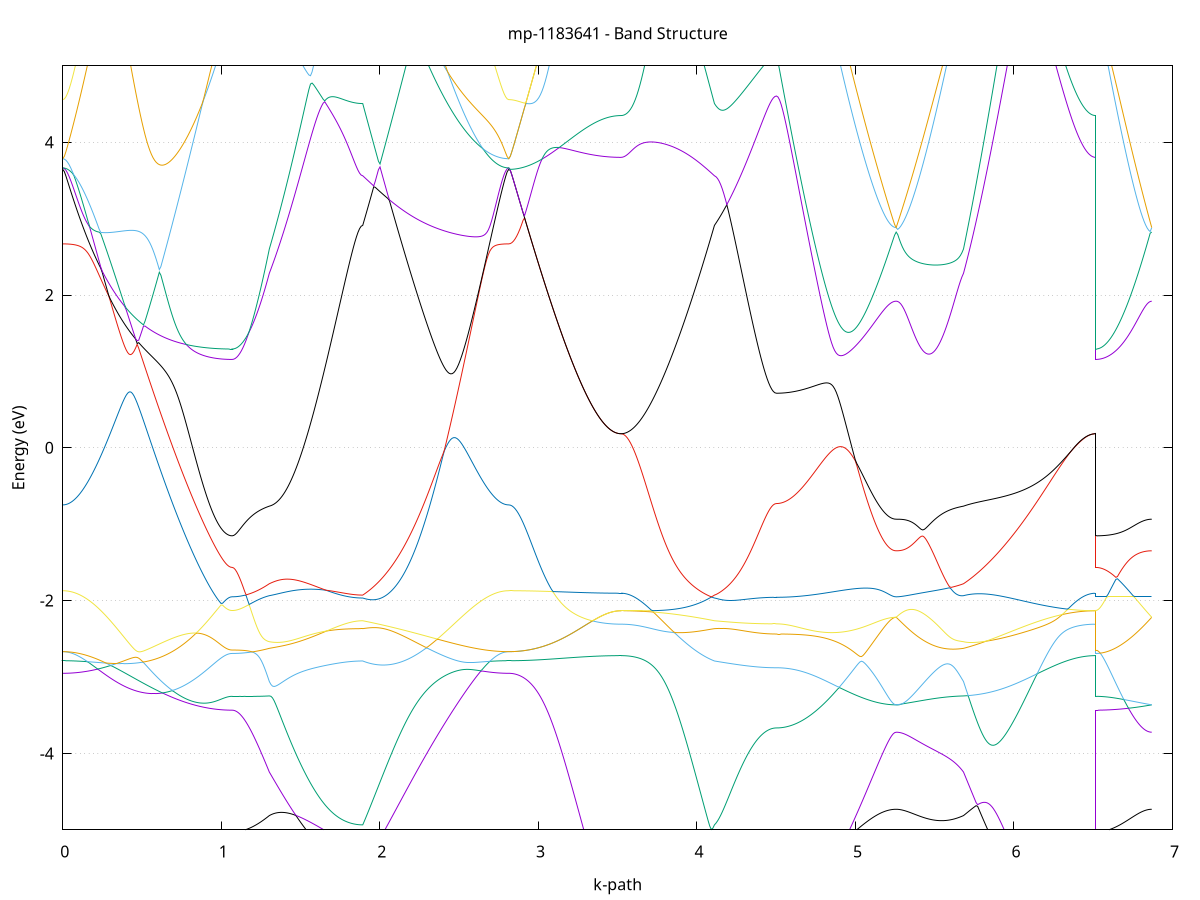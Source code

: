 set title 'mp-1183641 - Band Structure'
set xlabel 'k-path'
set ylabel 'Energy (eV)'
set grid y
set yrange [-5:5]
set terminal png size 800,600
set output 'mp-1183641_bands_gnuplot.png'
plot '-' using 1:2 with lines notitle, '-' using 1:2 with lines notitle, '-' using 1:2 with lines notitle, '-' using 1:2 with lines notitle, '-' using 1:2 with lines notitle, '-' using 1:2 with lines notitle, '-' using 1:2 with lines notitle, '-' using 1:2 with lines notitle, '-' using 1:2 with lines notitle, '-' using 1:2 with lines notitle, '-' using 1:2 with lines notitle, '-' using 1:2 with lines notitle, '-' using 1:2 with lines notitle, '-' using 1:2 with lines notitle, '-' using 1:2 with lines notitle, '-' using 1:2 with lines notitle, '-' using 1:2 with lines notitle, '-' using 1:2 with lines notitle, '-' using 1:2 with lines notitle, '-' using 1:2 with lines notitle, '-' using 1:2 with lines notitle, '-' using 1:2 with lines notitle, '-' using 1:2 with lines notitle, '-' using 1:2 with lines notitle, '-' using 1:2 with lines notitle, '-' using 1:2 with lines notitle, '-' using 1:2 with lines notitle, '-' using 1:2 with lines notitle, '-' using 1:2 with lines notitle, '-' using 1:2 with lines notitle, '-' using 1:2 with lines notitle, '-' using 1:2 with lines notitle, '-' using 1:2 with lines notitle, '-' using 1:2 with lines notitle, '-' using 1:2 with lines notitle, '-' using 1:2 with lines notitle, '-' using 1:2 with lines notitle, '-' using 1:2 with lines notitle, '-' using 1:2 with lines notitle, '-' using 1:2 with lines notitle, '-' using 1:2 with lines notitle, '-' using 1:2 with lines notitle, '-' using 1:2 with lines notitle, '-' using 1:2 with lines notitle, '-' using 1:2 with lines notitle, '-' using 1:2 with lines notitle, '-' using 1:2 with lines notitle, '-' using 1:2 with lines notitle, '-' using 1:2 with lines notitle, '-' using 1:2 with lines notitle, '-' using 1:2 with lines notitle, '-' using 1:2 with lines notitle, '-' using 1:2 with lines notitle, '-' using 1:2 with lines notitle, '-' using 1:2 with lines notitle, '-' using 1:2 with lines notitle, '-' using 1:2 with lines notitle, '-' using 1:2 with lines notitle, '-' using 1:2 with lines notitle, '-' using 1:2 with lines notitle, '-' using 1:2 with lines notitle, '-' using 1:2 with lines notitle, '-' using 1:2 with lines notitle, '-' using 1:2 with lines notitle
0.000000 -9.796740
0.009982 -9.796640
0.019964 -9.796140
0.029946 -9.795440
0.039928 -9.794340
0.049910 -9.793040
0.059892 -9.791340
0.069874 -9.789540
0.079856 -9.787340
0.089838 -9.784940
0.099820 -9.782240
0.109802 -9.779440
0.119784 -9.776340
0.129766 -9.773040
0.139748 -9.769540
0.149730 -9.765940
0.159711 -9.762140
0.169693 -9.758240
0.179675 -9.754140
0.189657 -9.750040
0.199639 -9.745840
0.209621 -9.741540
0.219603 -9.737140
0.229585 -9.732640
0.239567 -9.728240
0.249549 -9.723740
0.259531 -9.719140
0.269513 -9.714540
0.279495 -9.710040
0.289477 -9.705440
0.299459 -9.700740
0.309441 -9.696140
0.319423 -9.691540
0.329405 -9.686940
0.339387 -9.682240
0.349369 -9.677640
0.359351 -9.673040
0.369333 -9.668440
0.379315 -9.663740
0.389297 -9.659140
0.399279 -9.654540
0.409261 -9.649940
0.419243 -9.645440
0.429225 -9.640840
0.439207 -9.636340
0.449189 -9.631740
0.459171 -9.627340
0.469152 -9.622840
0.479134 -9.618440
0.489116 -9.614040
0.499098 -9.609740
0.509080 -9.605540
0.519062 -9.601340
0.529044 -9.597240
0.539026 -9.593240
0.549008 -9.589340
0.558990 -9.585540
0.568972 -9.581940
0.578954 -9.578440
0.588936 -9.575140
0.598918 -9.572040
0.608900 -9.569240
0.618882 -9.566640
0.628864 -9.564340
0.638846 -9.562440
0.648828 -9.560840
0.658810 -9.559640
0.668792 -9.558840
0.678774 -9.558440
0.688756 -9.558640
0.698738 -9.559140
0.708720 -9.560140
0.718702 -9.561640
0.728684 -9.563440
0.738666 -9.565640
0.748648 -9.568140
0.758630 -9.570840
0.768612 -9.573840
0.778593 -9.577040
0.788575 -9.580340
0.798557 -9.583740
0.808539 -9.587240
0.818521 -9.590740
0.828503 -9.594340
0.838485 -9.597840
0.848467 -9.601340
0.858449 -9.604840
0.868431 -9.608140
0.878413 -9.611440
0.888395 -9.614640
0.898377 -9.617740
0.908359 -9.620640
0.918341 -9.623440
0.928323 -9.626140
0.938305 -9.628640
0.948287 -9.631040
0.958269 -9.633240
0.968251 -9.635240
0.978233 -9.637040
0.988215 -9.638740
0.998197 -9.640240
1.008179 -9.641540
1.018161 -9.642540
1.028143 -9.643440
1.038125 -9.644140
1.048107 -9.644640
1.058089 -9.645040
1.068071 -9.645140
1.068071 -9.645140
1.077851 -9.644940
1.087631 -9.644440
1.097411 -9.643740
1.107191 -9.642640
1.116971 -9.641340
1.126751 -9.639640
1.136531 -9.637640
1.146311 -9.635440
1.156091 -9.632840
1.165871 -9.629940
1.175651 -9.626840
1.185431 -9.623340
1.195211 -9.619640
1.204991 -9.615540
1.214771 -9.611240
1.224551 -9.606640
1.234331 -9.601740
1.244111 -9.596540
1.253891 -9.591140
1.263672 -9.585440
1.273452 -9.579440
1.283232 -9.573140
1.293012 -9.566640
1.302792 -9.559840
1.302792 -9.559840
1.312779 -9.554640
1.322767 -9.551340
1.332754 -9.551640
1.342742 -9.551840
1.352730 -9.551740
1.362717 -9.551440
1.372705 -9.550940
1.382692 -9.550240
1.392680 -9.549440
1.402667 -9.548340
1.412655 -9.547140
1.422643 -9.545740
1.432630 -9.544240
1.442618 -9.542540
1.452605 -9.540640
1.462593 -9.538640
1.472580 -9.536540
1.482568 -9.534340
1.492556 -9.531940
1.502543 -9.529540
1.512531 -9.526940
1.522518 -9.524340
1.532506 -9.521640
1.542494 -9.518840
1.552481 -9.516040
1.562469 -9.513140
1.572456 -9.510240
1.582444 -9.507340
1.592431 -9.504340
1.602419 -9.501440
1.612407 -9.498540
1.622394 -9.495640
1.632382 -9.492740
1.642369 -9.489940
1.652357 -9.487140
1.662344 -9.484440
1.672332 -9.481740
1.682320 -9.479140
1.692307 -9.476640
1.702295 -9.474140
1.712282 -9.471740
1.722270 -9.469440
1.732257 -9.467340
1.742245 -9.465240
1.752233 -9.463240
1.762220 -9.461340
1.772208 -9.459540
1.782195 -9.457840
1.792183 -9.456340
1.802171 -9.454940
1.812158 -9.453640
1.822146 -9.452440
1.832133 -9.451440
1.842121 -9.450540
1.852108 -9.449840
1.862096 -9.449340
1.872084 -9.448940
1.882071 -9.448640
1.892059 -9.448540
1.892059 -9.448540
1.901964 -9.441640
1.911870 -9.434740
1.921775 -9.427740
1.931681 -9.420740
1.941586 -9.413640
1.951492 -9.406640
1.961397 -9.399540
1.971303 -9.392440
1.981208 -9.385340
1.991114 -9.378240
2.001019 -9.371140
2.010925 -9.364040
2.020830 -9.356940
2.030736 -9.349840
2.040641 -9.342740
2.050547 -9.335740
2.060452 -9.328640
2.070358 -9.321640
2.080263 -9.314640
2.090169 -9.309140
2.100074 -9.309640
2.109980 -9.310440
2.119886 -9.311540
2.129791 -9.313040
2.139697 -9.314740
2.149602 -9.316640
2.159508 -9.318840
2.169413 -9.321240
2.179319 -9.323840
2.189224 -9.326640
2.199130 -9.329640
2.209035 -9.332940
2.218941 -9.336340
2.228846 -9.339940
2.238752 -9.343740
2.248657 -9.347740
2.258563 -9.353740
2.268468 -9.368340
2.278374 -9.382840
2.288279 -9.397240
2.298185 -9.411340
2.308090 -9.425240
2.317996 -9.438940
2.327901 -9.452540
2.337807 -9.465840
2.347712 -9.478940
2.357618 -9.491740
2.367523 -9.504440
2.377429 -9.516840
2.387334 -9.529040
2.397240 -9.540940
2.407145 -9.552640
2.417051 -9.564040
2.426956 -9.575240
2.436862 -9.586240
2.446767 -9.596940
2.456673 -9.607340
2.466579 -9.617540
2.476484 -9.627440
2.486390 -9.637040
2.496295 -9.646440
2.506201 -9.655540
2.516106 -9.664440
2.526012 -9.672940
2.535917 -9.681240
2.545823 -9.689240
2.555728 -9.697040
2.565634 -9.704440
2.575539 -9.711640
2.585445 -9.718540
2.595350 -9.725140
2.605256 -9.731440
2.615161 -9.737540
2.625067 -9.743240
2.634972 -9.748740
2.644878 -9.753840
2.654783 -9.758740
2.664689 -9.763340
2.674594 -9.767640
2.684500 -9.771640
2.694405 -9.775340
2.704311 -9.778740
2.714216 -9.781840
2.724122 -9.784740
2.734027 -9.787240
2.743933 -9.789440
2.753838 -9.791340
2.763744 -9.793040
2.773649 -9.794340
2.783555 -9.795440
2.793461 -9.796140
2.803366 -9.796640
2.813272 -9.796740
2.813272 -9.796740
2.823245 -9.796740
2.833218 -9.796540
2.843191 -9.796340
2.853164 -9.796040
2.863137 -9.795740
2.873110 -9.795240
2.883084 -9.794740
2.893057 -9.794140
2.903030 -9.793440
2.913003 -9.792640
2.922976 -9.791740
2.932949 -9.790840
2.942923 -9.789840
2.952896 -9.788740
2.962869 -9.787640
2.972842 -9.786340
2.982815 -9.785040
2.992788 -9.783740
3.002762 -9.782340
3.012735 -9.780840
3.022708 -9.779240
3.032681 -9.777640
3.042654 -9.776040
3.052627 -9.774340
3.062601 -9.772540
3.072574 -9.770740
3.082547 -9.768940
3.092520 -9.767040
3.102493 -9.765140
3.112466 -9.763140
3.122439 -9.761240
3.132413 -9.759240
3.142386 -9.757140
3.152359 -9.755140
3.162332 -9.753040
3.172305 -9.750940
3.182278 -9.755340
3.192252 -9.760140
3.202225 -9.764940
3.212198 -9.769640
3.222171 -9.774240
3.232144 -9.778840
3.242117 -9.783340
3.252091 -9.787840
3.262064 -9.792140
3.272037 -9.796340
3.282010 -9.800440
3.291983 -9.804440
3.301956 -9.808340
3.311929 -9.812140
3.321903 -9.815740
3.331876 -9.819240
3.341849 -9.822540
3.351822 -9.825740
3.361795 -9.828840
3.371768 -9.831640
3.381742 -9.834340
3.391715 -9.836940
3.401688 -9.839240
3.411661 -9.841440
3.421634 -9.843540
3.431607 -9.845340
3.441581 -9.846940
3.451554 -9.848440
3.461527 -9.849740
3.471500 -9.850740
3.481473 -9.851640
3.491446 -9.852340
3.501419 -9.852840
3.511393 -9.853140
3.521366 -9.853240
3.521366 -9.853240
3.531353 -9.853040
3.541341 -9.852640
3.551329 -9.851840
3.561316 -9.850740
3.571304 -9.849340
3.581291 -9.847540
3.591279 -9.845540
3.601266 -9.843140
3.611254 -9.840540
3.621242 -9.837540
3.631229 -9.834240
3.641217 -9.830640
3.651204 -9.826840
3.661192 -9.822640
3.671179 -9.818140
3.681167 -9.813340
3.691155 -9.808340
3.701142 -9.802940
3.711130 -9.797340
3.721117 -9.791440
3.731105 -9.785240
3.741093 -9.778740
3.751080 -9.772040
3.761068 -9.765040
3.771055 -9.757740
3.781043 -9.750240
3.791030 -9.742440
3.801018 -9.734440
3.811006 -9.726240
3.820993 -9.717740
3.830981 -9.709040
3.840968 -9.700140
3.850956 -9.690940
3.860943 -9.681640
3.870931 -9.672040
3.880919 -9.662340
3.890906 -9.652440
3.900894 -9.642340
3.910881 -9.632040
3.920869 -9.621640
3.930856 -9.611040
3.940844 -9.600340
3.950832 -9.589540
3.960819 -9.578640
3.970807 -9.567540
3.980794 -9.556440
3.990782 -9.545240
4.000769 -9.533940
4.010757 -9.522640
4.020745 -9.511340
4.030732 -9.502940
4.040720 -9.496340
4.050707 -9.489640
4.060695 -9.482940
4.070682 -9.476140
4.080670 -9.469340
4.090658 -9.462440
4.100645 -9.455540
4.110633 -9.448540
4.110633 -9.448540
4.120408 -9.445640
4.130184 -9.442540
4.139959 -9.439340
4.149735 -9.436140
4.159510 -9.432740
4.169286 -9.429240
4.179061 -9.425640
4.188837 -9.422040
4.198612 -9.418340
4.208388 -9.414540
4.218163 -9.410740
4.227939 -9.406840
4.237714 -9.402940
4.247490 -9.399040
4.257265 -9.395040
4.267041 -9.391140
4.276816 -9.387140
4.286592 -9.383240
4.296367 -9.379340
4.306143 -9.375540
4.315918 -9.371740
4.325694 -9.368040
4.335469 -9.365940
4.345245 -9.365440
4.355020 -9.364940
4.364796 -9.364540
4.374571 -9.364140
4.384347 -9.363840
4.394122 -9.363540
4.403898 -9.363240
4.413673 -9.363040
4.423449 -9.362740
4.433224 -9.362640
4.443000 -9.362440
4.452775 -9.362340
4.462551 -9.362240
4.472326 -9.362140
4.482102 -9.362040
4.491877 -9.362040
4.501652 -9.362040
4.501652 -9.362040
4.511590 -9.362040
4.521527 -9.361940
4.531465 -9.361740
4.541402 -9.361640
4.551339 -9.361340
4.561277 -9.361040
4.571214 -9.360740
4.581151 -9.360440
4.591089 -9.360040
4.601026 -9.359540
4.610964 -9.359140
4.620901 -9.358640
4.630838 -9.358140
4.640776 -9.357640
4.650713 -9.358240
4.660650 -9.361740
4.670588 -9.365340
4.680525 -9.369040
4.690462 -9.372840
4.700400 -9.376740
4.710337 -9.380640
4.720275 -9.384640
4.730212 -9.388740
4.740149 -9.392740
4.750087 -9.396840
4.760024 -9.401040
4.769961 -9.405140
4.779899 -9.409240
4.789836 -9.413340
4.799774 -9.417440
4.809711 -9.421540
4.819648 -9.425540
4.829586 -9.429540
4.839523 -9.433540
4.849460 -9.437440
4.859398 -9.441240
4.869335 -9.445040
4.879272 -9.448740
4.889210 -9.452340
4.899147 -9.455940
4.909085 -9.459440
4.919022 -9.462840
4.928959 -9.466140
4.938897 -9.469340
4.948834 -9.472540
4.958771 -9.475540
4.968709 -9.478540
4.978646 -9.481340
4.988583 -9.484140
4.998521 -9.486740
5.008458 -9.489240
5.018396 -9.491740
5.028333 -9.494040
5.038270 -9.496340
5.048208 -9.498440
5.058145 -9.500440
5.068082 -9.502340
5.078020 -9.504140
5.087957 -9.505840
5.097895 -9.507440
5.107832 -9.508940
5.117769 -9.510340
5.127707 -9.511540
5.137644 -9.512740
5.147581 -9.513840
5.157519 -9.514840
5.167456 -9.515640
5.177393 -9.516440
5.187331 -9.517140
5.197268 -9.517740
5.207206 -9.518240
5.217143 -9.518640
5.227080 -9.518940
5.237018 -9.519140
5.246955 -9.519240
5.256892 -9.519340
5.256892 -9.519340
5.266771 -9.519840
5.276650 -9.521240
5.286529 -9.523440
5.296407 -9.526340
5.306286 -9.529740
5.316165 -9.533440
5.326044 -9.537440
5.335922 -9.541440
5.345801 -9.545540
5.355680 -9.549640
5.365559 -9.553640
5.375437 -9.557540
5.385316 -9.561240
5.395195 -9.564840
5.405074 -9.568240
5.414952 -9.571440
5.424831 -9.574440
5.434710 -9.577140
5.444589 -9.579740
5.454467 -9.581940
5.464346 -9.584040
5.474225 -9.585740
5.484104 -9.587240
5.493982 -9.588540
5.503861 -9.589440
5.513740 -9.590140
5.523619 -9.590640
5.533497 -9.590740
5.543376 -9.590540
5.553255 -9.590140
5.563134 -9.589440
5.573012 -9.588440
5.582891 -9.587240
5.592770 -9.585640
5.602649 -9.583840
5.612527 -9.581740
5.622406 -9.579340
5.632285 -9.576740
5.642164 -9.573840
5.652042 -9.570640
5.661921 -9.567240
5.671800 -9.563640
5.681679 -9.559840
5.681679 -9.559840
5.691600 -9.552640
5.701520 -9.552540
5.711441 -9.553840
5.721362 -9.555140
5.731283 -9.556540
5.741204 -9.557940
5.751124 -9.559440
5.761045 -9.560940
5.770966 -9.562440
5.780887 -9.564040
5.790808 -9.565640
5.800729 -9.567240
5.810649 -9.568940
5.820570 -9.570640
5.830491 -9.572340
5.840412 -9.574140
5.850333 -9.575940
5.860254 -9.577740
5.870174 -9.579640
5.880095 -9.581440
5.890016 -9.583340
5.899937 -9.585340
5.909858 -9.587240
5.919779 -9.589240
5.929699 -9.591240
5.939620 -9.593240
5.949541 -9.595240
5.959462 -9.597240
5.969383 -9.599340
5.979303 -9.601440
5.989224 -9.603440
5.999145 -9.605540
6.009066 -9.607640
6.018987 -9.609840
6.028908 -9.611940
6.038828 -9.614040
6.048749 -9.616140
6.058670 -9.618340
6.068591 -9.620440
6.078512 -9.622640
6.088433 -9.624740
6.098353 -9.626940
6.108274 -9.629040
6.118195 -9.631240
6.128116 -9.633340
6.138037 -9.641140
6.147958 -9.651540
6.157878 -9.661640
6.167799 -9.671640
6.177720 -9.681340
6.187641 -9.690840
6.197562 -9.700140
6.207482 -9.709240
6.217403 -9.718040
6.227324 -9.726540
6.237245 -9.734940
6.247166 -9.742940
6.257087 -9.750740
6.267007 -9.758340
6.276928 -9.765540
6.286849 -9.772540
6.296770 -9.779340
6.306691 -9.785740
6.316612 -9.791940
6.326532 -9.797840
6.336453 -9.803440
6.346374 -9.808740
6.356295 -9.813740
6.366216 -9.818540
6.376137 -9.822940
6.386057 -9.827140
6.395978 -9.830940
6.405899 -9.834540
6.415820 -9.837740
6.425741 -9.840640
6.435661 -9.843340
6.445582 -9.845640
6.455503 -9.847640
6.465424 -9.849340
6.475345 -9.850740
6.485266 -9.851840
6.495186 -9.852640
6.505107 -9.853040
6.515028 -9.853240
6.515028 -9.645140
6.524863 -9.644940
6.534697 -9.644540
6.544532 -9.643940
6.554367 -9.642940
6.564201 -9.641840
6.574036 -9.640340
6.583871 -9.638640
6.593705 -9.636640
6.603540 -9.634440
6.613375 -9.631940
6.623209 -9.629240
6.633044 -9.626240
6.642878 -9.623040
6.652713 -9.619540
6.662548 -9.615840
6.672382 -9.611940
6.682217 -9.607840
6.692052 -9.603440
6.701886 -9.598840
6.711721 -9.594040
6.721556 -9.589140
6.731390 -9.583940
6.741225 -9.578640
6.751060 -9.573240
6.760894 -9.567640
6.770729 -9.561940
6.780563 -9.556240
6.790398 -9.550540
6.800233 -9.544940
6.810067 -9.539440
6.819902 -9.534240
6.829737 -9.529440
6.839571 -9.525340
6.849406 -9.522140
6.859241 -9.520040
6.869075 -9.519340
e
0.000000 -9.631540
0.009982 -9.631440
0.019964 -9.630940
0.029946 -9.630140
0.039928 -9.629140
0.049910 -9.627740
0.059892 -9.625940
0.069874 -9.623940
0.079856 -9.621540
0.089838 -9.618840
0.099820 -9.615840
0.109802 -9.612440
0.119784 -9.608740
0.129766 -9.604740
0.139748 -9.600240
0.149730 -9.595440
0.159711 -9.590340
0.169693 -9.584740
0.179675 -9.578840
0.189657 -9.572540
0.199639 -9.565940
0.209621 -9.558940
0.219603 -9.551540
0.229585 -9.543740
0.239567 -9.535640
0.249549 -9.527140
0.259531 -9.518340
0.269513 -9.509240
0.279495 -9.499840
0.289477 -9.490140
0.299459 -9.480240
0.309441 -9.470040
0.319423 -9.459640
0.329405 -9.449140
0.339387 -9.438540
0.349369 -9.427840
0.359351 -9.417140
0.369333 -9.406540
0.379315 -9.396140
0.389297 -9.386140
0.399279 -9.376540
0.409261 -9.367740
0.419243 -9.359940
0.429225 -9.353440
0.439207 -9.348540
0.449189 -9.345240
0.459171 -9.343740
0.469152 -9.343740
0.479134 -9.345140
0.489116 -9.347540
0.499098 -9.350740
0.509080 -9.354540
0.519062 -9.358840
0.529044 -9.363440
0.539026 -9.368240
0.549008 -9.373140
0.558990 -9.378240
0.568972 -9.383240
0.578954 -9.388140
0.588936 -9.393040
0.598918 -9.397840
0.608900 -9.402440
0.618882 -9.406840
0.628864 -9.410940
0.638846 -9.414740
0.648828 -9.418140
0.658810 -9.421240
0.668792 -9.423940
0.678774 -9.426140
0.688756 -9.427940
0.698738 -9.429240
0.708720 -9.430040
0.718702 -9.430540
0.728684 -9.430540
0.738666 -9.430140
0.748648 -9.429340
0.758630 -9.428340
0.768612 -9.427040
0.778593 -9.425540
0.788575 -9.423940
0.798557 -9.422140
0.808539 -9.420140
0.818521 -9.418140
0.828503 -9.416040
0.838485 -9.413940
0.848467 -9.421940
0.858449 -9.431440
0.868431 -9.440540
0.878413 -9.449340
0.888395 -9.457840
0.898377 -9.465940
0.908359 -9.473640
0.918341 -9.480940
0.928323 -9.487840
0.938305 -9.494240
0.948287 -9.500240
0.958269 -9.505840
0.968251 -9.510940
0.978233 -9.515640
0.988215 -9.519840
0.998197 -9.523540
1.008179 -9.526740
1.018161 -9.529540
1.028143 -9.531740
1.038125 -9.533440
1.048107 -9.534740
1.058089 -9.535440
1.068071 -9.535740
1.068071 -9.535740
1.077851 -9.535740
1.087631 -9.535840
1.097411 -9.535940
1.107191 -9.536140
1.116971 -9.536340
1.126751 -9.536640
1.136531 -9.537040
1.146311 -9.537340
1.156091 -9.537840
1.165871 -9.538340
1.175651 -9.538840
1.185431 -9.539440
1.195211 -9.540040
1.204991 -9.540740
1.214771 -9.541440
1.224551 -9.542240
1.234331 -9.543040
1.244111 -9.543940
1.253891 -9.544840
1.263672 -9.545840
1.273452 -9.546840
1.283232 -9.547840
1.293012 -9.548940
1.302792 -9.550140
1.302792 -9.550140
1.312779 -9.550840
1.322767 -9.549340
1.332754 -9.543840
1.342742 -9.538040
1.352730 -9.532040
1.362717 -9.525840
1.372705 -9.519440
1.382692 -9.512840
1.392680 -9.506040
1.402667 -9.499140
1.412655 -9.491940
1.422643 -9.484640
1.432630 -9.477240
1.442618 -9.469740
1.452605 -9.462040
1.462593 -9.454240
1.472580 -9.446440
1.482568 -9.438540
1.492556 -9.430740
1.502543 -9.422940
1.512531 -9.415140
1.522518 -9.407640
1.532506 -9.400240
1.542494 -9.393240
1.552481 -9.386640
1.562469 -9.380640
1.572456 -9.375340
1.582444 -9.370740
1.592431 -9.367140
1.602419 -9.364540
1.612407 -9.362840
1.622394 -9.362240
1.632382 -9.362440
1.642369 -9.363340
1.652357 -9.364940
1.662344 -9.366940
1.672332 -9.369340
1.682320 -9.371940
1.692307 -9.374840
1.702295 -9.377740
1.712282 -9.380640
1.722270 -9.383640
1.732257 -9.386540
1.742245 -9.389340
1.752233 -9.392140
1.762220 -9.394740
1.772208 -9.397140
1.782195 -9.399440
1.792183 -9.401640
1.802171 -9.403640
1.812158 -9.405340
1.822146 -9.406940
1.832133 -9.408340
1.842121 -9.409540
1.852108 -9.410540
1.862096 -9.411240
1.872084 -9.411840
1.882071 -9.412140
1.892059 -9.412240
1.892059 -9.412240
1.901964 -9.402240
1.911870 -9.392440
1.921775 -9.383140
1.931681 -9.374140
1.941586 -9.365640
1.951492 -9.357640
1.961397 -9.350140
1.971303 -9.343340
1.981208 -9.337040
1.991114 -9.331440
2.001019 -9.326540
2.010925 -9.322240
2.020830 -9.318640
2.030736 -9.315640
2.040641 -9.313240
2.050547 -9.311440
2.060452 -9.310140
2.070358 -9.309440
2.080263 -9.309040
2.090169 -9.307640
2.100074 -9.300740
2.109980 -9.293740
2.119886 -9.286940
2.129791 -9.280040
2.139697 -9.273240
2.149602 -9.266540
2.159508 -9.259840
2.169413 -9.253140
2.179319 -9.246540
2.189224 -9.247040
2.199130 -9.262540
2.209035 -9.278040
2.218941 -9.293440
2.228846 -9.308740
2.238752 -9.323840
2.248657 -9.338840
2.258563 -9.351940
2.268468 -9.356340
2.278374 -9.360940
2.288279 -9.365740
2.298185 -9.370740
2.308090 -9.375940
2.317996 -9.381240
2.327901 -9.386840
2.337807 -9.392540
2.347712 -9.398540
2.357618 -9.404540
2.367523 -9.410840
2.377429 -9.417140
2.387334 -9.423640
2.397240 -9.430240
2.407145 -9.437040
2.417051 -9.443840
2.426956 -9.450640
2.436862 -9.457540
2.446767 -9.464540
2.456673 -9.471540
2.466579 -9.478540
2.476484 -9.485540
2.486390 -9.492440
2.496295 -9.499440
2.506201 -9.506340
2.516106 -9.513140
2.526012 -9.519840
2.535917 -9.526440
2.545823 -9.532940
2.555728 -9.539340
2.565634 -9.545640
2.575539 -9.551740
2.585445 -9.557740
2.595350 -9.563540
2.605256 -9.569140
2.615161 -9.574640
2.625067 -9.579840
2.634972 -9.584840
2.644878 -9.589740
2.654783 -9.594240
2.664689 -9.598640
2.674594 -9.602740
2.684500 -9.606640
2.694405 -9.610240
2.704311 -9.613540
2.714216 -9.616640
2.724122 -9.619440
2.734027 -9.621940
2.743933 -9.624240
2.753838 -9.626140
2.763744 -9.627740
2.773649 -9.629140
2.783555 -9.630240
2.793461 -9.630940
2.803366 -9.631440
2.813272 -9.631540
2.813272 -9.631540
2.823245 -9.631640
2.833218 -9.632040
2.843191 -9.632640
2.853164 -9.633540
2.863137 -9.634640
2.873110 -9.635940
2.883084 -9.637440
2.893057 -9.639240
2.903030 -9.641240
2.913003 -9.643440
2.922976 -9.645940
2.932949 -9.648540
2.942923 -9.651340
2.952896 -9.654340
2.962869 -9.657540
2.972842 -9.660940
2.982815 -9.664440
2.992788 -9.668140
3.002762 -9.671940
3.012735 -9.675940
3.022708 -9.680040
3.032681 -9.684240
3.042654 -9.688640
3.052627 -9.693040
3.062601 -9.697540
3.072574 -9.702140
3.082547 -9.706840
3.092520 -9.711640
3.102493 -9.716340
3.112466 -9.721240
3.122439 -9.726040
3.132413 -9.730940
3.142386 -9.735840
3.152359 -9.740740
3.162332 -9.745640
3.172305 -9.750540
3.182278 -9.748940
3.192252 -9.746840
3.202225 -9.744740
3.212198 -9.742640
3.222171 -9.740540
3.232144 -9.738540
3.242117 -9.736440
3.252091 -9.734440
3.262064 -9.732440
3.272037 -9.730540
3.282010 -9.728640
3.291983 -9.726740
3.301956 -9.724840
3.311929 -9.723040
3.321903 -9.721340
3.331876 -9.719640
3.341849 -9.718040
3.351822 -9.716440
3.361795 -9.714940
3.371768 -9.713540
3.381742 -9.712140
3.391715 -9.710840
3.401688 -9.709640
3.411661 -9.708540
3.421634 -9.707540
3.431607 -9.706540
3.441581 -9.705740
3.451554 -9.705040
3.461527 -9.704340
3.471500 -9.703740
3.481473 -9.703340
3.491446 -9.702940
3.501419 -9.702740
3.511393 -9.702540
3.521366 -9.702540
3.521366 -9.702540
3.531353 -9.702440
3.541341 -9.702140
3.551329 -9.701640
3.561316 -9.700940
3.571304 -9.700140
3.581291 -9.699040
3.591279 -9.697840
3.601266 -9.696440
3.611254 -9.694840
3.621242 -9.693040
3.631229 -9.691040
3.641217 -9.688940
3.651204 -9.686640
3.661192 -9.684140
3.671179 -9.681540
3.681167 -9.678740
3.691155 -9.675740
3.701142 -9.672640
3.711130 -9.669340
3.721117 -9.665940
3.731105 -9.662340
3.741093 -9.658640
3.751080 -9.654840
3.761068 -9.650840
3.771055 -9.646740
3.781043 -9.642440
3.791030 -9.638140
3.801018 -9.633640
3.811006 -9.629040
3.820993 -9.624340
3.830981 -9.619440
3.840968 -9.614540
3.850956 -9.609440
3.860943 -9.604340
3.870931 -9.599040
3.880919 -9.593740
3.890906 -9.588240
3.900894 -9.582640
3.910881 -9.577040
3.920869 -9.571340
3.930856 -9.565440
3.940844 -9.559540
3.950832 -9.553540
3.960819 -9.547540
3.970807 -9.541340
3.980794 -9.535140
3.990782 -9.528840
4.000769 -9.522440
4.010757 -9.516040
4.020745 -9.509540
4.030732 -9.500040
4.040720 -9.488640
4.050707 -9.477440
4.060695 -9.466240
4.070682 -9.455140
4.080670 -9.444140
4.090658 -9.433240
4.100645 -9.422640
4.110633 -9.412240
4.110633 -9.412240
4.120408 -9.408040
4.130184 -9.404140
4.139959 -9.400440
4.149735 -9.396940
4.159510 -9.393640
4.169286 -9.390640
4.179061 -9.387840
4.188837 -9.385340
4.198612 -9.382940
4.208388 -9.380840
4.218163 -9.378940
4.227939 -9.377140
4.237714 -9.375540
4.247490 -9.374140
4.257265 -9.372840
4.267041 -9.371640
4.276816 -9.370540
4.286592 -9.369640
4.296367 -9.368740
4.306143 -9.367940
4.315918 -9.367240
4.325694 -9.366540
4.335469 -9.364340
4.345245 -9.360840
4.355020 -9.357440
4.364796 -9.354140
4.374571 -9.351040
4.384347 -9.348040
4.394122 -9.345340
4.403898 -9.342740
4.413673 -9.340340
4.423449 -9.338140
4.433224 -9.336140
4.443000 -9.334440
4.452775 -9.332940
4.462551 -9.331740
4.472326 -9.330840
4.482102 -9.330140
4.491877 -9.329740
4.501652 -9.329640
4.501652 -9.329640
4.511590 -9.329740
4.521527 -9.330140
4.531465 -9.330840
4.541402 -9.331840
4.551339 -9.333140
4.561277 -9.334640
4.571214 -9.336440
4.581151 -9.338440
4.591089 -9.340740
4.601026 -9.343140
4.610964 -9.345840
4.620901 -9.348640
4.630838 -9.351740
4.640776 -9.354940
4.650713 -9.357140
4.660650 -9.356740
4.670588 -9.356240
4.680525 -9.355840
4.690462 -9.355440
4.700400 -9.355040
4.710337 -9.354740
4.720275 -9.354540
4.730212 -9.354340
4.740149 -9.354240
4.750087 -9.354340
4.760024 -9.354440
4.769961 -9.354640
4.779899 -9.355040
4.789836 -9.355540
4.799774 -9.356140
4.809711 -9.356840
4.819648 -9.357740
4.829586 -9.358840
4.839523 -9.360040
4.849460 -9.361340
4.859398 -9.362740
4.869335 -9.364340
4.879272 -9.366040
4.889210 -9.367940
4.899147 -9.369840
4.909085 -9.371940
4.919022 -9.374040
4.928959 -9.376240
4.938897 -9.378540
4.948834 -9.380840
4.958771 -9.383240
4.968709 -9.385640
4.978646 -9.388040
4.988583 -9.390540
4.998521 -9.392940
5.008458 -9.395440
5.018396 -9.398040
5.028333 -9.400540
5.038270 -9.403340
5.048208 -9.407340
5.058145 -9.411640
5.068082 -9.415740
5.078020 -9.419640
5.087957 -9.423340
5.097895 -9.426940
5.107832 -9.430240
5.117769 -9.433440
5.127707 -9.436440
5.137644 -9.439140
5.147581 -9.441740
5.157519 -9.444040
5.167456 -9.446240
5.177393 -9.448140
5.187331 -9.449840
5.197268 -9.451340
5.207206 -9.452540
5.217143 -9.453640
5.227080 -9.454440
5.237018 -9.455040
5.246955 -9.455340
5.256892 -9.455440
5.256892 -9.455440
5.266771 -9.458340
5.276650 -9.461240
5.286529 -9.464140
5.296407 -9.466940
5.306286 -9.469840
5.316165 -9.472740
5.326044 -9.475640
5.335922 -9.478540
5.345801 -9.481440
5.355680 -9.484340
5.365559 -9.487140
5.375437 -9.490040
5.385316 -9.492840
5.395195 -9.495540
5.405074 -9.498340
5.414952 -9.501040
5.424831 -9.503740
5.434710 -9.506340
5.444589 -9.508840
5.454467 -9.511440
5.464346 -9.513840
5.474225 -9.516240
5.484104 -9.518540
5.493982 -9.520840
5.503861 -9.523040
5.513740 -9.525240
5.523619 -9.527240
5.533497 -9.529240
5.543376 -9.531240
5.553255 -9.533040
5.563134 -9.534840
5.573012 -9.536540
5.582891 -9.538140
5.592770 -9.539740
5.602649 -9.541240
5.612527 -9.542640
5.622406 -9.543940
5.632285 -9.545140
5.642164 -9.546340
5.652042 -9.547440
5.661921 -9.548440
5.671800 -9.549340
5.681679 -9.550140
5.681679 -9.550140
5.691600 -9.551340
5.701520 -9.545240
5.711441 -9.537640
5.721362 -9.529740
5.731283 -9.521540
5.741204 -9.513240
5.751124 -9.504640
5.761045 -9.495840
5.770966 -9.486940
5.780887 -9.477840
5.790808 -9.468540
5.800729 -9.459140
5.810649 -9.449740
5.820570 -9.440340
5.830491 -9.430940
5.840412 -9.421740
5.850333 -9.412940
5.860254 -9.404640
5.870174 -9.397340
5.880095 -9.391540
5.890016 -9.387840
5.899937 -9.387040
5.909858 -9.389340
5.919779 -9.394540
5.929699 -9.402040
5.939620 -9.411140
5.949541 -9.421440
5.959462 -9.432340
5.969383 -9.443840
5.979303 -9.455640
5.989224 -9.467540
5.999145 -9.479640
6.009066 -9.491740
6.018987 -9.503840
6.028908 -9.515940
6.038828 -9.527940
6.048749 -9.539940
6.058670 -9.551740
6.068591 -9.563440
6.078512 -9.575040
6.088433 -9.586440
6.098353 -9.597740
6.108274 -9.608840
6.118195 -9.619840
6.128116 -9.630540
6.138037 -9.635540
6.147958 -9.637640
6.157878 -9.639840
6.167799 -9.641940
6.177720 -9.644140
6.187641 -9.646240
6.197562 -9.648440
6.207482 -9.650540
6.217403 -9.652740
6.227324 -9.654840
6.237245 -9.657040
6.247166 -9.659140
6.257087 -9.661340
6.267007 -9.663440
6.276928 -9.665640
6.286849 -9.667740
6.296770 -9.669940
6.306691 -9.672040
6.316612 -9.674240
6.326532 -9.676340
6.336453 -9.678440
6.346374 -9.680540
6.356295 -9.682640
6.366216 -9.684640
6.376137 -9.686540
6.386057 -9.688540
6.395978 -9.690340
6.405899 -9.692140
6.415820 -9.693740
6.425741 -9.695340
6.435661 -9.696740
6.445582 -9.698040
6.455503 -9.699240
6.465424 -9.700140
6.475345 -9.701040
6.485266 -9.701640
6.495186 -9.702140
6.505107 -9.702440
6.515028 -9.702540
6.515028 -9.535740
6.524863 -9.535640
6.534697 -9.535440
6.544532 -9.535040
6.554367 -9.534540
6.564201 -9.533840
6.574036 -9.533040
6.583871 -9.532040
6.593705 -9.530840
6.603540 -9.529640
6.613375 -9.528140
6.623209 -9.526640
6.633044 -9.524940
6.642878 -9.523140
6.652713 -9.521140
6.662548 -9.519040
6.672382 -9.516840
6.682217 -9.514540
6.692052 -9.512040
6.701886 -9.509540
6.711721 -9.506840
6.721556 -9.504140
6.731390 -9.501340
6.741225 -9.498340
6.751060 -9.495340
6.760894 -9.492240
6.770729 -9.489140
6.780563 -9.485940
6.790398 -9.482640
6.800233 -9.479340
6.810067 -9.475940
6.819902 -9.472640
6.829737 -9.469140
6.839571 -9.465740
6.849406 -9.462340
6.859241 -9.458940
6.869075 -9.455440
e
0.000000 -9.556740
0.009982 -9.556540
0.019964 -9.556140
0.029946 -9.555440
0.039928 -9.554440
0.049910 -9.553240
0.059892 -9.551740
0.069874 -9.549940
0.079856 -9.547840
0.089838 -9.545540
0.099820 -9.542940
0.109802 -9.540040
0.119784 -9.536940
0.129766 -9.533540
0.139748 -9.529940
0.149730 -9.526040
0.159711 -9.521840
0.169693 -9.517440
0.179675 -9.512840
0.189657 -9.507940
0.199639 -9.502840
0.209621 -9.497440
0.219603 -9.491940
0.229585 -9.486140
0.239567 -9.480140
0.249549 -9.473940
0.259531 -9.467540
0.269513 -9.461040
0.279495 -9.454240
0.289477 -9.447340
0.299459 -9.440240
0.309441 -9.432940
0.319423 -9.425540
0.329405 -9.417940
0.339387 -9.410340
0.349369 -9.402540
0.359351 -9.394640
0.369333 -9.386640
0.379315 -9.378540
0.389297 -9.370340
0.399279 -9.362140
0.409261 -9.353940
0.419243 -9.345640
0.429225 -9.337340
0.439207 -9.329140
0.449189 -9.320840
0.459171 -9.312640
0.469152 -9.304540
0.479134 -9.296440
0.489116 -9.288440
0.499098 -9.280540
0.509080 -9.272840
0.519062 -9.265240
0.529044 -9.257840
0.539026 -9.250640
0.549008 -9.243740
0.558990 -9.236940
0.568972 -9.230440
0.578954 -9.224240
0.588936 -9.218340
0.598918 -9.212740
0.608900 -9.207540
0.618882 -9.202540
0.628864 -9.197940
0.638846 -9.200540
0.648828 -9.209740
0.658810 -9.219340
0.668792 -9.229240
0.678774 -9.239340
0.688756 -9.249740
0.698738 -9.260340
0.708720 -9.271140
0.718702 -9.282040
0.728684 -9.293140
0.738666 -9.304240
0.748648 -9.315440
0.758630 -9.326640
0.768612 -9.337740
0.778593 -9.348840
0.788575 -9.359840
0.798557 -9.370740
0.808539 -9.381440
0.818521 -9.391940
0.828503 -9.402140
0.838485 -9.412240
0.848467 -9.411840
0.858449 -9.409740
0.868431 -9.407640
0.878413 -9.405540
0.888395 -9.403540
0.898377 -9.401640
0.908359 -9.399740
0.918341 -9.397940
0.928323 -9.396140
0.938305 -9.394540
0.948287 -9.393040
0.958269 -9.391540
0.968251 -9.390240
0.978233 -9.389040
0.988215 -9.387940
0.998197 -9.386940
1.008179 -9.386040
1.018161 -9.385340
1.028143 -9.384740
1.038125 -9.384340
1.048107 -9.383940
1.058089 -9.383740
1.068071 -9.383740
1.068071 -9.383740
1.077851 -9.383440
1.087631 -9.382640
1.097411 -9.381440
1.107191 -9.379640
1.116971 -9.377340
1.126751 -9.374540
1.136531 -9.371240
1.146311 -9.367440
1.156091 -9.363140
1.165871 -9.358440
1.175651 -9.353140
1.185431 -9.347440
1.195211 -9.341240
1.204991 -9.334640
1.214771 -9.327640
1.224551 -9.320140
1.234331 -9.312240
1.244111 -9.303940
1.253891 -9.295240
1.263672 -9.286140
1.273452 -9.276840
1.283232 -9.267140
1.293012 -9.266040
1.302792 -9.270340
1.302792 -9.270340
1.312779 -9.273340
1.322767 -9.276340
1.332754 -9.279140
1.342742 -9.281840
1.352730 -9.284340
1.362717 -9.286740
1.372705 -9.289040
1.382692 -9.291240
1.392680 -9.293140
1.402667 -9.295040
1.412655 -9.296640
1.422643 -9.298140
1.432630 -9.299540
1.442618 -9.300640
1.452605 -9.301640
1.462593 -9.302440
1.472580 -9.303040
1.482568 -9.303440
1.492556 -9.303640
1.502543 -9.303640
1.512531 -9.303440
1.522518 -9.303040
1.532506 -9.302440
1.542494 -9.301540
1.552481 -9.300540
1.562469 -9.299240
1.572456 -9.297740
1.582444 -9.296040
1.592431 -9.294140
1.602419 -9.291940
1.612407 -9.289640
1.622394 -9.287040
1.632382 -9.284440
1.642369 -9.281540
1.652357 -9.278740
1.662344 -9.275840
1.672332 -9.273040
1.682320 -9.270740
1.692307 -9.269040
1.702295 -9.268340
1.712282 -9.268640
1.722270 -9.269940
1.732257 -9.271840
1.742245 -9.273940
1.752233 -9.276240
1.762220 -9.278540
1.772208 -9.280840
1.782195 -9.283040
1.792183 -9.285140
1.802171 -9.287040
1.812158 -9.288840
1.822146 -9.290440
1.832133 -9.291840
1.842121 -9.293040
1.852108 -9.294040
1.862096 -9.294840
1.872084 -9.295440
1.882071 -9.295840
1.892059 -9.295940
1.892059 -9.295940
1.901964 -9.286740
1.911870 -9.277740
1.921775 -9.268640
1.931681 -9.259740
1.941586 -9.250940
1.951492 -9.242240
1.961397 -9.233840
1.971303 -9.225540
1.981208 -9.217540
1.991114 -9.209740
2.001019 -9.202340
2.010925 -9.195340
2.020830 -9.188740
2.030736 -9.182540
2.040641 -9.176940
2.050547 -9.171940
2.060452 -9.167640
2.070358 -9.163940
2.080263 -9.160940
2.090169 -9.158740
2.100074 -9.157340
2.109980 -9.156640
2.119886 -9.156740
2.129791 -9.157740
2.139697 -9.168540
2.149602 -9.184240
2.159508 -9.199940
2.169413 -9.215640
2.179319 -9.231340
2.189224 -9.240040
2.199130 -9.233540
2.209035 -9.227140
2.218941 -9.220740
2.228846 -9.214440
2.238752 -9.209140
2.248657 -9.216540
2.258563 -9.224140
2.268468 -9.231940
2.278374 -9.240040
2.288279 -9.248240
2.298185 -9.256640
2.308090 -9.265140
2.317996 -9.273740
2.327901 -9.282440
2.337807 -9.291140
2.347712 -9.299940
2.357618 -9.308740
2.367523 -9.317540
2.377429 -9.326340
2.387334 -9.335040
2.397240 -9.343740
2.407145 -9.352440
2.417051 -9.361040
2.426956 -9.369540
2.436862 -9.377940
2.446767 -9.386240
2.456673 -9.394440
2.466579 -9.402540
2.476484 -9.410540
2.486390 -9.418340
2.496295 -9.425940
2.506201 -9.433440
2.516106 -9.440840
2.526012 -9.447940
2.535917 -9.454940
2.545823 -9.461740
2.555728 -9.468340
2.565634 -9.474740
2.575539 -9.480840
2.585445 -9.486840
2.595350 -9.492640
2.605256 -9.498140
2.615161 -9.503440
2.625067 -9.508540
2.634972 -9.513340
2.644878 -9.517940
2.654783 -9.522340
2.664689 -9.526440
2.674594 -9.530240
2.684500 -9.533840
2.694405 -9.537240
2.704311 -9.540340
2.714216 -9.543140
2.724122 -9.545740
2.734027 -9.548040
2.743933 -9.550040
2.753838 -9.551840
2.763744 -9.553340
2.773649 -9.554540
2.783555 -9.555440
2.793461 -9.556140
2.803366 -9.556540
2.813272 -9.556740
2.813272 -9.556740
2.823245 -9.556640
2.833218 -9.556240
2.843191 -9.555740
2.853164 -9.555040
2.863137 -9.554140
2.873110 -9.552940
2.883084 -9.551640
2.893057 -9.550140
2.903030 -9.548340
2.913003 -9.546440
2.922976 -9.544340
2.932949 -9.542040
2.942923 -9.539540
2.952896 -9.536840
2.962869 -9.534040
2.972842 -9.530940
2.982815 -9.527840
2.992788 -9.524440
3.002762 -9.520940
3.012735 -9.517240
3.022708 -9.513440
3.032681 -9.509440
3.042654 -9.505340
3.052627 -9.501140
3.062601 -9.496740
3.072574 -9.492240
3.082547 -9.487640
3.092520 -9.482940
3.102493 -9.478140
3.112466 -9.473140
3.122439 -9.468140
3.132413 -9.463040
3.142386 -9.457940
3.152359 -9.452640
3.162332 -9.455240
3.172305 -9.464040
3.182278 -9.472640
3.192252 -9.481040
3.202225 -9.489240
3.212198 -9.497140
3.222171 -9.504940
3.232144 -9.512440
3.242117 -9.519740
3.252091 -9.526740
3.262064 -9.533640
3.272037 -9.540240
3.282010 -9.546640
3.291983 -9.552740
3.301956 -9.558640
3.311929 -9.564240
3.321903 -9.569640
3.331876 -9.574840
3.341849 -9.579740
3.351822 -9.584340
3.361795 -9.588740
3.371768 -9.592840
3.381742 -9.596740
3.391715 -9.600340
3.401688 -9.603640
3.411661 -9.606740
3.421634 -9.609640
3.431607 -9.612140
3.441581 -9.614440
3.451554 -9.616440
3.461527 -9.618240
3.471500 -9.619740
3.481473 -9.620940
3.491446 -9.621840
3.501419 -9.622540
3.511393 -9.622940
3.521366 -9.623040
3.521366 -9.623040
3.531353 -9.622940
3.541341 -9.622640
3.551329 -9.622140
3.561316 -9.621440
3.571304 -9.620440
3.581291 -9.619340
3.591279 -9.617940
3.601266 -9.616340
3.611254 -9.614640
3.621242 -9.612640
3.631229 -9.610440
3.641217 -9.608040
3.651204 -9.605440
3.661192 -9.602640
3.671179 -9.599540
3.681167 -9.596340
3.691155 -9.592940
3.701142 -9.589340
3.711130 -9.585440
3.721117 -9.581440
3.731105 -9.577240
3.741093 -9.572840
3.751080 -9.568240
3.761068 -9.563340
3.771055 -9.558340
3.781043 -9.553140
3.791030 -9.547840
3.801018 -9.542240
3.811006 -9.536440
3.820993 -9.530540
3.830981 -9.524440
3.840968 -9.518140
3.850956 -9.511640
3.860943 -9.504940
3.870931 -9.498140
3.880919 -9.491140
3.890906 -9.484040
3.900894 -9.476740
3.910881 -9.469240
3.920869 -9.461640
3.930856 -9.453940
3.940844 -9.445940
3.950832 -9.437940
3.960819 -9.429740
3.970807 -9.421440
3.980794 -9.413040
3.990782 -9.404440
4.000769 -9.395840
4.010757 -9.387040
4.020745 -9.378240
4.030732 -9.369240
4.040720 -9.360240
4.050707 -9.351140
4.060695 -9.342040
4.070682 -9.332840
4.080670 -9.323640
4.090658 -9.314440
4.100645 -9.305140
4.110633 -9.295940
4.110633 -9.295940
4.120408 -9.291940
4.130184 -9.287540
4.139959 -9.282840
4.149735 -9.277840
4.159510 -9.272340
4.169286 -9.266640
4.179061 -9.260540
4.188837 -9.254040
4.198612 -9.247240
4.208388 -9.240140
4.218163 -9.232840
4.227939 -9.225140
4.237714 -9.217340
4.247490 -9.209140
4.257265 -9.200840
4.267041 -9.192240
4.276816 -9.183540
4.286592 -9.174640
4.296367 -9.165540
4.306143 -9.156340
4.315918 -9.147040
4.325694 -9.137640
4.335469 -9.128040
4.345245 -9.118440
4.355020 -9.108840
4.364796 -9.099140
4.374571 -9.089440
4.384347 -9.079840
4.394122 -9.070240
4.403898 -9.062740
4.413673 -9.060040
4.423449 -9.057440
4.433224 -9.054940
4.443000 -9.052640
4.452775 -9.050540
4.462551 -9.048740
4.472326 -9.047340
4.482102 -9.046240
4.491877 -9.045540
4.501652 -9.045340
4.501652 -9.045340
4.511590 -9.046040
4.521527 -9.048240
4.531465 -9.051740
4.541402 -9.056240
4.551339 -9.061640
4.561277 -9.067640
4.571214 -9.074240
4.581151 -9.081140
4.591089 -9.088340
4.601026 -9.095840
4.610964 -9.103440
4.620901 -9.111240
4.630838 -9.119140
4.640776 -9.127040
4.650713 -9.135040
4.660650 -9.143040
4.670588 -9.151140
4.680525 -9.159140
4.690462 -9.167240
4.700400 -9.175240
4.710337 -9.183340
4.720275 -9.191240
4.730212 -9.199240
4.740149 -9.207140
4.750087 -9.215040
4.760024 -9.222840
4.769961 -9.230640
4.779899 -9.238340
4.789836 -9.245940
4.799774 -9.253540
4.809711 -9.261040
4.819648 -9.268440
4.829586 -9.275740
4.839523 -9.282940
4.849460 -9.290140
4.859398 -9.297140
4.869335 -9.304140
4.879272 -9.310940
4.889210 -9.317640
4.899147 -9.324240
4.909085 -9.330740
4.919022 -9.337140
4.928959 -9.343440
4.938897 -9.349540
4.948834 -9.355540
4.958771 -9.361440
4.968709 -9.367140
4.978646 -9.372640
4.988583 -9.378140
4.998521 -9.383340
5.008458 -9.388440
5.018396 -9.393440
5.028333 -9.398240
5.038270 -9.402840
5.048208 -9.406340
5.058145 -9.409740
5.068082 -9.413540
5.078020 -9.417440
5.087957 -9.421340
5.097895 -9.425040
5.107832 -9.428640
5.117769 -9.432040
5.127707 -9.435240
5.137644 -9.438140
5.147581 -9.440940
5.157519 -9.443440
5.167456 -9.445740
5.177393 -9.447740
5.187331 -9.449540
5.197268 -9.451140
5.207206 -9.452440
5.217143 -9.453540
5.227080 -9.454340
5.237018 -9.454940
5.246955 -9.455340
5.256892 -9.455440
5.256892 -9.455440
5.266771 -9.452540
5.276650 -9.449440
5.286529 -9.446240
5.296407 -9.442940
5.306286 -9.439440
5.316165 -9.435840
5.326044 -9.432140
5.335922 -9.428240
5.345801 -9.424340
5.355680 -9.420240
5.365559 -9.416140
5.375437 -9.411840
5.385316 -9.407540
5.395195 -9.403040
5.405074 -9.398540
5.414952 -9.393840
5.424831 -9.389140
5.434710 -9.384340
5.444589 -9.379440
5.454467 -9.374440
5.464346 -9.369440
5.474225 -9.364340
5.484104 -9.359140
5.493982 -9.353940
5.503861 -9.348640
5.513740 -9.343240
5.523619 -9.337840
5.533497 -9.332440
5.543376 -9.326940
5.553255 -9.321340
5.563134 -9.315740
5.573012 -9.310140
5.582891 -9.304540
5.592770 -9.298840
5.602649 -9.293140
5.612527 -9.287340
5.622406 -9.281640
5.632285 -9.275840
5.642164 -9.270040
5.652042 -9.265140
5.661921 -9.266440
5.671800 -9.268140
5.681679 -9.270340
5.681679 -9.270340
5.691600 -9.274740
5.701520 -9.279140
5.711441 -9.283540
5.721362 -9.288040
5.731283 -9.292440
5.741204 -9.296940
5.751124 -9.301540
5.761045 -9.306040
5.770966 -9.310640
5.780887 -9.315140
5.790808 -9.319740
5.800729 -9.324340
5.810649 -9.329040
5.820570 -9.333640
5.830491 -9.338340
5.840412 -9.343040
5.850333 -9.347740
5.860254 -9.352440
5.870174 -9.357240
5.880095 -9.361940
5.890016 -9.366740
5.899937 -9.371540
5.909858 -9.376340
5.919779 -9.381140
5.929699 -9.386040
5.939620 -9.390940
5.949541 -9.395840
5.959462 -9.400740
5.969383 -9.405640
5.979303 -9.410640
5.989224 -9.415540
5.999145 -9.420540
6.009066 -9.425640
6.018987 -9.430640
6.028908 -9.435640
6.038828 -9.440740
6.048749 -9.445840
6.058670 -9.450940
6.068591 -9.456140
6.078512 -9.461240
6.088433 -9.466440
6.098353 -9.471640
6.108274 -9.476840
6.118195 -9.482040
6.128116 -9.487340
6.138037 -9.492540
6.147958 -9.497840
6.157878 -9.503040
6.167799 -9.508340
6.177720 -9.513540
6.187641 -9.518840
6.197562 -9.524040
6.207482 -9.529240
6.217403 -9.534440
6.227324 -9.539540
6.237245 -9.544540
6.247166 -9.549540
6.257087 -9.554540
6.267007 -9.559340
6.276928 -9.564040
6.286849 -9.568640
6.296770 -9.573140
6.306691 -9.577540
6.316612 -9.581640
6.326532 -9.585740
6.336453 -9.589540
6.346374 -9.593140
6.356295 -9.596640
6.366216 -9.599940
6.376137 -9.602940
6.386057 -9.605740
6.395978 -9.608340
6.405899 -9.610740
6.415820 -9.612940
6.425741 -9.614840
6.435661 -9.616640
6.445582 -9.618140
6.455503 -9.619440
6.465424 -9.620540
6.475345 -9.621440
6.485266 -9.622140
6.495186 -9.622640
6.505107 -9.622940
6.515028 -9.623040
6.515028 -9.383740
6.524863 -9.383740
6.534697 -9.383940
6.544532 -9.384240
6.554367 -9.384640
6.564201 -9.385140
6.574036 -9.385840
6.583871 -9.386540
6.593705 -9.387440
6.603540 -9.388440
6.613375 -9.389640
6.623209 -9.390840
6.633044 -9.392240
6.642878 -9.393740
6.652713 -9.395340
6.662548 -9.397040
6.672382 -9.398840
6.682217 -9.400840
6.692052 -9.402840
6.701886 -9.405040
6.711721 -9.407340
6.721556 -9.409740
6.731390 -9.412240
6.741225 -9.414840
6.751060 -9.417540
6.760894 -9.420340
6.770729 -9.423240
6.780563 -9.426140
6.790398 -9.429140
6.800233 -9.432340
6.810067 -9.435440
6.819902 -9.438640
6.829737 -9.441940
6.839571 -9.445340
6.849406 -9.448640
6.859241 -9.452040
6.869075 -9.455440
e
0.000000 -9.092440
0.009982 -9.092540
0.019964 -9.092840
0.029946 -9.093440
0.039928 -9.094340
0.049910 -9.095440
0.059892 -9.096740
0.069874 -9.098340
0.079856 -9.100040
0.089838 -9.102040
0.099820 -9.104340
0.109802 -9.106740
0.119784 -9.109440
0.129766 -9.112340
0.139748 -9.115340
0.149730 -9.118640
0.159711 -9.122040
0.169693 -9.125640
0.179675 -9.129440
0.189657 -9.133440
0.199639 -9.137540
0.209621 -9.141840
0.219603 -9.146240
0.229585 -9.150840
0.239567 -9.155440
0.249549 -9.160240
0.259531 -9.165140
0.269513 -9.170040
0.279495 -9.175140
0.289477 -9.180240
0.299459 -9.185340
0.309441 -9.190440
0.319423 -9.195640
0.329405 -9.200740
0.339387 -9.205740
0.349369 -9.210640
0.359351 -9.215440
0.369333 -9.219940
0.379315 -9.224040
0.389297 -9.227740
0.399279 -9.230740
0.409261 -9.232940
0.419243 -9.233940
0.429225 -9.233640
0.439207 -9.231640
0.449189 -9.227940
0.459171 -9.222440
0.469152 -9.215240
0.479134 -9.206740
0.489116 -9.197040
0.499098 -9.186540
0.509080 -9.175440
0.519062 -9.163840
0.529044 -9.151940
0.539026 -9.139740
0.549008 -9.132140
0.558990 -9.138440
0.568972 -9.145140
0.578954 -9.152040
0.588936 -9.159240
0.598918 -9.166840
0.608900 -9.174740
0.618882 -9.183040
0.628864 -9.191640
0.638846 -9.193740
0.648828 -9.189840
0.658810 -9.186340
0.668792 -9.183240
0.678774 -9.180440
0.688756 -9.177940
0.698738 -9.175840
0.708720 -9.174040
0.718702 -9.172640
0.728684 -9.171440
0.738666 -9.170640
0.748648 -9.170040
0.758630 -9.169640
0.768612 -9.169640
0.778593 -9.169740
0.788575 -9.170040
0.798557 -9.170540
0.808539 -9.171140
0.818521 -9.171940
0.828503 -9.172940
0.838485 -9.173940
0.848467 -9.175040
0.858449 -9.176240
0.868431 -9.177440
0.878413 -9.178740
0.888395 -9.180040
0.898377 -9.181340
0.908359 -9.182640
0.918341 -9.183940
0.928323 -9.185140
0.938305 -9.186440
0.948287 -9.187540
0.958269 -9.188640
0.968251 -9.189740
0.978233 -9.190740
0.988215 -9.191540
0.998197 -9.192340
1.008179 -9.193040
1.018161 -9.193640
1.028143 -9.194140
1.038125 -9.194540
1.048107 -9.194840
1.058089 -9.195040
1.068071 -9.195040
1.068071 -9.195040
1.077851 -9.195340
1.087631 -9.196040
1.097411 -9.197140
1.107191 -9.198740
1.116971 -9.200640
1.126751 -9.202940
1.136531 -9.205540
1.146311 -9.208340
1.156091 -9.211440
1.165871 -9.214740
1.175651 -9.218140
1.185431 -9.221640
1.195211 -9.225340
1.204991 -9.229140
1.214771 -9.233040
1.224551 -9.236940
1.234331 -9.240940
1.244111 -9.245040
1.253891 -9.249140
1.263672 -9.253340
1.273452 -9.257540
1.283232 -9.261740
1.293012 -9.257140
1.302792 -9.246840
1.302792 -9.246840
1.312779 -9.239340
1.322767 -9.231840
1.332754 -9.224340
1.342742 -9.216940
1.352730 -9.209540
1.362717 -9.202240
1.372705 -9.195140
1.382692 -9.188240
1.392680 -9.181840
1.402667 -9.175940
1.412655 -9.171140
1.422643 -9.167940
1.432630 -9.167140
1.442618 -9.169040
1.452605 -9.173040
1.462593 -9.178240
1.472580 -9.184040
1.482568 -9.190140
1.492556 -9.196140
1.502543 -9.202140
1.512531 -9.207740
1.522518 -9.213140
1.532506 -9.218040
1.542494 -9.222340
1.552481 -9.226040
1.562469 -9.228940
1.572456 -9.230940
1.582444 -9.231940
1.592431 -9.231740
1.602419 -9.230340
1.612407 -9.227840
1.622394 -9.224140
1.632382 -9.226740
1.642369 -9.230440
1.652357 -9.233840
1.662344 -9.237040
1.672332 -9.239840
1.682320 -9.241940
1.692307 -9.243140
1.702295 -9.243040
1.712282 -9.241740
1.722270 -9.239240
1.732257 -9.235940
1.742245 -9.232240
1.752233 -9.228240
1.762220 -9.224040
1.772208 -9.219840
1.782195 -9.215640
1.792183 -9.211540
1.802171 -9.207540
1.812158 -9.203740
1.822146 -9.200340
1.832133 -9.197140
1.842121 -9.194340
1.852108 -9.192040
1.862096 -9.190140
1.872084 -9.188740
1.882071 -9.187940
1.892059 -9.187640
1.892059 -9.187640
1.901964 -9.173440
1.911870 -9.159040
1.921775 -9.144440
1.931681 -9.129640
1.941586 -9.125840
1.951492 -9.122540
1.961397 -9.118840
1.971303 -9.114740
1.981208 -9.110240
1.991114 -9.105340
2.001019 -9.099940
2.010925 -9.094140
2.020830 -9.087940
2.030736 -9.081440
2.040641 -9.074540
2.050547 -9.067540
2.060452 -9.060440
2.070358 -9.064040
2.080263 -9.077940
2.090169 -9.092340
2.100074 -9.107140
2.109980 -9.122240
2.119886 -9.137540
2.129791 -9.152940
2.139697 -9.159340
2.149602 -9.161740
2.159508 -9.164840
2.169413 -9.168640
2.179319 -9.172940
2.189224 -9.177840
2.199130 -9.183240
2.209035 -9.189140
2.218941 -9.195440
2.228846 -9.202140
2.238752 -9.208240
2.248657 -9.202040
2.258563 -9.196040
2.268468 -9.190040
2.278374 -9.184140
2.288279 -9.178240
2.298185 -9.172540
2.308090 -9.166840
2.317996 -9.161340
2.327901 -9.155840
2.337807 -9.150440
2.347712 -9.145140
2.357618 -9.139940
2.367523 -9.134840
2.377429 -9.129840
2.387334 -9.124940
2.397240 -9.122140
2.407145 -9.123440
2.417051 -9.124540
2.426956 -9.125440
2.436862 -9.126140
2.446767 -9.126540
2.456673 -9.126840
2.466579 -9.126940
2.476484 -9.126940
2.486390 -9.126740
2.496295 -9.126340
2.506201 -9.125740
2.516106 -9.125140
2.526012 -9.124340
2.535917 -9.123440
2.545823 -9.122440
2.555728 -9.121340
2.565634 -9.120140
2.575539 -9.118840
2.585445 -9.117540
2.595350 -9.116140
2.605256 -9.114740
2.615161 -9.113240
2.625067 -9.111740
2.634972 -9.110240
2.644878 -9.108740
2.654783 -9.107240
2.664689 -9.105740
2.674594 -9.104240
2.684500 -9.102840
2.694405 -9.101440
2.704311 -9.100140
2.714216 -9.098940
2.724122 -9.097740
2.734027 -9.096740
2.743933 -9.095740
2.753838 -9.094840
2.763744 -9.094140
2.773649 -9.093540
2.783555 -9.093040
2.793461 -9.092640
2.803366 -9.092440
2.813272 -9.092440
2.813272 -9.092440
2.823245 -9.094540
2.833218 -9.100240
2.843191 -9.108340
2.853164 -9.118040
2.863137 -9.128540
2.873110 -9.139540
2.883084 -9.150940
2.893057 -9.162540
2.903030 -9.174240
2.913003 -9.186040
2.922976 -9.197840
2.932949 -9.209640
2.942923 -9.221440
2.952896 -9.233240
2.962869 -9.245040
2.972842 -9.256640
2.982815 -9.268240
2.992788 -9.279740
3.002762 -9.291240
3.012735 -9.302540
3.022708 -9.313740
3.032681 -9.324840
3.042654 -9.335740
3.052627 -9.346640
3.062601 -9.357340
3.072574 -9.367840
3.082547 -9.378240
3.092520 -9.388440
3.102493 -9.398540
3.112466 -9.408440
3.122439 -9.418240
3.132413 -9.427740
3.142386 -9.437140
3.152359 -9.446340
3.162332 -9.455240
3.172305 -9.464040
3.182278 -9.472640
3.192252 -9.481040
3.202225 -9.489240
3.212198 -9.497140
3.222171 -9.504940
3.232144 -9.512440
3.242117 -9.519740
3.252091 -9.526740
3.262064 -9.533640
3.272037 -9.540240
3.282010 -9.546640
3.291983 -9.552740
3.301956 -9.558640
3.311929 -9.564240
3.321903 -9.569640
3.331876 -9.574840
3.341849 -9.579740
3.351822 -9.584340
3.361795 -9.588740
3.371768 -9.592840
3.381742 -9.596740
3.391715 -9.600340
3.401688 -9.603640
3.411661 -9.606740
3.421634 -9.609640
3.431607 -9.612140
3.441581 -9.614440
3.451554 -9.616440
3.461527 -9.618240
3.471500 -9.619740
3.481473 -9.620940
3.491446 -9.621840
3.501419 -9.622540
3.511393 -9.622940
3.521366 -9.623040
3.521366 -9.623040
3.531353 -9.622940
3.541341 -9.622640
3.551329 -9.622040
3.561316 -9.621140
3.571304 -9.620040
3.581291 -9.618740
3.591279 -9.617240
3.601266 -9.615440
3.611254 -9.613340
3.621242 -9.611040
3.631229 -9.608540
3.641217 -9.605740
3.651204 -9.602640
3.661192 -9.599340
3.671179 -9.595840
3.681167 -9.592040
3.691155 -9.587940
3.701142 -9.583640
3.711130 -9.579040
3.721117 -9.574240
3.731105 -9.569040
3.741093 -9.563740
3.751080 -9.558140
3.761068 -9.552240
3.771055 -9.546040
3.781043 -9.539640
3.791030 -9.532940
3.801018 -9.525940
3.811006 -9.518740
3.820993 -9.511240
3.830981 -9.503440
3.840968 -9.495440
3.850956 -9.487240
3.860943 -9.478640
3.870931 -9.469840
3.880919 -9.460840
3.890906 -9.451540
3.900894 -9.441940
3.910881 -9.432140
3.920869 -9.422040
3.930856 -9.411740
3.940844 -9.401240
3.950832 -9.390440
3.960819 -9.379340
3.970807 -9.368140
3.980794 -9.356640
3.990782 -9.344940
4.000769 -9.332940
4.010757 -9.320740
4.020745 -9.308340
4.030732 -9.295740
4.040720 -9.282940
4.050707 -9.269940
4.060695 -9.256740
4.070682 -9.243240
4.080670 -9.229640
4.090658 -9.215840
4.100645 -9.201840
4.110633 -9.187640
4.110633 -9.187640
4.120408 -9.181740
4.130184 -9.175940
4.139959 -9.170340
4.149735 -9.164740
4.159510 -9.159240
4.169286 -9.153940
4.179061 -9.148740
4.188837 -9.143740
4.198612 -9.138740
4.208388 -9.134040
4.218163 -9.129340
4.227939 -9.124840
4.237714 -9.120540
4.247490 -9.116340
4.257265 -9.112240
4.267041 -9.108240
4.276816 -9.104440
4.286592 -9.100740
4.296367 -9.097140
4.306143 -9.093740
4.315918 -9.090340
4.325694 -9.087040
4.335469 -9.083740
4.345245 -9.080640
4.355020 -9.077440
4.364796 -9.074440
4.374571 -9.071440
4.384347 -9.068440
4.394122 -9.065640
4.403898 -9.060840
4.413673 -9.051640
4.423449 -9.042740
4.433224 -9.034140
4.443000 -9.026040
4.452775 -9.018440
4.462551 -9.011440
4.472326 -9.005240
4.482102 -8.999940
4.491877 -8.996040
4.501652 -8.994540
4.501652 -8.994540
4.511590 -8.994640
4.521527 -8.995040
4.531465 -8.995740
4.541402 -8.997040
4.551339 -8.999240
4.561277 -9.003040
4.571214 -9.008740
4.581151 -9.016040
4.591089 -9.024240
4.601026 -9.032940
4.610964 -9.042040
4.620901 -9.051240
4.630838 -9.060640
4.640776 -9.070140
4.650713 -9.079640
4.660650 -9.089240
4.670588 -9.098840
4.680525 -9.108440
4.690462 -9.118140
4.700400 -9.127740
4.710337 -9.137340
4.720275 -9.146840
4.730212 -9.156440
4.740149 -9.165840
4.750087 -9.175340
4.760024 -9.184740
4.769961 -9.194040
4.779899 -9.203240
4.789836 -9.212440
4.799774 -9.221540
4.809711 -9.230440
4.819648 -9.239340
4.829586 -9.248140
4.839523 -9.256740
4.849460 -9.265340
4.859398 -9.273740
4.869335 -9.281940
4.879272 -9.290140
4.889210 -9.298040
4.899147 -9.305940
4.909085 -9.313540
4.919022 -9.321040
4.928959 -9.328440
4.938897 -9.335640
4.948834 -9.342540
4.958771 -9.349340
4.968709 -9.355940
4.978646 -9.362340
4.988583 -9.368540
4.998521 -9.374540
5.008458 -9.380340
5.018396 -9.385840
5.028333 -9.391040
5.038270 -9.395840
5.048208 -9.400040
5.058145 -9.403640
5.068082 -9.406540
5.078020 -9.409040
5.087957 -9.411340
5.097895 -9.413340
5.107832 -9.415240
5.117769 -9.417040
5.127707 -9.418640
5.137644 -9.420240
5.147581 -9.421640
5.157519 -9.422940
5.167456 -9.424140
5.177393 -9.425140
5.187331 -9.426140
5.197268 -9.426940
5.207206 -9.427640
5.217143 -9.428140
5.227080 -9.428640
5.237018 -9.428940
5.246955 -9.429140
5.256892 -9.429240
5.256892 -9.429240
5.266771 -9.428540
5.276650 -9.426740
5.286529 -9.423840
5.296407 -9.420040
5.306286 -9.415440
5.316165 -9.410340
5.326044 -9.404740
5.335922 -9.398740
5.345801 -9.392440
5.355680 -9.386040
5.365559 -9.379440
5.375437 -9.372840
5.385316 -9.366140
5.395195 -9.359440
5.405074 -9.352840
5.414952 -9.346240
5.424831 -9.339740
5.434710 -9.333440
5.444589 -9.327240
5.454467 -9.321240
5.464346 -9.315440
5.474225 -9.309840
5.484104 -9.304540
5.493982 -9.299540
5.503861 -9.294740
5.513740 -9.290240
5.523619 -9.286140
5.533497 -9.282240
5.543376 -9.278740
5.553255 -9.275640
5.563134 -9.272840
5.573012 -9.270340
5.582891 -9.268340
5.592770 -9.266640
5.602649 -9.265340
5.612527 -9.264440
5.622406 -9.264040
5.632285 -9.263940
5.642164 -9.264340
5.652042 -9.264240
5.661921 -9.258440
5.671800 -9.252640
5.681679 -9.246840
5.681679 -9.246840
5.691600 -9.236240
5.701520 -9.225440
5.711441 -9.214540
5.721362 -9.203540
5.731283 -9.192440
5.741204 -9.181440
5.751124 -9.170540
5.761045 -9.159940
5.770966 -9.149640
5.780887 -9.160640
5.790808 -9.173440
5.800729 -9.186240
5.810649 -9.198940
5.820570 -9.211440
5.830491 -9.223740
5.840412 -9.235640
5.850333 -9.247040
5.860254 -9.257640
5.870174 -9.267140
5.880095 -9.274940
5.890016 -9.280340
5.899937 -9.282740
5.909858 -9.281740
5.919779 -9.277640
5.929699 -9.271640
5.939620 -9.280840
5.949541 -9.290040
5.959462 -9.299340
5.969383 -9.308540
5.979303 -9.317840
5.989224 -9.327140
5.999145 -9.336340
6.009066 -9.345540
6.018987 -9.354740
6.028908 -9.363840
6.038828 -9.372940
6.048749 -9.381940
6.058670 -9.390840
6.068591 -9.399740
6.078512 -9.408540
6.088433 -9.417140
6.098353 -9.425740
6.108274 -9.434140
6.118195 -9.442440
6.128116 -9.450640
6.138037 -9.458740
6.147958 -9.466640
6.157878 -9.474440
6.167799 -9.482040
6.177720 -9.489540
6.187641 -9.496840
6.197562 -9.503940
6.207482 -9.510940
6.217403 -9.517740
6.227324 -9.524340
6.237245 -9.530840
6.247166 -9.537040
6.257087 -9.543140
6.267007 -9.548940
6.276928 -9.554640
6.286849 -9.560040
6.296770 -9.565240
6.306691 -9.570340
6.316612 -9.575140
6.326532 -9.579740
6.336453 -9.584040
6.346374 -9.588240
6.356295 -9.592140
6.366216 -9.595840
6.376137 -9.599340
6.386057 -9.602640
6.395978 -9.605640
6.405899 -9.608340
6.415820 -9.610940
6.425741 -9.613240
6.435661 -9.615240
6.445582 -9.617140
6.455503 -9.618640
6.465424 -9.620040
6.475345 -9.621140
6.485266 -9.621940
6.495186 -9.622640
6.505107 -9.622940
6.515028 -9.623040
6.515028 -9.195040
6.524863 -9.195540
6.534697 -9.196840
6.544532 -9.199040
6.554367 -9.202040
6.564201 -9.205740
6.574036 -9.210240
6.583871 -9.215440
6.593705 -9.221240
6.603540 -9.227540
6.613375 -9.234340
6.623209 -9.241540
6.633044 -9.249240
6.642878 -9.257140
6.652713 -9.265340
6.662548 -9.273840
6.672382 -9.282440
6.682217 -9.291240
6.692052 -9.300140
6.701886 -9.309140
6.711721 -9.318240
6.721556 -9.327240
6.731390 -9.336340
6.741225 -9.345340
6.751060 -9.354340
6.760894 -9.363140
6.770729 -9.371740
6.780563 -9.380240
6.790398 -9.388440
6.800233 -9.396240
6.810067 -9.403640
6.819902 -9.410540
6.829737 -9.416640
6.839571 -9.421840
6.849406 -9.425840
6.859241 -9.428340
6.869075 -9.429240
e
0.000000 -9.092440
0.009982 -9.092340
0.019964 -9.092040
0.029946 -9.091640
0.039928 -9.091140
0.049910 -9.090340
0.059892 -9.089540
0.069874 -9.088440
0.079856 -9.087240
0.089838 -9.085940
0.099820 -9.084440
0.109802 -9.082840
0.119784 -9.081040
0.129766 -9.079040
0.139748 -9.076940
0.149730 -9.074740
0.159711 -9.072440
0.169693 -9.069940
0.179675 -9.067340
0.189657 -9.064540
0.199639 -9.061740
0.209621 -9.058740
0.219603 -9.055640
0.229585 -9.052440
0.239567 -9.049040
0.249549 -9.045640
0.259531 -9.042140
0.269513 -9.038540
0.279495 -9.038540
0.289477 -9.040240
0.299459 -9.041940
0.309441 -9.043840
0.319423 -9.045840
0.329405 -9.047840
0.339387 -9.050040
0.349369 -9.052340
0.359351 -9.054740
0.369333 -9.057340
0.379315 -9.060040
0.389297 -9.062840
0.399279 -9.065740
0.409261 -9.068940
0.419243 -9.072140
0.429225 -9.075540
0.439207 -9.079140
0.449189 -9.082940
0.459171 -9.086840
0.469152 -9.091040
0.479134 -9.095340
0.489116 -9.099940
0.499098 -9.104640
0.509080 -9.109640
0.519062 -9.114940
0.529044 -9.120340
0.539026 -9.126140
0.549008 -9.127440
0.558990 -9.115040
0.568972 -9.102640
0.578954 -9.090240
0.588936 -9.077940
0.598918 -9.065740
0.608900 -9.053640
0.618882 -9.041740
0.628864 -9.030140
0.638846 -9.027140
0.648828 -9.027740
0.658810 -9.028440
0.668792 -9.029140
0.678774 -9.029840
0.688756 -9.030540
0.698738 -9.031440
0.708720 -9.032240
0.718702 -9.033140
0.728684 -9.034040
0.738666 -9.035040
0.748648 -9.036040
0.758630 -9.037140
0.768612 -9.038140
0.778593 -9.039240
0.788575 -9.040440
0.798557 -9.041540
0.808539 -9.042640
0.818521 -9.043840
0.828503 -9.044940
0.838485 -9.046040
0.848467 -9.047240
0.858449 -9.048240
0.868431 -9.049640
0.878413 -9.053040
0.888395 -9.056140
0.898377 -9.059140
0.908359 -9.061940
0.918341 -9.064540
0.928323 -9.066840
0.938305 -9.069140
0.948287 -9.071140
0.958269 -9.073040
0.968251 -9.074740
0.978233 -9.076240
0.988215 -9.077540
0.998197 -9.078740
1.008179 -9.079840
1.018161 -9.080640
1.028143 -9.081440
1.038125 -9.081940
1.048107 -9.082340
1.058089 -9.082540
1.068071 -9.082640
1.068071 -9.082640
1.077851 -9.082340
1.087631 -9.081540
1.097411 -9.080140
1.107191 -9.078240
1.116971 -9.075940
1.126751 -9.073140
1.136531 -9.069940
1.146311 -9.066340
1.156091 -9.064140
1.165871 -9.064940
1.175651 -9.065840
1.185431 -9.066940
1.195211 -9.068240
1.204991 -9.069640
1.214771 -9.071140
1.224551 -9.072940
1.234331 -9.074840
1.244111 -9.077040
1.253891 -9.079440
1.263672 -9.082040
1.273452 -9.084840
1.283232 -9.087940
1.293012 -9.091340
1.302792 -9.094940
1.302792 -9.094940
1.312779 -9.097840
1.322767 -9.100740
1.332754 -9.103940
1.342742 -9.107140
1.352730 -9.110540
1.362717 -9.114040
1.372705 -9.117740
1.382692 -9.121440
1.392680 -9.125240
1.402667 -9.129140
1.412655 -9.133140
1.422643 -9.137240
1.432630 -9.141340
1.442618 -9.145540
1.452605 -9.149840
1.462593 -9.154140
1.472580 -9.158440
1.482568 -9.162840
1.492556 -9.167140
1.502543 -9.171540
1.512531 -9.176040
1.522518 -9.180440
1.532506 -9.184840
1.542494 -9.189240
1.552481 -9.193540
1.562469 -9.197940
1.572456 -9.202240
1.582444 -9.206540
1.592431 -9.210740
1.602419 -9.214840
1.612407 -9.218940
1.622394 -9.222840
1.632382 -9.219440
1.642369 -9.213940
1.652357 -9.207740
1.662344 -9.201140
1.672332 -9.194140
1.682320 -9.187140
1.692307 -9.180240
1.702295 -9.173540
1.712282 -9.167240
1.722270 -9.161640
1.732257 -9.156640
1.742245 -9.152440
1.752233 -9.149040
1.762220 -9.146240
1.772208 -9.144140
1.782195 -9.142640
1.792183 -9.141440
1.802171 -9.140640
1.812158 -9.140040
1.822146 -9.139640
1.832133 -9.139440
1.842121 -9.139340
1.852108 -9.139240
1.862096 -9.139240
1.872084 -9.139140
1.882071 -9.139140
1.892059 -9.139140
1.892059 -9.139140
1.901964 -9.136840
1.911870 -9.134340
1.921775 -9.131740
1.931681 -9.128940
1.941586 -9.114840
1.951492 -9.099740
1.961397 -9.084540
1.971303 -9.069240
1.981208 -9.053840
1.991114 -9.038240
2.001019 -9.022540
2.010925 -9.006740
2.020830 -9.003440
2.030736 -9.014140
2.040641 -9.025640
2.050547 -9.037740
2.060452 -9.050640
2.070358 -9.053440
2.080263 -9.046840
2.090169 -9.040840
2.100074 -9.035940
2.109980 -9.032540
2.119886 -9.030840
2.129791 -9.030840
2.139697 -9.032240
2.149602 -9.034740
2.159508 -9.037840
2.169413 -9.041440
2.179319 -9.045440
2.189224 -9.049540
2.199130 -9.053940
2.209035 -9.058340
2.218941 -9.062840
2.228846 -9.067340
2.238752 -9.071740
2.248657 -9.076140
2.258563 -9.080440
2.268468 -9.084640
2.278374 -9.088740
2.288279 -9.092640
2.298185 -9.096440
2.308090 -9.099940
2.317996 -9.103340
2.327901 -9.106440
2.337807 -9.109340
2.347712 -9.112040
2.357618 -9.114540
2.367523 -9.116740
2.377429 -9.118740
2.387334 -9.120540
2.397240 -9.120140
2.407145 -9.115540
2.417051 -9.110940
2.426956 -9.106440
2.436862 -9.102040
2.446767 -9.097840
2.456673 -9.093640
2.466579 -9.089640
2.476484 -9.085640
2.486390 -9.081840
2.496295 -9.078140
2.506201 -9.074540
2.516106 -9.071040
2.526012 -9.067640
2.535917 -9.068240
2.545823 -9.069940
2.555728 -9.071640
2.565634 -9.073140
2.575539 -9.074740
2.585445 -9.076140
2.595350 -9.077540
2.605256 -9.078840
2.615161 -9.080140
2.625067 -9.081340
2.634972 -9.082440
2.644878 -9.083540
2.654783 -9.084540
2.664689 -9.085540
2.674594 -9.086440
2.684500 -9.087240
2.694405 -9.088040
2.704311 -9.088740
2.714216 -9.089340
2.724122 -9.089940
2.734027 -9.090440
2.743933 -9.090940
2.753838 -9.091340
2.763744 -9.091640
2.773649 -9.091940
2.783555 -9.092140
2.793461 -9.092240
2.803366 -9.092340
2.813272 -9.092440
2.813272 -9.092440
2.823245 -9.094540
2.833218 -9.100240
2.843191 -9.108340
2.853164 -9.118040
2.863137 -9.128540
2.873110 -9.139540
2.883084 -9.150940
2.893057 -9.162540
2.903030 -9.174240
2.913003 -9.186040
2.922976 -9.197840
2.932949 -9.209640
2.942923 -9.221440
2.952896 -9.233240
2.962869 -9.245040
2.972842 -9.256640
2.982815 -9.268240
2.992788 -9.279740
3.002762 -9.291240
3.012735 -9.302540
3.022708 -9.313740
3.032681 -9.324840
3.042654 -9.335740
3.052627 -9.346640
3.062601 -9.357340
3.072574 -9.367840
3.082547 -9.378240
3.092520 -9.388440
3.102493 -9.398540
3.112466 -9.408440
3.122439 -9.418240
3.132413 -9.427740
3.142386 -9.437140
3.152359 -9.446340
3.162332 -9.447340
3.172305 -9.442040
3.182278 -9.436640
3.192252 -9.431240
3.202225 -9.425740
3.212198 -9.420340
3.222171 -9.414840
3.232144 -9.409440
3.242117 -9.404040
3.252091 -9.398640
3.262064 -9.393240
3.272037 -9.387940
3.282010 -9.382740
3.291983 -9.377540
3.301956 -9.372540
3.311929 -9.367540
3.321903 -9.362640
3.331876 -9.357940
3.341849 -9.353340
3.351822 -9.348940
3.361795 -9.344640
3.371768 -9.340540
3.381742 -9.336640
3.391715 -9.333040
3.401688 -9.329540
3.411661 -9.326240
3.421634 -9.323240
3.431607 -9.320540
3.441581 -9.318040
3.451554 -9.315740
3.461527 -9.313840
3.471500 -9.312140
3.481473 -9.310840
3.491446 -9.309740
3.501419 -9.308940
3.511393 -9.308540
3.521366 -9.308340
3.521366 -9.308340
3.531353 -9.308140
3.541341 -9.307740
3.551329 -9.306840
3.561316 -9.305740
3.571304 -9.304240
3.581291 -9.302440
3.591279 -9.300340
3.601266 -9.297940
3.611254 -9.295240
3.621242 -9.292140
3.631229 -9.289340
3.641217 -9.287440
3.651204 -9.285340
3.661192 -9.283140
3.671179 -9.280840
3.681167 -9.278340
3.691155 -9.275740
3.701142 -9.272940
3.711130 -9.270040
3.721117 -9.267040
3.731105 -9.263940
3.741093 -9.260740
3.751080 -9.257440
3.761068 -9.254040
3.771055 -9.250540
3.781043 -9.247040
3.791030 -9.243340
3.801018 -9.239640
3.811006 -9.235940
3.820993 -9.232140
3.830981 -9.228240
3.840968 -9.224440
3.850956 -9.220540
3.860943 -9.216640
3.870931 -9.212740
3.880919 -9.208840
3.890906 -9.205040
3.900894 -9.201240
3.910881 -9.197440
3.920869 -9.193640
3.930856 -9.190040
3.940844 -9.186340
3.950832 -9.182840
3.960819 -9.179440
3.970807 -9.176040
3.980794 -9.172740
3.990782 -9.169640
4.000769 -9.166640
4.010757 -9.163640
4.020745 -9.160840
4.030732 -9.158140
4.040720 -9.155540
4.050707 -9.153040
4.060695 -9.150640
4.070682 -9.148240
4.080670 -9.145940
4.090658 -9.143740
4.100645 -9.141440
4.110633 -9.139140
4.110633 -9.139140
4.120408 -9.138140
4.130184 -9.136740
4.139959 -9.135240
4.149735 -9.133440
4.159510 -9.131440
4.169286 -9.129140
4.179061 -9.126640
4.188837 -9.123940
4.198612 -9.121040
4.208388 -9.117840
4.218163 -9.114440
4.227939 -9.110840
4.237714 -9.107040
4.247490 -9.103040
4.257265 -9.098840
4.267041 -9.094440
4.276816 -9.089940
4.286592 -9.085140
4.296367 -9.080240
4.306143 -9.075140
4.315918 -9.069940
4.325694 -9.064540
4.335469 -9.059040
4.345245 -9.053340
4.355020 -9.047540
4.364796 -9.041640
4.374571 -9.035640
4.384347 -9.029440
4.394122 -9.023140
4.403898 -9.016740
4.413673 -9.010240
4.423449 -9.003640
4.433224 -8.996940
4.443000 -8.990540
4.452775 -8.984540
4.462551 -8.979840
4.472326 -8.977240
4.482102 -8.976940
4.491877 -8.977840
4.501652 -8.978540
4.501652 -8.978540
4.511590 -8.978240
4.521527 -8.977440
4.531465 -8.976340
4.541402 -8.974840
4.551339 -8.977140
4.561277 -8.982940
4.571214 -8.987240
4.581151 -8.990540
4.591089 -8.993340
4.601026 -8.996240
4.610964 -8.999440
4.620901 -9.003140
4.630838 -9.007340
4.640776 -9.012040
4.650713 -9.017040
4.660650 -9.022240
4.670588 -9.027740
4.680525 -9.033240
4.690462 -9.038740
4.700400 -9.044240
4.710337 -9.049640
4.720275 -9.054940
4.730212 -9.060040
4.740149 -9.065040
4.750087 -9.069740
4.760024 -9.074240
4.769961 -9.078540
4.779899 -9.082540
4.789836 -9.086240
4.799774 -9.089740
4.809711 -9.092940
4.819648 -9.095840
4.829586 -9.098440
4.839523 -9.100740
4.849460 -9.102840
4.859398 -9.104540
4.869335 -9.106040
4.879272 -9.107240
4.889210 -9.108240
4.899147 -9.108940
4.909085 -9.109440
4.919022 -9.109740
4.928959 -9.109840
4.938897 -9.109740
4.948834 -9.109440
4.958771 -9.108940
4.968709 -9.108440
4.978646 -9.107740
4.988583 -9.106840
4.998521 -9.105940
5.008458 -9.104940
5.018396 -9.103940
5.028333 -9.102840
5.038270 -9.101640
5.048208 -9.100440
5.058145 -9.099240
5.068082 -9.098040
5.078020 -9.096840
5.087957 -9.095640
5.097895 -9.094440
5.107832 -9.093340
5.117769 -9.092240
5.127707 -9.091140
5.137644 -9.090140
5.147581 -9.089140
5.157519 -9.088340
5.167456 -9.087440
5.177393 -9.086740
5.187331 -9.086040
5.197268 -9.085440
5.207206 -9.084940
5.217143 -9.084540
5.227080 -9.084240
5.237018 -9.084040
5.246955 -9.083840
5.256892 -9.083840
5.256892 -9.083840
5.266771 -9.084040
5.276650 -9.084240
5.286529 -9.084440
5.296407 -9.084440
5.306286 -9.084440
5.316165 -9.084240
5.326044 -9.084040
5.335922 -9.083640
5.345801 -9.083140
5.355680 -9.082540
5.365559 -9.081740
5.375437 -9.080840
5.385316 -9.079840
5.395195 -9.079040
5.405074 -9.078840
5.414952 -9.078540
5.424831 -9.078340
5.434710 -9.078240
5.444589 -9.078040
5.454467 -9.077940
5.464346 -9.077840
5.474225 -9.077840
5.484104 -9.077840
5.493982 -9.077940
5.503861 -9.078040
5.513740 -9.078140
5.523619 -9.078440
5.533497 -9.078740
5.543376 -9.079040
5.553255 -9.079440
5.563134 -9.079940
5.573012 -9.080540
5.582891 -9.081240
5.592770 -9.082040
5.602649 -9.082940
5.612527 -9.083940
5.622406 -9.085140
5.632285 -9.086440
5.642164 -9.087840
5.652042 -9.089340
5.661921 -9.091040
5.671800 -9.092940
5.681679 -9.094940
5.681679 -9.094940
5.691600 -9.098940
5.701520 -9.103240
5.711441 -9.107840
5.721362 -9.112740
5.731283 -9.117940
5.741204 -9.123440
5.751124 -9.129140
5.761045 -9.135240
5.770966 -9.147840
5.780887 -9.148240
5.790808 -9.155140
5.800729 -9.162240
5.810649 -9.169640
5.820570 -9.177240
5.830491 -9.185040
5.840412 -9.193040
5.850333 -9.201240
5.860254 -9.209640
5.870174 -9.218140
5.880095 -9.226840
5.890016 -9.235640
5.899937 -9.244440
5.909858 -9.253440
5.919779 -9.262540
5.929699 -9.271140
5.939620 -9.262640
5.949541 -9.252940
5.959462 -9.242240
5.969383 -9.230840
5.979303 -9.218940
5.989224 -9.206640
5.999145 -9.194040
6.009066 -9.181140
6.018987 -9.168040
6.028908 -9.154840
6.038828 -9.141540
6.048749 -9.143540
6.058670 -9.148740
6.068591 -9.153840
6.078512 -9.159040
6.088433 -9.164240
6.098353 -9.169440
6.108274 -9.174640
6.118195 -9.179740
6.128116 -9.184840
6.138037 -9.189940
6.147958 -9.194940
6.157878 -9.199940
6.167799 -9.204740
6.177720 -9.209640
6.187641 -9.214340
6.197562 -9.219040
6.207482 -9.223540
6.217403 -9.228040
6.227324 -9.232440
6.237245 -9.236640
6.247166 -9.240840
6.257087 -9.244840
6.267007 -9.248840
6.276928 -9.252640
6.286849 -9.256240
6.296770 -9.259840
6.306691 -9.263240
6.316612 -9.266540
6.326532 -9.269640
6.336453 -9.272640
6.346374 -9.275540
6.356295 -9.278140
6.366216 -9.280740
6.376137 -9.283140
6.386057 -9.285340
6.395978 -9.287440
6.405899 -9.289340
6.415820 -9.292040
6.425741 -9.295140
6.435661 -9.297940
6.445582 -9.300440
6.455503 -9.302540
6.465424 -9.304340
6.475345 -9.305740
6.485266 -9.306940
6.495186 -9.307740
6.505107 -9.308140
6.515028 -9.308340
6.515028 -9.082640
6.524863 -9.082640
6.534697 -9.082640
6.544532 -9.082740
6.554367 -9.082740
6.564201 -9.082840
6.574036 -9.082940
6.583871 -9.083040
6.593705 -9.083140
6.603540 -9.083240
6.613375 -9.083440
6.623209 -9.083540
6.633044 -9.083740
6.642878 -9.083840
6.652713 -9.084040
6.662548 -9.084240
6.672382 -9.084340
6.682217 -9.084540
6.692052 -9.084640
6.701886 -9.084840
6.711721 -9.084940
6.721556 -9.085040
6.731390 -9.085140
6.741225 -9.085240
6.751060 -9.085340
6.760894 -9.085440
6.770729 -9.085440
6.780563 -9.085440
6.790398 -9.085440
6.800233 -9.085340
6.810067 -9.085240
6.819902 -9.085140
6.829737 -9.084940
6.839571 -9.084740
6.849406 -9.084440
6.859241 -9.084140
6.869075 -9.083840
e
0.000000 -9.044640
0.009982 -9.044240
0.019964 -9.042940
0.029946 -9.040940
0.039928 -9.037940
0.049910 -9.034240
0.059892 -9.029640
0.069874 -9.024240
0.079856 -9.020940
0.089838 -9.021340
0.099820 -9.021640
0.109802 -9.022140
0.119784 -9.022640
0.129766 -9.023140
0.139748 -9.023740
0.149730 -9.024340
0.159711 -9.025040
0.169693 -9.025740
0.179675 -9.026540
0.189657 -9.027440
0.199639 -9.028340
0.209621 -9.029340
0.219603 -9.030440
0.229585 -9.031640
0.239567 -9.032840
0.249549 -9.034140
0.259531 -9.035540
0.269513 -9.037040
0.279495 -9.034840
0.289477 -9.031040
0.299459 -9.027240
0.309441 -9.023240
0.319423 -9.019240
0.329405 -9.017940
0.339387 -9.017940
0.349369 -9.018040
0.359351 -9.018140
0.369333 -9.018240
0.379315 -9.018340
0.389297 -9.018440
0.399279 -9.018640
0.409261 -9.018740
0.419243 -9.018940
0.429225 -9.019140
0.439207 -9.019340
0.449189 -9.019640
0.459171 -9.019840
0.469152 -9.020140
0.479134 -9.020440
0.489116 -9.020740
0.499098 -9.021040
0.509080 -9.021440
0.519062 -9.021740
0.529044 -9.022140
0.539026 -9.022440
0.549008 -9.022840
0.558990 -9.023240
0.568972 -9.023640
0.578954 -9.024140
0.588936 -9.024540
0.598918 -9.025040
0.608900 -9.025540
0.618882 -9.026040
0.628864 -9.026640
0.638846 -9.018740
0.648828 -9.007640
0.658810 -8.996840
0.668792 -8.986340
0.678774 -8.976240
0.688756 -8.966640
0.698738 -8.957340
0.708720 -8.957640
0.718702 -8.966140
0.728684 -8.974140
0.738666 -8.981740
0.748648 -8.988940
0.758630 -8.995740
0.768612 -9.002140
0.778593 -9.008140
0.788575 -9.013940
0.798557 -9.019340
0.808539 -9.024440
0.818521 -9.029240
0.828503 -9.033840
0.838485 -9.038140
0.848467 -9.042240
0.858449 -9.046040
0.868431 -9.049340
0.878413 -9.050440
0.888395 -9.051440
0.898377 -9.052340
0.908359 -9.053240
0.918341 -9.054140
0.928323 -9.055040
0.938305 -9.055840
0.948287 -9.056540
0.958269 -9.057240
0.968251 -9.057840
0.978233 -9.058440
0.988215 -9.058940
0.998197 -9.059340
1.008179 -9.059740
1.018161 -9.060140
1.028143 -9.060440
1.038125 -9.060640
1.048107 -9.060740
1.058089 -9.060840
1.068071 -9.060940
1.068071 -9.060940
1.077851 -9.060940
1.087631 -9.061040
1.097411 -9.061240
1.107191 -9.061440
1.116971 -9.061840
1.126751 -9.062240
1.136531 -9.062740
1.146311 -9.063340
1.156091 -9.062540
1.165871 -9.058440
1.175651 -9.054040
1.185431 -9.049440
1.195211 -9.044640
1.204991 -9.039740
1.214771 -9.034640
1.224551 -9.029340
1.234331 -9.023940
1.244111 -9.018540
1.253891 -9.012940
1.263672 -9.007240
1.273452 -9.003440
1.283232 -9.014240
1.293012 -9.025340
1.302792 -9.036640
1.302792 -9.036640
1.312779 -9.044940
1.322767 -9.053240
1.332754 -9.061540
1.342742 -9.069740
1.352730 -9.077940
1.362717 -9.085940
1.372705 -9.093840
1.382692 -9.101540
1.392680 -9.108840
1.402667 -9.115540
1.412655 -9.121240
1.422643 -9.125440
1.432630 -9.127240
1.442618 -9.126540
1.452605 -9.123840
1.462593 -9.119940
1.472580 -9.115640
1.482568 -9.111140
1.492556 -9.106740
1.502543 -9.102540
1.512531 -9.098640
1.522518 -9.095040
1.532506 -9.091840
1.542494 -9.089040
1.552481 -9.086640
1.562469 -9.084540
1.572456 -9.082840
1.582444 -9.081440
1.592431 -9.080340
1.602419 -9.079440
1.612407 -9.078840
1.622394 -9.078340
1.632382 -9.077940
1.642369 -9.077540
1.652357 -9.077040
1.662344 -9.076540
1.672332 -9.075640
1.682320 -9.074540
1.692307 -9.072940
1.702295 -9.070740
1.712282 -9.067940
1.722270 -9.064240
1.732257 -9.059640
1.742245 -9.054140
1.752233 -9.047640
1.762220 -9.040440
1.772208 -9.032340
1.782195 -9.023740
1.792183 -9.014640
1.802171 -9.005140
1.812158 -8.995340
1.822146 -8.985340
1.832133 -8.975140
1.842121 -8.964940
1.852108 -8.954740
1.862096 -8.944540
1.872084 -8.934440
1.882071 -8.924740
1.892059 -8.925040
1.892059 -8.925040
1.901964 -8.920040
1.911870 -8.924940
1.921775 -8.930040
1.931681 -8.935440
1.941586 -8.941040
1.951492 -8.947040
1.961397 -8.953440
1.971303 -8.960340
1.981208 -8.967640
1.991114 -8.975640
2.001019 -8.984140
2.010925 -8.993440
2.020830 -8.990740
2.030736 -8.974740
2.040641 -8.967540
2.050547 -8.970440
2.060452 -8.973240
2.070358 -8.975640
2.080263 -8.977640
2.090169 -8.978840
2.100074 -8.978840
2.109980 -8.977340
2.119886 -8.974140
2.129791 -8.969240
2.139697 -8.963140
2.149602 -8.956040
2.159508 -8.953040
2.169413 -8.957740
2.179319 -8.962340
2.189224 -8.966740
2.199130 -8.971040
2.209035 -8.975140
2.218941 -8.979140
2.228846 -8.983040
2.238752 -8.986940
2.248657 -8.990640
2.258563 -8.994240
2.268468 -8.997840
2.278374 -9.001340
2.288279 -9.004740
2.298185 -9.008040
2.308090 -9.011340
2.317996 -9.014540
2.327901 -9.017640
2.337807 -9.020640
2.347712 -9.023640
2.357618 -9.026640
2.367523 -9.029440
2.377429 -9.032240
2.387334 -9.034940
2.397240 -9.037640
2.407145 -9.040240
2.417051 -9.042740
2.426956 -9.045240
2.436862 -9.047640
2.446767 -9.050040
2.456673 -9.052240
2.466579 -9.054540
2.476484 -9.056640
2.486390 -9.058740
2.496295 -9.060740
2.506201 -9.062740
2.516106 -9.064640
2.526012 -9.066440
2.535917 -9.064440
2.545823 -9.061240
2.555728 -9.058240
2.565634 -9.055340
2.575539 -9.052540
2.585445 -9.049840
2.595350 -9.047240
2.605256 -9.044840
2.615161 -9.042440
2.625067 -9.040240
2.634972 -9.038140
2.644878 -9.036140
2.654783 -9.034240
2.664689 -9.032540
2.674594 -9.030840
2.684500 -9.029340
2.694405 -9.027940
2.704311 -9.026540
2.714216 -9.025440
2.724122 -9.024340
2.734027 -9.023340
2.743933 -9.024540
2.753838 -9.029840
2.763744 -9.034340
2.773649 -9.038040
2.783555 -9.040940
2.793461 -9.043040
2.803366 -9.044240
2.813272 -9.044640
2.813272 -9.044640
2.823245 -9.044240
2.833218 -9.042840
2.843191 -9.040640
2.853164 -9.037440
2.863137 -9.033440
2.873110 -9.028440
2.883084 -9.022640
2.893057 -9.015840
2.903030 -9.008240
2.913003 -8.999840
2.922976 -8.990440
2.932949 -8.980240
2.942923 -8.969240
2.952896 -8.957340
2.962869 -8.944640
2.972842 -8.944140
2.982815 -8.952740
2.992788 -8.961540
3.002762 -8.970640
3.012735 -8.979740
3.022708 -8.989040
3.032681 -8.998440
3.042654 -9.007940
3.052627 -9.017440
3.062601 -9.027040
3.072574 -9.036540
3.082547 -9.046140
3.092520 -9.055740
3.102493 -9.065240
3.112466 -9.074640
3.122439 -9.084040
3.132413 -9.093340
3.142386 -9.102540
3.152359 -9.111740
3.162332 -9.120740
3.172305 -9.129540
3.182278 -9.138240
3.192252 -9.146840
3.202225 -9.155240
3.212198 -9.163540
3.222171 -9.171540
3.232144 -9.179440
3.242117 -9.187140
3.252091 -9.194540
3.262064 -9.201840
3.272037 -9.208840
3.282010 -9.215740
3.291983 -9.222340
3.301956 -9.228640
3.311929 -9.234740
3.321903 -9.240640
3.331876 -9.246240
3.341849 -9.251540
3.351822 -9.256640
3.361795 -9.261440
3.371768 -9.266040
3.381742 -9.270340
3.391715 -9.274240
3.401688 -9.278040
3.411661 -9.281440
3.421634 -9.284540
3.431607 -9.287440
3.441581 -9.289940
3.451554 -9.292240
3.461527 -9.294140
3.471500 -9.295840
3.481473 -9.297140
3.491446 -9.298240
3.501419 -9.299040
3.511393 -9.299440
3.521366 -9.299640
3.521366 -9.299640
3.531353 -9.299540
3.541341 -9.299240
3.551329 -9.298840
3.561316 -9.298240
3.571304 -9.297440
3.581291 -9.296540
3.591279 -9.295440
3.601266 -9.294140
3.611254 -9.292640
3.621242 -9.291040
3.631229 -9.288840
3.641217 -9.285140
3.651204 -9.281140
3.661192 -9.276940
3.671179 -9.272340
3.681167 -9.267540
3.691155 -9.262440
3.701142 -9.257040
3.711130 -9.251440
3.721117 -9.245540
3.731105 -9.239440
3.741093 -9.233040
3.751080 -9.226340
3.761068 -9.219540
3.771055 -9.212440
3.781043 -9.205140
3.791030 -9.197740
3.801018 -9.190040
3.811006 -9.182140
3.820993 -9.174140
3.830981 -9.165940
3.840968 -9.157640
3.850956 -9.149140
3.860943 -9.140540
3.870931 -9.131840
3.880919 -9.123040
3.890906 -9.114140
3.900894 -9.105140
3.910881 -9.096040
3.920869 -9.086940
3.930856 -9.077740
3.940844 -9.068640
3.950832 -9.059340
3.960819 -9.050140
3.970807 -9.041040
3.980794 -9.031840
3.990782 -9.022740
4.000769 -9.013740
4.010757 -9.004740
4.020745 -8.995940
4.030732 -8.987140
4.040720 -8.978640
4.050707 -8.970240
4.060695 -8.962040
4.070682 -8.954040
4.080670 -8.946340
4.090658 -8.938940
4.100645 -8.931740
4.110633 -8.925040
4.110633 -8.925040
4.120408 -8.922440
4.130184 -8.920040
4.139959 -8.920440
4.149735 -8.921740
4.159510 -8.922840
4.169286 -8.923840
4.179061 -8.924640
4.188837 -8.925440
4.198612 -8.926440
4.208388 -8.927340
4.218163 -8.928140
4.227939 -8.928840
4.237714 -8.929540
4.247490 -8.930140
4.257265 -8.930640
4.267041 -8.931140
4.276816 -8.931640
4.286592 -8.932040
4.296367 -8.932440
4.306143 -8.932940
4.315918 -8.933340
4.325694 -8.933840
4.335469 -8.934440
4.345245 -8.935040
4.355020 -8.935740
4.364796 -8.936640
4.374571 -8.937640
4.384347 -8.938840
4.394122 -8.940240
4.403898 -8.941840
4.413673 -8.943540
4.423449 -8.945440
4.433224 -8.947340
4.443000 -8.949140
4.452775 -8.950340
4.462551 -8.950340
4.472326 -8.948340
4.482102 -8.944240
4.491877 -8.945140
4.501652 -8.945440
4.501652 -8.945440
4.511590 -8.948640
4.521527 -8.955240
4.531465 -8.962640
4.541402 -8.970140
4.551339 -8.973140
4.561277 -8.971240
4.571214 -8.969140
4.581151 -8.966940
4.591089 -8.964540
4.601026 -8.962040
4.610964 -8.959340
4.620901 -8.956640
4.630838 -8.953840
4.640776 -8.951040
4.650713 -8.948540
4.660650 -8.948340
4.670588 -8.947740
4.680525 -8.946740
4.690462 -8.945440
4.700400 -8.943840
4.710337 -8.942040
4.720275 -8.940040
4.730212 -8.937840
4.740149 -8.935440
4.750087 -8.934040
4.760024 -8.935440
4.769961 -8.937440
4.779899 -8.940040
4.789836 -8.943040
4.799774 -8.946340
4.809711 -8.949940
4.819648 -8.953840
4.829586 -8.957940
4.839523 -8.962140
4.849460 -8.966540
4.859398 -8.970940
4.869335 -8.975440
4.879272 -8.979940
4.889210 -8.984440
4.899147 -8.989040
4.909085 -8.993540
4.919022 -8.997940
4.928959 -9.002440
4.938897 -9.006740
4.948834 -9.011140
4.958771 -9.015340
4.968709 -9.019440
4.978646 -9.023540
4.988583 -9.027540
4.998521 -9.031340
5.008458 -9.035140
5.018396 -9.038740
5.028333 -9.042240
5.038270 -9.045640
5.048208 -9.048940
5.058145 -9.052140
5.068082 -9.055140
5.078020 -9.057940
5.087957 -9.060740
5.097895 -9.063340
5.107832 -9.065740
5.117769 -9.068040
5.127707 -9.070140
5.137644 -9.072140
5.147581 -9.074040
5.157519 -9.075740
5.167456 -9.077240
5.177393 -9.078640
5.187331 -9.079840
5.197268 -9.080840
5.207206 -9.081740
5.217143 -9.082540
5.227080 -9.083040
5.237018 -9.083440
5.246955 -9.083740
5.256892 -9.083840
5.256892 -9.083840
5.266771 -9.083440
5.276650 -9.083140
5.286529 -9.082840
5.296407 -9.082440
5.306286 -9.082040
5.316165 -9.081740
5.326044 -9.081340
5.335922 -9.081040
5.345801 -9.080640
5.355680 -9.080340
5.365559 -9.079940
5.375437 -9.079640
5.385316 -9.079340
5.395195 -9.078640
5.405074 -9.077240
5.414952 -9.075740
5.424831 -9.074040
5.434710 -9.072140
5.444589 -9.070040
5.454467 -9.067740
5.464346 -9.065340
5.474225 -9.062640
5.484104 -9.059840
5.493982 -9.056840
5.503861 -9.053640
5.513740 -9.050240
5.523619 -9.046740
5.533497 -9.043140
5.543376 -9.039340
5.553255 -9.035540
5.563134 -9.031540
5.573012 -9.027540
5.582891 -9.023440
5.592770 -9.019340
5.602649 -9.015340
5.612527 -9.011340
5.622406 -9.007740
5.632285 -9.005440
5.642164 -9.009140
5.652042 -9.016140
5.661921 -9.023240
5.671800 -9.030140
5.681679 -9.036640
5.681679 -9.036640
5.691600 -9.048440
5.701520 -9.060340
5.711441 -9.072440
5.721362 -9.084740
5.731283 -9.097140
5.741204 -9.109640
5.751124 -9.122340
5.761045 -9.135040
5.770966 -9.141640
5.780887 -9.139740
5.790808 -9.130340
5.800729 -9.121740
5.810649 -9.113840
5.820570 -9.106740
5.830491 -9.100740
5.840412 -9.095740
5.850333 -9.091740
5.860254 -9.088740
5.870174 -9.086840
5.880095 -9.085740
5.890016 -9.085640
5.899937 -9.086240
5.909858 -9.087540
5.919779 -9.089440
5.929699 -9.091940
5.939620 -9.094840
5.949541 -9.098140
5.959462 -9.101840
5.969383 -9.105740
5.979303 -9.109940
5.989224 -9.114340
5.999145 -9.118940
6.009066 -9.123640
6.018987 -9.128540
6.028908 -9.133440
6.038828 -9.138440
6.048749 -9.128040
6.058670 -9.114540
6.068591 -9.101040
6.078512 -9.087440
6.088433 -9.073840
6.098353 -9.060340
6.108274 -9.046840
6.118195 -9.039040
6.128116 -9.051040
6.138037 -9.062940
6.147958 -9.074840
6.157878 -9.086540
6.167799 -9.098240
6.177720 -9.109740
6.187641 -9.121040
6.197562 -9.132140
6.207482 -9.142940
6.217403 -9.153440
6.227324 -9.163740
6.237245 -9.173740
6.247166 -9.183340
6.257087 -9.192640
6.267007 -9.201640
6.276928 -9.210240
6.286849 -9.218540
6.296770 -9.226340
6.306691 -9.233840
6.316612 -9.241040
6.326532 -9.247740
6.336453 -9.254140
6.346374 -9.260140
6.356295 -9.265840
6.366216 -9.271040
6.376137 -9.275940
6.386057 -9.280540
6.395978 -9.284740
6.405899 -9.288540
6.415820 -9.291140
6.425741 -9.292740
6.435661 -9.294140
6.445582 -9.295440
6.455503 -9.296540
6.465424 -9.297440
6.475345 -9.298240
6.485266 -9.298840
6.495186 -9.299240
6.505107 -9.299540
6.515028 -9.299640
6.515028 -9.060940
6.524863 -9.060940
6.534697 -9.061040
6.544532 -9.061240
6.554367 -9.061540
6.564201 -9.061840
6.574036 -9.062240
6.583871 -9.062740
6.593705 -9.063240
6.603540 -9.063840
6.613375 -9.064440
6.623209 -9.065140
6.633044 -9.065840
6.642878 -9.066640
6.652713 -9.067440
6.662548 -9.068340
6.672382 -9.069140
6.682217 -9.070040
6.692052 -9.070940
6.701886 -9.071840
6.711721 -9.072740
6.721556 -9.073640
6.731390 -9.074540
6.741225 -9.075440
6.751060 -9.076340
6.760894 -9.077140
6.770729 -9.077940
6.780563 -9.078740
6.790398 -9.079440
6.800233 -9.080140
6.810067 -9.080740
6.819902 -9.081440
6.829737 -9.081940
6.839571 -9.082540
6.849406 -9.082940
6.859241 -9.083440
6.869075 -9.083840
e
0.000000 -9.019740
0.009982 -9.019740
0.019964 -9.019840
0.029946 -9.019840
0.039928 -9.020040
0.049910 -9.020240
0.059892 -9.020440
0.069874 -9.020640
0.079856 -9.019440
0.089838 -9.019340
0.099820 -9.019340
0.109802 -9.019240
0.119784 -9.019140
0.129766 -9.019040
0.139748 -9.018940
0.149730 -9.018840
0.159711 -9.018740
0.169693 -9.018640
0.179675 -9.018540
0.189657 -9.018540
0.199639 -9.018440
0.209621 -9.018340
0.219603 -9.018240
0.229585 -9.018140
0.239567 -9.018040
0.249549 -9.018040
0.259531 -9.017940
0.269513 -9.017940
0.279495 -9.017940
0.289477 -9.017840
0.299459 -9.017840
0.309441 -9.017840
0.319423 -9.017840
0.329405 -9.015140
0.339387 -9.011040
0.349369 -9.006840
0.359351 -9.002640
0.369333 -8.998340
0.379315 -8.993940
0.389297 -8.989540
0.399279 -8.985140
0.409261 -8.980740
0.419243 -8.976240
0.429225 -8.971740
0.439207 -8.967240
0.449189 -8.962740
0.459171 -8.958240
0.469152 -8.953640
0.479134 -8.949140
0.489116 -8.944640
0.499098 -8.940040
0.509080 -8.935540
0.519062 -8.931040
0.529044 -8.926540
0.539026 -8.922140
0.549008 -8.917740
0.558990 -8.913340
0.568972 -8.908940
0.578954 -8.904640
0.588936 -8.900340
0.598918 -8.896040
0.608900 -8.891840
0.618882 -8.887740
0.628864 -8.883640
0.638846 -8.885040
0.648828 -8.896840
0.658810 -8.908240
0.668792 -8.919140
0.678774 -8.929440
0.688756 -8.939340
0.698738 -8.948740
0.708720 -8.948640
0.718702 -8.940340
0.728684 -8.932640
0.738666 -8.925440
0.748648 -8.918740
0.758630 -8.912640
0.768612 -8.907040
0.778593 -8.902040
0.788575 -8.897540
0.798557 -8.893640
0.808539 -8.890140
0.818521 -8.887140
0.828503 -8.884540
0.838485 -8.882340
0.848467 -8.880540
0.858449 -8.879040
0.868431 -8.877840
0.878413 -8.876940
0.888395 -8.876140
0.898377 -8.875640
0.908359 -8.875240
0.918341 -8.875040
0.928323 -8.874840
0.938305 -8.874840
0.948287 -8.874840
0.958269 -8.874940
0.968251 -8.875140
0.978233 -8.875240
0.988215 -8.875440
0.998197 -8.875640
1.008179 -8.875840
1.018161 -8.875940
1.028143 -8.876040
1.038125 -8.876240
1.048107 -8.876240
1.058089 -8.876340
1.068071 -8.876340
1.068071 -8.876340
1.077851 -8.876640
1.087631 -8.877640
1.097411 -8.879240
1.107191 -8.881540
1.116971 -8.884440
1.126751 -8.887940
1.136531 -8.892140
1.146311 -8.896840
1.156091 -8.902240
1.165871 -8.908140
1.175651 -8.914540
1.185431 -8.921540
1.195211 -8.928940
1.204991 -8.936840
1.214771 -8.945240
1.224551 -8.954040
1.234331 -8.963240
1.244111 -8.972740
1.253891 -8.982740
1.263672 -8.992940
1.273452 -9.001440
1.283232 -8.995640
1.293012 -8.989840
1.302792 -8.983940
1.302792 -8.983940
1.312779 -8.979540
1.322767 -8.975140
1.332754 -8.970540
1.342742 -8.965940
1.352730 -8.961240
1.362717 -8.956540
1.372705 -8.951840
1.382692 -8.947040
1.392680 -8.942240
1.402667 -8.937440
1.412655 -8.932740
1.422643 -8.928040
1.432630 -8.923440
1.442618 -8.918840
1.452605 -8.914440
1.462593 -8.910040
1.472580 -8.905840
1.482568 -8.901840
1.492556 -8.897940
1.502543 -8.894240
1.512531 -8.890740
1.522518 -8.887440
1.532506 -8.884440
1.542494 -8.881640
1.552481 -8.879140
1.562469 -8.876940
1.572456 -8.875040
1.582444 -8.873440
1.592431 -8.872140
1.602419 -8.871140
1.612407 -8.870440
1.622394 -8.870140
1.632382 -8.870040
1.642369 -8.870340
1.652357 -8.871040
1.662344 -8.871940
1.672332 -8.873240
1.682320 -8.874740
1.692307 -8.876540
1.702295 -8.878640
1.712282 -8.880940
1.722270 -8.883540
1.732257 -8.886340
1.742245 -8.889240
1.752233 -8.892340
1.762220 -8.895540
1.772208 -8.898740
1.782195 -8.902040
1.792183 -8.905240
1.802171 -8.908440
1.812158 -8.911540
1.822146 -8.914340
1.832133 -8.916940
1.842121 -8.919340
1.852108 -8.921340
1.862096 -8.922940
1.872084 -8.924040
1.882071 -8.924440
1.892059 -8.915440
1.892059 -8.915440
1.901964 -8.918740
1.911870 -8.922440
1.921775 -8.926540
1.931681 -8.930340
1.941586 -8.934140
1.951492 -8.937740
1.961397 -8.941340
1.971303 -8.944740
1.981208 -8.948140
1.991114 -8.951540
2.001019 -8.954840
2.010925 -8.958040
2.020830 -8.961240
2.030736 -8.964440
2.040641 -8.958640
2.050547 -8.942440
2.060452 -8.926140
2.070358 -8.909840
2.080263 -8.905440
2.090169 -8.912740
2.100074 -8.919540
2.109980 -8.925940
2.119886 -8.931940
2.129791 -8.937640
2.139697 -8.943040
2.149602 -8.948140
2.159508 -8.948440
2.169413 -8.940540
2.179319 -8.932340
2.189224 -8.924240
2.199130 -8.916040
2.209035 -8.908040
2.218941 -8.900140
2.228846 -8.892540
2.238752 -8.885140
2.248657 -8.877940
2.258563 -8.878940
2.268468 -8.883640
2.278374 -8.888440
2.288279 -8.893240
2.298185 -8.898040
2.308090 -8.902740
2.317996 -8.907440
2.327901 -8.912040
2.337807 -8.916540
2.347712 -8.921040
2.357618 -8.925340
2.367523 -8.929540
2.377429 -8.933740
2.387334 -8.937740
2.397240 -8.941740
2.407145 -8.945540
2.417051 -8.949240
2.426956 -8.952840
2.436862 -8.956340
2.446767 -8.959840
2.456673 -8.963140
2.466579 -8.966340
2.476484 -8.969440
2.486390 -8.972440
2.496295 -8.975340
2.506201 -8.978140
2.516106 -8.980840
2.526012 -8.983440
2.535917 -8.985940
2.545823 -8.988340
2.555728 -8.990640
2.565634 -8.992940
2.575539 -8.995040
2.585445 -8.997040
2.595350 -8.999040
2.605256 -9.000840
2.615161 -9.002640
2.625067 -9.004340
2.634972 -9.005940
2.644878 -9.007440
2.654783 -9.008840
2.664689 -9.010140
2.674594 -9.011440
2.684500 -9.012540
2.694405 -9.013640
2.704311 -9.014540
2.714216 -9.015440
2.724122 -9.016240
2.734027 -9.018440
2.743933 -9.022540
2.753838 -9.021740
2.763744 -9.021140
2.773649 -9.020640
2.783555 -9.020240
2.793461 -9.019940
2.803366 -9.019740
2.813272 -9.019740
2.813272 -9.019740
2.823245 -9.017640
2.833218 -9.011940
2.843191 -9.003840
2.853164 -8.994340
2.863137 -8.983940
2.873110 -8.973040
2.883084 -8.961840
2.893057 -8.950440
2.903030 -8.938940
2.913003 -8.927440
2.922976 -8.915840
2.932949 -8.912440
2.942923 -8.919840
2.952896 -8.927640
2.962869 -8.935740
2.972842 -8.931240
2.982815 -8.917040
2.992788 -8.902040
3.002762 -8.886440
3.012735 -8.870240
3.022708 -8.853440
3.032681 -8.836240
3.042654 -8.818640
3.052627 -8.800940
3.062601 -8.783140
3.072574 -8.765640
3.082547 -8.748640
3.092520 -8.732440
3.102493 -8.734240
3.112466 -8.736240
3.122439 -8.738440
3.132413 -8.740540
3.142386 -8.742740
3.152359 -8.744940
3.162332 -8.747140
3.172305 -8.749340
3.182278 -8.751540
3.192252 -8.753840
3.202225 -8.756040
3.212198 -8.758240
3.222171 -8.760440
3.232144 -8.762640
3.242117 -8.764840
3.252091 -8.767040
3.262064 -8.769140
3.272037 -8.771240
3.282010 -8.773240
3.291983 -8.775240
3.301956 -8.777240
3.311929 -8.779140
3.321903 -8.781040
3.331876 -8.782840
3.341849 -8.784540
3.351822 -8.786240
3.361795 -8.787840
3.371768 -8.789340
3.381742 -8.790840
3.391715 -8.792140
3.401688 -8.793440
3.411661 -8.794640
3.421634 -8.795740
3.431607 -8.796740
3.441581 -8.797640
3.451554 -8.798440
3.461527 -8.799040
3.471500 -8.799640
3.481473 -8.800140
3.491446 -8.800540
3.501419 -8.800840
3.511393 -8.800940
3.521366 -8.801040
3.521366 -8.801040
3.531353 -8.801040
3.541341 -8.801140
3.551329 -8.801240
3.561316 -8.801440
3.571304 -8.801740
3.581291 -8.802040
3.591279 -8.802440
3.601266 -8.802840
3.611254 -8.803240
3.621242 -8.803840
3.631229 -8.804440
3.641217 -8.805040
3.651204 -8.805740
3.661192 -8.806540
3.671179 -8.807340
3.681167 -8.808240
3.691155 -8.809240
3.701142 -8.810240
3.711130 -8.811340
3.721117 -8.812440
3.731105 -8.813640
3.741093 -8.814940
3.751080 -8.816340
3.761068 -8.817740
3.771055 -8.819240
3.781043 -8.820740
3.791030 -8.822340
3.801018 -8.824040
3.811006 -8.825840
3.820993 -8.827640
3.830981 -8.829540
3.840968 -8.831540
3.850956 -8.833540
3.860943 -8.835640
3.870931 -8.837840
3.880919 -8.840140
3.890906 -8.842440
3.900894 -8.844840
3.910881 -8.847340
3.920869 -8.849940
3.930856 -8.852540
3.940844 -8.855240
3.950832 -8.858040
3.960819 -8.860940
3.970807 -8.863840
3.980794 -8.866940
3.990782 -8.870040
4.000769 -8.873240
4.010757 -8.876540
4.020745 -8.879940
4.030732 -8.883440
4.040720 -8.886940
4.050707 -8.890640
4.060695 -8.894440
4.070682 -8.898340
4.080670 -8.902440
4.090658 -8.906540
4.100645 -8.910940
4.110633 -8.915440
4.110633 -8.915440
4.120408 -8.917240
4.130184 -8.918940
4.139959 -8.919040
4.149735 -8.920540
4.159510 -8.921940
4.169286 -8.923240
4.179061 -8.924340
4.188837 -8.925240
4.198612 -8.925640
4.208388 -8.925840
4.218163 -8.925940
4.227939 -8.925840
4.237714 -8.925640
4.247490 -8.925240
4.257265 -8.924740
4.267041 -8.924140
4.276816 -8.923440
4.286592 -8.922740
4.296367 -8.921940
4.306143 -8.921240
4.315918 -8.920640
4.325694 -8.920040
4.335469 -8.919740
4.345245 -8.919640
4.355020 -8.919840
4.364796 -8.920440
4.374571 -8.921340
4.384347 -8.922740
4.394122 -8.924440
4.403898 -8.926540
4.413673 -8.928840
4.423449 -8.931340
4.433224 -8.933940
4.443000 -8.936540
4.452775 -8.938940
4.462551 -8.941140
4.472326 -8.942940
4.482102 -8.944140
4.491877 -8.938740
4.501652 -8.934940
4.501652 -8.934940
4.511590 -8.934340
4.521527 -8.932740
4.531465 -8.930140
4.541402 -8.926640
4.551339 -8.922540
4.561277 -8.923540
4.571214 -8.927940
4.581151 -8.932340
4.591089 -8.936540
4.601026 -8.940240
4.610964 -8.943340
4.620901 -8.945640
4.630838 -8.947240
4.640776 -8.948140
4.650713 -8.948240
4.660650 -8.945440
4.670588 -8.942740
4.680525 -8.940240
4.690462 -8.937940
4.700400 -8.936040
4.710337 -8.934440
4.720275 -8.933440
4.730212 -8.933040
4.740149 -8.933240
4.750087 -8.932940
4.760024 -8.930240
4.769961 -8.927440
4.779899 -8.924540
4.789836 -8.921540
4.799774 -8.918440
4.809711 -8.915240
4.819648 -8.911940
4.829586 -8.908540
4.839523 -8.905040
4.849460 -8.901540
4.859398 -8.897840
4.869335 -8.894140
4.879272 -8.890440
4.889210 -8.886640
4.899147 -8.882740
4.909085 -8.878840
4.919022 -8.874940
4.928959 -8.870940
4.938897 -8.866940
4.948834 -8.862840
4.958771 -8.858840
4.968709 -8.854740
4.978646 -8.850640
4.988583 -8.846540
4.998521 -8.842440
5.008458 -8.838340
5.018396 -8.834240
5.028333 -8.830240
5.038270 -8.826240
5.048208 -8.822240
5.058145 -8.818340
5.068082 -8.814440
5.078020 -8.810740
5.087957 -8.807040
5.097895 -8.803440
5.107832 -8.799940
5.117769 -8.796640
5.127707 -8.793440
5.137644 -8.790440
5.147581 -8.787640
5.157519 -8.785040
5.167456 -8.782740
5.177393 -8.780540
5.187331 -8.778640
5.197268 -8.777040
5.207206 -8.775640
5.217143 -8.774540
5.227080 -8.773640
5.237018 -8.773040
5.246955 -8.772640
5.256892 -8.772540
5.256892 -8.772540
5.266771 -8.772640
5.276650 -8.772740
5.286529 -8.773040
5.296407 -8.773340
5.306286 -8.773840
5.316165 -8.774440
5.326044 -8.775140
5.335922 -8.775840
5.345801 -8.776740
5.355680 -8.777640
5.365559 -8.778740
5.375437 -8.779840
5.385316 -8.780940
5.395195 -8.782540
5.405074 -8.790740
5.414952 -8.799040
5.424831 -8.807540
5.434710 -8.816240
5.444589 -8.825040
5.454467 -8.833940
5.464346 -8.843040
5.474225 -8.852240
5.484104 -8.861540
5.493982 -8.870940
5.503861 -8.880340
5.513740 -8.889840
5.523619 -8.899340
5.533497 -8.908840
5.543376 -8.918340
5.553255 -8.927740
5.563134 -8.937140
5.573012 -8.946540
5.582891 -8.955740
5.592770 -8.964740
5.602649 -8.973640
5.612527 -8.982240
5.622406 -8.990340
5.632285 -8.996840
5.642164 -8.997240
5.652042 -8.994140
5.661921 -8.990740
5.671800 -8.987240
5.681679 -8.983940
5.681679 -8.983940
5.691600 -8.977840
5.701520 -8.971840
5.711441 -8.965840
5.721362 -8.959840
5.731283 -8.953840
5.741204 -8.947840
5.751124 -8.941940
5.761045 -8.936140
5.770966 -8.930540
5.780887 -8.924940
5.790808 -8.919540
5.800729 -8.914340
5.810649 -8.909440
5.820570 -8.904740
5.830491 -8.900340
5.840412 -8.896240
5.850333 -8.892540
5.860254 -8.889340
5.870174 -8.886540
5.880095 -8.884340
5.890016 -8.882740
5.899937 -8.881740
5.909858 -8.881440
5.919779 -8.881840
5.929699 -8.883040
5.939620 -8.885040
5.949541 -8.887940
5.959462 -8.891640
5.969383 -8.896140
5.979303 -8.901540
5.989224 -8.907740
5.999145 -8.914740
6.009066 -8.922440
6.018987 -8.930840
6.028908 -8.939840
6.038828 -8.949440
6.048749 -8.959540
6.058670 -8.970040
6.068591 -8.981040
6.078512 -8.992240
6.088433 -9.003740
6.098353 -9.015340
6.108274 -9.027140
6.118195 -9.033540
6.128116 -9.020240
6.138037 -9.007140
6.147958 -8.994140
6.157878 -8.981440
6.167799 -8.968940
6.177720 -8.956640
6.187641 -8.944740
6.197562 -8.933140
6.207482 -8.921940
6.217403 -8.911240
6.227324 -8.900840
6.237245 -8.891040
6.247166 -8.881740
6.257087 -8.872940
6.267007 -8.864740
6.276928 -8.857140
6.286849 -8.850140
6.296770 -8.843740
6.306691 -8.837940
6.316612 -8.832640
6.326532 -8.827940
6.336453 -8.823740
6.346374 -8.820040
6.356295 -8.816840
6.366216 -8.814040
6.376137 -8.811640
6.386057 -8.809540
6.395978 -8.807840
6.405899 -8.806340
6.415820 -8.805140
6.425741 -8.804140
6.435661 -8.803340
6.445582 -8.802740
6.455503 -8.802240
6.465424 -8.801840
6.475345 -8.801540
6.485266 -8.801340
6.495186 -8.801140
6.505107 -8.801040
6.515028 -8.801040
6.515028 -8.876340
6.524863 -8.875940
6.534697 -8.874840
6.544532 -8.873040
6.554367 -8.870640
6.564201 -8.867440
6.574036 -8.863840
6.583871 -8.859540
6.593705 -8.854940
6.603540 -8.849840
6.613375 -8.844340
6.623209 -8.838640
6.633044 -8.832640
6.642878 -8.826440
6.652713 -8.820040
6.662548 -8.813540
6.672382 -8.806940
6.682217 -8.800340
6.692052 -8.793640
6.701886 -8.787040
6.711721 -8.780340
6.721556 -8.776040
6.731390 -8.775640
6.741225 -8.775240
6.751060 -8.774940
6.760894 -8.774540
6.770729 -8.774240
6.780563 -8.773940
6.790398 -8.773640
6.800233 -8.773440
6.810067 -8.773240
6.819902 -8.773040
6.829737 -8.772840
6.839571 -8.772740
6.849406 -8.772640
6.859241 -8.772540
6.869075 -8.772540
e
0.000000 -9.019740
0.009982 -9.019740
0.019964 -9.019740
0.029946 -9.019640
0.039928 -9.019640
0.049910 -9.019640
0.059892 -9.019540
0.069874 -9.019540
0.079856 -9.018040
0.089838 -9.011140
0.099820 -9.003340
0.109802 -8.994840
0.119784 -8.985540
0.129766 -8.975540
0.139748 -8.964940
0.149730 -8.953640
0.159711 -8.941840
0.169693 -8.929440
0.179675 -8.916540
0.189657 -8.903340
0.199639 -8.889840
0.209621 -8.876240
0.219603 -8.862640
0.229585 -8.849240
0.239567 -8.836140
0.249549 -8.823540
0.259531 -8.811640
0.269513 -8.800540
0.279495 -8.790340
0.289477 -8.781040
0.299459 -8.772740
0.309441 -8.765340
0.319423 -8.758740
0.329405 -8.752940
0.339387 -8.747740
0.349369 -8.743240
0.359351 -8.739140
0.369333 -8.735540
0.379315 -8.732340
0.389297 -8.729440
0.399279 -8.726840
0.409261 -8.724540
0.419243 -8.722440
0.429225 -8.720540
0.439207 -8.718840
0.449189 -8.717340
0.459171 -8.716040
0.469152 -8.714840
0.479134 -8.713740
0.489116 -8.712840
0.499098 -8.712040
0.509080 -8.711340
0.519062 -8.713740
0.529044 -8.729140
0.539026 -8.744640
0.549008 -8.759940
0.558990 -8.775040
0.568972 -8.789940
0.578954 -8.804640
0.588936 -8.818940
0.598918 -8.833040
0.608900 -8.846640
0.618882 -8.859840
0.628864 -8.872640
0.638846 -8.879540
0.648828 -8.875540
0.658810 -8.871640
0.668792 -8.867740
0.678774 -8.863940
0.688756 -8.860240
0.698738 -8.856540
0.708720 -8.852940
0.718702 -8.849340
0.728684 -8.845940
0.738666 -8.842540
0.748648 -8.839240
0.758630 -8.836040
0.768612 -8.832840
0.778593 -8.829840
0.788575 -8.826840
0.798557 -8.823940
0.808539 -8.821140
0.818521 -8.818340
0.828503 -8.815740
0.838485 -8.813140
0.848467 -8.810740
0.858449 -8.808340
0.868431 -8.806040
0.878413 -8.803840
0.888395 -8.801740
0.898377 -8.799740
0.908359 -8.797840
0.918341 -8.795940
0.928323 -8.794240
0.938305 -8.792640
0.948287 -8.791040
0.958269 -8.789640
0.968251 -8.788340
0.978233 -8.787140
0.988215 -8.786040
0.998197 -8.785040
1.008179 -8.784140
1.018161 -8.783440
1.028143 -8.782840
1.038125 -8.782340
1.048107 -8.782040
1.058089 -8.781840
1.068071 -8.781740
1.068071 -8.781740
1.077851 -8.781840
1.087631 -8.782240
1.097411 -8.782840
1.107191 -8.783640
1.116971 -8.784740
1.126751 -8.785940
1.136531 -8.787440
1.146311 -8.789140
1.156091 -8.791040
1.165871 -8.793140
1.175651 -8.795340
1.185431 -8.797840
1.195211 -8.800340
1.204991 -8.803040
1.214771 -8.805840
1.224551 -8.808840
1.234331 -8.811840
1.244111 -8.814940
1.253891 -8.818040
1.263672 -8.821240
1.273452 -8.824440
1.283232 -8.827540
1.293012 -8.830740
1.302792 -8.833840
1.302792 -8.833840
1.312779 -8.836040
1.322767 -8.838240
1.332754 -8.840540
1.342742 -8.842940
1.352730 -8.845240
1.362717 -8.847540
1.372705 -8.849840
1.382692 -8.852140
1.392680 -8.854240
1.402667 -8.856340
1.412655 -8.858340
1.422643 -8.860240
1.432630 -8.861840
1.442618 -8.863340
1.452605 -8.864640
1.462593 -8.865640
1.472580 -8.866340
1.482568 -8.866840
1.492556 -8.866940
1.502543 -8.866640
1.512531 -8.866040
1.522518 -8.865040
1.532506 -8.863740
1.542494 -8.862040
1.552481 -8.860040
1.562469 -8.857640
1.572456 -8.855040
1.582444 -8.852140
1.592431 -8.849040
1.602419 -8.845840
1.612407 -8.842540
1.622394 -8.839240
1.632382 -8.835940
1.642369 -8.832640
1.652357 -8.829640
1.662344 -8.826740
1.672332 -8.824240
1.682320 -8.822040
1.692307 -8.820240
1.702295 -8.818940
1.712282 -8.818140
1.722270 -8.818040
1.732257 -8.818440
1.742245 -8.819640
1.752233 -8.821540
1.762220 -8.824140
1.772208 -8.827540
1.782195 -8.831640
1.792183 -8.836440
1.802171 -8.841940
1.812158 -8.848140
1.822146 -8.854840
1.832133 -8.862140
1.842121 -8.869940
1.852108 -8.878140
1.862096 -8.886840
1.872084 -8.895740
1.882071 -8.905040
1.892059 -8.913940
1.892059 -8.913940
1.901964 -8.918240
1.911870 -8.912740
1.921775 -8.907340
1.931681 -8.902340
1.941586 -8.897740
1.951492 -8.893740
1.961397 -8.890240
1.971303 -8.887240
1.981208 -8.884640
1.991114 -8.882440
2.001019 -8.880640
2.010925 -8.879140
2.020830 -8.877840
2.030736 -8.876640
2.040641 -8.875540
2.050547 -8.879940
2.060452 -8.889140
2.070358 -8.897640
2.080263 -8.893440
2.090169 -8.876940
2.100074 -8.866540
2.109980 -8.864440
2.119886 -8.862040
2.129791 -8.859740
2.139697 -8.857440
2.149602 -8.855540
2.159508 -8.854040
2.169413 -8.853240
2.179319 -8.853240
2.189224 -8.854240
2.199130 -8.856040
2.209035 -8.858640
2.218941 -8.861940
2.228846 -8.865740
2.238752 -8.869940
2.248657 -8.874340
2.258563 -8.871140
2.268468 -8.864640
2.278374 -8.858540
2.288279 -8.852740
2.298185 -8.847440
2.308090 -8.842440
2.317996 -8.837940
2.327901 -8.833840
2.337807 -8.830140
2.347712 -8.826840
2.357618 -8.824040
2.367523 -8.821640
2.377429 -8.819640
2.387334 -8.818040
2.397240 -8.816840
2.407145 -8.816040
2.417051 -8.815640
2.426956 -8.815640
2.436862 -8.815940
2.446767 -8.816540
2.456673 -8.817540
2.466579 -8.818840
2.476484 -8.820440
2.486390 -8.822340
2.496295 -8.824640
2.506201 -8.827240
2.516106 -8.830140
2.526012 -8.833540
2.535917 -8.837340
2.545823 -8.841640
2.555728 -8.846640
2.565634 -8.852340
2.575539 -8.859040
2.585445 -8.866840
2.595350 -8.875840
2.605256 -8.885840
2.615161 -8.896840
2.625067 -8.908440
2.634972 -8.920340
2.644878 -8.932240
2.654783 -8.943940
2.664689 -8.955440
2.674594 -8.966340
2.684500 -8.976740
2.694405 -8.986540
2.704311 -8.995540
2.714216 -9.003940
2.724122 -9.011640
2.734027 -9.017040
2.743933 -9.017640
2.753838 -9.018240
2.763744 -9.018640
2.773649 -9.019040
2.783555 -9.019340
2.793461 -9.019540
2.803366 -9.019640
2.813272 -9.019740
2.813272 -9.019740
2.823245 -9.017640
2.833218 -9.011940
2.843191 -9.003840
2.853164 -8.994340
2.863137 -8.983940
2.873110 -8.973040
2.883084 -8.961840
2.893057 -8.950440
2.903030 -8.938940
2.913003 -8.927440
2.922976 -8.915840
2.932949 -8.904340
2.942923 -8.892740
2.952896 -8.881340
2.962869 -8.869940
2.972842 -8.858640
2.982815 -8.847340
2.992788 -8.836240
3.002762 -8.825240
3.012735 -8.814340
3.022708 -8.803540
3.032681 -8.792840
3.042654 -8.782240
3.052627 -8.771840
3.062601 -8.761540
3.072574 -8.751440
3.082547 -8.741440
3.092520 -8.732140
3.102493 -8.721840
3.112466 -8.712340
3.122439 -8.702940
3.132413 -8.693740
3.142386 -8.684640
3.152359 -8.675740
3.162332 -8.666940
3.172305 -8.658440
3.182278 -8.654640
3.192252 -8.652540
3.202225 -8.651040
3.212198 -8.650240
3.222171 -8.649840
3.232144 -8.649940
3.242117 -8.650240
3.252091 -8.650940
3.262064 -8.651840
3.272037 -8.652940
3.282010 -8.654140
3.291983 -8.655540
3.301956 -8.657040
3.311929 -8.658540
3.321903 -8.660240
3.331876 -8.661940
3.341849 -8.663640
3.351822 -8.665340
3.361795 -8.667040
3.371768 -8.668740
3.381742 -8.670440
3.391715 -8.672040
3.401688 -8.673640
3.411661 -8.675140
3.421634 -8.676540
3.431607 -8.677840
3.441581 -8.679040
3.451554 -8.680040
3.461527 -8.681040
3.471500 -8.681840
3.481473 -8.682540
3.491446 -8.683040
3.501419 -8.683440
3.511393 -8.683640
3.521366 -8.683740
3.521366 -8.683740
3.531353 -8.683640
3.541341 -8.683440
3.551329 -8.683040
3.561316 -8.682440
3.571304 -8.681740
3.581291 -8.680840
3.591279 -8.679740
3.601266 -8.678540
3.611254 -8.677240
3.621242 -8.675640
3.631229 -8.674040
3.641217 -8.672240
3.651204 -8.670340
3.661192 -8.668240
3.671179 -8.666140
3.681167 -8.663840
3.691155 -8.661440
3.701142 -8.659040
3.711130 -8.656540
3.721117 -8.654140
3.731105 -8.651840
3.741093 -8.649840
3.751080 -8.648540
3.761068 -8.649140
3.771055 -8.652740
3.781043 -8.659140
3.791030 -8.667140
3.801018 -8.675840
3.811006 -8.684940
3.820993 -8.694240
3.830981 -8.703640
3.840968 -8.713040
3.850956 -8.722540
3.860943 -8.731940
3.870931 -8.741340
3.880919 -8.750540
3.890906 -8.759740
3.900894 -8.768840
3.910881 -8.777840
3.920869 -8.786640
3.930856 -8.795240
3.940844 -8.803740
3.950832 -8.812040
3.960819 -8.820140
3.970807 -8.828040
3.980794 -8.835740
3.990782 -8.843140
4.000769 -8.850440
4.010757 -8.857440
4.020745 -8.864140
4.030732 -8.870640
4.040720 -8.876940
4.050707 -8.882940
4.060695 -8.888640
4.070682 -8.894140
4.080670 -8.899440
4.090658 -8.904440
4.100645 -8.909340
4.110633 -8.913940
4.110633 -8.913940
4.120408 -8.915740
4.130184 -8.917440
4.139959 -8.917840
4.149735 -8.915840
4.159510 -8.914140
4.169286 -8.912540
4.179061 -8.911140
4.188837 -8.909940
4.198612 -8.908940
4.208388 -8.908040
4.218163 -8.907340
4.227939 -8.906840
4.237714 -8.906440
4.247490 -8.906140
4.257265 -8.906040
4.267041 -8.906040
4.276816 -8.906140
4.286592 -8.906340
4.296367 -8.906640
4.306143 -8.907040
4.315918 -8.907540
4.325694 -8.908040
4.335469 -8.908640
4.345245 -8.909340
4.355020 -8.910040
4.364796 -8.910740
4.374571 -8.911440
4.384347 -8.912040
4.394122 -8.912740
4.403898 -8.913440
4.413673 -8.914040
4.423449 -8.914640
4.433224 -8.915340
4.443000 -8.916140
4.452775 -8.917140
4.462551 -8.918440
4.472326 -8.920240
4.482102 -8.923040
4.491877 -8.926740
4.501652 -8.930040
4.501652 -8.930040
4.511590 -8.927240
4.521527 -8.922540
4.531465 -8.918840
4.541402 -8.917940
4.551339 -8.919840
4.561277 -8.917840
4.571214 -8.912940
4.581151 -8.907840
4.591089 -8.902740
4.601026 -8.897640
4.610964 -8.892840
4.620901 -8.888440
4.630838 -8.884340
4.640776 -8.880840
4.650713 -8.877840
4.660650 -8.875340
4.670588 -8.873340
4.680525 -8.871840
4.690462 -8.870740
4.700400 -8.869740
4.710337 -8.868840
4.720275 -8.867840
4.730212 -8.866540
4.740149 -8.865040
4.750087 -8.863040
4.760024 -8.860740
4.769961 -8.857940
4.779899 -8.854840
4.789836 -8.851340
4.799774 -8.847640
4.809711 -8.843740
4.819648 -8.839540
4.829586 -8.835340
4.839523 -8.830940
4.849460 -8.826440
4.859398 -8.821840
4.869335 -8.817240
4.879272 -8.812640
4.889210 -8.808040
4.899147 -8.803440
4.909085 -8.798740
4.919022 -8.794240
4.928959 -8.789640
4.938897 -8.785140
4.948834 -8.780640
4.958771 -8.776240
4.968709 -8.771940
4.978646 -8.767640
4.988583 -8.763440
4.998521 -8.759340
5.008458 -8.755340
5.018396 -8.751440
5.028333 -8.747540
5.038270 -8.743840
5.048208 -8.740240
5.058145 -8.736740
5.068082 -8.735740
5.078020 -8.734740
5.087957 -8.733640
5.097895 -8.732440
5.107832 -8.731240
5.117769 -8.729940
5.127707 -8.728540
5.137644 -8.727040
5.147581 -8.725340
5.157519 -8.723640
5.167456 -8.721640
5.177393 -8.719540
5.187331 -8.717240
5.197268 -8.714840
5.207206 -8.712240
5.217143 -8.709540
5.227080 -8.706640
5.237018 -8.703740
5.246955 -8.700740
5.256892 -8.698540
5.256892 -8.698540
5.266771 -8.700440
5.276650 -8.704240
5.286529 -8.708740
5.296407 -8.713940
5.306286 -8.719440
5.316165 -8.725340
5.326044 -8.731640
5.335922 -8.738140
5.345801 -8.744940
5.355680 -8.752040
5.365559 -8.759340
5.375437 -8.766840
5.385316 -8.774640
5.395195 -8.782240
5.405074 -8.783440
5.414952 -8.784840
5.424831 -8.786240
5.434710 -8.787640
5.444589 -8.789140
5.454467 -8.790640
5.464346 -8.792240
5.474225 -8.793840
5.484104 -8.795540
5.493982 -8.797140
5.503861 -8.798940
5.513740 -8.800640
5.523619 -8.802440
5.533497 -8.804340
5.543376 -8.806240
5.553255 -8.808140
5.563134 -8.810040
5.573012 -8.812040
5.582891 -8.814040
5.592770 -8.816040
5.602649 -8.818140
5.612527 -8.820240
5.622406 -8.822240
5.632285 -8.824340
5.642164 -8.826340
5.652042 -8.828340
5.661921 -8.830240
5.671800 -8.832040
5.681679 -8.833840
5.681679 -8.833840
5.691600 -8.836840
5.701520 -8.839740
5.711441 -8.842340
5.721362 -8.844840
5.731283 -8.847040
5.741204 -8.848840
5.751124 -8.850240
5.761045 -8.851140
5.770966 -8.851340
5.780887 -8.850940
5.790808 -8.849640
5.800729 -8.847540
5.810649 -8.844340
5.820570 -8.840040
5.830491 -8.834540
5.840412 -8.827840
5.850333 -8.819940
5.860254 -8.810740
5.870174 -8.800440
5.880095 -8.789140
5.890016 -8.776740
5.899937 -8.763640
5.909858 -8.749640
5.919779 -8.735140
5.929699 -8.720040
5.939620 -8.704540
5.949541 -8.688840
5.959462 -8.678940
5.969383 -8.678240
5.979303 -8.677640
5.989224 -8.677040
5.999145 -8.676540
6.009066 -8.675940
6.018987 -8.675340
6.028908 -8.674840
6.038828 -8.674240
6.048749 -8.673640
6.058670 -8.673040
6.068591 -8.672440
6.078512 -8.671840
6.088433 -8.671140
6.098353 -8.670440
6.108274 -8.669640
6.118195 -8.668840
6.128116 -8.667940
6.138037 -8.667040
6.147958 -8.666040
6.157878 -8.664940
6.167799 -8.663840
6.177720 -8.662640
6.187641 -8.661340
6.197562 -8.659940
6.207482 -8.658640
6.217403 -8.657240
6.227324 -8.655940
6.237245 -8.654640
6.247166 -8.653640
6.257087 -8.652840
6.267007 -8.652340
6.276928 -8.652240
6.286849 -8.652640
6.296770 -8.653340
6.306691 -8.654540
6.316612 -8.656040
6.326532 -8.657840
6.336453 -8.659840
6.346374 -8.661840
6.356295 -8.664040
6.366216 -8.666140
6.376137 -8.668240
6.386057 -8.670240
6.395978 -8.672140
6.405899 -8.673940
6.415820 -8.675640
6.425741 -8.677140
6.435661 -8.678540
6.445582 -8.679740
6.455503 -8.680840
6.465424 -8.681740
6.475345 -8.682440
6.485266 -8.683040
6.495186 -8.683440
6.505107 -8.683640
6.515028 -8.683740
6.515028 -8.781740
6.524863 -8.781740
6.534697 -8.781640
6.544532 -8.781540
6.554367 -8.781440
6.564201 -8.781340
6.574036 -8.781140
6.583871 -8.780940
6.593705 -8.780740
6.603540 -8.780440
6.613375 -8.780140
6.623209 -8.779840
6.633044 -8.779540
6.642878 -8.779140
6.652713 -8.778840
6.662548 -8.778440
6.672382 -8.778040
6.682217 -8.777640
6.692052 -8.777240
6.701886 -8.776840
6.711721 -8.776440
6.721556 -8.773740
6.731390 -8.767240
6.741225 -8.760740
6.751060 -8.754440
6.760894 -8.748140
6.770729 -8.742040
6.780563 -8.736040
6.790398 -8.730240
6.800233 -8.724640
6.810067 -8.719240
6.819902 -8.714140
6.829737 -8.709440
6.839571 -8.705240
6.849406 -8.701740
6.859241 -8.699340
6.869075 -8.698540
e
0.000000 -8.864240
0.009982 -8.864140
0.019964 -8.863740
0.029946 -8.863140
0.039928 -8.862340
0.049910 -8.861240
0.059892 -8.859840
0.069874 -8.858240
0.079856 -8.856440
0.089838 -8.854440
0.099820 -8.852140
0.109802 -8.849540
0.119784 -8.846740
0.129766 -8.843740
0.139748 -8.840540
0.149730 -8.837040
0.159711 -8.833340
0.169693 -8.829340
0.179675 -8.825240
0.189657 -8.820840
0.199639 -8.816240
0.209621 -8.811340
0.219603 -8.806340
0.229585 -8.801040
0.239567 -8.795540
0.249549 -8.789840
0.259531 -8.783940
0.269513 -8.777940
0.279495 -8.771640
0.289477 -8.765140
0.299459 -8.758540
0.309441 -8.751640
0.319423 -8.744640
0.329405 -8.737540
0.339387 -8.730240
0.349369 -8.722740
0.359351 -8.715140
0.369333 -8.707440
0.379315 -8.699540
0.389297 -8.691640
0.399279 -8.683640
0.409261 -8.675540
0.419243 -8.667340
0.429225 -8.659240
0.439207 -8.651040
0.449189 -8.642840
0.459171 -8.634840
0.469152 -8.637240
0.479134 -8.652240
0.489116 -8.667340
0.499098 -8.682740
0.509080 -8.698240
0.519062 -8.710740
0.529044 -8.710140
0.539026 -8.709740
0.549008 -8.709340
0.558990 -8.709040
0.568972 -8.708740
0.578954 -8.708440
0.588936 -8.708240
0.598918 -8.708040
0.608900 -8.707740
0.618882 -8.707440
0.628864 -8.707140
0.638846 -8.706840
0.648828 -8.706340
0.658810 -8.705740
0.668792 -8.705040
0.678774 -8.704240
0.688756 -8.703240
0.698738 -8.702040
0.708720 -8.700640
0.718702 -8.699040
0.728684 -8.697140
0.738666 -8.694940
0.748648 -8.692540
0.758630 -8.689840
0.768612 -8.686840
0.778593 -8.683540
0.788575 -8.680140
0.798557 -8.676440
0.808539 -8.672540
0.818521 -8.668440
0.828503 -8.665440
0.838485 -8.669340
0.848467 -8.673040
0.858449 -8.676640
0.868431 -8.680140
0.878413 -8.683540
0.888395 -8.686740
0.898377 -8.689840
0.908359 -8.692740
0.918341 -8.695540
0.928323 -8.698240
0.938305 -8.700740
0.948287 -8.703040
0.958269 -8.705240
0.968251 -8.707240
0.978233 -8.709040
0.988215 -8.710740
0.998197 -8.712240
1.008179 -8.713540
1.018161 -8.714640
1.028143 -8.715540
1.038125 -8.716240
1.048107 -8.716840
1.058089 -8.717140
1.068071 -8.717240
1.068071 -8.717240
1.077851 -8.717240
1.087631 -8.717440
1.097411 -8.717640
1.107191 -8.717840
1.116971 -8.718140
1.126751 -8.718440
1.136531 -8.718740
1.146311 -8.718940
1.156091 -8.719040
1.165871 -8.719040
1.175651 -8.719040
1.185431 -8.718840
1.195211 -8.718540
1.204991 -8.718140
1.214771 -8.717640
1.224551 -8.717040
1.234331 -8.716340
1.244111 -8.715440
1.253891 -8.714540
1.263672 -8.713540
1.273452 -8.712540
1.283232 -8.711340
1.293012 -8.710240
1.302792 -8.709040
1.302792 -8.709040
1.312779 -8.708040
1.322767 -8.706940
1.332754 -8.705640
1.342742 -8.704240
1.352730 -8.702740
1.362717 -8.701040
1.372705 -8.699240
1.382692 -8.697340
1.392680 -8.695240
1.402667 -8.693040
1.412655 -8.690640
1.422643 -8.688140
1.432630 -8.685540
1.442618 -8.682840
1.452605 -8.679940
1.462593 -8.677040
1.472580 -8.673940
1.482568 -8.670740
1.492556 -8.667440
1.502543 -8.664040
1.512531 -8.660640
1.522518 -8.657040
1.532506 -8.653440
1.542494 -8.652040
1.552481 -8.651640
1.562469 -8.651140
1.572456 -8.650640
1.582444 -8.649940
1.592431 -8.649240
1.602419 -8.648440
1.612407 -8.647640
1.622394 -8.646940
1.632382 -8.646240
1.642369 -8.645640
1.652357 -8.645140
1.662344 -8.644740
1.672332 -8.644540
1.682320 -8.644540
1.692307 -8.644740
1.702295 -8.645140
1.712282 -8.645740
1.722270 -8.646540
1.732257 -8.647440
1.742245 -8.648540
1.752233 -8.649840
1.762220 -8.651140
1.772208 -8.652540
1.782195 -8.653940
1.792183 -8.655340
1.802171 -8.656640
1.812158 -8.657940
1.822146 -8.659140
1.832133 -8.660240
1.842121 -8.661140
1.852108 -8.661940
1.862096 -8.662540
1.872084 -8.662940
1.882071 -8.663240
1.892059 -8.663340
1.892059 -8.663340
1.901964 -8.668040
1.911870 -8.682240
1.921775 -8.698840
1.931681 -8.715440
1.941586 -8.731740
1.951492 -8.747940
1.961397 -8.763740
1.971303 -8.779240
1.981208 -8.794140
1.991114 -8.808540
2.001019 -8.822340
2.010925 -8.835440
2.020830 -8.847740
2.030736 -8.859240
2.040641 -8.869940
2.050547 -8.874440
2.060452 -8.873240
2.070358 -8.871940
2.080263 -8.870340
2.090169 -8.868540
2.100074 -8.860540
2.109980 -8.843940
2.119886 -8.827440
2.129791 -8.810840
2.139697 -8.794240
2.149602 -8.777740
2.159508 -8.761240
2.169413 -8.758840
2.179319 -8.758740
2.189224 -8.757340
2.199130 -8.754540
2.209035 -8.750540
2.218941 -8.745440
2.228846 -8.739440
2.238752 -8.732740
2.248657 -8.725440
2.258563 -8.717640
2.268468 -8.709540
2.278374 -8.701140
2.288279 -8.692540
2.298185 -8.683640
2.308090 -8.674740
2.317996 -8.665740
2.327901 -8.656640
2.337807 -8.647440
2.347712 -8.638340
2.357618 -8.629240
2.367523 -8.620140
2.377429 -8.611140
2.387334 -8.602240
2.397240 -8.594740
2.407145 -8.598840
2.417051 -8.602840
2.426956 -8.606940
2.436862 -8.610940
2.446767 -8.614940
2.456673 -8.618840
2.466579 -8.622740
2.476484 -8.626640
2.486390 -8.630440
2.496295 -8.636540
2.506201 -8.651540
2.516106 -8.667640
2.526012 -8.684640
2.535917 -8.701940
2.545823 -8.719140
2.555728 -8.735840
2.565634 -8.751840
2.575539 -8.766540
2.585445 -8.779840
2.595350 -8.791540
2.605256 -8.801540
2.615161 -8.809940
2.625067 -8.817140
2.634972 -8.823240
2.644878 -8.828440
2.654783 -8.833040
2.664689 -8.837140
2.674594 -8.840840
2.684500 -8.844140
2.694405 -8.847140
2.704311 -8.849940
2.714216 -8.852440
2.724122 -8.854640
2.734027 -8.856640
2.743933 -8.858440
2.753838 -8.859940
2.763744 -8.861240
2.773649 -8.862340
2.783555 -8.863140
2.793461 -8.863740
2.803366 -8.864140
2.813272 -8.864240
2.813272 -8.864240
2.823245 -8.864640
2.833218 -8.865740
2.843191 -8.867540
2.853164 -8.870140
2.863137 -8.873340
2.873110 -8.877240
2.883084 -8.881740
2.893057 -8.886840
2.903030 -8.892540
2.913003 -8.898740
2.922976 -8.905340
2.932949 -8.904340
2.942923 -8.892740
2.952896 -8.881340
2.962869 -8.869940
2.972842 -8.858640
2.982815 -8.847340
2.992788 -8.836240
3.002762 -8.825240
3.012735 -8.814340
3.022708 -8.803540
3.032681 -8.792840
3.042654 -8.782240
3.052627 -8.771840
3.062601 -8.761540
3.072574 -8.751440
3.082547 -8.741440
3.092520 -8.731540
3.102493 -8.721840
3.112466 -8.712340
3.122439 -8.702940
3.132413 -8.693740
3.142386 -8.684640
3.152359 -8.675740
3.162332 -8.666940
3.172305 -8.658440
3.182278 -8.650040
3.192252 -8.641840
3.202225 -8.633740
3.212198 -8.625940
3.222171 -8.618240
3.232144 -8.610740
3.242117 -8.603440
3.252091 -8.596340
3.262064 -8.589540
3.272037 -8.582840
3.282010 -8.576340
3.291983 -8.570040
3.301956 -8.564040
3.311929 -8.558140
3.321903 -8.552540
3.331876 -8.547140
3.341849 -8.542040
3.351822 -8.537140
3.361795 -8.532440
3.371768 -8.528040
3.381742 -8.523840
3.391715 -8.519940
3.401688 -8.516340
3.411661 -8.513040
3.421634 -8.509940
3.431607 -8.507140
3.441581 -8.504540
3.451554 -8.502340
3.461527 -8.500340
3.471500 -8.498740
3.481473 -8.497340
3.491446 -8.496340
3.501419 -8.495540
3.511393 -8.495140
3.521366 -8.494940
3.521366 -8.494940
3.531353 -8.495240
3.541341 -8.496140
3.551329 -8.497640
3.561316 -8.499640
3.571304 -8.502340
3.581291 -8.505440
3.591279 -8.509140
3.601266 -8.513440
3.611254 -8.518140
3.621242 -8.523340
3.631229 -8.529040
3.641217 -8.535140
3.651204 -8.541640
3.661192 -8.548440
3.671179 -8.555640
3.681167 -8.563140
3.691155 -8.570940
3.701142 -8.578840
3.711130 -8.587040
3.721117 -8.595340
3.731105 -8.603540
3.741093 -8.611540
3.751080 -8.618740
3.761068 -8.624240
3.771055 -8.626740
3.781043 -8.626440
3.791030 -8.624540
3.801018 -8.621940
3.811006 -8.618840
3.820993 -8.615540
3.830981 -8.612040
3.840968 -8.608440
3.850956 -8.604740
3.860943 -8.601040
3.870931 -8.597240
3.880919 -8.593440
3.890906 -8.589640
3.900894 -8.585740
3.910881 -8.581940
3.920869 -8.578040
3.930856 -8.574240
3.940844 -8.570440
3.950832 -8.566640
3.960819 -8.562840
3.970807 -8.565440
3.980794 -8.573640
3.990782 -8.581740
4.000769 -8.589740
4.010757 -8.597540
4.020745 -8.605240
4.030732 -8.612740
4.040720 -8.619940
4.050707 -8.627040
4.060695 -8.633840
4.070682 -8.640340
4.080670 -8.646640
4.090658 -8.652540
4.100645 -8.658140
4.110633 -8.663340
4.110633 -8.663340
4.120408 -8.665440
4.130184 -8.667640
4.139959 -8.670540
4.149735 -8.677940
4.159510 -8.685440
4.169286 -8.693040
4.179061 -8.700740
4.188837 -8.708440
4.198612 -8.716240
4.208388 -8.724040
4.218163 -8.731840
4.227939 -8.739540
4.237714 -8.747240
4.247490 -8.754940
4.257265 -8.762540
4.267041 -8.770040
4.276816 -8.777340
4.286592 -8.784540
4.296367 -8.791540
4.306143 -8.798340
4.315918 -8.804840
4.325694 -8.810940
4.335469 -8.816740
4.345245 -8.822140
4.355020 -8.827040
4.364796 -8.831340
4.374571 -8.835140
4.384347 -8.838340
4.394122 -8.841040
4.403898 -8.843040
4.413673 -8.844640
4.423449 -8.845840
4.433224 -8.846640
4.443000 -8.847640
4.452775 -8.857140
4.462551 -8.865940
4.472326 -8.873740
4.482102 -8.879840
4.491877 -8.883840
4.501652 -8.885240
4.501652 -8.885240
4.511590 -8.886040
4.521527 -8.887840
4.531465 -8.889040
4.541402 -8.887940
4.551339 -8.884240
4.561277 -8.878940
4.571214 -8.872940
4.581151 -8.866640
4.591089 -8.860340
4.601026 -8.854140
4.610964 -8.848040
4.620901 -8.842240
4.630838 -8.836640
4.640776 -8.831140
4.650713 -8.826040
4.660650 -8.821040
4.670588 -8.816340
4.680525 -8.811840
4.690462 -8.807540
4.700400 -8.803440
4.710337 -8.799540
4.720275 -8.795940
4.730212 -8.792440
4.740149 -8.789140
4.750087 -8.785940
4.760024 -8.782940
4.769961 -8.780140
4.779899 -8.777440
4.789836 -8.774840
4.799774 -8.772440
4.809711 -8.770140
4.819648 -8.767940
4.829586 -8.765940
4.839523 -8.763940
4.849460 -8.762040
4.859398 -8.760340
4.869335 -8.758640
4.879272 -8.757040
4.889210 -8.755440
4.899147 -8.754040
4.909085 -8.752640
4.919022 -8.751340
4.928959 -8.750040
4.938897 -8.748840
4.948834 -8.747740
4.958771 -8.746540
4.968709 -8.745540
4.978646 -8.744440
4.988583 -8.743440
4.998521 -8.742440
5.008458 -8.741540
5.018396 -8.740540
5.028333 -8.739640
5.038270 -8.738640
5.048208 -8.737740
5.058145 -8.736740
5.068082 -8.733340
5.078020 -8.730040
5.087957 -8.726940
5.097895 -8.723840
5.107832 -8.720940
5.117769 -8.718140
5.127707 -8.715540
5.137644 -8.713040
5.147581 -8.710640
5.157519 -8.708340
5.167456 -8.706240
5.177393 -8.704340
5.187331 -8.702540
5.197268 -8.700940
5.207206 -8.699540
5.217143 -8.698340
5.227080 -8.697340
5.237018 -8.696640
5.246955 -8.696140
5.256892 -8.696040
5.256892 -8.696040
5.266771 -8.696140
5.276650 -8.695640
5.286529 -8.695340
5.296407 -8.695140
5.306286 -8.695140
5.316165 -8.695240
5.326044 -8.695340
5.335922 -8.695640
5.345801 -8.695940
5.355680 -8.696240
5.365559 -8.696640
5.375437 -8.697040
5.385316 -8.697540
5.395195 -8.698040
5.405074 -8.698640
5.414952 -8.699240
5.424831 -8.699840
5.434710 -8.700540
5.444589 -8.701140
5.454467 -8.701840
5.464346 -8.702640
5.474225 -8.703340
5.484104 -8.704040
5.493982 -8.704840
5.503861 -8.705540
5.513740 -8.706240
5.523619 -8.706940
5.533497 -8.707640
5.543376 -8.708240
5.553255 -8.708840
5.563134 -8.709340
5.573012 -8.709840
5.582891 -8.710240
5.592770 -8.710540
5.602649 -8.710840
5.612527 -8.710940
5.622406 -8.711040
5.632285 -8.710940
5.642164 -8.710840
5.652042 -8.710540
5.661921 -8.710140
5.671800 -8.709640
5.681679 -8.709040
5.681679 -8.709040
5.691600 -8.707740
5.701520 -8.706440
5.711441 -8.705140
5.721362 -8.703740
5.731283 -8.702440
5.741204 -8.701140
5.751124 -8.699740
5.761045 -8.698440
5.770966 -8.697140
5.780887 -8.695940
5.790808 -8.694640
5.800729 -8.693440
5.810649 -8.692240
5.820570 -8.691140
5.830491 -8.689940
5.840412 -8.688940
5.850333 -8.687840
5.860254 -8.686840
5.870174 -8.685940
5.880095 -8.684940
5.890016 -8.684140
5.899937 -8.683240
5.909858 -8.682440
5.919779 -8.681640
5.929699 -8.680940
5.939620 -8.680240
5.949541 -8.679540
5.959462 -8.672840
5.969383 -8.656940
5.979303 -8.641140
5.989224 -8.625540
5.999145 -8.610440
6.009066 -8.596040
6.018987 -8.582440
6.028908 -8.569940
6.038828 -8.558740
6.048749 -8.548940
6.058670 -8.540440
6.068591 -8.533440
6.078512 -8.527540
6.088433 -8.522640
6.098353 -8.518640
6.108274 -8.522440
6.118195 -8.526540
6.128116 -8.530740
6.138037 -8.534940
6.147958 -8.539140
6.157878 -8.543440
6.167799 -8.547640
6.177720 -8.551840
6.187641 -8.555940
6.197562 -8.559840
6.207482 -8.563540
6.217403 -8.567040
6.227324 -8.570140
6.237245 -8.572840
6.247166 -8.574940
6.257087 -8.576440
6.267007 -8.577140
6.276928 -8.577140
6.286849 -8.576240
6.296770 -8.574440
6.306691 -8.571940
6.316612 -8.568640
6.326532 -8.564840
6.336453 -8.560440
6.346374 -8.555740
6.356295 -8.550740
6.366216 -8.545640
6.376137 -8.540440
6.386057 -8.535140
6.395978 -8.530040
6.405899 -8.525040
6.415820 -8.520340
6.425741 -8.515840
6.435661 -8.511740
6.445582 -8.507940
6.455503 -8.504640
6.465424 -8.501740
6.475345 -8.499340
6.485266 -8.497440
6.495186 -8.496040
6.505107 -8.495240
6.515028 -8.494940
6.515028 -8.717240
6.524863 -8.717240
6.534697 -8.717140
6.544532 -8.717140
6.554367 -8.717040
6.564201 -8.716940
6.574036 -8.716840
6.583871 -8.716740
6.593705 -8.716640
6.603540 -8.716440
6.613375 -8.716240
6.623209 -8.716040
6.633044 -8.715840
6.642878 -8.715540
6.652713 -8.715240
6.662548 -8.714940
6.672382 -8.714540
6.682217 -8.714140
6.692052 -8.713740
6.701886 -8.713240
6.711721 -8.712740
6.721556 -8.712140
6.731390 -8.711540
6.741225 -8.710840
6.751060 -8.710140
6.760894 -8.709440
6.770729 -8.708540
6.780563 -8.707640
6.790398 -8.706740
6.800233 -8.705640
6.810067 -8.704540
6.819902 -8.703340
6.829737 -8.702040
6.839571 -8.700740
6.849406 -8.699240
6.859241 -8.697640
6.869075 -8.696040
e
0.000000 -8.700240
0.009982 -8.700140
0.019964 -8.699940
0.029946 -8.699640
0.039928 -8.699040
0.049910 -8.698440
0.059892 -8.697640
0.069874 -8.696640
0.079856 -8.695440
0.089838 -8.694140
0.099820 -8.692640
0.109802 -8.690940
0.119784 -8.689040
0.129766 -8.686940
0.139748 -8.684540
0.149730 -8.681940
0.159711 -8.678940
0.169693 -8.675640
0.179675 -8.671940
0.189657 -8.667840
0.199639 -8.663240
0.209621 -8.658140
0.219603 -8.652440
0.229585 -8.646040
0.239567 -8.638940
0.249549 -8.631340
0.259531 -8.623240
0.269513 -8.614840
0.279495 -8.606540
0.289477 -8.598640
0.299459 -8.591440
0.309441 -8.585140
0.319423 -8.579740
0.329405 -8.575140
0.339387 -8.571340
0.349369 -8.568040
0.359351 -8.565240
0.369333 -8.562940
0.379315 -8.560840
0.389297 -8.559040
0.399279 -8.557440
0.409261 -8.556440
0.419243 -8.568540
0.429225 -8.581240
0.439207 -8.594540
0.449189 -8.608340
0.459171 -8.622640
0.469152 -8.626840
0.479134 -8.619040
0.489116 -8.611440
0.499098 -8.604140
0.509080 -8.597240
0.519062 -8.590840
0.529044 -8.585140
0.539026 -8.580140
0.549008 -8.576040
0.558990 -8.578740
0.568972 -8.583340
0.578954 -8.587640
0.588936 -8.591540
0.598918 -8.595140
0.608900 -8.598240
0.618882 -8.601040
0.628864 -8.603340
0.638846 -8.605240
0.648828 -8.606640
0.658810 -8.607640
0.668792 -8.608240
0.678774 -8.608340
0.688756 -8.608140
0.698738 -8.607940
0.708720 -8.612540
0.718702 -8.617240
0.728684 -8.621940
0.738666 -8.626540
0.748648 -8.631140
0.758630 -8.635740
0.768612 -8.640240
0.778593 -8.644640
0.788575 -8.649040
0.798557 -8.653240
0.808539 -8.657440
0.818521 -8.661540
0.828503 -8.664240
0.838485 -8.659940
0.848467 -8.655640
0.858449 -8.651240
0.868431 -8.646940
0.878413 -8.642640
0.888395 -8.638440
0.898377 -8.634340
0.908359 -8.630440
0.918341 -8.626640
0.928323 -8.623040
0.938305 -8.619740
0.948287 -8.616640
0.958269 -8.613740
0.968251 -8.611140
0.978233 -8.608740
0.988215 -8.606640
0.998197 -8.604740
1.008179 -8.603140
1.018161 -8.601840
1.028143 -8.600740
1.038125 -8.599940
1.048107 -8.599340
1.058089 -8.598940
1.068071 -8.598840
1.068071 -8.598840
1.077851 -8.598640
1.087631 -8.597940
1.097411 -8.596840
1.107191 -8.595340
1.116971 -8.593440
1.126751 -8.591240
1.136531 -8.588740
1.146311 -8.585940
1.156091 -8.582940
1.165871 -8.579740
1.175651 -8.576340
1.185431 -8.572840
1.195211 -8.569240
1.204991 -8.574940
1.214771 -8.580840
1.224551 -8.586540
1.234331 -8.592140
1.244111 -8.597440
1.253891 -8.602540
1.263672 -8.607340
1.273452 -8.611840
1.283232 -8.616040
1.293012 -8.619840
1.302792 -8.623440
1.302792 -8.623440
1.312779 -8.625740
1.322767 -8.628140
1.332754 -8.630340
1.342742 -8.632440
1.352730 -8.634540
1.362717 -8.636540
1.372705 -8.638340
1.382692 -8.640140
1.392680 -8.641840
1.402667 -8.643340
1.412655 -8.644840
1.422643 -8.646140
1.432630 -8.647440
1.442618 -8.648440
1.452605 -8.649440
1.462593 -8.650340
1.472580 -8.651040
1.482568 -8.651540
1.492556 -8.651940
1.502543 -8.652240
1.512531 -8.652440
1.522518 -8.652440
1.532506 -8.652340
1.542494 -8.649740
1.552481 -8.646040
1.562469 -8.642240
1.572456 -8.638540
1.582444 -8.634840
1.592431 -8.631240
1.602419 -8.627840
1.612407 -8.624640
1.622394 -8.621940
1.632382 -8.619740
1.642369 -8.618340
1.652357 -8.617840
1.662344 -8.618140
1.672332 -8.619440
1.682320 -8.621240
1.692307 -8.623640
1.702295 -8.626240
1.712282 -8.628940
1.722270 -8.631740
1.732257 -8.634440
1.742245 -8.636940
1.752233 -8.639140
1.762220 -8.641240
1.772208 -8.642940
1.782195 -8.644440
1.792183 -8.645640
1.802171 -8.646640
1.812158 -8.647440
1.822146 -8.647940
1.832133 -8.648440
1.842121 -8.648740
1.852108 -8.648940
1.862096 -8.649040
1.872084 -8.649140
1.882071 -8.649140
1.892059 -8.649140
1.892059 -8.649140
1.901964 -8.665640
1.911870 -8.672440
1.921775 -8.676340
1.931681 -8.679740
1.941586 -8.682840
1.951492 -8.685340
1.961397 -8.687540
1.971303 -8.689340
1.981208 -8.690940
1.991114 -8.692340
2.001019 -8.693740
2.010925 -8.695340
2.020830 -8.697240
2.030736 -8.699640
2.040641 -8.702640
2.050547 -8.706340
2.060452 -8.710640
2.070358 -8.715440
2.080263 -8.720640
2.090169 -8.726140
2.100074 -8.731640
2.109980 -8.737140
2.119886 -8.742440
2.129791 -8.747340
2.139697 -8.751540
2.149602 -8.755040
2.159508 -8.757540
2.169413 -8.744740
2.179319 -8.728240
2.189224 -8.711840
2.199130 -8.695540
2.209035 -8.679340
2.218941 -8.663240
2.228846 -8.647240
2.238752 -8.631340
2.248657 -8.615640
2.258563 -8.600140
2.268468 -8.584840
2.278374 -8.569740
2.288279 -8.554940
2.298185 -8.553440
2.308090 -8.557540
2.317996 -8.561640
2.327901 -8.565740
2.337807 -8.569840
2.347712 -8.574040
2.357618 -8.578140
2.367523 -8.582340
2.377429 -8.586440
2.387334 -8.590540
2.397240 -8.593340
2.407145 -8.584640
2.417051 -8.575940
2.426956 -8.573940
2.436862 -8.579140
2.446767 -8.585240
2.456673 -8.592440
2.466579 -8.601040
2.476484 -8.611140
2.486390 -8.623040
2.496295 -8.634140
2.506201 -8.637840
2.516106 -8.641440
2.526012 -8.644940
2.535917 -8.648340
2.545823 -8.651740
2.555728 -8.655040
2.565634 -8.658240
2.575539 -8.661340
2.585445 -8.664340
2.595350 -8.667240
2.605256 -8.670040
2.615161 -8.672740
2.625067 -8.675340
2.634972 -8.677740
2.644878 -8.680140
2.654783 -8.682340
2.664689 -8.684440
2.674594 -8.686440
2.684500 -8.688340
2.694405 -8.690040
2.704311 -8.691640
2.714216 -8.693140
2.724122 -8.694540
2.734027 -8.695740
2.743933 -8.696740
2.753838 -8.697640
2.763744 -8.698440
2.773649 -8.699140
2.783555 -8.699640
2.793461 -8.699940
2.803366 -8.700140
2.813272 -8.700240
2.813272 -8.700240
2.823245 -8.700340
2.833218 -8.700440
2.843191 -8.700640
2.853164 -8.700940
2.863137 -8.701340
2.873110 -8.701840
2.883084 -8.702440
2.893057 -8.703140
2.903030 -8.703840
2.913003 -8.704740
2.922976 -8.705640
2.932949 -8.706640
2.942923 -8.707740
2.952896 -8.708840
2.962869 -8.710140
2.972842 -8.711440
2.982815 -8.712840
2.992788 -8.714240
3.002762 -8.715740
3.012735 -8.717340
3.022708 -8.719040
3.032681 -8.720740
3.042654 -8.722540
3.052627 -8.724340
3.062601 -8.726240
3.072574 -8.728140
3.082547 -8.730140
3.092520 -8.731540
3.102493 -8.717440
3.112466 -8.703940
3.122439 -8.692040
3.132413 -8.681940
3.142386 -8.673640
3.152359 -8.666940
3.162332 -8.661640
3.172305 -8.657640
3.182278 -8.650040
3.192252 -8.641840
3.202225 -8.633740
3.212198 -8.625940
3.222171 -8.618240
3.232144 -8.610740
3.242117 -8.603440
3.252091 -8.596340
3.262064 -8.589540
3.272037 -8.582840
3.282010 -8.576340
3.291983 -8.570040
3.301956 -8.564040
3.311929 -8.558140
3.321903 -8.552540
3.331876 -8.547140
3.341849 -8.542040
3.351822 -8.537140
3.361795 -8.532440
3.371768 -8.528040
3.381742 -8.523840
3.391715 -8.519940
3.401688 -8.516340
3.411661 -8.513040
3.421634 -8.509940
3.431607 -8.507140
3.441581 -8.504540
3.451554 -8.502340
3.461527 -8.500340
3.471500 -8.498740
3.481473 -8.497340
3.491446 -8.496340
3.501419 -8.495540
3.511393 -8.495140
3.521366 -8.494940
3.521366 -8.494940
3.531353 -8.494940
3.541341 -8.494940
3.551329 -8.494840
3.561316 -8.494740
3.571304 -8.494540
3.581291 -8.494440
3.591279 -8.494240
3.601266 -8.493940
3.611254 -8.493740
3.621242 -8.493440
3.631229 -8.493140
3.641217 -8.492840
3.651204 -8.492440
3.661192 -8.492040
3.671179 -8.491640
3.681167 -8.491240
3.691155 -8.490840
3.701142 -8.490340
3.711130 -8.489940
3.721117 -8.489440
3.731105 -8.488940
3.741093 -8.488440
3.751080 -8.487940
3.761068 -8.487440
3.771055 -8.486940
3.781043 -8.486440
3.791030 -8.486040
3.801018 -8.485540
3.811006 -8.485140
3.820993 -8.484740
3.830981 -8.484440
3.840968 -8.484140
3.850956 -8.483940
3.860943 -8.483840
3.870931 -8.483740
3.880919 -8.487740
3.890906 -8.496540
3.900894 -8.505340
3.910881 -8.514140
3.920869 -8.522840
3.930856 -8.531440
3.940844 -8.540040
3.950832 -8.548640
3.960819 -8.557040
3.970807 -8.559140
3.980794 -8.555440
3.990782 -8.551740
4.000769 -8.548240
4.010757 -8.544640
4.020745 -8.541240
4.030732 -8.537840
4.040720 -8.545340
4.050707 -8.557740
4.060695 -8.571240
4.070682 -8.585640
4.080670 -8.600840
4.090658 -8.616540
4.100645 -8.632740
4.110633 -8.649140
4.110633 -8.649140
4.120408 -8.656140
4.130184 -8.663240
4.139959 -8.670040
4.149735 -8.672440
4.159510 -8.675040
4.169286 -8.677640
4.179061 -8.680440
4.188837 -8.683340
4.198612 -8.686340
4.208388 -8.689440
4.218163 -8.692640
4.227939 -8.696040
4.237714 -8.699540
4.247490 -8.703140
4.257265 -8.706940
4.267041 -8.710940
4.276816 -8.715040
4.286592 -8.719440
4.296367 -8.724140
4.306143 -8.729040
4.315918 -8.734440
4.325694 -8.740240
4.335469 -8.746540
4.345245 -8.753540
4.355020 -8.761140
4.364796 -8.769540
4.374571 -8.778440
4.384347 -8.787740
4.394122 -8.797540
4.403898 -8.807440
4.413673 -8.817640
4.423449 -8.827740
4.433224 -8.837840
4.443000 -8.847140
4.452775 -8.847440
4.462551 -8.847640
4.472326 -8.847740
4.482102 -8.847740
4.491877 -8.847740
4.501652 -8.847740
4.501652 -8.847740
4.511590 -8.846340
4.521527 -8.842640
4.531465 -8.837240
4.541402 -8.830940
4.551339 -8.824040
4.561277 -8.816740
4.571214 -8.809140
4.581151 -8.801340
4.591089 -8.793440
4.601026 -8.785340
4.610964 -8.777140
4.620901 -8.768940
4.630838 -8.764840
4.640776 -8.763340
4.650713 -8.761440
4.660650 -8.758840
4.670588 -8.755640
4.680525 -8.751840
4.690462 -8.747440
4.700400 -8.742640
4.710337 -8.737340
4.720275 -8.731740
4.730212 -8.725940
4.740149 -8.719840
4.750087 -8.713640
4.760024 -8.707440
4.769961 -8.701140
4.779899 -8.694840
4.789836 -8.688640
4.799774 -8.682540
4.809711 -8.676640
4.819648 -8.670840
4.829586 -8.665440
4.839523 -8.660240
4.849460 -8.655340
4.859398 -8.650940
4.869335 -8.646840
4.879272 -8.643240
4.889210 -8.640140
4.899147 -8.637440
4.909085 -8.635340
4.919022 -8.633640
4.928959 -8.632440
4.938897 -8.631640
4.948834 -8.631240
4.958771 -8.631240
4.968709 -8.631540
4.978646 -8.632040
4.988583 -8.632840
4.998521 -8.633940
5.008458 -8.635140
5.018396 -8.636440
5.028333 -8.637940
5.038270 -8.639440
5.048208 -8.641040
5.058145 -8.642740
5.068082 -8.644440
5.078020 -8.646240
5.087957 -8.647940
5.097895 -8.649740
5.107832 -8.651440
5.117769 -8.653140
5.127707 -8.654840
5.137644 -8.656440
5.147581 -8.659240
5.157519 -8.662740
5.167456 -8.666140
5.177393 -8.669640
5.187331 -8.673240
5.197268 -8.676740
5.207206 -8.680240
5.217143 -8.683640
5.227080 -8.687140
5.237018 -8.690540
5.246955 -8.693740
5.256892 -8.696040
5.256892 -8.696040
5.266771 -8.694440
5.276650 -8.692740
5.286529 -8.690740
5.296407 -8.688640
5.306286 -8.686240
5.316165 -8.683740
5.326044 -8.680940
5.335922 -8.678040
5.345801 -8.675040
5.355680 -8.671740
5.365559 -8.668440
5.375437 -8.664940
5.385316 -8.661340
5.395195 -8.657640
5.405074 -8.653940
5.414952 -8.650140
5.424831 -8.646340
5.434710 -8.642540
5.444589 -8.638740
5.454467 -8.635040
5.464346 -8.631340
5.474225 -8.627840
5.484104 -8.624340
5.493982 -8.621140
5.503861 -8.618140
5.513740 -8.615340
5.523619 -8.612840
5.533497 -8.610740
5.543376 -8.608940
5.553255 -8.607640
5.563134 -8.606740
5.573012 -8.606340
5.582891 -8.606540
5.592770 -8.607140
5.602649 -8.608140
5.612527 -8.609540
5.622406 -8.611240
5.632285 -8.613140
5.642164 -8.615240
5.652042 -8.617340
5.661921 -8.619440
5.671800 -8.621440
5.681679 -8.623440
5.681679 -8.623440
5.691600 -8.626640
5.701520 -8.629440
5.711441 -8.631940
5.721362 -8.633940
5.731283 -8.635640
5.741204 -8.636940
5.751124 -8.637740
5.761045 -8.638240
5.770966 -8.638340
5.780887 -8.638040
5.790808 -8.637340
5.800729 -8.636240
5.810649 -8.634840
5.820570 -8.633040
5.830491 -8.630940
5.840412 -8.628540
5.850333 -8.625740
5.860254 -8.622740
5.870174 -8.619340
5.880095 -8.615740
5.890016 -8.611840
5.899937 -8.607640
5.909858 -8.603340
5.919779 -8.598740
5.929699 -8.593840
5.939620 -8.588840
5.949541 -8.583640
5.959462 -8.578240
5.969383 -8.572740
5.979303 -8.567040
5.989224 -8.561140
5.999145 -8.555140
6.009066 -8.549040
6.018987 -8.542840
6.028908 -8.536540
6.038828 -8.530140
6.048749 -8.523540
6.058670 -8.517040
6.068591 -8.510340
6.078512 -8.511040
6.088433 -8.514740
6.098353 -8.518540
6.108274 -8.515240
6.118195 -8.512440
6.128116 -8.510140
6.138037 -8.508140
6.147958 -8.506440
6.157878 -8.505040
6.167799 -8.503740
6.177720 -8.502740
6.187641 -8.501740
6.197562 -8.500940
6.207482 -8.500240
6.217403 -8.499540
6.227324 -8.499040
6.237245 -8.498540
6.247166 -8.498140
6.257087 -8.497740
6.267007 -8.497340
6.276928 -8.497040
6.286849 -8.496840
6.296770 -8.496540
6.306691 -8.496340
6.316612 -8.496140
6.326532 -8.495940
6.336453 -8.495840
6.346374 -8.495740
6.356295 -8.495640
6.366216 -8.495540
6.376137 -8.495440
6.386057 -8.495340
6.395978 -8.495240
6.405899 -8.495240
6.415820 -8.495140
6.425741 -8.495140
6.435661 -8.495040
6.445582 -8.495040
6.455503 -8.495040
6.465424 -8.495040
6.475345 -8.494940
6.485266 -8.494940
6.495186 -8.494940
6.505107 -8.494940
6.515028 -8.494940
6.515028 -8.598840
6.524863 -8.598940
6.534697 -8.599140
6.544532 -8.599340
6.554367 -8.599840
6.564201 -8.600340
6.574036 -8.600940
6.583871 -8.601740
6.593705 -8.602640
6.603540 -8.603640
6.613375 -8.604740
6.623209 -8.606040
6.633044 -8.611440
6.642878 -8.616940
6.652713 -8.622340
6.662548 -8.627540
6.672382 -8.632540
6.682217 -8.637340
6.692052 -8.641940
6.701886 -8.646440
6.711721 -8.650640
6.721556 -8.654740
6.731390 -8.658540
6.741225 -8.662240
6.751060 -8.665840
6.760894 -8.669140
6.770729 -8.672340
6.780563 -8.675340
6.790398 -8.678240
6.800233 -8.680940
6.810067 -8.683440
6.819902 -8.685940
6.829737 -8.688140
6.839571 -8.690340
6.849406 -8.692340
6.859241 -8.694240
6.869075 -8.696040
e
0.000000 -8.560540
0.009982 -8.560440
0.019964 -8.560340
0.029946 -8.560140
0.039928 -8.559840
0.049910 -8.559440
0.059892 -8.559040
0.069874 -8.558540
0.079856 -8.557840
0.089838 -8.557140
0.099820 -8.556340
0.109802 -8.555440
0.119784 -8.554440
0.129766 -8.553340
0.139748 -8.552240
0.149730 -8.550840
0.159711 -8.549440
0.169693 -8.547840
0.179675 -8.546040
0.189657 -8.544040
0.199639 -8.541840
0.209621 -8.539340
0.219603 -8.536440
0.229585 -8.532940
0.239567 -8.528940
0.249549 -8.523940
0.259531 -8.517840
0.269513 -8.510240
0.279495 -8.500740
0.289477 -8.488940
0.299459 -8.474540
0.309441 -8.475440
0.319423 -8.480840
0.329405 -8.486740
0.339387 -8.493040
0.349369 -8.499940
0.359351 -8.507540
0.369333 -8.515840
0.379315 -8.524840
0.389297 -8.534640
0.399279 -8.545140
0.409261 -8.556040
0.419243 -8.554740
0.429225 -8.553640
0.439207 -8.552640
0.449189 -8.551740
0.459171 -8.550940
0.469152 -8.550240
0.479134 -8.549540
0.489116 -8.548940
0.499098 -8.548440
0.509080 -8.551040
0.519062 -8.557140
0.529044 -8.562940
0.539026 -8.568540
0.549008 -8.573740
0.558990 -8.572940
0.568972 -8.571040
0.578954 -8.570040
0.588936 -8.570140
0.598918 -8.571240
0.608900 -8.573040
0.618882 -8.575540
0.628864 -8.578640
0.638846 -8.582140
0.648828 -8.585940
0.658810 -8.590040
0.668792 -8.594340
0.678774 -8.598740
0.688756 -8.603340
0.698738 -8.607440
0.708720 -8.606340
0.718702 -8.604840
0.728684 -8.603040
0.738666 -8.600840
0.748648 -8.598340
0.758630 -8.595540
0.768612 -8.592540
0.778593 -8.589240
0.788575 -8.585740
0.798557 -8.582140
0.808539 -8.578340
0.818521 -8.574340
0.828503 -8.570340
0.838485 -8.566240
0.848467 -8.562140
0.858449 -8.558040
0.868431 -8.553940
0.878413 -8.549840
0.888395 -8.549740
0.898377 -8.549740
0.908359 -8.549640
0.918341 -8.549540
0.928323 -8.549340
0.938305 -8.549140
0.948287 -8.548940
0.958269 -8.548640
0.968251 -8.548440
0.978233 -8.548140
0.988215 -8.547840
0.998197 -8.547540
1.008179 -8.547240
1.018161 -8.546940
1.028143 -8.546740
1.038125 -8.546540
1.048107 -8.546440
1.058089 -8.546340
1.068071 -8.546240
1.068071 -8.546240
1.077851 -8.546240
1.087631 -8.546040
1.097411 -8.545640
1.107191 -8.545240
1.116971 -8.544640
1.126751 -8.543840
1.136531 -8.543040
1.146311 -8.542040
1.156091 -8.543840
1.165871 -8.550140
1.175651 -8.556440
1.185431 -8.562640
1.195211 -8.568840
1.204991 -8.565640
1.214771 -8.561940
1.224551 -8.558140
1.234331 -8.554340
1.244111 -8.550540
1.253891 -8.546840
1.263672 -8.543040
1.273452 -8.539340
1.283232 -8.535640
1.293012 -8.532040
1.302792 -8.528440
1.302792 -8.528440
1.312779 -8.526140
1.322767 -8.524140
1.332754 -8.522740
1.342742 -8.521740
1.352730 -8.521140
1.362717 -8.520840
1.372705 -8.520640
1.382692 -8.520740
1.392680 -8.521040
1.402667 -8.521540
1.412655 -8.522140
1.422643 -8.522940
1.432630 -8.523940
1.442618 -8.525040
1.452605 -8.526340
1.462593 -8.527840
1.472580 -8.529540
1.482568 -8.531340
1.492556 -8.533340
1.502543 -8.535540
1.512531 -8.537840
1.522518 -8.540340
1.532506 -8.542940
1.542494 -8.545740
1.552481 -8.548640
1.562469 -8.551540
1.572456 -8.554540
1.582444 -8.557540
1.592431 -8.560540
1.602419 -8.563340
1.612407 -8.565940
1.622394 -8.568140
1.632382 -8.569740
1.642369 -8.570640
1.652357 -8.570640
1.662344 -8.569740
1.672332 -8.567840
1.682320 -8.565340
1.692307 -8.562240
1.702295 -8.558740
1.712282 -8.555040
1.722270 -8.551140
1.732257 -8.547340
1.742245 -8.543440
1.752233 -8.539740
1.762220 -8.536140
1.772208 -8.532740
1.782195 -8.529640
1.792183 -8.526740
1.802171 -8.524240
1.812158 -8.521940
1.822146 -8.519940
1.832133 -8.518340
1.842121 -8.516940
1.852108 -8.515840
1.862096 -8.514940
1.872084 -8.514340
1.882071 -8.514040
1.892059 -8.513940
1.892059 -8.513940
1.901964 -8.511440
1.911870 -8.509640
1.921775 -8.519240
1.931681 -8.528740
1.941586 -8.538040
1.951492 -8.547140
1.961397 -8.555940
1.971303 -8.564340
1.981208 -8.572240
1.991114 -8.579640
2.001019 -8.586240
2.010925 -8.592040
2.020830 -8.596840
2.030736 -8.600440
2.040641 -8.602940
2.050547 -8.604140
2.060452 -8.604140
2.070358 -8.603040
2.080263 -8.600940
2.090169 -8.598140
2.100074 -8.594640
2.109980 -8.590540
2.119886 -8.586040
2.129791 -8.581140
2.139697 -8.576040
2.149602 -8.570640
2.159508 -8.565040
2.169413 -8.559240
2.179319 -8.553340
2.189224 -8.547440
2.199130 -8.541340
2.209035 -8.535240
2.218941 -8.529140
2.228846 -8.525940
2.238752 -8.529740
2.248657 -8.533640
2.258563 -8.537540
2.268468 -8.541440
2.278374 -8.545440
2.288279 -8.549440
2.298185 -8.540340
2.308090 -8.538340
2.317996 -8.540640
2.327901 -8.543040
2.337807 -8.545340
2.347712 -8.547840
2.357618 -8.550340
2.367523 -8.552940
2.377429 -8.555640
2.387334 -8.558640
2.397240 -8.561840
2.407145 -8.565440
2.417051 -8.569440
2.426956 -8.567440
2.436862 -8.559040
2.446767 -8.550840
2.456673 -8.542740
2.466579 -8.534840
2.476484 -8.527140
2.486390 -8.519540
2.496295 -8.512140
2.506201 -8.504940
2.516106 -8.502140
2.526012 -8.509340
2.535917 -8.515440
2.545823 -8.520640
2.555728 -8.525140
2.565634 -8.529040
2.575539 -8.532340
2.585445 -8.535340
2.595350 -8.538040
2.605256 -8.540440
2.615161 -8.542640
2.625067 -8.544640
2.634972 -8.546440
2.644878 -8.548140
2.654783 -8.549640
2.664689 -8.551040
2.674594 -8.552340
2.684500 -8.553440
2.694405 -8.554540
2.704311 -8.555540
2.714216 -8.556440
2.724122 -8.557240
2.734027 -8.557940
2.743933 -8.558540
2.753838 -8.559040
2.763744 -8.559540
2.773649 -8.559840
2.783555 -8.560140
2.793461 -8.560340
2.803366 -8.560440
2.813272 -8.560540
2.813272 -8.560540
2.823245 -8.560540
2.833218 -8.560440
2.843191 -8.560440
2.853164 -8.560340
2.863137 -8.560140
2.873110 -8.560040
2.883084 -8.559840
2.893057 -8.559540
2.903030 -8.559240
2.913003 -8.558940
2.922976 -8.558640
2.932949 -8.558140
2.942923 -8.557640
2.952896 -8.557040
2.962869 -8.556340
2.972842 -8.555540
2.982815 -8.554640
2.992788 -8.553540
3.002762 -8.552140
3.012735 -8.550540
3.022708 -8.548640
3.032681 -8.546240
3.042654 -8.543340
3.052627 -8.539740
3.062601 -8.535240
3.072574 -8.529640
3.082547 -8.522740
3.092520 -8.514040
3.102493 -8.503440
3.112466 -8.490440
3.122439 -8.474840
3.132413 -8.456740
3.142386 -8.435940
3.152359 -8.412640
3.162332 -8.387140
3.172305 -8.359440
3.182278 -8.329940
3.192252 -8.298640
3.202225 -8.283040
3.212198 -8.282240
3.222171 -8.281440
3.232144 -8.280740
3.242117 -8.280040
3.252091 -8.279340
3.262064 -8.278740
3.272037 -8.278140
3.282010 -8.277540
3.291983 -8.277040
3.301956 -8.276540
3.311929 -8.276040
3.321903 -8.275540
3.331876 -8.275140
3.341849 -8.274740
3.351822 -8.274340
3.361795 -8.273940
3.371768 -8.273640
3.381742 -8.273240
3.391715 -8.272940
3.401688 -8.272740
3.411661 -8.272440
3.421634 -8.272240
3.431607 -8.272040
3.441581 -8.271840
3.451554 -8.271640
3.461527 -8.271540
3.471500 -8.271340
3.481473 -8.271240
3.491446 -8.271240
3.501419 -8.271140
3.511393 -8.271140
3.521366 -8.271140
3.521366 -8.271140
3.531353 -8.271340
3.541341 -8.272040
3.551329 -8.273240
3.561316 -8.274940
3.571304 -8.277040
3.581291 -8.279640
3.591279 -8.282740
3.601266 -8.286140
3.611254 -8.290040
3.621242 -8.294240
3.631229 -8.298840
3.641217 -8.303840
3.651204 -8.309140
3.661192 -8.314840
3.671179 -8.320740
3.681167 -8.326940
3.691155 -8.333540
3.701142 -8.340240
3.711130 -8.347240
3.721117 -8.354440
3.731105 -8.361840
3.741093 -8.369440
3.751080 -8.377240
3.761068 -8.385140
3.771055 -8.393240
3.781043 -8.401440
3.791030 -8.409740
3.801018 -8.418140
3.811006 -8.426740
3.820993 -8.435240
3.830981 -8.443940
3.840968 -8.452640
3.850956 -8.461440
3.860943 -8.470140
3.870931 -8.478940
3.880919 -8.483840
3.890906 -8.484040
3.900894 -8.484440
3.910881 -8.484940
3.920869 -8.485740
3.930856 -8.486840
3.940844 -8.488240
3.950832 -8.490040
3.960819 -8.492340
3.970807 -8.495240
3.980794 -8.498940
3.990782 -8.503540
4.000769 -8.509240
4.010757 -8.516140
4.020745 -8.524440
4.030732 -8.534240
4.040720 -8.534540
4.050707 -8.531340
4.060695 -8.528140
4.070682 -8.525140
4.080670 -8.522140
4.090658 -8.519340
4.100645 -8.516540
4.110633 -8.513940
4.110633 -8.513940
4.120408 -8.514140
4.130184 -8.517440
4.139959 -8.522940
4.149735 -8.529740
4.159510 -8.537240
4.169286 -8.545140
4.179061 -8.553440
4.188837 -8.561940
4.198612 -8.570640
4.208388 -8.579640
4.218163 -8.588740
4.227939 -8.598040
4.237714 -8.607440
4.247490 -8.617040
4.257265 -8.626640
4.267041 -8.636340
4.276816 -8.646140
4.286592 -8.655840
4.296367 -8.665440
4.306143 -8.674940
4.315918 -8.684140
4.325694 -8.693040
4.335469 -8.701340
4.345245 -8.709140
4.355020 -8.716340
4.364796 -8.722740
4.374571 -8.728540
4.384347 -8.733740
4.394122 -8.738440
4.403898 -8.742640
4.413673 -8.746340
4.423449 -8.749740
4.433224 -8.752740
4.443000 -8.755240
4.452775 -8.757440
4.462551 -8.759340
4.472326 -8.760740
4.482102 -8.761740
4.491877 -8.762340
4.501652 -8.762540
4.501652 -8.762540
4.511590 -8.762640
4.521527 -8.762840
4.531465 -8.763140
4.541402 -8.763540
4.551339 -8.764140
4.561277 -8.764640
4.571214 -8.765240
4.581151 -8.765740
4.591089 -8.766040
4.601026 -8.766240
4.610964 -8.766140
4.620901 -8.765740
4.630838 -8.760640
4.640776 -8.752340
4.650713 -8.743940
4.660650 -8.735640
4.670588 -8.727340
4.680525 -8.719140
4.690462 -8.711040
4.700400 -8.702940
4.710337 -8.695040
4.720275 -8.687340
4.730212 -8.679740
4.740149 -8.672440
4.750087 -8.665340
4.760024 -8.658540
4.769961 -8.652040
4.779899 -8.645840
4.789836 -8.640040
4.799774 -8.634640
4.809711 -8.629640
4.819648 -8.625140
4.829586 -8.621040
4.839523 -8.617540
4.849460 -8.614340
4.859398 -8.611740
4.869335 -8.609640
4.879272 -8.607940
4.889210 -8.606640
4.899147 -8.605840
4.909085 -8.605340
4.919022 -8.605340
4.928959 -8.605540
4.938897 -8.606140
4.948834 -8.607040
4.958771 -8.608240
4.968709 -8.609640
4.978646 -8.611240
4.988583 -8.613040
4.998521 -8.615040
5.008458 -8.617240
5.018396 -8.619540
5.028333 -8.622040
5.038270 -8.624640
5.048208 -8.627340
5.058145 -8.630240
5.068082 -8.633140
5.078020 -8.636140
5.087957 -8.639340
5.097895 -8.642440
5.107832 -8.645740
5.117769 -8.649040
5.127707 -8.652340
5.137644 -8.655740
5.147581 -8.658040
5.157519 -8.659540
5.167456 -8.661040
5.177393 -8.662440
5.187331 -8.663740
5.197268 -8.664940
5.207206 -8.665940
5.217143 -8.666940
5.227080 -8.667640
5.237018 -8.668240
5.246955 -8.668540
5.256892 -8.668640
5.256892 -8.668640
5.266771 -8.668140
5.276650 -8.666640
5.286529 -8.664440
5.296407 -8.661740
5.306286 -8.658740
5.316165 -8.655440
5.326044 -8.652040
5.335922 -8.648440
5.345801 -8.644740
5.355680 -8.641040
5.365559 -8.637240
5.375437 -8.633440
5.385316 -8.629540
5.395195 -8.625740
5.405074 -8.621840
5.414952 -8.617940
5.424831 -8.614040
5.434710 -8.610140
5.444589 -8.606140
5.454467 -8.602240
5.464346 -8.598440
5.474225 -8.594540
5.484104 -8.590740
5.493982 -8.586940
5.503861 -8.583140
5.513740 -8.579440
5.523619 -8.575740
5.533497 -8.572140
5.543376 -8.568540
5.553255 -8.565040
5.563134 -8.561640
5.573012 -8.558240
5.582891 -8.555040
5.592770 -8.551840
5.602649 -8.548740
5.612527 -8.545740
5.622406 -8.542940
5.632285 -8.540140
5.642164 -8.537540
5.652042 -8.535040
5.661921 -8.532740
5.671800 -8.530540
5.681679 -8.528440
5.681679 -8.528440
5.691600 -8.524940
5.701520 -8.521440
5.711441 -8.518040
5.721362 -8.514740
5.731283 -8.511540
5.741204 -8.508440
5.751124 -8.505640
5.761045 -8.503940
5.770966 -8.502340
5.780887 -8.500740
5.790808 -8.499140
5.800729 -8.497540
5.810649 -8.495940
5.820570 -8.494440
5.830491 -8.492840
5.840412 -8.491340
5.850333 -8.489740
5.860254 -8.488240
5.870174 -8.486740
5.880095 -8.485140
5.890016 -8.483540
5.899937 -8.481940
5.909858 -8.480140
5.919779 -8.479340
5.929699 -8.479540
5.939620 -8.480140
5.949541 -8.480840
5.959462 -8.481840
5.969383 -8.483040
5.979303 -8.484540
5.989224 -8.486140
5.999145 -8.488140
6.009066 -8.490240
6.018987 -8.492640
6.028908 -8.495140
6.038828 -8.497940
6.048749 -8.500940
6.058670 -8.504140
6.068591 -8.507540
6.078512 -8.503640
6.088433 -8.496840
6.098353 -8.490040
6.108274 -8.483140
6.118195 -8.476240
6.128116 -8.469340
6.138037 -8.462440
6.147958 -8.455540
6.157878 -8.448540
6.167799 -8.441640
6.177720 -8.434740
6.187641 -8.427840
6.197562 -8.420940
6.207482 -8.414140
6.217403 -8.407340
6.227324 -8.400640
6.237245 -8.393940
6.247166 -8.387340
6.257087 -8.380740
6.267007 -8.374240
6.276928 -8.367840
6.286849 -8.361540
6.296770 -8.355340
6.306691 -8.349340
6.316612 -8.343340
6.326532 -8.337540
6.336453 -8.331840
6.346374 -8.326240
6.356295 -8.320840
6.366216 -8.315640
6.376137 -8.310640
6.386057 -8.305840
6.395978 -8.301240
6.405899 -8.296840
6.415820 -8.292740
6.425741 -8.288940
6.435661 -8.285340
6.445582 -8.282240
6.455503 -8.279340
6.465424 -8.276940
6.475345 -8.274840
6.485266 -8.273240
6.495186 -8.272040
6.505107 -8.271340
6.515028 -8.271140
6.515028 -8.546240
6.524863 -8.547740
6.534697 -8.551440
6.544532 -8.556640
6.554367 -8.562440
6.564201 -8.568640
6.574036 -8.575040
6.583871 -8.581340
6.593705 -8.587640
6.603540 -8.593740
6.613375 -8.599840
6.623209 -8.605740
6.633044 -8.607440
6.642878 -8.608940
6.652713 -8.610540
6.662548 -8.612240
6.672382 -8.614140
6.682217 -8.616140
6.692052 -8.618240
6.701886 -8.620540
6.711721 -8.622940
6.721556 -8.625440
6.731390 -8.628040
6.741225 -8.630840
6.751060 -8.633740
6.760894 -8.636740
6.770729 -8.639840
6.780563 -8.643140
6.790398 -8.646440
6.800233 -8.649840
6.810067 -8.653340
6.819902 -8.656740
6.829737 -8.660140
6.839571 -8.663340
6.849406 -8.666040
6.859241 -8.667940
6.869075 -8.668640
e
0.000000 -8.391540
0.009982 -8.391640
0.019964 -8.392040
0.029946 -8.392640
0.039928 -8.393440
0.049910 -8.394540
0.059892 -8.395840
0.069874 -8.397340
0.079856 -8.399040
0.089838 -8.400940
0.099820 -8.402940
0.109802 -8.405140
0.119784 -8.407540
0.129766 -8.410040
0.139748 -8.412640
0.149730 -8.415440
0.159711 -8.418340
0.169693 -8.421240
0.179675 -8.424340
0.189657 -8.427540
0.199639 -8.430840
0.209621 -8.434140
0.219603 -8.437640
0.229585 -8.441240
0.239567 -8.444940
0.249549 -8.448740
0.259531 -8.452640
0.269513 -8.456740
0.279495 -8.461040
0.289477 -8.465540
0.299459 -8.470340
0.309441 -8.457540
0.319423 -8.437840
0.329405 -8.420440
0.339387 -8.427940
0.349369 -8.435440
0.359351 -8.442940
0.369333 -8.450440
0.379315 -8.458040
0.389297 -8.465640
0.399279 -8.473240
0.409261 -8.480840
0.419243 -8.488340
0.429225 -8.495740
0.439207 -8.503140
0.449189 -8.510440
0.459171 -8.517540
0.469152 -8.524640
0.479134 -8.531440
0.489116 -8.538240
0.499098 -8.544740
0.509080 -8.548040
0.519062 -8.547640
0.529044 -8.547340
0.539026 -8.547040
0.549008 -8.546740
0.558990 -8.546540
0.568972 -8.546440
0.578954 -8.546240
0.588936 -8.546240
0.598918 -8.546140
0.608900 -8.546140
0.618882 -8.546140
0.628864 -8.546140
0.638846 -8.546240
0.648828 -8.546340
0.658810 -8.546440
0.668792 -8.546540
0.678774 -8.546740
0.688756 -8.546840
0.698738 -8.547040
0.708720 -8.547240
0.718702 -8.547340
0.728684 -8.547540
0.738666 -8.547740
0.748648 -8.547940
0.758630 -8.548140
0.768612 -8.548340
0.778593 -8.548540
0.788575 -8.548740
0.798557 -8.548940
0.808539 -8.549140
0.818521 -8.549240
0.828503 -8.549440
0.838485 -8.549540
0.848467 -8.549640
0.858449 -8.549740
0.868431 -8.549740
0.878413 -8.549740
0.888395 -8.545940
0.898377 -8.542040
0.908359 -8.538240
0.918341 -8.534540
0.928323 -8.531040
0.938305 -8.527740
0.948287 -8.524540
0.958269 -8.521640
0.968251 -8.518840
0.978233 -8.516340
0.988215 -8.514040
0.998197 -8.512040
1.008179 -8.510240
1.018161 -8.508740
1.028143 -8.507440
1.038125 -8.506440
1.048107 -8.505740
1.058089 -8.505340
1.068071 -8.505140
1.068071 -8.505140
1.077851 -8.505940
1.087631 -8.507940
1.097411 -8.511240
1.107191 -8.515440
1.116971 -8.520340
1.126751 -8.525840
1.136531 -8.531640
1.146311 -8.537640
1.156091 -8.541040
1.165871 -8.539840
1.175651 -8.538640
1.185431 -8.537340
1.195211 -8.535940
1.204991 -8.534440
1.214771 -8.532940
1.224551 -8.531340
1.234331 -8.529740
1.244111 -8.528040
1.253891 -8.526340
1.263672 -8.524640
1.273452 -8.522940
1.283232 -8.521240
1.293012 -8.519440
1.302792 -8.517740
1.302792 -8.517740
1.312779 -8.516340
1.322767 -8.514740
1.332754 -8.512840
1.342742 -8.510740
1.352730 -8.508440
1.362717 -8.506140
1.372705 -8.503840
1.382692 -8.501440
1.392680 -8.499240
1.402667 -8.496940
1.412655 -8.494840
1.422643 -8.492740
1.432630 -8.490740
1.442618 -8.488740
1.452605 -8.486840
1.462593 -8.485040
1.472580 -8.483340
1.482568 -8.481640
1.492556 -8.480140
1.502543 -8.478540
1.512531 -8.477140
1.522518 -8.475740
1.532506 -8.474440
1.542494 -8.473240
1.552481 -8.472040
1.562469 -8.470940
1.572456 -8.469940
1.582444 -8.468940
1.592431 -8.468040
1.602419 -8.467140
1.612407 -8.466340
1.622394 -8.465540
1.632382 -8.464840
1.642369 -8.464140
1.652357 -8.463440
1.662344 -8.463540
1.672332 -8.468540
1.682320 -8.472940
1.692307 -8.476940
1.702295 -8.480340
1.712282 -8.483340
1.722270 -8.485740
1.732257 -8.487740
1.742245 -8.489240
1.752233 -8.490440
1.762220 -8.491240
1.772208 -8.491740
1.782195 -8.492040
1.792183 -8.492140
1.802171 -8.492040
1.812158 -8.491840
1.822146 -8.491540
1.832133 -8.491340
1.842121 -8.490940
1.852108 -8.490740
1.862096 -8.490440
1.872084 -8.490240
1.882071 -8.490140
1.892059 -8.490140
1.892059 -8.490140
1.901964 -8.499940
1.911870 -8.508940
1.921775 -8.506740
1.931681 -8.504540
1.941586 -8.502440
1.951492 -8.500540
1.961397 -8.498740
1.971303 -8.497140
1.981208 -8.495540
1.991114 -8.494240
2.001019 -8.493040
2.010925 -8.491940
2.020830 -8.491040
2.030736 -8.490340
2.040641 -8.489840
2.050547 -8.489540
2.060452 -8.489440
2.070358 -8.489540
2.080263 -8.489940
2.090169 -8.490540
2.100074 -8.491340
2.109980 -8.492440
2.119886 -8.493840
2.129791 -8.495440
2.139697 -8.497240
2.149602 -8.499240
2.159508 -8.501440
2.169413 -8.504540
2.179319 -8.507940
2.189224 -8.511440
2.199130 -8.514940
2.209035 -8.518540
2.218941 -8.522240
2.228846 -8.522940
2.238752 -8.521440
2.248657 -8.523940
2.258563 -8.526440
2.268468 -8.528840
2.278374 -8.531240
2.288279 -8.533640
2.298185 -8.536040
2.308090 -8.526040
2.317996 -8.512140
2.327901 -8.498540
2.337807 -8.485240
2.347712 -8.472440
2.357618 -8.459940
2.367523 -8.448040
2.377429 -8.436540
2.387334 -8.425940
2.397240 -8.420240
2.407145 -8.418340
2.417051 -8.418840
2.426956 -8.420740
2.436862 -8.424540
2.446767 -8.430540
2.456673 -8.439040
2.466579 -8.449540
2.476484 -8.461140
2.486390 -8.472840
2.496295 -8.483840
2.506201 -8.493640
2.516106 -8.497940
2.526012 -8.491140
2.535917 -8.484540
2.545823 -8.478140
2.555728 -8.471940
2.565634 -8.465940
2.575539 -8.460240
2.585445 -8.454640
2.595350 -8.449340
2.605256 -8.444240
2.615161 -8.439440
2.625067 -8.434740
2.634972 -8.430340
2.644878 -8.426240
2.654783 -8.422240
2.664689 -8.418540
2.674594 -8.415140
2.684500 -8.411840
2.694405 -8.408840
2.704311 -8.406140
2.714216 -8.403540
2.724122 -8.401340
2.734027 -8.399240
2.743933 -8.397440
2.753838 -8.395840
2.763744 -8.394540
2.773649 -8.393440
2.783555 -8.392640
2.793461 -8.392040
2.803366 -8.391640
2.813272 -8.391540
2.813272 -8.391540
2.823245 -8.391240
2.833218 -8.390440
2.843191 -8.389040
2.853164 -8.387140
2.863137 -8.384740
2.873110 -8.381840
2.883084 -8.378540
2.893057 -8.374840
2.903030 -8.370840
2.913003 -8.366540
2.922976 -8.362040
2.932949 -8.357440
2.942923 -8.352640
2.952896 -8.347740
2.962869 -8.342940
2.972842 -8.338140
2.982815 -8.333540
2.992788 -8.329040
3.002762 -8.324740
3.012735 -8.320640
3.022708 -8.316840
3.032681 -8.313240
3.042654 -8.309940
3.052627 -8.306940
3.062601 -8.304240
3.072574 -8.301740
3.082547 -8.299440
3.092520 -8.297340
3.102493 -8.295440
3.112466 -8.293740
3.122439 -8.292140
3.132413 -8.290740
3.142386 -8.289340
3.152359 -8.288140
3.162332 -8.286940
3.172305 -8.285940
3.182278 -8.284940
3.192252 -8.283940
3.202225 -8.265840
3.212198 -8.231640
3.222171 -8.196040
3.232144 -8.185840
3.242117 -8.183240
3.252091 -8.180840
3.262064 -8.178440
3.272037 -8.176240
3.282010 -8.174040
3.291983 -8.171940
3.301956 -8.169940
3.311929 -8.168040
3.321903 -8.166240
3.331876 -8.164540
3.341849 -8.162940
3.351822 -8.161440
3.361795 -8.160040
3.371768 -8.158740
3.381742 -8.157540
3.391715 -8.156340
3.401688 -8.155340
3.411661 -8.154440
3.421634 -8.153540
3.431607 -8.152840
3.441581 -8.152140
3.451554 -8.151540
3.461527 -8.151040
3.471500 -8.150640
3.481473 -8.150240
3.491446 -8.150040
3.501419 -8.149840
3.511393 -8.149640
3.521366 -8.149640
3.521366 -8.149640
3.531353 -8.149740
3.541341 -8.149940
3.551329 -8.150340
3.561316 -8.150940
3.571304 -8.151640
3.581291 -8.152540
3.591279 -8.153540
3.601266 -8.154840
3.611254 -8.156240
3.621242 -8.157940
3.631229 -8.159740
3.641217 -8.161840
3.651204 -8.164040
3.661192 -8.166540
3.671179 -8.169240
3.681167 -8.172240
3.691155 -8.175440
3.701142 -8.178840
3.711130 -8.182440
3.721117 -8.186340
3.731105 -8.190440
3.741093 -8.194840
3.751080 -8.199340
3.761068 -8.204240
3.771055 -8.209240
3.781043 -8.214540
3.791030 -8.220040
3.801018 -8.225840
3.811006 -8.231840
3.820993 -8.237940
3.830981 -8.244440
3.840968 -8.251040
3.850956 -8.257840
3.860943 -8.264940
3.870931 -8.272140
3.880919 -8.279540
3.890906 -8.287240
3.900894 -8.295040
3.910881 -8.303040
3.920869 -8.311240
3.930856 -8.319540
3.940844 -8.328140
3.950832 -8.336740
3.960819 -8.345640
3.970807 -8.354540
3.980794 -8.363640
3.990782 -8.372940
4.000769 -8.382240
4.010757 -8.391740
4.020745 -8.401340
4.030732 -8.410940
4.040720 -8.420740
4.050707 -8.430540
4.060695 -8.440440
4.070682 -8.450340
4.080670 -8.460240
4.090658 -8.470240
4.100645 -8.480240
4.110633 -8.490140
4.110633 -8.490140
4.120408 -8.493040
4.130184 -8.493040
4.139959 -8.490840
4.149735 -8.487640
4.159510 -8.484040
4.169286 -8.480240
4.179061 -8.476340
4.188837 -8.472540
4.198612 -8.468840
4.208388 -8.465240
4.218163 -8.461840
4.227939 -8.463240
4.237714 -8.466640
4.247490 -8.470240
4.257265 -8.473840
4.267041 -8.477540
4.276816 -8.481340
4.286592 -8.485240
4.296367 -8.489040
4.306143 -8.492940
4.315918 -8.496840
4.325694 -8.500740
4.335469 -8.504540
4.345245 -8.508240
4.355020 -8.511840
4.364796 -8.515440
4.374571 -8.518840
4.384347 -8.522140
4.394122 -8.525140
4.403898 -8.528040
4.413673 -8.530740
4.423449 -8.533240
4.433224 -8.535440
4.443000 -8.537440
4.452775 -8.539140
4.462551 -8.540540
4.472326 -8.541640
4.482102 -8.542440
4.491877 -8.542940
4.501652 -8.543040
4.501652 -8.543040
4.511590 -8.543040
4.521527 -8.542940
4.531465 -8.542840
4.541402 -8.542640
4.551339 -8.542340
4.561277 -8.542040
4.571214 -8.541740
4.581151 -8.541440
4.591089 -8.541040
4.601026 -8.540640
4.610964 -8.540240
4.620901 -8.539840
4.630838 -8.539440
4.640776 -8.539140
4.650713 -8.538840
4.660650 -8.538540
4.670588 -8.538240
4.680525 -8.538040
4.690462 -8.537840
4.700400 -8.537740
4.710337 -8.537640
4.720275 -8.537640
4.730212 -8.537640
4.740149 -8.537740
4.750087 -8.537740
4.760024 -8.537840
4.769961 -8.538040
4.779899 -8.538140
4.789836 -8.538240
4.799774 -8.538240
4.809711 -8.538240
4.819648 -8.538140
4.829586 -8.537940
4.839523 -8.537540
4.849460 -8.537040
4.859398 -8.536240
4.869335 -8.535240
4.879272 -8.534040
4.889210 -8.532440
4.899147 -8.530640
4.909085 -8.528440
4.919022 -8.525940
4.928959 -8.523240
4.938897 -8.520240
4.948834 -8.517040
4.958771 -8.513740
4.968709 -8.510240
4.978646 -8.506540
4.988583 -8.502940
4.998521 -8.499240
5.008458 -8.495540
5.018396 -8.491840
5.028333 -8.488140
5.038270 -8.484640
5.048208 -8.481140
5.058145 -8.477740
5.068082 -8.474440
5.078020 -8.471340
5.087957 -8.468340
5.097895 -8.465440
5.107832 -8.462740
5.117769 -8.460140
5.127707 -8.457740
5.137644 -8.455540
5.147581 -8.453440
5.157519 -8.451640
5.167456 -8.449840
5.177393 -8.448340
5.187331 -8.446940
5.197268 -8.445740
5.207206 -8.444740
5.217143 -8.443940
5.227080 -8.443340
5.237018 -8.442840
5.246955 -8.442540
5.256892 -8.442440
5.256892 -8.442440
5.266771 -8.442440
5.276650 -8.442440
5.286529 -8.442440
5.296407 -8.442540
5.306286 -8.442540
5.316165 -8.442640
5.326044 -8.442840
5.335922 -8.443040
5.345801 -8.443340
5.355680 -8.443840
5.365559 -8.444440
5.375437 -8.445340
5.385316 -8.446340
5.395195 -8.447740
5.405074 -8.449340
5.414952 -8.451340
5.424831 -8.453740
5.434710 -8.456540
5.444589 -8.459640
5.454467 -8.463240
5.464346 -8.467140
5.474225 -8.471340
5.484104 -8.475840
5.493982 -8.480540
5.503861 -8.485340
5.513740 -8.490140
5.523619 -8.494740
5.533497 -8.499340
5.543376 -8.503540
5.553255 -8.507440
5.563134 -8.510940
5.573012 -8.513840
5.582891 -8.516340
5.592770 -8.518240
5.602649 -8.519540
5.612527 -8.520440
5.622406 -8.520940
5.632285 -8.520940
5.642164 -8.520740
5.652042 -8.520240
5.661921 -8.519540
5.671800 -8.518640
5.681679 -8.517740
5.681679 -8.517740
5.691600 -8.515940
5.701520 -8.514240
5.711441 -8.512440
5.721362 -8.510740
5.731283 -8.509040
5.741204 -8.507340
5.751124 -8.505440
5.761045 -8.502540
5.770966 -8.499840
5.780887 -8.497240
5.790808 -8.494740
5.800729 -8.492440
5.810649 -8.490340
5.820570 -8.488340
5.830491 -8.486540
5.840412 -8.484940
5.850333 -8.483540
5.860254 -8.482240
5.870174 -8.481240
5.880095 -8.480440
5.890016 -8.479840
5.899937 -8.479440
5.909858 -8.479240
5.919779 -8.478340
5.929699 -8.476440
5.939620 -8.474440
5.949541 -8.472240
5.959462 -8.469740
5.969383 -8.466940
5.979303 -8.463740
5.989224 -8.460140
5.999145 -8.455840
6.009066 -8.450740
6.018987 -8.444640
6.028908 -8.437440
6.038828 -8.428940
6.048749 -8.419040
6.058670 -8.407740
6.068591 -8.401740
6.078512 -8.396640
6.088433 -8.391040
6.098353 -8.385140
6.108274 -8.378840
6.118195 -8.372340
6.128116 -8.365440
6.138037 -8.358340
6.147958 -8.351140
6.157878 -8.343740
6.167799 -8.336140
6.177720 -8.328440
6.187641 -8.320740
6.197562 -8.312940
6.207482 -8.305140
6.217403 -8.297340
6.227324 -8.289540
6.237245 -8.281740
6.247166 -8.274040
6.257087 -8.266340
6.267007 -8.258840
6.276928 -8.251440
6.286849 -8.244140
6.296770 -8.237040
6.306691 -8.230040
6.316612 -8.223340
6.326532 -8.216740
6.336453 -8.210340
6.346374 -8.204240
6.356295 -8.198440
6.366216 -8.192840
6.376137 -8.187540
6.386057 -8.182540
6.395978 -8.177840
6.405899 -8.173440
6.415820 -8.169440
6.425741 -8.165740
6.435661 -8.162440
6.445582 -8.159440
6.455503 -8.156940
6.465424 -8.154740
6.475345 -8.152840
6.485266 -8.151440
6.495186 -8.150440
6.505107 -8.149840
6.515028 -8.149640
6.515028 -8.505140
6.524863 -8.503640
6.534697 -8.499440
6.544532 -8.493540
6.554367 -8.486640
6.564201 -8.479140
6.574036 -8.471140
6.583871 -8.462940
6.593705 -8.454440
6.603540 -8.445840
6.613375 -8.437140
6.623209 -8.428240
6.633044 -8.424440
6.642878 -8.425340
6.652713 -8.426340
6.662548 -8.427440
6.672382 -8.428440
6.682217 -8.429440
6.692052 -8.430540
6.701886 -8.431640
6.711721 -8.432640
6.721556 -8.433640
6.731390 -8.434640
6.741225 -8.435640
6.751060 -8.436540
6.760894 -8.437440
6.770729 -8.438240
6.780563 -8.439040
6.790398 -8.439740
6.800233 -8.440340
6.810067 -8.440940
6.819902 -8.441340
6.829737 -8.441740
6.839571 -8.442040
6.849406 -8.442340
6.859241 -8.442440
6.869075 -8.442440
e
0.000000 -8.278040
0.009982 -8.278140
0.019964 -8.278640
0.029946 -8.279340
0.039928 -8.280440
0.049910 -8.281740
0.059892 -8.283440
0.069874 -8.285340
0.079856 -8.287540
0.089838 -8.290040
0.099820 -8.292840
0.109802 -8.295940
0.119784 -8.299240
0.129766 -8.302840
0.139748 -8.306740
0.149730 -8.310940
0.159711 -8.315240
0.169693 -8.319940
0.179675 -8.324740
0.189657 -8.329840
0.199639 -8.335240
0.209621 -8.340740
0.219603 -8.346440
0.229585 -8.352440
0.239567 -8.358540
0.249549 -8.364840
0.259531 -8.371340
0.269513 -8.377940
0.279495 -8.384740
0.289477 -8.391640
0.299459 -8.398740
0.309441 -8.405840
0.319423 -8.413140
0.329405 -8.415640
0.339387 -8.391140
0.349369 -8.376640
0.359351 -8.383840
0.369333 -8.390840
0.379315 -8.397440
0.389297 -8.403640
0.399279 -8.409340
0.409261 -8.414640
0.419243 -8.419440
0.429225 -8.423740
0.439207 -8.427540
0.449189 -8.431040
0.459171 -8.434140
0.469152 -8.436840
0.479134 -8.439240
0.489116 -8.441440
0.499098 -8.443240
0.509080 -8.444940
0.519062 -8.446340
0.529044 -8.447540
0.539026 -8.448840
0.549008 -8.449340
0.558990 -8.450040
0.568972 -8.450540
0.578954 -8.450940
0.588936 -8.451140
0.598918 -8.451240
0.608900 -8.451240
0.618882 -8.451140
0.628864 -8.450940
0.638846 -8.450540
0.648828 -8.450140
0.658810 -8.449740
0.668792 -8.449140
0.678774 -8.448540
0.688756 -8.447840
0.698738 -8.447040
0.708720 -8.446240
0.718702 -8.445340
0.728684 -8.444440
0.738666 -8.443440
0.748648 -8.442540
0.758630 -8.441540
0.768612 -8.440440
0.778593 -8.439440
0.788575 -8.438340
0.798557 -8.437240
0.808539 -8.436140
0.818521 -8.435040
0.828503 -8.434040
0.838485 -8.432940
0.848467 -8.431840
0.858449 -8.430840
0.868431 -8.429740
0.878413 -8.428740
0.888395 -8.427840
0.898377 -8.426840
0.908359 -8.425940
0.918341 -8.425040
0.928323 -8.424240
0.938305 -8.423440
0.948287 -8.422740
0.958269 -8.422040
0.968251 -8.421440
0.978233 -8.420840
0.988215 -8.420240
0.998197 -8.419840
1.008179 -8.419340
1.018161 -8.419040
1.028143 -8.418740
1.038125 -8.418540
1.048107 -8.418340
1.058089 -8.418240
1.068071 -8.418240
1.068071 -8.418240
1.077851 -8.417540
1.087631 -8.415340
1.097411 -8.412040
1.107191 -8.407740
1.116971 -8.402740
1.126751 -8.397140
1.136531 -8.391140
1.146311 -8.384840
1.156091 -8.378240
1.165871 -8.371640
1.175651 -8.364840
1.185431 -8.358040
1.195211 -8.351140
1.204991 -8.344340
1.214771 -8.337440
1.224551 -8.330640
1.234331 -8.323840
1.244111 -8.317140
1.253891 -8.310540
1.263672 -8.303940
1.273452 -8.297440
1.283232 -8.290940
1.293012 -8.284640
1.302792 -8.278340
1.302792 -8.278340
1.312779 -8.274040
1.322767 -8.269940
1.332754 -8.266140
1.342742 -8.262940
1.352730 -8.260240
1.362717 -8.258340
1.372705 -8.257640
1.382692 -8.258340
1.392680 -8.260740
1.402667 -8.264640
1.412655 -8.269940
1.422643 -8.276240
1.432630 -8.283240
1.442618 -8.290740
1.452605 -8.298640
1.462593 -8.306840
1.472580 -8.315240
1.482568 -8.323740
1.492556 -8.332340
1.502543 -8.341040
1.512531 -8.349840
1.522518 -8.358540
1.532506 -8.367240
1.542494 -8.375840
1.552481 -8.384440
1.562469 -8.392840
1.572456 -8.401140
1.582444 -8.409240
1.592431 -8.417140
1.602419 -8.424840
1.612407 -8.432240
1.622394 -8.439240
1.632382 -8.445940
1.642369 -8.452240
1.652357 -8.458140
1.662344 -8.462740
1.672332 -8.462140
1.682320 -8.461440
1.692307 -8.460740
1.702295 -8.460040
1.712282 -8.459240
1.722270 -8.458340
1.732257 -8.457440
1.742245 -8.456340
1.752233 -8.455240
1.762220 -8.453940
1.772208 -8.452540
1.782195 -8.451040
1.792183 -8.449340
1.802171 -8.447640
1.812158 -8.445840
1.822146 -8.444140
1.832133 -8.442340
1.842121 -8.440740
1.852108 -8.439340
1.862096 -8.438140
1.872084 -8.437240
1.882071 -8.436640
1.892059 -8.436540
1.892059 -8.436540
1.901964 -8.438840
1.911870 -8.441040
1.921775 -8.443140
1.931681 -8.445140
1.941586 -8.447040
1.951492 -8.448940
1.961397 -8.450840
1.971303 -8.452740
1.981208 -8.454740
1.991114 -8.456640
2.001019 -8.458740
2.010925 -8.460840
2.020830 -8.462940
2.030736 -8.465140
2.040641 -8.467440
2.050547 -8.469840
2.060452 -8.472240
2.070358 -8.474740
2.080263 -8.477340
2.090169 -8.480040
2.100074 -8.482840
2.109980 -8.485740
2.119886 -8.488640
2.129791 -8.491640
2.139697 -8.494740
2.149602 -8.497940
2.159508 -8.501240
2.169413 -8.503740
2.179319 -8.506140
2.189224 -8.508640
2.199130 -8.511240
2.209035 -8.513740
2.218941 -8.516340
2.228846 -8.518940
2.238752 -8.516740
2.248657 -8.510540
2.258563 -8.504340
2.268468 -8.498140
2.278374 -8.491940
2.288279 -8.485740
2.298185 -8.479640
2.308090 -8.473540
2.317996 -8.467440
2.327901 -8.461340
2.337807 -8.455340
2.347712 -8.449340
2.357618 -8.443440
2.367523 -8.437540
2.377429 -8.431740
2.387334 -8.425440
2.397240 -8.418640
2.407145 -8.414540
2.417051 -8.408940
2.426956 -8.403440
2.436862 -8.397940
2.446767 -8.392540
2.456673 -8.387240
2.466579 -8.381940
2.476484 -8.376740
2.486390 -8.371640
2.496295 -8.366640
2.506201 -8.361740
2.516106 -8.356940
2.526012 -8.352240
2.535917 -8.347640
2.545823 -8.343140
2.555728 -8.338740
2.565634 -8.334440
2.575539 -8.330340
2.585445 -8.326340
2.595350 -8.322440
2.605256 -8.318640
2.615161 -8.315040
2.625067 -8.311640
2.634972 -8.308340
2.644878 -8.305140
2.654783 -8.302140
2.664689 -8.299240
2.674594 -8.296640
2.684500 -8.294140
2.694405 -8.291740
2.704311 -8.289640
2.714216 -8.287640
2.724122 -8.285840
2.734027 -8.284140
2.743933 -8.282740
2.753838 -8.281540
2.763744 -8.280440
2.773649 -8.279540
2.783555 -8.278940
2.793461 -8.278440
2.803366 -8.278140
2.813272 -8.278040
2.813272 -8.278040
2.823245 -8.277940
2.833218 -8.277740
2.843191 -8.277340
2.853164 -8.276740
2.863137 -8.276040
2.873110 -8.275240
2.883084 -8.274240
2.893057 -8.273040
2.903030 -8.271740
2.913003 -8.270340
2.922976 -8.268740
2.932949 -8.267040
2.942923 -8.265240
2.952896 -8.263340
2.962869 -8.261240
2.972842 -8.259040
2.982815 -8.256740
2.992788 -8.254340
3.002762 -8.251840
3.012735 -8.249240
3.022708 -8.246640
3.032681 -8.243940
3.042654 -8.241140
3.052627 -8.238240
3.062601 -8.235340
3.072574 -8.232440
3.082547 -8.229440
3.092520 -8.226440
3.102493 -8.223340
3.112466 -8.220340
3.122439 -8.217340
3.132413 -8.214240
3.142386 -8.211240
3.152359 -8.208240
3.162332 -8.205240
3.172305 -8.202340
3.182278 -8.199440
3.192252 -8.196640
3.202225 -8.193840
3.212198 -8.191040
3.222171 -8.188440
3.232144 -8.185840
3.242117 -8.183240
3.252091 -8.180840
3.262064 -8.178440
3.272037 -8.176240
3.282010 -8.174040
3.291983 -8.171940
3.301956 -8.169940
3.311929 -8.168040
3.321903 -8.166240
3.331876 -8.164540
3.341849 -8.162940
3.351822 -8.161440
3.361795 -8.160040
3.371768 -8.158740
3.381742 -8.157540
3.391715 -8.156340
3.401688 -8.155340
3.411661 -8.154440
3.421634 -8.153540
3.431607 -8.152840
3.441581 -8.152140
3.451554 -8.151540
3.461527 -8.151040
3.471500 -8.150640
3.481473 -8.150240
3.491446 -8.150040
3.501419 -8.149840
3.511393 -8.149640
3.521366 -8.149640
3.521366 -8.149640
3.531353 -8.149640
3.541341 -8.149640
3.551329 -8.149740
3.561316 -8.149840
3.571304 -8.149840
3.581291 -8.149940
3.591279 -8.150140
3.601266 -8.150240
3.611254 -8.150340
3.621242 -8.150540
3.631229 -8.150740
3.641217 -8.150940
3.651204 -8.151140
3.661192 -8.151440
3.671179 -8.151640
3.681167 -8.151940
3.691155 -8.152240
3.701142 -8.152540
3.711130 -8.152840
3.721117 -8.153240
3.731105 -8.153540
3.741093 -8.153940
3.751080 -8.154340
3.761068 -8.154740
3.771055 -8.155140
3.781043 -8.155540
3.791030 -8.155940
3.801018 -8.156440
3.811006 -8.156940
3.820993 -8.157340
3.830981 -8.157840
3.840968 -8.158340
3.850956 -8.158840
3.860943 -8.159340
3.870931 -8.171340
3.880919 -8.186940
3.890906 -8.202740
3.900894 -8.218540
3.910881 -8.234540
3.920869 -8.250540
3.930856 -8.266440
3.940844 -8.282240
3.950832 -8.297840
3.960819 -8.313140
3.970807 -8.328040
3.980794 -8.342340
3.990782 -8.355840
4.000769 -8.368540
4.010757 -8.380040
4.020745 -8.390340
4.030732 -8.399240
4.040720 -8.407040
4.050707 -8.413540
4.060695 -8.419040
4.070682 -8.423640
4.080670 -8.427540
4.090658 -8.430940
4.100645 -8.433840
4.110633 -8.436540
4.110633 -8.436540
4.120408 -8.437640
4.130184 -8.438940
4.139959 -8.440440
4.149735 -8.442140
4.159510 -8.444140
4.169286 -8.446240
4.179061 -8.448640
4.188837 -8.451240
4.198612 -8.453940
4.208388 -8.456940
4.218163 -8.460040
4.227939 -8.458740
4.237714 -8.455840
4.247490 -8.453240
4.257265 -8.451040
4.267041 -8.449140
4.276816 -8.447540
4.286592 -8.446240
4.296367 -8.445340
4.306143 -8.444740
4.315918 -8.444440
4.325694 -8.444340
4.335469 -8.444440
4.345245 -8.444740
4.355020 -8.445140
4.364796 -8.445640
4.374571 -8.446240
4.384347 -8.446840
4.394122 -8.447440
4.403898 -8.448140
4.413673 -8.448740
4.423449 -8.449340
4.433224 -8.449840
4.443000 -8.450340
4.452775 -8.450840
4.462551 -8.451140
4.472326 -8.451440
4.482102 -8.451640
4.491877 -8.451840
4.501652 -8.451840
4.501652 -8.451840
4.511590 -8.451840
4.521527 -8.451840
4.531465 -8.451740
4.541402 -8.451740
4.551339 -8.451640
4.561277 -8.451640
4.571214 -8.451540
4.581151 -8.451440
4.591089 -8.451340
4.601026 -8.451340
4.610964 -8.451240
4.620901 -8.451140
4.630838 -8.451040
4.640776 -8.450940
4.650713 -8.450840
4.660650 -8.450740
4.670588 -8.450640
4.680525 -8.450440
4.690462 -8.450240
4.700400 -8.449940
4.710337 -8.449540
4.720275 -8.449140
4.730212 -8.448540
4.740149 -8.447840
4.750087 -8.447040
4.760024 -8.445940
4.769961 -8.444740
4.779899 -8.443240
4.789836 -8.441540
4.799774 -8.439440
4.809711 -8.437140
4.819648 -8.434440
4.829586 -8.431440
4.839523 -8.428040
4.849460 -8.424340
4.859398 -8.420240
4.869335 -8.415840
4.879272 -8.411040
4.889210 -8.405940
4.899147 -8.400640
4.909085 -8.395040
4.919022 -8.389240
4.928959 -8.383140
4.938897 -8.376940
4.948834 -8.370640
4.958771 -8.364140
4.968709 -8.357540
4.978646 -8.350840
4.988583 -8.344140
4.998521 -8.337440
5.008458 -8.330640
5.018396 -8.323940
5.028333 -8.317140
5.038270 -8.310440
5.048208 -8.303840
5.058145 -8.297240
5.068082 -8.290640
5.078020 -8.284240
5.087957 -8.277940
5.097895 -8.271640
5.107832 -8.265540
5.117769 -8.259640
5.127707 -8.253840
5.137644 -8.248140
5.147581 -8.242740
5.157519 -8.237440
5.167456 -8.232540
5.177393 -8.227740
5.187331 -8.223340
5.197268 -8.219340
5.207206 -8.215640
5.217143 -8.212540
5.227080 -8.209940
5.237018 -8.207940
5.246955 -8.206740
5.256892 -8.206340
5.256892 -8.206340
5.266771 -8.213040
5.276650 -8.220040
5.286529 -8.227040
5.296407 -8.234240
5.306286 -8.241540
5.316165 -8.248740
5.326044 -8.256040
5.335922 -8.263240
5.345801 -8.270340
5.355680 -8.277340
5.365559 -8.284140
5.375437 -8.290740
5.385316 -8.296940
5.395195 -8.302840
5.405074 -8.308340
5.414952 -8.313340
5.424831 -8.317740
5.434710 -8.321540
5.444589 -8.324840
5.454467 -8.327440
5.464346 -8.329340
5.474225 -8.330640
5.484104 -8.331440
5.493982 -8.331540
5.503861 -8.331140
5.513740 -8.330340
5.523619 -8.329040
5.533497 -8.327340
5.543376 -8.325240
5.553255 -8.322840
5.563134 -8.320240
5.573012 -8.317340
5.582891 -8.314240
5.592770 -8.310940
5.602649 -8.307440
5.612527 -8.303940
5.622406 -8.300240
5.632285 -8.296540
5.642164 -8.292840
5.652042 -8.289140
5.661921 -8.285440
5.671800 -8.281840
5.681679 -8.278340
5.681679 -8.278340
5.691600 -8.272140
5.701520 -8.265940
5.711441 -8.259940
5.721362 -8.254040
5.731283 -8.248140
5.741204 -8.242440
5.751124 -8.236840
5.761045 -8.243440
5.770966 -8.254040
5.780887 -8.264840
5.790808 -8.275540
5.800729 -8.286340
5.810649 -8.297040
5.820570 -8.307640
5.830491 -8.318140
5.840412 -8.328540
5.850333 -8.338540
5.860254 -8.348340
5.870174 -8.357740
5.880095 -8.366740
5.890016 -8.375240
5.899937 -8.383140
5.909858 -8.390440
5.919779 -8.397040
5.929699 -8.403040
5.939620 -8.408140
5.949541 -8.412440
5.959462 -8.415940
5.969383 -8.418540
5.979303 -8.420340
5.989224 -8.421240
5.999145 -8.421340
6.009066 -8.420540
6.018987 -8.419040
6.028908 -8.416840
6.038828 -8.413940
6.048749 -8.410440
6.058670 -8.406340
6.068591 -8.395240
6.078512 -8.381640
6.088433 -8.367140
6.098353 -8.352040
6.108274 -8.336340
6.118195 -8.320340
6.128116 -8.304140
6.138037 -8.287840
6.147958 -8.271640
6.157878 -8.255540
6.167799 -8.239540
6.177720 -8.223840
6.187641 -8.208540
6.197562 -8.193540
6.207482 -8.179040
6.217403 -8.165040
6.227324 -8.151640
6.237245 -8.138940
6.247166 -8.126940
6.257087 -8.118140
6.267007 -8.118940
6.276928 -8.119840
6.286849 -8.120840
6.296770 -8.122040
6.306691 -8.123240
6.316612 -8.124440
6.326532 -8.125840
6.336453 -8.127240
6.346374 -8.128740
6.356295 -8.130340
6.366216 -8.131840
6.376137 -8.133540
6.386057 -8.135140
6.395978 -8.136840
6.405899 -8.138440
6.415820 -8.140040
6.425741 -8.141540
6.435661 -8.143040
6.445582 -8.144440
6.455503 -8.145740
6.465424 -8.146840
6.475345 -8.147840
6.485266 -8.148640
6.495186 -8.149140
6.505107 -8.149540
6.515028 -8.149640
6.515028 -8.418240
6.524863 -8.418240
6.534697 -8.418440
6.544532 -8.418640
6.554367 -8.418940
6.564201 -8.419440
6.574036 -8.419940
6.583871 -8.420440
6.593705 -8.421140
6.603540 -8.421840
6.613375 -8.422640
6.623209 -8.423540
6.633044 -8.419240
6.642878 -8.410240
6.652713 -8.401140
6.662548 -8.391940
6.672382 -8.382740
6.682217 -8.373540
6.692052 -8.364340
6.701886 -8.355040
6.711721 -8.345840
6.721556 -8.336640
6.731390 -8.327440
6.741225 -8.318340
6.751060 -8.309240
6.760894 -8.300140
6.770729 -8.291240
6.780563 -8.282240
6.790398 -8.273440
6.800233 -8.264640
6.810067 -8.256040
6.819902 -8.247440
6.829737 -8.238940
6.839571 -8.230640
6.849406 -8.222440
6.859241 -8.214340
6.869075 -8.206340
e
0.000000 -8.278040
0.009982 -8.278040
0.019964 -8.277940
0.029946 -8.277940
0.039928 -8.277840
0.049910 -8.277840
0.059892 -8.277740
0.069874 -8.277740
0.079856 -8.277840
0.089838 -8.277940
0.099820 -8.278140
0.109802 -8.278440
0.119784 -8.278940
0.129766 -8.279640
0.139748 -8.280440
0.149730 -8.281540
0.159711 -8.282840
0.169693 -8.285640
0.179675 -8.288840
0.189657 -8.292240
0.199639 -8.295740
0.209621 -8.299440
0.219603 -8.303240
0.229585 -8.307140
0.239567 -8.311240
0.249549 -8.315440
0.259531 -8.319840
0.269513 -8.324340
0.279495 -8.328840
0.289477 -8.333540
0.299459 -8.340240
0.309441 -8.347240
0.319423 -8.354540
0.329405 -8.361940
0.339387 -8.369340
0.349369 -8.364640
0.359351 -8.368940
0.369333 -8.374240
0.379315 -8.379540
0.389297 -8.384940
0.399279 -8.390340
0.409261 -8.395640
0.419243 -8.400940
0.429225 -8.406240
0.439207 -8.411440
0.449189 -8.416540
0.459171 -8.421540
0.469152 -8.426340
0.479134 -8.430840
0.489116 -8.435140
0.499098 -8.439040
0.509080 -8.442440
0.519062 -8.445340
0.529044 -8.447440
0.539026 -8.448540
0.549008 -8.449240
0.558990 -8.448640
0.568972 -8.446840
0.578954 -8.443940
0.588936 -8.440040
0.598918 -8.435140
0.608900 -8.429340
0.618882 -8.422940
0.628864 -8.415940
0.638846 -8.408540
0.648828 -8.400740
0.658810 -8.392740
0.668792 -8.384440
0.678774 -8.376040
0.688756 -8.367640
0.698738 -8.359040
0.708720 -8.350540
0.718702 -8.342040
0.728684 -8.333540
0.738666 -8.325140
0.748648 -8.316740
0.758630 -8.308540
0.768612 -8.300440
0.778593 -8.292440
0.788575 -8.284540
0.798557 -8.276940
0.808539 -8.269440
0.818521 -8.262040
0.828503 -8.254940
0.838485 -8.248040
0.848467 -8.241340
0.858449 -8.234940
0.868431 -8.228640
0.878413 -8.222640
0.888395 -8.216940
0.898377 -8.211540
0.908359 -8.206340
0.918341 -8.201440
0.928323 -8.196740
0.938305 -8.192440
0.948287 -8.188440
0.958269 -8.184640
0.968251 -8.181240
0.978233 -8.178140
0.988215 -8.175340
0.998197 -8.172840
1.008179 -8.170740
1.018161 -8.168840
1.028143 -8.167340
1.038125 -8.166240
1.048107 -8.165340
1.058089 -8.164840
1.068071 -8.164740
1.068071 -8.164740
1.077851 -8.164640
1.087631 -8.164640
1.097411 -8.164440
1.107191 -8.164240
1.116971 -8.164040
1.126751 -8.163740
1.136531 -8.163340
1.146311 -8.162940
1.156091 -8.162440
1.165871 -8.161940
1.175651 -8.161340
1.185431 -8.160640
1.195211 -8.159940
1.204991 -8.159240
1.214771 -8.158340
1.224551 -8.157540
1.234331 -8.156540
1.244111 -8.155540
1.253891 -8.154540
1.263672 -8.153440
1.273452 -8.152240
1.283232 -8.151040
1.293012 -8.155340
1.302792 -8.164040
1.302792 -8.164040
1.312779 -8.170440
1.322767 -8.176940
1.332754 -8.183240
1.342742 -8.189440
1.352730 -8.195240
1.362717 -8.200540
1.372705 -8.205040
1.382692 -8.208240
1.392680 -8.210140
1.402667 -8.210740
1.412655 -8.210240
1.422643 -8.208940
1.432630 -8.207140
1.442618 -8.205040
1.452605 -8.202740
1.462593 -8.200440
1.472580 -8.198040
1.482568 -8.195740
1.492556 -8.193440
1.502543 -8.191240
1.512531 -8.189140
1.522518 -8.187140
1.532506 -8.185240
1.542494 -8.183440
1.552481 -8.181740
1.562469 -8.180140
1.572456 -8.179740
1.582444 -8.183140
1.592431 -8.186540
1.602419 -8.190140
1.612407 -8.193840
1.622394 -8.197540
1.632382 -8.201440
1.642369 -8.205440
1.652357 -8.209540
1.662344 -8.213740
1.672332 -8.217940
1.682320 -8.222240
1.692307 -8.226640
1.702295 -8.231040
1.712282 -8.235440
1.722270 -8.239940
1.732257 -8.244340
1.742245 -8.248840
1.752233 -8.253240
1.762220 -8.257540
1.772208 -8.261840
1.782195 -8.265940
1.792183 -8.270040
1.802171 -8.273840
1.812158 -8.277440
1.822146 -8.280840
1.832133 -8.283940
1.842121 -8.286640
1.852108 -8.288940
1.862096 -8.290740
1.872084 -8.292140
1.882071 -8.292940
1.892059 -8.293240
1.892059 -8.293240
1.901964 -8.300640
1.911870 -8.308140
1.921775 -8.315440
1.931681 -8.322740
1.941586 -8.329940
1.951492 -8.337040
1.961397 -8.344040
1.971303 -8.350940
1.981208 -8.357640
1.991114 -8.364240
2.001019 -8.370640
2.010925 -8.376840
2.020830 -8.382940
2.030736 -8.388740
2.040641 -8.394240
2.050547 -8.399540
2.060452 -8.404540
2.070358 -8.409240
2.080263 -8.413540
2.090169 -8.417540
2.100074 -8.421240
2.109980 -8.424440
2.119886 -8.427340
2.129791 -8.429840
2.139697 -8.432040
2.149602 -8.433840
2.159508 -8.435340
2.169413 -8.436540
2.179319 -8.437540
2.189224 -8.438240
2.199130 -8.438640
2.209035 -8.438940
2.218941 -8.439040
2.228846 -8.438840
2.238752 -8.438540
2.248657 -8.438140
2.258563 -8.437540
2.268468 -8.436740
2.278374 -8.435840
2.288279 -8.434740
2.298185 -8.433540
2.308090 -8.432240
2.317996 -8.430740
2.327901 -8.429140
2.337807 -8.427540
2.347712 -8.425840
2.357618 -8.424140
2.367523 -8.422440
2.377429 -8.420840
2.387334 -8.419540
2.397240 -8.414940
2.407145 -8.404940
2.417051 -8.395440
2.426956 -8.386440
2.436862 -8.378040
2.446767 -8.370140
2.456673 -8.362740
2.466579 -8.355740
2.476484 -8.349340
2.486390 -8.343340
2.496295 -8.337740
2.506201 -8.332640
2.516106 -8.327840
2.526012 -8.323440
2.535917 -8.319340
2.545823 -8.315940
2.555728 -8.312940
2.565634 -8.309740
2.575539 -8.306540
2.585445 -8.303240
2.595350 -8.300540
2.605256 -8.298240
2.615161 -8.296040
2.625067 -8.294040
2.634972 -8.292240
2.644878 -8.290540
2.654783 -8.288940
2.664689 -8.287540
2.674594 -8.286240
2.684500 -8.285040
2.694405 -8.283940
2.704311 -8.282940
2.714216 -8.282040
2.724122 -8.281240
2.734027 -8.280540
2.743933 -8.279940
2.753838 -8.279440
2.763744 -8.279040
2.773649 -8.278640
2.783555 -8.278340
2.793461 -8.278140
2.803366 -8.278040
2.813272 -8.278040
2.813272 -8.278040
2.823245 -8.277940
2.833218 -8.277740
2.843191 -8.277340
2.853164 -8.276740
2.863137 -8.276040
2.873110 -8.275240
2.883084 -8.274240
2.893057 -8.273040
2.903030 -8.271740
2.913003 -8.270340
2.922976 -8.268740
2.932949 -8.267040
2.942923 -8.265240
2.952896 -8.263340
2.962869 -8.261240
2.972842 -8.259040
2.982815 -8.256740
2.992788 -8.254340
3.002762 -8.251840
3.012735 -8.249240
3.022708 -8.246640
3.032681 -8.243940
3.042654 -8.241140
3.052627 -8.238240
3.062601 -8.235340
3.072574 -8.232440
3.082547 -8.229440
3.092520 -8.226440
3.102493 -8.223340
3.112466 -8.220340
3.122439 -8.217340
3.132413 -8.214240
3.142386 -8.211240
3.152359 -8.208240
3.162332 -8.205240
3.172305 -8.202340
3.182278 -8.199440
3.192252 -8.196640
3.202225 -8.193840
3.212198 -8.191040
3.222171 -8.188440
3.232144 -8.159240
3.242117 -8.121240
3.252091 -8.098040
3.262064 -8.093140
3.272037 -8.088340
3.282010 -8.083740
3.291983 -8.079340
3.301956 -8.075040
3.311929 -8.070940
3.321903 -8.066940
3.331876 -8.063240
3.341849 -8.059640
3.351822 -8.056240
3.361795 -8.053040
3.371768 -8.050040
3.381742 -8.047140
3.391715 -8.044540
3.401688 -8.042040
3.411661 -8.039840
3.421634 -8.037740
3.431607 -8.035840
3.441581 -8.034140
3.451554 -8.032740
3.461527 -8.031440
3.471500 -8.030340
3.481473 -8.029440
3.491446 -8.028740
3.501419 -8.028240
3.511393 -8.027940
3.521366 -8.027840
3.521366 -8.027840
3.531353 -8.027940
3.541341 -8.028140
3.551329 -8.028440
3.561316 -8.028940
3.571304 -8.029540
3.581291 -8.030340
3.591279 -8.031240
3.601266 -8.032340
3.611254 -8.033540
3.621242 -8.034940
3.631229 -8.036440
3.641217 -8.038140
3.651204 -8.040040
3.661192 -8.042040
3.671179 -8.044340
3.681167 -8.046640
3.691155 -8.049240
3.701142 -8.051940
3.711130 -8.054940
3.721117 -8.058040
3.731105 -8.061240
3.741093 -8.064740
3.751080 -8.068340
3.761068 -8.072140
3.771055 -8.076140
3.781043 -8.080340
3.791030 -8.084640
3.801018 -8.089240
3.811006 -8.093840
3.820993 -8.098740
3.830981 -8.110840
3.840968 -8.125540
3.850956 -8.140640
3.860943 -8.155840
3.870931 -8.159940
3.880919 -8.160440
3.890906 -8.161040
3.900894 -8.161540
3.910881 -8.162140
3.920869 -8.162640
3.930856 -8.163240
3.940844 -8.169040
3.950832 -8.175740
3.960819 -8.182540
3.970807 -8.189540
3.980794 -8.196540
3.990782 -8.203740
4.000769 -8.210940
4.010757 -8.218140
4.020745 -8.225540
4.030732 -8.232940
4.040720 -8.240440
4.050707 -8.247940
4.060695 -8.255440
4.070682 -8.263040
4.080670 -8.270540
4.090658 -8.278140
4.100645 -8.285740
4.110633 -8.293240
4.110633 -8.293240
4.120408 -8.296340
4.130184 -8.299440
4.139959 -8.302540
4.149735 -8.305540
4.159510 -8.308440
4.169286 -8.311240
4.179061 -8.313940
4.188837 -8.316440
4.198612 -8.318740
4.208388 -8.320840
4.218163 -8.322740
4.227939 -8.324240
4.237714 -8.325540
4.247490 -8.326440
4.257265 -8.327040
4.267041 -8.327240
4.276816 -8.327040
4.286592 -8.326640
4.296367 -8.325840
4.306143 -8.324740
4.315918 -8.323340
4.325694 -8.321840
4.335469 -8.320040
4.345245 -8.318140
4.355020 -8.316240
4.364796 -8.314240
4.374571 -8.312240
4.384347 -8.310240
4.394122 -8.308240
4.403898 -8.306340
4.413673 -8.304640
4.423449 -8.303040
4.433224 -8.301540
4.443000 -8.300240
4.452775 -8.299040
4.462551 -8.298140
4.472326 -8.297440
4.482102 -8.296840
4.491877 -8.296540
4.501652 -8.296440
4.501652 -8.296440
4.511590 -8.296240
4.521527 -8.295840
4.531465 -8.295140
4.541402 -8.294240
4.551339 -8.293040
4.561277 -8.291540
4.571214 -8.289740
4.581151 -8.287740
4.591089 -8.285440
4.601026 -8.282940
4.610964 -8.280140
4.620901 -8.277140
4.630838 -8.273940
4.640776 -8.270440
4.650713 -8.266840
4.660650 -8.263040
4.670588 -8.259040
4.680525 -8.254940
4.690462 -8.250640
4.700400 -8.246240
4.710337 -8.241740
4.720275 -8.237140
4.730212 -8.232440
4.740149 -8.227740
4.750087 -8.223040
4.760024 -8.218240
4.769961 -8.213440
4.779899 -8.208640
4.789836 -8.203940
4.799774 -8.199240
4.809711 -8.194640
4.819648 -8.190040
4.829586 -8.185540
4.839523 -8.184640
4.849460 -8.186340
4.859398 -8.188040
4.869335 -8.189540
4.879272 -8.191040
4.889210 -8.192440
4.899147 -8.193740
4.909085 -8.195040
4.919022 -8.196240
4.928959 -8.197340
4.938897 -8.198340
4.948834 -8.199340
4.958771 -8.200240
4.968709 -8.201040
4.978646 -8.201740
4.988583 -8.202440
4.998521 -8.203040
5.008458 -8.203640
5.018396 -8.204040
5.028333 -8.204540
5.038270 -8.204940
5.048208 -8.205240
5.058145 -8.205540
5.068082 -8.205740
5.078020 -8.205940
5.087957 -8.206140
5.097895 -8.206240
5.107832 -8.206340
5.117769 -8.206440
5.127707 -8.206440
5.137644 -8.206440
5.147581 -8.206540
5.157519 -8.206540
5.167456 -8.206540
5.177393 -8.206440
5.187331 -8.206440
5.197268 -8.206440
5.207206 -8.206440
5.217143 -8.206440
5.227080 -8.206340
5.237018 -8.206340
5.246955 -8.206340
5.256892 -8.206340
5.256892 -8.206340
5.266771 -8.199840
5.276650 -8.193540
5.286529 -8.187440
5.296407 -8.181540
5.306286 -8.175840
5.316165 -8.170440
5.326044 -8.165240
5.335922 -8.160240
5.345801 -8.155440
5.355680 -8.151040
5.365559 -8.148240
5.375437 -8.148240
5.385316 -8.148240
5.395195 -8.148240
5.405074 -8.148340
5.414952 -8.148340
5.424831 -8.148440
5.434710 -8.148540
5.444589 -8.148740
5.454467 -8.148840
5.464346 -8.149040
5.474225 -8.149240
5.484104 -8.149340
5.493982 -8.149540
5.503861 -8.149740
5.513740 -8.149940
5.523619 -8.150140
5.533497 -8.150340
5.543376 -8.150540
5.553255 -8.150740
5.563134 -8.150840
5.573012 -8.150940
5.582891 -8.151040
5.592770 -8.151040
5.602649 -8.151040
5.612527 -8.151040
5.622406 -8.150940
5.632285 -8.150740
5.642164 -8.150440
5.652042 -8.150240
5.661921 -8.154640
5.671800 -8.159240
5.681679 -8.164040
5.681679 -8.164040
5.691600 -8.173140
5.701520 -8.182540
5.711441 -8.192240
5.721362 -8.202140
5.731283 -8.212140
5.741204 -8.222440
5.751124 -8.232840
5.761045 -8.231440
5.770966 -8.226040
5.780887 -8.220840
5.790808 -8.215740
5.800729 -8.210740
5.810649 -8.205840
5.820570 -8.201140
5.830491 -8.196440
5.840412 -8.191940
5.850333 -8.187640
5.860254 -8.183340
5.870174 -8.179240
5.880095 -8.175340
5.890016 -8.171440
5.899937 -8.167740
5.909858 -8.164140
5.919779 -8.160640
5.929699 -8.157340
5.939620 -8.154140
5.949541 -8.151040
5.959462 -8.148040
5.969383 -8.145240
5.979303 -8.142540
5.989224 -8.140040
5.999145 -8.137540
6.009066 -8.135240
6.018987 -8.133140
6.028908 -8.131040
6.038828 -8.129140
6.048749 -8.127340
6.058670 -8.125640
6.068591 -8.124140
6.078512 -8.122740
6.088433 -8.121440
6.098353 -8.120240
6.108274 -8.119240
6.118195 -8.118340
6.128116 -8.117540
6.138037 -8.116840
6.147958 -8.116340
6.157878 -8.115940
6.167799 -8.115640
6.177720 -8.115440
6.187641 -8.115340
6.197562 -8.115440
6.207482 -8.115540
6.217403 -8.115840
6.227324 -8.116240
6.237245 -8.116740
6.247166 -8.117440
6.257087 -8.115740
6.267007 -8.105440
6.276928 -8.096040
6.286849 -8.087440
6.296770 -8.079840
6.306691 -8.072940
6.316612 -8.066940
6.326532 -8.061640
6.336453 -8.057040
6.346374 -8.052940
6.356295 -8.049340
6.366216 -8.046140
6.376137 -8.043340
6.386057 -8.040940
6.395978 -8.038740
6.405899 -8.036840
6.415820 -8.035140
6.425741 -8.033640
6.435661 -8.032340
6.445582 -8.031240
6.455503 -8.030340
6.465424 -8.029540
6.475345 -8.028940
6.485266 -8.028440
6.495186 -8.028140
6.505107 -8.027940
6.515028 -8.027840
6.515028 -8.164740
6.524863 -8.164640
6.534697 -8.164540
6.544532 -8.164440
6.554367 -8.164240
6.564201 -8.163940
6.574036 -8.163640
6.583871 -8.163240
6.593705 -8.162840
6.603540 -8.162340
6.613375 -8.161840
6.623209 -8.161240
6.633044 -8.160640
6.642878 -8.160040
6.652713 -8.159440
6.662548 -8.158740
6.672382 -8.158140
6.682217 -8.157440
6.692052 -8.156740
6.701886 -8.156140
6.711721 -8.155440
6.721556 -8.154840
6.731390 -8.154140
6.741225 -8.153540
6.751060 -8.153040
6.760894 -8.152440
6.770729 -8.151940
6.780563 -8.151540
6.790398 -8.151040
6.800233 -8.154940
6.810067 -8.161740
6.819902 -8.168840
6.829737 -8.175940
6.839571 -8.183340
6.849406 -8.190840
6.859241 -8.198540
6.869075 -8.206340
e
0.000000 -8.258440
0.009982 -8.258540
0.019964 -8.258840
0.029946 -8.259340
0.039928 -8.260040
0.049910 -8.260840
0.059892 -8.261940
0.069874 -8.263140
0.079856 -8.264640
0.089838 -8.266240
0.099820 -8.268040
0.109802 -8.270040
0.119784 -8.272240
0.129766 -8.274540
0.139748 -8.277040
0.149730 -8.279740
0.159711 -8.282640
0.169693 -8.284440
0.179675 -8.286340
0.189657 -8.288640
0.199639 -8.291240
0.209621 -8.294140
0.219603 -8.297540
0.229585 -8.301440
0.239567 -8.305640
0.249549 -8.310340
0.259531 -8.315540
0.269513 -8.321140
0.279495 -8.327140
0.289477 -8.333540
0.299459 -8.338340
0.309441 -8.343240
0.319423 -8.348240
0.329405 -8.353340
0.339387 -8.358440
0.349369 -8.363640
0.359351 -8.336240
0.369333 -8.306240
0.379315 -8.274540
0.389297 -8.241540
0.399279 -8.207140
0.409261 -8.171440
0.419243 -8.134540
0.429225 -8.096540
0.439207 -8.057440
0.449189 -8.030640
0.459171 -8.031740
0.469152 -8.032640
0.479134 -8.033540
0.489116 -8.034240
0.499098 -8.034940
0.509080 -8.035540
0.519062 -8.036040
0.529044 -8.036540
0.539026 -8.036940
0.549008 -8.037340
0.558990 -8.037740
0.568972 -8.038040
0.578954 -8.038440
0.588936 -8.038740
0.598918 -8.039040
0.608900 -8.039240
0.618882 -8.039540
0.628864 -8.039840
0.638846 -8.040140
0.648828 -8.040340
0.658810 -8.040640
0.668792 -8.040940
0.678774 -8.041240
0.688756 -8.041440
0.698738 -8.041740
0.708720 -8.042040
0.718702 -8.042340
0.728684 -8.042640
0.738666 -8.043040
0.748648 -8.043340
0.758630 -8.043640
0.768612 -8.043940
0.778593 -8.044340
0.788575 -8.044640
0.798557 -8.045040
0.808539 -8.045340
0.818521 -8.045740
0.828503 -8.046040
0.838485 -8.046440
0.848467 -8.046740
0.858449 -8.047140
0.868431 -8.047440
0.878413 -8.047840
0.888395 -8.048140
0.898377 -8.048440
0.908359 -8.048740
0.918341 -8.049040
0.928323 -8.049340
0.938305 -8.049640
0.948287 -8.049940
0.958269 -8.050140
0.968251 -8.050340
0.978233 -8.050540
0.988215 -8.050740
0.998197 -8.050940
1.008179 -8.051040
1.018161 -8.051240
1.028143 -8.051340
1.038125 -8.051340
1.048107 -8.051440
1.058089 -8.051440
1.068071 -8.051540
1.068071 -8.051540
1.077851 -8.051740
1.087631 -8.052340
1.097411 -8.053340
1.107191 -8.054740
1.116971 -8.056640
1.126751 -8.058840
1.136531 -8.061540
1.146311 -8.064540
1.156091 -8.068040
1.165871 -8.071840
1.175651 -8.076040
1.185431 -8.080740
1.195211 -8.085740
1.204991 -8.091140
1.214771 -8.096840
1.224551 -8.102940
1.234331 -8.109440
1.244111 -8.116240
1.253891 -8.123440
1.263672 -8.130940
1.273452 -8.138740
1.283232 -8.146940
1.293012 -8.149740
1.302792 -8.148340
1.302792 -8.148340
1.312779 -8.147440
1.322767 -8.146640
1.332754 -8.146040
1.342742 -8.145640
1.352730 -8.145340
1.362717 -8.145140
1.372705 -8.145240
1.382692 -8.145340
1.392680 -8.145740
1.402667 -8.146240
1.412655 -8.146940
1.422643 -8.147740
1.432630 -8.148740
1.442618 -8.149940
1.452605 -8.151340
1.462593 -8.152840
1.472580 -8.154440
1.482568 -8.156340
1.492556 -8.158340
1.502543 -8.160440
1.512531 -8.162740
1.522518 -8.165240
1.532506 -8.167840
1.542494 -8.170640
1.552481 -8.173540
1.562469 -8.176540
1.572456 -8.178740
1.582444 -8.177440
1.592431 -8.176240
1.602419 -8.175140
1.612407 -8.174140
1.622394 -8.173340
1.632382 -8.172540
1.642369 -8.171940
1.652357 -8.171440
1.662344 -8.170940
1.672332 -8.170640
1.682320 -8.170440
1.692307 -8.170240
1.702295 -8.170140
1.712282 -8.170140
1.722270 -8.170240
1.732257 -8.170340
1.742245 -8.170440
1.752233 -8.170640
1.762220 -8.170940
1.772208 -8.171140
1.782195 -8.171440
1.792183 -8.171740
1.802171 -8.172040
1.812158 -8.172340
1.822146 -8.172540
1.832133 -8.172840
1.842121 -8.173040
1.852108 -8.173240
1.862096 -8.173340
1.872084 -8.173440
1.882071 -8.173540
1.892059 -8.173540
1.892059 -8.173540
1.901964 -8.174040
1.911870 -8.174540
1.921775 -8.175040
1.931681 -8.175540
1.941586 -8.175940
1.951492 -8.176340
1.961397 -8.176740
1.971303 -8.177140
1.981208 -8.177440
1.991114 -8.177840
2.001019 -8.178140
2.010925 -8.178340
2.020830 -8.178540
2.030736 -8.178740
2.040641 -8.178940
2.050547 -8.179040
2.060452 -8.179140
2.070358 -8.179140
2.080263 -8.179040
2.090169 -8.179040
2.100074 -8.178840
2.109980 -8.178640
2.119886 -8.178440
2.129791 -8.178040
2.139697 -8.177640
2.149602 -8.177140
2.159508 -8.176640
2.169413 -8.175940
2.179319 -8.175240
2.189224 -8.174340
2.199130 -8.173440
2.209035 -8.172340
2.218941 -8.171140
2.228846 -8.169840
2.238752 -8.168340
2.248657 -8.166740
2.258563 -8.164940
2.268468 -8.162940
2.278374 -8.160840
2.288279 -8.158440
2.298185 -8.155840
2.308090 -8.153040
2.317996 -8.149940
2.327901 -8.146640
2.337807 -8.143040
2.347712 -8.139140
2.357618 -8.134940
2.367523 -8.130340
2.377429 -8.125540
2.387334 -8.128440
2.397240 -8.162340
2.407145 -8.194140
2.417051 -8.223640
2.426956 -8.250040
2.436862 -8.272940
2.446767 -8.291540
2.456673 -8.305540
2.466579 -8.315140
2.476484 -8.320940
2.486390 -8.323940
2.496295 -8.324940
2.506201 -8.324540
2.516106 -8.323240
2.526012 -8.321240
2.535917 -8.318740
2.545823 -8.315540
2.555728 -8.312040
2.565634 -8.308840
2.575539 -8.305840
2.585445 -8.303140
2.595350 -8.299940
2.605256 -8.296740
2.615161 -8.293540
2.625067 -8.290440
2.634972 -8.287440
2.644878 -8.284440
2.654783 -8.281640
2.664689 -8.279040
2.674594 -8.276440
2.684500 -8.274040
2.694405 -8.271840
2.704311 -8.269740
2.714216 -8.267840
2.724122 -8.266040
2.734027 -8.264440
2.743933 -8.263040
2.753838 -8.261840
2.763744 -8.260840
2.773649 -8.259940
2.783555 -8.259340
2.793461 -8.258840
2.803366 -8.258540
2.813272 -8.258440
2.813272 -8.258440
2.823245 -8.258440
2.833218 -8.258240
2.843191 -8.258040
2.853164 -8.257640
2.863137 -8.257240
2.873110 -8.256640
2.883084 -8.255940
2.893057 -8.255140
2.903030 -8.254140
2.913003 -8.253040
2.922976 -8.251740
2.932949 -8.250240
2.942923 -8.248540
2.952896 -8.246640
2.962869 -8.244540
2.972842 -8.242140
2.982815 -8.239440
2.992788 -8.236340
3.002762 -8.233040
3.012735 -8.229340
3.022708 -8.225340
3.032681 -8.221040
3.042654 -8.216440
3.052627 -8.211540
3.062601 -8.206340
3.072574 -8.200940
3.082547 -8.195440
3.092520 -8.189740
3.102493 -8.183840
3.112466 -8.177940
3.122439 -8.171940
3.132413 -8.165940
3.142386 -8.159840
3.152359 -8.153840
3.162332 -8.147840
3.172305 -8.141940
3.182278 -8.136140
3.192252 -8.130340
3.202225 -8.124640
3.212198 -8.119040
3.222171 -8.113640
3.232144 -8.108240
3.242117 -8.103040
3.252091 -8.082040
3.262064 -8.041740
3.272037 -8.000440
3.282010 -7.958040
3.291983 -7.914640
3.301956 -7.870240
3.311929 -7.860140
3.321903 -7.860140
3.331876 -7.860140
3.341849 -7.860140
3.351822 -7.860140
3.361795 -7.860140
3.371768 -7.860140
3.381742 -7.860140
3.391715 -7.860140
3.401688 -7.860140
3.411661 -7.860140
3.421634 -7.860140
3.431607 -7.860140
3.441581 -7.860140
3.451554 -7.860140
3.461527 -7.860140
3.471500 -7.860140
3.481473 -7.860140
3.491446 -7.860140
3.501419 -7.860140
3.511393 -7.860140
3.521366 -7.860140
3.521366 -7.860140
3.531353 -7.860440
3.541341 -7.861340
3.551329 -7.862740
3.561316 -7.864740
3.571304 -7.867340
3.581291 -7.870440
3.591279 -7.874140
3.601266 -7.878340
3.611254 -7.883140
3.621242 -7.888540
3.631229 -7.894440
3.641217 -7.900840
3.651204 -7.907740
3.661192 -7.915240
3.671179 -7.923240
3.681167 -7.931640
3.691155 -7.940640
3.701142 -7.950040
3.711130 -7.959940
3.721117 -7.970340
3.731105 -7.981140
3.741093 -7.992440
3.751080 -8.004040
3.761068 -8.016140
3.771055 -8.028640
3.781043 -8.041440
3.791030 -8.054640
3.801018 -8.068240
3.811006 -8.082140
3.820993 -8.096340
3.830981 -8.103740
3.840968 -8.108940
3.850956 -8.114340
3.860943 -8.119840
3.870931 -8.125440
3.880919 -8.131240
3.890906 -8.137240
3.900894 -8.143340
3.910881 -8.149540
3.920869 -8.155940
3.930856 -8.162440
3.940844 -8.163840
3.950832 -8.164440
3.960819 -8.164940
3.970807 -8.165540
3.980794 -8.166140
3.990782 -8.166740
4.000769 -8.167340
4.010757 -8.167940
4.020745 -8.168540
4.030732 -8.169140
4.040720 -8.169740
4.050707 -8.170240
4.060695 -8.170840
4.070682 -8.171440
4.080670 -8.171940
4.090658 -8.172540
4.100645 -8.173040
4.110633 -8.173540
4.110633 -8.173540
4.120408 -8.173740
4.130184 -8.173640
4.139959 -8.173440
4.149735 -8.173040
4.159510 -8.172440
4.169286 -8.171740
4.179061 -8.170940
4.188837 -8.169940
4.198612 -8.168740
4.208388 -8.167540
4.218163 -8.166140
4.227939 -8.164740
4.237714 -8.163140
4.247490 -8.161640
4.257265 -8.159940
4.267041 -8.158240
4.276816 -8.156540
4.286592 -8.154840
4.296367 -8.153140
4.306143 -8.151440
4.315918 -8.149740
4.325694 -8.148040
4.335469 -8.146440
4.345245 -8.144840
4.355020 -8.143340
4.364796 -8.141840
4.374571 -8.140440
4.384347 -8.139140
4.394122 -8.137940
4.403898 -8.136840
4.413673 -8.135740
4.423449 -8.134840
4.433224 -8.133940
4.443000 -8.133240
4.452775 -8.132640
4.462551 -8.132040
4.472326 -8.131640
4.482102 -8.131340
4.491877 -8.131240
4.501652 -8.131140
4.501652 -8.131140
4.511590 -8.131240
4.521527 -8.131440
4.531465 -8.131840
4.541402 -8.132340
4.551339 -8.133040
4.561277 -8.133840
4.571214 -8.134740
4.581151 -8.135840
4.591089 -8.137040
4.601026 -8.138340
4.610964 -8.139740
4.620901 -8.141340
4.630838 -8.142940
4.640776 -8.144640
4.650713 -8.146440
4.660650 -8.148340
4.670588 -8.150340
4.680525 -8.152340
4.690462 -8.154340
4.700400 -8.156440
4.710337 -8.158540
4.720275 -8.160640
4.730212 -8.162740
4.740149 -8.164940
4.750087 -8.167040
4.760024 -8.169140
4.769961 -8.171240
4.779899 -8.173240
4.789836 -8.175340
4.799774 -8.177240
4.809711 -8.179240
4.819648 -8.181140
4.829586 -8.182940
4.839523 -8.181240
4.849460 -8.176940
4.859398 -8.172840
4.869335 -8.168840
4.879272 -8.164940
4.889210 -8.161240
4.899147 -8.157740
4.909085 -8.154340
4.919022 -8.151140
4.928959 -8.148140
4.938897 -8.145340
4.948834 -8.142740
4.958771 -8.140340
4.968709 -8.138140
4.978646 -8.136140
4.988583 -8.134340
4.998521 -8.132840
5.008458 -8.131440
5.018396 -8.130340
5.028333 -8.129440
5.038270 -8.128740
5.048208 -8.128240
5.058145 -8.127940
5.068082 -8.127940
5.078020 -8.128040
5.087957 -8.128440
5.097895 -8.128940
5.107832 -8.129740
5.117769 -8.130640
5.127707 -8.131740
5.137644 -8.133040
5.147581 -8.134440
5.157519 -8.135940
5.167456 -8.137640
5.177393 -8.139340
5.187331 -8.141140
5.197268 -8.142840
5.207206 -8.144540
5.217143 -8.146140
5.227080 -8.147440
5.237018 -8.148440
5.246955 -8.149140
5.256892 -8.149340
5.256892 -8.149340
5.266771 -8.149340
5.276650 -8.149240
5.286529 -8.149140
5.296407 -8.148940
5.306286 -8.148840
5.316165 -8.148640
5.326044 -8.148540
5.335922 -8.148440
5.345801 -8.148340
5.355680 -8.148240
5.365559 -8.146740
5.375437 -8.142840
5.385316 -8.139140
5.395195 -8.135740
5.405074 -8.132540
5.414952 -8.129640
5.424831 -8.127140
5.434710 -8.124840
5.444589 -8.122840
5.454467 -8.121140
5.464346 -8.119740
5.474225 -8.118640
5.484104 -8.117840
5.493982 -8.117340
5.503861 -8.117140
5.513740 -8.117240
5.523619 -8.117740
5.533497 -8.118440
5.543376 -8.119540
5.553255 -8.120840
5.563134 -8.122440
5.573012 -8.124440
5.582891 -8.126640
5.592770 -8.129240
5.602649 -8.132040
5.612527 -8.135140
5.622406 -8.138540
5.632285 -8.142140
5.642164 -8.146040
5.652042 -8.150140
5.661921 -8.149640
5.671800 -8.149040
5.681679 -8.148340
5.681679 -8.148340
5.691600 -8.146940
5.701520 -8.145440
5.711441 -8.143940
5.721362 -8.142340
5.731283 -8.140640
5.741204 -8.138940
5.751124 -8.137140
5.761045 -8.135340
5.770966 -8.133440
5.780887 -8.131540
5.790808 -8.129540
5.800729 -8.127540
5.810649 -8.125440
5.820570 -8.123340
5.830491 -8.121140
5.840412 -8.118940
5.850333 -8.116740
5.860254 -8.114440
5.870174 -8.112040
5.880095 -8.109740
5.890016 -8.107340
5.899937 -8.104840
5.909858 -8.102440
5.919779 -8.099940
5.929699 -8.097440
5.939620 -8.094840
5.949541 -8.092340
5.959462 -8.089740
5.969383 -8.087140
5.979303 -8.084540
5.989224 -8.081940
5.999145 -8.079240
6.009066 -8.076540
6.018987 -8.073940
6.028908 -8.071240
6.038828 -8.068540
6.048749 -8.065840
6.058670 -8.063040
6.068591 -8.060340
6.078512 -8.057540
6.088433 -8.054840
6.098353 -8.052040
6.108274 -8.049240
6.118195 -8.046340
6.128116 -8.043440
6.138037 -8.040540
6.147958 -8.037540
6.157878 -8.034540
6.167799 -8.031340
6.177720 -8.028140
6.187641 -8.024840
6.197562 -8.021340
6.207482 -8.017640
6.217403 -8.013740
6.227324 -8.009640
6.237245 -8.005240
6.247166 -8.000440
6.257087 -7.995340
6.267007 -7.989840
6.276928 -7.983940
6.286849 -7.977540
6.296770 -7.970840
6.306691 -7.963740
6.316612 -7.956440
6.326532 -7.948940
6.336453 -7.941440
6.346374 -7.933840
6.356295 -7.926440
6.366216 -7.919140
6.376137 -7.912140
6.386057 -7.905440
6.395978 -7.899140
6.405899 -7.893140
6.415820 -7.887640
6.425741 -7.882540
6.435661 -7.877940
6.445582 -7.873840
6.455503 -7.870240
6.465424 -7.867140
6.475345 -7.864640
6.485266 -7.862740
6.495186 -7.861340
6.505107 -7.860440
6.515028 -7.860140
6.515028 -8.051540
6.524863 -8.051640
6.534697 -8.052040
6.544532 -8.052640
6.554367 -8.053540
6.564201 -8.054740
6.574036 -8.056140
6.583871 -8.057840
6.593705 -8.059740
6.603540 -8.061940
6.613375 -8.064340
6.623209 -8.067040
6.633044 -8.069940
6.642878 -8.073140
6.652713 -8.076540
6.662548 -8.080240
6.672382 -8.084140
6.682217 -8.088240
6.692052 -8.092640
6.701886 -8.097240
6.711721 -8.102040
6.721556 -8.107140
6.731390 -8.112340
6.741225 -8.117840
6.751060 -8.123540
6.760894 -8.129440
6.770729 -8.135540
6.780563 -8.141740
6.790398 -8.148240
6.800233 -8.150640
6.810067 -8.150340
6.819902 -8.150040
6.829737 -8.149840
6.839571 -8.149640
6.849406 -8.149540
6.859241 -8.149440
6.869075 -8.149340
e
0.000000 -7.859940
0.009982 -7.860240
0.019964 -7.860840
0.029946 -7.861940
0.039928 -7.863540
0.049910 -7.865540
0.059892 -7.867940
0.069874 -7.870740
0.079856 -7.873940
0.089838 -7.877540
0.099820 -7.881440
0.109802 -7.885740
0.119784 -7.890340
0.129766 -7.895240
0.139748 -7.900440
0.149730 -7.905840
0.159711 -7.911540
0.169693 -7.917340
0.179675 -7.923240
0.189657 -7.929340
0.199639 -7.935440
0.209621 -7.941540
0.219603 -7.947640
0.229585 -7.953640
0.239567 -7.959640
0.249549 -7.965440
0.259531 -7.971140
0.269513 -7.976540
0.279495 -7.981740
0.289477 -7.986740
0.299459 -7.991440
0.309441 -7.995840
0.319423 -8.000040
0.329405 -8.003840
0.339387 -8.007440
0.349369 -8.010740
0.359351 -8.013740
0.369333 -8.016440
0.379315 -8.018940
0.389297 -8.021140
0.399279 -8.023240
0.409261 -8.025040
0.419243 -8.026740
0.429225 -8.028140
0.439207 -8.029540
0.449189 -8.017240
0.459171 -7.975940
0.469152 -7.933740
0.479134 -7.890540
0.489116 -7.846440
0.499098 -7.801340
0.509080 -7.755340
0.519062 -7.708540
0.529044 -7.660840
0.539026 -7.612240
0.549008 -7.562940
0.558990 -7.512740
0.568972 -7.461840
0.578954 -7.410140
0.588936 -7.357740
0.598918 -7.304640
0.608900 -7.250740
0.618882 -7.196240
0.628864 -7.141140
0.638846 -7.085340
0.648828 -7.029040
0.658810 -6.972140
0.668792 -6.914640
0.678774 -6.856640
0.688756 -6.798240
0.698738 -6.739340
0.708720 -6.680140
0.718702 -6.620540
0.728684 -6.560540
0.738666 -6.500340
0.748648 -6.439940
0.758630 -6.379340
0.768612 -6.318640
0.778593 -6.257940
0.788575 -6.197140
0.798557 -6.136540
0.808539 -6.076140
0.818521 -6.015940
0.828503 -5.956140
0.838485 -5.896840
0.848467 -5.838040
0.858449 -5.779940
0.868431 -5.722640
0.878413 -5.666340
0.888395 -5.611140
0.898377 -5.557240
0.908359 -5.504840
0.918341 -5.454040
0.928323 -5.405040
0.938305 -5.358040
0.948287 -5.313340
0.958269 -5.271140
0.968251 -5.231640
0.978233 -5.195040
0.988215 -5.161540
0.998197 -5.131440
1.008179 -5.104840
1.018161 -5.082040
1.028143 -5.063140
1.038125 -5.048240
1.048107 -5.037540
1.058089 -5.031140
1.068071 -5.028940
1.068071 -5.028940
1.077851 -5.028540
1.087631 -5.027340
1.097411 -5.025340
1.107191 -5.022540
1.116971 -5.018940
1.126751 -5.014540
1.136531 -5.009340
1.146311 -5.003440
1.156091 -4.996740
1.165871 -4.989240
1.175651 -4.980940
1.185431 -4.972040
1.195211 -4.962340
1.204991 -4.951940
1.214771 -4.940840
1.224551 -4.929040
1.234331 -4.916640
1.244111 -4.903640
1.253891 -4.889940
1.263672 -4.875740
1.273452 -4.861040
1.283232 -4.845940
1.293012 -4.830340
1.302792 -4.814340
1.302792 -4.814340
1.312779 -4.803540
1.322767 -4.794540
1.332754 -4.787040
1.342742 -4.781240
1.352730 -4.776940
1.362717 -4.774040
1.372705 -4.772440
1.382692 -4.772240
1.392680 -4.773140
1.402667 -4.775140
1.412655 -4.778240
1.422643 -4.782240
1.432630 -4.787040
1.442618 -4.792740
1.452605 -4.799140
1.462593 -4.806240
1.472580 -4.819340
1.482568 -4.849740
1.492556 -4.879640
1.502543 -4.908940
1.512531 -4.937640
1.522518 -4.965740
1.532506 -4.993340
1.542494 -5.020240
1.552481 -5.046640
1.562469 -5.072240
1.572456 -5.097340
1.582444 -5.121640
1.592431 -5.145340
1.602419 -5.168440
1.612407 -5.190740
1.622394 -5.212340
1.632382 -5.233240
1.642369 -5.253440
1.652357 -5.272940
1.662344 -5.291640
1.672332 -5.309640
1.682320 -5.326840
1.692307 -5.343340
1.702295 -5.359040
1.712282 -5.374040
1.722270 -5.388140
1.732257 -5.401540
1.742245 -5.414140
1.752233 -5.425940
1.762220 -5.437040
1.772208 -5.447240
1.782195 -5.456640
1.792183 -5.465240
1.802171 -5.473040
1.812158 -5.480040
1.822146 -5.486240
1.832133 -5.491540
1.842121 -5.496140
1.852108 -5.499840
1.862096 -5.502740
1.872084 -5.504740
1.882071 -5.506040
1.892059 -5.506440
1.892059 -5.506440
1.901964 -5.472540
1.911870 -5.438340
1.921775 -5.422340
1.931681 -5.495740
1.941586 -5.568840
1.951492 -5.641540
1.961397 -5.713840
1.971303 -5.785640
1.981208 -5.856840
1.991114 -5.927540
2.001019 -5.997740
2.010925 -6.067240
2.020830 -6.136140
2.030736 -6.204440
2.040641 -6.272040
2.050547 -6.339040
2.060452 -6.405340
2.070358 -6.470840
2.080263 -6.535740
2.090169 -6.599840
2.100074 -6.663240
2.109980 -6.725940
2.119886 -6.787840
2.129791 -6.848940
2.139697 -6.909240
2.149602 -6.968840
2.159508 -7.027640
2.169413 -7.085540
2.179319 -7.142640
2.189224 -7.198940
2.199130 -7.254440
2.209035 -7.309040
2.218941 -7.362840
2.228846 -7.415740
2.238752 -7.467740
2.248657 -7.518840
2.258563 -7.569040
2.268468 -7.618340
2.278374 -7.666640
2.288279 -7.714140
2.298185 -7.760540
2.308090 -7.805940
2.317996 -7.850340
2.327901 -7.893740
2.337807 -7.935940
2.347712 -7.977140
2.357618 -8.017040
2.367523 -8.055640
2.377429 -8.092840
2.387334 -8.120340
2.397240 -8.114740
2.407145 -8.108840
2.417051 -8.102540
2.426956 -8.095940
2.436862 -8.089040
2.446767 -8.081840
2.456673 -8.074340
2.466579 -8.066540
2.476484 -8.058540
2.486390 -8.050340
2.496295 -8.042040
2.506201 -8.033540
2.516106 -8.024940
2.526012 -8.016340
2.535917 -8.007640
2.545823 -7.999040
2.555728 -7.990440
2.565634 -7.981940
2.575539 -7.973540
2.585445 -7.965340
2.595350 -7.957240
2.605256 -7.949440
2.615161 -7.941740
2.625067 -7.934340
2.634972 -7.927140
2.644878 -7.920340
2.654783 -7.913740
2.664689 -7.907540
2.674594 -7.901640
2.684500 -7.896040
2.694405 -7.890840
2.704311 -7.886040
2.714216 -7.881540
2.724122 -7.877540
2.734027 -7.873840
2.743933 -7.870640
2.753838 -7.867840
2.763744 -7.865440
2.773649 -7.863440
2.783555 -7.861940
2.793461 -7.860840
2.803366 -7.860240
2.813272 -7.859940
2.813272 -7.859940
2.823245 -7.859940
2.833218 -7.859940
2.843191 -7.859940
2.853164 -7.859940
2.863137 -7.859940
2.873110 -7.859940
2.883084 -7.859940
2.893057 -7.859940
2.903030 -7.859940
2.913003 -7.859940
2.922976 -7.859940
2.932949 -7.859940
2.942923 -7.859940
2.952896 -7.860040
2.962869 -7.860040
2.972842 -7.860040
2.982815 -7.860040
2.992788 -7.860040
3.002762 -7.860040
3.012735 -7.860040
3.022708 -7.860040
3.032681 -7.860040
3.042654 -7.860040
3.052627 -7.860040
3.062601 -7.860040
3.072574 -7.860040
3.082547 -7.860040
3.092520 -7.860040
3.102493 -7.860040
3.112466 -7.860040
3.122439 -7.860040
3.132413 -7.860040
3.142386 -7.860040
3.152359 -7.860040
3.162332 -7.860040
3.172305 -7.860040
3.182278 -7.860040
3.192252 -7.860040
3.202225 -7.860040
3.212198 -7.860040
3.222171 -7.860140
3.232144 -7.860140
3.242117 -7.860140
3.252091 -7.860140
3.262064 -7.860140
3.272037 -7.860140
3.282010 -7.860140
3.291983 -7.860140
3.301956 -7.860140
3.311929 -7.824940
3.321903 -7.778640
3.331876 -7.731340
3.341849 -7.683240
3.351822 -7.634140
3.361795 -7.584140
3.371768 -7.533340
3.381742 -7.481540
3.391715 -7.428940
3.401688 -7.375440
3.411661 -7.321140
3.421634 -7.266040
3.431607 -7.210040
3.441581 -7.153240
3.451554 -7.095740
3.461527 -7.037440
3.471500 -6.978540
3.481473 -6.919040
3.491446 -6.859140
3.501419 -6.799440
3.511393 -6.742540
3.521366 -6.708040
3.521366 -6.708040
3.531353 -6.707440
3.541341 -6.705440
3.551329 -6.702240
3.561316 -6.697740
3.571304 -6.691940
3.581291 -6.684940
3.591279 -6.676640
3.601266 -6.667140
3.611254 -6.656440
3.621242 -6.644440
3.631229 -6.631340
3.641217 -6.616940
3.651204 -6.601540
3.661192 -6.584940
3.671179 -6.567240
3.681167 -6.548440
3.691155 -6.528540
3.701142 -6.507640
3.711130 -6.492840
3.721117 -6.478740
3.731105 -6.464140
3.741093 -6.448840
3.751080 -6.432940
3.761068 -6.416540
3.771055 -6.399440
3.781043 -6.381740
3.791030 -6.363440
3.801018 -6.344540
3.811006 -6.325140
3.820993 -6.305140
3.830981 -6.284640
3.840968 -6.263540
3.850956 -6.241940
3.860943 -6.219740
3.870931 -6.197040
3.880919 -6.173840
3.890906 -6.150040
3.900894 -6.125740
3.910881 -6.101040
3.920869 -6.075740
3.930856 -6.049940
3.940844 -6.023640
3.950832 -5.996840
3.960819 -5.969640
3.970807 -5.941840
3.980794 -5.913640
3.990782 -5.884940
4.000769 -5.855840
4.010757 -5.826240
4.020745 -5.796140
4.030732 -5.765640
4.040720 -5.734640
4.050707 -5.703340
4.060695 -5.671440
4.070682 -5.639240
4.080670 -5.606640
4.090658 -5.573640
4.100645 -5.540240
4.110633 -5.506440
4.110633 -5.506440
4.120408 -5.496840
4.130184 -5.496140
4.139959 -5.503740
4.149735 -5.518340
4.159510 -5.538140
4.169286 -5.561540
4.179061 -5.587440
4.188837 -5.614640
4.198612 -5.642640
4.208388 -5.670840
4.218163 -5.699040
4.227939 -5.726940
4.237714 -5.754340
4.247490 -5.781240
4.257265 -5.807440
4.267041 -5.832840
4.276816 -5.857540
4.286592 -5.881340
4.296367 -5.904240
4.306143 -5.926240
4.315918 -5.947340
4.325694 -5.967440
4.335469 -5.986540
4.345245 -6.004640
4.355020 -6.021640
4.364796 -6.037740
4.374571 -6.052740
4.384347 -6.066640
4.394122 -6.079440
4.403898 -6.091240
4.413673 -6.101940
4.423449 -6.111440
4.433224 -6.119940
4.443000 -6.127340
4.452775 -6.133540
4.462551 -6.138640
4.472326 -6.142640
4.482102 -6.145440
4.491877 -6.147140
4.501652 -6.147740
4.501652 -6.147740
4.511590 -6.147140
4.521527 -6.145240
4.531465 -6.142240
4.541402 -6.138040
4.551339 -6.132540
4.561277 -6.125940
4.571214 -6.118140
4.581151 -6.109140
4.591089 -6.098940
4.601026 -6.087540
4.610964 -6.075040
4.620901 -6.061440
4.630838 -6.046640
4.640776 -6.030740
4.650713 -6.013740
4.660650 -5.995540
4.670588 -5.976340
4.680525 -5.956140
4.690462 -5.934740
4.700400 -5.912440
4.710337 -5.889040
4.720275 -5.864640
4.730212 -5.839240
4.740149 -5.812840
4.750087 -5.785540
4.760024 -5.757240
4.769961 -5.728040
4.779899 -5.697940
4.789836 -5.666940
4.799774 -5.635040
4.809711 -5.602240
4.819648 -5.568640
4.829586 -5.534140
4.839523 -5.498840
4.849460 -5.462740
4.859398 -5.425840
4.869335 -5.388240
4.879272 -5.349840
4.889210 -5.310740
4.899147 -5.270840
4.909085 -5.230340
4.919022 -5.189140
4.928959 -5.147240
4.938897 -5.120840
4.948834 -5.103640
4.958771 -5.086440
4.968709 -5.069040
4.978646 -5.051640
4.988583 -5.034340
4.998521 -5.017040
5.008458 -4.999840
5.018396 -4.982740
5.028333 -4.965840
5.038270 -4.949140
5.048208 -4.932740
5.058145 -4.916640
5.068082 -4.900940
5.078020 -4.885540
5.087957 -4.870640
5.097895 -4.856240
5.107832 -4.842440
5.117769 -4.829240
5.127707 -4.816640
5.137644 -4.804740
5.147581 -4.793540
5.157519 -4.783240
5.167456 -4.773740
5.177393 -4.765140
5.187331 -4.757340
5.197268 -4.750640
5.207206 -4.744840
5.217143 -4.740040
5.227080 -4.736340
5.237018 -4.733640
5.246955 -4.732040
5.256892 -4.731540
5.256892 -4.731540
5.266771 -4.732240
5.276650 -4.734340
5.286529 -4.737740
5.296407 -4.742140
5.306286 -4.747440
5.316165 -4.753440
5.326044 -4.760140
5.335922 -4.767240
5.345801 -4.774740
5.355680 -4.782540
5.365559 -4.790340
5.375437 -4.798340
5.385316 -4.806140
5.395195 -4.813940
5.405074 -4.821540
5.414952 -4.828840
5.424831 -4.835840
5.434710 -4.842440
5.444589 -4.848740
5.454467 -4.854440
5.464346 -4.859740
5.474225 -4.864540
5.484104 -4.868640
5.493982 -4.872240
5.503861 -4.875240
5.513740 -4.877640
5.523619 -4.879340
5.533497 -4.880340
5.543376 -4.880740
5.553255 -4.880440
5.563134 -4.879440
5.573012 -4.877640
5.582891 -4.875240
5.592770 -4.872140
5.602649 -4.868340
5.612527 -4.863840
5.622406 -4.858640
5.632285 -4.852740
5.642164 -4.846240
5.652042 -4.839140
5.661921 -4.831340
5.671800 -4.823140
5.681679 -4.814340
5.681679 -4.814340
5.691600 -4.797840
5.701520 -4.781140
5.711441 -4.764340
5.721362 -4.747640
5.731283 -4.731040
5.741204 -4.714940
5.751124 -4.699340
5.761045 -4.684740
5.770966 -4.693140
5.780887 -4.741940
5.790808 -4.790440
5.800729 -4.838540
5.810649 -4.886140
5.820570 -4.933340
5.830491 -4.979940
5.840412 -5.026140
5.850333 -5.071740
5.860254 -5.116740
5.870174 -5.161240
5.880095 -5.205040
5.890016 -5.248340
5.899937 -5.290940
5.909858 -5.332940
5.919779 -5.374340
5.929699 -5.415040
5.939620 -5.455040
5.949541 -5.494440
5.959462 -5.533040
5.969383 -5.571140
5.979303 -5.608440
5.989224 -5.645140
5.999145 -5.681040
6.009066 -5.716340
6.018987 -5.750940
6.028908 -5.784840
6.038828 -5.818140
6.048749 -5.850640
6.058670 -5.882540
6.068591 -5.913740
6.078512 -5.944240
6.088433 -5.974140
6.098353 -6.003240
6.108274 -6.031840
6.118195 -6.059640
6.128116 -6.086840
6.138037 -6.113340
6.147958 -6.139240
6.157878 -6.164440
6.167799 -6.188940
6.177720 -6.212840
6.187641 -6.236140
6.197562 -6.258740
6.207482 -6.280640
6.217403 -6.302040
6.227324 -6.322640
6.237245 -6.342640
6.247166 -6.362040
6.257087 -6.380740
6.267007 -6.398840
6.276928 -6.416240
6.286849 -6.432940
6.296770 -6.449040
6.306691 -6.464540
6.316612 -6.479240
6.326532 -6.493340
6.336453 -6.510640
6.346374 -6.531240
6.356295 -6.550840
6.366216 -6.569340
6.376137 -6.586740
6.386057 -6.603040
6.395978 -6.618340
6.405899 -6.632440
6.415820 -6.645340
6.425741 -6.657140
6.435661 -6.667740
6.445582 -6.677140
6.455503 -6.685240
6.465424 -6.692240
6.475345 -6.697840
6.485266 -6.702340
6.495186 -6.705540
6.505107 -6.707440
6.515028 -6.708040
6.515028 -5.028940
6.524863 -5.028540
6.534697 -5.027340
6.544532 -5.025340
6.554367 -5.022440
6.564201 -5.018840
6.574036 -5.014440
6.583871 -5.009240
6.593705 -5.003340
6.603540 -4.996640
6.613375 -4.989140
6.623209 -4.981040
6.633044 -4.972240
6.642878 -4.962840
6.652713 -4.952740
6.662548 -4.942140
6.672382 -4.930940
6.682217 -4.919240
6.692052 -4.907140
6.701886 -4.894740
6.711721 -4.881940
6.721556 -4.869040
6.731390 -4.855940
6.741225 -4.842840
6.751060 -4.829740
6.760894 -4.816940
6.770729 -4.804440
6.780563 -4.792340
6.790398 -4.780940
6.800233 -4.770340
6.810067 -4.760740
6.819902 -4.752240
6.829737 -4.745040
6.839571 -4.739240
6.849406 -4.734940
6.859241 -4.732340
6.869075 -4.731540
e
0.000000 -2.951640
0.009982 -2.951540
0.019964 -2.951240
0.029946 -2.950640
0.039928 -2.949840
0.049910 -2.948840
0.059892 -2.947540
0.069874 -2.946040
0.079856 -2.944340
0.089838 -2.942440
0.099820 -2.940240
0.109802 -2.937840
0.119784 -2.935240
0.129766 -2.932340
0.139748 -2.929340
0.149730 -2.926040
0.159711 -2.922540
0.169693 -2.918740
0.179675 -2.914840
0.189657 -2.910640
0.199639 -2.906240
0.209621 -2.901640
0.219603 -2.896840
0.229585 -2.910140
0.239567 -2.925240
0.249549 -2.940340
0.259531 -2.955240
0.269513 -2.969940
0.279495 -2.984340
0.289477 -2.998540
0.299459 -3.012540
0.309441 -3.026140
0.319423 -3.039440
0.329405 -3.052340
0.339387 -3.064840
0.349369 -3.077040
0.359351 -3.088740
0.369333 -3.100040
0.379315 -3.110840
0.389297 -3.121240
0.399279 -3.131040
0.409261 -3.140440
0.419243 -3.149340
0.429225 -3.157740
0.439207 -3.165540
0.449189 -3.172940
0.459171 -3.179640
0.469152 -3.185940
0.479134 -3.191640
0.489116 -3.196740
0.499098 -3.201340
0.509080 -3.205340
0.519062 -3.208840
0.529044 -3.211740
0.539026 -3.214040
0.549008 -3.215740
0.558990 -3.216940
0.568972 -3.217540
0.578954 -3.217540
0.588936 -3.216940
0.598918 -3.215740
0.608900 -3.214040
0.618882 -3.211740
0.628864 -3.209140
0.638846 -3.218840
0.648828 -3.228340
0.658810 -3.237640
0.668792 -3.246740
0.678774 -3.255740
0.688756 -3.264440
0.698738 -3.273040
0.708720 -3.281440
0.718702 -3.289540
0.728684 -3.297540
0.738666 -3.305240
0.748648 -3.312840
0.758630 -3.320140
0.768612 -3.327240
0.778593 -3.334240
0.788575 -3.340840
0.798557 -3.347340
0.808539 -3.353640
0.818521 -3.359640
0.828503 -3.365440
0.838485 -3.371040
0.848467 -3.376340
0.858449 -3.381440
0.868431 -3.386340
0.878413 -3.390940
0.888395 -3.395440
0.898377 -3.399540
0.908359 -3.403540
0.918341 -3.407240
0.928323 -3.410740
0.938305 -3.413940
0.948287 -3.416940
0.958269 -3.419740
0.968251 -3.422240
0.978233 -3.424540
0.988215 -3.426540
0.998197 -3.428340
1.008179 -3.429940
1.018161 -3.431240
1.028143 -3.432340
1.038125 -3.433240
1.048107 -3.433840
1.058089 -3.434140
1.068071 -3.434240
1.068071 -3.434240
1.077851 -3.436340
1.087631 -3.442640
1.097411 -3.452940
1.107191 -3.467240
1.116971 -3.485240
1.126751 -3.506840
1.136531 -3.531740
1.146311 -3.559740
1.156091 -3.590440
1.165871 -3.623740
1.175651 -3.659440
1.185431 -3.697040
1.195211 -3.736640
1.204991 -3.777840
1.214771 -3.820440
1.224551 -3.864340
1.234331 -3.909340
1.244111 -3.955340
1.253891 -4.002140
1.263672 -4.049540
1.273452 -4.097640
1.283232 -4.146140
1.293012 -4.195040
1.302792 -4.244140
1.302792 -4.244140
1.312779 -4.279740
1.322767 -4.315240
1.332754 -4.350640
1.342742 -4.386040
1.352730 -4.421140
1.362717 -4.456140
1.372705 -4.490940
1.382692 -4.525440
1.392680 -4.559640
1.402667 -4.593540
1.412655 -4.627040
1.422643 -4.660140
1.432630 -4.692940
1.442618 -4.725240
1.452605 -4.757040
1.462593 -4.788440
1.472580 -4.813840
1.482568 -4.822040
1.492556 -4.830740
1.502543 -4.839940
1.512531 -4.849440
1.522518 -4.859340
1.532506 -4.869640
1.542494 -4.880040
1.552481 -4.890840
1.562469 -4.901840
1.572456 -4.912940
1.582444 -4.924340
1.592431 -4.935840
1.602419 -4.947440
1.612407 -4.959140
1.622394 -4.971040
1.632382 -4.982940
1.642369 -4.994940
1.652357 -5.007040
1.662344 -5.019040
1.672332 -5.031140
1.682320 -5.043140
1.692307 -5.055140
1.702295 -5.066940
1.712282 -5.078740
1.722270 -5.090240
1.732257 -5.101440
1.742245 -5.112340
1.752233 -5.122940
1.762220 -5.133040
1.772208 -5.142640
1.782195 -5.151740
1.792183 -5.160240
1.802171 -5.168040
1.812158 -5.175140
1.822146 -5.181540
1.832133 -5.187140
1.842121 -5.191940
1.852108 -5.195940
1.862096 -5.199040
1.872084 -5.201240
1.882071 -5.202540
1.892059 -5.203040
1.892059 -5.203040
1.901964 -5.275440
1.911870 -5.348840
1.921775 -5.403740
1.931681 -5.368840
1.941586 -5.333640
1.951492 -5.298140
1.961397 -5.262340
1.971303 -5.226340
1.981208 -5.189940
1.991114 -5.153440
2.001019 -5.116640
2.010925 -5.079640
2.020830 -5.042440
2.030736 -5.005140
2.040641 -4.967540
2.050547 -4.929940
2.060452 -4.892140
2.070358 -4.854240
2.080263 -4.816240
2.090169 -4.778240
2.100074 -4.740140
2.109980 -4.702040
2.119886 -4.663940
2.129791 -4.625840
2.139697 -4.587740
2.149602 -4.549640
2.159508 -4.511740
2.169413 -4.473740
2.179319 -4.435940
2.189224 -4.398240
2.199130 -4.360640
2.209035 -4.323140
2.218941 -4.285840
2.228846 -4.248740
2.238752 -4.211740
2.248657 -4.174840
2.258563 -4.138240
2.268468 -4.101840
2.278374 -4.065640
2.288279 -4.029540
2.298185 -3.993740
2.308090 -3.958140
2.317996 -3.922840
2.327901 -3.887640
2.337807 -3.852740
2.347712 -3.818040
2.357618 -3.783640
2.367523 -3.749340
2.377429 -3.715340
2.387334 -3.681640
2.397240 -3.648140
2.407145 -3.614840
2.417051 -3.581740
2.426956 -3.548940
2.436862 -3.516340
2.446767 -3.484040
2.456673 -3.451840
2.466579 -3.420040
2.476484 -3.388440
2.486390 -3.357040
2.496295 -3.325940
2.506201 -3.295140
2.516106 -3.264640
2.526012 -3.234340
2.535917 -3.204440
2.545823 -3.174840
2.555728 -3.145640
2.565634 -3.116840
2.575539 -3.088340
2.585445 -3.060340
2.595350 -3.032740
2.605256 -3.005740
2.615161 -2.979240
2.625067 -2.953440
2.634972 -2.928140
2.644878 -2.921740
2.654783 -2.924840
2.664689 -2.927840
2.674594 -2.930640
2.684500 -2.933440
2.694405 -2.935940
2.704311 -2.938440
2.714216 -2.940640
2.724122 -2.942740
2.734027 -2.944540
2.743933 -2.946240
2.753838 -2.947640
2.763744 -2.948840
2.773649 -2.949840
2.783555 -2.950640
2.793461 -2.951240
2.803366 -2.951540
2.813272 -2.951640
2.813272 -2.951640
2.823245 -2.952240
2.833218 -2.954140
2.843191 -2.957240
2.853164 -2.961640
2.863137 -2.967340
2.873110 -2.974340
2.883084 -2.982840
2.893057 -2.992740
2.903030 -3.004140
2.913003 -3.017240
2.922976 -3.031940
2.932949 -3.048440
2.942923 -3.066940
2.952896 -3.087340
2.962869 -3.109840
2.972842 -3.134640
2.982815 -3.161740
2.992788 -3.191240
3.002762 -3.223340
3.012735 -3.258040
3.022708 -3.295540
3.032681 -3.335640
3.042654 -3.378540
3.052627 -3.424240
3.062601 -3.472640
3.072574 -3.523640
3.082547 -3.577340
3.092520 -3.633340
3.102493 -3.691740
3.112466 -3.752340
3.122439 -3.814940
3.132413 -3.879340
3.142386 -3.945540
3.152359 -4.013240
3.162332 -4.082240
3.172305 -4.152440
3.182278 -4.223740
3.192252 -4.295940
3.202225 -4.368940
3.212198 -4.442640
3.222171 -4.516840
3.232144 -4.591440
3.242117 -4.666340
3.252091 -4.741540
3.262064 -4.816840
3.272037 -4.892240
3.282010 -4.967740
3.291983 -5.043040
3.301956 -5.118340
3.311929 -5.193340
3.321903 -5.268240
3.331876 -5.342740
3.341849 -5.417040
3.351822 -5.490940
3.361795 -5.564440
3.371768 -5.637440
3.381742 -5.710040
3.391715 -5.782140
3.401688 -5.853740
3.411661 -5.924840
3.421634 -5.995240
3.431607 -6.065140
3.441581 -6.134340
3.451554 -6.202840
3.461527 -6.270740
3.471500 -6.337740
3.481473 -6.403940
3.491446 -6.469040
3.501419 -6.532340
3.511393 -6.591540
3.521366 -6.626740
3.521366 -6.626740
3.531353 -6.626340
3.541341 -6.625240
3.551329 -6.623240
3.561316 -6.620640
3.571304 -6.617140
3.581291 -6.612940
3.591279 -6.608040
3.601266 -6.602340
3.611254 -6.595940
3.621242 -6.588740
3.631229 -6.580940
3.641217 -6.572340
3.651204 -6.563040
3.661192 -6.552940
3.671179 -6.542340
3.681167 -6.530940
3.691155 -6.518840
3.701142 -6.506140
3.711130 -6.485640
3.721117 -6.462740
3.731105 -6.438740
3.741093 -6.413840
3.751080 -6.387940
3.761068 -6.361140
3.771055 -6.333340
3.781043 -6.304740
3.791030 -6.275240
3.801018 -6.244840
3.811006 -6.213640
3.820993 -6.181540
3.830981 -6.148640
3.840968 -6.114940
3.850956 -6.080440
3.860943 -6.045140
3.870931 -6.009040
3.880919 -5.972240
3.890906 -5.934740
3.900894 -5.896440
3.910881 -5.857440
3.920869 -5.817740
3.930856 -5.777340
3.940844 -5.736340
3.950832 -5.694540
3.960819 -5.652140
3.970807 -5.609140
3.980794 -5.565540
3.990782 -5.521340
4.000769 -5.476540
4.010757 -5.431140
4.020745 -5.385340
4.030732 -5.338940
4.040720 -5.292240
4.050707 -5.245340
4.060695 -5.198440
4.070682 -5.152240
4.080670 -5.109940
4.090658 -5.090440
4.100645 -5.134240
4.110633 -5.203040
4.110633 -5.203040
4.120408 -5.231140
4.130184 -5.255640
4.139959 -5.276340
4.149735 -5.294040
4.159510 -5.309240
4.169286 -5.322740
4.179061 -5.335240
4.188837 -5.347040
4.198612 -5.358440
4.208388 -5.369440
4.218163 -5.380140
4.227939 -5.390640
4.237714 -5.400840
4.247490 -5.410840
4.257265 -5.420540
4.267041 -5.429840
4.276816 -5.438940
4.286592 -5.447640
4.296367 -5.456040
4.306143 -5.464040
4.315918 -5.471640
4.325694 -5.478940
4.335469 -5.485840
4.345245 -5.492440
4.355020 -5.498540
4.364796 -5.504340
4.374571 -5.509640
4.384347 -5.514640
4.394122 -5.519240
4.403898 -5.523440
4.413673 -5.527240
4.423449 -5.530640
4.433224 -5.533640
4.443000 -5.536240
4.452775 -5.538340
4.462551 -5.540140
4.472326 -5.541540
4.482102 -5.542540
4.491877 -5.543140
4.501652 -5.543340
4.501652 -5.543340
4.511590 -5.543140
4.521527 -5.542440
4.531465 -5.541340
4.541402 -5.539740
4.551339 -5.537640
4.561277 -5.535140
4.571214 -5.532140
4.581151 -5.528640
4.591089 -5.524740
4.601026 -5.520440
4.610964 -5.515540
4.620901 -5.510240
4.630838 -5.504540
4.640776 -5.498340
4.650713 -5.491740
4.660650 -5.484540
4.670588 -5.477040
4.680525 -5.469040
4.690462 -5.460540
4.700400 -5.451640
4.710337 -5.442240
4.720275 -5.432440
4.730212 -5.422240
4.740149 -5.411540
4.750087 -5.400440
4.760024 -5.388940
4.769961 -5.376940
4.779899 -5.364640
4.789836 -5.351840
4.799774 -5.338640
4.809711 -5.325140
4.819648 -5.311240
4.829586 -5.296940
4.839523 -5.282340
4.849460 -5.267440
4.859398 -5.252140
4.869335 -5.236640
4.879272 -5.220740
4.889210 -5.204640
4.899147 -5.188240
4.909085 -5.171740
4.919022 -5.154940
4.928959 -5.137940
4.938897 -5.104740
4.948834 -5.061540
4.958771 -5.017840
4.968709 -4.973540
4.978646 -4.928640
4.988583 -4.883240
4.998521 -4.837340
5.008458 -4.790940
5.018396 -4.744140
5.028333 -4.696940
5.038270 -4.649340
5.048208 -4.601440
5.058145 -4.553140
5.068082 -4.504740
5.078020 -4.456040
5.087957 -4.407140
5.097895 -4.358240
5.107832 -4.309240
5.117769 -4.260340
5.127707 -4.211540
5.137644 -4.162940
5.147581 -4.114640
5.157519 -4.066940
5.167456 -4.019840
5.177393 -3.973740
5.187331 -3.928740
5.197268 -3.885540
5.207206 -3.844540
5.217143 -3.806740
5.227080 -3.773440
5.237018 -3.746740
5.246955 -3.729040
5.256892 -3.722840
5.256892 -3.722840
5.266771 -3.723540
5.276650 -3.726040
5.286529 -3.730140
5.296407 -3.735940
5.306286 -3.743240
5.316165 -3.751740
5.326044 -3.761240
5.335922 -3.771540
5.345801 -3.782340
5.355680 -3.793640
5.365559 -3.805140
5.375437 -3.816740
5.385316 -3.828440
5.395195 -3.840140
5.405074 -3.851840
5.414952 -3.863440
5.424831 -3.874840
5.434710 -3.886240
5.444589 -3.897440
5.454467 -3.908540
5.464346 -3.919440
5.474225 -3.930340
5.484104 -3.941140
5.493982 -3.951940
5.503861 -3.962640
5.513740 -3.973440
5.523619 -3.984340
5.533497 -3.995340
5.543376 -4.006540
5.553255 -4.017940
5.563134 -4.029740
5.573012 -4.042040
5.582891 -4.054840
5.592770 -4.068340
5.602649 -4.082540
5.612527 -4.097740
5.622406 -4.114040
5.632285 -4.131540
5.642164 -4.150540
5.652042 -4.171040
5.661921 -4.193440
5.671800 -4.217740
5.681679 -4.244140
5.681679 -4.244140
5.691600 -4.294140
5.701520 -4.344340
5.711441 -4.394540
5.721362 -4.444740
5.731283 -4.494740
5.741204 -4.544740
5.751124 -4.594440
5.761045 -4.643940
5.770966 -4.671440
5.780887 -4.659840
5.790808 -4.650340
5.800729 -4.643740
5.810649 -4.640640
5.820570 -4.641640
5.830491 -4.647340
5.840412 -4.658340
5.850333 -4.674840
5.860254 -4.696640
5.870174 -4.723640
5.880095 -4.755240
5.890016 -4.790740
5.899937 -4.829540
5.909858 -4.870940
5.919779 -4.914340
5.929699 -4.959340
5.939620 -5.005440
5.949541 -5.052340
5.959462 -5.099840
5.969383 -5.147540
5.979303 -5.195340
5.989224 -5.243140
5.999145 -5.290740
6.009066 -5.338040
6.018987 -5.385040
6.028908 -5.431540
6.038828 -5.477640
6.048749 -5.523140
6.058670 -5.568040
6.068591 -5.612340
6.078512 -5.656040
6.088433 -5.698940
6.098353 -5.741240
6.108274 -5.782840
6.118195 -5.823640
6.128116 -5.863640
6.138037 -5.902940
6.147958 -5.941440
6.157878 -5.979140
6.167799 -6.016040
6.177720 -6.052140
6.187641 -6.087440
6.197562 -6.121840
6.207482 -6.155440
6.217403 -6.188140
6.227324 -6.220040
6.237245 -6.251040
6.247166 -6.281140
6.257087 -6.310440
6.267007 -6.338740
6.276928 -6.366140
6.286849 -6.392640
6.296770 -6.418140
6.306691 -6.442740
6.316612 -6.466340
6.326532 -6.489040
6.336453 -6.506840
6.346374 -6.519540
6.356295 -6.531640
6.366216 -6.542940
6.376137 -6.553640
6.386057 -6.563540
6.395978 -6.572840
6.405899 -6.581340
6.415820 -6.589140
6.425741 -6.596240
6.435661 -6.602640
6.445582 -6.608240
6.455503 -6.613140
6.465424 -6.617340
6.475345 -6.620640
6.485266 -6.623340
6.495186 -6.625240
6.505107 -6.626340
6.515028 -6.626740
6.515028 -3.434240
6.524863 -3.434240
6.534697 -3.434040
6.544532 -3.433740
6.554367 -3.433340
6.564201 -3.432840
6.574036 -3.432240
6.583871 -3.431440
6.593705 -3.430540
6.603540 -3.429640
6.613375 -3.428540
6.623209 -3.427340
6.633044 -3.426040
6.642878 -3.424540
6.652713 -3.423040
6.662548 -3.421440
6.672382 -3.419640
6.682217 -3.417840
6.692052 -3.415840
6.701886 -3.413840
6.711721 -3.411640
6.721556 -3.409340
6.731390 -3.441740
6.741225 -3.476140
6.751060 -3.508940
6.760894 -3.540040
6.770729 -3.569340
6.780563 -3.596540
6.790398 -3.621640
6.800233 -3.644340
6.810067 -3.664440
6.819902 -3.681840
6.829737 -3.696340
6.839571 -3.707840
6.849406 -3.716140
6.859241 -3.721140
6.869075 -3.722840
e
0.000000 -2.786940
0.009982 -2.786940
0.019964 -2.787140
0.029946 -2.787440
0.039928 -2.787840
0.049910 -2.788340
0.059892 -2.788940
0.069874 -2.789640
0.079856 -2.790540
0.089838 -2.791440
0.099820 -2.792440
0.109802 -2.793540
0.119784 -2.794740
0.129766 -2.795940
0.139748 -2.797340
0.149730 -2.798640
0.159711 -2.805140
0.169693 -2.819640
0.179675 -2.834440
0.189657 -2.849340
0.199639 -2.864540
0.209621 -2.879740
0.219603 -2.894940
0.229585 -2.891740
0.239567 -2.886540
0.249549 -2.881040
0.259531 -2.875440
0.269513 -2.869540
0.279495 -2.863540
0.289477 -2.857240
0.299459 -2.850840
0.309441 -2.855440
0.319423 -2.866140
0.329405 -2.876940
0.339387 -2.887940
0.349369 -2.898940
0.359351 -2.910140
0.369333 -2.921440
0.379315 -2.932740
0.389297 -2.944240
0.399279 -2.955640
0.409261 -2.967240
0.419243 -2.978740
0.429225 -2.990340
0.439207 -3.001940
0.449189 -3.013440
0.459171 -3.025040
0.469152 -3.036540
0.479134 -3.048040
0.489116 -3.059440
0.499098 -3.070840
0.509080 -3.082140
0.519062 -3.093340
0.529044 -3.104540
0.539026 -3.115540
0.549008 -3.126440
0.558990 -3.137240
0.568972 -3.147940
0.578954 -3.158540
0.588936 -3.168940
0.598918 -3.179240
0.608900 -3.189340
0.618882 -3.199340
0.628864 -3.208840
0.638846 -3.205340
0.648828 -3.201240
0.658810 -3.196640
0.668792 -3.191440
0.678774 -3.185640
0.688756 -3.179240
0.698738 -3.188140
0.708720 -3.202740
0.718702 -3.216740
0.728684 -3.230140
0.738666 -3.242840
0.748648 -3.254840
0.758630 -3.266140
0.768612 -3.276740
0.778593 -3.286640
0.788575 -3.295740
0.798557 -3.304140
0.808539 -3.311740
0.818521 -3.318640
0.828503 -3.324640
0.838485 -3.329840
0.848467 -3.334240
0.858449 -3.337740
0.868431 -3.340340
0.878413 -3.341940
0.888395 -3.342740
0.898377 -3.342440
0.908359 -3.341240
0.918341 -3.339040
0.928323 -3.335840
0.938305 -3.331740
0.948287 -3.326640
0.958269 -3.320740
0.968251 -3.314040
0.978233 -3.306640
0.988215 -3.298840
0.998197 -3.290740
1.008179 -3.282640
1.018161 -3.274840
1.028143 -3.267740
1.038125 -3.261640
1.048107 -3.257040
1.058089 -3.254140
1.068071 -3.253140
1.068071 -3.253140
1.077851 -3.253140
1.087631 -3.253140
1.097411 -3.253240
1.107191 -3.253240
1.116971 -3.253340
1.126751 -3.253440
1.136531 -3.253440
1.146311 -3.253540
1.156091 -3.253640
1.165871 -3.253640
1.175651 -3.253640
1.185431 -3.253640
1.195211 -3.253640
1.204991 -3.253540
1.214771 -3.253340
1.224551 -3.253140
1.234331 -3.252840
1.244111 -3.252440
1.253891 -3.251940
1.263672 -3.251340
1.273452 -3.250640
1.283232 -3.249840
1.293012 -3.248840
1.302792 -3.247840
1.302792 -3.247840
1.312779 -3.252540
1.322767 -3.273040
1.332754 -3.309440
1.342742 -3.355540
1.352730 -3.405940
1.362717 -3.458140
1.372705 -3.511140
1.382692 -3.564140
1.392680 -3.616840
1.402667 -3.669140
1.412655 -3.720840
1.422643 -3.771840
1.432630 -3.822140
1.442618 -3.871540
1.452605 -3.920140
1.462593 -3.967840
1.472580 -4.014640
1.482568 -4.060440
1.492556 -4.105240
1.502543 -4.149040
1.512531 -4.191840
1.522518 -4.233540
1.532506 -4.274140
1.542494 -4.313740
1.552481 -4.352040
1.562469 -4.389340
1.572456 -4.425440
1.582444 -4.460240
1.592431 -4.493840
1.602419 -4.526240
1.612407 -4.557340
1.622394 -4.587240
1.632382 -4.615740
1.642369 -4.642840
1.652357 -4.668740
1.662344 -4.693240
1.672332 -4.716340
1.682320 -4.738140
1.692307 -4.758640
1.702295 -4.777740
1.712282 -4.795640
1.722270 -4.812140
1.732257 -4.827540
1.742245 -4.841640
1.752233 -4.854640
1.762220 -4.866440
1.772208 -4.877240
1.782195 -4.887040
1.792183 -4.895740
1.802171 -4.903640
1.812158 -4.910540
1.822146 -4.916540
1.832133 -4.921640
1.842121 -4.926040
1.852108 -4.929540
1.862096 -4.932240
1.872084 -4.934140
1.882071 -4.935340
1.892059 -4.935740
1.892059 -4.935740
1.901964 -4.888040
1.911870 -4.838640
1.921775 -4.788440
1.931681 -4.737640
1.941586 -4.686540
1.951492 -4.635040
1.961397 -4.583440
1.971303 -4.531640
1.981208 -4.479740
1.991114 -4.427840
2.001019 -4.375940
2.010925 -4.324140
2.020830 -4.272540
2.030736 -4.221140
2.040641 -4.170040
2.050547 -4.119340
2.060452 -4.069040
2.070358 -4.019240
2.080263 -3.970040
2.090169 -3.921640
2.100074 -3.873840
2.109980 -3.826940
2.119886 -3.781040
2.129791 -3.736040
2.139697 -3.692140
2.149602 -3.649340
2.159508 -3.607740
2.169413 -3.567340
2.179319 -3.528340
2.189224 -3.490640
2.199130 -3.454340
2.209035 -3.419440
2.218941 -3.385940
2.228846 -3.353840
2.238752 -3.323140
2.248657 -3.293840
2.258563 -3.265940
2.268468 -3.239440
2.278374 -3.214140
2.288279 -3.190240
2.298185 -3.167540
2.308090 -3.146040
2.317996 -3.125740
2.327901 -3.106540
2.337807 -3.088340
2.347712 -3.071240
2.357618 -3.055040
2.367523 -3.039840
2.377429 -3.025540
2.387334 -3.012040
2.397240 -2.999440
2.407145 -2.987540
2.417051 -2.976440
2.426956 -2.966140
2.436862 -2.956540
2.446767 -2.947640
2.456673 -2.939440
2.466579 -2.931940
2.476484 -2.925140
2.486390 -2.919140
2.496295 -2.913840
2.506201 -2.909340
2.516106 -2.905740
2.526012 -2.903040
2.535917 -2.901240
2.545823 -2.900340
2.555728 -2.900240
2.565634 -2.901040
2.575539 -2.902440
2.585445 -2.904440
2.595350 -2.906840
2.605256 -2.909540
2.615161 -2.912540
2.625067 -2.915540
2.634972 -2.918640
2.644878 -2.903640
2.654783 -2.879940
2.664689 -2.857040
2.674594 -2.835040
2.684500 -2.814040
2.694405 -2.794940
2.704311 -2.793640
2.714216 -2.792540
2.724122 -2.791440
2.734027 -2.790540
2.743933 -2.789640
2.753838 -2.788940
2.763744 -2.788340
2.773649 -2.787840
2.783555 -2.787440
2.793461 -2.787140
2.803366 -2.786940
2.813272 -2.786940
2.813272 -2.786940
2.823245 -2.786940
2.833218 -2.786740
2.843191 -2.786640
2.853164 -2.786340
2.863137 -2.786040
2.873110 -2.785640
2.883084 -2.785240
2.893057 -2.784740
2.903030 -2.784140
2.913003 -2.783540
2.922976 -2.782840
2.932949 -2.782140
2.942923 -2.781240
2.952896 -2.780440
2.962869 -2.779440
2.972842 -2.778540
2.982815 -2.777440
2.992788 -2.776440
3.002762 -2.775340
3.012735 -2.774140
3.022708 -2.772940
3.032681 -2.771740
3.042654 -2.770440
3.052627 -2.769140
3.062601 -2.767740
3.072574 -2.766440
3.082547 -2.765040
3.092520 -2.763640
3.102493 -2.762240
3.112466 -2.760740
3.122439 -2.759340
3.132413 -2.757840
3.142386 -2.756340
3.152359 -2.754840
3.162332 -2.753440
3.172305 -2.751940
3.182278 -2.750440
3.192252 -2.749040
3.202225 -2.747540
3.212198 -2.746140
3.222171 -2.744740
3.232144 -2.743340
3.242117 -2.741940
3.252091 -2.740540
3.262064 -2.739240
3.272037 -2.737940
3.282010 -2.736640
3.291983 -2.735440
3.301956 -2.734240
3.311929 -2.733040
3.321903 -2.731940
3.331876 -2.730940
3.341849 -2.729840
3.351822 -2.728840
3.361795 -2.727940
3.371768 -2.727040
3.381742 -2.726240
3.391715 -2.725440
3.401688 -2.724640
3.411661 -2.724040
3.421634 -2.723340
3.431607 -2.722840
3.441581 -2.722240
3.451554 -2.721840
3.461527 -2.721440
3.471500 -2.721140
3.481473 -2.720840
3.491446 -2.720640
3.501419 -2.720440
3.511393 -2.720340
3.521366 -2.720340
3.521366 -2.720340
3.531353 -2.720540
3.541341 -2.721240
3.551329 -2.722340
3.561316 -2.723840
3.571304 -2.725940
3.581291 -2.728440
3.591279 -2.731540
3.601266 -2.735240
3.611254 -2.739540
3.621242 -2.744540
3.631229 -2.750340
3.641217 -2.756940
3.651204 -2.764540
3.661192 -2.773140
3.671179 -2.782940
3.681167 -2.793940
3.691155 -2.806340
3.701142 -2.820340
3.711130 -2.836140
3.721117 -2.853840
3.731105 -2.873540
3.741093 -2.895540
3.751080 -2.919940
3.761068 -2.946840
3.771055 -2.976540
3.781043 -3.009040
3.791030 -3.044540
3.801018 -3.083040
3.811006 -3.124540
3.820993 -3.169040
3.830981 -3.216640
3.840968 -3.267140
3.850956 -3.320340
3.860943 -3.376340
3.870931 -3.434840
3.880919 -3.495740
3.890906 -3.558840
3.900894 -3.623940
3.910881 -3.690940
3.920869 -3.759540
3.930856 -3.829540
3.940844 -3.900940
3.950832 -3.973440
3.960819 -4.046840
3.970807 -4.121140
3.980794 -4.196140
3.990782 -4.271640
4.000769 -4.347640
4.010757 -4.423940
4.020745 -4.500440
4.030732 -4.577040
4.040720 -4.653540
4.050707 -4.729940
4.060695 -4.805640
4.070682 -4.879940
4.080670 -4.949940
4.090658 -4.996340
4.100645 -4.978940
4.110633 -4.935740
4.110633 -4.935740
4.120408 -4.913140
4.130184 -4.884240
4.139959 -4.849940
4.149735 -4.810940
4.159510 -4.768440
4.169286 -4.723140
4.179061 -4.675940
4.188837 -4.627440
4.198612 -4.578140
4.208388 -4.528440
4.218163 -4.478740
4.227939 -4.429340
4.237714 -4.380440
4.247490 -4.332340
4.257265 -4.285140
4.267041 -4.239040
4.276816 -4.194240
4.286592 -4.150740
4.296367 -4.108740
4.306143 -4.068340
4.315918 -4.029640
4.325694 -3.992740
4.335469 -3.957640
4.345245 -3.924440
4.355020 -3.893240
4.364796 -3.863940
4.374571 -3.836640
4.384347 -3.811440
4.394122 -3.788240
4.403898 -3.767040
4.413673 -3.747940
4.423449 -3.730840
4.433224 -3.715840
4.443000 -3.702840
4.452775 -3.691840
4.462551 -3.682840
4.472326 -3.675840
4.482102 -3.670840
4.491877 -3.667840
4.501652 -3.666840
4.501652 -3.666840
4.511590 -3.666540
4.521527 -3.665440
4.531465 -3.663540
4.541402 -3.660940
4.551339 -3.657640
4.561277 -3.653540
4.571214 -3.648840
4.581151 -3.643240
4.591089 -3.637040
4.601026 -3.630140
4.610964 -3.622440
4.620901 -3.614040
4.630838 -3.605040
4.640776 -3.595240
4.650713 -3.584740
4.660650 -3.573640
4.670588 -3.561840
4.680525 -3.549440
4.690462 -3.536340
4.700400 -3.522540
4.710337 -3.508240
4.720275 -3.493240
4.730212 -3.477640
4.740149 -3.461440
4.750087 -3.444640
4.760024 -3.427240
4.769961 -3.409340
4.779899 -3.390840
4.789836 -3.371840
4.799774 -3.352340
4.809711 -3.332240
4.819648 -3.311740
4.829586 -3.290640
4.839523 -3.269140
4.849460 -3.247240
4.859398 -3.224840
4.869335 -3.202040
4.879272 -3.178740
4.889210 -3.155140
4.899147 -3.138240
4.909085 -3.148240
4.919022 -3.158140
4.928959 -3.168040
4.938897 -3.177740
4.948834 -3.187440
4.958771 -3.196940
4.968709 -3.206340
4.978646 -3.215540
4.988583 -3.224640
4.998521 -3.233540
5.008458 -3.242240
5.018396 -3.250740
5.028333 -3.259040
5.038270 -3.267140
5.048208 -3.274940
5.058145 -3.282540
5.068082 -3.289940
5.078020 -3.297040
5.087957 -3.303740
5.097895 -3.310340
5.107832 -3.316540
5.117769 -3.322340
5.127707 -3.327940
5.137644 -3.333140
5.147581 -3.337940
5.157519 -3.342440
5.167456 -3.346540
5.177393 -3.350240
5.187331 -3.353540
5.197268 -3.356440
5.207206 -3.358940
5.217143 -3.360940
5.227080 -3.362540
5.237018 -3.363640
5.246955 -3.364340
5.256892 -3.364540
5.256892 -3.364540
5.266771 -3.365740
5.276650 -3.363440
5.286529 -3.357740
5.296407 -3.351940
5.306286 -3.348640
5.316165 -3.345240
5.326044 -3.341840
5.335922 -3.338340
5.345801 -3.334840
5.355680 -3.331340
5.365559 -3.327740
5.375437 -3.324240
5.385316 -3.320640
5.395195 -3.317040
5.405074 -3.313540
5.414952 -3.310040
5.424831 -3.306440
5.434710 -3.303040
5.444589 -3.299540
5.454467 -3.296140
5.464346 -3.292840
5.474225 -3.289640
5.484104 -3.286440
5.493982 -3.283340
5.503861 -3.280340
5.513740 -3.277440
5.523619 -3.274640
5.533497 -3.271940
5.543376 -3.269440
5.553255 -3.267040
5.563134 -3.264740
5.573012 -3.262540
5.582891 -3.260540
5.592770 -3.258640
5.602649 -3.256940
5.612527 -3.255340
5.622406 -3.253840
5.632285 -3.252540
5.642164 -3.251340
5.652042 -3.250240
5.661921 -3.249340
5.671800 -3.248540
5.681679 -3.247840
5.681679 -3.247840
5.691600 -3.246540
5.701520 -3.245040
5.711441 -3.246940
5.721362 -3.309240
5.731283 -3.370840
5.741204 -3.431240
5.751124 -3.490140
5.761045 -3.547140
5.770966 -3.601840
5.780887 -3.653640
5.790808 -3.702040
5.800729 -3.746340
5.810649 -3.786040
5.820570 -3.820240
5.830491 -3.848340
5.840412 -3.869840
5.850333 -3.884640
5.860254 -3.892540
5.870174 -3.893940
5.880095 -3.889440
5.890016 -3.879540
5.899937 -3.864940
5.909858 -3.846440
5.919779 -3.824440
5.929699 -3.799540
5.939620 -3.772040
5.949541 -3.742440
5.959462 -3.710940
5.969383 -3.677840
5.979303 -3.643240
5.989224 -3.607440
5.999145 -3.570540
6.009066 -3.532640
6.018987 -3.493840
6.028908 -3.454240
6.038828 -3.414040
6.048749 -3.373240
6.058670 -3.331940
6.068591 -3.290140
6.078512 -3.248040
6.088433 -3.205740
6.098353 -3.163140
6.108274 -3.120440
6.118195 -3.077840
6.128116 -3.035140
6.138037 -2.992640
6.147958 -2.956240
6.157878 -2.946240
6.167799 -2.936240
6.177720 -2.926340
6.187641 -2.916540
6.197562 -2.906740
6.207482 -2.897040
6.217403 -2.887440
6.227324 -2.877940
6.237245 -2.868640
6.247166 -2.859440
6.257087 -2.850440
6.267007 -2.841540
6.276928 -2.832940
6.286849 -2.824540
6.296770 -2.816340
6.306691 -2.808440
6.316612 -2.800740
6.326532 -2.793340
6.336453 -2.786240
6.346374 -2.779440
6.356295 -2.773040
6.366216 -2.766840
6.376137 -2.761040
6.386057 -2.755540
6.395978 -2.750440
6.405899 -2.745740
6.415820 -2.741440
6.425741 -2.737440
6.435661 -2.733940
6.445582 -2.730740
6.455503 -2.728040
6.465424 -2.725640
6.475345 -2.723740
6.485266 -2.722240
6.495186 -2.721140
6.505107 -2.720540
6.515028 -2.720340
6.515028 -3.253140
6.524863 -3.253340
6.534697 -3.253740
6.544532 -3.254540
6.554367 -3.255640
6.564201 -3.257040
6.574036 -3.258640
6.583871 -3.260640
6.593705 -3.262840
6.603540 -3.265240
6.613375 -3.267840
6.623209 -3.270640
6.633044 -3.273740
6.642878 -3.276840
6.652713 -3.280240
6.662548 -3.283640
6.672382 -3.287240
6.682217 -3.290940
6.692052 -3.294740
6.701886 -3.330440
6.711721 -3.368740
6.721556 -3.405840
6.731390 -3.407040
6.741225 -3.404540
6.751060 -3.401940
6.760894 -3.399340
6.770729 -3.396640
6.780563 -3.393740
6.790398 -3.390840
6.800233 -3.387840
6.810067 -3.384740
6.819902 -3.381540
6.829737 -3.378340
6.839571 -3.374940
6.849406 -3.371540
6.859241 -3.368040
6.869075 -3.364540
e
0.000000 -2.668240
0.009982 -2.668840
0.019964 -2.670840
0.029946 -2.673940
0.039928 -2.678340
0.049910 -2.683940
0.059892 -2.690640
0.069874 -2.698440
0.079856 -2.707240
0.089838 -2.717040
0.099820 -2.727640
0.109802 -2.739040
0.119784 -2.751140
0.129766 -2.763840
0.139748 -2.777140
0.149730 -2.790940
0.159711 -2.800140
0.169693 -2.801640
0.179675 -2.803140
0.189657 -2.804640
0.199639 -2.806240
0.209621 -2.807840
0.219603 -2.809440
0.229585 -2.811040
0.239567 -2.812540
0.249549 -2.814040
0.259531 -2.815540
0.269513 -2.817040
0.279495 -2.824540
0.289477 -2.834640
0.299459 -2.844940
0.309441 -2.844240
0.319423 -2.837440
0.329405 -2.830440
0.339387 -2.824540
0.349369 -2.825140
0.359351 -2.825540
0.369333 -2.825840
0.379315 -2.825840
0.389297 -2.825740
0.399279 -2.825340
0.409261 -2.824840
0.419243 -2.824040
0.429225 -2.822940
0.439207 -2.821640
0.449189 -2.820040
0.459171 -2.818140
0.469152 -2.815940
0.479134 -2.813440
0.489116 -2.810640
0.499098 -2.807440
0.509080 -2.810940
0.519062 -2.833340
0.529044 -2.855940
0.539026 -2.878640
0.549008 -2.901140
0.558990 -2.923540
0.568972 -2.945540
0.578954 -2.967140
0.588936 -2.988340
0.598918 -3.009140
0.608900 -3.029440
0.618882 -3.049340
0.628864 -3.068640
0.638846 -3.087440
0.648828 -3.105640
0.658810 -3.123340
0.668792 -3.140440
0.678774 -3.156940
0.688756 -3.172840
0.698738 -3.172340
0.708720 -3.164840
0.718702 -3.156740
0.728684 -3.148140
0.738666 -3.138940
0.748648 -3.129240
0.758630 -3.118940
0.768612 -3.108040
0.778593 -3.096740
0.788575 -3.084840
0.798557 -3.072340
0.808539 -3.059440
0.818521 -3.046040
0.828503 -3.032040
0.838485 -3.017640
0.848467 -3.002840
0.858449 -2.987540
0.868431 -2.971740
0.878413 -2.955640
0.888395 -2.939140
0.898377 -2.922440
0.908359 -2.905340
0.918341 -2.888040
0.928323 -2.870540
0.938305 -2.852940
0.948287 -2.835440
0.958269 -2.817940
0.968251 -2.800740
0.978233 -2.783940
0.988215 -2.767640
0.998197 -2.752240
1.008179 -2.737940
1.018161 -2.724940
1.028143 -2.713640
1.038125 -2.704440
1.048107 -2.697540
1.058089 -2.693240
1.068071 -2.691840
1.068071 -2.691840
1.077851 -2.691740
1.087631 -2.691340
1.097411 -2.690740
1.107191 -2.689840
1.116971 -2.688840
1.126751 -2.687440
1.136531 -2.685840
1.146311 -2.684040
1.156091 -2.682040
1.165871 -2.679740
1.175651 -2.677240
1.185431 -2.674540
1.195211 -2.672240
1.204991 -2.680540
1.214771 -2.691840
1.224551 -2.707340
1.234331 -2.728440
1.244111 -2.756640
1.253891 -2.792740
1.263672 -2.836340
1.273452 -2.886340
1.283232 -2.941140
1.293012 -2.999140
1.302792 -3.059240
1.302792 -3.059240
1.312779 -3.097240
1.322767 -3.119040
1.332754 -3.124240
1.342742 -3.119340
1.352730 -3.109440
1.362717 -3.097240
1.372705 -3.084040
1.382692 -3.070240
1.392680 -3.056540
1.402667 -3.042940
1.412655 -3.029740
1.422643 -3.016940
1.432630 -3.004740
1.442618 -2.993040
1.452605 -2.982040
1.462593 -2.971640
1.472580 -2.961740
1.482568 -2.952540
1.492556 -2.943840
1.502543 -2.935640
1.512531 -2.927940
1.522518 -2.920640
1.532506 -2.913840
1.542494 -2.907340
1.552481 -2.901140
1.562469 -2.895240
1.572456 -2.889540
1.582444 -2.884140
1.592431 -2.878940
1.602419 -2.873940
1.612407 -2.869040
1.622394 -2.864340
1.632382 -2.859740
1.642369 -2.855340
1.652357 -2.850940
1.662344 -2.846740
1.672332 -2.842640
1.682320 -2.838540
1.692307 -2.834640
1.702295 -2.830840
1.712282 -2.827240
1.722270 -2.823640
1.732257 -2.820240
1.742245 -2.816940
1.752233 -2.813740
1.762220 -2.810740
1.772208 -2.807940
1.782195 -2.805240
1.792183 -2.802740
1.802171 -2.800540
1.812158 -2.798440
1.822146 -2.796540
1.832133 -2.794940
1.842121 -2.793540
1.852108 -2.792440
1.862096 -2.791540
1.872084 -2.790840
1.882071 -2.790440
1.892059 -2.790340
1.892059 -2.790340
1.901964 -2.798140
1.911870 -2.805340
1.921775 -2.811940
1.931681 -2.817840
1.941586 -2.823240
1.951492 -2.827940
1.961397 -2.832040
1.971303 -2.835540
1.981208 -2.838340
1.991114 -2.840540
2.001019 -2.842140
2.010925 -2.843140
2.020830 -2.843440
2.030736 -2.843140
2.040641 -2.842140
2.050547 -2.840640
2.060452 -2.838440
2.070358 -2.835540
2.080263 -2.832140
2.090169 -2.828040
2.100074 -2.823340
2.109980 -2.818040
2.119886 -2.812140
2.129791 -2.805640
2.139697 -2.798540
2.149602 -2.790840
2.159508 -2.782540
2.169413 -2.773740
2.179319 -2.764340
2.189224 -2.754340
2.199130 -2.743840
2.209035 -2.732840
2.218941 -2.721240
2.228846 -2.709140
2.238752 -2.696640
2.248657 -2.683540
2.258563 -2.670040
2.268468 -2.656040
2.278374 -2.641640
2.288279 -2.626840
2.298185 -2.621040
2.308090 -2.631340
2.317996 -2.641440
2.327901 -2.651540
2.337807 -2.661440
2.347712 -2.671240
2.357618 -2.680940
2.367523 -2.690340
2.377429 -2.699740
2.387334 -2.708840
2.397240 -2.717740
2.407145 -2.726540
2.417051 -2.735040
2.426956 -2.743240
2.436862 -2.751240
2.446767 -2.758840
2.456673 -2.766240
2.466579 -2.773140
2.476484 -2.779740
2.486390 -2.785840
2.496295 -2.791340
2.506201 -2.796340
2.516106 -2.800640
2.526012 -2.804240
2.535917 -2.807140
2.545823 -2.809140
2.555728 -2.810440
2.565634 -2.811040
2.575539 -2.811040
2.585445 -2.810540
2.595350 -2.809640
2.605256 -2.808440
2.615161 -2.807040
2.625067 -2.805540
2.634972 -2.803940
2.644878 -2.802340
2.654783 -2.800740
2.664689 -2.799240
2.674594 -2.797740
2.684500 -2.796240
2.694405 -2.794140
2.704311 -2.775340
2.714216 -2.757840
2.724122 -2.741540
2.734027 -2.726740
2.743933 -2.713440
2.753838 -2.701740
2.763744 -2.691640
2.773649 -2.683340
2.783555 -2.676740
2.793461 -2.672040
2.803366 -2.669240
2.813272 -2.668240
2.813272 -2.668240
2.823245 -2.668140
2.833218 -2.667640
2.843191 -2.666940
2.853164 -2.665940
2.863137 -2.664740
2.873110 -2.663140
2.883084 -2.661240
2.893057 -2.659140
2.903030 -2.656740
2.913003 -2.653940
2.922976 -2.650940
2.932949 -2.647640
2.942923 -2.644040
2.952896 -2.640040
2.962869 -2.635840
2.972842 -2.631340
2.982815 -2.626440
2.992788 -2.621240
3.002762 -2.615740
3.012735 -2.609940
3.022708 -2.603840
3.032681 -2.597440
3.042654 -2.590640
3.052627 -2.583540
3.062601 -2.576140
3.072574 -2.568440
3.082547 -2.560340
3.092520 -2.551940
3.102493 -2.543240
3.112466 -2.534240
3.122439 -2.524940
3.132413 -2.515240
3.142386 -2.505340
3.152359 -2.495040
3.162332 -2.484540
3.172305 -2.473740
3.182278 -2.462640
3.192252 -2.451340
3.202225 -2.439740
3.212198 -2.427940
3.222171 -2.415940
3.232144 -2.403740
3.242117 -2.391340
3.252091 -2.378840
3.262064 -2.366240
3.272037 -2.353540
3.282010 -2.340740
3.291983 -2.327940
3.301956 -2.315140
3.311929 -2.302440
3.321903 -2.289840
3.331876 -2.277340
3.341849 -2.265740
3.351822 -2.270740
3.361795 -2.275440
3.371768 -2.279740
3.381742 -2.283640
3.391715 -2.287240
3.401688 -2.290540
3.411661 -2.293440
3.421634 -2.296140
3.431607 -2.298540
3.441581 -2.300740
3.451554 -2.302540
3.461527 -2.304140
3.471500 -2.305540
3.481473 -2.306640
3.491446 -2.307440
3.501419 -2.308040
3.511393 -2.308440
3.521366 -2.308540
3.521366 -2.308540
3.531353 -2.308740
3.541341 -2.309240
3.551329 -2.310140
3.561316 -2.311240
3.571304 -2.312840
3.581291 -2.314640
3.591279 -2.316840
3.601266 -2.319340
3.611254 -2.322240
3.621242 -2.325340
3.631229 -2.328740
3.641217 -2.332540
3.651204 -2.336540
3.661192 -2.340740
3.671179 -2.345240
3.681167 -2.349840
3.691155 -2.354640
3.701142 -2.359540
3.711130 -2.364540
3.721117 -2.369640
3.731105 -2.374540
3.741093 -2.379440
3.751080 -2.384240
3.761068 -2.388840
3.771055 -2.393240
3.781043 -2.397340
3.791030 -2.401140
3.801018 -2.404640
3.811006 -2.407740
3.820993 -2.410540
3.830981 -2.412940
3.840968 -2.414940
3.850956 -2.416640
3.860943 -2.424740
3.870931 -2.444240
3.880919 -2.463540
3.890906 -2.482440
3.900894 -2.501040
3.910881 -2.519340
3.920869 -2.537340
3.930856 -2.554840
3.940844 -2.572040
3.950832 -2.588840
3.960819 -2.605240
3.970807 -2.621140
3.980794 -2.636540
3.990782 -2.651540
4.000769 -2.666040
4.010757 -2.680040
4.020745 -2.693540
4.030732 -2.706540
4.040720 -2.719040
4.050707 -2.730940
4.060695 -2.742240
4.070682 -2.753040
4.080670 -2.763240
4.090658 -2.772840
4.100645 -2.781940
4.110633 -2.790340
4.110633 -2.790340
4.120408 -2.793740
4.130184 -2.797040
4.139959 -2.800440
4.149735 -2.803740
4.159510 -2.806940
4.169286 -2.810240
4.179061 -2.813440
4.188837 -2.816640
4.198612 -2.819740
4.208388 -2.822840
4.218163 -2.825940
4.227939 -2.829040
4.237714 -2.832040
4.247490 -2.834940
4.257265 -2.837840
4.267041 -2.840740
4.276816 -2.843440
4.286592 -2.846240
4.296367 -2.848840
4.306143 -2.851440
4.315918 -2.853940
4.325694 -2.856240
4.335469 -2.858540
4.345245 -2.860740
4.355020 -2.862840
4.364796 -2.864840
4.374571 -2.866740
4.384347 -2.868540
4.394122 -2.870140
4.403898 -2.871640
4.413673 -2.873040
4.423449 -2.874240
4.433224 -2.875440
4.443000 -2.876340
4.452775 -2.877140
4.462551 -2.877840
4.472326 -2.878340
4.482102 -2.878740
4.491877 -2.878940
4.501652 -2.879040
4.501652 -2.879040
4.511590 -2.879240
4.521527 -2.879740
4.531465 -2.880640
4.541402 -2.881940
4.551339 -2.883540
4.561277 -2.885540
4.571214 -2.887940
4.581151 -2.890640
4.591089 -2.893840
4.601026 -2.897240
4.610964 -2.901140
4.620901 -2.905340
4.630838 -2.909940
4.640776 -2.914940
4.650713 -2.920240
4.660650 -2.925940
4.670588 -2.932040
4.680525 -2.938440
4.690462 -2.945240
4.700400 -2.952240
4.710337 -2.959740
4.720275 -2.967440
4.730212 -2.975440
4.740149 -2.983740
4.750087 -2.992240
4.760024 -3.001040
4.769961 -3.010040
4.779899 -3.019340
4.789836 -3.028640
4.799774 -3.038240
4.809711 -3.047940
4.819648 -3.057740
4.829586 -3.067740
4.839523 -3.077740
4.849460 -3.087740
4.859398 -3.097840
4.869335 -3.107940
4.879272 -3.118040
4.889210 -3.128140
4.899147 -3.131140
4.909085 -3.106740
4.919022 -3.082040
4.928959 -3.057040
4.938897 -3.031640
4.948834 -3.006040
4.958771 -2.980140
4.968709 -2.954040
4.978646 -2.927840
4.988583 -2.901440
4.998521 -2.875140
5.008458 -2.849140
5.018396 -2.824340
5.028333 -2.803140
5.038270 -2.793340
5.048208 -2.801340
5.058145 -2.818740
5.068082 -2.840040
5.078020 -2.863340
5.087957 -2.888240
5.097895 -2.914440
5.107832 -2.941840
5.117769 -2.970440
5.127707 -3.000140
5.137644 -3.030840
5.147581 -3.062440
5.157519 -3.094940
5.167456 -3.128040
5.177393 -3.161640
5.187331 -3.195440
5.197268 -3.228940
5.207206 -3.261740
5.217143 -3.292740
5.227080 -3.320740
5.237018 -3.343640
5.246955 -3.359040
5.256892 -3.364540
5.256892 -3.364540
5.266771 -3.361540
5.276650 -3.358440
5.286529 -3.355240
5.296407 -3.348840
5.306286 -3.337040
5.316165 -3.322840
5.326044 -3.306540
5.335922 -3.288540
5.345801 -3.269140
5.355680 -3.248640
5.365559 -3.227340
5.375437 -3.205240
5.385316 -3.182740
5.395195 -3.159940
5.405074 -3.136940
5.414952 -3.113840
5.424831 -3.090740
5.434710 -3.067840
5.444589 -3.045040
5.454467 -3.022540
5.464346 -3.000540
5.474225 -2.978940
5.484104 -2.957940
5.493982 -2.937740
5.503861 -2.918340
5.513740 -2.899940
5.523619 -2.882940
5.533497 -2.867440
5.543376 -2.853740
5.553255 -2.842440
5.563134 -2.833940
5.573012 -2.828740
5.582891 -2.827640
5.592770 -2.831340
5.602649 -2.840240
5.612527 -2.854640
5.622406 -2.874240
5.632285 -2.898640
5.642164 -2.926940
5.652042 -2.958040
5.661921 -2.991040
5.671800 -3.025040
5.681679 -3.059240
5.681679 -3.059240
5.691600 -3.121340
5.701520 -3.184140
5.711441 -3.243440
5.721362 -3.241640
5.731283 -3.239740
5.741204 -3.237540
5.751124 -3.235140
5.761045 -3.232540
5.770966 -3.229740
5.780887 -3.226640
5.790808 -3.223340
5.800729 -3.219840
5.810649 -3.216140
5.820570 -3.212140
5.830491 -3.207840
5.840412 -3.203340
5.850333 -3.198540
5.860254 -3.193540
5.870174 -3.188340
5.880095 -3.182840
5.890016 -3.177040
5.899937 -3.171040
5.909858 -3.164740
5.919779 -3.158240
5.929699 -3.151440
5.939620 -3.144440
5.949541 -3.137240
5.959462 -3.129740
5.969383 -3.122140
5.979303 -3.114240
5.989224 -3.106040
5.999145 -3.097740
6.009066 -3.089240
6.018987 -3.080540
6.028908 -3.071740
6.038828 -3.062640
6.048749 -3.053440
6.058670 -3.044140
6.068591 -3.034740
6.078512 -3.025140
6.088433 -3.015540
6.098353 -3.005740
6.108274 -2.995940
6.118195 -2.986040
6.128116 -2.976140
6.138037 -2.966140
6.147958 -2.950440
6.157878 -2.908540
6.167799 -2.867040
6.177720 -2.826140
6.187641 -2.785940
6.197562 -2.746640
6.207482 -2.708240
6.217403 -2.671040
6.227324 -2.635240
6.237245 -2.600940
6.247166 -2.568540
6.257087 -2.538140
6.267007 -2.509940
6.276928 -2.484240
6.286849 -2.461040
6.296770 -2.440440
6.306691 -2.422340
6.316612 -2.406440
6.326532 -2.392740
6.336453 -2.380840
6.346374 -2.370540
6.356295 -2.361540
6.366216 -2.353640
6.376137 -2.346740
6.386057 -2.340640
6.395978 -2.335340
6.405899 -2.330640
6.415820 -2.326540
6.425741 -2.322940
6.435661 -2.319740
6.445582 -2.317040
6.455503 -2.314740
6.465424 -2.312840
6.475345 -2.311240
6.485266 -2.310040
6.495186 -2.309240
6.505107 -2.308740
6.515028 -2.308540
6.515028 -2.691840
6.524863 -2.691340
6.534697 -2.690040
6.544532 -2.688940
6.554367 -2.717740
6.564201 -2.751240
6.574036 -2.788140
6.583871 -2.827440
6.593705 -2.868340
6.603540 -2.910440
6.613375 -2.953140
6.623209 -2.996240
6.633044 -3.039540
6.642878 -3.082640
6.652713 -3.125440
6.662548 -3.167840
6.672382 -3.209640
6.682217 -3.250740
6.692052 -3.291040
6.701886 -3.298540
6.711721 -3.302440
6.721556 -3.306340
6.731390 -3.310340
6.741225 -3.314240
6.751060 -3.318240
6.760894 -3.322240
6.770729 -3.326240
6.780563 -3.330240
6.790398 -3.334240
6.800233 -3.338140
6.810067 -3.342040
6.819902 -3.345940
6.829737 -3.349740
6.839571 -3.353540
6.849406 -3.357240
6.859241 -3.360940
6.869075 -3.364540
e
0.000000 -2.668240
0.009982 -2.668440
0.019964 -2.669140
0.029946 -2.670240
0.039928 -2.671740
0.049910 -2.673740
0.059892 -2.676140
0.069874 -2.679040
0.079856 -2.682240
0.089838 -2.685940
0.099820 -2.690040
0.109802 -2.694540
0.119784 -2.699440
0.129766 -2.704740
0.139748 -2.710440
0.149730 -2.716540
0.159711 -2.722940
0.169693 -2.729740
0.179675 -2.736840
0.189657 -2.744340
0.199639 -2.752140
0.209621 -2.760140
0.219603 -2.768540
0.229585 -2.777240
0.239567 -2.786240
0.249549 -2.795440
0.259531 -2.804940
0.269513 -2.814640
0.279495 -2.818340
0.289477 -2.819640
0.299459 -2.820840
0.309441 -2.821940
0.319423 -2.822940
0.329405 -2.823840
0.339387 -2.823340
0.349369 -2.816040
0.359351 -2.808640
0.369333 -2.801140
0.379315 -2.793440
0.389297 -2.785740
0.399279 -2.778040
0.409261 -2.770440
0.419243 -2.762840
0.429225 -2.755740
0.439207 -2.749240
0.449189 -2.744040
0.459171 -2.741540
0.469152 -2.744140
0.479134 -2.753740
0.489116 -2.769740
0.499098 -2.789440
0.509080 -2.803940
0.519062 -2.800040
0.529044 -2.795840
0.539026 -2.791240
0.549008 -2.786240
0.558990 -2.780740
0.568972 -2.774940
0.578954 -2.768740
0.588936 -2.762040
0.598918 -2.754940
0.608900 -2.747340
0.618882 -2.739240
0.628864 -2.730740
0.638846 -2.721740
0.648828 -2.712340
0.658810 -2.702340
0.668792 -2.691840
0.678774 -2.680840
0.688756 -2.669340
0.698738 -2.657340
0.708720 -2.644740
0.718702 -2.631640
0.728684 -2.618040
0.738666 -2.603840
0.748648 -2.589140
0.758630 -2.573840
0.768612 -2.558040
0.778593 -2.541640
0.788575 -2.524640
0.798557 -2.507140
0.808539 -2.489040
0.818521 -2.470440
0.828503 -2.451240
0.838485 -2.431440
0.848467 -2.425540
0.858449 -2.427640
0.868431 -2.430940
0.878413 -2.435340
0.888395 -2.441040
0.898377 -2.447940
0.908359 -2.456240
0.918341 -2.465740
0.928323 -2.476640
0.938305 -2.488840
0.948287 -2.502140
0.958269 -2.516440
0.968251 -2.531640
0.978233 -2.547440
0.988215 -2.563540
0.998197 -2.579440
1.008179 -2.594840
1.018161 -2.609140
1.028143 -2.621840
1.038125 -2.632440
1.048107 -2.640340
1.058089 -2.645340
1.068071 -2.647040
1.068071 -2.647040
1.077851 -2.647140
1.087631 -2.647340
1.097411 -2.647740
1.107191 -2.648240
1.116971 -2.649040
1.126751 -2.650040
1.136531 -2.651240
1.146311 -2.652940
1.156091 -2.655040
1.165871 -2.657840
1.175651 -2.661340
1.185431 -2.666040
1.195211 -2.671540
1.204991 -2.668340
1.214771 -2.664940
1.224551 -2.661340
1.234331 -2.657440
1.244111 -2.653440
1.253891 -2.649140
1.263672 -2.644740
1.273452 -2.640040
1.283232 -2.635140
1.293012 -2.630140
1.302792 -2.624940
1.302792 -2.624940
1.312779 -2.621140
1.322767 -2.617340
1.332754 -2.613640
1.342742 -2.609840
1.352730 -2.606040
1.362717 -2.602140
1.372705 -2.598040
1.382692 -2.593840
1.392680 -2.589440
1.402667 -2.584940
1.412655 -2.580140
1.422643 -2.575140
1.432630 -2.570040
1.442618 -2.564640
1.452605 -2.558940
1.462593 -2.553140
1.472580 -2.547040
1.482568 -2.540840
1.492556 -2.534340
1.502543 -2.527540
1.512531 -2.520640
1.522518 -2.513540
1.532506 -2.506240
1.542494 -2.498740
1.552481 -2.491140
1.562469 -2.483340
1.572456 -2.475340
1.582444 -2.467240
1.592431 -2.459040
1.602419 -2.450740
1.612407 -2.442340
1.622394 -2.433740
1.632382 -2.425240
1.642369 -2.416640
1.652357 -2.407940
1.662344 -2.399240
1.672332 -2.395340
1.682320 -2.392140
1.692307 -2.389240
1.702295 -2.386640
1.712282 -2.384140
1.722270 -2.381940
1.732257 -2.379940
1.742245 -2.378040
1.752233 -2.376440
1.762220 -2.374940
1.772208 -2.373640
1.782195 -2.372440
1.792183 -2.371440
1.802171 -2.370540
1.812158 -2.369740
1.822146 -2.369140
1.832133 -2.368540
1.842121 -2.368140
1.852108 -2.367740
1.862096 -2.367440
1.872084 -2.367240
1.882071 -2.367140
1.892059 -2.367140
1.892059 -2.367140
1.901964 -2.364140
1.911870 -2.361340
1.921775 -2.358840
1.931681 -2.356740
1.941586 -2.355140
1.951492 -2.354040
1.961397 -2.353440
1.971303 -2.353640
1.981208 -2.354440
1.991114 -2.356040
2.001019 -2.358440
2.010925 -2.361540
2.020830 -2.365340
2.030736 -2.369940
2.040641 -2.375140
2.050547 -2.381040
2.060452 -2.387540
2.070358 -2.394640
2.080263 -2.402140
2.090169 -2.410140
2.100074 -2.418540
2.109980 -2.427240
2.119886 -2.436340
2.129791 -2.445640
2.139697 -2.455240
2.149602 -2.465040
2.159508 -2.474940
2.169413 -2.485040
2.179319 -2.495340
2.189224 -2.505640
2.199130 -2.516040
2.209035 -2.526540
2.218941 -2.537140
2.228846 -2.547640
2.238752 -2.558240
2.248657 -2.568840
2.258563 -2.579340
2.268468 -2.589840
2.278374 -2.600340
2.288279 -2.610740
2.298185 -2.611540
2.308090 -2.595940
2.317996 -2.579940
2.327901 -2.563540
2.337807 -2.546840
2.347712 -2.529740
2.357618 -2.512440
2.367523 -2.506740
2.377429 -2.512340
2.387334 -2.517840
2.397240 -2.523440
2.407145 -2.528940
2.417051 -2.534340
2.426956 -2.539840
2.436862 -2.545140
2.446767 -2.550540
2.456673 -2.555840
2.466579 -2.561040
2.476484 -2.566240
2.486390 -2.571340
2.496295 -2.576340
2.506201 -2.581340
2.516106 -2.586240
2.526012 -2.591040
2.535917 -2.595740
2.545823 -2.600340
2.555728 -2.604840
2.565634 -2.609240
2.575539 -2.613440
2.585445 -2.617640
2.595350 -2.621640
2.605256 -2.625540
2.615161 -2.629240
2.625067 -2.632940
2.634972 -2.636340
2.644878 -2.639640
2.654783 -2.642840
2.664689 -2.645840
2.674594 -2.648640
2.684500 -2.651240
2.694405 -2.653740
2.704311 -2.656040
2.714216 -2.658040
2.724122 -2.660040
2.734027 -2.661740
2.743933 -2.663240
2.753838 -2.664540
2.763744 -2.665640
2.773649 -2.666640
2.783555 -2.667340
2.793461 -2.667840
2.803366 -2.668140
2.813272 -2.668240
2.813272 -2.668240
2.823245 -2.668140
2.833218 -2.667640
2.843191 -2.666940
2.853164 -2.665940
2.863137 -2.664740
2.873110 -2.663140
2.883084 -2.661240
2.893057 -2.659140
2.903030 -2.656740
2.913003 -2.653940
2.922976 -2.650940
2.932949 -2.647640
2.942923 -2.644040
2.952896 -2.640040
2.962869 -2.635840
2.972842 -2.631340
2.982815 -2.626440
2.992788 -2.621240
3.002762 -2.615740
3.012735 -2.609940
3.022708 -2.603840
3.032681 -2.597440
3.042654 -2.590640
3.052627 -2.583540
3.062601 -2.576140
3.072574 -2.568440
3.082547 -2.560340
3.092520 -2.551940
3.102493 -2.543240
3.112466 -2.534240
3.122439 -2.524940
3.132413 -2.515240
3.142386 -2.505340
3.152359 -2.495040
3.162332 -2.484540
3.172305 -2.473740
3.182278 -2.462640
3.192252 -2.451340
3.202225 -2.439740
3.212198 -2.427940
3.222171 -2.415940
3.232144 -2.403740
3.242117 -2.391340
3.252091 -2.378840
3.262064 -2.366240
3.272037 -2.353540
3.282010 -2.340740
3.291983 -2.327940
3.301956 -2.315140
3.311929 -2.302440
3.321903 -2.289840
3.331876 -2.277340
3.341849 -2.265040
3.351822 -2.252940
3.361795 -2.241040
3.371768 -2.229640
3.381742 -2.218540
3.391715 -2.207840
3.401688 -2.197640
3.411661 -2.188040
3.421634 -2.179040
3.431607 -2.170740
3.441581 -2.163040
3.451554 -2.156140
3.461527 -2.150140
3.471500 -2.144940
3.481473 -2.140640
3.491446 -2.137240
3.501419 -2.134740
3.511393 -2.133340
3.521366 -2.132840
3.521366 -2.132840
3.531353 -2.132840
3.541341 -2.132940
3.551329 -2.133140
3.561316 -2.133440
3.571304 -2.133840
3.581291 -2.134340
3.591279 -2.134840
3.601266 -2.135440
3.611254 -2.136140
3.621242 -2.136940
3.631229 -2.137740
3.641217 -2.138740
3.651204 -2.139740
3.661192 -2.140840
3.671179 -2.141940
3.681167 -2.143240
3.691155 -2.144540
3.701142 -2.145940
3.711130 -2.147440
3.721117 -2.149040
3.731105 -2.161240
3.741093 -2.181240
3.751080 -2.201440
3.761068 -2.221740
3.771055 -2.242240
3.781043 -2.262740
3.791030 -2.283340
3.801018 -2.303840
3.811006 -2.324340
3.820993 -2.344740
3.830981 -2.364940
3.840968 -2.385140
3.850956 -2.405040
3.860943 -2.417940
3.870931 -2.418840
3.880919 -2.419440
3.890906 -2.419640
3.900894 -2.419540
3.910881 -2.419140
3.920869 -2.418440
3.930856 -2.417440
3.940844 -2.416140
3.950832 -2.414640
3.960819 -2.412840
3.970807 -2.410740
3.980794 -2.408540
3.990782 -2.406040
4.000769 -2.403340
4.010757 -2.400540
4.020745 -2.397540
4.030732 -2.394340
4.040720 -2.391040
4.050707 -2.387740
4.060695 -2.384240
4.070682 -2.380740
4.080670 -2.377240
4.090658 -2.373740
4.100645 -2.370340
4.110633 -2.367140
4.110633 -2.367140
4.120408 -2.365940
4.130184 -2.365040
4.139959 -2.364340
4.149735 -2.364040
4.159510 -2.364040
4.169286 -2.364440
4.179061 -2.365240
4.188837 -2.366440
4.198612 -2.367940
4.208388 -2.369740
4.218163 -2.371840
4.227939 -2.374340
4.237714 -2.376940
4.247490 -2.379840
4.257265 -2.382840
4.267041 -2.385940
4.276816 -2.389240
4.286592 -2.392540
4.296367 -2.395840
4.306143 -2.399140
4.315918 -2.402340
4.325694 -2.405540
4.335469 -2.408740
4.345245 -2.411740
4.355020 -2.414640
4.364796 -2.417440
4.374571 -2.420040
4.384347 -2.422440
4.394122 -2.424740
4.403898 -2.426840
4.413673 -2.428840
4.423449 -2.430540
4.433224 -2.432140
4.443000 -2.433540
4.452775 -2.434640
4.462551 -2.435540
4.472326 -2.436340
4.482102 -2.436840
4.491877 -2.437140
4.501652 -2.437240
4.501652 -2.437240
4.511590 -2.437340
4.521527 -2.437340
4.531465 -2.437540
4.541402 -2.437740
4.551339 -2.437940
4.561277 -2.438340
4.571214 -2.438740
4.581151 -2.439240
4.591089 -2.439740
4.601026 -2.440340
4.610964 -2.441140
4.620901 -2.441940
4.630838 -2.442940
4.640776 -2.443940
4.650713 -2.445140
4.660650 -2.446440
4.670588 -2.447940
4.680525 -2.449540
4.690462 -2.451340
4.700400 -2.453340
4.710337 -2.455540
4.720275 -2.457940
4.730212 -2.460640
4.740149 -2.463440
4.750087 -2.466640
4.760024 -2.470040
4.769961 -2.473740
4.779899 -2.477740
4.789836 -2.482040
4.799774 -2.486740
4.809711 -2.491840
4.819648 -2.497240
4.829586 -2.503140
4.839523 -2.509340
4.849460 -2.516140
4.859398 -2.523340
4.869335 -2.531040
4.879272 -2.539240
4.889210 -2.547940
4.899147 -2.557240
4.909085 -2.567240
4.919022 -2.577740
4.928959 -2.588840
4.938897 -2.600640
4.948834 -2.613140
4.958771 -2.626340
4.968709 -2.640240
4.978646 -2.654840
4.988583 -2.670040
4.998521 -2.685840
5.008458 -2.701940
5.018396 -2.717640
5.028333 -2.730440
5.038270 -2.732540
5.048208 -2.717840
5.058145 -2.694440
5.068082 -2.668240
5.078020 -2.640840
5.087957 -2.612840
5.097895 -2.584540
5.107832 -2.555940
5.117769 -2.527340
5.127707 -2.498740
5.137644 -2.470140
5.147581 -2.441740
5.157519 -2.413640
5.167456 -2.385940
5.177393 -2.358840
5.187331 -2.332540
5.197268 -2.307440
5.207206 -2.284040
5.217143 -2.262740
5.227080 -2.244540
5.237018 -2.230340
5.246955 -2.221240
5.256892 -2.218140
5.256892 -2.218140
5.266771 -2.237340
5.276650 -2.256940
5.286529 -2.276740
5.296407 -2.296540
5.306286 -2.316140
5.316165 -2.335540
5.326044 -2.354540
5.335922 -2.373040
5.345801 -2.391140
5.355680 -2.408640
5.365559 -2.425640
5.375437 -2.442040
5.385316 -2.457840
5.395195 -2.472940
5.405074 -2.487440
5.414952 -2.501340
5.424831 -2.514540
5.434710 -2.527040
5.444589 -2.538840
5.454467 -2.549940
5.464346 -2.560440
5.474225 -2.570140
5.484104 -2.579240
5.493982 -2.587640
5.503861 -2.595240
5.513740 -2.602240
5.523619 -2.608540
5.533497 -2.614140
5.543376 -2.619040
5.553255 -2.623340
5.563134 -2.626940
5.573012 -2.629840
5.582891 -2.632140
5.592770 -2.633840
5.602649 -2.634940
5.612527 -2.635440
5.622406 -2.635340
5.632285 -2.634740
5.642164 -2.633740
5.652042 -2.632140
5.661921 -2.630140
5.671800 -2.627740
5.681679 -2.624940
5.681679 -2.624940
5.691600 -2.619440
5.701520 -2.613740
5.711441 -2.607940
5.721362 -2.601940
5.731283 -2.595740
5.741204 -2.589440
5.751124 -2.582940
5.761045 -2.576340
5.770966 -2.569540
5.780887 -2.562640
5.790808 -2.555640
5.800729 -2.548440
5.810649 -2.541240
5.820570 -2.533840
5.830491 -2.529340
5.840412 -2.526040
5.850333 -2.522540
5.860254 -2.518840
5.870174 -2.514940
5.880095 -2.510840
5.890016 -2.506640
5.899937 -2.502340
5.909858 -2.497840
5.919779 -2.493240
5.929699 -2.488440
5.939620 -2.483640
5.949541 -2.478540
5.959462 -2.473440
5.969383 -2.468240
5.979303 -2.462840
5.989224 -2.457440
5.999145 -2.451840
6.009066 -2.446240
6.018987 -2.440440
6.028908 -2.434640
6.038828 -2.428740
6.048749 -2.422740
6.058670 -2.416640
6.068591 -2.410440
6.078512 -2.404240
6.088433 -2.397940
6.098353 -2.391540
6.108274 -2.385040
6.118195 -2.378440
6.128116 -2.371740
6.138037 -2.364840
6.147958 -2.357940
6.157878 -2.350840
6.167799 -2.343440
6.177720 -2.335940
6.187641 -2.328140
6.197562 -2.319940
6.207482 -2.311440
6.217403 -2.302340
6.227324 -2.292740
6.237245 -2.282240
6.247166 -2.271040
6.257087 -2.258640
6.267007 -2.245140
6.276928 -2.230440
6.286849 -2.214240
6.296770 -2.196940
6.306691 -2.181540
6.316612 -2.177140
6.326532 -2.172940
6.336453 -2.168940
6.346374 -2.165040
6.356295 -2.161440
6.366216 -2.158040
6.376137 -2.154840
6.386057 -2.151840
6.395978 -2.149040
6.405899 -2.146440
6.415820 -2.144140
6.425741 -2.141940
6.435661 -2.140040
6.445582 -2.138340
6.455503 -2.136940
6.465424 -2.135640
6.475345 -2.134640
6.485266 -2.133840
6.495186 -2.133240
6.505107 -2.132940
6.515028 -2.132840
6.515028 -2.647040
6.524863 -2.652040
6.534697 -2.666440
6.544532 -2.687740
6.554367 -2.684640
6.564201 -2.680640
6.574036 -2.675840
6.583871 -2.670140
6.593705 -2.663540
6.603540 -2.656240
6.613375 -2.648040
6.623209 -2.639140
6.633044 -2.629440
6.642878 -2.619040
6.652713 -2.607840
6.662548 -2.596040
6.672382 -2.583540
6.682217 -2.570340
6.692052 -2.556540
6.701886 -2.542140
6.711721 -2.527140
6.721556 -2.511540
6.731390 -2.495340
6.741225 -2.478540
6.751060 -2.461240
6.760894 -2.443440
6.770729 -2.425140
6.780563 -2.406340
6.790398 -2.387140
6.800233 -2.367340
6.810067 -2.347240
6.819902 -2.326640
6.829737 -2.305640
6.839571 -2.284340
6.849406 -2.262540
6.859241 -2.240540
6.869075 -2.218140
e
0.000000 -1.870540
0.009982 -1.871040
0.019964 -1.872440
0.029946 -1.874840
0.039928 -1.878140
0.049910 -1.882440
0.059892 -1.887540
0.069874 -1.893640
0.079856 -1.900740
0.089838 -1.908640
0.099820 -1.917540
0.109802 -1.927240
0.119784 -1.937940
0.129766 -1.949440
0.139748 -1.961840
0.149730 -1.975140
0.159711 -1.989240
0.169693 -2.004140
0.179675 -2.019840
0.189657 -2.036340
0.199639 -2.053540
0.209621 -2.071540
0.219603 -2.090240
0.229585 -2.109640
0.239567 -2.129640
0.249549 -2.150340
0.259531 -2.171640
0.269513 -2.193440
0.279495 -2.215840
0.289477 -2.238640
0.299459 -2.262040
0.309441 -2.285740
0.319423 -2.309840
0.329405 -2.334340
0.339387 -2.359040
0.349369 -2.384040
0.359351 -2.409240
0.369333 -2.434640
0.379315 -2.460040
0.389297 -2.485540
0.399279 -2.510940
0.409261 -2.536240
0.419243 -2.561140
0.429225 -2.585640
0.439207 -2.609240
0.449189 -2.631240
0.459171 -2.650340
0.469152 -2.664140
0.479134 -2.670540
0.489116 -2.670340
0.499098 -2.665940
0.509080 -2.659440
0.519062 -2.651740
0.529044 -2.643240
0.539026 -2.634440
0.549008 -2.625240
0.558990 -2.615940
0.568972 -2.606440
0.578954 -2.596940
0.588936 -2.587340
0.598918 -2.577840
0.608900 -2.568240
0.618882 -2.558740
0.628864 -2.549340
0.638846 -2.540040
0.648828 -2.530840
0.658810 -2.521840
0.668792 -2.512940
0.678774 -2.504340
0.688756 -2.495940
0.698738 -2.487840
0.708720 -2.479940
0.718702 -2.472540
0.728684 -2.465440
0.738666 -2.458740
0.748648 -2.452440
0.758630 -2.446740
0.768612 -2.441540
0.778593 -2.436840
0.788575 -2.432940
0.798557 -2.429640
0.808539 -2.427040
0.818521 -2.425340
0.828503 -2.424440
0.838485 -2.424540
0.848467 -2.411240
0.858449 -2.390340
0.868431 -2.369040
0.878413 -2.347140
0.888395 -2.324740
0.898377 -2.301840
0.908359 -2.278540
0.918341 -2.254840
0.928323 -2.230640
0.938305 -2.206140
0.948287 -2.181440
0.958269 -2.156440
0.968251 -2.131440
0.978233 -2.106440
0.988215 -2.081740
0.998197 -2.057540
1.008179 -2.060040
1.018161 -2.080240
1.028143 -2.097440
1.038125 -2.111340
1.048107 -2.121540
1.058089 -2.127740
1.068071 -2.129840
1.068071 -2.129840
1.077851 -2.129040
1.087631 -2.126540
1.097411 -2.122440
1.107191 -2.116840
1.116971 -2.109840
1.126751 -2.101840
1.136531 -2.092740
1.146311 -2.082940
1.156091 -2.072540
1.165871 -2.061740
1.175651 -2.053840
1.185431 -2.115040
1.195211 -2.175640
1.204991 -2.234940
1.214771 -2.291740
1.224551 -2.344840
1.234331 -2.392440
1.244111 -2.433140
1.253891 -2.465840
1.263672 -2.490840
1.273452 -2.509140
1.283232 -2.522240
1.293012 -2.531540
1.302792 -2.538040
1.302792 -2.538040
1.312779 -2.541440
1.322767 -2.544140
1.332754 -2.545940
1.342742 -2.546940
1.352730 -2.547340
1.362717 -2.546940
1.372705 -2.545840
1.382692 -2.544140
1.392680 -2.541740
1.402667 -2.538640
1.412655 -2.535040
1.422643 -2.530940
1.432630 -2.526240
1.442618 -2.521240
1.452605 -2.515740
1.462593 -2.509940
1.472580 -2.503840
1.482568 -2.497540
1.492556 -2.491140
1.502543 -2.484640
1.512531 -2.478040
1.522518 -2.471540
1.532506 -2.465040
1.542494 -2.458740
1.552481 -2.452440
1.562469 -2.446440
1.572456 -2.440540
1.582444 -2.434940
1.592431 -2.429540
1.602419 -2.424340
1.612407 -2.419440
1.622394 -2.414740
1.632382 -2.410340
1.642369 -2.406240
1.652357 -2.402340
1.662344 -2.398640
1.672332 -2.390640
1.682320 -2.382040
1.692307 -2.373440
1.702295 -2.364940
1.712282 -2.356640
1.722270 -2.348340
1.732257 -2.340340
1.742245 -2.332440
1.752233 -2.324740
1.762220 -2.317440
1.772208 -2.310340
1.782195 -2.303540
1.792183 -2.297240
1.802171 -2.291240
1.812158 -2.285840
1.822146 -2.280840
1.832133 -2.276440
1.842121 -2.272640
1.852108 -2.269440
1.862096 -2.266940
1.872084 -2.265140
1.882071 -2.264040
1.892059 -2.263740
1.892059 -2.263740
1.901964 -2.267840
1.911870 -2.271940
1.921775 -2.276240
1.931681 -2.280440
1.941586 -2.284740
1.951492 -2.289140
1.961397 -2.293540
1.971303 -2.298040
1.981208 -2.302540
1.991114 -2.307040
2.001019 -2.311640
2.010925 -2.316340
2.020830 -2.321040
2.030736 -2.325740
2.040641 -2.330540
2.050547 -2.335340
2.060452 -2.340240
2.070358 -2.345140
2.080263 -2.350040
2.090169 -2.355040
2.100074 -2.360140
2.109980 -2.365140
2.119886 -2.370240
2.129791 -2.375440
2.139697 -2.380640
2.149602 -2.385840
2.159508 -2.391140
2.169413 -2.396440
2.179319 -2.401740
2.189224 -2.407040
2.199130 -2.412440
2.209035 -2.417840
2.218941 -2.423340
2.228846 -2.428740
2.238752 -2.434240
2.248657 -2.439840
2.258563 -2.445340
2.268468 -2.450840
2.278374 -2.456440
2.288279 -2.462040
2.298185 -2.467640
2.308090 -2.473240
2.317996 -2.478840
2.327901 -2.484440
2.337807 -2.490040
2.347712 -2.495640
2.357618 -2.501240
2.367523 -2.494840
2.377429 -2.476940
2.387334 -2.458840
2.397240 -2.440540
2.407145 -2.422040
2.417051 -2.403440
2.426956 -2.384640
2.436862 -2.365640
2.446767 -2.346740
2.456673 -2.327640
2.466579 -2.308540
2.476484 -2.289540
2.486390 -2.270440
2.496295 -2.251440
2.506201 -2.232640
2.516106 -2.213840
2.526012 -2.195240
2.535917 -2.176840
2.545823 -2.158640
2.555728 -2.140640
2.565634 -2.122940
2.575539 -2.105640
2.585445 -2.088640
2.595350 -2.072140
2.605256 -2.055940
2.615161 -2.040240
2.625067 -2.025040
2.634972 -2.010340
2.644878 -1.996240
2.654783 -1.982740
2.664689 -1.969840
2.674594 -1.957640
2.684500 -1.946140
2.694405 -1.935340
2.704311 -1.925340
2.714216 -1.916040
2.724122 -1.907540
2.734027 -1.899940
2.743933 -1.893140
2.753838 -1.887240
2.763744 -1.882140
2.773649 -1.878040
2.783555 -1.874740
2.793461 -1.872440
2.803366 -1.871040
2.813272 -1.870540
2.813272 -1.870540
2.823245 -1.870640
2.833218 -1.870640
2.843191 -1.870740
2.853164 -1.870840
2.863137 -1.871040
2.873110 -1.871140
2.883084 -1.871340
2.893057 -1.871640
2.903030 -1.871840
2.913003 -1.872140
2.922976 -1.872540
2.932949 -1.872840
2.942923 -1.873240
2.952896 -1.873640
2.962869 -1.874040
2.972842 -1.874540
2.982815 -1.875040
2.992788 -1.875540
3.002762 -1.876040
3.012735 -1.876640
3.022708 -1.877140
3.032681 -1.877740
3.042654 -1.878340
3.052627 -1.879040
3.062601 -1.879640
3.072574 -1.880340
3.082547 -1.880940
3.092520 -1.886640
3.102493 -1.918640
3.112466 -1.948440
3.122439 -1.976240
3.132413 -2.002040
3.142386 -2.026040
3.152359 -2.048240
3.162332 -2.068940
3.172305 -2.088040
3.182278 -2.105740
3.192252 -2.122240
3.202225 -2.137440
3.212198 -2.151640
3.222171 -2.164740
3.232144 -2.176940
3.242117 -2.188240
3.252091 -2.198840
3.262064 -2.208640
3.272037 -2.217740
3.282010 -2.226140
3.291983 -2.234040
3.301956 -2.241340
3.311929 -2.248140
3.321903 -2.254440
3.331876 -2.260340
3.341849 -2.265040
3.351822 -2.252940
3.361795 -2.241040
3.371768 -2.229640
3.381742 -2.218540
3.391715 -2.207840
3.401688 -2.197640
3.411661 -2.188040
3.421634 -2.179040
3.431607 -2.170740
3.441581 -2.163040
3.451554 -2.156140
3.461527 -2.150140
3.471500 -2.144940
3.481473 -2.140640
3.491446 -2.137240
3.501419 -2.134740
3.511393 -2.133340
3.521366 -2.132840
3.521366 -2.132840
3.531353 -2.132840
3.541341 -2.132840
3.551329 -2.132840
3.561316 -2.132940
3.571304 -2.132940
3.581291 -2.132940
3.591279 -2.133040
3.601266 -2.133040
3.611254 -2.133140
3.621242 -2.133140
3.631229 -2.133140
3.641217 -2.133140
3.651204 -2.133140
3.661192 -2.133040
3.671179 -2.132940
3.681167 -2.132840
3.691155 -2.132640
3.701142 -2.132340
3.711130 -2.132040
3.721117 -2.141540
3.731105 -2.150640
3.741093 -2.152340
3.751080 -2.154140
3.761068 -2.156040
3.771055 -2.157940
3.781043 -2.159940
3.791030 -2.162040
3.801018 -2.164240
3.811006 -2.166440
3.820993 -2.168740
3.830981 -2.171140
3.840968 -2.173540
3.850956 -2.176140
3.860943 -2.178640
3.870931 -2.181340
3.880919 -2.184040
3.890906 -2.186840
3.900894 -2.189740
3.910881 -2.192640
3.920869 -2.195640
3.930856 -2.198640
3.940844 -2.201740
3.950832 -2.204940
3.960819 -2.208140
3.970807 -2.211440
3.980794 -2.214840
3.990782 -2.218240
4.000769 -2.221740
4.010757 -2.225240
4.020745 -2.228840
4.030732 -2.232540
4.040720 -2.236240
4.050707 -2.239940
4.060695 -2.243740
4.070682 -2.247640
4.080670 -2.251540
4.090658 -2.255540
4.100645 -2.259640
4.110633 -2.263740
4.110633 -2.263740
4.120408 -2.265440
4.130184 -2.267140
4.139959 -2.268940
4.149735 -2.270640
4.159510 -2.272440
4.169286 -2.274140
4.179061 -2.275840
4.188837 -2.277540
4.198612 -2.279140
4.208388 -2.280840
4.218163 -2.282340
4.227939 -2.283940
4.237714 -2.285340
4.247490 -2.286840
4.257265 -2.288240
4.267041 -2.289540
4.276816 -2.290740
4.286592 -2.292040
4.296367 -2.293140
4.306143 -2.294240
4.315918 -2.295240
4.325694 -2.296240
4.335469 -2.297140
4.345245 -2.298040
4.355020 -2.298840
4.364796 -2.299540
4.374571 -2.300240
4.384347 -2.300840
4.394122 -2.301440
4.403898 -2.301940
4.413673 -2.302340
4.423449 -2.302740
4.433224 -2.303140
4.443000 -2.303440
4.452775 -2.303740
4.462551 -2.303940
4.472326 -2.304140
4.482102 -2.304240
4.491877 -2.304240
4.501652 -2.304340
4.501652 -2.304340
4.511590 -2.304540
4.521527 -2.305440
4.531465 -2.306840
4.541402 -2.308740
4.551339 -2.311140
4.561277 -2.314140
4.571214 -2.317440
4.581151 -2.321240
4.591089 -2.325340
4.601026 -2.329740
4.610964 -2.334440
4.620901 -2.339240
4.630838 -2.344340
4.640776 -2.349440
4.650713 -2.354640
4.660650 -2.359840
4.670588 -2.365040
4.680525 -2.370140
4.690462 -2.375140
4.700400 -2.379940
4.710337 -2.384540
4.720275 -2.388940
4.730212 -2.393140
4.740149 -2.397140
4.750087 -2.400740
4.760024 -2.404140
4.769961 -2.407140
4.779899 -2.409840
4.789836 -2.412240
4.799774 -2.414240
4.809711 -2.415940
4.819648 -2.417240
4.829586 -2.418240
4.839523 -2.418840
4.849460 -2.419140
4.859398 -2.418940
4.869335 -2.418540
4.879272 -2.417640
4.889210 -2.416440
4.899147 -2.414840
4.909085 -2.412840
4.919022 -2.410540
4.928959 -2.407840
4.938897 -2.404740
4.948834 -2.401340
4.958771 -2.397540
4.968709 -2.393340
4.978646 -2.388740
4.988583 -2.383840
4.998521 -2.378640
5.008458 -2.373040
5.018396 -2.367040
5.028333 -2.360740
5.038270 -2.354140
5.048208 -2.347340
5.058145 -2.340140
5.068082 -2.332740
5.078020 -2.325040
5.087957 -2.317240
5.097895 -2.309240
5.107832 -2.301240
5.117769 -2.293140
5.127707 -2.285040
5.137644 -2.277040
5.147581 -2.269140
5.157519 -2.261540
5.167456 -2.254240
5.177393 -2.247440
5.187331 -2.241040
5.197268 -2.235340
5.207206 -2.230240
5.217143 -2.226040
5.227080 -2.222640
5.237018 -2.220140
5.246955 -2.218640
5.256892 -2.218140
5.256892 -2.218140
5.266771 -2.199840
5.276650 -2.182740
5.286529 -2.167240
5.296407 -2.153440
5.306286 -2.141540
5.316165 -2.131740
5.326044 -2.124140
5.335922 -2.118840
5.345801 -2.115840
5.355680 -2.115140
5.365559 -2.116640
5.375437 -2.120240
5.385316 -2.125740
5.395195 -2.133140
5.405074 -2.142040
5.414952 -2.152540
5.424831 -2.164340
5.434710 -2.177340
5.444589 -2.191540
5.454467 -2.206540
5.464346 -2.222540
5.474225 -2.239340
5.484104 -2.256840
5.493982 -2.275140
5.503861 -2.294040
5.513740 -2.313540
5.523619 -2.333640
5.533497 -2.354140
5.543376 -2.375040
5.553255 -2.395940
5.563134 -2.416740
5.573012 -2.436840
5.582891 -2.455840
5.592770 -2.473140
5.602649 -2.488140
5.612527 -2.500540
5.622406 -2.510440
5.632285 -2.518040
5.642164 -2.523740
5.652042 -2.528140
5.661921 -2.531840
5.671800 -2.535040
5.681679 -2.538040
5.681679 -2.538040
5.691600 -2.542540
5.701520 -2.545640
5.711441 -2.547440
5.721362 -2.548440
5.731283 -2.548740
5.741204 -2.548340
5.751124 -2.547540
5.761045 -2.546340
5.770966 -2.544740
5.780887 -2.542840
5.790808 -2.540640
5.800729 -2.538140
5.810649 -2.535440
5.820570 -2.532540
5.830491 -2.526340
5.840412 -2.518840
5.850333 -2.511140
5.860254 -2.503440
5.870174 -2.495640
5.880095 -2.487740
5.890016 -2.479840
5.899937 -2.471840
5.909858 -2.463840
5.919779 -2.455740
5.929699 -2.447740
5.939620 -2.439540
5.949541 -2.431440
5.959462 -2.423340
5.969383 -2.415140
5.979303 -2.407040
5.989224 -2.398840
5.999145 -2.390740
6.009066 -2.382640
6.018987 -2.374540
6.028908 -2.366540
6.038828 -2.358540
6.048749 -2.350640
6.058670 -2.342740
6.068591 -2.334940
6.078512 -2.327140
6.088433 -2.319540
6.098353 -2.311940
6.108274 -2.304440
6.118195 -2.297040
6.128116 -2.289740
6.138037 -2.282540
6.147958 -2.275440
6.157878 -2.268540
6.167799 -2.261640
6.177720 -2.254940
6.187641 -2.248340
6.197562 -2.241940
6.207482 -2.235640
6.217403 -2.229440
6.227324 -2.223440
6.237245 -2.217640
6.247166 -2.211940
6.257087 -2.206440
6.267007 -2.201140
6.276928 -2.195940
6.286849 -2.190940
6.296770 -2.186140
6.306691 -2.178340
6.316612 -2.158940
6.326532 -2.138940
6.336453 -2.118640
6.346374 -2.113440
6.356295 -2.115640
6.366216 -2.117640
6.376137 -2.119640
6.386057 -2.121440
6.395978 -2.123140
6.405899 -2.124640
6.415820 -2.126040
6.425741 -2.127340
6.435661 -2.128440
6.445582 -2.129540
6.455503 -2.130340
6.465424 -2.131140
6.475345 -2.131740
6.485266 -2.132240
6.495186 -2.132540
6.505107 -2.132740
6.515028 -2.132840
6.515028 -2.129840
6.524863 -2.124940
6.534697 -2.110840
6.544532 -2.088940
6.554367 -2.060940
6.564201 -2.028540
6.574036 -1.993040
6.583871 -1.955440
6.593705 -1.950040
6.603540 -1.950040
6.613375 -1.950140
6.623209 -1.950140
6.633044 -1.950140
6.642878 -1.950140
6.652713 -1.950140
6.662548 -1.950140
6.672382 -1.950140
6.682217 -1.950240
6.692052 -1.950240
6.701886 -1.950240
6.711721 -1.950240
6.721556 -1.950240
6.731390 -1.950240
6.741225 -1.950340
6.751060 -1.950340
6.760894 -1.958640
6.770729 -1.982640
6.780563 -2.006640
6.790398 -2.030640
6.800233 -2.054540
6.810067 -2.078440
6.819902 -2.102240
6.829737 -2.125840
6.839571 -2.149240
6.849406 -2.172440
6.859241 -2.195440
6.869075 -2.218140
e
0.000000 -0.747240
0.009982 -0.745940
0.019964 -0.741940
0.029946 -0.735440
0.039928 -0.726340
0.049910 -0.714640
0.059892 -0.700540
0.069874 -0.683940
0.079856 -0.665040
0.089838 -0.643940
0.099820 -0.620540
0.109802 -0.595040
0.119784 -0.567540
0.129766 -0.538040
0.139748 -0.506640
0.149730 -0.473440
0.159711 -0.438640
0.169693 -0.402140
0.179675 -0.364040
0.189657 -0.324540
0.199639 -0.283540
0.209621 -0.241240
0.219603 -0.197640
0.229585 -0.152940
0.239567 -0.106940
0.249549 -0.059940
0.259531 -0.011940
0.269513 0.037060
0.279495 0.086960
0.289477 0.137560
0.299459 0.188960
0.309441 0.240860
0.319423 0.293260
0.329405 0.345960
0.339387 0.398760
0.349369 0.451360
0.359351 0.503260
0.369333 0.553960
0.379315 0.602460
0.389297 0.647260
0.399279 0.686060
0.409261 0.715660
0.419243 0.731760
0.429225 0.730860
0.439207 0.712460
0.449189 0.679560
0.459171 0.636360
0.469152 0.586260
0.479134 0.531760
0.489116 0.474560
0.499098 0.415560
0.509080 0.355560
0.519062 0.294860
0.529044 0.233860
0.539026 0.172660
0.549008 0.111560
0.558990 0.050560
0.568972 -0.010240
0.578954 -0.070740
0.588936 -0.130940
0.598918 -0.190740
0.608900 -0.250040
0.618882 -0.308940
0.628864 -0.367440
0.638846 -0.425340
0.648828 -0.482740
0.658810 -0.539640
0.668792 -0.596040
0.678774 -0.651740
0.688756 -0.706940
0.698738 -0.761540
0.708720 -0.815540
0.718702 -0.868940
0.728684 -0.921740
0.738666 -0.973840
0.748648 -1.025240
0.758630 -1.076040
0.768612 -1.126140
0.778593 -1.175640
0.788575 -1.224340
0.798557 -1.272340
0.808539 -1.319640
0.818521 -1.366140
0.828503 -1.411940
0.838485 -1.456940
0.848467 -1.501140
0.858449 -1.544440
0.868431 -1.586940
0.878413 -1.628540
0.888395 -1.669240
0.898377 -1.709040
0.908359 -1.747740
0.918341 -1.785440
0.928323 -1.821940
0.938305 -1.857240
0.948287 -1.891240
0.958269 -1.923840
0.968251 -1.954940
0.978233 -1.984340
0.988215 -2.011740
0.998197 -2.037040
1.008179 -2.034240
1.018161 -2.012240
1.028143 -1.992240
1.038125 -1.975040
1.048107 -1.961540
1.058089 -1.952940
1.068071 -1.950040
1.068071 -1.950040
1.077851 -1.949640
1.087631 -1.948740
1.097411 -1.947240
1.107191 -1.945040
1.116971 -1.942240
1.126751 -1.938740
1.136531 -1.934740
1.146311 -1.930140
1.156091 -1.932440
1.165871 -1.992840
1.175651 -2.050740
1.185431 -2.039640
1.195211 -2.028640
1.204991 -2.017840
1.214771 -2.007340
1.224551 -1.997240
1.234331 -1.987540
1.244111 -1.978340
1.253891 -1.969740
1.263672 -1.961640
1.273452 -1.954240
1.283232 -1.947340
1.293012 -1.941140
1.302792 -1.935540
1.302792 -1.935540
1.312779 -1.931440
1.322767 -1.927140
1.332754 -1.922640
1.342742 -1.917840
1.352730 -1.913040
1.362717 -1.908140
1.372705 -1.903340
1.382692 -1.898540
1.392680 -1.893840
1.402667 -1.889240
1.412655 -1.884940
1.422643 -1.880740
1.432630 -1.876740
1.442618 -1.872940
1.452605 -1.869440
1.462593 -1.866240
1.472580 -1.863340
1.482568 -1.860640
1.492556 -1.858340
1.502543 -1.856240
1.512531 -1.854540
1.522518 -1.853140
1.532506 -1.852040
1.542494 -1.851240
1.552481 -1.850740
1.562469 -1.850540
1.572456 -1.850640
1.582444 -1.851140
1.592431 -1.851840
1.602419 -1.852840
1.612407 -1.854140
1.622394 -1.855740
1.632382 -1.857540
1.642369 -1.859640
1.652357 -1.861940
1.662344 -1.865640
1.672332 -1.873040
1.682320 -1.880440
1.692307 -1.887540
1.702295 -1.894540
1.712282 -1.901240
1.722270 -1.907740
1.732257 -1.913940
1.742245 -1.919940
1.752233 -1.925640
1.762220 -1.930940
1.772208 -1.935940
1.782195 -1.940640
1.792183 -1.944940
1.802171 -1.948940
1.812158 -1.952440
1.822146 -1.955640
1.832133 -1.958440
1.842121 -1.960740
1.852108 -1.962740
1.862096 -1.964240
1.872084 -1.965340
1.882071 -1.965940
1.892059 -1.966240
1.892059 -1.966240
1.901964 -1.972540
1.911870 -1.977940
1.921775 -1.982440
1.931681 -1.985840
1.941586 -1.988040
1.951492 -1.989040
1.961397 -1.988740
1.971303 -1.986940
1.981208 -1.983640
1.991114 -1.978840
2.001019 -1.972340
2.010925 -1.964140
2.020830 -1.954140
2.030736 -1.942440
2.040641 -1.929040
2.050547 -1.913740
2.060452 -1.896540
2.070358 -1.877640
2.080263 -1.856740
2.090169 -1.833940
2.100074 -1.809340
2.109980 -1.782640
2.119886 -1.753940
2.129791 -1.723340
2.139697 -1.690540
2.149602 -1.655640
2.159508 -1.618640
2.169413 -1.579540
2.179319 -1.538140
2.189224 -1.494640
2.199130 -1.448840
2.209035 -1.400840
2.218941 -1.350640
2.228846 -1.298240
2.238752 -1.243740
2.248657 -1.187040
2.258563 -1.128140
2.268468 -1.067340
2.278374 -1.004340
2.288279 -0.939540
2.298185 -0.872740
2.308090 -0.804040
2.317996 -0.733540
2.327901 -0.661340
2.337807 -0.587440
2.347712 -0.511940
2.357618 -0.434940
2.367523 -0.356340
2.377429 -0.276340
2.387334 -0.194940
2.397240 -0.112240
2.407145 -0.037440
2.417051 0.007760
2.426956 0.048160
2.436862 0.082160
2.446767 0.108460
2.456673 0.125860
2.466579 0.133760
2.476484 0.132260
2.486390 0.122160
2.496295 0.104760
2.506201 0.081360
2.516106 0.053360
2.526012 0.021860
2.535917 -0.012140
2.545823 -0.047940
2.555728 -0.084940
2.565634 -0.122740
2.575539 -0.160940
2.585445 -0.199240
2.595350 -0.237340
2.605256 -0.275140
2.615161 -0.312340
2.625067 -0.348840
2.634972 -0.384540
2.644878 -0.419140
2.654783 -0.452740
2.664689 -0.485040
2.674594 -0.516040
2.684500 -0.545540
2.694405 -0.573440
2.704311 -0.599640
2.714216 -0.624040
2.724122 -0.646540
2.734027 -0.667040
2.743933 -0.685340
2.753838 -0.701440
2.763744 -0.715240
2.773649 -0.726640
2.783555 -0.735640
2.793461 -0.742040
2.803366 -0.745940
2.813272 -0.747240
2.813272 -0.747240
2.823245 -0.750440
2.833218 -0.759940
2.843191 -0.775640
2.853164 -0.797240
2.863137 -0.824340
2.873110 -0.856540
2.883084 -0.893240
2.893057 -0.934040
2.903030 -0.978340
2.913003 -1.025540
2.922976 -1.075140
2.932949 -1.126640
2.942923 -1.179540
2.952896 -1.233340
2.962869 -1.287540
2.972842 -1.341840
2.982815 -1.395740
2.992788 -1.448840
3.002762 -1.500940
3.012735 -1.551640
3.022708 -1.600740
3.032681 -1.648040
3.042654 -1.693340
3.052627 -1.736440
3.062601 -1.777440
3.072574 -1.816140
3.082547 -1.852540
3.092520 -1.881640
3.102493 -1.882340
3.112466 -1.883040
3.122439 -1.883740
3.132413 -1.884440
3.142386 -1.885140
3.152359 -1.885940
3.162332 -1.886640
3.172305 -1.887340
3.182278 -1.888040
3.192252 -1.888740
3.202225 -1.889540
3.212198 -1.890240
3.222171 -1.890940
3.232144 -1.891640
3.242117 -1.892240
3.252091 -1.892940
3.262064 -1.893640
3.272037 -1.894240
3.282010 -1.894940
3.291983 -1.895540
3.301956 -1.896140
3.311929 -1.896740
3.321903 -1.897240
3.331876 -1.897840
3.341849 -1.898340
3.351822 -1.898840
3.361795 -1.899340
3.371768 -1.899840
3.381742 -1.900240
3.391715 -1.900640
3.401688 -1.901040
3.411661 -1.901340
3.421634 -1.901640
3.431607 -1.901940
3.441581 -1.902240
3.451554 -1.902440
3.461527 -1.902640
3.471500 -1.902840
3.481473 -1.902940
3.491446 -1.903040
3.501419 -1.903140
3.511393 -1.903240
3.521366 -1.903240
3.521366 -1.903240
3.531353 -1.903940
3.541341 -1.906140
3.551329 -1.909840
3.561316 -1.914940
3.571304 -1.921340
3.581291 -1.929140
3.591279 -1.938240
3.601266 -1.948540
3.611254 -1.959940
3.621242 -1.972540
3.631229 -1.986040
3.641217 -2.000540
3.651204 -2.015940
3.661192 -2.032040
3.671179 -2.048940
3.681167 -2.066440
3.691155 -2.084540
3.701142 -2.103140
3.711130 -2.122140
3.721117 -2.131540
3.731105 -2.131040
3.741093 -2.130440
3.751080 -2.129740
3.761068 -2.128940
3.771055 -2.128040
3.781043 -2.126940
3.791030 -2.125640
3.801018 -2.124240
3.811006 -2.122640
3.820993 -2.120940
3.830981 -2.118940
3.840968 -2.116840
3.850956 -2.114440
3.860943 -2.111840
3.870931 -2.108940
3.880919 -2.105840
3.890906 -2.102440
3.900894 -2.098740
3.910881 -2.094740
3.920869 -2.090440
3.930856 -2.085840
3.940844 -2.080840
3.950832 -2.075440
3.960819 -2.069740
3.970807 -2.063640
3.980794 -2.057140
3.990782 -2.050140
4.000769 -2.042740
4.010757 -2.034940
4.020745 -2.026640
4.030732 -2.017840
4.040720 -2.008540
4.050707 -1.998740
4.060695 -1.988340
4.070682 -1.977440
4.080670 -1.965940
4.090658 -1.953840
4.100645 -1.958940
4.110633 -1.966240
4.110633 -1.966240
4.120408 -1.970340
4.130184 -1.975640
4.139959 -1.980840
4.149735 -1.985440
4.159510 -1.989440
4.169286 -1.992740
4.179061 -1.995140
4.188837 -1.996940
4.198612 -1.998040
4.208388 -1.998540
4.218163 -1.998440
4.227939 -1.997840
4.237714 -1.996840
4.247490 -1.995440
4.257265 -1.993840
4.267041 -1.992040
4.276816 -1.989940
4.286592 -1.987840
4.296367 -1.985640
4.306143 -1.983440
4.315918 -1.981140
4.325694 -1.978940
4.335469 -1.976740
4.345245 -1.974640
4.355020 -1.972540
4.364796 -1.970640
4.374571 -1.968740
4.384347 -1.967040
4.394122 -1.965340
4.403898 -1.963840
4.413673 -1.962540
4.423449 -1.961340
4.433224 -1.960240
4.443000 -1.959240
4.452775 -1.958440
4.462551 -1.957740
4.472326 -1.957240
4.482102 -1.956940
4.491877 -1.956640
4.501652 -1.956640
4.501652 -1.956640
4.511590 -1.956540
4.521527 -1.956340
4.531465 -1.956040
4.541402 -1.955540
4.551339 -1.955040
4.561277 -1.954340
4.571214 -1.953440
4.581151 -1.952540
4.591089 -1.951440
4.601026 -1.950240
4.610964 -1.948940
4.620901 -1.947440
4.630838 -1.945940
4.640776 -1.944240
4.650713 -1.942440
4.660650 -1.940540
4.670588 -1.938540
4.680525 -1.936440
4.690462 -1.934240
4.700400 -1.931940
4.710337 -1.929440
4.720275 -1.926940
4.730212 -1.924340
4.740149 -1.921640
4.750087 -1.918940
4.760024 -1.916040
4.769961 -1.913140
4.779899 -1.910140
4.789836 -1.907140
4.799774 -1.904040
4.809711 -1.900840
4.819648 -1.897640
4.829586 -1.894440
4.839523 -1.891240
4.849460 -1.887940
4.859398 -1.884640
4.869335 -1.881440
4.879272 -1.878140
4.889210 -1.874940
4.899147 -1.871640
4.909085 -1.868540
4.919022 -1.865340
4.928959 -1.862340
4.938897 -1.859340
4.948834 -1.856440
4.958771 -1.853640
4.968709 -1.851040
4.978646 -1.848440
4.988583 -1.846140
4.998521 -1.843940
5.008458 -1.841940
5.018396 -1.840240
5.028333 -1.838740
5.038270 -1.837540
5.048208 -1.836740
5.058145 -1.836240
5.068082 -1.836140
5.078020 -1.836540
5.087957 -1.837440
5.097895 -1.838840
5.107832 -1.841040
5.117769 -1.843940
5.127707 -1.847540
5.137644 -1.852140
5.147581 -1.857740
5.157519 -1.864440
5.167456 -1.872140
5.177393 -1.880940
5.187331 -1.890840
5.197268 -1.901440
5.207206 -1.912640
5.217143 -1.923740
5.227080 -1.934040
5.237018 -1.942640
5.246955 -1.948340
5.256892 -1.950440
5.256892 -1.950440
5.266771 -1.949840
5.276650 -1.948340
5.286529 -1.946140
5.296407 -1.943440
5.306286 -1.940440
5.316165 -1.937140
5.326044 -1.933640
5.335922 -1.930140
5.345801 -1.926440
5.355680 -1.922740
5.365559 -1.918940
5.375437 -1.915240
5.385316 -1.911540
5.395195 -1.907840
5.405074 -1.904140
5.414952 -1.900440
5.424831 -1.896840
5.434710 -1.893240
5.444589 -1.889640
5.454467 -1.886140
5.464346 -1.882540
5.474225 -1.879040
5.484104 -1.875440
5.493982 -1.871840
5.503861 -1.868240
5.513740 -1.864640
5.523619 -1.860940
5.533497 -1.857140
5.543376 -1.853240
5.553255 -1.849340
5.563134 -1.845240
5.573012 -1.841040
5.582891 -1.836740
5.592770 -1.832140
5.602649 -1.845940
5.612527 -1.870940
5.622406 -1.891840
5.632285 -1.908640
5.642164 -1.921340
5.652042 -1.930140
5.661921 -1.935340
5.671800 -1.937040
5.681679 -1.935540
5.681679 -1.935540
5.691600 -1.930440
5.701520 -1.925940
5.711441 -1.922140
5.721362 -1.918840
5.731283 -1.916140
5.741204 -1.913940
5.751124 -1.912240
5.761045 -1.911140
5.770966 -1.910440
5.780887 -1.910140
5.790808 -1.910340
5.800729 -1.910940
5.810649 -1.911940
5.820570 -1.913240
5.830491 -1.914940
5.840412 -1.916940
5.850333 -1.919240
5.860254 -1.921740
5.870174 -1.924540
5.880095 -1.927640
5.890016 -1.930840
5.899937 -1.934340
5.909858 -1.937940
5.919779 -1.941740
5.929699 -1.945740
5.939620 -1.949740
5.949541 -1.953940
5.959462 -1.958240
5.969383 -1.962640
5.979303 -1.967140
5.989224 -1.971740
5.999145 -1.976340
6.009066 -1.980940
6.018987 -1.985640
6.028908 -1.990340
6.038828 -1.995040
6.048749 -1.999740
6.058670 -2.004540
6.068591 -2.009240
6.078512 -2.013940
6.088433 -2.018540
6.098353 -2.023240
6.108274 -2.027840
6.118195 -2.032340
6.128116 -2.036840
6.138037 -2.041240
6.147958 -2.045640
6.157878 -2.049940
6.167799 -2.054140
6.177720 -2.058240
6.187641 -2.062340
6.197562 -2.066340
6.207482 -2.070240
6.217403 -2.074040
6.227324 -2.077740
6.237245 -2.081240
6.247166 -2.084740
6.257087 -2.088140
6.267007 -2.091440
6.276928 -2.094640
6.286849 -2.097640
6.296770 -2.100540
6.306691 -2.103340
6.316612 -2.106040
6.326532 -2.108640
6.336453 -2.111040
6.346374 -2.098340
6.356295 -2.078340
6.366216 -2.058840
6.376137 -2.040040
6.386057 -2.022040
6.395978 -2.005140
6.405899 -1.989340
6.415820 -1.974740
6.425741 -1.961340
6.435661 -1.949240
6.445582 -1.938540
6.455503 -1.929240
6.465424 -1.921340
6.475345 -1.914840
6.485266 -1.909740
6.495186 -1.906140
6.505107 -1.903940
6.515028 -1.903240
6.515028 -1.950040
6.524863 -1.950040
6.534697 -1.950040
6.544532 -1.950040
6.554367 -1.950040
6.564201 -1.950040
6.574036 -1.950040
6.583871 -1.950040
6.593705 -1.916640
6.603540 -1.877240
6.613375 -1.837740
6.623209 -1.798440
6.633044 -1.759740
6.642878 -1.721940
6.652713 -1.714240
6.662548 -1.733740
6.672382 -1.754040
6.682217 -1.775040
6.692052 -1.796640
6.701886 -1.818740
6.711721 -1.841340
6.721556 -1.864240
6.731390 -1.887540
6.741225 -1.911040
6.751060 -1.934740
6.760894 -1.950340
6.770729 -1.950340
6.780563 -1.950340
6.790398 -1.950340
6.800233 -1.950340
6.810067 -1.950340
6.819902 -1.950440
6.829737 -1.950440
6.839571 -1.950440
6.849406 -1.950440
6.859241 -1.950440
6.869075 -1.950440
e
0.000000 2.669760
0.009982 2.669560
0.019964 2.669060
0.029946 2.668260
0.039928 2.666960
0.049910 2.665260
0.059892 2.662960
0.069874 2.659960
0.079856 2.656060
0.089838 2.651160
0.099820 2.644760
0.109802 2.636460
0.119784 2.625860
0.129766 2.612160
0.139748 2.594560
0.149730 2.572560
0.159711 2.545560
0.169693 2.513660
0.179675 2.477260
0.189657 2.437260
0.199639 2.394460
0.209621 2.349960
0.219603 2.304260
0.229585 2.258160
0.239567 2.212060
0.249549 2.166260
0.259531 2.120960
0.269513 2.076460
0.279495 2.032760
0.289477 1.989960
0.299459 1.924460
0.309441 1.852660
0.319423 1.781760
0.329405 1.711760
0.339387 1.642860
0.349369 1.575460
0.359351 1.509960
0.369333 1.446760
0.379315 1.387060
0.389297 1.332260
0.399279 1.284560
0.409261 1.247260
0.419243 1.224660
0.429225 1.220260
0.439207 1.234460
0.449189 1.264260
0.459171 1.305660
0.469152 1.355060
0.479134 1.302360
0.489116 1.239260
0.499098 1.176460
0.509080 1.113860
0.519062 1.051460
0.529044 0.989260
0.539026 0.927360
0.549008 0.865660
0.558990 0.804360
0.568972 0.743260
0.578954 0.682460
0.588936 0.622060
0.598918 0.561960
0.608900 0.502160
0.618882 0.442760
0.628864 0.383760
0.638846 0.325160
0.648828 0.266860
0.658810 0.208960
0.668792 0.151560
0.678774 0.094560
0.688756 0.037960
0.698738 -0.018140
0.708720 -0.073840
0.718702 -0.129040
0.728684 -0.183840
0.738666 -0.238040
0.748648 -0.291840
0.758630 -0.345040
0.768612 -0.397740
0.778593 -0.450040
0.788575 -0.501640
0.798557 -0.552740
0.808539 -0.603340
0.818521 -0.653340
0.828503 -0.702740
0.838485 -0.751540
0.848467 -0.799740
0.858449 -0.847240
0.868431 -0.894140
0.878413 -0.940440
0.888395 -0.985940
0.898377 -1.030740
0.908359 -1.074840
0.918341 -1.118040
0.928323 -1.160440
0.938305 -1.202040
0.948287 -1.242540
0.958269 -1.282040
0.968251 -1.320440
0.978233 -1.357440
0.988215 -1.392940
0.998197 -1.426640
1.008179 -1.458240
1.018161 -1.487240
1.028143 -1.513040
1.038125 -1.534740
1.048107 -1.551340
1.058089 -1.561840
1.068071 -1.565440
1.068071 -1.565440
1.077851 -1.572640
1.087631 -1.593140
1.097411 -1.624740
1.107191 -1.664640
1.116971 -1.710940
1.126751 -1.761940
1.136531 -1.816340
1.146311 -1.873440
1.156091 -1.924840
1.165871 -1.919040
1.175651 -1.912540
1.185431 -1.905540
1.195211 -1.897940
1.204991 -1.889840
1.214771 -1.881140
1.224551 -1.871840
1.234331 -1.862040
1.244111 -1.851740
1.253891 -1.840840
1.263672 -1.829540
1.273452 -1.817640
1.283232 -1.805240
1.293012 -1.792340
1.302792 -1.779040
1.302792 -1.779040
1.312779 -1.769540
1.322767 -1.760540
1.332754 -1.752240
1.342742 -1.744840
1.352730 -1.738240
1.362717 -1.732540
1.372705 -1.727840
1.382692 -1.724140
1.392680 -1.721340
1.402667 -1.719640
1.412655 -1.718840
1.422643 -1.719040
1.432630 -1.720040
1.442618 -1.721840
1.452605 -1.724540
1.462593 -1.727840
1.472580 -1.731840
1.482568 -1.736340
1.492556 -1.741540
1.502543 -1.747040
1.512531 -1.753140
1.522518 -1.759440
1.532506 -1.766240
1.542494 -1.773240
1.552481 -1.780440
1.562469 -1.787840
1.572456 -1.795440
1.582444 -1.803140
1.592431 -1.810940
1.602419 -1.818840
1.612407 -1.826740
1.622394 -1.834640
1.632382 -1.842440
1.642369 -1.850240
1.652357 -1.858040
1.662344 -1.864440
1.672332 -1.867140
1.682320 -1.870140
1.692307 -1.873240
1.702295 -1.876440
1.712282 -1.879840
1.722270 -1.883340
1.732257 -1.886940
1.742245 -1.890540
1.752233 -1.894140
1.762220 -1.897840
1.772208 -1.901440
1.782195 -1.904940
1.792183 -1.908440
1.802171 -1.911640
1.812158 -1.914740
1.822146 -1.917540
1.832133 -1.920140
1.842121 -1.922340
1.852108 -1.924240
1.862096 -1.925840
1.872084 -1.926840
1.882071 -1.927540
1.892059 -1.927740
1.892059 -1.927740
1.901964 -1.913940
1.911870 -1.899340
1.921775 -1.884140
1.931681 -1.868240
1.941586 -1.851640
1.951492 -1.834240
1.961397 -1.816140
1.971303 -1.797240
1.981208 -1.777540
1.991114 -1.757040
2.001019 -1.735740
2.010925 -1.713540
2.020830 -1.690440
2.030736 -1.666440
2.040641 -1.641540
2.050547 -1.615740
2.060452 -1.588940
2.070358 -1.561140
2.080263 -1.532440
2.090169 -1.502640
2.100074 -1.471840
2.109980 -1.440040
2.119886 -1.407140
2.129791 -1.373140
2.139697 -1.338040
2.149602 -1.301840
2.159508 -1.264540
2.169413 -1.226140
2.179319 -1.186640
2.189224 -1.145940
2.199130 -1.104240
2.209035 -1.061240
2.218941 -1.017240
2.228846 -0.972040
2.238752 -0.925840
2.248657 -0.878440
2.258563 -0.830040
2.268468 -0.780640
2.278374 -0.730140
2.288279 -0.678740
2.298185 -0.626540
2.308090 -0.573440
2.317996 -0.519640
2.327901 -0.465240
2.337807 -0.410340
2.347712 -0.355240
2.357618 -0.300040
2.367523 -0.245040
2.377429 -0.190740
2.387334 -0.137640
2.397240 -0.086240
2.407145 -0.028240
2.417051 0.056960
2.426956 0.143360
2.436862 0.230860
2.446767 0.319460
2.456673 0.409060
2.466579 0.499560
2.476484 0.591060
2.486390 0.683360
2.496295 0.776560
2.506201 0.870460
2.516106 0.965060
2.526012 1.060360
2.535917 1.156260
2.545823 1.252660
2.555728 1.349560
2.565634 1.446860
2.575539 1.544360
2.585445 1.641960
2.595350 1.739660
2.605256 1.837160
2.615161 1.934260
2.625067 2.030560
2.634972 2.125460
2.644878 2.218360
2.654783 2.307860
2.664689 2.391960
2.674594 2.467460
2.684500 2.530160
2.694405 2.577160
2.704311 2.609160
2.714216 2.629860
2.724122 2.643260
2.734027 2.651960
2.743933 2.657960
2.753838 2.662060
2.763744 2.664860
2.773649 2.666860
2.783555 2.668260
2.793461 2.669060
2.803366 2.669660
2.813272 2.669760
2.813272 2.669760
2.823245 2.673960
2.833218 2.686360
2.843191 2.706760
2.853164 2.734960
2.863137 2.770560
2.873110 2.813060
2.883084 2.861960
2.893057 2.916560
2.903030 2.976260
2.913003 3.010360
2.922976 2.940860
2.932949 2.871760
2.942923 2.802860
2.952896 2.734260
2.962869 2.666060
2.972842 2.598260
2.982815 2.530860
2.992788 2.463760
3.002762 2.397160
3.012735 2.331060
3.022708 2.265260
3.032681 2.200060
3.042654 2.135360
3.052627 2.071060
3.062601 2.007360
3.072574 1.944260
3.082547 1.881660
3.092520 1.819660
3.102493 1.758260
3.112466 1.697460
3.122439 1.637360
3.132413 1.577960
3.142386 1.519260
3.152359 1.461260
3.162332 1.404060
3.172305 1.347560
3.182278 1.291960
3.192252 1.237160
3.202225 1.183260
3.212198 1.130160
3.222171 1.078060
3.232144 1.026960
3.242117 0.976860
3.252091 0.927760
3.262064 0.879860
3.272037 0.832960
3.282010 0.787260
3.291983 0.742860
3.301956 0.699660
3.311929 0.657760
3.321903 0.617260
3.331876 0.578160
3.341849 0.540560
3.351822 0.504560
3.361795 0.470060
3.371768 0.437260
3.381742 0.406160
3.391715 0.376860
3.401688 0.349360
3.411661 0.323860
3.421634 0.300260
3.431607 0.278760
3.441581 0.259260
3.451554 0.241960
3.461527 0.226860
3.471500 0.213960
3.481473 0.203360
3.491446 0.195160
3.501419 0.189160
3.511393 0.185660
3.521366 0.184460
3.521366 0.184460
3.531353 0.180960
3.541341 0.170360
3.551329 0.152960
3.561316 0.129060
3.571304 0.098860
3.581291 0.062960
3.591279 0.021660
3.601266 -0.024340
3.611254 -0.074740
3.621242 -0.128840
3.631229 -0.186140
3.641217 -0.246240
3.651204 -0.308540
3.661192 -0.372640
3.671179 -0.438140
3.681167 -0.504540
3.691155 -0.571440
3.701142 -0.638540
3.711130 -0.705440
3.721117 -0.771740
3.731105 -0.837340
3.741093 -0.901640
3.751080 -0.964640
3.761068 -1.025940
3.771055 -1.085340
3.781043 -1.142640
3.791030 -1.197640
3.801018 -1.250340
3.811006 -1.300440
3.820993 -1.348040
3.830981 -1.393140
3.840968 -1.435540
3.850956 -1.475540
3.860943 -1.513040
3.870931 -1.548140
3.880919 -1.581040
3.890906 -1.611840
3.900894 -1.640640
3.910881 -1.667540
3.920869 -1.692740
3.930856 -1.716240
3.940844 -1.738440
3.950832 -1.759140
3.960819 -1.778640
3.970807 -1.797040
3.980794 -1.814340
3.990782 -1.830640
4.000769 -1.846040
4.010757 -1.860640
4.020745 -1.874440
4.030732 -1.887540
4.040720 -1.899840
4.050707 -1.911440
4.060695 -1.922340
4.070682 -1.932540
4.080670 -1.942040
4.090658 -1.950840
4.100645 -1.941140
4.110633 -1.927740
4.110633 -1.927740
4.120408 -1.920040
4.130184 -1.909640
4.139959 -1.897640
4.149735 -1.884440
4.159510 -1.870240
4.169286 -1.854840
4.179061 -1.838440
4.188837 -1.820840
4.198612 -1.801940
4.208388 -1.781740
4.218163 -1.760140
4.227939 -1.737040
4.237714 -1.712240
4.247490 -1.685940
4.257265 -1.657840
4.267041 -1.628040
4.276816 -1.596440
4.286592 -1.563040
4.296367 -1.527840
4.306143 -1.490840
4.315918 -1.452140
4.325694 -1.411740
4.335469 -1.369740
4.345245 -1.326140
4.355020 -1.281340
4.364796 -1.235240
4.374571 -1.188340
4.384347 -1.140640
4.394122 -1.092740
4.403898 -1.044840
4.413673 -0.997540
4.423449 -0.951440
4.433224 -0.907240
4.443000 -0.865640
4.452775 -0.827740
4.462551 -0.794540
4.472326 -0.767140
4.482102 -0.746540
4.491877 -0.733840
4.501652 -0.729440
4.501652 -0.729440
4.511590 -0.728640
4.521527 -0.726040
4.531465 -0.721740
4.541402 -0.715840
4.551339 -0.708140
4.561277 -0.698940
4.571214 -0.688140
4.581151 -0.675740
4.591089 -0.661940
4.601026 -0.646640
4.610964 -0.630040
4.620901 -0.612040
4.630838 -0.592940
4.640776 -0.572640
4.650713 -0.551140
4.660650 -0.528740
4.670588 -0.505340
4.680525 -0.481140
4.690462 -0.456140
4.700400 -0.430440
4.710337 -0.404140
4.720275 -0.377340
4.730212 -0.350140
4.740149 -0.322640
4.750087 -0.294940
4.760024 -0.267140
4.769961 -0.239440
4.779899 -0.211940
4.789836 -0.184940
4.799774 -0.158440
4.809711 -0.132740
4.819648 -0.108140
4.829586 -0.084740
4.839523 -0.062940
4.849460 -0.043140
4.859398 -0.025440
4.869335 -0.010540
4.879272 0.001460
4.889210 0.010060
4.899147 0.014860
4.909085 0.015560
4.919022 0.011960
4.928959 0.003860
4.938897 -0.008740
4.948834 -0.025840
4.958771 -0.047140
4.968709 -0.072440
4.978646 -0.101240
4.988583 -0.133240
4.998521 -0.167840
5.008458 -0.229440
5.018396 -0.303240
5.028333 -0.375640
5.038270 -0.446640
5.048208 -0.515940
5.058145 -0.583640
5.068082 -0.649440
5.078020 -0.713340
5.087957 -0.775140
5.097895 -0.834640
5.107832 -0.891840
5.117769 -0.946540
5.127707 -0.998540
5.137644 -1.047640
5.147581 -1.093640
5.157519 -1.136340
5.167456 -1.175640
5.177393 -1.211240
5.187331 -1.242940
5.197268 -1.270640
5.207206 -1.294240
5.217143 -1.313540
5.227080 -1.328640
5.237018 -1.339440
5.246955 -1.345840
5.256892 -1.348040
5.256892 -1.348040
5.266771 -1.347540
5.276650 -1.346140
5.286529 -1.343340
5.296407 -1.339040
5.306286 -1.332840
5.316165 -1.324640
5.326044 -1.314440
5.335922 -1.302040
5.345801 -1.287640
5.355680 -1.271340
5.365559 -1.253240
5.375437 -1.233940
5.385316 -1.213640
5.395195 -1.193140
5.405074 -1.173640
5.414952 -1.158540
5.424831 -1.155240
5.434710 -1.169940
5.444589 -1.196840
5.454467 -1.230140
5.464346 -1.267340
5.474225 -1.307540
5.484104 -1.350040
5.493982 -1.394240
5.503861 -1.439740
5.513740 -1.486040
5.523619 -1.532440
5.533497 -1.578540
5.543376 -1.623640
5.553255 -1.667340
5.563134 -1.709040
5.573012 -1.748140
5.582891 -1.784240
5.592770 -1.816940
5.602649 -1.827440
5.612527 -1.822440
5.622406 -1.817240
5.632285 -1.811740
5.642164 -1.805940
5.652042 -1.799840
5.661921 -1.793340
5.671800 -1.786440
5.681679 -1.779040
5.681679 -1.779040
5.691600 -1.765040
5.701520 -1.750540
5.711441 -1.735640
5.721362 -1.720240
5.731283 -1.704340
5.741204 -1.688040
5.751124 -1.671340
5.761045 -1.654140
5.770966 -1.636540
5.780887 -1.618640
5.790808 -1.600240
5.800729 -1.581440
5.810649 -1.562240
5.820570 -1.542640
5.830491 -1.522640
5.840412 -1.502240
5.850333 -1.481540
5.860254 -1.460440
5.870174 -1.438940
5.880095 -1.417040
5.890016 -1.394840
5.899937 -1.372240
5.909858 -1.349240
5.919779 -1.325940
5.929699 -1.302240
5.939620 -1.278240
5.949541 -1.253840
5.959462 -1.229140
5.969383 -1.204040
5.979303 -1.178640
5.989224 -1.152840
5.999145 -1.126740
6.009066 -1.100340
6.018987 -1.073540
6.028908 -1.046340
6.038828 -1.018940
6.048749 -0.991140
6.058670 -0.962940
6.068591 -0.934540
6.078512 -0.905840
6.088433 -0.876740
6.098353 -0.847440
6.108274 -0.817740
6.118195 -0.787840
6.128116 -0.757640
6.138037 -0.727240
6.147958 -0.696540
6.157878 -0.665740
6.167799 -0.634640
6.177720 -0.603340
6.187641 -0.571940
6.197562 -0.540440
6.207482 -0.508840
6.217403 -0.477140
6.227324 -0.445440
6.237245 -0.413740
6.247166 -0.382140
6.257087 -0.350640
6.267007 -0.319240
6.276928 -0.288040
6.286849 -0.257240
6.296770 -0.226640
6.306691 -0.196540
6.316612 -0.166840
6.326532 -0.137840
6.336453 -0.109340
6.346374 -0.081640
6.356295 -0.054740
6.366216 -0.030340
6.376137 -0.007540
6.386057 0.014760
6.395978 0.036460
6.405899 0.057360
6.415820 0.077260
6.425741 0.095960
6.435661 0.113260
6.445582 0.129160
6.455503 0.143260
6.465424 0.155460
6.475345 0.165760
6.485266 0.173860
6.495186 0.179660
6.505107 0.183260
6.515028 0.184460
6.515028 -1.565440
6.524863 -1.566240
6.534697 -1.568840
6.544532 -1.573040
6.554367 -1.578840
6.564201 -1.586240
6.574036 -1.595240
6.583871 -1.605740
6.593705 -1.617540
6.603540 -1.630840
6.613375 -1.645240
6.623209 -1.660940
6.633044 -1.677740
6.642878 -1.695540
6.652713 -1.685340
6.662548 -1.650240
6.672382 -1.616640
6.682217 -1.584940
6.692052 -1.555340
6.701886 -1.527740
6.711721 -1.502540
6.721556 -1.479540
6.731390 -1.458840
6.741225 -1.440440
6.751060 -1.424140
6.760894 -1.409940
6.770729 -1.397540
6.780563 -1.387040
6.790398 -1.377940
6.800233 -1.370340
6.810067 -1.364140
6.819902 -1.358940
6.829737 -1.354940
6.839571 -1.351840
6.849406 -1.349640
6.859241 -1.348440
6.869075 -1.348040
e
0.000000 3.644960
0.009982 3.614560
0.019964 3.555960
0.029946 3.491460
0.039928 3.425960
0.049910 3.360860
0.059892 3.296560
0.069874 3.233260
0.079856 3.171060
0.089838 3.110160
0.099820 3.050560
0.109802 2.992160
0.119784 2.935060
0.129766 2.879260
0.139748 2.824760
0.149730 2.771560
0.159711 2.719660
0.169693 2.669060
0.179675 2.619660
0.189657 2.571660
0.199639 2.524760
0.209621 2.479260
0.219603 2.434960
0.229585 2.391860
0.239567 2.349960
0.249549 2.291260
0.259531 2.217060
0.269513 2.143260
0.279495 2.069760
0.289477 1.996860
0.299459 1.948260
0.309441 1.907560
0.319423 1.868060
0.329405 1.829560
0.339387 1.792260
0.349369 1.755960
0.359351 1.720860
0.369333 1.686860
0.379315 1.653860
0.389297 1.621960
0.399279 1.591060
0.409261 1.561160
0.419243 1.532260
0.429225 1.504260
0.439207 1.477160
0.449189 1.450860
0.459171 1.425360
0.469152 1.365560
0.479134 1.376660
0.489116 1.353260
0.499098 1.330560
0.509080 1.308360
0.519062 1.286560
0.529044 1.265260
0.539026 1.244160
0.549008 1.223360
0.558990 1.202760
0.568972 1.182060
0.578954 1.161260
0.588936 1.140260
0.598918 1.118760
0.608900 1.096560
0.618882 1.073560
0.628864 1.049360
0.638846 1.023660
0.648828 0.996160
0.658810 0.966260
0.668792 0.933660
0.678774 0.897760
0.688756 0.858060
0.698738 0.814260
0.708720 0.765960
0.718702 0.713060
0.728684 0.655560
0.738666 0.593760
0.748648 0.528060
0.758630 0.458960
0.768612 0.387060
0.778593 0.313060
0.788575 0.237360
0.798557 0.160760
0.808539 0.083460
0.818521 0.006160
0.828503 -0.070840
0.838485 -0.147240
0.848467 -0.222540
0.858449 -0.296540
0.868431 -0.368940
0.878413 -0.439440
0.888395 -0.507740
0.898377 -0.573540
0.908359 -0.636740
0.918341 -0.697040
0.928323 -0.754140
0.938305 -0.807940
0.948287 -0.858240
0.958269 -0.904840
0.968251 -0.947640
0.978233 -0.986440
0.988215 -1.021240
0.998197 -1.051940
1.008179 -1.078540
1.018161 -1.101040
1.028143 -1.119440
1.038125 -1.133640
1.048107 -1.143840
1.058089 -1.149940
1.068071 -1.151940
1.068071 -1.151940
1.077851 -1.147240
1.087631 -1.133940
1.097411 -1.114340
1.107191 -1.090840
1.116971 -1.065540
1.126751 -1.039640
1.136531 -1.014140
1.146311 -0.989540
1.156091 -0.966140
1.165871 -0.944140
1.175651 -0.923540
1.185431 -0.904440
1.195211 -0.886840
1.204991 -0.870540
1.214771 -0.855540
1.224551 -0.841640
1.234331 -0.828940
1.244111 -0.817240
1.253891 -0.806440
1.263672 -0.796540
1.273452 -0.787240
1.283232 -0.778740
1.293012 -0.770840
1.302792 -0.763440
1.302792 -0.763440
1.312779 -0.757040
1.322767 -0.748040
1.332754 -0.736440
1.342742 -0.721940
1.352730 -0.704640
1.362717 -0.684340
1.372705 -0.661040
1.382692 -0.634740
1.392680 -0.605340
1.402667 -0.572840
1.412655 -0.537240
1.422643 -0.498740
1.432630 -0.457140
1.442618 -0.412740
1.452605 -0.365440
1.462593 -0.315440
1.472580 -0.262740
1.482568 -0.207540
1.492556 -0.149740
1.502543 -0.089640
1.512531 -0.027240
1.522518 0.037460
1.532506 0.104160
1.542494 0.172860
1.552481 0.243560
1.562469 0.316060
1.572456 0.390260
1.582444 0.466160
1.592431 0.543660
1.602419 0.622560
1.612407 0.702860
1.622394 0.784560
1.632382 0.867460
1.642369 0.951460
1.652357 1.036560
1.662344 1.122560
1.672332 1.209560
1.682320 1.297260
1.692307 1.385760
1.702295 1.474860
1.712282 1.564360
1.722270 1.654360
1.732257 1.744560
1.742245 1.834860
1.752233 1.925260
1.762220 2.015360
1.772208 2.105060
1.782195 2.194160
1.792183 2.282260
1.802171 2.369060
1.812158 2.454160
1.822146 2.536860
1.832133 2.616260
1.842121 2.691360
1.852108 2.760360
1.862096 2.820760
1.872084 2.869060
1.882071 2.900860
1.892059 2.912060
1.892059 2.912060
1.901964 2.982960
1.911870 3.054360
1.921775 3.126160
1.931681 3.198360
1.941586 3.271060
1.951492 3.344160
1.961397 3.417660
1.971303 3.409460
1.981208 3.390660
1.991114 3.372060
2.001019 3.353460
2.010925 3.335160
2.020830 3.316960
2.030736 3.299060
2.040641 3.281360
2.050547 3.263860
2.060452 3.236860
2.070358 3.164460
2.080263 3.092360
2.090169 3.020660
2.100074 2.949260
2.109980 2.878160
2.119886 2.807460
2.129791 2.737160
2.139697 2.667260
2.149602 2.597660
2.159508 2.528560
2.169413 2.459860
2.179319 2.391660
2.189224 2.323860
2.199130 2.256660
2.209035 2.189860
2.218941 2.123560
2.228846 2.057860
2.238752 1.992760
2.248657 1.928260
2.258563 1.864360
2.268468 1.801260
2.278374 1.738760
2.288279 1.677160
2.298185 1.616460
2.308090 1.556660
2.317996 1.497860
2.327901 1.440260
2.337807 1.384060
2.347712 1.329360
2.357618 1.276360
2.367523 1.225360
2.377429 1.176860
2.387334 1.131260
2.397240 1.089260
2.407145 1.051560
2.417051 1.019360
2.426956 0.993760
2.436862 0.976260
2.446767 0.968360
2.456673 0.971060
2.466579 0.985060
2.476484 1.010260
2.486390 1.045860
2.496295 1.090660
2.506201 1.143060
2.516106 1.201960
2.526012 1.266060
2.535917 1.334560
2.545823 1.406660
2.555728 1.481760
2.565634 1.559460
2.575539 1.639360
2.585445 1.721160
2.595350 1.804660
2.605256 1.889560
2.615161 1.975760
2.625067 2.063060
2.634972 2.151360
2.644878 2.240460
2.654783 2.330260
2.664689 2.420660
2.674594 2.511460
2.684500 2.602560
2.694405 2.693760
2.704311 2.784860
2.714216 2.875760
2.724122 2.966060
2.734027 3.055560
2.743933 3.144060
2.753838 3.231060
2.763744 3.316060
2.773649 3.398560
2.783555 3.477560
2.793461 3.551260
2.803366 3.614160
2.813272 3.644960
2.813272 3.644960
2.823245 3.630560
2.833218 3.568360
2.843191 3.500360
2.853164 3.430860
2.863137 3.360760
2.873110 3.290460
2.883084 3.220160
2.893057 3.150060
2.903030 3.080060
2.913003 3.010360
2.922976 2.940860
2.932949 2.871760
2.942923 2.802860
2.952896 2.734260
2.962869 2.666060
2.972842 2.598260
2.982815 2.530860
2.992788 2.463760
3.002762 2.397160
3.012735 2.331060
3.022708 2.265260
3.032681 2.200060
3.042654 2.135360
3.052627 2.071060
3.062601 2.007360
3.072574 1.944260
3.082547 1.881660
3.092520 1.819660
3.102493 1.758260
3.112466 1.697460
3.122439 1.637360
3.132413 1.577960
3.142386 1.519260
3.152359 1.461260
3.162332 1.404060
3.172305 1.347560
3.182278 1.291960
3.192252 1.237160
3.202225 1.183260
3.212198 1.130160
3.222171 1.078060
3.232144 1.026960
3.242117 0.976860
3.252091 0.927760
3.262064 0.879860
3.272037 0.832960
3.282010 0.787260
3.291983 0.742860
3.301956 0.699660
3.311929 0.657760
3.321903 0.617260
3.331876 0.578160
3.341849 0.540560
3.351822 0.504560
3.361795 0.470060
3.371768 0.437260
3.381742 0.406160
3.391715 0.376860
3.401688 0.349360
3.411661 0.323860
3.421634 0.300260
3.431607 0.278760
3.441581 0.259260
3.451554 0.241960
3.461527 0.226860
3.471500 0.213960
3.481473 0.203360
3.491446 0.195160
3.501419 0.189160
3.511393 0.185660
3.521366 0.184460
3.521366 0.184460
3.531353 0.185660
3.541341 0.189460
3.551329 0.195660
3.561316 0.204360
3.571304 0.215460
3.581291 0.228960
3.591279 0.244760
3.601266 0.262860
3.611254 0.283160
3.621242 0.305560
3.631229 0.329960
3.641217 0.356460
3.651204 0.384760
3.661192 0.414960
3.671179 0.446860
3.681167 0.480460
3.691155 0.515660
3.701142 0.552460
3.711130 0.590760
3.721117 0.630460
3.731105 0.671560
3.741093 0.713960
3.751080 0.757660
3.761068 0.802560
3.771055 0.848660
3.781043 0.895860
3.791030 0.944160
3.801018 0.993460
3.811006 1.043860
3.820993 1.095160
3.830981 1.147460
3.840968 1.200660
3.850956 1.254860
3.860943 1.309860
3.870931 1.365660
3.880919 1.422360
3.890906 1.479760
3.900894 1.538060
3.910881 1.597060
3.920869 1.656760
3.930856 1.717260
3.940844 1.778360
3.950832 1.840260
3.960819 1.902760
3.970807 1.965960
3.980794 2.029760
3.990782 2.094260
4.000769 2.159360
4.010757 2.224960
4.020745 2.291260
4.030732 2.358060
4.040720 2.425460
4.050707 2.493460
4.060695 2.561960
4.070682 2.630960
4.080670 2.700460
4.090658 2.770560
4.100645 2.841060
4.110633 2.912060
4.110633 2.912060
4.120408 2.942260
4.130184 2.973560
4.139959 3.005960
4.149735 3.039460
4.159510 3.074060
4.169286 3.109760
4.179061 3.146460
4.188837 3.181860
4.198612 3.100060
4.208388 3.014260
4.218163 2.925460
4.227939 2.834160
4.237714 2.740960
4.247490 2.646460
4.257265 2.550960
4.267041 2.454860
4.276816 2.358460
4.286592 2.261960
4.296367 2.165560
4.306143 2.069560
4.315918 1.974260
4.325694 1.879660
4.335469 1.786060
4.345245 1.693660
4.355020 1.602760
4.364796 1.513560
4.374571 1.426260
4.384347 1.341260
4.394122 1.258860
4.403898 1.179560
4.413673 1.103860
4.423449 1.032260
4.433224 0.965660
4.443000 0.904660
4.452775 0.850360
4.462551 0.803660
4.472326 0.765860
4.482102 0.737860
4.491877 0.720660
4.501652 0.714860
4.501652 0.714860
4.511590 0.714960
4.521527 0.715460
4.531465 0.716360
4.541402 0.717560
4.551339 0.719160
4.561277 0.720960
4.571214 0.723260
4.581151 0.725760
4.591089 0.728660
4.601026 0.731960
4.610964 0.735560
4.620901 0.739460
4.630838 0.743660
4.640776 0.748260
4.650713 0.753060
4.660650 0.758260
4.670588 0.763760
4.680525 0.769560
4.690462 0.775560
4.700400 0.781860
4.710337 0.788360
4.720275 0.795060
4.730212 0.801960
4.740149 0.808860
4.750087 0.815860
4.760024 0.822760
4.769961 0.829460
4.779899 0.835660
4.789836 0.841360
4.799774 0.845960
4.809711 0.849160
4.819648 0.850060
4.829586 0.847760
4.839523 0.840660
4.849460 0.826960
4.859398 0.804360
4.869335 0.771060
4.879272 0.726460
4.889210 0.671360
4.899147 0.607960
4.909085 0.538560
4.919022 0.465060
4.928959 0.389060
4.938897 0.311460
4.948834 0.233260
4.958771 0.154760
4.968709 0.076560
4.978646 -0.001240
4.988583 -0.078240
4.998521 -0.154340
5.008458 -0.204640
5.018396 -0.243240
5.028333 -0.283240
5.038270 -0.324040
5.048208 -0.365440
5.058145 -0.407140
5.068082 -0.448740
5.078020 -0.489940
5.087957 -0.530540
5.097895 -0.570240
5.107832 -0.608940
5.117769 -0.646340
5.127707 -0.682240
5.137644 -0.716340
5.147581 -0.748740
5.157519 -0.778940
5.167456 -0.807040
5.177393 -0.832640
5.187331 -0.855740
5.197268 -0.876040
5.207206 -0.893540
5.217143 -0.908040
5.227080 -0.919440
5.237018 -0.927640
5.246955 -0.932640
5.256892 -0.934340
5.256892 -0.934340
5.266771 -0.934440
5.276650 -0.934740
5.286529 -0.935740
5.296407 -0.937340
5.306286 -0.939940
5.316165 -0.943540
5.326044 -0.948540
5.335922 -0.954940
5.345801 -0.963040
5.355680 -0.972940
5.365559 -0.984840
5.375437 -0.998740
5.385316 -1.014640
5.395195 -1.032340
5.405074 -1.050840
5.414952 -1.067440
5.424831 -1.074840
5.434710 -1.067240
5.444589 -1.050440
5.454467 -1.030540
5.464346 -1.009840
5.474225 -0.989140
5.484104 -0.969140
5.493982 -0.949940
5.503861 -0.931740
5.513740 -0.914640
5.523619 -0.898540
5.533497 -0.883640
5.543376 -0.869840
5.553255 -0.857140
5.563134 -0.845440
5.573012 -0.834740
5.582891 -0.824940
5.592770 -0.816040
5.602649 -0.807840
5.612527 -0.800440
5.622406 -0.793740
5.632285 -0.787540
5.642164 -0.781840
5.652042 -0.776740
5.661921 -0.771940
5.671800 -0.767540
5.681679 -0.763440
5.681679 -0.763440
5.691600 -0.756440
5.701520 -0.749840
5.711441 -0.743640
5.721362 -0.737840
5.731283 -0.732240
5.741204 -0.726940
5.751124 -0.721940
5.761045 -0.717040
5.770966 -0.712340
5.780887 -0.707740
5.790808 -0.703240
5.800729 -0.698840
5.810649 -0.694440
5.820570 -0.690140
5.830491 -0.685840
5.840412 -0.681540
5.850333 -0.677240
5.860254 -0.672940
5.870174 -0.668440
5.880095 -0.663940
5.890016 -0.659440
5.899937 -0.654740
5.909858 -0.649940
5.919779 -0.644940
5.929699 -0.639840
5.939620 -0.634640
5.949541 -0.629140
5.959462 -0.623540
5.969383 -0.617640
5.979303 -0.611640
5.989224 -0.605240
5.999145 -0.598740
6.009066 -0.591840
6.018987 -0.584640
6.028908 -0.577240
6.038828 -0.569440
6.048749 -0.561240
6.058670 -0.552740
6.068591 -0.543840
6.078512 -0.534540
6.088433 -0.524740
6.098353 -0.514640
6.108274 -0.503940
6.118195 -0.492840
6.128116 -0.481140
6.138037 -0.468940
6.147958 -0.456240
6.157878 -0.442940
6.167799 -0.429040
6.177720 -0.414640
6.187641 -0.399440
6.197562 -0.383740
6.207482 -0.367340
6.217403 -0.350340
6.227324 -0.332640
6.237245 -0.314240
6.247166 -0.295240
6.257087 -0.275640
6.267007 -0.255340
6.276928 -0.234540
6.286849 -0.213140
6.296770 -0.191240
6.306691 -0.168840
6.316612 -0.146140
6.326532 -0.123140
6.336453 -0.099940
6.346374 -0.076640
6.356295 -0.053440
6.366216 -0.028840
6.376137 -0.003840
6.386057 0.019960
6.395978 0.042560
6.405899 0.063860
6.415820 0.083760
6.425741 0.102060
6.435661 0.118760
6.445582 0.133760
6.455503 0.146960
6.465424 0.158260
6.475345 0.167560
6.485266 0.174960
6.495186 0.180160
6.505107 0.183360
6.515028 0.184460
6.515028 -1.151940
6.524863 -1.151840
6.534697 -1.151440
6.544532 -1.150740
6.554367 -1.149840
6.564201 -1.148540
6.574036 -1.147040
6.583871 -1.145140
6.593705 -1.142940
6.603540 -1.140240
6.613375 -1.137140
6.623209 -1.133640
6.633044 -1.129540
6.642878 -1.124940
6.652713 -1.119640
6.662548 -1.113640
6.672382 -1.106940
6.682217 -1.099540
6.692052 -1.091240
6.701886 -1.082140
6.711721 -1.072240
6.721556 -1.061640
6.731390 -1.050440
6.741225 -1.038740
6.751060 -1.026840
6.760894 -1.014840
6.770729 -1.002940
6.780563 -0.991440
6.790398 -0.980540
6.800233 -0.970440
6.810067 -0.961340
6.819902 -0.953340
6.829737 -0.946640
6.839571 -0.941340
6.849406 -0.937440
6.859241 -0.935040
6.869075 -0.934340
e
0.000000 3.664360
0.009982 3.656260
0.019964 3.632960
0.029946 3.596960
0.039928 3.551460
0.049910 3.499360
0.059892 3.443060
0.069874 3.384160
0.079856 3.324260
0.089838 3.264360
0.099820 3.205460
0.109802 3.148560
0.119784 3.094460
0.129766 3.044060
0.139748 2.998360
0.149730 2.958260
0.159711 2.924260
0.169693 2.888160
0.179675 2.813960
0.189657 2.739460
0.199639 2.664760
0.209621 2.589960
0.219603 2.515160
0.229585 2.440360
0.239567 2.365660
0.249549 2.309260
0.259531 2.269760
0.269513 2.231460
0.279495 2.194260
0.289477 2.158160
0.299459 2.123260
0.309441 2.089360
0.319423 2.056560
0.329405 2.024860
0.339387 1.994160
0.349369 1.964460
0.359351 1.935760
0.369333 1.908060
0.379315 1.881260
0.389297 1.855360
0.399279 1.810860
0.409261 1.747160
0.419243 1.683360
0.429225 1.619560
0.439207 1.555960
0.449189 1.492360
0.459171 1.428860
0.469152 1.400660
0.479134 1.409860
0.489116 1.468660
0.499098 1.530260
0.509080 1.594060
0.519062 1.593360
0.529044 1.578160
0.539026 1.563660
0.549008 1.549660
0.558990 1.536260
0.568972 1.523360
0.578954 1.511060
0.588936 1.499260
0.598918 1.487960
0.608900 1.477160
0.618882 1.466760
0.628864 1.456860
0.638846 1.447360
0.648828 1.438260
0.658810 1.429660
0.668792 1.421360
0.678774 1.413460
0.688756 1.405960
0.698738 1.398760
0.708720 1.391960
0.718702 1.385360
0.728684 1.379160
0.738666 1.373260
0.748648 1.367660
0.758630 1.362260
0.768612 1.357260
0.778593 1.352460
0.788575 1.332460
0.798557 1.312760
0.808539 1.295260
0.818521 1.279760
0.828503 1.265960
0.838485 1.253660
0.848467 1.242560
0.858449 1.232660
0.868431 1.223760
0.878413 1.215760
0.888395 1.208460
0.898377 1.201960
0.908359 1.195960
0.918341 1.190660
0.928323 1.185860
0.938305 1.181460
0.948287 1.177560
0.958269 1.174060
0.968251 1.170960
0.978233 1.168160
0.988215 1.165760
0.998197 1.163660
1.008179 1.161860
1.018161 1.160360
1.028143 1.159160
1.038125 1.158260
1.048107 1.157560
1.058089 1.157160
1.068071 1.157060
1.068071 1.157060
1.077851 1.160260
1.087631 1.169960
1.097411 1.186060
1.107191 1.208460
1.116971 1.236960
1.126751 1.271260
1.136531 1.311360
1.146311 1.356760
1.156091 1.407360
1.165871 1.462860
1.175651 1.517660
1.185431 1.559160
1.195211 1.603960
1.204991 1.651960
1.214771 1.702960
1.224551 1.756960
1.234331 1.813760
1.244111 1.873460
1.253891 1.935760
1.263672 2.000760
1.273452 2.068160
1.283232 2.138060
1.293012 2.210260
1.302792 2.284660
1.302792 2.284660
1.312779 2.339860
1.322767 2.396360
1.332754 2.454160
1.342742 2.513160
1.352730 2.573460
1.362717 2.634960
1.372705 2.697660
1.382692 2.761460
1.392680 2.826360
1.402667 2.892460
1.412655 2.959560
1.422643 3.027660
1.432630 3.096860
1.442618 3.166860
1.452605 3.237760
1.462593 3.309460
1.472580 3.381960
1.482568 3.455160
1.492556 3.528860
1.502543 3.603060
1.512531 3.677560
1.522518 3.752260
1.532506 3.826860
1.542494 3.901160
1.552481 3.974960
1.562469 4.047760
1.572456 4.119060
1.582444 4.188360
1.592431 4.254860
1.602419 4.317560
1.612407 4.375660
1.622394 4.427960
1.632382 4.473560
1.642369 4.511660
1.652357 4.530860
1.662344 4.498060
1.672332 4.464860
1.682320 4.431260
1.692307 4.396960
1.702295 4.361960
1.712282 4.326060
1.722270 4.289160
1.732257 4.251060
1.742245 4.211560
1.752233 4.170560
1.762220 4.127860
1.772208 4.083460
1.782195 4.037160
1.792183 3.989060
1.802171 3.939260
1.812158 3.887860
1.822146 3.835360
1.832133 3.782360
1.842121 3.729960
1.852108 3.679660
1.862096 3.633860
1.872084 3.595960
1.882071 3.570460
1.892059 3.561360
1.892059 3.561360
1.901964 3.542460
1.911870 3.523460
1.921775 3.504460
1.931681 3.485460
1.941586 3.466360
1.951492 3.447360
1.961397 3.428360
1.971303 3.491560
1.981208 3.565860
1.991114 3.640460
2.001019 3.677460
2.010925 3.603260
2.020830 3.529460
2.030736 3.455860
2.040641 3.382560
2.050547 3.309560
2.060452 3.246660
2.070358 3.229760
2.080263 3.213160
2.090169 3.196760
2.100074 3.180760
2.109980 3.164960
2.119886 3.149560
2.129791 3.134460
2.139697 3.119660
2.149602 3.105260
2.159508 3.091160
2.169413 3.077360
2.179319 3.063960
2.189224 3.050760
2.199130 3.038060
2.209035 3.025560
2.218941 3.013460
2.228846 3.001660
2.238752 2.990160
2.248657 2.978960
2.258563 2.968160
2.268468 2.957560
2.278374 2.947360
2.288279 2.937460
2.298185 2.927760
2.308090 2.918460
2.317996 2.909360
2.327901 2.900660
2.337807 2.892160
2.347712 2.883860
2.357618 2.875960
2.367523 2.868260
2.377429 2.860860
2.387334 2.853660
2.397240 2.846760
2.407145 2.840060
2.417051 2.833660
2.426956 2.827460
2.436862 2.821460
2.446767 2.815760
2.456673 2.810360
2.466579 2.805060
2.476484 2.800060
2.486390 2.795360
2.496295 2.790860
2.506201 2.786560
2.516106 2.782660
2.526012 2.778860
2.535917 2.775460
2.545823 2.772260
2.555728 2.769460
2.565634 2.766960
2.575539 2.764960
2.585445 2.763360
2.595350 2.762260
2.605256 2.761960
2.615161 2.762460
2.625067 2.764060
2.634972 2.767260
2.644878 2.772660
2.654783 2.781560
2.664689 2.795760
2.674594 2.818360
2.684500 2.853360
2.694405 2.903460
2.704311 2.967660
2.714216 3.042060
2.724122 3.122160
2.734027 3.204660
2.743933 3.287160
2.753838 3.367560
2.763744 3.443960
2.773649 3.513860
2.783555 3.574660
2.793461 3.622460
2.803366 3.653560
2.813272 3.664360
2.813272 3.664360
2.823245 3.630560
2.833218 3.568360
2.843191 3.500360
2.853164 3.430860
2.863137 3.360760
2.873110 3.290460
2.883084 3.220160
2.893057 3.150060
2.903030 3.080060
2.913003 3.040460
2.922976 3.108360
2.932949 3.179260
2.942923 3.252260
2.952896 3.326460
2.962869 3.400960
2.972842 3.474460
2.982815 3.545660
2.992788 3.613160
3.002762 3.675560
3.012735 3.731460
3.022708 3.779660
3.032681 3.791960
3.042654 3.804560
3.052627 3.817660
3.062601 3.831060
3.072574 3.844860
3.082547 3.858860
3.092520 3.873260
3.102493 3.887860
3.112466 3.902660
3.122439 3.917760
3.132413 3.930260
3.142386 3.927660
3.152359 3.924260
3.162332 3.920360
3.172305 3.915960
3.182278 3.911260
3.192252 3.906260
3.202225 3.901260
3.212198 3.896060
3.222171 3.890860
3.232144 3.885660
3.242117 3.880460
3.252091 3.875460
3.262064 3.870460
3.272037 3.865560
3.282010 3.860860
3.291983 3.856260
3.301956 3.851760
3.311929 3.847460
3.321903 3.843360
3.331876 3.839460
3.341849 3.835760
3.351822 3.832160
3.361795 3.828860
3.371768 3.825660
3.381742 3.822660
3.391715 3.819960
3.401688 3.817360
3.411661 3.814960
3.421634 3.812860
3.431607 3.810860
3.441581 3.809160
3.451554 3.807560
3.461527 3.806260
3.471500 3.805160
3.481473 3.804160
3.491446 3.803460
3.501419 3.802960
3.511393 3.802660
3.521366 3.802560
3.521366 3.802560
3.531353 3.805060
3.541341 3.812260
3.551329 3.823860
3.561316 3.839160
3.571304 3.856960
3.581291 3.876460
3.591279 3.896360
3.601266 3.915560
3.611254 3.933360
3.621242 3.949160
3.631229 3.962760
3.641217 3.974060
3.651204 3.983160
3.661192 3.990360
3.671179 3.995860
3.681167 3.999760
3.691155 4.002360
3.701142 4.003760
3.711130 4.004160
3.721117 4.003660
3.731105 4.002360
3.741093 4.000260
3.751080 3.997560
3.761068 3.994160
3.771055 3.990160
3.781043 3.985560
3.791030 3.980460
3.801018 3.974760
3.811006 3.968560
3.820993 3.961860
3.830981 3.954660
3.840968 3.946960
3.850956 3.938760
3.860943 3.929960
3.870931 3.920760
3.880919 3.911060
3.890906 3.900760
3.900894 3.890060
3.910881 3.878760
3.920869 3.866960
3.930856 3.854760
3.940844 3.841960
3.950832 3.828760
3.960819 3.814960
3.970807 3.800760
3.980794 3.786060
3.990782 3.770960
4.000769 3.755360
4.010757 3.739360
4.020745 3.722960
4.030732 3.706260
4.040720 3.689060
4.050707 3.671560
4.060695 3.653860
4.070682 3.635760
4.080670 3.617460
4.090658 3.598960
4.100645 3.580160
4.110633 3.561360
4.110633 3.561360
4.120408 3.548560
4.130184 3.525360
4.139959 3.491460
4.149735 3.446860
4.159510 3.392460
4.169286 3.329260
4.179061 3.258660
4.188837 3.184160
4.198612 3.222960
4.208388 3.262660
4.218163 3.303460
4.227939 3.345060
4.237714 3.387660
4.247490 3.431160
4.257265 3.475560
4.267041 3.520860
4.276816 3.566960
4.286592 3.613860
4.296367 3.661560
4.306143 3.709960
4.315918 3.759160
4.325694 3.808960
4.335469 3.859360
4.345245 3.910360
4.355020 3.961860
4.364796 4.013860
4.374571 4.066060
4.384347 4.118660
4.394122 4.171160
4.403898 4.223660
4.413673 4.275860
4.423449 4.327360
4.433224 4.377660
4.443000 4.426360
4.452775 4.472360
4.462551 4.514560
4.472326 4.551260
4.482102 4.580160
4.491877 4.598960
4.501652 4.605560
4.501652 4.605560
4.511590 4.591960
4.521527 4.553160
4.531465 4.494060
4.541402 4.419960
4.551339 4.335360
4.561277 4.243360
4.571214 4.146360
4.581151 4.045960
4.591089 3.943060
4.601026 3.838460
4.610964 3.732760
4.620901 3.626360
4.630838 3.519560
4.640776 3.412560
4.650713 3.305460
4.660650 3.198560
4.670588 3.091960
4.680525 2.985660
4.690462 2.879860
4.700400 2.774660
4.710337 2.670060
4.720275 2.566160
4.730212 2.463160
4.740149 2.361060
4.750087 2.259960
4.760024 2.160160
4.769961 2.061560
4.779899 1.964660
4.789836 1.869560
4.799774 1.776660
4.809711 1.686560
4.819648 1.600060
4.829586 1.518060
4.839523 1.442260
4.849460 1.374460
4.859398 1.316960
4.869335 1.271760
4.879272 1.239360
4.889210 1.218960
4.899147 1.208460
4.909085 1.205660
4.919022 1.208560
4.928959 1.215760
4.938897 1.226160
4.948834 1.239160
4.958771 1.254160
4.968709 1.270860
4.978646 1.289060
4.988583 1.308460
4.998521 1.329060
5.008458 1.350660
5.018396 1.373160
5.028333 1.396460
5.038270 1.420660
5.048208 1.445560
5.058145 1.471160
5.068082 1.497360
5.078020 1.524060
5.087957 1.551360
5.097895 1.578960
5.107832 1.606960
5.117769 1.635160
5.127707 1.663460
5.137644 1.691760
5.147581 1.719760
5.157519 1.747360
5.167456 1.774260
5.177393 1.800060
5.187331 1.824660
5.197268 1.847360
5.207206 1.867860
5.217143 1.885660
5.227080 1.900160
5.237018 1.910960
5.246955 1.917660
5.256892 1.919860
5.256892 1.919860
5.266771 1.915960
5.276650 1.903560
5.286529 1.882460
5.296407 1.852760
5.306286 1.815360
5.316165 1.771460
5.326044 1.722760
5.335922 1.670960
5.345801 1.617660
5.355680 1.564260
5.365559 1.512160
5.375437 1.462360
5.385316 1.415660
5.395195 1.372960
5.405074 1.334760
5.414952 1.301760
5.424831 1.274360
5.434710 1.252960
5.444589 1.237660
5.454467 1.228760
5.464346 1.226260
5.474225 1.230260
5.484104 1.240560
5.493982 1.257060
5.503861 1.279660
5.513740 1.308060
5.523619 1.341860
5.533497 1.380960
5.543376 1.424860
5.553255 1.473360
5.563134 1.526060
5.573012 1.582660
5.582891 1.642660
5.592770 1.705860
5.602649 1.771760
5.612527 1.839760
5.622406 1.909360
5.632285 1.979660
5.642164 2.049560
5.652042 2.117460
5.661921 2.181060
5.671800 2.237560
5.681679 2.284660
5.681679 2.284660
5.691600 2.362360
5.701520 2.442160
5.711441 2.524060
5.721362 2.607860
5.731283 2.693460
5.741204 2.780960
5.751124 2.870160
5.761045 2.960960
5.770966 3.053260
5.780887 3.147160
5.790808 3.242460
5.800729 3.339160
5.810649 3.437160
5.820570 3.536360
5.830491 3.636760
5.840412 3.738360
5.850333 3.840960
5.860254 3.944560
5.870174 4.049160
5.880095 4.154560
5.890016 4.260960
5.899937 4.367960
5.909858 4.475860
5.919779 4.584260
5.929699 4.693360
5.939620 4.802960
5.949541 4.912960
5.959462 5.023360
5.969383 5.134060
5.979303 5.244960
5.989224 5.355960
5.999145 5.466960
6.009066 5.577860
6.018987 5.688360
6.028908 5.798460
6.038828 5.907960
6.048749 6.016660
6.058670 6.124360
6.068591 6.133360
6.078512 6.107660
6.088433 6.078060
6.098353 6.044360
6.108274 6.006460
6.118195 5.964360
6.128116 5.918060
6.138037 5.867760
6.147958 5.813660
6.157878 5.756060
6.167799 5.695160
6.177720 5.631360
6.187641 5.565060
6.197562 5.496660
6.207482 5.426360
6.217403 5.354660
6.227324 5.281860
6.237245 5.208260
6.247166 5.134160
6.257087 5.059860
6.267007 4.985560
6.276928 4.911560
6.286849 4.838160
6.296770 4.765560
6.306691 4.693960
6.316612 4.623660
6.326532 4.554760
6.336453 4.487560
6.346374 4.422160
6.356295 4.358960
6.366216 4.297960
6.376137 4.239560
6.386057 4.183960
6.395978 4.131260
6.405899 4.081760
6.415820 4.035560
6.425741 3.993060
6.435661 3.954360
6.445582 3.919660
6.455503 3.889160
6.465424 3.863060
6.475345 3.841460
6.485266 3.824560
6.495186 3.812360
6.505107 3.804960
6.515028 3.802560
6.515028 1.157060
6.524863 1.157660
6.534697 1.159660
6.544532 1.162960
6.554367 1.167560
6.564201 1.173460
6.574036 1.180760
6.583871 1.189360
6.593705 1.199460
6.603540 1.210960
6.613375 1.223860
6.623209 1.238360
6.633044 1.254360
6.642878 1.271860
6.652713 1.290960
6.662548 1.311660
6.672382 1.333960
6.682217 1.357960
6.692052 1.383660
6.701886 1.410960
6.711721 1.439860
6.721556 1.470360
6.731390 1.502460
6.741225 1.535960
6.751060 1.570760
6.760894 1.606660
6.770729 1.643460
6.780563 1.680860
6.790398 1.718360
6.800233 1.755460
6.810067 1.791460
6.819902 1.825360
6.829737 1.856160
6.839571 1.882360
6.849406 1.902660
6.859241 1.915460
6.869075 1.919860
e
0.000000 3.664360
0.009982 3.662460
0.019964 3.656660
0.029946 3.647060
0.039928 3.633860
0.049910 3.616960
0.059892 3.596460
0.069874 3.565560
0.079856 3.508360
0.089838 3.447360
0.099820 3.383460
0.109802 3.317060
0.119784 3.248660
0.129766 3.178660
0.139748 3.107360
0.149730 3.035060
0.159711 2.961860
0.169693 2.896460
0.179675 2.874460
0.189657 2.857560
0.199639 2.844760
0.209621 2.835260
0.219603 2.828360
0.229585 2.823460
0.239567 2.803260
0.249549 2.744760
0.259531 2.685460
0.269513 2.625460
0.279495 2.564960
0.289477 2.503860
0.299459 2.442260
0.309441 2.380260
0.319423 2.317860
0.329405 2.255160
0.339387 2.192160
0.349369 2.128960
0.359351 2.065560
0.369333 2.002060
0.379315 1.938360
0.389297 1.874660
0.399279 1.830360
0.409261 1.806360
0.419243 1.783060
0.429225 1.760660
0.439207 1.739160
0.449189 1.718360
0.459171 1.698360
0.469152 1.679060
0.479134 1.660560
0.489116 1.642760
0.499098 1.625660
0.509080 1.609160
0.519062 1.659660
0.529044 1.726660
0.539026 1.794960
0.549008 1.864360
0.558990 1.934760
0.568972 2.005960
0.578954 2.078060
0.588936 2.150860
0.598918 2.224460
0.608900 2.298660
0.618882 2.258960
0.628864 2.183260
0.638846 2.106860
0.648828 2.030460
0.658810 1.955060
0.668792 1.881660
0.678774 1.811060
0.688756 1.743960
0.698738 1.681160
0.708720 1.623160
0.718702 1.570260
0.728684 1.522660
0.738666 1.480160
0.748648 1.442560
0.758630 1.409460
0.768612 1.380460
0.778593 1.354960
0.788575 1.347860
0.798557 1.343560
0.808539 1.339460
0.818521 1.335560
0.828503 1.331860
0.838485 1.328460
0.848467 1.325160
0.858449 1.322160
0.868431 1.319260
0.878413 1.316560
0.888395 1.314060
0.898377 1.311660
0.908359 1.309460
0.918341 1.307460
0.928323 1.305560
0.938305 1.303760
0.948287 1.302260
0.958269 1.300760
0.968251 1.299460
0.978233 1.298260
0.988215 1.297260
0.998197 1.296260
1.008179 1.295560
1.018161 1.294860
1.028143 1.294260
1.038125 1.293860
1.048107 1.293560
1.058089 1.293360
1.068071 1.293360
1.068071 1.293360
1.077851 1.295260
1.087631 1.300960
1.097411 1.310360
1.107191 1.323560
1.116971 1.340460
1.126751 1.361160
1.136531 1.385360
1.146311 1.413260
1.156091 1.444560
1.165871 1.479460
1.175651 1.522860
1.185431 1.587160
1.195211 1.655460
1.204991 1.727560
1.214771 1.803060
1.224551 1.881760
1.234331 1.963460
1.244111 2.047960
1.253891 2.134960
1.263672 2.224460
1.273452 2.316060
1.283232 2.409860
1.293012 2.505560
1.302792 2.603060
1.302792 2.603060
1.312779 2.674760
1.322767 2.747560
1.332754 2.821560
1.342742 2.896760
1.352730 2.973060
1.362717 3.050460
1.372705 3.128860
1.382692 3.208460
1.392680 3.288960
1.402667 3.370560
1.412655 3.453160
1.422643 3.536760
1.432630 3.621260
1.442618 3.706760
1.452605 3.793060
1.462593 3.880360
1.472580 3.968460
1.482568 4.057460
1.492556 4.147160
1.502543 4.237560
1.512531 4.328660
1.522518 4.420260
1.532506 4.512060
1.542494 4.603360
1.552481 4.691560
1.562469 4.762560
1.572456 4.774860
1.582444 4.752160
1.592431 4.722660
1.602419 4.691560
1.612407 4.659860
1.622394 4.627860
1.632382 4.595760
1.642369 4.563460
1.652357 4.541860
1.662344 4.564660
1.672332 4.580460
1.682320 4.590460
1.692307 4.595560
1.702295 4.596860
1.712282 4.595360
1.722270 4.591560
1.732257 4.586360
1.742245 4.580060
1.752233 4.573060
1.762220 4.565860
1.772208 4.558460
1.782195 4.551160
1.792183 4.544160
1.802171 4.537560
1.812158 4.531460
1.822146 4.525860
1.832133 4.520860
1.842121 4.516660
1.852108 4.513160
1.862096 4.510360
1.872084 4.508360
1.882071 4.507160
1.892059 4.506760
1.892059 4.506760
1.901964 4.430460
1.911870 4.354360
1.921775 4.278360
1.931681 4.202560
1.941586 4.126960
1.951492 4.051460
1.961397 3.976260
1.971303 3.901160
1.981208 3.826360
1.991114 3.751760
2.001019 3.715560
2.010925 3.790860
2.020830 3.866660
2.030736 3.942660
2.040641 4.019060
2.050547 4.095760
2.060452 4.172760
2.070358 4.250060
2.080263 4.327660
2.090169 4.405560
2.100074 4.483660
2.109980 4.562060
2.119886 4.640760
2.129791 4.719560
2.139697 4.798660
2.149602 4.877960
2.159508 4.957360
2.169413 5.037060
2.179319 5.116860
2.189224 5.196860
2.199130 5.276960
2.209035 5.357160
2.218941 5.437460
2.228846 5.392560
2.238752 5.341060
2.248657 5.290260
2.258563 5.240260
2.268468 5.190960
2.278374 5.142360
2.288279 5.094560
2.298185 5.047460
2.308090 5.001060
2.317996 4.955560
2.327901 4.910760
2.337807 4.866760
2.347712 4.823460
2.357618 4.781060
2.367523 4.739460
2.377429 4.698660
2.387334 4.658660
2.397240 4.619460
2.407145 4.581060
2.417051 4.543560
2.426956 4.506960
2.436862 4.471060
2.446767 4.436160
2.456673 4.402060
2.466579 4.368760
2.476484 4.336360
2.486390 4.304960
2.496295 4.274260
2.506201 4.244560
2.516106 4.215760
2.526012 4.187860
2.535917 4.160760
2.545823 4.134660
2.555728 4.109460
2.565634 4.085160
2.575539 4.061760
2.585445 4.039360
2.595350 4.017860
2.605256 3.997260
2.615161 3.977560
2.625067 3.958860
2.634972 3.941160
2.644878 3.924260
2.654783 3.902060
2.664689 3.874060
2.674594 3.847560
2.684500 3.822760
2.694405 3.799760
2.704311 3.778360
2.714216 3.758860
2.724122 3.741060
2.734027 3.725060
2.743933 3.710960
2.753838 3.698660
2.763744 3.688160
2.773649 3.679560
2.783555 3.672960
2.793461 3.668160
2.803366 3.665260
2.813272 3.664360
2.813272 3.664360
2.823245 3.645260
2.833218 3.646260
2.843191 3.647860
2.853164 3.650160
2.863137 3.653060
2.873110 3.656560
2.883084 3.660760
2.893057 3.665460
2.903030 3.670860
2.913003 3.676960
2.922976 3.683560
2.932949 3.690760
2.942923 3.698460
2.952896 3.706860
2.962869 3.715660
2.972842 3.725160
2.982815 3.735060
2.992788 3.745460
3.002762 3.756460
3.012735 3.767860
3.022708 3.779960
3.032681 3.820460
3.042654 3.853160
3.052627 3.878660
3.062601 3.897760
3.072574 3.911660
3.082547 3.921260
3.092520 3.927460
3.102493 3.930860
3.112466 3.932260
3.122439 3.931860
3.132413 3.932960
3.142386 3.948360
3.152359 3.963860
3.162332 3.979360
3.172305 3.995060
3.182278 4.010660
3.192252 4.026360
3.202225 4.041960
3.212198 4.057460
3.222171 4.072960
3.232144 4.088260
3.242117 4.103360
3.252091 4.118360
3.262064 4.133060
3.272037 4.147460
3.282010 4.161660
3.291983 4.175460
3.301956 4.188960
3.311929 4.202060
3.321903 4.214760
3.331876 4.227060
3.341849 4.238860
3.351822 4.250260
3.361795 4.261060
3.371768 4.271360
3.381742 4.281060
3.391715 4.290160
3.401688 4.298760
3.411661 4.306660
3.421634 4.313960
3.431607 4.320660
3.441581 4.326660
3.451554 4.331960
3.461527 4.336560
3.471500 4.340560
3.481473 4.343760
3.491446 4.346260
3.501419 4.348060
3.511393 4.349160
3.521366 4.349560
3.521366 4.349560
3.531353 4.351560
3.541341 4.357860
3.551329 4.368560
3.561316 4.384260
3.571304 4.405460
3.581291 4.432960
3.591279 4.467460
3.601266 4.509460
3.611254 4.559360
3.621242 4.617160
3.631229 4.682660
3.641217 4.755460
3.651204 4.834960
3.661192 4.920660
3.671179 5.011960
3.681167 5.108360
3.691155 5.209160
3.701142 5.314060
3.711130 5.422660
3.721117 5.534560
3.731105 5.649460
3.741093 5.767060
3.751080 5.886960
3.761068 6.008960
3.771055 6.132560
3.781043 6.257260
3.791030 6.381960
3.801018 6.503760
3.811006 6.612460
3.820993 6.672360
3.830981 6.623760
3.840968 6.553760
3.850956 6.482860
3.860943 6.411160
3.870931 6.338760
3.880919 6.265660
3.890906 6.192060
3.900894 6.117860
3.910881 6.043160
3.920869 5.967960
3.930856 5.892460
3.940844 5.816660
3.950832 5.740460
3.960819 5.664060
3.970807 5.587460
3.980794 5.510560
3.990782 5.433660
4.000769 5.356460
4.010757 5.279260
4.020745 5.201960
4.030732 5.124660
4.040720 5.047260
4.050707 4.969960
4.060695 4.892560
4.070682 4.815260
4.080670 4.737960
4.090658 4.660760
4.100645 4.583660
4.110633 4.506760
4.110633 4.506760
4.120408 4.476860
4.130184 4.452360
4.139959 4.434360
4.149735 4.423060
4.159510 4.418560
4.169286 4.419960
4.179061 4.426560
4.188837 4.437360
4.198612 4.451560
4.208388 4.468360
4.218163 4.487360
4.227939 4.507860
4.237714 4.529660
4.247490 4.552360
4.257265 4.575860
4.267041 4.599960
4.276816 4.624560
4.286592 4.649460
4.296367 4.674660
4.306143 4.700160
4.315918 4.725860
4.325694 4.751660
4.335469 4.777660
4.345245 4.803660
4.355020 4.829760
4.364796 4.855860
4.374571 4.881960
4.384347 4.907960
4.394122 4.933660
4.403898 4.959060
4.413673 4.984060
4.423449 5.008260
4.433224 5.031560
4.443000 5.053460
4.452775 5.073660
4.462551 5.091560
4.472326 5.106560
4.482102 5.117960
4.491877 5.125060
4.501652 5.127460
4.501652 5.127460
4.511590 5.051360
4.521527 4.943660
4.531465 4.833760
4.541402 4.723860
4.551339 4.614360
4.561277 4.505460
4.571214 4.397260
4.581151 4.289760
4.591089 4.183060
4.601026 4.077160
4.610964 3.972160
4.620901 3.868060
4.630838 3.764860
4.640776 3.662760
4.650713 3.561560
4.660650 3.461460
4.670588 3.362460
4.680525 3.264560
4.690462 3.167860
4.700400 3.072460
4.710337 2.978360
4.720275 2.885660
4.730212 2.794360
4.740149 2.704660
4.750087 2.616660
4.760024 2.530360
4.769961 2.445860
4.779899 2.363460
4.789836 2.283260
4.799774 2.205260
4.809711 2.129960
4.819648 2.057360
4.829586 1.987860
4.839523 1.921660
4.849460 1.859060
4.859398 1.800460
4.869335 1.746360
4.879272 1.696960
4.889210 1.652660
4.899147 1.614060
4.909085 1.581260
4.919022 1.554560
4.928959 1.534160
4.938897 1.520260
4.948834 1.512560
4.958771 1.511060
4.968709 1.515360
4.978646 1.525260
4.988583 1.540160
4.998521 1.559760
5.008458 1.583660
5.018396 1.611360
5.028333 1.642560
5.038270 1.676860
5.048208 1.713960
5.058145 1.753560
5.068082 1.795460
5.078020 1.839460
5.087957 1.885260
5.097895 1.932860
5.107832 1.981960
5.117769 2.032560
5.127707 2.084460
5.137644 2.137660
5.147581 2.192060
5.157519 2.247460
5.167456 2.303960
5.177393 2.361360
5.187331 2.419760
5.197268 2.478960
5.207206 2.539060
5.217143 2.599760
5.227080 2.661160
5.237018 2.722760
5.246955 2.783160
5.256892 2.824260
5.256892 2.824260
5.266771 2.792560
5.276650 2.732060
5.286529 2.676460
5.296407 2.628460
5.306286 2.588260
5.316165 2.555060
5.326044 2.527760
5.335922 2.505360
5.345801 2.486960
5.355680 2.471560
5.365559 2.458660
5.375437 2.447760
5.385316 2.438260
5.395195 2.430160
5.405074 2.423160
5.414952 2.417060
5.424831 2.411760
5.434710 2.407260
5.444589 2.403460
5.454467 2.400160
5.464346 2.397560
5.474225 2.395560
5.484104 2.394060
5.493982 2.393060
5.503861 2.392660
5.513740 2.392760
5.523619 2.393460
5.533497 2.394660
5.543376 2.396460
5.553255 2.398960
5.563134 2.402060
5.573012 2.405860
5.582891 2.410560
5.592770 2.416160
5.602649 2.422860
5.612527 2.431060
5.622406 2.440960
5.632285 2.453260
5.642164 2.469060
5.652042 2.489660
5.661921 2.517160
5.671800 2.554260
5.681679 2.603060
5.681679 2.603060
5.691600 2.703760
5.701520 2.806060
5.711441 2.909860
5.721362 3.015160
5.731283 3.121860
5.741204 3.229860
5.751124 3.339060
5.761045 3.449460
5.770966 3.560960
5.780887 3.673560
5.790808 3.787160
5.800729 3.901660
5.810649 4.017260
5.820570 4.133660
5.830491 4.250860
5.840412 4.368960
5.850333 4.487860
5.860254 4.607560
5.870174 4.728060
5.880095 4.849160
5.890016 4.971060
5.899937 5.093660
5.909858 5.216860
5.919779 5.340660
5.929699 5.465160
5.939620 5.590260
5.949541 5.715960
5.959462 5.842160
5.969383 5.969060
5.979303 6.096360
5.989224 6.224160
5.999145 6.223660
6.009066 6.218360
6.018987 6.211060
6.028908 6.201360
6.038828 6.188960
6.048749 6.173760
6.058670 6.155260
6.068591 6.230660
6.078512 6.335460
6.088433 6.438360
6.098353 6.449660
6.108274 6.423060
6.118195 6.389360
6.128116 6.348560
6.138037 6.301060
6.147958 6.247660
6.157878 6.189160
6.167799 6.126260
6.177720 6.059860
6.187641 5.990860
6.197562 5.919860
6.207482 5.847360
6.217403 5.774060
6.227324 5.700360
6.237245 5.626460
6.247166 5.552960
6.257087 5.479960
6.267007 5.407760
6.276928 5.336560
6.286849 5.266660
6.296770 5.198060
6.306691 5.131160
6.316612 5.065960
6.326532 5.002760
6.336453 4.941560
6.346374 4.882660
6.356295 4.826060
6.366216 4.772060
6.376137 4.720660
6.386057 4.672060
6.395978 4.626360
6.405899 4.583760
6.415820 4.544360
6.425741 4.508260
6.435661 4.475660
6.445582 4.446560
6.455503 4.421160
6.465424 4.399460
6.475345 4.381560
6.485266 4.367560
6.495186 4.357560
6.505107 4.351560
6.515028 4.349560
6.515028 1.293360
6.524863 1.294960
6.534697 1.299660
6.544532 1.307560
6.554367 1.318460
6.564201 1.332560
6.574036 1.349560
6.583871 1.369560
6.593705 1.392460
6.603540 1.418160
6.613375 1.446560
6.623209 1.477660
6.633044 1.511260
6.642878 1.547360
6.652713 1.585760
6.662548 1.626560
6.672382 1.669460
6.682217 1.714560
6.692052 1.761660
6.701886 1.810760
6.711721 1.861660
6.721556 1.914460
6.731390 1.968960
6.741225 2.025160
6.751060 2.082960
6.760894 2.142260
6.770729 2.203160
6.780563 2.265360
6.790398 2.329060
6.800233 2.394060
6.810067 2.460360
6.819902 2.527960
6.829737 2.596660
6.839571 2.666660
6.849406 2.737660
6.859241 2.809860
6.869075 2.824260
e
0.000000 3.784760
0.009982 3.779560
0.019964 3.764360
0.029946 3.739660
0.039928 3.706360
0.049910 3.665560
0.059892 3.618260
0.069874 3.572660
0.079856 3.545660
0.089838 3.515460
0.099820 3.482460
0.109802 3.446660
0.119784 3.408260
0.129766 3.367460
0.139748 3.324460
0.149730 3.279360
0.159711 3.232260
0.169693 3.183460
0.179675 3.133060
0.189657 3.081160
0.199639 3.027860
0.209621 2.973260
0.219603 2.917560
0.229585 2.860860
0.239567 2.820060
0.249549 2.817960
0.259531 2.816860
0.269513 2.816560
0.279495 2.816860
0.289477 2.817760
0.299459 2.819160
0.309441 2.820860
0.319423 2.822860
0.329405 2.825160
0.339387 2.827660
0.349369 2.830260
0.359351 2.832860
0.369333 2.835560
0.379315 2.838160
0.389297 2.840660
0.399279 2.842860
0.409261 2.844760
0.419243 2.846160
0.429225 2.846960
0.439207 2.846860
0.449189 2.845760
0.459171 2.843260
0.469152 2.839160
0.479134 2.832960
0.489116 2.824260
0.499098 2.812360
0.509080 2.796760
0.519062 2.776760
0.529044 2.751660
0.539026 2.720760
0.549008 2.683560
0.558990 2.639760
0.568972 2.589460
0.578954 2.532860
0.588936 2.470660
0.598918 2.403560
0.608900 2.332660
0.618882 2.373460
0.628864 2.448960
0.638846 2.524960
0.648828 2.601660
0.658810 2.678760
0.668792 2.756460
0.678774 2.834760
0.688756 2.913460
0.698738 2.992660
0.708720 3.072260
0.718702 3.152360
0.728684 3.232960
0.738666 3.313960
0.748648 3.395360
0.758630 3.477160
0.768612 3.559260
0.778593 3.641860
0.788575 3.724660
0.798557 3.807860
0.808539 3.891460
0.818521 3.975260
0.828503 4.059260
0.838485 4.143560
0.848467 4.228060
0.858449 4.312760
0.868431 4.397560
0.878413 4.482460
0.888395 4.555760
0.898377 4.610660
0.908359 4.666960
0.918341 4.724560
0.928323 4.783460
0.938305 4.843560
0.948287 4.904860
0.958269 4.967260
0.968251 5.030760
0.978233 5.095160
0.988215 5.160260
0.998197 5.225860
1.008179 5.291460
1.018161 5.356560
1.028143 5.419860
1.038125 5.479360
1.048107 5.531260
1.058089 5.568860
1.068071 5.583060
1.068071 5.583060
1.077851 5.583360
1.087631 5.584360
1.097411 5.586060
1.107191 5.588360
1.116971 5.591360
1.126751 5.595060
1.136531 5.599360
1.146311 5.604360
1.156091 5.609960
1.165871 5.616260
1.175651 5.623160
1.185431 5.630760
1.195211 5.638960
1.204991 5.647860
1.214771 5.657360
1.224551 5.667460
1.234331 5.678160
1.244111 5.689460
1.253891 5.701460
1.263672 5.713960
1.273452 5.727060
1.283232 5.740760
1.293012 5.755060
1.302792 5.769860
1.302792 5.769860
1.312779 5.770060
1.322767 5.751760
1.332754 5.721960
1.342742 5.685960
1.352730 5.646660
1.362717 5.605660
1.372705 5.563960
1.382692 5.521960
1.392680 5.480060
1.402667 5.438260
1.412655 5.396860
1.422643 5.355760
1.432630 5.315160
1.442618 5.275160
1.452605 5.235560
1.462593 5.196560
1.472580 5.158160
1.482568 5.120360
1.492556 5.083060
1.502543 5.046460
1.512531 5.010560
1.522518 4.975460
1.532506 4.941460
1.542494 4.909060
1.552481 4.880960
1.562469 4.871160
1.572456 4.921060
1.582444 5.006860
1.592431 5.100260
1.602419 5.196060
1.612407 5.292960
1.622394 5.323460
1.632382 5.342160
1.642369 5.370260
1.652357 5.407860
1.662344 5.454960
1.672332 5.510760
1.682320 5.574360
1.692307 5.644560
1.702295 5.720360
1.712282 5.800960
1.722270 5.885560
1.732257 5.973460
1.742245 6.064260
1.752233 6.157460
1.762220 6.252760
1.772208 6.205360
1.782195 6.150260
1.792183 6.095560
1.802171 6.043160
1.812158 5.994360
1.822146 5.950160
1.832133 5.910960
1.842121 5.877360
1.852108 5.849460
1.862096 5.827660
1.872084 5.811960
1.882071 5.802560
1.892059 5.799360
1.892059 5.799360
1.901964 5.788160
1.911870 5.778260
1.921775 5.769660
1.931681 5.762460
1.941586 5.756460
1.951492 5.751660
1.961397 5.748160
1.971303 5.745860
1.981208 5.744660
1.991114 5.744560
2.001019 5.745560
2.010925 5.747660
2.020830 5.750760
2.030736 5.754760
2.040641 5.759760
2.050547 5.765660
2.060452 5.772360
2.070358 5.779860
2.080263 5.788060
2.090169 5.797060
2.100074 5.806560
2.109980 5.816660
2.119886 5.827360
2.129791 5.838360
2.139697 5.849760
2.149602 5.829060
2.159508 5.772160
2.169413 5.715960
2.179319 5.660360
2.189224 5.605460
2.199130 5.551160
2.209035 5.497660
2.218941 5.444760
2.228846 5.517860
2.238752 5.598160
2.248657 5.631560
2.258563 5.585760
2.268468 5.540860
2.278374 5.496560
2.288279 5.453060
2.298185 5.410360
2.308090 5.368360
2.317996 5.327060
2.327901 5.286560
2.337807 5.246760
2.347712 5.207760
2.357618 5.169460
2.367523 5.131960
2.377429 5.095160
2.387334 5.059060
2.397240 5.023760
2.407145 4.989260
2.417051 4.955460
2.426956 4.922360
2.436862 4.868860
2.446767 4.812960
2.456673 4.757960
2.466579 4.704060
2.476484 4.650960
2.486390 4.599060
2.496295 4.548060
2.506201 4.498260
2.516106 4.449460
2.526012 4.401860
2.535917 4.355460
2.545823 4.310160
2.555728 4.266260
2.565634 4.223460
2.575539 4.182060
2.585445 4.142060
2.595350 4.103360
2.605256 4.066060
2.615161 4.030260
2.625067 3.995960
2.634972 3.963060
2.644878 3.931760
2.654783 3.908460
2.664689 3.893460
2.674594 3.879460
2.684500 3.866460
2.694405 3.854460
2.704311 3.843260
2.714216 3.833160
2.724122 3.823960
2.734027 3.815760
2.743933 3.808460
2.753838 3.802160
2.763744 3.796860
2.773649 3.792460
2.783555 3.789060
2.793461 3.786660
2.803366 3.785260
2.813272 3.784760
2.813272 3.784760
2.823245 3.818660
2.833218 3.881460
2.843191 3.950260
2.853164 4.021060
2.863137 4.092660
2.873110 4.164860
2.883084 4.237360
2.893057 4.310160
2.903030 4.383060
2.913003 4.456060
2.922976 4.508260
2.932949 4.505260
2.942923 4.504160
2.952896 4.505760
2.962869 4.510760
2.972842 4.519960
2.982815 4.534560
2.992788 4.555560
3.002762 4.584460
3.012735 4.622060
3.022708 4.669460
3.032681 4.726760
3.042654 4.793760
3.052627 4.869560
3.062601 4.953060
3.072574 5.043060
3.082547 5.138360
3.092520 5.237860
3.102493 5.340660
3.112466 5.445860
3.122439 5.552760
3.132413 5.660560
3.142386 5.768860
3.152359 5.876960
3.162332 5.984260
3.172305 6.090460
3.182278 6.194960
3.192252 6.297560
3.202225 6.397760
3.212198 6.495460
3.222171 6.590460
3.232144 6.682760
3.242117 6.772360
3.252091 6.853260
3.262064 6.915460
3.272037 6.976660
3.282010 7.036660
3.291983 7.095560
3.301956 7.153160
3.311929 7.209460
3.321903 7.264260
3.331876 7.317560
3.341849 7.369160
3.351822 7.418960
3.361795 7.466960
3.371768 7.512960
3.381742 7.556760
3.391715 7.598360
3.401688 7.637460
3.411661 7.654360
3.421634 7.662360
3.431607 7.669760
3.441581 7.676460
3.451554 7.682460
3.461527 7.687760
3.471500 7.692360
3.481473 7.696060
3.491446 7.698960
3.501419 7.701160
3.511393 7.702360
3.521366 7.702860
3.521366 7.702860
3.531353 7.702560
3.541341 7.701560
3.551329 7.699960
3.561316 7.697460
3.571304 7.693860
3.581291 7.688860
3.591279 7.682060
3.601266 7.673260
3.611254 7.661860
3.621242 7.647460
3.631229 7.629860
3.641217 7.608460
3.651204 7.583360
3.661192 7.542360
3.671179 7.498960
3.681167 7.453960
3.691155 7.407760
3.701142 7.360360
3.711130 7.311960
3.721117 7.262960
3.731105 7.213360
3.741093 7.163360
3.751080 7.113360
3.761068 7.063460
3.771055 7.013960
3.781043 6.957160
3.791030 6.893060
3.801018 6.827560
3.811006 6.760760
3.820993 6.692860
3.830981 6.664060
3.840968 6.629460
3.850956 6.588060
3.860943 6.544660
3.870931 6.500960
3.880919 6.457460
3.890906 6.414660
3.900894 6.372660
3.910881 6.331760
3.920869 6.291860
3.930856 6.253260
3.940844 6.215760
3.950832 6.179660
3.960819 6.144960
3.970807 6.111560
3.980794 6.079660
3.990782 6.049160
4.000769 6.020160
4.010757 5.992660
4.020745 5.966560
4.030732 5.942060
4.040720 5.919060
4.050707 5.897460
4.060695 5.877460
4.070682 5.858960
4.080670 5.841860
4.090658 5.826260
4.100645 5.812160
4.110633 5.799360
4.110633 5.799360
4.120408 5.797660
4.130184 5.801860
4.139959 5.811460
4.149735 5.825660
4.159510 5.843760
4.169286 5.865360
4.179061 5.889760
4.188837 5.916360
4.198612 5.944660
4.208388 5.973960
4.218163 6.003560
4.227939 6.032760
4.237714 6.060660
4.247490 6.086160
4.257265 6.108260
4.267041 6.125660
4.276816 6.137360
4.286592 6.142560
4.296367 6.140760
4.306143 6.132060
4.315918 6.117060
4.325694 6.096560
4.335469 6.071560
4.345245 6.043260
4.355020 5.989260
4.364796 5.921160
4.374571 5.853660
4.384347 5.787160
4.394122 5.721460
4.403898 5.657060
4.413673 5.594060
4.423449 5.532860
4.433224 5.473960
4.443000 5.417860
4.452775 5.365460
4.462551 5.318060
4.472326 5.277360
4.482102 5.245460
4.491877 5.224960
4.501652 5.217860
4.501652 5.217860
4.511590 5.294560
4.521527 5.403960
4.531465 5.516760
4.541402 5.630560
4.551339 5.745160
4.561277 5.860160
4.571214 5.975460
4.581151 6.090960
4.591089 6.206360
4.601026 6.321660
4.610964 6.436360
4.620901 6.550360
4.630838 6.662860
4.640776 6.773160
4.650713 6.879760
4.660650 6.980260
4.670588 7.069760
4.680525 7.139760
4.690462 7.150260
4.700400 7.045160
4.710337 6.939060
4.720275 6.833160
4.730212 6.727860
4.740149 6.623260
4.750087 6.519460
4.760024 6.416360
4.769961 6.314060
4.779899 6.212560
4.789836 6.111960
4.799774 6.012160
4.809711 5.913260
4.819648 5.815360
4.829586 5.718260
4.839523 5.622060
4.849460 5.526860
4.859398 5.432660
4.869335 5.339360
4.879272 5.247060
4.889210 5.155760
4.899147 5.065560
4.909085 4.976360
4.919022 4.888160
4.928959 4.801160
4.938897 4.715160
4.948834 4.630260
4.958771 4.546560
4.968709 4.464060
4.978646 4.382660
4.988583 4.302460
4.998521 4.223560
5.008458 4.145960
5.018396 4.069560
5.028333 3.994560
5.038270 3.920960
5.048208 3.848660
5.058145 3.777960
5.068082 3.708660
5.078020 3.640960
5.087957 3.574960
5.097895 3.510660
5.107832 3.448260
5.117769 3.387760
5.127707 3.329260
5.137644 3.273060
5.147581 3.219360
5.157519 3.168260
5.167456 3.119960
5.177393 3.075060
5.187331 3.033660
5.197268 2.996260
5.207206 2.963260
5.217143 2.935360
5.227080 2.912960
5.237018 2.896460
5.246955 2.886460
5.256892 2.883060
5.256892 2.883060
5.266771 2.859360
5.276650 2.877360
5.286529 2.904060
5.296407 2.936660
5.306286 2.974560
5.316165 3.017160
5.326044 3.064260
5.335922 3.115260
5.345801 3.169960
5.355680 3.227860
5.365559 3.288860
5.375437 3.352560
5.385316 3.418760
5.395195 3.487260
5.405074 3.557860
5.414952 3.630460
5.424831 3.704860
5.434710 3.780960
5.444589 3.858760
5.454467 3.938060
5.464346 4.018760
5.474225 4.100860
5.484104 4.184260
5.493982 4.268960
5.503861 4.354860
5.513740 4.441960
5.523619 4.530060
5.533497 4.619260
5.543376 4.709560
5.553255 4.800760
5.563134 4.892960
5.573012 4.986160
5.582891 5.080160
5.592770 5.175060
5.602649 5.270760
5.612527 5.367360
5.622406 5.464660
5.632285 5.562760
5.642164 5.644560
5.652042 5.691060
5.661921 5.728460
5.671800 5.755160
5.681679 5.769860
5.681679 5.769860
5.691600 5.785460
5.701520 5.801660
5.711441 5.818360
5.721362 5.835560
5.731283 5.853360
5.741204 5.871560
5.751124 5.890260
5.761045 5.909560
5.770966 5.929160
5.780887 5.949260
5.790808 5.969760
5.800729 5.990660
5.810649 6.011860
5.820570 6.033460
5.830491 6.055360
5.840412 6.077560
5.850333 6.100060
5.860254 6.122660
5.870174 6.145560
5.880095 6.168460
5.890016 6.191560
5.899937 6.205060
5.909858 6.210460
5.919779 6.215460
5.929699 6.219760
5.939620 6.223460
5.949541 6.226360
5.959462 6.228260
5.969383 6.229160
5.979303 6.228860
5.989224 6.227160
5.999145 6.352560
6.009066 6.444660
6.018987 6.459360
6.028908 6.471760
6.038828 6.481560
6.048749 6.488160
6.058670 6.490960
6.068591 6.489160
6.078512 6.482160
6.088433 6.469160
6.098353 6.539060
6.108274 6.637160
6.118195 6.732460
6.128116 6.824560
6.138037 6.913160
6.147958 6.997960
6.157878 7.078860
6.167799 7.155760
6.177720 7.228660
6.187641 7.297660
6.197562 7.362860
6.207482 7.424360
6.217403 7.482460
6.227324 7.496960
6.237245 7.508860
6.247166 7.520660
6.257087 7.532160
6.267007 7.543560
6.276928 7.554660
6.286849 7.565460
6.296770 7.576060
6.306691 7.586260
6.316612 7.596260
6.326532 7.605860
6.336453 7.615160
6.346374 7.624060
6.356295 7.632560
6.366216 7.640660
6.376137 7.648260
6.386057 7.655560
6.395978 7.662260
6.405899 7.668560
6.415820 7.674360
6.425741 7.679660
6.435661 7.684460
6.445582 7.688760
6.455503 7.692460
6.465424 7.695560
6.475345 7.698160
6.485266 7.700160
6.495186 7.701660
6.505107 7.702560
6.515028 7.702860
6.515028 5.583060
6.524863 5.574760
6.534697 5.550560
6.544532 5.512360
6.554367 5.432260
6.564201 5.324460
6.574036 5.216860
6.583871 5.109660
6.593705 5.003060
6.603540 4.897360
6.613375 4.792460
6.623209 4.688660
6.633044 4.585760
6.642878 4.484060
6.652713 4.383560
6.662548 4.284160
6.672382 4.186160
6.682217 4.089560
6.692052 3.994360
6.701886 3.900760
6.711721 3.808860
6.721556 3.718760
6.731390 3.630560
6.741225 3.544460
6.751060 3.460660
6.760894 3.379460
6.770729 3.301060
6.780563 3.225960
6.790398 3.154560
6.800233 3.087360
6.810067 3.025360
6.819902 2.969260
6.829737 2.920360
6.839571 2.879960
6.849406 2.849660
6.859241 2.830760
6.869075 2.883060
e
0.000000 3.784760
0.009982 3.816460
0.019964 3.879060
0.029946 3.950260
0.039928 4.025060
0.049910 4.102160
0.059892 4.181160
0.069874 4.261760
0.079856 4.343860
0.089838 4.427260
0.099820 4.512060
0.109802 4.598260
0.119784 4.685660
0.129766 4.774360
0.139748 4.864360
0.149730 4.955460
0.159711 5.047860
0.169693 5.141460
0.179675 5.236260
0.189657 5.332160
0.199639 5.429260
0.209621 5.527460
0.219603 5.626760
0.229585 5.727160
0.239567 5.828760
0.249549 5.931260
0.259531 6.034960
0.269513 6.139560
0.279495 6.245260
0.289477 6.351960
0.299459 6.459660
0.309441 6.422760
0.319423 6.301160
0.329405 6.179560
0.339387 6.058160
0.349369 5.936960
0.359351 5.816260
0.369333 5.696060
0.379315 5.576460
0.389297 5.457660
0.399279 5.339860
0.409261 5.223160
0.419243 5.107760
0.429225 4.993860
0.439207 4.881760
0.449189 4.771760
0.459171 4.664160
0.469152 4.559360
0.479134 4.457760
0.489116 4.360060
0.499098 4.266760
0.509080 4.178660
0.519062 4.096560
0.529044 4.021060
0.539026 3.953060
0.549008 3.893260
0.558990 3.841860
0.568972 3.799060
0.578954 3.764760
0.588936 3.738460
0.598918 3.719560
0.608900 3.707260
0.618882 3.701060
0.628864 3.700060
0.638846 3.703660
0.648828 3.711260
0.658810 3.722560
0.668792 3.736960
0.678774 3.754260
0.688756 3.774260
0.698738 3.796560
0.708720 3.821160
0.718702 3.847760
0.728684 3.876360
0.738666 3.906860
0.748648 3.939160
0.758630 3.973060
0.768612 4.008760
0.778593 4.046060
0.788575 4.084860
0.798557 4.125360
0.808539 4.167260
0.818521 4.210760
0.828503 4.255660
0.838485 4.302160
0.848467 4.350060
0.858449 4.399360
0.868431 4.450060
0.878413 4.502260
0.888395 4.567360
0.898377 4.652260
0.908359 4.737060
0.918341 4.821660
0.928323 4.905960
0.938305 4.989760
0.948287 5.072960
0.958269 5.155260
0.968251 5.236360
0.978233 5.315860
0.988215 5.393360
0.998197 5.468060
1.008179 5.538960
1.018161 5.604960
1.028143 5.664160
1.038125 5.714560
1.048107 5.753460
1.058089 5.778260
1.068071 5.786760
1.068071 5.786760
1.077851 5.787260
1.087631 5.788760
1.097411 5.791260
1.107191 5.794660
1.116971 5.799160
1.126751 5.804560
1.136531 5.810960
1.146311 5.818260
1.156091 5.826660
1.165871 5.835960
1.175651 5.846160
1.185431 5.857460
1.195211 5.869560
1.204991 5.882660
1.214771 5.896660
1.224551 5.911660
1.234331 5.927460
1.244111 5.944260
1.253891 5.961960
1.263672 5.980460
1.273452 5.999960
1.283232 6.020260
1.293012 6.041360
1.302792 6.063360
1.302792 6.063360
1.312779 6.074660
1.322767 6.076460
1.332754 6.069260
1.342742 6.054560
1.352730 6.033560
1.362717 6.007760
1.372705 5.978160
1.382692 5.945860
1.392680 5.911560
1.402667 5.875960
1.412655 5.839460
1.422643 5.802460
1.432630 5.765260
1.442618 5.728160
1.452605 5.691360
1.462593 5.654960
1.472580 5.619260
1.482568 5.584260
1.492556 5.550360
1.502543 5.517460
1.512531 5.485960
1.522518 5.455960
1.532506 5.427660
1.542494 5.401360
1.552481 5.377460
1.562469 5.356260
1.572456 5.338260
1.582444 5.324160
1.592431 5.314760
1.602419 5.310760
1.612407 5.313260
1.622394 5.390660
1.632382 5.488760
1.642369 5.586960
1.652357 5.685060
1.662344 5.782660
1.672332 5.879160
1.682320 5.973760
1.692307 6.065160
1.702295 6.151060
1.712282 6.227460
1.722270 6.287460
1.732257 6.322160
1.742245 6.325260
1.752233 6.300260
1.762220 6.257260
1.772208 6.349960
1.782195 6.448760
1.792183 6.549060
1.802171 6.650660
1.812158 6.753360
1.822146 6.856960
1.832133 6.961460
1.842121 7.066360
1.852108 7.171460
1.862096 7.275560
1.872084 7.376660
1.882071 7.466460
1.892059 7.511460
1.892059 7.511460
1.901964 7.440360
1.911870 7.369660
1.921775 7.299460
1.931681 7.229760
1.941586 7.160460
1.951492 7.091760
1.961397 7.023460
1.971303 6.955660
1.981208 6.888360
1.991114 6.821560
2.001019 6.755360
2.010925 6.689660
2.020830 6.624460
2.030736 6.559760
2.040641 6.495660
2.050547 6.432160
2.060452 6.369160
2.070358 6.306760
2.080263 6.244960
2.090169 6.183760
2.100074 6.123060
2.109980 6.063060
2.119886 6.003660
2.129791 5.944860
2.139697 5.886660
2.149602 5.861460
2.159508 5.873260
2.169413 5.885160
2.179319 5.897060
2.189224 5.908760
2.199130 5.871060
2.209035 5.821660
2.218941 5.773060
2.228846 5.725160
2.238752 5.677960
2.248657 5.678560
2.258563 5.758560
2.268468 5.836560
2.278374 5.861960
2.288279 5.799760
2.298185 5.733760
2.308090 5.667860
2.317996 5.602260
2.327901 5.537360
2.337807 5.472960
2.347712 5.409160
2.357618 5.346160
2.367523 5.283760
2.377429 5.222160
2.387334 5.161260
2.397240 5.101060
2.407145 5.041760
2.417051 4.983260
2.426956 4.925560
2.436862 4.889960
2.446767 4.858360
2.456673 4.827460
2.466579 4.797260
2.476484 4.767760
2.486390 4.738960
2.496295 4.710960
2.506201 4.683460
2.516106 4.656760
2.526012 4.630660
2.535917 4.605160
2.545823 4.580360
2.555728 4.556060
2.565634 4.532360
2.575539 4.509060
2.585445 4.486360
2.595350 4.464060
2.605256 4.442060
2.615161 4.420360
2.625067 4.398860
2.634972 4.377560
2.644878 4.356160
2.654783 4.334560
2.664689 4.312760
2.674594 4.290260
2.684500 4.267160
2.694405 4.242860
2.704311 4.217260
2.714216 4.189860
2.724122 4.160260
2.734027 4.128060
2.743933 4.092760
2.753838 4.053960
2.763744 4.011260
2.773649 3.964660
2.783555 3.914360
2.793461 3.861560
2.803366 3.811260
2.813272 3.784760
2.813272 3.784760
2.823245 3.818660
2.833218 3.881460
2.843191 3.950260
2.853164 4.021060
2.863137 4.092660
2.873110 4.164860
2.883084 4.237360
2.893057 4.310160
2.903030 4.383060
2.913003 4.456060
2.922976 4.529160
2.932949 4.602360
2.942923 4.675560
2.952896 4.748860
2.962869 4.822060
2.972842 4.895360
2.982815 4.968460
2.992788 5.041660
3.002762 5.114760
3.012735 5.187660
3.022708 5.260560
3.032681 5.333360
3.042654 5.405960
3.052627 5.478460
3.062601 5.550660
3.072574 5.622760
3.082547 5.694560
3.092520 5.766160
3.102493 5.837560
3.112466 5.908560
3.122439 5.979260
3.132413 6.049660
3.142386 6.119660
3.152359 6.189160
3.162332 6.258260
3.172305 6.326960
3.182278 6.395060
3.192252 6.462560
3.202225 6.529560
3.212198 6.595760
3.222171 6.661360
3.232144 6.726160
3.242117 6.790160
3.252091 6.853260
3.262064 6.915460
3.272037 6.976660
3.282010 7.036660
3.291983 7.095560
3.301956 7.153160
3.311929 7.209460
3.321903 7.264260
3.331876 7.317560
3.341849 7.369160
3.351822 7.418960
3.361795 7.466960
3.371768 7.512960
3.381742 7.556760
3.391715 7.598360
3.401688 7.637460
3.411661 7.674160
3.421634 7.708160
3.431607 7.739360
3.441581 7.767760
3.451554 7.793060
3.461527 7.815260
3.471500 7.834260
3.481473 7.849860
3.491446 7.862160
3.501419 7.870960
3.511393 7.876260
3.521366 7.877960
3.521366 7.877960
3.531353 7.876060
3.541341 7.870260
3.551329 7.860660
3.561316 7.847360
3.571304 7.830460
3.581291 7.810060
3.591279 7.786260
3.601266 7.759360
3.611254 7.729460
3.621242 7.696760
3.631229 7.661460
3.641217 7.623860
3.651204 7.584160
3.661192 7.554260
3.671179 7.521360
3.681167 7.484560
3.691155 7.444260
3.701142 7.400560
3.711130 7.353660
3.721117 7.303960
3.731105 7.251560
3.741093 7.196760
3.751080 7.139760
3.761068 7.080660
3.771055 7.019760
3.781043 6.965560
3.791030 6.919260
3.801018 6.877960
3.811006 6.851560
3.820993 6.876160
3.830981 6.970760
3.840968 7.093660
3.850956 7.225260
3.860943 7.360660
3.870931 7.498060
3.880919 7.636860
3.890906 7.776360
3.900894 7.915960
3.910881 8.055060
3.920869 8.192760
3.930856 8.327460
3.940844 8.456460
3.950832 8.574760
3.960819 8.636760
3.970807 8.559160
3.980794 8.481860
3.990782 8.404960
4.000769 8.328360
4.010757 8.252060
4.020745 8.176260
4.030732 8.100760
4.040720 8.025660
4.050707 7.950960
4.060695 7.876660
4.070682 7.802760
4.080670 7.729260
4.090658 7.656260
4.100645 7.583660
4.110633 7.511460
4.110633 7.511460
4.120408 7.479360
4.130184 7.442660
4.139959 7.401560
4.149735 7.356360
4.159510 7.307360
4.169286 7.254860
4.179061 7.199260
4.188837 7.140960
4.198612 7.080260
4.208388 7.017660
4.218163 6.953360
4.227939 6.887560
4.237714 6.820760
4.247490 6.752960
4.257265 6.684360
4.267041 6.615260
4.276816 6.545760
4.286592 6.475960
4.296367 6.406060
4.306143 6.336060
4.315918 6.266160
4.325694 6.196460
4.335469 6.126960
4.345245 6.057860
4.355020 6.012260
4.364796 5.979560
4.374571 5.945760
4.384347 5.911360
4.394122 5.876960
4.403898 5.842860
4.413673 5.809560
4.423449 5.777360
4.433224 5.746860
4.443000 5.718360
4.452775 5.692560
4.462551 5.669960
4.472326 5.651260
4.482102 5.637160
4.491877 5.628360
4.501652 5.625460
4.501652 5.625460
4.511590 5.639260
4.521527 5.678860
4.531465 5.739360
4.541402 5.815260
4.551339 5.902260
4.561277 5.996960
4.571214 6.097160
4.581151 6.201160
4.591089 6.307760
4.601026 6.416360
4.610964 6.526060
4.620901 6.636460
4.630838 6.747160
4.640776 6.857560
4.650713 6.967260
4.660650 7.075560
4.670588 7.179960
4.680525 7.238360
4.690462 7.177860
4.700400 7.176260
4.710337 7.141560
4.720275 7.085960
4.730212 7.018260
4.740149 6.943560
4.750087 6.864460
4.760024 6.782460
4.769961 6.698560
4.779899 6.613460
4.789836 6.527460
4.799774 6.440960
4.809711 6.354160
4.819648 6.267060
4.829586 6.180060
4.839523 6.093060
4.849460 6.006160
4.859398 5.919560
4.869335 5.833160
4.879272 5.747060
4.889210 5.661360
4.899147 5.576060
4.909085 5.491060
4.919022 5.406460
4.928959 5.322360
4.938897 5.238760
4.948834 5.155560
4.958771 5.072960
4.968709 4.990760
4.978646 4.909060
4.988583 4.827860
4.998521 4.747260
5.008458 4.667160
5.018396 4.587560
5.028333 4.508560
5.038270 4.430160
5.048208 4.352260
5.058145 4.274860
5.068082 4.198160
5.078020 4.121960
5.087957 4.046360
5.097895 3.971260
5.107832 3.896860
5.117769 3.822960
5.127707 3.749760
5.137644 3.677160
5.147581 3.605060
5.157519 3.533660
5.167456 3.462960
5.177393 3.392760
5.187331 3.323360
5.197268 3.254560
5.207206 3.186460
5.217143 3.119160
5.227080 3.052660
5.237018 2.987460
5.246955 2.924960
5.256892 2.883060
5.256892 2.883060
5.266771 2.945260
5.276650 3.008260
5.286529 3.072060
5.296407 3.136660
5.306286 3.202160
5.316165 3.268360
5.326044 3.335360
5.335922 3.403060
5.345801 3.471560
5.355680 3.540760
5.365559 3.610560
5.375437 3.681160
5.385316 3.752360
5.395195 3.824160
5.405074 3.896660
5.414952 3.969660
5.424831 4.043260
5.434710 4.117360
5.444589 4.192060
5.454467 4.267160
5.464346 4.342660
5.474225 4.418660
5.484104 4.494860
5.493982 4.571460
5.503861 4.648160
5.513740 4.725060
5.523619 4.801960
5.533497 4.878860
5.543376 4.955560
5.553255 5.031860
5.563134 5.107660
5.573012 5.182660
5.582891 5.256460
5.592770 5.328860
5.602649 5.399160
5.612527 5.466860
5.622406 5.531060
5.632285 5.590760
5.642164 5.661560
5.652042 5.761160
5.661921 5.861360
5.671800 5.962160
5.681679 6.063360
5.681679 6.063360
5.691600 6.069360
5.701520 6.074860
5.711441 6.080660
5.721362 6.086560
5.731283 6.092560
5.741204 6.098760
5.751124 6.105160
5.761045 6.111660
5.770966 6.118360
5.780887 6.125060
5.790808 6.131860
5.800729 6.138760
5.810649 6.145760
5.820570 6.152660
5.830491 6.159660
5.840412 6.166560
5.850333 6.173460
5.860254 6.180160
5.870174 6.186760
5.880095 6.193160
5.890016 6.199260
5.899937 6.214660
5.909858 6.237660
5.919779 6.260660
5.929699 6.283360
5.939620 6.305860
5.949541 6.328060
5.959462 6.349660
5.969383 6.370660
5.979303 6.390860
5.989224 6.410160
5.999145 6.428160
6.009066 6.481460
6.018987 6.610660
6.028908 6.740460
6.038828 6.870560
6.048749 7.000960
6.058670 7.131660
6.068591 7.262460
6.078512 7.306360
6.088433 7.319260
6.098353 7.332160
6.108274 7.345060
6.118195 7.358060
6.128116 7.370960
6.138037 7.383860
6.147958 7.396760
6.157878 7.409560
6.167799 7.422360
6.177720 7.435060
6.187641 7.447660
6.197562 7.460160
6.207482 7.472560
6.217403 7.484860
6.227324 7.528060
6.237245 7.543260
6.247166 7.559460
6.257087 7.576260
6.267007 7.593560
6.276928 7.611160
6.286849 7.628860
6.296770 7.646560
6.306691 7.664160
6.316612 7.681560
6.326532 7.698560
6.336453 7.715160
6.346374 7.731160
6.356295 7.746760
6.366216 7.761560
6.376137 7.775760
6.386057 7.789160
6.395978 7.801760
6.405899 7.813560
6.415820 7.824460
6.425741 7.834360
6.435661 7.843360
6.445582 7.851360
6.455503 7.858360
6.465424 7.864360
6.475345 7.869260
6.485266 7.873060
6.495186 7.875760
6.505107 7.877460
6.515028 7.877960
6.515028 5.786760
6.524863 5.737860
6.534697 5.643660
6.544532 5.539360
6.554367 5.462360
6.564201 5.403060
6.574036 5.336460
6.583871 5.264360
6.593705 5.188160
6.603540 5.108860
6.613375 5.027260
6.623209 4.943960
6.633044 4.859460
6.642878 4.774060
6.652713 4.688160
6.662548 4.601860
6.672382 4.515460
6.682217 4.428960
6.692052 4.342660
6.701886 4.256560
6.711721 4.170760
6.721556 4.085360
6.731390 4.000360
6.741225 3.915860
6.751060 3.831960
6.760894 3.748660
6.770729 3.666060
6.780563 3.584060
6.790398 3.502860
6.800233 3.422360
6.810067 3.342660
6.819902 3.263860
6.829737 3.185860
6.839571 3.108660
6.849406 3.032560
6.859241 2.957260
6.869075 2.883060
e
0.000000 4.558060
0.009982 4.567860
0.019964 4.596160
0.029946 4.640360
0.039928 4.697460
0.049910 4.764660
0.059892 4.839660
0.069874 4.920860
0.079856 5.006860
0.089838 5.096860
0.099820 5.190260
0.109802 5.286460
0.119784 5.385160
0.129766 5.486060
0.139748 5.588960
0.149730 5.693760
0.159711 5.800160
0.169693 5.908060
0.179675 6.017560
0.189657 6.128360
0.199639 6.240460
0.209621 6.353760
0.219603 6.468260
0.229585 6.583860
0.239567 6.700360
0.249549 6.817660
0.259531 6.932760
0.269513 6.904960
0.279495 6.786160
0.289477 6.665460
0.299459 6.544260
0.309441 6.568360
0.319423 6.677960
0.329405 6.788560
0.339387 6.900060
0.349369 7.012460
0.359351 7.125660
0.369333 7.239860
0.379315 7.354860
0.389297 7.470760
0.399279 7.587460
0.409261 7.704960
0.419243 7.823160
0.429225 7.942260
0.439207 8.062060
0.449189 8.182560
0.459171 8.303860
0.469152 8.425860
0.479134 8.548460
0.489116 8.671760
0.499098 8.795660
0.509080 8.920260
0.519062 9.045460
0.529044 9.171160
0.539026 9.297460
0.549008 9.424260
0.558990 9.551660
0.568972 9.679460
0.578954 9.807860
0.588936 9.936560
0.598918 10.065760
0.608900 10.195260
0.618882 10.325260
0.628864 10.324660
0.638846 10.208960
0.648828 10.092560
0.658810 9.975960
0.668792 9.859360
0.678774 9.742960
0.688756 9.626860
0.698738 9.511160
0.708720 9.395960
0.718702 9.281260
0.728684 9.167060
0.738666 9.053560
0.748648 8.940760
0.758630 8.828560
0.768612 8.717060
0.778593 8.606360
0.788575 8.496360
0.798557 8.387260
0.808539 8.278960
0.818521 8.171460
0.828503 8.064860
0.838485 7.959260
0.848467 7.854460
0.858449 7.750760
0.868431 7.647960
0.878413 7.546160
0.888395 7.445460
0.898377 7.345860
0.908359 7.247360
0.918341 7.149960
0.928323 7.053860
0.938305 6.959060
0.948287 6.865460
0.958269 6.773360
0.968251 6.682760
0.978233 6.593760
0.988215 6.506560
0.998197 6.421560
1.008179 6.339060
1.018161 6.259660
1.028143 6.184660
1.038125 6.116060
1.048107 6.057660
1.058089 6.016160
1.068071 6.000660
1.068071 6.000660
1.077851 6.000760
1.087631 6.001060
1.097411 6.001660
1.107191 6.002460
1.116971 6.003460
1.126751 6.004660
1.136531 6.006060
1.146311 6.007760
1.156091 6.009660
1.165871 6.011760
1.175651 6.014060
1.185431 6.016660
1.195211 6.019460
1.204991 6.022460
1.214771 6.025660
1.224551 6.029060
1.234331 6.032660
1.244111 6.036560
1.253891 6.040660
1.263672 6.044860
1.273452 6.049360
1.283232 6.054060
1.293012 6.058960
1.302792 6.064060
1.302792 6.064060
1.312779 6.079360
1.322767 6.114760
1.332754 6.163360
1.342742 6.219960
1.352730 6.281360
1.362717 6.346160
1.372705 6.413260
1.382692 6.482260
1.392680 6.552860
1.402667 6.624760
1.412655 6.697960
1.422643 6.772260
1.432630 6.847560
1.442618 6.923760
1.452605 7.000860
1.462593 7.078860
1.472580 7.157460
1.482568 7.236660
1.492556 7.316460
1.502543 7.396560
1.512531 7.476860
1.522518 7.556960
1.532506 7.636560
1.542494 7.714860
1.552481 7.790760
1.562469 7.862060
1.572456 7.924760
1.582444 7.970660
1.592431 7.986260
1.602419 7.959960
1.612407 7.896060
1.622394 7.809660
1.632382 7.712260
1.642369 7.610160
1.652357 7.506760
1.662344 7.404160
1.672332 7.303860
1.682320 7.207360
1.692307 7.116560
1.702295 7.034060
1.712282 6.964360
1.722270 6.914360
1.732257 6.893560
1.742245 6.908360
1.752233 6.955560
1.762220 7.025460
1.772208 7.108960
1.782195 7.200660
1.792183 7.297260
1.802171 7.396660
1.812158 7.497560
1.822146 7.598860
1.832133 7.699460
1.842121 7.798060
1.852108 7.892660
1.862096 7.980060
1.872084 7.878360
1.882071 7.786360
1.892059 7.740560
1.892059 7.740560
1.901964 7.670860
1.911870 7.601660
1.921775 7.533060
1.931681 7.465060
1.941586 7.397660
1.951492 7.330760
1.961397 7.264560
1.971303 7.198860
1.981208 7.133860
1.991114 7.069460
2.001019 7.005660
2.010925 6.942560
2.020830 6.880060
2.030736 6.818260
2.040641 6.757060
2.050547 6.696560
2.060452 6.636660
2.070358 6.577460
2.080263 6.518960
2.090169 6.461160
2.100074 6.404060
2.109980 6.347560
2.119886 6.291760
2.129791 6.236760
2.139697 6.182360
2.149602 6.128660
2.159508 6.075760
2.169413 6.023460
2.179319 5.971960
2.189224 5.921160
2.199130 5.920360
2.209035 5.931460
2.218941 5.942160
2.228846 5.952360
2.238752 5.961760
2.248657 5.970460
2.258563 5.978260
2.268468 5.942060
2.278374 5.929460
2.288279 5.995760
2.298185 5.999460
2.308090 6.001960
2.317996 6.003460
2.327901 6.003860
2.337807 6.003160
2.347712 6.001360
2.357618 5.998560
2.367523 5.994860
2.377429 5.990160
2.387334 5.984560
2.397240 5.978060
2.407145 5.970760
2.417051 5.962660
2.426956 5.953660
2.436862 5.943960
2.446767 5.933460
2.456673 5.922060
2.466579 5.909860
2.476484 5.896860
2.486390 5.882860
2.496295 5.867960
2.506201 5.851960
2.516106 5.834860
2.526012 5.816560
2.535917 5.797060
2.545823 5.776060
2.555728 5.753460
2.565634 5.729360
2.575539 5.703260
2.585445 5.675360
2.595350 5.645260
2.605256 5.612760
2.615161 5.577960
2.625067 5.540460
2.634972 5.500160
2.644878 5.457060
2.654783 5.410960
2.664689 5.361860
2.674594 5.309760
2.684500 5.254660
2.694405 5.196860
2.704311 5.136360
2.714216 5.073560
2.724122 5.009060
2.734027 4.943260
2.743933 4.877060
2.753838 4.811560
2.763744 4.748160
2.773649 4.688960
2.783555 4.636760
2.793461 4.595060
2.803366 4.567660
2.813272 4.558060
2.813272 4.558060
2.823245 4.557460
2.833218 4.555460
2.843191 4.552160
2.853164 4.547860
2.863137 4.542660
2.873110 4.536760
2.883084 4.530560
2.893057 4.524260
2.903030 4.518160
2.913003 4.512660
2.922976 4.529160
2.932949 4.602360
2.942923 4.675560
2.952896 4.748860
2.962869 4.822060
2.972842 4.895360
2.982815 4.968460
2.992788 5.041660
3.002762 5.114760
3.012735 5.187660
3.022708 5.260560
3.032681 5.333360
3.042654 5.405960
3.052627 5.478460
3.062601 5.550660
3.072574 5.622760
3.082547 5.694560
3.092520 5.766160
3.102493 5.837560
3.112466 5.908560
3.122439 5.979260
3.132413 6.049660
3.142386 6.119660
3.152359 6.189160
3.162332 6.258260
3.172305 6.326960
3.182278 6.395060
3.192252 6.462560
3.202225 6.529560
3.212198 6.595760
3.222171 6.661360
3.232144 6.726160
3.242117 6.790160
3.252091 6.859360
3.262064 6.943860
3.272037 7.026060
3.282010 7.106060
3.291983 7.183860
3.301956 7.259760
3.311929 7.333660
3.321903 7.405560
3.331876 7.475560
3.341849 7.543660
3.351822 7.595560
3.361795 7.606360
3.371768 7.616860
3.381742 7.626960
3.391715 7.636560
3.401688 7.645760
3.411661 7.674160
3.421634 7.708160
3.431607 7.739360
3.441581 7.767760
3.451554 7.793060
3.461527 7.815260
3.471500 7.834260
3.481473 7.849860
3.491446 7.862160
3.501419 7.870960
3.511393 7.876260
3.521366 7.877960
3.521366 7.877960
3.531353 7.878760
3.541341 7.881260
3.551329 7.885360
3.561316 7.891060
3.571304 7.898360
3.581291 7.907360
3.591279 7.917860
3.601266 7.930060
3.611254 7.943860
3.621242 7.959260
3.631229 7.976160
3.641217 7.994760
3.651204 8.014860
3.661192 8.036560
3.671179 8.059860
3.681167 8.084660
3.691155 8.110960
3.701142 8.138760
3.711130 8.168160
3.721117 8.198960
3.731105 8.231260
3.741093 8.265060
3.751080 8.300260
3.761068 8.336860
3.771055 8.374860
3.781043 8.414360
3.791030 8.455160
3.801018 8.495960
3.811006 8.530860
3.820993 8.567060
3.830981 8.604560
3.840968 8.643160
3.850956 8.682960
3.860943 8.723660
3.870931 8.765260
3.880919 8.807260
3.890906 8.849460
3.900894 8.890760
3.910881 8.929360
3.920869 8.950060
3.930856 8.871360
3.940844 8.792860
3.950832 8.714660
3.960819 8.673460
3.970807 8.739960
3.980794 8.692360
3.990782 8.618460
4.000769 8.544060
4.010757 8.469460
4.020745 8.394960
4.030732 8.320660
4.040720 8.246660
4.050707 8.173060
4.060695 8.099760
4.070682 8.026960
4.080670 7.954660
4.090658 7.882760
4.100645 7.811360
4.110633 7.740560
4.110633 7.740560
4.120408 7.705960
4.130184 7.662160
4.139959 7.611960
4.149735 7.557760
4.159510 7.501460
4.169286 7.444360
4.179061 7.387560
4.188837 7.331760
4.198612 7.277560
4.208388 7.225660
4.218163 7.176660
4.227939 7.131160
4.237714 7.090160
4.247490 7.054360
4.257265 7.024960
4.267041 7.002960
4.276816 6.989260
4.286592 6.984760
4.296367 6.989560
4.306143 7.003660
4.315918 7.026160
4.325694 7.056260
4.335469 7.092760
4.345245 7.134560
4.355020 7.180460
4.364796 7.229760
4.374571 7.281360
4.384347 7.334660
4.394122 7.388860
4.403898 7.443360
4.413673 7.497360
4.423449 7.550160
4.433224 7.600760
4.443000 7.648460
4.452775 7.691960
4.462551 7.730260
4.472326 7.761860
4.482102 7.785660
4.491877 7.800460
4.501652 7.805460
4.501652 7.805460
4.511590 7.805560
4.521527 7.805760
4.531465 7.806160
4.541402 7.806560
4.551339 7.806860
4.561277 7.806860
4.571214 7.806260
4.581151 7.804660
4.591089 7.801660
4.601026 7.796560
4.610964 7.788560
4.620901 7.776660
4.630838 7.759860
4.640776 7.707660
4.650713 7.597060
4.660650 7.487660
4.670588 7.381760
4.680525 7.321060
4.690462 7.405560
4.700400 7.505660
4.710337 7.604760
4.720275 7.701260
4.730212 7.794460
4.740149 7.883860
4.750087 7.969260
4.760024 8.050160
4.769961 8.110260
4.779899 8.154860
4.789836 8.195560
4.799774 8.233560
4.809711 8.269960
4.819648 8.305260
4.829586 8.340060
4.839523 8.374560
4.849460 8.409160
4.859398 8.443860
4.869335 8.479060
4.879272 8.514660
4.889210 8.550760
4.899147 8.587460
4.909085 8.624760
4.919022 8.662660
4.928959 8.701260
4.938897 8.740560
4.948834 8.780560
4.958771 8.821260
4.968709 8.862660
4.978646 8.904760
4.988583 8.947560
4.998521 8.991060
5.008458 9.035360
5.018396 9.080260
5.028333 9.125860
5.038270 9.172160
5.048208 9.219160
5.058145 9.266860
5.068082 9.315160
5.078020 9.364160
5.087957 9.413760
5.097895 9.463960
5.107832 9.505460
5.117769 9.543260
5.127707 9.581560
5.137644 9.620460
5.147581 9.659860
5.157519 9.699860
5.167456 9.740360
5.177393 9.781460
5.187331 9.822960
5.197268 9.864960
5.207206 9.907160
5.217143 9.949460
5.227080 9.991160
5.237018 10.030860
5.246955 10.064360
5.256892 10.079460
5.256892 10.079460
5.266771 10.056260
5.276650 9.999460
5.286529 9.923160
5.296407 9.836160
5.306286 9.743260
5.316165 9.646860
5.326044 9.548460
5.335922 9.448560
5.345801 9.347960
5.355680 9.246760
5.365559 9.145160
5.375437 9.043460
5.385316 8.941760
5.395195 8.839960
5.405074 8.738360
5.414952 8.636860
5.424831 8.535560
5.434710 8.434560
5.444589 8.333760
5.454467 8.233360
5.464346 8.133260
5.474225 8.033460
5.484104 7.934160
5.493982 7.835260
5.503861 7.736760
5.513740 7.638760
5.523619 7.541260
5.533497 7.444260
5.543376 7.347760
5.553255 7.251760
5.563134 7.156360
5.573012 7.061560
5.582891 6.967360
5.592770 6.873860
5.602649 6.780860
5.612527 6.688660
5.622406 6.597060
5.632285 6.506260
5.642164 6.416160
5.652042 6.326760
5.661921 6.238260
5.671800 6.150560
5.681679 6.064060
5.681679 6.064060
5.691600 6.086560
5.701520 6.110560
5.711441 6.135360
5.721362 6.161060
5.731283 6.187560
5.741204 6.214860
5.751124 6.242860
5.761045 6.271760
5.770966 6.301360
5.780887 6.331760
5.790808 6.362860
5.800729 6.394660
5.810649 6.427160
5.820570 6.460460
5.830491 6.494460
5.840412 6.529060
5.850333 6.564460
5.860254 6.600460
5.870174 6.637160
5.880095 6.674560
5.890016 6.712560
5.899937 6.751260
5.909858 6.790660
5.919779 6.830760
5.929699 6.871460
5.939620 6.912960
5.949541 6.955160
5.959462 6.998160
5.969383 7.041860
5.979303 7.086460
5.989224 7.131860
5.999145 7.178260
6.009066 7.217560
6.018987 7.230060
6.028908 7.242560
6.038828 7.255160
6.048749 7.267860
6.058670 7.280660
6.068591 7.293460
6.078512 7.393160
6.088433 7.522960
6.098353 7.639860
6.108274 7.594060
6.118195 7.556460
6.128116 7.526860
6.138037 7.504860
6.147958 7.489860
6.157878 7.481060
6.167799 7.477660
6.177720 7.478660
6.187641 7.483460
6.197562 7.491360
6.207482 7.501760
6.217403 7.514060
6.227324 7.537460
6.237245 7.589360
6.247166 7.638560
6.257087 7.654660
6.267007 7.661660
6.276928 7.669860
6.286849 7.679160
6.296770 7.689260
6.306691 7.700060
6.316612 7.711360
6.326532 7.723160
6.336453 7.735160
6.346374 7.747260
6.356295 7.759360
6.366216 7.771360
6.376137 7.783160
6.386057 7.794660
6.395978 7.805760
6.405899 7.816260
6.415820 7.826260
6.425741 7.835560
6.435661 7.844060
6.445582 7.851760
6.455503 7.858560
6.465424 7.864360
6.475345 7.869260
6.485266 7.873060
6.495186 7.875760
6.505107 7.877460
6.515028 7.877960
6.515028 6.000660
6.524863 6.050260
6.534697 6.146760
6.544532 6.254860
6.554367 6.367260
6.564201 6.481860
6.574036 6.597860
6.583871 6.714860
6.593705 6.832860
6.603540 6.951560
6.613375 7.070960
6.623209 7.190960
6.633044 7.311560
6.642878 7.432660
6.652713 7.554160
6.662548 7.676260
6.672382 7.798660
6.682217 7.921560
6.692052 8.044660
6.701886 8.168160
6.711721 8.291960
6.721556 8.415860
6.731390 8.539960
6.741225 8.664260
6.751060 8.788460
6.760894 8.912660
6.770729 9.036760
6.780563 9.160460
6.790398 9.283660
6.800233 9.406060
6.810067 9.527260
6.819902 9.646560
6.829737 9.762660
6.839571 9.873060
6.849406 9.972460
6.859241 10.048760
6.869075 10.079460
e
0.000000 5.336560
0.009982 5.342160
0.019964 5.358660
0.029946 5.385560
0.039928 5.421860
0.049910 5.466560
0.059892 5.518660
0.069874 5.576960
0.079856 5.640660
0.089838 5.708860
0.099820 5.781060
0.109802 5.856560
0.119784 5.934860
0.129766 6.015660
0.139748 6.098660
0.149730 6.183560
0.159711 6.270160
0.169693 6.358260
0.179675 6.447760
0.189657 6.538360
0.199639 6.630160
0.209621 6.722960
0.219603 6.816660
0.229585 6.911360
0.239567 7.006760
0.249549 7.102960
0.259531 7.033660
0.269513 7.061160
0.279495 7.179860
0.289477 7.301060
0.299459 7.423360
0.309441 7.546560
0.319423 7.670560
0.329405 7.795460
0.339387 7.921060
0.349369 8.047460
0.359351 8.174460
0.369333 8.302160
0.379315 8.408560
0.389297 8.512460
0.399279 8.616660
0.409261 8.721260
0.419243 8.826260
0.429225 8.931560
0.439207 9.037260
0.449189 9.143160
0.459171 9.249460
0.469152 9.355960
0.479134 9.462660
0.489116 9.569560
0.499098 9.676660
0.509080 9.783760
0.519062 9.890960
0.529044 9.997960
0.539026 10.104760
0.549008 10.211060
0.558990 10.316360
0.568972 10.419960
0.578954 10.515460
0.588936 10.595060
0.598918 10.657260
0.608900 10.550960
0.618882 10.439160
0.628864 10.455460
0.638846 10.586060
0.648828 10.509760
0.658810 10.415360
0.668792 10.318460
0.678774 10.220060
0.688756 10.120760
0.698738 10.020960
0.708720 9.920860
0.718702 9.820560
0.728684 9.720260
0.738666 9.619860
0.748648 9.519560
0.758630 9.419260
0.768612 9.319160
0.778593 9.219160
0.788575 9.119460
0.798557 9.019860
0.808539 8.920560
0.818521 8.821560
0.828503 8.722860
0.838485 8.624460
0.848467 8.526460
0.858449 8.428860
0.868431 8.331760
0.878413 8.235160
0.888395 8.139060
0.898377 8.043660
0.908359 7.948860
0.918341 7.854960
0.928323 7.761960
0.938305 7.669960
0.948287 7.579260
0.958269 7.490060
0.968251 7.402560
0.978233 7.317260
0.988215 7.234660
0.998197 7.155460
1.008179 7.080560
1.018161 7.011260
1.028143 6.949260
1.038125 6.896760
1.048107 6.856360
1.058089 6.830660
1.068071 6.821860
1.068071 6.821860
1.077851 6.821960
1.087631 6.822360
1.097411 6.823060
1.107191 6.823960
1.116971 6.825160
1.126751 6.826560
1.136531 6.828360
1.146311 6.830260
1.156091 6.832560
1.165871 6.835060
1.175651 6.837860
1.185431 6.840860
1.195211 6.844160
1.204991 6.847660
1.214771 6.851460
1.224551 6.855560
1.234331 6.859860
1.244111 6.864360
1.253891 6.869160
1.263672 6.874260
1.273452 6.879560
1.283232 6.885060
1.293012 6.890860
1.302792 6.896960
1.302792 6.896960
1.312779 6.906660
1.322767 6.926960
1.332754 6.956960
1.342742 6.995560
1.352730 7.041260
1.362717 7.092760
1.372705 7.148960
1.382692 7.208860
1.392680 7.271560
1.402667 7.336660
1.412655 7.403560
1.422643 7.472060
1.432630 7.541660
1.442618 7.612160
1.452605 7.683560
1.462593 7.755560
1.472580 7.827960
1.482568 7.900760
1.492556 7.973860
1.502543 8.047160
1.512531 8.120560
1.522518 8.193860
1.532506 8.267160
1.542494 8.340360
1.552481 8.413360
1.562469 8.485960
1.572456 8.558260
1.582444 8.546060
1.592431 8.493860
1.602419 8.485860
1.612407 8.517560
1.622394 8.574160
1.632382 8.644260
1.642369 8.721860
1.652357 8.803660
1.662344 8.888060
1.672332 8.974060
1.682320 9.060960
1.692307 9.148360
1.702295 9.235660
1.712282 9.322560
1.722270 9.408560
1.732257 9.386560
1.742245 9.313060
1.752233 9.217960
1.762220 9.112460
1.772208 9.001860
1.782195 8.888860
1.792183 8.774660
1.802171 8.659960
1.812158 8.545260
1.822146 8.430860
1.832133 8.316960
1.842121 8.203960
1.852108 8.092360
1.862096 7.983060
1.872084 8.054660
1.882071 8.107260
1.892059 8.126760
1.892059 8.126760
1.901964 8.073960
1.911870 8.022160
1.921775 7.971360
1.931681 7.921660
1.941586 7.873060
1.951492 7.825460
1.961397 7.779160
1.971303 7.733960
1.981208 7.689860
1.991114 7.647060
2.001019 7.605460
2.010925 7.565060
2.020830 7.525960
2.030736 7.488060
2.040641 7.451460
2.050547 7.416260
2.060452 7.382260
2.070358 7.349760
2.080263 7.314260
2.090169 7.238660
2.100074 7.163260
2.109980 7.088260
2.119886 7.013560
2.129791 6.939160
2.139697 6.865060
2.149602 6.791260
2.159508 6.717960
2.169413 6.644860
2.179319 6.572260
2.189224 6.500060
2.199130 6.428260
2.209035 6.356860
2.218941 6.285960
2.228846 6.215560
2.238752 6.145660
2.248657 6.076360
2.258563 6.007960
2.268468 5.985160
2.278374 5.990960
2.288279 6.004860
2.298185 6.084660
2.308090 6.164960
2.317996 6.245360
2.327901 6.325760
2.337807 6.406060
2.347712 6.486360
2.357618 6.566460
2.367523 6.646360
2.377429 6.726060
2.387334 6.805560
2.397240 6.884860
2.407145 6.963760
2.417051 7.042360
2.426956 7.120560
2.436862 7.198360
2.446767 7.275660
2.456673 7.352560
2.466579 7.428860
2.476484 7.504560
2.486390 7.579660
2.496295 7.653960
2.506201 7.727660
2.516106 7.800360
2.526012 7.872360
2.535917 7.868660
2.545823 7.741360
2.555728 7.615060
2.565634 7.489860
2.575539 7.365760
2.585445 7.242860
2.595350 7.121260
2.605256 7.001060
2.615161 6.882460
2.625067 6.765560
2.634972 6.650360
2.644878 6.537260
2.654783 6.426460
2.664689 6.318060
2.674594 6.212560
2.684500 6.110260
2.694405 6.011460
2.704311 5.916760
2.714216 5.826760
2.724122 5.741960
2.734027 5.663160
2.743933 5.591060
2.753838 5.526460
2.763744 5.470260
2.773649 5.423060
2.783555 5.385660
2.793461 5.358560
2.803366 5.342060
2.813272 5.336560
2.813272 5.336560
2.823245 5.338460
2.833218 5.343960
2.843191 5.353060
2.853164 5.365660
2.863137 5.381560
2.873110 5.400560
2.883084 5.422660
2.893057 5.447460
2.903030 5.474960
2.913003 5.504960
2.922976 5.537160
2.932949 5.571660
2.942923 5.608260
2.952896 5.646860
2.962869 5.687360
2.972842 5.729660
2.982815 5.773760
2.992788 5.819660
3.002762 5.867360
3.012735 5.916660
3.022708 5.967760
3.032681 6.020560
3.042654 6.075060
3.052627 6.131360
3.062601 6.189460
3.072574 6.249560
3.082547 6.311560
3.092520 6.375660
3.102493 6.441960
3.112466 6.510560
3.122439 6.581760
3.132413 6.655560
3.142386 6.732360
3.152359 6.812360
3.162332 6.895760
3.172305 6.982860
3.182278 7.073760
3.192252 7.168760
3.202225 7.267960
3.212198 7.371360
3.222171 7.440560
3.232144 7.452460
3.242117 7.464460
3.252091 7.476560
3.262064 7.488760
3.272037 7.500960
3.282010 7.513160
3.291983 7.525360
3.301956 7.537460
3.311929 7.549460
3.321903 7.561260
3.331876 7.572960
3.341849 7.584360
3.351822 7.609660
3.361795 7.673560
3.371768 7.735160
3.381742 7.794360
3.391715 7.850960
3.401688 7.904760
3.411661 7.955560
3.421634 8.003160
3.431607 8.047260
3.441581 8.087660
3.451554 8.123960
3.461527 8.156160
3.471500 8.183760
3.481473 8.206660
3.491446 8.224760
3.501419 8.237760
3.511393 8.245660
3.521366 8.248260
3.521366 8.248260
3.531353 8.247460
3.541341 8.244960
3.551329 8.240960
3.561316 8.235660
3.571304 8.229360
3.581291 8.222260
3.591279 8.214960
3.601266 8.207860
3.611254 8.201360
3.621242 8.196160
3.631229 8.192660
3.641217 8.191360
3.651204 8.192360
3.661192 8.196160
3.671179 8.202560
3.681167 8.211760
3.691155 8.223660
3.701142 8.238060
3.711130 8.254960
3.721117 8.274160
3.731105 8.295460
3.741093 8.318860
3.751080 8.344060
3.761068 8.371160
3.771055 8.400060
3.781043 8.430460
3.791030 8.462460
3.801018 8.497260
3.811006 8.540760
3.820993 8.585460
3.830981 8.631560
3.840968 8.678760
3.850956 8.727260
3.860943 8.776960
3.870931 8.827760
3.880919 8.879660
3.890906 8.932560
3.900894 8.986360
3.910881 9.029160
3.920869 8.960460
3.930856 8.972460
3.940844 8.950760
3.950832 8.900060
3.960819 8.835460
3.970807 8.765160
3.980794 8.765960
3.990782 8.756660
4.000769 8.724860
4.010757 8.680660
4.020745 8.629860
4.030732 8.575460
4.040720 8.519360
4.050707 8.462360
4.060695 8.405260
4.070682 8.348360
4.080670 8.291860
4.090658 8.236060
4.100645 8.180960
4.110633 8.126760
4.110633 8.126760
4.120408 8.110560
4.130184 8.105160
4.139959 8.107960
4.149735 8.116660
4.159510 8.129560
4.169286 8.145460
4.179061 8.163560
4.188837 8.183360
4.198612 8.204560
4.208388 8.226960
4.218163 8.250260
4.227939 8.274560
4.237714 8.299660
4.247490 8.325460
4.257265 8.351960
4.267041 8.379160
4.276816 8.406960
4.286592 8.435460
4.296367 8.464560
4.306143 8.494160
4.315918 8.524460
4.325694 8.555160
4.335469 8.586460
4.345245 8.618160
4.355020 8.650260
4.364796 8.682760
4.374571 8.715460
4.384347 8.748160
4.394122 8.780660
4.403898 8.812560
4.413673 8.843160
4.423449 8.871560
4.433224 8.896160
4.443000 8.915060
4.452775 8.926360
4.462551 8.929360
4.472326 8.926060
4.482102 8.920160
4.491877 8.915060
4.501652 8.913060
4.501652 8.913060
4.511590 8.911660
4.521527 8.905660
4.531465 8.883660
4.541402 8.819560
4.551339 8.720760
4.561277 8.611160
4.571214 8.498460
4.581151 8.384760
4.591089 8.270960
4.601026 8.157360
4.610964 8.044060
4.620901 7.931260
4.630838 7.819160
4.640776 7.737460
4.650713 7.709560
4.660650 7.678060
4.670588 7.647560
4.680525 7.627460
4.690462 7.630660
4.700400 7.665360
4.710337 7.724960
4.720275 7.796560
4.730212 7.870360
4.740149 7.940460
4.750087 8.004160
4.760024 8.060460
4.769961 8.126460
4.779899 8.198160
4.789836 8.265360
4.799774 8.328060
4.809711 8.386660
4.819648 8.441360
4.829586 8.492560
4.839523 8.540660
4.849460 8.585960
4.859398 8.628960
4.869335 8.669860
4.879272 8.709060
4.889210 8.746760
4.899147 8.783360
4.909085 8.818860
4.919022 8.853660
4.928959 8.887760
4.938897 8.921460
4.948834 8.954860
4.958771 8.987960
4.968709 9.020960
4.978646 9.053960
4.988583 9.086960
4.998521 9.120060
5.008458 9.153360
5.018396 9.186860
5.028333 9.220660
5.038270 9.254860
5.048208 9.289360
5.058145 9.324160
5.068082 9.359460
5.078020 9.395260
5.087957 9.431460
5.097895 9.468260
5.107832 9.514660
5.117769 9.565960
5.127707 9.617860
5.137644 9.670160
5.147581 9.722760
5.157519 9.775760
5.167456 9.828960
5.177393 9.882260
5.187331 9.935260
5.197268 9.987760
5.207206 10.039060
5.217143 10.088360
5.227080 10.133860
5.237018 10.172660
5.246955 10.200060
5.256892 10.210160
5.256892 10.210160
5.266771 10.117960
5.276650 10.025760
5.286529 9.933560
5.296407 9.841460
5.306286 9.749360
5.316165 9.657460
5.326044 9.565760
5.335922 9.474160
5.345801 9.382760
5.355680 9.291560
5.365559 9.200660
5.375437 9.110060
5.385316 9.019760
5.395195 8.929760
5.405074 8.840160
5.414952 8.750860
5.424831 8.662160
5.434710 8.573760
5.444589 8.485960
5.454467 8.398660
5.464346 8.311860
5.474225 8.225760
5.484104 8.140360
5.493982 8.055660
5.503861 7.971760
5.513740 7.888660
5.523619 7.806660
5.533497 7.725660
5.543376 7.645960
5.553255 7.567560
5.563134 7.490760
5.573012 7.415860
5.582891 7.343060
5.592770 7.272760
5.602649 7.205560
5.612527 7.141960
5.622406 7.082960
5.632285 7.029560
5.642164 6.982960
5.652042 6.944760
5.661921 6.916660
5.671800 6.900260
5.681679 6.896960
5.681679 6.896960
5.691600 6.903260
5.701520 6.909860
5.711441 6.916760
5.721362 6.923860
5.731283 6.931160
5.741204 6.938760
5.751124 6.946460
5.761045 6.954560
5.770966 6.962760
5.780887 6.971260
5.790808 6.979860
5.800729 6.988760
5.810649 6.997860
5.820570 7.007160
5.830491 7.016760
5.840412 7.026460
5.850333 7.036360
5.860254 7.046460
5.870174 7.056760
5.880095 7.067160
5.890016 7.077860
5.899937 7.088660
5.909858 7.099660
5.919779 7.110860
5.929699 7.122160
5.939620 7.133560
5.949541 7.145160
5.959462 7.156960
5.969383 7.168860
5.979303 7.180860
5.989224 7.192960
5.999145 7.205260
6.009066 7.225660
6.018987 7.274160
6.028908 7.323860
6.038828 7.374860
6.048749 7.427360
6.058670 7.481560
6.068591 7.537560
6.078512 7.595560
6.088433 7.655960
6.098353 7.649960
6.108274 7.762460
6.118195 7.804360
6.128116 7.783760
6.138037 7.755260
6.147958 7.728660
6.157878 7.705660
6.167799 7.686560
6.177720 7.671360
6.187641 7.659660
6.197562 7.651360
6.207482 7.646060
6.217403 7.643460
6.227324 7.643260
6.237245 7.645260
6.247166 7.649160
6.257087 7.685260
6.267007 7.729460
6.276928 7.771460
6.286849 7.811260
6.296770 7.849160
6.306691 7.885060
6.316612 7.919160
6.326532 7.951360
6.336453 7.981860
6.346374 8.010660
6.356295 8.037760
6.366216 8.063260
6.376137 8.087060
6.386057 8.109160
6.395978 8.129660
6.405899 8.148560
6.415820 8.165860
6.425741 8.181460
6.435661 8.195460
6.445582 8.207860
6.455503 8.218560
6.465424 8.227660
6.475345 8.235060
6.485266 8.240860
6.495186 8.244960
6.505107 8.247460
6.515028 8.248260
6.515028 6.821860
6.524863 6.830660
6.534697 6.856460
6.544532 6.897460
6.554367 6.951360
6.564201 7.015660
6.574036 7.088260
6.583871 7.167560
6.593705 7.251960
6.603540 7.340660
6.613375 7.432660
6.623209 7.527460
6.633044 7.624660
6.642878 7.723660
6.652713 7.824360
6.662548 7.926460
6.672382 8.029760
6.682217 8.134160
6.692052 8.239560
6.701886 8.345660
6.711721 8.452560
6.721556 8.560160
6.731390 8.668260
6.741225 8.776960
6.751060 8.885960
6.760894 8.995460
6.770729 9.105260
6.780563 9.215360
6.790398 9.325660
6.800233 9.436160
6.810067 9.546760
6.819902 9.657460
6.829737 9.768160
6.839571 9.878860
6.849406 9.989460
6.859241 10.099960
6.869075 10.210160
e
0.000000 7.183760
0.009982 7.185760
0.019964 7.191760
0.029946 7.201760
0.039928 7.215760
0.049910 7.233460
0.059892 7.254960
0.069874 7.279960
0.079856 7.308360
0.089838 7.340060
0.099820 7.374860
0.109802 7.412460
0.119784 7.452860
0.129766 7.495860
0.139748 7.541260
0.149730 7.588760
0.159711 7.638460
0.169693 7.689960
0.179675 7.743260
0.189657 7.798160
0.199639 7.729260
0.209621 7.615960
0.219603 7.500960
0.229585 7.384760
0.239567 7.267360
0.249549 7.149360
0.259531 7.199860
0.269513 7.297560
0.279495 7.395760
0.289477 7.494660
0.299459 7.594160
0.309441 7.694260
0.319423 7.794760
0.329405 7.895860
0.339387 7.997560
0.349369 8.099560
0.359351 8.202160
0.369333 8.305160
0.379315 8.430460
0.389297 8.559360
0.399279 8.688860
0.409261 8.818860
0.419243 8.949360
0.429225 9.080360
0.439207 9.211760
0.449189 9.343460
0.459171 9.475460
0.469152 9.607660
0.479134 9.740060
0.489116 9.821860
0.499098 9.896960
0.509080 9.972560
0.519062 10.048660
0.529044 10.125160
0.539026 10.202260
0.549008 10.279760
0.558990 10.357860
0.568972 10.436360
0.578954 10.520460
0.588936 10.614660
0.598918 10.675160
0.608900 10.742160
0.618882 10.734360
0.628864 10.678660
0.638846 10.599360
0.648828 10.716860
0.658810 10.847960
0.668792 10.979260
0.678774 11.110660
0.688756 11.242260
0.698738 11.373860
0.708720 11.505560
0.718702 11.637160
0.728684 11.763060
0.738666 11.849960
0.748648 11.937160
0.758630 12.024760
0.768612 12.112460
0.778593 12.200460
0.788575 12.288460
0.798557 12.376260
0.808539 12.463860
0.818521 12.550660
0.828503 12.636460
0.838485 12.720360
0.848467 12.801260
0.858449 12.877060
0.868431 12.944760
0.878413 13.000060
0.888395 13.039260
0.898377 13.061760
0.908359 13.070960
0.918341 13.071360
0.928323 13.066560
0.938305 13.059060
0.948287 13.050060
0.958269 13.040660
0.968251 13.031160
0.978233 13.022060
0.988215 13.013560
0.998197 13.005860
1.008179 12.998960
1.018161 12.993060
1.028143 12.988160
1.038125 12.984260
1.048107 12.981560
1.058089 12.979860
1.068071 12.979260
1.068071 12.979260
1.077851 12.979160
1.087631 12.978760
1.097411 12.977960
1.107191 12.976960
1.116971 12.975660
1.126751 12.974060
1.136531 12.972160
1.146311 12.969960
1.156091 12.967460
1.165871 12.964760
1.175651 12.961660
1.185431 12.958260
1.195211 12.954560
1.204991 12.950560
1.214771 12.946260
1.224551 12.941560
1.234331 12.936460
1.244111 12.930660
1.253891 12.833460
1.263672 12.707360
1.273452 12.581360
1.283232 12.455660
1.293012 12.330160
1.302792 12.204960
1.302792 12.204960
1.312779 12.102260
1.322767 11.980460
1.332754 11.848160
1.342742 11.710760
1.352730 11.570760
1.362717 11.429560
1.372705 11.287860
1.382692 11.145860
1.392680 11.004060
1.402667 10.862460
1.412655 10.721160
1.422643 10.580360
1.432630 10.440160
1.442618 10.300660
1.452605 10.161860
1.462593 10.023860
1.472580 9.886760
1.482568 9.750760
1.492556 9.615960
1.502543 9.482460
1.512531 9.350460
1.522518 9.220460
1.532506 9.092760
1.542494 8.968060
1.552481 8.847760
1.562469 8.733760
1.572456 8.630560
1.582444 8.630060
1.592431 8.701360
1.602419 8.771960
1.612407 8.841760
1.622394 8.910660
1.632382 8.978560
1.642369 9.045060
1.652357 9.110160
1.662344 9.173260
1.672332 9.233960
1.682320 9.291360
1.692307 9.343960
1.702295 9.388660
1.712282 9.419160
1.722270 9.422960
1.732257 9.493160
1.742245 9.575260
1.752233 9.653260
1.762220 9.721860
1.772208 9.762960
1.782195 9.735760
1.792183 9.651560
1.802171 9.549660
1.812158 9.442960
1.822146 9.335360
1.832133 9.228960
1.842121 9.125260
1.852108 9.026460
1.862096 8.935760
1.872084 8.858860
1.882071 8.804760
1.892059 8.784860
1.892059 8.784860
1.901964 8.706960
1.911870 8.629060
1.921775 8.550960
1.931681 8.472860
1.941586 8.394660
1.951492 8.316660
1.961397 8.238660
1.971303 8.160660
1.981208 8.082860
1.991114 8.005160
2.001019 7.927660
2.010925 7.850260
2.020830 7.773060
2.030736 7.696060
2.040641 7.619260
2.050547 7.542660
2.060452 7.466260
2.070358 7.390160
2.080263 7.318560
2.090169 7.288860
2.100074 7.260560
2.109980 7.233760
2.119886 7.208460
2.129791 7.184860
2.139697 7.162760
2.149602 7.142460
2.159508 7.123960
2.169413 7.107260
2.179319 7.092460
2.189224 7.079660
2.199130 7.068960
2.209035 7.060360
2.218941 7.054060
2.228846 7.049960
2.238752 7.048360
2.248657 7.049160
2.258563 7.052460
2.268468 7.058360
2.278374 7.066760
2.288279 7.077760
2.298185 7.091260
2.308090 7.107360
2.317996 7.125860
2.327901 7.146860
2.337807 7.170060
2.347712 7.195560
2.357618 7.223260
2.367523 7.252860
2.377429 7.284360
2.387334 7.317660
2.397240 7.352560
2.407145 7.389060
2.417051 7.426860
2.426956 7.465860
2.436862 7.505960
2.446767 7.546860
2.456673 7.588560
2.466579 7.630860
2.476484 7.673360
2.486390 7.715960
2.496295 7.758160
2.506201 7.799860
2.516106 7.840260
2.526012 7.878960
2.535917 7.914960
2.545823 7.947160
2.555728 7.974160
2.565634 7.993860
2.575539 8.003960
2.585445 8.002160
2.595350 7.986860
2.605256 7.958160
2.615161 7.917560
2.625067 7.868260
2.634972 7.813260
2.644878 7.755160
2.654783 7.696260
2.664689 7.637960
2.674594 7.581460
2.684500 7.527660
2.694405 7.477060
2.704311 7.430060
2.714216 7.386960
2.724122 7.347960
2.734027 7.313160
2.743933 7.282460
2.753838 7.256060
2.763744 7.233860
2.773649 7.215660
2.783555 7.201660
2.793461 7.191660
2.803366 7.185660
2.813272 7.183760
2.813272 7.183760
2.823245 7.183860
2.833218 7.184360
2.843191 7.185060
2.853164 7.186160
2.863137 7.187560
2.873110 7.189160
2.883084 7.191160
2.893057 7.193460
2.903030 7.196060
2.913003 7.198960
2.922976 7.202260
2.932949 7.205760
2.942923 7.209560
2.952896 7.213760
2.962869 7.218260
2.972842 7.222960
2.982815 7.228060
2.992788 7.233560
3.002762 7.239260
3.012735 7.245260
3.022708 7.251660
3.032681 7.258360
3.042654 7.265360
3.052627 7.272660
3.062601 7.280260
3.072574 7.288260
3.082547 7.296460
3.092520 7.304960
3.102493 7.313860
3.112466 7.322960
3.122439 7.332460
3.132413 7.342160
3.142386 7.352160
3.152359 7.362360
3.162332 7.372860
3.172305 7.383660
3.182278 7.394660
3.192252 7.405860
3.202225 7.417260
3.212198 7.428860
3.222171 7.478960
3.232144 7.590760
3.242117 7.706360
3.252091 7.825660
3.262064 7.948360
3.272037 8.074160
3.282010 8.202760
3.291983 8.333860
3.301956 8.467160
3.311929 8.602460
3.321903 8.739560
3.331876 8.878060
3.341849 9.017960
3.351822 9.158960
3.361795 9.300960
3.371768 9.443660
3.381742 9.586960
3.391715 9.730660
3.401688 9.874660
3.411661 10.018660
3.421634 10.162660
3.431607 10.306260
3.441581 10.449360
3.451554 10.591660
3.461527 10.732860
3.471500 10.872560
3.481473 11.010160
3.491446 11.144860
3.501419 11.274460
3.511393 11.391460
3.521366 11.454760
3.521366 11.454760
3.531353 11.453360
3.541341 11.449160
3.551329 11.442060
3.561316 11.431760
3.571304 11.418060
3.581291 11.400560
3.591279 11.379060
3.601266 11.353260
3.611254 11.318660
3.621242 11.259760
3.631229 11.197460
3.641217 11.132260
3.651204 11.064660
3.661192 10.994860
3.671179 10.923160
3.681167 10.850060
3.691155 10.775460
3.701142 10.699860
3.711130 10.623160
3.721117 10.545760
3.731105 10.467560
3.741093 10.388860
3.751080 10.309760
3.761068 10.230160
3.771055 10.150360
3.781043 10.070260
3.791030 9.990060
3.801018 9.909660
3.811006 9.829260
3.820993 9.748760
3.830981 9.668360
3.840968 9.587960
3.850956 9.507660
3.860943 9.427460
3.870931 9.347460
3.880919 9.267560
3.890906 9.187860
3.900894 9.108360
3.910881 9.041060
3.920869 9.096460
3.930856 9.152360
3.940844 9.189560
3.950832 9.214260
3.960819 9.254160
3.970807 9.301060
3.980794 9.351860
3.990782 9.405260
4.000769 9.460360
4.010757 9.467660
4.020745 9.431960
4.030732 9.377860
4.040720 9.313460
4.050707 9.243360
4.060695 9.170060
4.070682 9.094760
4.080670 9.018260
4.090658 8.940960
4.100645 8.863060
4.110633 8.784860
4.110633 8.784860
4.120408 8.754960
4.130184 8.730460
4.139959 8.711160
4.149735 8.696760
4.159510 8.687060
4.169286 8.681760
4.179061 8.680260
4.188837 8.682460
4.198612 8.687760
4.208388 8.695960
4.218163 8.706660
4.227939 8.719660
4.237714 8.734660
4.247490 8.751460
4.257265 8.769860
4.267041 8.789760
4.276816 8.810760
4.286592 8.833060
4.296367 8.856260
4.306143 8.880360
4.315918 8.905260
4.325694 8.930760
4.335469 8.956860
4.345245 8.983460
4.355020 9.010260
4.364796 9.037360
4.374571 9.064560
4.384347 9.091760
4.394122 9.118560
4.403898 9.145060
4.413673 9.170860
4.423449 9.195760
4.433224 9.219360
4.443000 9.241360
4.452775 9.241060
4.462551 9.243860
4.472326 9.259260
4.482102 9.284760
4.491877 9.310260
4.501652 9.312460
4.501652 9.312460
4.511590 9.227360
4.521527 9.120160
4.531465 9.028460
4.541402 8.979860
4.551339 8.967260
4.561277 8.967060
4.571214 8.893460
4.581151 8.810460
4.591089 8.729260
4.601026 8.651360
4.610964 8.577860
4.620901 8.510460
4.630838 8.450760
4.640776 8.400460
4.650713 8.360860
4.660650 8.332760
4.670588 8.316160
4.680525 8.310460
4.690462 8.315160
4.700400 8.329760
4.710337 8.354460
4.720275 8.389760
4.730212 8.436660
4.740149 8.496160
4.750087 8.568360
4.760024 8.652360
4.769961 8.746660
4.779899 8.849260
4.789836 8.958360
4.799774 9.072360
4.809711 9.190260
4.819648 9.311060
4.829586 9.434160
4.839523 9.559060
4.849460 9.685560
4.859398 9.813360
4.869335 9.942160
4.879272 10.071760
4.889210 10.202160
4.899147 10.333260
4.909085 10.464760
4.919022 10.596760
4.928959 10.729060
4.938897 10.861560
4.948834 10.994160
4.958771 11.126760
4.968709 11.258960
4.978646 11.390360
4.988583 11.520360
4.998521 11.550460
5.008458 11.506160
5.018396 11.455660
5.028333 11.401560
5.038270 11.345260
5.048208 11.287760
5.058145 11.229560
5.068082 11.171160
5.078020 11.112660
5.087957 11.054460
5.097895 10.996560
5.107832 10.938960
5.117769 10.881960
5.127707 10.825560
5.137644 10.769660
5.147581 10.714560
5.157519 10.660060
5.167456 10.606360
5.177393 10.553360
5.187331 10.501360
5.197268 10.450260
5.207206 10.400160
5.217143 10.351560
5.227080 10.304860
5.237018 10.261560
5.246955 10.225960
5.256892 10.210160
5.256892 10.210160
5.266771 10.298760
5.276650 10.372460
5.286529 10.434960
5.296407 10.493460
5.306286 10.550860
5.316165 10.608560
5.326044 10.666760
5.335922 10.725460
5.345801 10.784860
5.355680 10.844860
5.365559 10.905360
5.375437 10.966460
5.385316 11.028060
5.395195 11.090060
5.405074 11.152660
5.414952 11.215560
5.424831 11.278860
5.434710 11.342660
5.444589 11.406660
5.454467 11.471160
5.464346 11.535860
5.474225 11.600860
5.484104 11.666060
5.493982 11.731560
5.503861 11.797160
5.513740 11.862960
5.523619 11.928860
5.533497 11.994860
5.543376 12.060860
5.553255 12.126960
5.563134 12.192960
5.573012 12.258760
5.582891 12.324460
5.592770 12.389960
5.602649 12.455060
5.612527 12.519760
5.622406 12.583860
5.632285 12.556860
5.642164 12.486060
5.652042 12.415460
5.661921 12.345060
5.671800 12.274860
5.681679 12.204960
5.681679 12.204960
5.691600 12.078160
5.701520 11.951760
5.711441 11.825560
5.721362 11.699760
5.731283 11.574360
5.741204 11.449360
5.751124 11.324660
5.761045 11.200460
5.770966 11.076760
5.780887 10.953460
5.790808 10.830660
5.800729 10.708360
5.810649 10.586660
5.820570 10.465560
5.830491 10.344960
5.840412 10.225060
5.850333 10.105860
5.860254 9.987360
5.870174 9.869560
5.880095 9.752560
5.890016 9.636460
5.899937 9.521260
5.909858 9.406960
5.919779 9.293760
5.929699 9.181660
5.939620 9.070660
5.949541 8.961060
5.959462 8.852860
5.969383 8.746160
5.979303 8.641260
5.989224 8.538360
5.999145 8.437460
6.009066 8.339160
6.018987 8.243460
6.028908 8.151060
6.038828 8.062160
6.048749 7.977460
6.058670 7.897560
6.068591 7.823160
6.078512 7.754960
6.088433 7.693660
6.098353 7.718960
6.108274 7.784760
6.118195 7.853660
6.128116 7.926060
6.138037 8.002060
6.147958 8.081860
6.157878 8.165560
6.167799 8.253260
6.177720 8.344760
6.187641 8.439960
6.197562 8.538660
6.207482 8.640660
6.217403 8.745560
6.227324 8.853160
6.237245 8.962960
6.247166 9.074760
6.257087 9.188260
6.267007 9.303060
6.276928 9.419060
6.286849 9.535860
6.296770 9.653260
6.306691 9.770960
6.316612 9.888660
6.326532 10.006160
6.336453 10.123260
6.346374 10.239460
6.356295 10.354460
6.366216 10.468060
6.376137 10.579760
6.386057 10.688960
6.395978 10.795360
6.405899 10.898160
6.415820 10.996560
6.425741 11.089760
6.435661 11.176460
6.445582 11.255160
6.455503 11.323560
6.465424 11.378360
6.475345 11.416160
6.485266 11.437660
6.495186 11.448460
6.505107 11.453360
6.515028 11.454760
6.515028 12.979260
6.524863 12.975960
6.534697 12.966160
6.544532 12.949760
6.554367 12.926960
6.564201 12.897860
6.574036 12.862760
6.583871 12.821760
6.593705 12.775160
6.603540 12.723260
6.613375 12.666160
6.623209 12.604360
6.633044 12.537960
6.642878 12.467460
6.652713 12.393060
6.662548 12.314960
6.672382 12.233460
6.682217 12.148960
6.692052 12.061560
6.701886 11.971560
6.711721 11.879160
6.721556 11.784560
6.731390 11.688060
6.741225 11.589660
6.751060 11.489760
6.760894 11.388260
6.770729 11.285460
6.780563 11.181560
6.790398 11.076460
6.800233 10.970460
6.810067 10.863660
6.819902 10.756160
6.829737 10.647860
6.839571 10.539160
6.849406 10.429860
6.859241 10.320160
6.869075 10.210160
e
0.000000 9.135160
0.009982 9.130560
0.019964 9.116760
0.029946 9.094060
0.039928 9.062560
0.049910 9.022560
0.059892 8.974660
0.069874 8.919260
0.079856 8.856760
0.089838 8.787660
0.099820 8.712560
0.109802 8.631860
0.119784 8.546160
0.129766 8.455860
0.139748 8.361460
0.149730 8.263360
0.159711 8.161860
0.169693 8.057360
0.179675 7.950260
0.189657 7.840860
0.199639 7.854560
0.209621 7.912360
0.219603 7.971360
0.229585 8.031560
0.239567 8.092760
0.249549 8.154960
0.259531 8.218060
0.269513 8.281960
0.279495 8.346660
0.289477 8.411960
0.299459 8.477960
0.309441 8.544560
0.319423 8.611660
0.329405 8.679360
0.339387 8.747560
0.349369 8.816160
0.359351 8.885260
0.369333 8.954760
0.379315 9.024660
0.389297 9.095060
0.399279 9.165860
0.409261 9.237060
0.419243 9.308660
0.429225 9.380660
0.439207 9.453160
0.449189 9.525960
0.459171 9.599260
0.469152 9.673060
0.479134 9.747260
0.489116 9.872360
0.499098 10.004560
0.509080 10.136260
0.519062 10.267060
0.529044 10.396160
0.539026 10.522060
0.549008 10.641460
0.558990 10.745960
0.568972 10.814260
0.578954 10.814360
0.588936 10.751160
0.598918 10.694660
0.608900 10.755760
0.618882 10.836960
0.628864 10.918660
0.638846 11.000860
0.648828 11.083560
0.658810 11.166860
0.668792 11.250560
0.678774 11.334860
0.688756 11.419560
0.698738 11.504760
0.708720 11.590360
0.718702 11.676460
0.728684 11.768760
0.738666 11.900260
0.748648 12.031560
0.758630 12.162660
0.768612 12.293360
0.778593 12.423760
0.788575 12.553560
0.798557 12.682860
0.808539 12.811560
0.818521 12.939460
0.828503 13.066360
0.838485 13.192360
0.848467 13.317160
0.858449 13.382260
0.868431 13.382560
0.878413 13.396760
0.888395 13.428560
0.898377 13.478460
0.908359 13.543060
0.918341 13.570260
0.928323 13.548260
0.938305 13.527360
0.948287 13.507860
0.958269 13.489860
0.968251 13.473260
0.978233 13.458160
0.988215 13.444660
0.998197 13.432660
1.008179 13.422260
1.018161 13.413460
1.028143 13.406260
1.038125 13.400560
1.048107 13.396560
1.058089 13.394160
1.068071 13.393360
1.068071 13.393360
1.077851 13.392760
1.087631 13.390760
1.097411 13.387460
1.107191 13.382960
1.116971 13.377160
1.126751 13.370060
1.136531 13.361760
1.146311 13.352160
1.156091 13.341460
1.165871 13.329560
1.175651 13.316460
1.185431 13.302360
1.195211 13.287060
1.204991 13.270860
1.214771 13.253560
1.224551 13.212560
1.234331 13.086060
1.244111 12.959660
1.253891 12.923460
1.263672 12.907360
1.273452 12.821760
1.283232 12.698760
1.293012 12.572860
1.302792 12.446460
1.302792 12.446460
1.312779 12.367660
1.322767 12.308660
1.332754 12.260660
1.342742 12.218560
1.352730 12.179860
1.362717 12.143160
1.372705 12.107960
1.382692 12.073860
1.392680 12.040660
1.402667 12.008260
1.412655 11.976560
1.422643 11.945460
1.432630 11.914960
1.442618 11.885060
1.452605 11.855660
1.462593 11.826660
1.472580 11.798060
1.482568 11.769960
1.492556 11.742060
1.502543 11.714460
1.512531 11.687060
1.522518 11.659760
1.532506 11.632460
1.542494 11.604960
1.552481 11.577060
1.562469 11.548560
1.572456 11.519160
1.582444 11.410360
1.592431 11.285360
1.602419 11.160560
1.612407 11.035960
1.622394 10.911660
1.632382 10.787860
1.642369 10.664660
1.652357 10.542260
1.662344 10.421060
1.672332 10.301360
1.682320 10.184060
1.692307 10.070560
1.702295 9.963860
1.712282 9.870060
1.722270 9.801660
1.732257 9.771860
1.742245 9.777660
1.752233 9.803260
1.762220 9.837360
1.772208 9.874460
1.782195 9.911860
1.792183 9.948060
1.802171 9.982360
1.812158 10.013960
1.822146 10.042760
1.832133 10.068160
1.842121 10.090160
1.852108 10.108360
1.862096 10.122660
1.872084 10.132960
1.882071 10.139260
1.892059 10.141260
1.892059 10.141260
1.901964 10.207860
1.911870 10.275160
1.921775 10.343260
1.931681 10.411960
1.941586 10.481260
1.951492 10.551360
1.961397 10.621960
1.971303 10.693260
1.981208 10.765160
1.991114 10.837660
2.001019 10.910660
2.010925 10.984160
2.020830 11.058160
2.030736 11.132760
2.040641 11.207760
2.050547 11.283160
2.060452 11.358960
2.070358 11.435160
2.080263 11.511660
2.090169 11.588360
2.100074 11.665260
2.109980 11.742260
2.119886 11.819060
2.129791 11.895560
2.139697 11.971460
2.149602 12.045960
2.159508 12.118260
2.169413 12.186060
2.179319 12.245360
2.189224 12.286660
2.199130 12.292260
2.209035 12.246760
2.218941 12.158760
2.228846 12.047160
2.238752 11.923760
2.248657 11.794060
2.258563 11.660860
2.268468 11.525460
2.278374 11.388660
2.288279 11.250960
2.298185 11.112760
2.308090 10.974160
2.317996 10.835360
2.327901 10.696560
2.337807 10.557760
2.347712 10.419160
2.357618 10.280660
2.367523 10.142460
2.377429 10.004560
2.387334 9.866960
2.397240 9.729860
2.407145 9.593060
2.417051 9.456760
2.426956 9.320960
2.436862 9.185660
2.446767 9.050960
2.456673 8.916760
2.466579 8.783260
2.476484 8.650360
2.486390 8.518160
2.496295 8.386660
2.506201 8.255860
2.516106 8.125960
2.526012 7.996860
2.535917 7.943260
2.545823 8.013160
2.555728 8.082060
2.565634 8.149660
2.575539 8.216060
2.585445 8.281060
2.595350 8.344560
2.605256 8.406560
2.615161 8.466860
2.625067 8.525360
2.634972 8.581960
2.644878 8.636660
2.654783 8.689060
2.664689 8.739260
2.674594 8.787160
2.684500 8.832360
2.694405 8.875060
2.704311 8.914860
2.714216 8.951760
2.724122 8.985560
2.734027 9.016260
2.743933 9.043560
2.753838 9.067560
2.763744 9.087960
2.773649 9.104860
2.783555 9.118060
2.793461 9.127560
2.803366 9.133260
2.813272 9.135160
2.813272 9.135160
2.823245 9.135960
2.833218 9.138260
2.843191 9.142160
2.853164 9.147660
2.863137 9.154760
2.873110 9.163360
2.883084 9.173560
2.893057 9.185260
2.903030 9.198460
2.913003 9.213260
2.922976 9.229560
2.932949 9.247460
2.942923 9.266760
2.952896 9.287560
2.962869 9.309860
2.972842 9.333560
2.982815 9.358760
2.992788 9.385360
3.002762 9.413460
3.012735 9.442860
3.022708 9.473660
3.032681 9.505860
3.042654 9.539260
3.052627 9.574060
3.062601 9.610160
3.072574 9.647460
3.082547 9.685960
3.092520 9.725760
3.102493 9.766660
3.112466 9.808660
3.122439 9.851860
3.132413 9.896060
3.142386 9.941360
3.152359 9.987560
3.162332 10.034860
3.172305 10.082960
3.182278 10.131960
3.192252 10.181760
3.202225 10.232260
3.212198 10.283560
3.222171 10.335560
3.232144 10.388060
3.242117 10.441160
3.252091 10.494660
3.262064 10.548560
3.272037 10.602860
3.282010 10.657360
3.291983 10.711960
3.301956 10.766560
3.311929 10.821160
3.321903 10.875460
3.331876 10.929560
3.341849 10.983160
3.351822 11.036160
3.361795 11.088260
3.371768 11.139560
3.381742 11.189560
3.391715 11.238260
3.401688 11.285260
3.411661 11.330360
3.421634 11.373260
3.431607 11.413660
3.441581 11.451260
3.451554 11.485560
3.461527 11.516460
3.471500 11.543360
3.481473 11.565960
3.491446 11.583960
3.501419 11.597060
3.511393 11.604960
3.521366 11.607660
3.521366 11.607660
3.531353 11.603560
3.541341 11.591560
3.551329 11.571660
3.561316 11.544560
3.571304 11.510560
3.581291 11.470360
3.591279 11.424560
3.601266 11.373860
3.611254 11.323060
3.621242 11.288360
3.631229 11.249260
3.641217 11.205860
3.651204 11.158460
3.661192 11.107260
3.671179 11.052560
3.681167 10.994660
3.691155 10.933860
3.701142 10.870360
3.711130 10.804460
3.721117 10.736460
3.731105 10.666660
3.741093 10.595160
3.751080 10.522260
3.761068 10.448060
3.771055 10.372860
3.781043 10.296760
3.791030 10.219960
3.801018 10.142460
3.811006 10.064560
3.820993 9.986260
3.830981 9.907760
3.840968 9.829260
3.850956 9.750660
3.860943 9.672360
3.870931 9.594360
3.880919 9.517160
3.890906 9.441060
3.900894 9.367060
3.910881 9.297160
3.920869 9.235960
3.930856 9.195260
3.940844 9.208460
3.950832 9.264360
3.960819 9.316360
3.970807 9.330760
3.980794 9.387660
3.990782 9.457060
4.000769 9.476160
4.010757 9.517060
4.020745 9.574960
4.030732 9.634160
4.040720 9.694260
4.050707 9.755460
4.060695 9.817660
4.070682 9.880660
4.080670 9.944560
4.090658 10.009360
4.100645 10.074960
4.110633 10.141260
4.110633 10.141260
4.120408 10.166260
4.130184 10.185860
4.139959 10.200060
4.149735 10.208960
4.159510 10.212860
4.169286 10.211860
4.179061 10.206260
4.188837 10.196360
4.198612 10.182360
4.208388 10.164660
4.218163 10.143560
4.227939 10.119260
4.237714 10.091960
4.247490 10.062060
4.257265 10.029760
4.267041 9.995260
4.276816 9.958860
4.286592 9.920560
4.296367 9.880660
4.306143 9.839360
4.315918 9.796860
4.325694 9.753060
4.335469 9.708360
4.345245 9.662760
4.355020 9.616560
4.364796 9.569960
4.374571 9.523060
4.384347 9.476460
4.394122 9.430560
4.403898 9.386160
4.413673 9.344260
4.423449 9.306360
4.433224 9.274560
4.443000 9.251860
4.452775 9.261260
4.462551 9.278660
4.472326 9.292960
4.482102 9.303560
4.491877 9.316360
4.501652 9.339860
4.501652 9.339860
4.511590 9.323260
4.521527 9.278360
4.531465 9.214660
4.541402 9.140260
4.551339 9.060160
4.561277 8.977160
4.571214 8.971760
4.581151 8.979160
4.591089 8.988660
4.601026 9.000160
4.610964 9.013460
4.620901 9.028660
4.630838 9.045860
4.640776 9.065160
4.650713 9.086760
4.660650 9.110760
4.670588 9.137560
4.680525 9.167260
4.690462 9.200260
4.700400 9.236860
4.710337 9.277360
4.720275 9.322160
4.730212 9.371660
4.740149 9.426060
4.750087 9.485760
4.760024 9.551060
4.769961 9.621860
4.779899 9.698260
4.789836 9.780260
4.799774 9.867560
4.809711 9.959760
4.819648 10.056760
4.829586 10.157860
4.839523 10.262860
4.849460 10.371060
4.859398 10.482060
4.869335 10.595360
4.879272 10.710460
4.889210 10.826760
4.899147 10.943460
4.909085 11.059760
4.919022 11.174260
4.928959 11.284960
4.938897 11.388660
4.948834 11.479760
4.958771 11.550260
4.968709 11.591660
4.978646 11.601060
4.988583 11.584460
4.998521 11.646760
5.008458 11.763760
5.018396 11.850360
5.028333 11.866160
5.038270 11.827860
5.048208 11.771660
5.058145 11.709660
5.068082 11.645060
5.078020 11.579360
5.087957 11.513060
5.097895 11.446660
5.107832 11.380260
5.117769 11.313960
5.127707 11.248060
5.137644 11.182560
5.147581 11.117660
5.157519 11.053360
5.167456 10.989860
5.177393 10.927360
5.187331 10.866060
5.197268 10.806460
5.207206 10.749060
5.217143 10.694860
5.227080 10.645460
5.237018 10.603860
5.246955 10.574760
5.256892 10.564060
5.256892 10.564060
5.266771 10.590860
5.276650 10.666060
5.286529 10.771560
5.296407 10.891560
5.306286 11.018160
5.316165 11.147360
5.326044 11.277660
5.335922 11.407760
5.345801 11.537260
5.355680 11.665460
5.365559 11.792160
5.375437 11.916960
5.385316 12.039360
5.395195 12.159260
5.405074 12.276060
5.414952 12.389560
5.424831 12.499260
5.434710 12.604760
5.444589 12.705460
5.454467 12.800960
5.464346 12.890660
5.474225 12.973960
5.484104 13.050260
5.493982 13.118760
5.503861 13.178560
5.513740 13.228660
5.523619 13.267260
5.533497 13.265060
5.543376 13.194760
5.553255 13.124360
5.563134 13.053660
5.573012 12.982760
5.582891 12.911760
5.592770 12.840760
5.602649 12.769760
5.612527 12.698660
5.622406 12.627760
5.632285 12.646960
5.642164 12.705660
5.652042 12.657660
5.661921 12.587560
5.671800 12.517060
5.681679 12.446460
5.681679 12.446460
5.691600 12.318160
5.701520 12.190060
5.711441 12.062160
5.721362 11.934660
5.731283 11.807560
5.741204 11.680860
5.751124 11.554660
5.761045 11.428960
5.770966 11.303760
5.780887 11.179260
5.790808 11.055260
5.800729 10.931960
5.810649 10.809460
5.820570 10.687560
5.830491 10.566460
5.840412 10.446260
5.850333 10.326860
5.860254 10.208360
5.870174 10.090860
5.880095 9.974460
5.890016 9.859060
5.899937 9.744960
5.909858 9.632060
5.919779 9.520560
5.929699 9.410460
5.939620 9.302060
5.949541 9.195260
5.959462 9.090360
5.969383 8.987460
5.979303 8.886760
5.989224 8.788460
5.999145 8.692760
6.009066 8.599960
6.018987 8.510260
6.028908 8.423960
6.038828 8.341460
6.048749 8.262960
6.058670 8.188860
6.068591 8.119560
6.078512 8.055660
6.088433 7.997960
6.098353 7.948760
6.108274 7.919560
6.118195 7.966760
6.128116 8.081960
6.138037 8.210560
6.147958 8.342560
6.157878 8.475860
6.167799 8.609960
6.177720 8.744560
6.187641 8.879460
6.197562 9.014660
6.207482 9.149960
6.217403 9.285460
6.227324 9.420860
6.237245 9.556260
6.247166 9.691560
6.257087 9.826660
6.267007 9.961460
6.276928 10.095860
6.286849 10.229760
6.296770 10.362960
6.306691 10.495160
6.316612 10.626260
6.326532 10.755960
6.336453 10.883560
6.346374 11.008660
6.356295 11.130260
6.366216 11.247060
6.376137 11.356560
6.386057 11.455360
6.395978 11.507460
6.405899 11.505460
6.415820 11.504160
6.425741 11.503760
6.435661 11.504560
6.445582 11.507160
6.455503 11.512760
6.465424 11.523460
6.475345 11.541460
6.485266 11.564760
6.495186 11.586960
6.505107 11.602260
6.515028 11.607660
6.515028 13.393360
6.524863 13.390260
6.534697 13.380960
6.544532 13.365460
6.554367 13.343660
6.564201 13.315660
6.574036 13.281260
6.583871 13.240760
6.593705 13.193960
6.603540 13.141060
6.613375 13.082260
6.623209 13.017760
6.633044 12.947760
6.642878 12.872460
6.652713 12.792360
6.662548 12.707660
6.672382 12.618660
6.682217 12.525860
6.692052 12.429460
6.701886 12.329860
6.711721 12.227260
6.721556 12.122060
6.731390 12.014560
6.741225 11.904960
6.751060 11.793460
6.760894 11.680460
6.770729 11.566260
6.780563 11.450960
6.790398 11.335060
6.800233 11.218760
6.810067 11.102760
6.819902 10.987660
6.829737 10.875060
6.839571 10.767260
6.849406 10.669660
6.859241 10.594460
6.869075 10.564060
e
0.000000 9.135160
0.009982 9.136060
0.019964 9.138860
0.029946 9.143560
0.039928 9.150160
0.049910 9.158560
0.059892 9.168860
0.069874 9.181060
0.079856 9.195160
0.089838 9.211160
0.099820 9.228960
0.109802 9.248660
0.119784 9.270260
0.129766 9.293760
0.139748 9.319060
0.149730 9.346260
0.159711 9.375360
0.169693 9.406360
0.179675 9.439160
0.189657 9.473860
0.199639 9.510460
0.209621 9.548860
0.219603 9.589060
0.229585 9.631160
0.239567 9.675060
0.249549 9.720860
0.259531 9.768360
0.269513 9.817660
0.279495 9.868760
0.289477 9.921560
0.299459 9.976060
0.309441 10.032260
0.319423 10.090160
0.329405 10.149660
0.339387 10.210860
0.349369 10.273560
0.359351 10.337760
0.369333 10.403460
0.379315 10.470660
0.389297 10.539260
0.399279 10.609260
0.409261 10.680560
0.419243 10.753160
0.429225 10.826960
0.439207 10.902060
0.449189 10.978160
0.459171 11.055460
0.469152 11.133860
0.479134 11.213160
0.489116 11.293560
0.499098 11.374760
0.509080 11.456860
0.519062 11.539860
0.529044 11.616160
0.539026 11.502660
0.549008 11.396160
0.558990 11.304860
0.568972 11.250260
0.578954 11.264360
0.588936 11.228660
0.598918 11.156460
0.608900 11.116960
0.618882 11.132860
0.628864 11.196860
0.638846 11.284560
0.648828 11.382560
0.658810 11.485560
0.668792 11.591160
0.678774 11.698360
0.688756 11.806460
0.698738 11.915060
0.708720 12.024060
0.718702 12.133160
0.728684 12.242260
0.738666 12.351360
0.748648 12.460160
0.758630 12.568660
0.768612 12.676860
0.778593 12.784460
0.788575 12.891460
0.798557 12.997760
0.808539 13.103060
0.818521 13.207060
0.828503 13.309560
0.838485 13.407260
0.848467 13.391460
0.858449 13.440560
0.868431 13.562460
0.878413 13.655260
0.888395 13.638860
0.898377 13.616560
0.908359 13.593260
0.918341 13.617860
0.928323 13.699060
0.938305 13.784360
0.948287 13.872060
0.958269 13.961360
0.968251 14.051260
0.978233 14.141460
0.988215 14.231260
0.998197 14.319960
1.008179 14.406760
1.018161 14.490660
1.028143 14.569960
1.038125 14.641960
1.048107 14.702260
1.058089 14.744160
1.068071 14.759460
1.068071 14.759460
1.077851 14.755260
1.087631 14.741960
1.097411 14.718560
1.107191 14.683160
1.116971 14.600360
1.126751 14.475460
1.136531 14.350160
1.146311 14.224360
1.156091 14.098360
1.165871 13.972060
1.175651 13.845660
1.185431 13.719060
1.195211 13.592460
1.204991 13.465860
1.214771 13.339160
1.224551 13.235360
1.234331 13.216260
1.244111 13.196260
1.253891 13.088960
1.263672 12.972160
1.273452 12.924660
1.283232 12.914260
1.293012 12.906660
1.302792 12.899460
1.302792 12.899460
1.312779 12.894560
1.322767 12.890060
1.332754 12.886060
1.342742 12.882360
1.352730 12.879060
1.362717 12.876060
1.372705 12.873460
1.382692 12.870960
1.392680 12.868760
1.402667 12.866760
1.412655 12.864860
1.422643 12.856860
1.432630 12.837660
1.442618 12.815560
1.452605 12.787660
1.462593 12.748360
1.472580 12.688960
1.482568 12.605360
1.492556 12.503660
1.502543 12.391760
1.512531 12.274460
1.522518 12.154160
1.532506 12.031960
1.542494 11.908660
1.552481 11.784560
1.562469 11.660060
1.572456 11.535260
1.582444 11.488360
1.592431 11.455660
1.602419 11.420160
1.612407 11.381060
1.622394 11.336960
1.632382 11.286560
1.642369 11.228560
1.652357 11.161760
1.662344 11.085960
1.672332 11.001560
1.682320 10.909760
1.692307 10.811960
1.702295 10.709560
1.712282 10.603760
1.722270 10.495660
1.732257 10.386460
1.742245 10.277160
1.752233 10.170060
1.762220 10.069960
1.772208 9.995160
1.782195 9.986360
1.792183 10.031860
1.802171 10.092360
1.812158 10.154660
1.822146 10.214560
1.832133 10.269960
1.842121 10.319660
1.852108 10.362260
1.862096 10.396860
1.872084 10.422360
1.882071 10.438060
1.892059 10.443360
1.892059 10.443360
1.901964 10.518660
1.911870 10.594960
1.921775 10.672260
1.931681 10.750560
1.941586 10.829560
1.951492 10.909460
1.961397 10.990060
1.971303 11.071460
1.981208 11.153560
1.991114 11.236360
2.001019 11.319760
2.010925 11.403760
2.020830 11.488360
2.030736 11.573560
2.040641 11.659360
2.050547 11.745660
2.060452 11.832360
2.070358 11.919660
2.080263 12.007360
2.090169 12.095460
2.100074 12.184060
2.109980 12.272960
2.119886 12.362260
2.129791 12.451860
2.139697 12.541760
2.149602 12.631960
2.159508 12.722460
2.169413 12.813160
2.179319 12.886760
2.189224 12.796060
2.199130 12.738960
2.209035 12.731460
2.218941 12.765560
2.228846 12.822460
2.238752 12.868660
2.248657 12.755660
2.258563 12.638260
2.268468 12.517360
2.278374 12.393460
2.288279 12.267360
2.298185 12.139460
2.308090 12.010260
2.317996 11.879960
2.327901 11.748860
2.337807 11.617360
2.347712 11.485460
2.357618 11.353460
2.367523 11.221560
2.377429 11.089860
2.387334 10.958560
2.397240 10.827760
2.407145 10.697560
2.417051 10.568160
2.426956 10.439660
2.436862 10.312260
2.446767 10.186060
2.456673 10.061260
2.466579 9.938160
2.476484 9.816860
2.486390 9.697760
2.496295 9.581060
2.506201 9.467260
2.516106 9.356860
2.526012 9.250560
2.535917 9.149360
2.545823 9.054160
2.555728 8.966860
2.565634 8.889260
2.575539 8.823860
2.585445 8.773060
2.595350 8.738660
2.605256 8.720560
2.615161 8.717160
2.625067 8.725560
2.634972 8.742860
2.644878 8.766360
2.654783 8.793860
2.664689 8.823860
2.674594 8.855160
2.684500 8.886960
2.694405 8.918360
2.704311 8.949060
2.714216 8.978360
2.724122 9.005960
2.734027 9.031460
2.743933 9.054760
2.753838 9.075360
2.763744 9.093260
2.773649 9.108160
2.783555 9.119860
2.793461 9.128260
2.803366 9.133460
2.813272 9.135160
2.813272 9.135160
2.823245 9.135960
2.833218 9.138260
2.843191 9.142160
2.853164 9.147660
2.863137 9.154760
2.873110 9.163360
2.883084 9.173560
2.893057 9.185260
2.903030 9.198460
2.913003 9.213260
2.922976 9.229560
2.932949 9.247460
2.942923 9.266760
2.952896 9.287560
2.962869 9.309860
2.972842 9.333560
2.982815 9.358760
2.992788 9.385360
3.002762 9.413460
3.012735 9.442860
3.022708 9.473660
3.032681 9.505860
3.042654 9.539260
3.052627 9.574060
3.062601 9.610160
3.072574 9.647460
3.082547 9.685960
3.092520 9.725760
3.102493 9.766660
3.112466 9.808660
3.122439 9.851860
3.132413 9.896060
3.142386 9.941360
3.152359 9.987560
3.162332 10.034860
3.172305 10.082960
3.182278 10.131960
3.192252 10.181760
3.202225 10.232260
3.212198 10.283560
3.222171 10.335560
3.232144 10.388060
3.242117 10.441160
3.252091 10.494660
3.262064 10.548560
3.272037 10.602860
3.282010 10.657360
3.291983 10.711960
3.301956 10.766560
3.311929 10.821160
3.321903 10.875460
3.331876 10.929560
3.341849 10.983160
3.351822 11.036160
3.361795 11.088260
3.371768 11.139560
3.381742 11.189560
3.391715 11.238260
3.401688 11.285260
3.411661 11.330360
3.421634 11.373260
3.431607 11.413660
3.441581 11.451260
3.451554 11.485560
3.461527 11.516460
3.471500 11.543360
3.481473 11.565960
3.491446 11.583960
3.501419 11.597060
3.511393 11.604960
3.521366 11.607660
3.521366 11.607660
3.531353 11.606960
3.541341 11.604860
3.551329 11.601460
3.561316 11.597060
3.571304 11.591960
3.581291 11.586460
3.591279 11.580860
3.601266 11.575560
3.611254 11.570960
3.621242 11.567060
3.631229 11.564160
3.641217 11.562260
3.651204 11.561460
3.661192 11.540360
3.671179 11.484660
3.681167 11.420660
3.691155 11.350260
3.701142 11.274960
3.711130 11.196160
3.721117 11.114760
3.731105 11.031560
3.741093 10.947060
3.751080 10.861860
3.761068 10.776160
3.771055 10.690260
3.781043 10.604460
3.791030 10.518860
3.801018 10.433560
3.811006 10.348860
3.820993 10.264760
3.830981 10.181460
3.840968 10.099060
3.850956 10.017660
3.860943 9.937360
3.870931 9.858360
3.880919 9.780960
3.890906 9.705260
3.900894 9.631860
3.910881 9.561060
3.920869 9.493860
3.930856 9.431860
3.940844 9.377660
3.950832 9.336160
3.960819 9.319260
3.970807 9.371860
3.980794 9.419460
3.990782 9.481860
4.000769 9.600560
4.010757 9.733560
4.020745 9.860860
4.030732 9.904060
4.040720 9.958460
4.050707 10.019460
4.060695 10.084660
4.070682 10.152760
4.080670 10.223060
4.090658 10.295060
4.100645 10.368560
4.110633 10.443360
4.110633 10.443360
4.120408 10.472860
4.130184 10.498560
4.139959 10.520660
4.149735 10.538860
4.159510 10.553360
4.169286 10.564160
4.179061 10.571360
4.188837 10.575060
4.198612 10.575260
4.208388 10.572260
4.218163 10.566160
4.227939 10.557160
4.237714 10.545460
4.247490 10.531260
4.257265 10.514560
4.267041 10.495860
4.276816 10.475160
4.286592 10.452660
4.296367 10.428560
4.306143 10.403160
4.315918 10.376460
4.325694 10.348860
4.335469 10.320260
4.345245 10.291060
4.355020 10.261360
4.364796 10.231260
4.374571 10.176060
4.384347 10.097060
4.394122 10.020460
4.403898 9.946460
4.413673 9.875160
4.423449 9.806560
4.433224 9.740860
4.443000 9.677960
4.452775 9.617960
4.462551 9.560960
4.472326 9.507060
4.482102 9.456560
4.491877 9.410960
4.501652 9.382960
4.501652 9.382960
4.511590 9.470460
4.521527 9.586760
4.531465 9.705660
4.541402 9.825660
4.551339 9.946460
4.561277 10.067760
4.571214 10.189460
4.581151 10.311560
4.591089 10.434060
4.601026 10.556660
4.610964 10.679560
4.620901 10.802660
4.630838 10.925760
4.640776 11.048860
4.650713 11.171960
4.660650 11.294860
4.670588 11.417460
4.680525 11.529760
4.690462 11.630060
4.700400 11.729460
4.710337 11.827660
4.720275 11.924460
4.730212 12.019560
4.740149 12.112660
4.750087 12.203160
4.760024 12.290660
4.769961 12.374560
4.779899 12.454060
4.789836 12.528260
4.799774 12.596060
4.809711 12.656260
4.819648 12.707460
4.829586 12.748460
4.839523 12.762160
4.849460 12.718560
4.859398 12.667260
4.869335 12.610960
4.879272 12.551760
4.889210 12.491260
4.899147 12.430660
4.909085 12.371460
4.919022 12.314960
4.928959 12.263360
4.938897 12.220060
4.948834 12.190560
4.958771 12.182760
4.968709 12.205360
4.978646 12.261060
4.988583 12.222860
4.998521 12.164860
5.008458 12.115560
5.018396 12.096060
5.028333 12.147060
5.038270 12.251660
5.048208 12.373760
5.058145 12.501560
5.068082 12.631560
5.078020 12.762360
5.087957 12.893460
5.097895 13.024460
5.107832 13.155060
5.117769 13.285160
5.127707 13.414360
5.137644 13.542760
5.147581 13.669960
5.157519 13.795760
5.167456 13.920060
5.177393 14.042560
5.187331 14.162960
5.197268 14.280860
5.207206 14.395860
5.217143 14.507560
5.227080 14.615060
5.237018 14.716960
5.246955 14.809060
5.256892 14.863060
5.256892 14.863060
5.266771 14.844360
5.276650 14.806760
5.286529 14.763360
5.296407 14.717260
5.306286 14.669360
5.316165 14.620160
5.326044 14.569660
5.335922 14.517960
5.345801 14.465160
5.355680 14.411260
5.365559 14.356160
5.375437 14.299860
5.385316 14.242360
5.395195 14.183760
5.405074 14.124060
5.414952 14.063160
5.424831 14.001260
5.434710 13.938260
5.444589 13.874260
5.454467 13.809460
5.464346 13.743660
5.474225 13.677160
5.484104 13.609860
5.493982 13.541960
5.503861 13.473460
5.513740 13.404360
5.523619 13.334860
5.533497 13.291960
5.543376 13.298760
5.553255 13.283860
5.563134 13.248060
5.573012 13.197360
5.582891 13.138060
5.592770 13.073960
5.602649 13.007260
5.612527 12.938860
5.622406 12.869660
5.632285 12.800060
5.642164 12.733360
5.652042 12.771560
5.661921 12.828460
5.671800 12.877360
5.681679 12.899460
5.681679 12.899460
5.691600 12.892160
5.701520 12.884660
5.711441 12.877060
5.721362 12.869160
5.731283 12.861060
5.741204 12.852760
5.751124 12.844160
5.761045 12.835360
5.770966 12.814160
5.780887 12.784960
5.790808 12.755560
5.800729 12.725960
5.810649 12.696160
5.820570 12.666260
5.830491 12.636260
5.840412 12.606160
5.850333 12.576060
5.860254 12.545960
5.870174 12.515760
5.880095 12.485660
5.890016 12.455660
5.899937 12.425760
5.909858 12.395860
5.919779 12.366260
5.929699 12.336760
5.939620 12.307460
5.949541 12.278360
5.959462 12.249460
5.969383 12.220960
5.979303 12.192660
5.989224 12.164760
5.999145 12.137060
6.009066 12.109860
6.018987 12.082960
6.028908 12.056560
6.038828 12.030460
6.048749 12.004960
6.058670 11.979860
6.068591 11.955160
6.078512 11.931060
6.088433 11.907560
6.098353 11.884560
6.108274 11.862060
6.118195 11.840260
6.128116 11.818960
6.138037 11.798360
6.147958 11.778360
6.157878 11.759060
6.167799 11.740360
6.177720 11.722360
6.187641 11.705160
6.197562 11.688560
6.207482 11.672660
6.217403 11.657560
6.227324 11.643160
6.237245 11.629460
6.247166 11.616560
6.257087 11.604360
6.267007 11.592860
6.276928 11.582160
6.286849 11.572160
6.296770 11.562960
6.306691 11.554360
6.316612 11.546560
6.326532 11.539360
6.336453 11.532860
6.346374 11.527060
6.356295 11.521860
6.366216 11.517360
6.376137 11.513360
6.386057 11.510060
6.395978 11.538360
6.405899 11.600460
6.415820 11.640360
6.425741 11.662360
6.435661 11.653560
6.445582 11.642860
6.455503 11.633560
6.465424 11.625660
6.475345 11.619160
6.485266 11.614160
6.495186 11.610560
6.505107 11.608360
6.515028 11.607660
6.515028 14.759460
6.524863 14.759560
6.534697 14.759960
6.544532 14.760560
6.554367 14.761360
6.564201 14.762460
6.574036 14.763860
6.583871 14.765560
6.593705 14.767560
6.603540 14.769960
6.613375 14.772660
6.623209 14.775860
6.633044 14.779360
6.642878 14.783260
6.652713 14.787560
6.662548 14.792260
6.672382 14.797360
6.682217 14.802960
6.692052 14.808860
6.701886 14.815160
6.711721 14.821760
6.721556 14.828860
6.731390 14.836160
6.741225 14.843860
6.751060 14.851960
6.760894 14.860260
6.770729 14.868860
6.780563 14.877760
6.790398 14.879660
6.800233 14.875760
6.810067 14.872460
6.819902 14.869560
6.829737 14.867260
6.839571 14.865460
6.849406 14.864160
6.859241 14.863360
6.869075 14.863060
e
0.000000 14.510060
0.009982 14.512960
0.019964 14.520760
0.029946 14.530660
0.039928 14.539460
0.049910 14.545360
0.059892 14.548560
0.069874 14.549860
0.079856 14.549860
0.089838 14.548860
0.099820 14.547060
0.109802 14.544660
0.119784 14.541560
0.129766 14.537860
0.139748 14.533460
0.149730 14.528360
0.159711 14.522460
0.169693 14.515660
0.179675 14.507660
0.189657 14.498460
0.199639 14.487660
0.209621 14.474960
0.219603 14.460060
0.229585 14.442360
0.239567 14.401260
0.249549 14.339860
0.259531 14.274560
0.269513 14.205760
0.279495 14.133560
0.289477 14.058260
0.299459 13.980060
0.309441 13.899260
0.319423 13.816060
0.329405 13.730760
0.339387 13.643460
0.349369 13.554460
0.359351 13.463860
0.369333 13.371860
0.379315 13.278660
0.389297 13.184360
0.399279 13.088960
0.409261 12.992760
0.419243 12.895760
0.429225 12.798060
0.439207 12.699760
0.449189 12.581360
0.459171 12.459560
0.469152 12.337560
0.479134 12.215660
0.489116 12.094060
0.499098 11.972860
0.509080 11.852460
0.519062 11.733260
0.529044 11.623560
0.539026 11.701460
0.549008 11.602360
0.558990 11.504360
0.568972 11.408060
0.578954 11.315160
0.588936 11.342060
0.598918 11.450860
0.608900 11.572560
0.618882 11.700060
0.628864 11.830560
0.638846 11.962760
0.648828 12.095860
0.658810 12.229360
0.668792 12.363060
0.678774 12.496760
0.688756 12.630160
0.698738 12.763160
0.708720 12.895660
0.718702 13.027360
0.728684 13.158060
0.738666 13.287660
0.748648 13.415860
0.758630 13.542360
0.768612 13.576160
0.778593 13.556960
0.788575 13.531060
0.798557 13.503560
0.808539 13.476460
0.818521 13.450860
0.828503 13.427460
0.838485 13.409660
0.848467 13.505660
0.858449 13.591760
0.868431 13.648060
0.878413 13.682660
0.888395 13.800960
0.898377 13.917060
0.908359 14.030660
0.918341 14.141460
0.928323 14.249060
0.938305 14.353260
0.948287 14.444260
0.958269 14.518260
0.968251 14.587960
0.978233 14.652860
0.988215 14.712660
0.998197 14.766760
1.008179 14.814760
1.018161 14.856160
1.028143 14.890760
1.038125 14.917960
1.048107 14.937660
1.058089 14.949660
1.068071 14.953560
1.068071 14.953560
1.077851 14.953360
1.087631 14.952760
1.097411 14.848260
1.107191 14.724760
1.116971 14.633960
1.126751 14.569860
1.136531 14.491360
1.146311 14.400360
1.156091 14.299360
1.165871 14.190860
1.175651 14.076860
1.185431 13.958960
1.195211 13.838160
1.204991 13.715360
1.214771 13.591060
1.224551 13.465860
1.234331 13.340060
1.244111 13.214060
1.253891 13.175360
1.263672 13.153760
1.273452 13.131360
1.283232 13.108260
1.293012 13.084460
1.302792 13.059960
1.302792 13.059960
1.312779 13.042260
1.322767 13.024760
1.332754 13.007560
1.342742 12.990560
1.352730 12.973860
1.362717 12.957260
1.372705 12.940860
1.382692 12.924460
1.392680 12.908060
1.402667 12.891560
1.412655 12.874660
1.422643 12.862960
1.432630 12.861160
1.442618 12.859160
1.452605 12.856960
1.462593 12.854360
1.472580 12.851060
1.482568 12.846760
1.492556 12.840860
1.502543 12.829860
1.512531 12.811560
1.522518 12.796460
1.532506 12.773360
1.542494 12.730460
1.552481 12.669860
1.562469 12.592860
1.572456 12.503960
1.582444 12.408160
1.592431 12.309360
1.602419 12.210260
1.612407 12.113060
1.622394 12.019760
1.632382 11.932360
1.642369 11.852460
1.652357 11.781260
1.662344 11.719460
1.672332 11.666560
1.682320 11.621560
1.692307 11.583260
1.702295 11.550360
1.712282 11.521660
1.722270 11.496360
1.732257 11.473660
1.742245 11.453060
1.752233 11.434160
1.762220 11.416660
1.772208 11.400360
1.782195 11.384960
1.792183 11.370260
1.802171 11.356360
1.812158 11.343160
1.822146 11.330660
1.832133 11.318960
1.842121 11.308160
1.852108 11.298660
1.862096 11.290660
1.872084 11.284560
1.882071 11.280760
1.892059 11.279460
1.892059 11.279460
1.901964 11.440360
1.911870 11.601960
1.921775 11.764060
1.931681 11.926460
1.941586 12.089160
1.951492 12.251760
1.961397 12.413960
1.971303 12.575360
1.981208 12.734860
1.991114 12.890460
2.001019 13.037460
2.010925 13.162460
2.020830 13.246560
2.030736 13.299060
2.040641 13.338860
2.050547 13.373360
2.060452 13.404660
2.070358 13.433360
2.080263 13.459360
2.090169 13.482160
2.100074 13.501060
2.109980 13.515360
2.119886 13.483260
2.129791 13.405560
2.139697 13.313260
2.149602 13.210860
2.159508 13.102360
2.169413 12.992360
2.179319 12.903960
2.189224 12.995060
2.199130 13.086160
2.209035 13.170260
2.218941 13.077160
2.228846 12.976260
2.238752 12.890860
2.248657 12.965260
2.258563 13.043160
2.268468 13.123360
2.278374 13.205060
2.288279 13.287860
2.298185 13.371660
2.308090 13.456160
2.317996 13.541160
2.327901 13.626660
2.337807 13.712660
2.347712 13.798960
2.357618 13.885560
2.367523 13.972460
2.377429 14.059560
2.387334 14.146960
2.397240 14.234460
2.407145 14.322060
2.417051 14.409760
2.426956 14.497460
2.436862 14.538260
2.446767 14.551660
2.456673 14.565160
2.466579 14.578660
2.476484 14.592260
2.486390 14.605760
2.496295 14.619260
2.506201 14.632660
2.516106 14.646060
2.526012 14.659360
2.535917 14.672560
2.545823 14.685560
2.555728 14.698460
2.565634 14.711160
2.575539 14.723560
2.585445 14.735860
2.595350 14.747860
2.605256 14.759560
2.615161 14.770960
2.625067 14.781960
2.634972 14.792660
2.644878 14.802960
2.654783 14.812860
2.664689 14.822260
2.674594 14.831260
2.684500 14.839760
2.694405 14.847660
2.704311 14.838060
2.714216 14.790460
2.724122 14.738760
2.734027 14.691960
2.743933 14.650160
2.753838 14.613560
2.763744 14.582260
2.773649 14.556460
2.783555 14.536260
2.793461 14.521760
2.803366 14.512960
2.813272 14.510060
2.813272 14.510060
2.823245 14.509960
2.833218 14.509660
2.843191 14.509160
2.853164 14.508360
2.863137 14.507460
2.873110 14.506260
2.883084 14.504960
2.893057 14.503360
2.903030 14.489560
2.913003 14.470160
2.922976 14.450360
2.932949 14.430360
2.942923 14.410260
2.952896 14.390060
2.962869 14.369960
2.972842 14.349860
2.982815 14.329860
2.992788 14.310060
3.002762 14.290360
3.012735 14.270860
3.022708 14.251660
3.032681 14.232560
3.042654 14.213760
3.052627 14.195260
3.062601 14.177060
3.072574 14.159060
3.082547 14.141460
3.092520 14.124060
3.102493 14.107060
3.112466 14.090360
3.122439 14.073960
3.132413 14.057960
3.142386 14.042260
3.152359 14.026960
3.162332 14.012060
3.172305 13.997460
3.182278 13.983160
3.192252 13.969360
3.202225 13.955860
3.212198 13.942760
3.222171 13.930060
3.232144 13.917760
3.242117 13.905860
3.252091 13.894360
3.262064 13.883260
3.272037 13.853460
3.282010 13.775660
3.291983 13.699560
3.301956 13.625260
3.311929 13.552860
3.321903 13.482460
3.331876 13.414160
3.341849 13.348060
3.351822 13.284260
3.361795 13.222860
3.371768 13.164060
3.381742 13.107860
3.391715 13.024060
3.401688 12.920760
3.411661 12.817760
3.421634 12.714660
3.431607 12.610860
3.441581 12.505860
3.451554 12.399260
3.461527 12.290560
3.471500 12.179460
3.481473 12.065960
3.491446 11.950460
3.501419 11.834860
3.511393 11.726260
3.521366 11.665860
3.521366 11.665860
3.531353 11.666360
3.541341 11.667660
3.551329 11.669560
3.561316 11.672060
3.571304 11.674560
3.581291 11.676660
3.591279 11.677660
3.601266 11.676660
3.611254 11.672260
3.621242 11.662860
3.631229 11.646660
3.641217 11.621560
3.651204 11.586260
3.661192 11.561960
3.671179 11.563460
3.681167 11.566260
3.691155 11.570260
3.701142 11.575460
3.711130 11.581860
3.721117 11.589460
3.731105 11.598260
3.741093 11.608260
3.751080 11.619460
3.761068 11.580760
3.771055 11.508160
3.781043 11.434660
3.791030 11.360460
3.801018 11.285660
3.811006 11.210160
3.820993 11.134260
3.830981 11.057860
3.840968 10.981060
3.850956 10.903960
3.860943 10.826660
3.870931 10.749060
3.880919 10.671360
3.890906 10.593560
3.900894 10.515860
3.910881 10.438260
3.920869 10.360960
3.930856 10.284060
3.940844 10.207960
3.950832 10.133160
3.960819 10.060360
3.970807 9.990860
3.980794 9.927260
3.990782 9.874760
4.000769 9.841760
4.010757 9.837160
4.020745 9.875160
4.030732 10.022160
4.040720 10.172960
4.050707 10.326360
4.060695 10.481860
4.070682 10.639060
4.080670 10.797560
4.090658 10.957260
4.100645 11.117860
4.110633 11.279460
4.110633 11.279460
4.120408 11.347260
4.130184 11.415960
4.139959 11.485260
4.149735 11.554560
4.159510 11.623160
4.169286 11.689560
4.179061 11.750060
4.188837 11.793460
4.198612 11.790860
4.208388 11.732160
4.218163 11.647560
4.227939 11.554460
4.237714 11.458360
4.247490 11.361160
4.257265 11.263860
4.267041 11.166760
4.276816 11.070360
4.286592 10.974660
4.296367 10.879960
4.306143 10.786460
4.315918 10.694160
4.325694 10.603360
4.335469 10.514160
4.345245 10.426660
4.355020 10.341060
4.364796 10.257460
4.374571 10.201160
4.384347 10.171060
4.394122 10.141260
4.403898 10.111960
4.413673 10.083460
4.423449 10.056060
4.433224 10.030160
4.443000 10.006160
4.452775 9.984460
4.462551 9.965660
4.472326 9.950260
4.482102 9.938760
4.491877 9.931660
4.501652 9.929260
4.501652 9.929260
4.511590 9.946560
4.521527 9.993860
4.531465 10.061360
4.541402 10.141460
4.551339 10.229160
4.561277 10.321760
4.571214 10.417560
4.581151 10.515560
4.591089 10.615060
4.601026 10.715560
4.610964 10.816960
4.620901 10.918760
4.630838 11.020860
4.640776 11.123060
4.650713 11.225260
4.660650 11.327160
4.670588 11.428760
4.680525 11.539660
4.690462 11.661360
4.700400 11.782160
4.710337 11.901860
4.720275 12.020060
4.730212 12.136360
4.740149 12.249960
4.750087 12.359760
4.760024 12.464260
4.769961 12.561460
4.779899 12.648260
4.789836 12.720460
4.799774 12.773360
4.809711 12.803260
4.819648 12.809260
4.829586 12.793960
4.839523 12.777960
4.849460 12.795460
4.859398 12.800560
4.869335 12.794060
4.879272 12.776760
4.889210 12.750060
4.899147 12.715360
4.909085 12.674060
4.919022 12.627260
4.928959 12.576260
4.938897 12.521660
4.948834 12.464460
4.958771 12.405160
4.968709 12.344660
4.978646 12.283460
4.988583 12.343860
4.998521 12.444960
5.008458 12.557460
5.018396 12.676960
5.028333 12.800860
5.038270 12.927560
5.048208 13.056160
5.058145 13.185960
5.068082 13.316260
5.078020 13.446860
5.087957 13.577360
5.097895 13.707360
5.107832 13.836660
5.117769 13.964760
5.127707 14.091360
5.137644 14.216060
5.147581 14.337960
5.157519 14.456560
5.167456 14.570560
5.177393 14.678160
5.187331 14.776360
5.197268 14.858560
5.207206 14.911160
5.217143 14.935760
5.227080 14.949860
5.237018 14.959160
5.246955 14.964660
5.256892 14.966560
5.256892 14.966560
5.266771 14.954960
5.276650 14.938660
5.286529 14.918560
5.296407 14.895160
5.306286 14.868660
5.316165 14.839260
5.326044 14.806860
5.335922 14.771360
5.345801 14.732660
5.355680 14.690760
5.365559 14.645460
5.375437 14.596960
5.385316 14.545560
5.395195 14.491260
5.405074 14.434460
5.414952 14.375460
5.424831 14.314560
5.434710 14.252060
5.444589 14.188160
5.454467 14.123060
5.464346 14.057160
5.474225 13.990660
5.484104 13.923860
5.493982 13.857160
5.503861 13.791160
5.513740 13.726560
5.523619 13.664860
5.533497 13.608460
5.543376 13.561160
5.553255 13.526760
5.563134 13.504560
5.573012 13.488560
5.582891 13.472760
5.592770 13.453460
5.602649 13.428960
5.612527 13.398260
5.622406 13.361160
5.632285 13.317560
5.642164 13.267860
5.652042 13.212760
5.661921 13.153960
5.671800 13.096760
5.681679 13.059960
5.681679 13.059960
5.691600 13.034560
5.701520 13.008660
5.711441 12.982160
5.721362 12.955160
5.731283 12.927660
5.741204 12.899860
5.751124 12.871560
5.761045 12.842960
5.770966 12.826260
5.780887 12.817060
5.790808 12.807460
5.800729 12.797760
5.810649 12.787760
5.820570 12.777560
5.830491 12.767160
5.840412 12.756560
5.850333 12.745660
5.860254 12.734660
5.870174 12.723360
5.880095 12.711860
5.890016 12.700260
5.899937 12.688360
5.909858 12.676360
5.919779 12.664060
5.929699 12.651660
5.939620 12.638960
5.949541 12.626160
5.959462 12.613160
5.969383 12.600060
5.979303 12.586660
5.989224 12.573160
5.999145 12.559360
6.009066 12.545460
6.018987 12.531360
6.028908 12.517160
6.038828 12.502660
6.048749 12.487960
6.058670 12.473160
6.068591 12.458060
6.078512 12.442860
6.088433 12.427360
6.098353 12.411760
6.108274 12.395860
6.118195 12.379760
6.128116 12.363460
6.138037 12.346860
6.147958 12.330060
6.157878 12.313060
6.167799 12.295760
6.177720 12.278160
6.187641 12.260460
6.197562 12.242460
6.207482 12.224160
6.217403 12.194960
6.227324 12.159760
6.237245 12.125360
6.247166 12.091760
6.257087 12.059060
6.267007 12.027360
6.276928 11.996460
6.286849 11.966560
6.296770 11.937660
6.306691 11.909860
6.316612 11.882960
6.326532 11.857260
6.336453 11.832660
6.346374 11.809160
6.356295 11.786860
6.366216 11.765760
6.376137 11.745860
6.386057 11.727160
6.395978 11.709860
6.405899 11.693760
6.415820 11.678960
6.425741 11.665560
6.435661 11.672660
6.445582 11.676160
6.455503 11.676160
6.465424 11.674360
6.475345 11.671960
6.485266 11.669560
6.495186 11.667560
6.505107 11.666360
6.515028 11.665860
6.515028 14.953560
6.524863 14.952360
6.534697 14.948560
6.544532 14.942560
6.554367 14.934560
6.564201 14.925160
6.574036 14.914860
6.583871 14.904060
6.593705 14.893260
6.603540 14.883060
6.613375 14.873660
6.623209 14.865460
6.633044 14.858760
6.642878 14.853660
6.652713 14.850260
6.662548 14.848660
6.672382 14.848860
6.682217 14.850760
6.692052 14.854460
6.701886 14.859760
6.711721 14.866760
6.721556 14.875160
6.731390 14.885060
6.741225 14.896360
6.751060 14.900060
6.760894 14.894260
6.770729 14.888860
6.780563 14.884060
6.790398 14.886860
6.800233 14.896260
6.810067 14.905760
6.819902 14.915560
6.829737 14.925460
6.839571 14.935560
6.849406 14.945760
6.859241 14.956160
6.869075 14.966560
e
0.000000 14.604160
0.009982 14.606260
0.019964 14.613560
0.029946 14.628460
0.039928 14.653960
0.049910 14.691660
0.059892 14.740760
0.069874 14.800160
0.079856 14.868560
0.089838 14.861060
0.099820 14.851160
0.109802 14.839360
0.119784 14.825460
0.129766 14.809260
0.139748 14.790360
0.149730 14.768460
0.159711 14.743360
0.169693 14.714760
0.179675 14.682360
0.189657 14.646060
0.199639 14.605560
0.209621 14.560860
0.219603 14.511860
0.229585 14.458660
0.239567 14.421260
0.249549 14.395860
0.259531 14.365260
0.269513 14.328460
0.279495 14.284360
0.289477 14.231860
0.299459 14.170360
0.309441 14.099860
0.319423 14.020460
0.329405 13.933160
0.339387 13.838860
0.349369 13.738660
0.359351 13.633560
0.369333 13.524660
0.379315 13.412660
0.389297 13.298060
0.399279 13.181560
0.409261 13.063460
0.419243 12.944060
0.429225 12.823760
0.439207 12.702760
0.449189 12.600960
0.459171 12.501760
0.469152 12.402160
0.479134 12.302160
0.489116 12.202060
0.499098 12.101860
0.509080 12.001560
0.519062 11.901260
0.529044 11.801160
0.539026 11.708060
0.549008 11.793260
0.558990 11.879060
0.568972 11.965460
0.578954 12.052460
0.588936 12.139860
0.598918 12.227860
0.608900 12.316160
0.618882 12.404860
0.628864 12.493860
0.638846 12.583160
0.648828 12.672560
0.658810 12.762060
0.668792 12.851660
0.678774 12.941160
0.688756 13.030560
0.698738 13.119460
0.708720 13.207860
0.718702 13.295060
0.728684 13.380260
0.738666 13.461160
0.748648 13.531260
0.758630 13.573560
0.768612 13.666960
0.778593 13.788960
0.788575 13.908160
0.798557 13.984260
0.808539 13.943760
0.818521 13.905160
0.828503 13.868660
0.838485 13.834960
0.848467 13.805560
0.858449 13.786260
0.868431 13.796760
0.878413 13.856060
0.888395 13.938560
0.898377 14.026360
0.908359 14.114360
0.918341 14.200860
0.928323 14.285060
0.938305 14.366360
0.948287 14.453460
0.958269 14.549160
0.968251 14.639860
0.978233 14.725060
0.988215 14.803960
0.998197 14.876060
1.008179 14.940460
1.018161 14.996560
1.028143 15.043660
1.038125 15.081060
1.048107 15.108260
1.058089 15.124760
1.068071 15.130260
1.068071 15.130260
1.077851 15.092460
1.087631 14.970960
1.097411 14.951760
1.107191 14.950360
1.116971 14.948560
1.126751 14.946360
1.136531 14.943760
1.146311 14.940760
1.156091 14.937360
1.165871 14.933660
1.175651 14.929560
1.185431 14.925060
1.195211 14.920160
1.204991 14.914960
1.214771 14.899960
1.224551 14.870460
1.234331 14.839460
1.244111 14.807260
1.253891 14.773760
1.263672 14.739060
1.273452 14.703260
1.283232 14.666360
1.293012 14.628560
1.302792 14.589860
1.302792 14.589860
1.312779 14.545160
1.322767 14.476260
1.332754 14.393260
1.342742 14.301860
1.352730 14.204560
1.362717 14.102860
1.372705 13.997660
1.382692 13.889660
1.392680 13.779460
1.402667 13.667460
1.412655 13.554360
1.422643 13.440760
1.432630 13.327460
1.442618 13.216260
1.452605 13.110160
1.462593 13.014860
1.472580 12.939160
1.482568 12.887360
1.492556 12.853560
1.502543 12.832460
1.512531 12.820260
1.522518 12.801760
1.532506 12.783360
1.542494 12.771760
1.552481 12.761160
1.562469 12.751460
1.572456 12.742560
1.582444 12.734360
1.592431 12.726860
1.602419 12.719960
1.612407 12.713660
1.622394 12.707960
1.632382 12.702760
1.642369 12.698260
1.652357 12.694260
1.662344 12.690860
1.672332 12.688060
1.682320 12.685860
1.692307 12.684260
1.702295 12.683260
1.712282 12.682860
1.722270 12.683060
1.732257 12.683860
1.742245 12.685260
1.752233 12.687160
1.762220 12.689560
1.772208 12.692460
1.782195 12.695760
1.792183 12.699360
1.802171 12.703260
1.812158 12.707260
1.822146 12.711260
1.832133 12.715160
1.842121 12.718760
1.852108 12.721960
1.862096 12.724560
1.872084 12.726560
1.882071 12.727860
1.892059 12.728260
1.892059 12.728260
1.901964 12.775960
1.911870 12.824460
1.921775 12.873660
1.931681 12.923360
1.941586 12.973760
1.951492 13.024560
1.961397 13.075760
1.971303 13.127260
1.981208 13.178760
1.991114 13.225960
2.001019 13.270660
2.010925 13.331960
2.020830 13.381260
2.030736 13.428860
2.040641 13.473860
2.050547 13.514960
2.060452 13.550560
2.070358 13.578360
2.080263 13.594960
2.090169 13.596860
2.100074 13.580160
2.109980 13.542260
2.119886 13.524060
2.129791 13.525860
2.139697 13.519460
2.149602 13.503760
2.159508 13.477360
2.169413 13.439460
2.179319 13.389460
2.189224 13.327560
2.199130 13.254060
2.209035 13.177460
2.218941 13.268860
2.228846 13.360260
2.238752 13.451660
2.248657 13.542960
2.258563 13.634260
2.268468 13.725460
2.278374 13.816460
2.288279 13.907160
2.298185 13.997760
2.308090 14.087960
2.317996 14.177760
2.327901 14.267260
2.337807 14.356060
2.347712 14.421360
2.357618 14.433760
2.367523 14.446360
2.377429 14.459160
2.387334 14.472060
2.397240 14.485160
2.407145 14.498260
2.417051 14.511460
2.426956 14.524860
2.436862 14.585260
2.446767 14.673060
2.456673 14.760760
2.466579 14.848260
2.476484 14.935660
2.486390 15.022860
2.496295 15.109860
2.506201 15.196360
2.516106 15.282560
2.526012 15.368260
2.535917 15.453460
2.545823 15.537960
2.555728 15.589260
2.565634 15.551460
2.575539 15.506660
2.585445 15.456760
2.595350 15.403660
2.605256 15.348560
2.615161 15.292560
2.625067 15.236460
2.634972 15.180860
2.644878 15.126160
2.654783 15.072860
2.664689 15.021360
2.674594 14.971860
2.684500 14.924660
2.694405 14.879960
2.704311 14.846660
2.714216 14.799060
2.724122 14.763260
2.734027 14.730760
2.743933 14.701660
2.753838 14.676160
2.763744 14.654360
2.773649 14.636360
2.783555 14.622360
2.793461 14.612260
2.803366 14.606260
2.813272 14.604160
2.813272 14.604160
2.823245 14.602160
2.833218 14.596260
2.843191 14.586860
2.853164 14.574660
2.863137 14.560360
2.873110 14.544260
2.883084 14.526860
2.893057 14.508560
2.903030 14.501560
2.913003 14.499560
2.922976 14.497360
2.932949 14.494960
2.942923 14.492360
2.952896 14.489460
2.962869 14.486460
2.972842 14.483260
2.982815 14.479760
2.992788 14.476160
3.002762 14.472260
3.012735 14.468160
3.022708 14.463860
3.032681 14.459360
3.042654 14.454660
3.052627 14.449760
3.062601 14.444560
3.072574 14.439160
3.082547 14.433460
3.092520 14.427660
3.102493 14.421460
3.112466 14.415060
3.122439 14.408360
3.132413 14.401360
3.142386 14.394060
3.152359 14.386460
3.162332 14.378460
3.172305 14.370060
3.182278 14.361260
3.192252 14.351960
3.202225 14.342160
3.212198 14.331860
3.222171 14.264860
3.232144 14.179860
3.242117 14.096160
3.252091 14.013760
3.262064 13.932860
3.272037 13.853460
3.282010 13.775660
3.291983 13.699560
3.301956 13.625260
3.311929 13.552860
3.321903 13.482460
3.331876 13.414160
3.341849 13.348060
3.351822 13.284260
3.361795 13.222860
3.371768 13.164060
3.381742 13.107860
3.391715 13.054560
3.401688 13.004260
3.411661 12.956960
3.421634 12.912960
3.431607 12.872360
3.441581 12.835260
3.451554 12.801960
3.461527 12.772560
3.471500 12.747260
3.481473 12.726260
3.491446 12.709660
3.501419 12.697660
3.511393 12.690460
3.521366 12.688060
3.521366 12.688060
3.531353 12.681260
3.541341 12.661260
3.551329 12.629860
3.561316 12.588960
3.571304 12.540760
3.581291 12.487260
3.591279 12.430360
3.601266 12.371960
3.611254 12.314060
3.621242 12.258860
3.631229 12.208760
3.641217 12.166060
3.651204 12.132360
3.661192 12.108360
3.671179 12.093460
3.681167 12.086260
3.691155 12.058060
3.701142 11.994060
3.711130 11.928460
3.721117 11.861360
3.731105 11.792960
3.741093 11.723260
3.751080 11.652560
3.761068 11.631860
3.771055 11.645360
3.781043 11.660060
3.791030 11.675860
3.801018 11.692760
3.811006 11.710860
3.820993 11.730060
3.830981 11.750360
3.840968 11.771660
3.850956 11.794160
3.860943 11.817660
3.870931 11.842160
3.880919 11.867860
3.890906 11.894460
3.900894 11.922160
3.910881 11.950860
3.920869 11.980560
3.930856 12.011360
3.940844 12.043060
3.950832 12.075860
3.960819 12.109560
3.970807 12.144260
3.980794 12.179960
3.990782 12.216660
4.000769 12.254260
4.010757 12.292760
4.020745 12.332260
4.030732 12.372760
4.040720 12.414060
4.050707 12.456360
4.060695 12.499560
4.070682 12.543560
4.080670 12.588560
4.090658 12.634260
4.100645 12.680860
4.110633 12.728260
4.110633 12.728260
4.120408 12.689960
4.130184 12.604160
4.139959 12.509260
4.149735 12.411760
4.159510 12.314160
4.169286 12.218560
4.179061 12.128760
4.188837 12.056260
4.198612 12.029860
4.208388 12.059860
4.218163 12.115960
4.227939 12.180960
4.237714 12.249360
4.247490 12.319360
4.257265 12.390060
4.267041 12.461160
4.276816 12.532460
4.286592 12.603860
4.296367 12.675260
4.306143 12.746560
4.315918 12.817860
4.325694 12.889060
4.335469 12.960160
4.345245 13.031160
4.355020 13.101960
4.364796 13.172560
4.374571 13.242760
4.384347 13.312660
4.394122 13.381960
4.403898 13.450460
4.413673 13.518060
4.423449 13.584360
4.433224 13.648860
4.443000 13.710860
4.452775 13.769360
4.462551 13.822960
4.472326 13.869660
4.482102 13.906660
4.491877 13.930860
4.501652 13.939260
4.501652 13.939260
4.511590 13.939360
4.521527 13.939760
4.531465 13.940360
4.541402 13.941160
4.551339 13.942160
4.561277 13.943460
4.571214 13.944860
4.581151 13.946460
4.591089 13.948160
4.601026 13.949960
4.610964 13.951760
4.620901 13.953560
4.630838 13.955360
4.640776 13.957060
4.650713 13.958560
4.660650 13.959760
4.670588 13.960560
4.680525 13.960860
4.690462 13.960560
4.700400 13.959360
4.710337 13.957360
4.720275 13.954360
4.730212 13.950060
4.740149 13.944560
4.750087 13.911460
4.760024 13.845060
4.769961 13.786860
4.779899 13.739860
4.789836 13.708060
4.799774 13.696160
4.809711 13.707960
4.819648 13.744260
4.829586 13.802260
4.839523 13.877160
4.849460 13.898760
4.859398 13.918260
4.869335 13.944360
4.879272 13.976060
4.889210 14.012260
4.899147 14.051660
4.909085 14.093160
4.919022 14.135660
4.928959 14.178560
4.938897 14.221160
4.948834 14.263060
4.958771 14.304160
4.968709 14.344160
4.978646 14.383160
4.988583 14.421060
4.998521 14.458060
5.008458 14.494060
5.018396 14.529360
5.028333 14.563860
5.038270 14.597760
5.048208 14.631060
5.058145 14.663860
5.068082 14.696160
5.078020 14.728060
5.087957 14.759460
5.097895 14.790360
5.107832 14.809460
5.117769 14.822160
5.127707 14.835360
5.137644 14.848860
5.147581 14.862760
5.157519 14.876960
5.167456 14.891560
5.177393 14.906960
5.187331 14.923860
5.197268 14.945860
5.207206 14.982960
5.217143 15.029660
5.227080 15.066760
5.237018 15.058060
5.246955 15.008460
5.256892 14.966560
5.256892 14.966560
5.266771 14.993260
5.276650 15.037160
5.286529 15.069960
5.296407 15.052660
5.306286 15.034560
5.316165 15.015760
5.326044 14.996460
5.335922 14.976760
5.345801 14.956960
5.355680 14.937260
5.365559 14.918060
5.375437 14.899560
5.385316 14.881960
5.395195 14.865360
5.405074 14.849860
5.414952 14.835560
5.424831 14.822560
5.434710 14.810760
5.444589 14.800360
5.454467 14.791360
5.464346 14.783760
5.474225 14.777660
5.484104 14.773060
5.493982 14.769960
5.503861 14.768460
5.513740 14.768460
5.523619 14.769960
5.533497 14.772760
5.543376 14.776960
5.553255 14.768360
5.563134 14.755560
5.573012 14.743460
5.582891 14.731660
5.592770 14.720260
5.602649 14.708960
5.612527 14.697460
5.622406 14.685660
5.632285 14.673160
5.642164 14.659760
5.652042 14.645060
5.661921 14.628760
5.671800 14.610460
5.681679 14.589860
5.681679 14.589860
5.691600 14.549660
5.701520 14.508760
5.711441 14.466960
5.721362 14.424560
5.731283 14.381460
5.741204 14.337760
5.751124 14.293560
5.761045 14.248860
5.770966 14.203660
5.780887 14.158060
5.790808 14.112160
5.800729 14.065860
5.810649 14.019260
5.820570 13.972460
5.830491 13.925460
5.840412 13.878160
5.850333 13.830860
5.860254 13.783360
5.870174 13.735660
5.880095 13.688060
5.890016 13.640360
5.899937 13.592560
5.909858 13.544860
5.919779 13.497160
5.929699 13.449560
5.939620 13.402060
5.949541 13.354560
5.959462 13.307260
5.969383 13.260060
5.979303 13.213060
5.989224 13.166260
5.999145 13.119760
6.009066 13.073360
6.018987 13.027260
6.028908 12.981460
6.038828 12.935960
6.048749 12.890760
6.058670 12.845960
6.068591 12.801460
6.078512 12.757360
6.088433 12.713660
6.098353 12.670460
6.108274 12.627660
6.118195 12.585460
6.128116 12.543660
6.138037 12.502460
6.147958 12.461760
6.157878 12.421660
6.167799 12.382160
6.177720 12.343360
6.187641 12.305160
6.197562 12.267660
6.207482 12.230960
6.217403 12.205760
6.227324 12.187060
6.237245 12.168160
6.247166 12.149260
6.257087 12.130160
6.267007 12.110960
6.276928 12.091860
6.286849 12.072860
6.296770 12.054160
6.306691 12.035760
6.316612 12.018060
6.326532 12.001160
6.336453 11.985460
6.346374 11.971560
6.356295 11.960160
6.366216 11.952660
6.376137 11.951060
6.386057 11.958660
6.395978 11.980360
6.405899 12.020860
6.415820 12.080860
6.425741 12.155560
6.435661 12.238060
6.445582 12.322460
6.455503 12.404560
6.465424 12.481160
6.475345 12.549560
6.485266 12.607060
6.495186 12.650860
6.505107 12.678560
6.515028 12.688060
6.515028 15.130260
6.524863 15.127560
6.534697 15.120460
6.544532 15.110760
6.554367 15.099560
6.564201 15.087760
6.574036 15.075660
6.583871 15.063460
6.593705 15.051360
6.603540 15.039360
6.613375 15.027660
6.623209 15.016160
6.633044 15.004860
6.642878 14.993960
6.652713 14.983360
6.662548 14.973160
6.672382 14.963360
6.682217 14.953960
6.692052 14.944960
6.701886 14.936360
6.711721 14.928160
6.721556 14.920460
6.731390 14.913160
6.741225 14.906360
6.751060 14.908860
6.760894 14.922660
6.770729 14.937460
6.780563 14.953360
6.790398 14.970160
6.800233 14.987760
6.810067 15.006160
6.819902 15.019160
6.829737 15.008660
6.839571 14.998060
6.849406 14.987560
6.859241 14.977060
6.869075 14.966560
e
0.000000 14.895660
0.009982 14.895260
0.019964 14.894260
0.029946 14.892360
0.039928 14.889760
0.049910 14.886260
0.059892 14.881760
0.069874 14.876160
0.079856 14.869360
0.089838 14.945160
0.099820 15.029160
0.109802 15.119860
0.119784 15.216560
0.129766 15.318660
0.139748 15.425360
0.149730 15.535860
0.159711 15.648860
0.169693 15.761660
0.179675 15.866860
0.189657 15.937160
0.199639 15.922460
0.209621 15.848560
0.219603 15.756960
0.229585 15.660660
0.239567 15.563960
0.249549 15.469060
0.259531 15.377560
0.269513 15.291060
0.279495 15.210760
0.289477 15.138060
0.299459 15.073560
0.309441 15.017660
0.319423 14.970160
0.329405 14.930360
0.339387 14.897260
0.349369 14.869860
0.359351 14.847160
0.369333 14.828360
0.379315 14.812760
0.389297 14.799760
0.399279 14.788860
0.409261 14.779760
0.419243 14.772260
0.429225 14.765860
0.439207 14.760660
0.449189 14.756460
0.459171 14.753060
0.469152 14.750460
0.479134 14.748460
0.489116 14.747160
0.499098 14.746460
0.509080 14.746360
0.519062 14.746760
0.529044 14.747660
0.539026 14.749060
0.549008 14.712360
0.558990 14.651660
0.568972 14.591860
0.578954 14.533160
0.588936 14.475460
0.598918 14.418860
0.608900 14.363260
0.618882 14.308760
0.628864 14.255360
0.638846 14.203060
0.648828 14.151860
0.658810 14.101960
0.668792 14.053260
0.678774 14.005860
0.688756 13.959960
0.698738 13.915460
0.708720 13.872760
0.718702 13.832360
0.728684 13.794960
0.738666 13.762860
0.748648 13.742660
0.758630 13.751260
0.768612 13.800460
0.778593 13.872360
0.788575 13.952060
0.798557 14.023760
0.808539 14.117160
0.818521 14.199960
0.828503 14.282160
0.838485 14.363460
0.848467 14.443460
0.858449 14.522060
0.868431 14.598960
0.878413 14.673860
0.888395 14.746660
0.898377 14.817060
0.908359 14.863760
0.918341 14.901460
0.928323 14.936160
0.938305 14.968360
0.948287 14.998660
0.958269 15.027460
0.968251 15.054760
0.978233 15.080860
0.988215 15.105660
0.998197 15.128960
1.008179 15.150760
1.018161 15.170560
1.028143 15.187860
1.038125 15.202360
1.048107 15.213260
1.058089 15.212460
1.068071 15.203760
1.068071 15.203760
1.077851 15.129260
1.087631 15.125960
1.097411 15.120460
1.107191 15.112860
1.116971 15.103160
1.126751 15.091360
1.136531 15.077460
1.146311 15.061660
1.156091 15.043860
1.165871 15.024160
1.175651 15.002760
1.185431 14.979460
1.195211 14.954560
1.204991 14.928060
1.214771 14.909360
1.224551 14.903360
1.234331 14.897160
1.244111 14.890560
1.253891 14.883560
1.263672 14.876360
1.273452 14.868760
1.283232 14.860960
1.293012 14.852760
1.302792 14.844260
1.302792 14.844260
1.312779 14.851960
1.322767 14.879160
1.332754 14.916260
1.342742 14.958160
1.352730 14.998960
1.362717 14.925860
1.372705 14.843860
1.382692 14.754960
1.392680 14.660660
1.402667 14.562060
1.412655 14.460060
1.422643 14.355260
1.432630 14.248360
1.442618 14.139760
1.452605 14.029860
1.462593 13.919260
1.472580 13.808260
1.482568 13.697560
1.492556 13.587760
1.502543 13.480160
1.512531 13.376060
1.522518 13.278260
1.532506 13.190560
1.542494 13.117760
1.552481 13.063160
1.562469 13.025960
1.572456 13.001860
1.582444 12.986460
1.592431 12.976360
1.602419 12.969860
1.612407 12.965460
1.622394 12.962660
1.632382 12.960860
1.642369 12.959660
1.652357 12.958960
1.662344 12.958660
1.672332 12.958460
1.682320 12.958360
1.692307 12.958260
1.702295 12.958060
1.712282 12.957760
1.722270 12.957160
1.732257 12.956360
1.742245 12.955260
1.752233 12.953760
1.762220 12.951860
1.772208 12.949460
1.782195 12.946560
1.792183 12.943160
1.802171 12.939160
1.812158 12.934660
1.822146 12.929860
1.832133 12.924760
1.842121 12.919560
1.852108 12.914760
1.862096 12.910460
1.872084 12.907060
1.882071 12.904960
1.892059 12.904160
1.892059 12.904160
1.901964 12.933160
1.911870 12.962760
1.921775 12.992760
1.931681 13.023460
1.941586 13.054660
1.951492 13.086560
1.961397 13.119160
1.971303 13.152760
1.981208 13.187960
1.991114 13.230260
2.001019 13.281460
2.010925 13.333460
2.020830 13.430160
2.030736 13.546060
2.040641 13.653960
2.050547 13.740360
2.060452 13.804660
2.070358 13.853860
2.080263 13.894460
2.090169 13.930760
2.100074 13.964960
2.109980 13.998560
2.119886 14.032460
2.129791 14.067160
2.139697 14.103060
2.149602 14.140460
2.159508 14.179460
2.169413 14.220260
2.179319 14.239260
2.189224 14.248260
2.199130 14.257360
2.209035 14.266860
2.218941 14.276460
2.228846 14.286360
2.238752 14.296460
2.248657 14.306760
2.258563 14.317260
2.268468 14.328060
2.278374 14.339060
2.288279 14.350160
2.298185 14.361560
2.308090 14.373160
2.317996 14.384960
2.327901 14.396860
2.337807 14.408960
2.347712 14.444360
2.357618 14.531960
2.367523 14.618860
2.377429 14.704760
2.387334 14.789660
2.397240 14.873260
2.407145 14.955560
2.417051 15.036260
2.426956 15.114960
2.436862 15.191460
2.446767 15.265160
2.456673 15.335560
2.466579 15.401860
2.476484 15.462960
2.486390 15.517760
2.496295 15.564460
2.506201 15.601160
2.516106 15.625960
2.526012 15.637160
2.535917 15.634160
2.545823 15.617660
2.555728 15.621660
2.565634 15.704560
2.575539 15.786560
2.585445 15.783760
2.595350 15.695860
2.605256 15.607460
2.615161 15.519760
2.625067 15.433560
2.634972 15.349460
2.644878 15.267660
2.654783 15.188760
2.664689 15.113060
2.674594 15.040660
2.684500 14.971960
2.694405 14.907260
2.704311 14.855060
2.714216 14.861960
2.724122 14.868160
2.734027 14.873860
2.743933 14.878860
2.753838 14.883260
2.763744 14.887060
2.773649 14.890160
2.783555 14.892560
2.793461 14.894260
2.803366 14.895260
2.813272 14.895660
2.813272 14.895660
2.823245 14.897760
2.833218 14.903960
2.843191 14.913860
2.853164 14.926760
2.863137 14.942060
2.873110 14.959360
2.883084 14.978060
2.893057 14.997960
2.903030 15.018660
2.913003 15.040060
2.922976 15.061960
2.932949 15.084360
2.942923 15.106960
2.952896 15.129760
2.962869 15.152760
2.972842 15.175760
2.982815 15.198860
2.992788 15.221960
3.002762 15.245060
3.012735 15.268060
3.022708 15.290960
3.032681 15.313760
3.042654 15.336460
3.052627 15.358860
3.062601 15.381160
3.072574 15.403160
3.082547 15.424960
3.092520 15.446560
3.102493 15.359660
3.112466 15.264760
3.122439 15.170360
3.132413 15.076360
3.142386 14.982860
3.152359 14.890160
3.162332 14.798060
3.172305 14.706860
3.182278 14.616460
3.192252 14.526960
3.202225 14.438560
3.212198 14.351160
3.222171 14.264860
3.232144 14.179860
3.242117 14.096160
3.252091 14.013760
3.262064 13.932860
3.272037 13.872560
3.282010 13.862160
3.291983 13.852260
3.301956 13.842860
3.311929 13.833760
3.321903 13.778460
3.331876 13.666260
3.341849 13.555560
3.351822 13.446560
3.361795 13.339060
3.371768 13.232960
3.381742 13.128060
3.391715 13.054560
3.401688 13.004260
3.411661 12.956960
3.421634 12.912960
3.431607 12.872360
3.441581 12.835260
3.451554 12.801960
3.461527 12.772560
3.471500 12.747260
3.481473 12.726260
3.491446 12.709660
3.501419 12.697660
3.511393 12.690460
3.521366 12.688060
3.521366 12.688060
3.531353 12.685460
3.541341 12.677560
3.551329 12.664560
3.561316 12.646460
3.571304 12.623560
3.581291 12.595960
3.591279 12.563960
3.601266 12.527860
3.611254 12.487860
3.621242 12.444160
3.631229 12.397060
3.641217 12.346960
3.651204 12.293960
3.661192 12.238360
3.671179 12.180360
3.681167 12.120160
3.691155 12.085060
3.701142 12.088460
3.711130 12.095260
3.721117 12.104560
3.731105 12.115760
3.741093 12.128360
3.751080 12.142060
3.761068 12.156560
3.771055 12.171660
3.781043 12.187360
3.791030 12.203460
3.801018 12.219960
3.811006 12.236860
3.820993 12.253960
3.830981 12.271460
3.840968 12.289160
3.850956 12.307160
3.860943 12.325460
3.870931 12.343960
3.880919 12.362860
3.890906 12.381960
3.900894 12.401460
3.910881 12.421260
3.920869 12.441360
3.930856 12.461860
3.940844 12.482760
3.950832 12.503960
3.960819 12.525560
3.970807 12.547560
3.980794 12.570060
3.990782 12.592860
4.000769 12.616160
4.010757 12.639960
4.020745 12.664160
4.030732 12.688860
4.040720 12.713960
4.050707 12.739660
4.060695 12.765760
4.070682 12.792460
4.080670 12.819660
4.090658 12.847260
4.100645 12.875460
4.110633 12.904160
4.110633 12.904160
4.120408 12.971960
4.130184 13.081760
4.139959 13.194260
4.149735 13.301360
4.159510 13.400060
4.169286 13.489660
4.179061 13.571760
4.188837 13.649160
4.198612 13.724360
4.208388 13.799660
4.218163 13.876260
4.227939 13.955160
4.237714 14.036660
4.247490 14.120860
4.257265 14.207860
4.267041 14.297360
4.276816 14.389160
4.286592 14.483060
4.296367 14.578460
4.306143 14.674860
4.315918 14.771460
4.325694 14.867260
4.335469 14.960160
4.345245 15.046760
4.355020 15.119760
4.364796 15.166960
4.374571 15.177260
4.384347 15.154960
4.394122 15.113160
4.403898 15.061360
4.413673 15.004360
4.423449 14.945260
4.433224 14.885560
4.443000 14.826860
4.452775 14.770660
4.462551 14.718660
4.472326 14.673060
4.482102 14.636760
4.491877 14.612960
4.501652 14.604660
4.501652 14.604660
4.511590 14.604660
4.521527 14.604660
4.531465 14.604560
4.541402 14.604460
4.551339 14.604460
4.561277 14.604260
4.571214 14.604160
4.581151 14.603960
4.591089 14.603660
4.601026 14.603260
4.610964 14.602760
4.620901 14.601860
4.630838 14.600460
4.640776 14.598060
4.650713 14.593060
4.660650 14.580260
4.670588 14.543560
4.680525 14.474660
4.690462 14.392660
4.700400 14.307860
4.710337 14.223560
4.720275 14.140860
4.730212 14.060660
4.740149 13.983860
4.750087 13.937660
4.760024 13.929560
4.769961 13.920360
4.779899 13.910460
4.789836 13.900460
4.799774 13.891160
4.809711 13.883860
4.819648 13.879660
4.829586 13.879960
4.839523 13.886060
4.849460 13.963860
4.859398 14.058260
4.869335 14.156960
4.879272 14.256960
4.889210 14.354660
4.899147 14.444860
4.909085 14.519360
4.919022 14.571460
4.928959 14.604060
4.938897 14.625060
4.948834 14.640260
4.958771 14.652360
4.968709 14.663060
4.978646 14.672860
4.988583 14.682360
4.998521 14.691660
5.008458 14.701060
5.018396 14.710560
5.028333 14.720260
5.038270 14.730160
5.048208 14.740460
5.058145 14.751060
5.068082 14.761960
5.078020 14.773260
5.087957 14.784960
5.097895 14.796960
5.107832 14.820860
5.117769 14.850760
5.127707 14.880060
5.137644 14.908560
5.147581 14.936260
5.157519 14.962960
5.167456 14.988260
5.177393 15.012060
5.187331 15.033760
5.197268 15.052960
5.207206 15.068660
5.217143 15.078860
5.227080 15.079060
5.237018 15.089960
5.246955 15.101960
5.256892 15.105560
5.256892 15.105560
5.266771 15.099560
5.276650 15.086160
5.286529 15.084660
5.296407 15.131660
5.306286 15.175660
5.316165 15.213060
5.326044 15.229360
5.335922 15.229760
5.345801 15.228660
5.355680 15.225260
5.365559 15.201660
5.375437 15.174560
5.385316 15.145860
5.395195 15.116460
5.405074 15.087060
5.414952 15.058160
5.424831 15.029960
5.434710 15.002760
5.444589 14.976660
5.454467 14.951660
5.464346 14.927960
5.474225 14.905460
5.484104 14.884260
5.493982 14.864360
5.503861 14.845660
5.513740 14.828160
5.523619 14.811660
5.533497 14.796360
5.543376 14.781960
5.553255 14.782260
5.563134 14.788560
5.573012 14.795560
5.582891 14.803260
5.592770 14.811160
5.602649 14.819160
5.612527 14.826860
5.622406 14.834060
5.632285 14.840260
5.642164 14.845160
5.652042 14.848260
5.661921 14.849260
5.671800 14.847960
5.681679 14.844260
5.681679 14.844260
5.691600 14.835460
5.701520 14.826260
5.711441 14.816860
5.721362 14.807160
5.731283 14.797160
5.741204 14.786960
5.751124 14.776560
5.761045 14.765960
5.770966 14.755060
5.780887 14.743960
5.790808 14.732760
5.800729 14.721260
5.810649 14.709660
5.820570 14.697860
5.830491 14.685960
5.840412 14.673860
5.850333 14.661660
5.860254 14.649360
5.870174 14.636960
5.880095 14.624460
5.890016 14.585160
5.899937 14.526560
5.909858 14.468360
5.919779 14.410460
5.929699 14.353060
5.939620 14.296060
5.949541 14.239560
5.959462 14.183560
5.969383 14.128160
5.979303 14.073460
5.989224 14.019260
5.999145 13.965860
6.009066 13.913160
6.018987 13.861260
6.028908 13.810160
6.038828 13.759860
6.048749 13.710460
6.058670 13.661960
6.068591 13.614360
6.078512 13.567760
6.088433 13.522160
6.098353 13.477660
6.108274 13.434160
6.118195 13.391760
6.128116 13.350460
6.138037 13.310360
6.147958 13.271360
6.157878 13.233660
6.167799 13.197160
6.177720 13.161860
6.187641 13.127860
6.197562 13.095160
6.207482 13.063760
6.217403 13.033660
6.227324 13.004960
6.237245 12.977560
6.247166 12.951460
6.257087 12.926760
6.267007 12.903460
6.276928 12.881560
6.286849 12.860960
6.296770 12.841760
6.306691 12.823860
6.316612 12.807360
6.326532 12.792160
6.336453 12.778160
6.346374 12.765460
6.356295 12.753960
6.366216 12.743660
6.376137 12.734460
6.386057 12.726360
6.395978 12.719260
6.405899 12.713060
6.415820 12.707860
6.425741 12.703360
6.435661 12.699560
6.445582 12.696560
6.455503 12.694060
6.465424 12.692060
6.475345 12.690560
6.485266 12.689460
6.495186 12.688660
6.505107 12.688160
6.515028 12.688060
6.515028 15.203760
6.524863 15.206660
6.534697 15.214160
6.544532 15.220060
6.554367 15.218260
6.564201 15.215960
6.574036 15.213160
6.583871 15.209860
6.593705 15.206060
6.603540 15.201760
6.613375 15.197060
6.623209 15.191860
6.633044 15.186260
6.642878 15.180260
6.652713 15.173760
6.662548 15.166960
6.672382 15.159760
6.682217 15.152160
6.692052 15.144160
6.701886 15.135960
6.711721 15.127360
6.721556 15.118560
6.731390 15.109460
6.741225 15.100060
6.751060 15.090560
6.760894 15.080760
6.770729 15.070760
6.780563 15.060660
6.790398 15.050460
6.800233 15.040160
6.810067 15.029660
6.819902 15.025160
6.829737 15.044560
6.839571 15.063960
6.849406 15.082660
6.859241 15.098460
6.869075 15.105560
e
0.000000 16.996660
0.009982 16.993960
0.019964 16.985960
0.029946 16.972660
0.039928 16.954360
0.049910 16.931360
0.059892 16.903960
0.069874 16.872860
0.079856 16.838260
0.089838 16.800860
0.099820 16.761160
0.109802 16.719860
0.119784 16.677360
0.129766 16.634460
0.139748 16.591760
0.149730 16.522460
0.159711 16.428460
0.169693 16.336460
0.179675 16.254160
0.189657 16.208960
0.199639 16.251060
0.209621 16.341360
0.219603 16.317360
0.229585 16.297060
0.239567 16.280260
0.249549 16.267060
0.259531 16.257260
0.269513 16.250660
0.279495 16.246860
0.289477 16.245860
0.299459 16.247060
0.309441 16.250260
0.319423 16.254960
0.329405 16.260560
0.339387 16.190160
0.349369 16.112060
0.359351 16.034660
0.369333 15.957860
0.379315 15.881860
0.389297 15.806560
0.399279 15.731960
0.409261 15.658060
0.419243 15.585060
0.429225 15.512760
0.439207 15.441360
0.449189 15.370660
0.459171 15.300860
0.469152 15.231860
0.479134 15.163760
0.489116 15.096560
0.499098 15.030160
0.509080 14.964760
0.519062 14.900260
0.529044 14.836660
0.539026 14.774060
0.549008 14.750960
0.558990 14.753360
0.568972 14.756160
0.578954 14.759560
0.588936 14.763460
0.598918 14.767760
0.608900 14.772660
0.618882 14.778160
0.628864 14.784060
0.638846 14.790660
0.648828 14.761060
0.658810 14.700660
0.668792 14.641260
0.678774 14.583060
0.688756 14.526060
0.698738 14.470160
0.708720 14.415560
0.718702 14.362160
0.728684 14.310060
0.738666 14.259360
0.748648 14.209860
0.758630 14.161860
0.768612 14.115160
0.778593 14.070060
0.788575 14.026360
0.798557 14.034260
0.808539 14.135160
0.818521 14.241360
0.828503 14.341360
0.838485 14.434360
0.848467 14.519260
0.858449 14.595660
0.868431 14.663460
0.878413 14.723260
0.888395 14.775760
0.898377 14.822260
0.908359 14.884660
0.918341 14.949160
0.928323 15.010160
0.938305 15.067160
0.948287 15.119760
0.958269 15.167260
0.968251 15.208960
0.978233 15.243860
0.988215 15.270960
0.998197 15.289060
1.008179 15.297160
1.018161 15.294360
1.028143 15.281060
1.038125 15.259360
1.048107 15.233960
1.058089 15.220060
1.068071 15.222360
1.068071 15.222360
1.077851 15.332060
1.087631 15.448260
1.097411 15.488360
1.107191 15.404160
1.116971 15.330660
1.126751 15.270360
1.136531 15.223460
1.146311 15.188460
1.156091 15.163160
1.165871 15.145260
1.175651 15.132960
1.185431 15.124860
1.195211 15.119860
1.204991 15.117260
1.214771 15.116560
1.224551 15.117360
1.234331 15.119460
1.244111 15.122560
1.253891 15.126560
1.263672 15.131260
1.273452 15.136660
1.283232 15.142660
1.293012 15.149160
1.302792 15.156060
1.302792 15.156060
1.312779 15.155060
1.322767 15.139760
1.332754 15.108160
1.342742 15.060560
1.352730 15.002660
1.362717 15.048760
1.372705 15.095960
1.382692 15.143960
1.392680 15.192460
1.402667 15.241460
1.412655 15.290760
1.422643 15.340460
1.432630 15.390360
1.442618 15.440460
1.452605 15.490660
1.462593 15.541060
1.472580 15.591460
1.482568 15.641960
1.492556 15.692360
1.502543 15.742660
1.512531 15.792660
1.522518 15.842160
1.532506 15.890560
1.542494 15.936760
1.552481 15.978060
1.562469 16.004660
1.572456 15.991660
1.582444 15.932260
1.592431 15.853360
1.602419 15.768560
1.612407 15.682060
1.622394 15.595260
1.632382 15.508960
1.642369 15.423460
1.652357 15.338960
1.662344 15.255560
1.672332 15.173560
1.682320 15.093060
1.692307 15.014160
1.702295 14.937060
1.712282 14.861760
1.722270 14.762460
1.732257 14.656060
1.742245 14.552660
1.752233 14.452660
1.762220 14.356560
1.772208 14.264760
1.782195 14.177760
1.792183 14.096060
1.802171 14.020160
1.812158 13.950560
1.822146 13.887960
1.832133 13.832760
1.842121 13.785460
1.852108 13.746260
1.862096 13.715660
1.872084 13.693560
1.882071 13.680360
1.892059 13.675960
1.892059 13.675960
1.901964 13.687260
1.911870 13.699260
1.921775 13.712160
1.931681 13.725760
1.941586 13.740360
1.951492 13.756060
1.961397 13.772960
1.971303 13.791260
1.981208 13.811460
1.991114 13.834060
2.001019 13.860060
2.010925 13.891060
2.020830 13.930160
2.030736 13.982660
2.040641 14.056560
2.050547 14.143360
2.060452 14.149460
2.070358 14.155660
2.080263 14.162160
2.090169 14.168860
2.100074 14.175760
2.109980 14.182960
2.119886 14.190260
2.129791 14.197860
2.139697 14.205660
2.149602 14.213760
2.159508 14.222060
2.169413 14.230560
2.179319 14.262760
2.189224 14.306860
2.199130 14.352660
2.209035 14.400060
2.218941 14.448960
2.228846 14.499260
2.238752 14.550860
2.248657 14.603760
2.258563 14.657760
2.268468 14.712860
2.278374 14.768860
2.288279 14.825560
2.298185 14.882660
2.308090 14.939560
2.317996 14.995660
2.327901 15.049560
2.337807 15.100760
2.347712 15.149560
2.357618 15.197360
2.367523 15.244960
2.377429 15.293060
2.387334 15.341760
2.397240 15.391360
2.407145 15.441760
2.417051 15.492860
2.426956 15.544860
2.436862 15.597460
2.446767 15.650660
2.456673 15.704360
2.466579 15.758360
2.476484 15.812560
2.486390 15.866360
2.496295 15.919460
2.506201 15.970660
2.516106 16.017960
2.526012 16.056560
2.535917 16.076660
2.545823 16.064460
2.555728 16.018060
2.565634 15.949460
2.575539 15.869360
2.585445 15.867360
2.595350 15.947060
2.605256 16.025360
2.615161 16.102060
2.625067 16.177160
2.634972 16.250260
2.644878 16.321360
2.654783 16.390260
2.664689 16.456560
2.674594 16.520160
2.684500 16.580860
2.694405 16.638260
2.704311 16.692260
2.714216 16.742560
2.724122 16.788960
2.734027 16.831260
2.743933 16.869060
2.753838 16.902360
2.763744 16.930760
2.773649 16.954360
2.783555 16.972760
2.793461 16.986060
2.803366 16.994060
2.813272 16.996660
2.813272 16.996660
2.823245 16.995360
2.833218 16.991260
2.843191 16.984460
2.853164 16.975060
2.863137 16.962960
2.873110 16.948460
2.883084 16.931560
2.893057 16.912360
2.903030 16.890960
2.913003 16.867560
2.922976 16.842260
2.932949 16.815160
2.942923 16.786460
2.952896 16.742460
2.962869 16.659760
2.972842 16.574360
2.982815 16.486860
2.992788 16.397360
3.002762 16.306460
3.012735 16.214160
3.022708 16.120860
3.032681 16.026660
3.042654 15.931960
3.052627 15.836860
3.062601 15.741460
3.072574 15.645860
3.082547 15.550360
3.092520 15.454960
3.102493 15.359660
3.112466 15.264760
3.122439 15.170360
3.132413 15.076360
3.142386 14.982860
3.152359 14.890160
3.162332 14.798060
3.172305 14.706860
3.182278 14.616460
3.192252 14.526960
3.202225 14.438560
3.212198 14.351160
3.222171 14.320760
3.232144 14.309060
3.242117 14.296460
3.252091 14.282860
3.262064 14.268260
3.272037 14.252360
3.282010 14.234460
3.291983 14.125360
3.301956 14.008060
3.311929 13.892460
3.321903 13.825060
3.331876 13.816760
3.341849 13.808960
3.351822 13.801560
3.361795 13.794460
3.371768 13.787960
3.381742 13.781760
3.391715 13.775960
3.401688 13.770660
3.411661 13.750260
3.421634 13.688760
3.431607 13.626660
3.441581 13.565360
3.451554 13.506760
3.461527 13.452260
3.471500 13.403460
3.481473 13.361660
3.491446 13.328060
3.501419 13.303460
3.511393 13.288460
3.521366 13.283360
3.521366 13.283360
3.531353 13.286660
3.541341 13.295960
3.551329 13.310060
3.561316 13.327360
3.571304 13.346360
3.581291 13.365860
3.591279 13.385160
3.601266 13.403360
3.611254 13.420460
3.621242 13.435960
3.631229 13.449960
3.641217 13.462460
3.651204 13.473460
3.661192 13.483160
3.671179 13.491560
3.681167 13.498860
3.691155 13.505160
3.701142 13.510560
3.711130 13.515260
3.721117 13.519360
3.731105 13.522860
3.741093 13.525960
3.751080 13.528560
3.761068 13.530960
3.771055 13.532960
3.781043 13.534860
3.791030 13.536560
3.801018 13.538060
3.811006 13.539560
3.820993 13.540960
3.830981 13.542360
3.840968 13.543760
3.850956 13.545260
3.860943 13.546760
3.870931 13.548460
3.880919 13.550160
3.890906 13.552060
3.900894 13.554160
3.910881 13.556460
3.920869 13.558960
3.930856 13.561660
3.940844 13.564660
3.950832 13.567960
3.960819 13.571560
3.970807 13.575460
3.980794 13.579760
3.990782 13.584360
4.000769 13.589360
4.010757 13.594760
4.020745 13.600560
4.030732 13.606860
4.040720 13.613560
4.050707 13.620860
4.060695 13.628560
4.070682 13.636860
4.080670 13.645760
4.090658 13.655160
4.100645 13.665260
4.110633 13.675960
4.110633 13.675960
4.120408 13.686560
4.130184 13.709660
4.139959 13.746760
4.149735 13.799260
4.159510 13.868460
4.169286 13.953960
4.179061 14.053660
4.188837 14.164160
4.198612 14.261860
4.208388 14.303960
4.218163 14.349860
4.227939 14.399460
4.237714 14.452360
4.247490 14.508560
4.257265 14.567660
4.267041 14.629660
4.276816 14.694360
4.286592 14.761360
4.296367 14.830660
4.306143 14.901960
4.315918 14.975160
4.325694 15.049960
4.335469 15.126160
4.345245 15.203660
4.355020 15.282160
4.364796 15.361460
4.374571 15.441360
4.384347 15.521460
4.394122 15.601460
4.403898 15.680960
4.413673 15.759460
4.423449 15.836360
4.433224 15.910860
4.443000 15.981860
4.452775 16.048060
4.462551 16.107560
4.472326 16.158160
4.482102 16.197260
4.491877 16.222060
4.501652 16.230660
4.501652 16.230660
4.511590 16.182560
4.521527 16.091160
4.531465 15.990460
4.541402 15.887360
4.551339 15.783760
4.561277 15.680260
4.571214 15.577360
4.581151 15.475060
4.591089 15.373560
4.601026 15.273060
4.610964 15.173560
4.620901 15.075460
4.630838 14.978860
4.640776 14.884460
4.650713 14.793760
4.660650 14.712160
4.670588 14.655960
4.680525 14.633460
4.690462 14.625760
4.700400 14.622760
4.710337 14.621460
4.720275 14.621160
4.730212 14.621460
4.740149 14.622060
4.750087 14.623160
4.760024 14.624460
4.769961 14.626060
4.779899 14.627960
4.789836 14.630160
4.799774 14.632760
4.809711 14.635660
4.819648 14.639060
4.829586 14.643060
4.839523 14.647660
4.849460 14.653160
4.859398 14.659860
4.869335 14.668460
4.879272 14.679760
4.889210 14.696160
4.899147 14.721960
4.909085 14.764460
4.919022 14.829860
4.928959 14.914860
4.938897 15.010860
4.948834 15.111860
4.958771 15.214360
4.968709 15.316560
4.978646 15.416960
4.988583 15.500860
4.998521 15.548360
5.008458 15.593460
5.018396 15.635160
5.028333 15.672660
5.038270 15.705360
5.048208 15.732560
5.058145 15.753760
5.068082 15.737060
5.078020 15.706860
5.087957 15.676060
5.097895 15.645360
5.107832 15.615160
5.117769 15.585860
5.127707 15.557660
5.137644 15.530860
5.147581 15.505860
5.157519 15.483060
5.167456 15.463160
5.177393 15.447160
5.187331 15.436360
5.197268 15.429360
5.207206 15.368860
5.217143 15.305760
5.227080 15.244760
5.237018 15.197760
5.246955 15.175660
5.256892 15.170460
5.256892 15.170460
5.266771 15.176660
5.276650 15.189460
5.286529 15.202660
5.296407 15.213660
5.306286 15.221760
5.316165 15.226960
5.326044 15.238860
5.335922 15.248560
5.345801 15.242460
5.355680 15.226560
5.365559 15.223960
5.375437 15.221360
5.385316 15.218860
5.395195 15.216660
5.405074 15.215060
5.414952 15.213960
5.424831 15.213560
5.434710 15.213860
5.444589 15.214760
5.454467 15.216360
5.464346 15.218560
5.474225 15.221360
5.484104 15.224560
5.493982 15.228060
5.503861 15.231560
5.513740 15.234860
5.523619 15.237760
5.533497 15.239760
5.543376 15.240560
5.553255 15.239960
5.563134 15.237560
5.573012 15.233260
5.582891 15.227160
5.592770 15.219160
5.602649 15.209660
5.612527 15.199160
5.622406 15.188160
5.632285 15.177460
5.642164 15.167960
5.652042 15.160360
5.661921 15.155560
5.671800 15.153960
5.681679 15.156060
5.681679 15.156060
5.691600 15.163560
5.701520 15.171460
5.711441 15.179760
5.721362 15.188260
5.731283 15.197160
5.741204 15.206260
5.751124 15.215560
5.761045 15.225160
5.770966 15.234960
5.780887 15.235760
5.790808 15.177160
5.800729 15.118260
5.810649 15.059160
5.820570 14.999860
5.830491 14.940460
5.840412 14.880960
5.850333 14.821560
5.860254 14.762260
5.870174 14.703060
5.880095 14.643960
5.890016 14.611960
5.899937 14.599260
5.909858 14.586660
5.919779 14.573860
5.929699 14.561160
5.939620 14.548360
5.949541 14.535660
5.959462 14.522860
5.969383 14.510160
5.979303 14.497460
5.989224 14.484860
5.999145 14.472260
6.009066 14.459760
6.018987 14.447360
6.028908 14.435060
6.038828 14.422860
6.048749 14.410760
6.058670 14.398760
6.068591 14.387060
6.078512 14.375360
6.088433 14.363960
6.098353 14.352660
6.108274 14.341560
6.118195 14.330660
6.128116 14.320060
6.138037 14.309660
6.147958 14.299460
6.157878 14.289560
6.167799 14.279860
6.177720 14.270560
6.187641 14.261460
6.197562 14.252660
6.207482 14.244260
6.217403 14.236160
6.227324 14.228460
6.237245 14.221060
6.247166 14.214060
6.257087 14.207360
6.267007 14.149560
6.276928 14.086760
6.286849 14.026560
6.296770 13.968960
6.306691 13.913960
6.316612 13.861660
6.326532 13.811860
6.336453 13.764560
6.346374 13.719860
6.356295 13.677560
6.366216 13.637660
6.376137 13.600160
6.386057 13.564760
6.395978 13.531560
6.405899 13.500360
6.415820 13.470860
6.425741 13.443160
6.435661 13.417060
6.445582 13.392360
6.455503 13.369060
6.465424 13.347260
6.475345 13.327360
6.485266 13.309860
6.495186 13.295860
6.505107 13.286560
6.515028 13.283360
6.515028 15.222360
6.524863 15.222060
6.534697 15.221360
6.544532 15.224660
6.554367 15.236760
6.564201 15.249760
6.574036 15.263360
6.583871 15.277260
6.593705 15.291260
6.603540 15.305460
6.613375 15.319560
6.623209 15.333660
6.633044 15.347560
6.642878 15.361360
6.652713 15.374960
6.662548 15.388260
6.672382 15.401260
6.682217 15.413960
6.692052 15.426260
6.701886 15.438160
6.711721 15.449560
6.721556 15.460560
6.731390 15.470960
6.741225 15.450160
6.751060 15.427360
6.760894 15.404060
6.770729 15.380560
6.780563 15.356760
6.790398 15.332860
6.800233 15.308960
6.810067 15.285060
6.819902 15.261460
6.829737 15.238260
6.839571 15.215860
6.849406 15.195060
6.859241 15.177960
6.869075 15.170460
e
0.000000 17.385260
0.009982 17.380660
0.019964 17.366660
0.029946 17.343660
0.039928 17.311760
0.049910 17.271360
0.059892 17.222960
0.069874 17.167060
0.079856 17.104260
0.089838 17.034960
0.099820 16.960060
0.109802 16.879960
0.119784 16.795460
0.129766 16.707160
0.139748 16.615860
0.149730 16.549660
0.159711 16.508960
0.169693 16.470060
0.179675 16.433460
0.189657 16.399560
0.199639 16.368760
0.209621 16.355160
0.219603 16.479760
0.229585 16.612660
0.239567 16.749860
0.249549 16.889860
0.259531 16.833360
0.269513 16.751660
0.279495 16.670260
0.289477 16.589060
0.299459 16.508260
0.309441 16.427960
0.319423 16.348060
0.329405 16.268760
0.339387 16.266560
0.349369 16.272260
0.359351 16.276660
0.369333 16.278660
0.379315 16.277060
0.389297 16.270360
0.399279 16.257060
0.409261 16.235960
0.419243 16.206460
0.429225 16.168560
0.439207 16.123160
0.449189 16.071460
0.459171 16.014660
0.469152 15.954060
0.479134 15.890460
0.489116 15.824860
0.499098 15.757860
0.509080 15.689860
0.519062 15.621260
0.529044 15.552460
0.539026 15.483560
0.549008 15.414860
0.558990 15.346360
0.568972 15.278460
0.578954 15.210960
0.588936 15.144260
0.598918 15.078160
0.608900 15.012960
0.618882 14.948560
0.628864 14.885060
0.638846 14.822560
0.648828 14.797860
0.658810 14.805560
0.668792 14.814060
0.678774 14.823260
0.688756 14.833160
0.698738 14.843860
0.708720 14.855460
0.718702 14.868060
0.728684 14.881760
0.738666 14.896660
0.748648 14.912860
0.758630 14.930560
0.768612 14.950060
0.778593 14.971660
0.788575 14.995760
0.798557 15.022660
0.808539 15.053160
0.818521 15.087860
0.828503 15.127560
0.838485 15.172860
0.848467 15.224560
0.858449 15.282760
0.868431 15.347060
0.878413 15.416360
0.888395 15.489060
0.898377 15.562960
0.908359 15.635560
0.918341 15.703560
0.928323 15.763260
0.938305 15.810360
0.948287 15.841260
0.958269 15.855160
0.968251 15.854360
0.978233 15.843360
0.988215 15.826160
0.998197 15.805760
1.008179 15.784360
1.018161 15.763660
1.028143 15.744660
1.038125 15.728560
1.048107 15.716260
1.058089 15.708560
1.068071 15.705960
1.068071 15.705960
1.077851 15.663160
1.087631 15.578560
1.097411 15.561760
1.107191 15.671660
1.116971 15.776560
1.126751 15.874660
1.136531 15.963660
1.146311 16.040360
1.156091 16.101660
1.165871 16.145260
1.175651 16.171060
1.185431 16.180960
1.195211 16.177960
1.204991 16.164960
1.214771 16.144260
1.224551 16.117760
1.234331 16.086460
1.244111 16.051260
1.253891 16.012960
1.263672 15.971960
1.273452 15.928660
1.283232 15.883360
1.293012 15.836160
1.302792 15.787460
1.302792 15.787460
1.312779 15.755760
1.322767 15.734160
1.332754 15.725160
1.342742 15.728860
1.352730 15.743760
1.362717 15.767460
1.372705 15.798060
1.382692 15.833660
1.392680 15.873060
1.402667 15.915460
1.412655 15.960160
1.422643 16.006860
1.432630 16.055160
1.442618 16.104860
1.452605 16.155760
1.462593 16.207760
1.472580 16.260660
1.482568 16.314460
1.492556 16.368960
1.502543 16.424160
1.512531 16.479960
1.522518 16.536160
1.532506 16.457060
1.542494 16.366360
1.552481 16.281360
1.562469 16.211660
1.572456 16.182260
1.582444 16.199960
1.592431 16.238060
1.602419 16.177860
1.612407 16.055360
1.622394 15.932860
1.632382 15.810760
1.642369 15.689160
1.652357 15.568360
1.662344 15.448560
1.672332 15.329860
1.682320 15.212660
1.692307 15.097060
1.702295 14.983260
1.712282 14.871660
1.722270 14.788660
1.732257 14.717660
1.742245 14.649060
1.752233 14.583160
1.762220 14.519960
1.772208 14.459860
1.782195 14.402960
1.792183 14.349660
1.802171 14.300160
1.812158 14.254760
1.822146 14.213660
1.832133 14.177360
1.842121 14.145960
1.852108 14.119860
1.862096 14.099260
1.872084 14.084460
1.882071 14.075460
1.892059 14.072460
1.892059 14.072460
1.901964 14.075560
1.911870 14.078860
1.921775 14.082360
1.931681 14.085960
1.941586 14.089760
1.951492 14.093760
1.961397 14.097860
1.971303 14.102160
1.981208 14.106660
1.991114 14.111260
2.001019 14.116160
2.010925 14.121160
2.020830 14.126460
2.030736 14.131860
2.040641 14.137560
2.050547 14.157860
2.060452 14.284560
2.070358 14.428860
2.080263 14.583960
2.090169 14.691560
2.100074 14.630860
2.109980 14.592460
2.119886 14.576860
2.129791 14.581460
2.139697 14.602860
2.149602 14.637060
2.159508 14.680960
2.169413 14.732260
2.179319 14.789160
2.189224 14.850360
2.199130 14.868460
2.209035 14.849360
2.218941 14.839760
2.228846 14.838660
2.238752 14.844760
2.248657 14.857160
2.258563 14.874860
2.268468 14.897160
2.278374 14.923560
2.288279 14.953760
2.298185 14.987560
2.308090 15.024960
2.317996 15.066660
2.327901 15.113560
2.337807 15.166060
2.347712 15.223360
2.357618 15.284360
2.367523 15.347660
2.377429 15.412660
2.387334 15.478960
2.397240 15.546260
2.407145 15.614460
2.417051 15.683260
2.426956 15.752660
2.436862 15.822260
2.446767 15.891960
2.456673 15.961160
2.466579 16.029560
2.476484 16.096060
2.486390 16.159360
2.496295 16.217160
2.506201 16.265560
2.516106 16.299360
2.526012 16.315160
2.535917 16.319560
2.545823 16.331260
2.555728 16.360860
2.565634 16.403660
2.575539 16.453360
2.585445 16.506360
2.595350 16.561060
2.605256 16.616460
2.615161 16.672160
2.625067 16.727560
2.634972 16.782360
2.644878 16.836360
2.654783 16.889360
2.664689 16.940960
2.674594 16.991060
2.684500 17.039260
2.694405 17.085460
2.704311 17.129260
2.714216 17.170460
2.724122 17.208860
2.734027 17.244060
2.743933 17.275960
2.753838 17.304060
2.763744 17.328360
2.773649 17.348560
2.783555 17.364560
2.793461 17.376060
2.803366 17.382960
2.813272 17.385260
2.813272 17.385260
2.823245 17.381660
2.833218 17.370660
2.843191 17.352460
2.853164 17.327160
2.863137 17.294860
2.873110 17.255860
2.883084 17.210360
2.893057 17.158560
2.903030 17.101060
2.913003 17.038260
2.922976 16.970460
2.932949 16.898260
2.942923 16.822060
2.952896 16.742460
2.962869 16.659760
2.972842 16.574360
2.982815 16.486860
2.992788 16.397360
3.002762 16.306460
3.012735 16.214160
3.022708 16.120860
3.032681 16.026660
3.042654 15.931960
3.052627 15.836860
3.062601 15.741460
3.072574 15.645860
3.082547 15.550360
3.092520 15.454960
3.102493 15.467760
3.112466 15.488760
3.122439 15.509460
3.132413 15.529760
3.142386 15.549760
3.152359 15.569460
3.162332 15.588660
3.172305 15.607560
3.182278 15.514960
3.192252 15.382160
3.202225 15.250460
3.212198 15.119960
3.222171 14.990660
3.232144 14.862660
3.242117 14.736060
3.252091 14.610860
3.262064 14.487160
3.272037 14.365060
3.282010 14.245060
3.291983 14.216260
3.301956 14.195360
3.311929 14.172260
3.321903 14.146660
3.331876 14.118060
3.341849 14.086160
3.351822 14.050660
3.361795 14.010960
3.371768 13.967060
3.381742 13.918760
3.391715 13.866160
3.401688 13.809760
3.411661 13.765760
3.421634 13.761260
3.431607 13.757260
3.441581 13.753660
3.451554 13.750460
3.461527 13.747660
3.471500 13.745260
3.481473 13.743360
3.491446 13.741860
3.501419 13.740860
3.511393 13.740160
3.521366 13.739960
3.521366 13.739960
3.531353 13.742660
3.541341 13.750560
3.551329 13.763260
3.561316 13.779860
3.571304 13.799360
3.581291 13.820860
3.591279 13.842960
3.601266 13.864660
3.611254 13.885260
3.621242 13.903960
3.631229 13.920660
3.641217 13.935260
3.651204 13.947860
3.661192 13.958560
3.671179 13.967760
3.681167 13.975560
3.691155 13.982160
3.701142 13.987960
3.711130 13.992860
3.721117 13.997160
3.731105 14.000860
3.741093 14.004160
3.751080 14.007060
3.761068 14.009560
3.771055 14.011860
3.781043 14.013960
3.791030 14.015860
3.801018 14.017560
3.811006 14.019160
3.820993 14.020660
3.830981 14.022160
3.840968 14.023460
3.850956 14.024760
3.860943 14.026060
3.870931 14.027360
3.880919 14.028560
3.890906 14.029860
3.900894 14.031060
3.910881 14.032360
3.920869 14.033660
3.930856 14.034960
3.940844 14.036360
3.950832 14.037760
3.960819 14.039260
3.970807 14.040760
3.980794 14.042360
3.990782 14.044060
4.000769 14.045860
4.010757 14.047760
4.020745 14.049660
4.030732 14.051760
4.040720 14.053860
4.050707 14.056160
4.060695 14.058560
4.070682 14.061060
4.080670 14.063760
4.090658 14.066460
4.100645 14.069360
4.110633 14.072460
4.110633 14.072460
4.120408 14.075860
4.130184 14.083760
4.139959 14.096060
4.149735 14.112860
4.159510 14.134060
4.169286 14.159660
4.179061 14.189560
4.188837 14.223660
4.198612 14.282260
4.208388 14.405260
4.218163 14.531160
4.227939 14.658460
4.237714 14.785860
4.247490 14.912160
4.257265 15.036160
4.267041 15.156260
4.276816 15.270160
4.286592 15.374260
4.296367 15.463460
4.306143 15.530660
4.315918 15.569860
4.325694 15.580860
4.335469 15.570860
4.345245 15.550860
4.355020 15.533960
4.364796 15.536060
4.374571 15.570360
4.384347 15.633860
4.394122 15.714060
4.403898 15.801660
4.413673 15.891660
4.423449 15.981060
4.433224 16.067760
4.443000 16.149860
4.452775 16.225560
4.462551 16.292760
4.472326 16.349060
4.482102 16.391960
4.491877 16.418960
4.501652 16.428160
4.501652 16.428160
4.511590 16.477060
4.521527 16.570460
4.531465 16.674560
4.541402 16.782260
4.551339 16.791860
4.561277 16.697560
4.571214 16.603460
4.581151 16.509860
4.591089 16.416960
4.601026 16.325060
4.610964 16.234160
4.620901 16.144560
4.630838 16.056260
4.640776 15.969460
4.650713 15.884360
4.660650 15.801160
4.670588 15.720060
4.680525 15.641360
4.690462 15.565160
4.700400 15.491860
4.710337 15.421760
4.720275 15.355260
4.730212 15.292760
4.740149 15.234560
4.750087 15.181260
4.760024 15.133160
4.769961 15.090660
4.779899 15.054060
4.789836 15.023660
4.799774 14.999660
4.809711 14.982060
4.819648 14.970860
4.829586 14.965860
4.839523 14.966960
4.849460 14.973960
4.859398 14.986560
4.869335 15.004560
4.879272 15.027660
4.889210 15.055460
4.899147 15.087860
4.909085 15.124260
4.919022 15.164460
4.928959 15.207760
4.938897 15.253760
4.948834 15.301860
4.958771 15.351360
4.968709 15.401560
4.978646 15.451660
4.988583 15.513960
4.998521 15.605660
5.008458 15.688460
5.018396 15.755160
5.028333 15.794760
5.038270 15.802660
5.048208 15.789160
5.058145 15.765360
5.068082 15.768460
5.078020 15.776660
5.087957 15.778260
5.097895 15.773360
5.107832 15.762460
5.117769 15.745660
5.127707 15.723360
5.137644 15.695960
5.147581 15.663560
5.157519 15.626260
5.167456 15.584260
5.177393 15.537360
5.187331 15.485660
5.197268 15.432660
5.207206 15.438560
5.217143 15.455560
5.227080 15.482360
5.237018 15.512760
5.246955 15.537260
5.256892 15.546660
5.256892 15.546660
5.266771 15.543560
5.276650 15.534960
5.286529 15.522260
5.296407 15.507260
5.306286 15.492660
5.316165 15.482360
5.326044 15.481860
5.335922 15.496260
5.345801 15.525460
5.355680 15.565360
5.365559 15.611360
5.375437 15.660760
5.385316 15.711760
5.395195 15.763460
5.405074 15.815060
5.414952 15.865960
5.424831 15.915460
5.434710 15.963160
5.444589 16.008260
5.454467 16.050160
5.464346 16.088060
5.474225 16.121260
5.484104 16.148960
5.493982 16.170760
5.503861 16.186260
5.513740 16.195360
5.523619 16.198060
5.533497 16.194760
5.543376 16.185860
5.553255 16.171860
5.563134 16.153460
5.573012 16.131160
5.582891 16.105560
5.592770 16.077160
5.602649 16.046560
5.612527 16.014260
5.622406 15.980960
5.632285 15.946960
5.642164 15.913060
5.652042 15.879560
5.661921 15.847160
5.671800 15.816260
5.681679 15.787460
5.681679 15.787460
5.691600 15.736660
5.701520 15.684460
5.711441 15.631260
5.721362 15.576960
5.731283 15.521760
5.741204 15.465760
5.751124 15.409160
5.761045 15.351860
5.770966 15.294060
5.780887 15.244860
5.790808 15.254960
5.800729 15.265260
5.810649 15.275560
5.820570 15.286060
5.830491 15.296560
5.840412 15.307160
5.850333 15.317760
5.860254 15.328460
5.870174 15.339160
5.880095 15.349860
5.890016 15.360560
5.899937 15.371260
5.909858 15.381860
5.919779 15.392360
5.929699 15.402860
5.939620 15.413260
5.949541 15.423560
5.959462 15.433760
5.969383 15.443860
5.979303 15.453760
5.989224 15.463560
5.999145 15.473160
6.009066 15.482560
6.018987 15.491660
6.028908 15.500560
6.038828 15.508960
6.048749 15.516960
6.058670 15.524260
6.068591 15.530260
6.078512 15.529660
6.088433 15.472960
6.098353 15.417660
6.108274 15.363660
6.118195 15.310860
6.128116 15.259460
6.138037 15.177560
6.147958 15.086960
6.157878 14.997560
6.167799 14.909860
6.177720 14.823960
6.187641 14.740060
6.197562 14.658160
6.207482 14.578460
6.217403 14.500960
6.227324 14.425860
6.237245 14.353060
6.247166 14.282760
6.257087 14.214860
6.267007 14.201160
6.276928 14.195360
6.286849 14.190060
6.296770 14.185060
6.306691 14.180560
6.316612 14.176360
6.326532 14.172360
6.336453 14.168060
6.346374 14.162260
6.356295 14.151360
6.366216 14.128760
6.376137 14.095660
6.386057 14.058760
6.395978 14.021460
6.405899 13.984860
6.415820 13.949460
6.425741 13.915660
6.435661 13.883660
6.445582 13.853660
6.455503 13.826260
6.465424 13.801660
6.475345 13.780560
6.485266 13.763260
6.495186 13.750460
6.505107 13.742660
6.515028 13.739960
6.515028 15.705960
6.524863 15.705760
6.534697 15.705060
6.544532 15.703860
6.554367 15.701960
6.564201 15.699260
6.574036 15.695660
6.583871 15.690960
6.593705 15.685160
6.603540 15.678060
6.613375 15.669560
6.623209 15.659760
6.633044 15.648560
6.642878 15.636060
6.652713 15.622260
6.662548 15.607160
6.672382 15.590860
6.682217 15.573360
6.692052 15.554960
6.701886 15.535560
6.711721 15.515260
6.721556 15.494260
6.731390 15.472460
6.741225 15.480860
6.751060 15.490160
6.760894 15.498860
6.770729 15.506960
6.780563 15.514260
6.790398 15.520960
6.800233 15.526860
6.810067 15.532060
6.819902 15.536460
6.829737 15.540160
6.839571 15.542960
6.849406 15.544960
6.859241 15.546260
6.869075 15.546660
e
0.000000 17.385260
0.009982 17.385960
0.019964 17.388060
0.029946 17.391660
0.039928 17.396560
0.049910 17.402760
0.059892 17.410260
0.069874 17.419060
0.079856 17.428960
0.089838 17.439760
0.099820 17.451460
0.109802 17.463460
0.119784 17.475460
0.129766 17.486360
0.139748 17.494860
0.149730 17.498160
0.159711 17.491860
0.169693 17.470460
0.179675 17.430760
0.189657 17.374860
0.199639 17.307860
0.209621 17.234160
0.219603 17.156760
0.229585 17.077160
0.239567 16.996360
0.249549 16.914960
0.259531 17.031760
0.269513 17.174960
0.279495 17.318760
0.289477 17.462560
0.299459 17.600260
0.309441 17.525260
0.319423 17.451160
0.329405 17.378460
0.339387 17.307660
0.349369 17.239460
0.359351 17.174660
0.369333 17.114260
0.379315 17.059460
0.389297 17.011860
0.399279 16.972760
0.409261 16.943360
0.419243 16.924360
0.429225 16.915560
0.439207 16.916060
0.449189 16.924860
0.459171 16.940460
0.469152 16.961760
0.479134 16.987860
0.489116 17.017860
0.499098 17.051060
0.509080 17.087160
0.519062 17.125560
0.529044 17.166160
0.539026 17.208660
0.549008 17.252860
0.558990 17.298660
0.568972 17.345860
0.578954 17.394360
0.588936 17.444160
0.598918 17.495060
0.608900 17.547160
0.618882 17.600360
0.628864 17.654460
0.638846 17.709660
0.648828 17.765660
0.658810 17.822760
0.668792 17.813760
0.678774 17.739460
0.688756 17.665860
0.698738 17.593060
0.708720 17.521160
0.718702 17.450260
0.728684 17.380360
0.738666 17.311360
0.748648 17.243560
0.758630 17.176760
0.768612 17.111160
0.778593 17.046760
0.788575 16.983560
0.798557 16.921660
0.808539 16.861060
0.818521 16.801860
0.828503 16.744260
0.838485 16.688160
0.848467 16.633760
0.858449 16.581360
0.868431 16.531060
0.878413 16.483360
0.888395 16.438660
0.898377 16.397760
0.908359 16.361860
0.918341 16.332860
0.928323 16.313160
0.938305 16.306160
0.948287 16.314560
0.958269 16.338560
0.968251 16.375060
0.978233 16.367760
0.988215 16.284860
0.998197 16.208860
1.008179 16.141360
1.018161 16.083960
1.028143 16.037860
1.038125 16.003160
1.048107 15.979560
1.058089 15.966060
1.068071 15.961660
1.068071 15.961660
1.077851 16.008760
1.087631 16.106860
1.097411 16.220660
1.107191 16.340760
1.116971 16.463860
1.126751 16.588760
1.136531 16.709460
1.146311 16.729560
1.156091 16.761460
1.165871 16.807360
1.175651 16.867260
1.185431 16.939060
1.195211 17.019660
1.204991 17.105960
1.214771 17.195360
1.224551 17.286160
1.234331 17.376760
1.244111 17.465960
1.253891 17.552860
1.263672 17.636560
1.273452 17.716360
1.283232 17.791660
1.293012 17.861760
1.302792 17.925960
1.302792 17.925960
1.312779 17.968160
1.322767 18.006460
1.332754 18.040660
1.342742 18.070360
1.352730 18.094860
1.362717 18.106260
1.372705 18.014360
1.382692 17.919960
1.392680 17.823660
1.402667 17.726360
1.412655 17.628160
1.422643 17.529460
1.432630 17.430560
1.442618 17.331460
1.452605 17.232360
1.462593 17.133460
1.472580 17.034860
1.482568 16.936660
1.492556 16.838960
1.502543 16.741860
1.512531 16.645660
1.522518 16.550560
1.532506 16.592560
1.542494 16.648060
1.552481 16.695760
1.562469 16.655260
1.572456 16.541960
1.582444 16.421860
1.592431 16.300160
1.602419 16.282660
1.612407 16.329760
1.622394 16.377860
1.632382 16.426260
1.642369 16.474760
1.652357 16.522960
1.662344 16.570860
1.672332 16.618260
1.682320 16.664960
1.692307 16.710860
1.702295 16.755860
1.712282 16.799960
1.722270 16.842760
1.732257 16.884260
1.742245 16.924360
1.752233 16.962860
1.762220 16.999660
1.772208 17.034460
1.782195 17.067160
1.792183 17.097660
1.802171 17.125860
1.812158 17.151360
1.822146 17.174260
1.832133 17.194460
1.842121 17.211660
1.852108 17.225860
1.862096 17.236960
1.872084 17.244960
1.882071 17.249760
1.892059 17.251360
1.892059 17.251360
1.901964 17.120160
1.911870 16.986860
1.921775 16.851960
1.931681 16.715760
1.941586 16.578460
1.951492 16.440460
1.961397 16.302060
1.971303 16.163460
1.981208 16.024960
1.991114 15.886860
2.001019 15.749560
2.010925 15.613460
2.020830 15.479060
2.030736 15.347160
2.040641 15.218660
2.050547 15.094760
2.060452 14.977360
2.070358 14.868760
2.080263 14.772160
2.090169 14.745460
2.100074 14.911060
2.109980 15.079160
2.119886 15.248260
2.129791 15.314460
2.139697 15.221160
2.149602 15.134660
2.159508 15.058260
2.169413 14.993060
2.179319 14.939660
2.189224 14.898260
2.199130 14.915060
2.209035 14.982660
2.218941 15.052560
2.228846 15.124460
2.238752 15.198060
2.248657 15.273160
2.258563 15.349560
2.268468 15.427160
2.278374 15.505860
2.288279 15.585460
2.298185 15.665860
2.308090 15.747160
2.317996 15.829060
2.327901 15.911660
2.337807 15.994760
2.347712 16.078360
2.357618 16.162460
2.367523 16.246860
2.377429 16.331560
2.387334 16.416560
2.397240 16.501760
2.407145 16.587160
2.417051 16.672460
2.426956 16.757860
2.436862 16.843260
2.446767 16.928460
2.456673 16.917860
2.466579 16.842460
2.476484 16.772260
2.486390 16.708560
2.496295 16.652960
2.506201 16.607460
2.516106 16.573960
2.526012 16.554060
2.535917 16.548360
2.545823 16.556260
2.555728 16.575960
2.565634 16.605060
2.575539 16.641260
2.585445 16.682460
2.595350 16.726760
2.605256 16.773160
2.615161 16.820360
2.625067 16.867760
2.634972 16.914560
2.644878 16.960560
2.654783 17.005160
2.664689 17.048160
2.674594 17.089160
2.684500 17.128160
2.694405 17.164760
2.704311 17.198960
2.714216 17.230560
2.724122 17.259360
2.734027 17.285460
2.743933 17.308560
2.753838 17.328760
2.763744 17.345960
2.773649 17.360060
2.783555 17.371060
2.793461 17.378960
2.803366 17.383660
2.813272 17.385260
2.813272 17.385260
2.823245 17.381660
2.833218 17.370660
2.843191 17.352460
2.853164 17.327160
2.863137 17.294860
2.873110 17.255860
2.883084 17.210360
2.893057 17.158560
2.903030 17.101060
2.913003 17.038260
2.922976 16.970460
2.932949 16.898260
2.942923 16.822060
2.952896 16.756360
2.962869 16.724760
2.972842 16.692060
2.982815 16.658360
2.992788 16.623660
3.002762 16.588160
3.012735 16.552060
3.022708 16.515260
3.032681 16.478160
3.042654 16.440660
3.052627 16.402860
3.062601 16.364960
3.072574 16.326960
3.082547 16.288960
3.092520 16.250960
3.102493 16.212960
3.112466 16.175060
3.122439 16.136760
3.132413 16.096560
3.142386 16.036160
3.152359 15.916160
3.162332 15.782860
3.172305 15.648660
3.182278 15.626060
3.192252 15.644160
3.202225 15.654860
3.212198 15.557760
3.222171 15.462760
3.232144 15.369860
3.242117 15.279160
3.252091 15.190760
3.262064 15.104660
3.272037 15.020960
3.282010 14.939660
3.291983 14.860960
3.301956 14.784860
3.311929 14.711460
3.321903 14.640860
3.331876 14.573060
3.341849 14.508160
3.351822 14.446260
3.361795 14.387360
3.371768 14.331660
3.381742 14.279160
3.391715 14.229860
3.401688 14.183960
3.411661 14.141460
3.421634 14.102360
3.431607 14.066860
3.441581 14.034960
3.451554 14.006660
3.461527 13.981960
3.471500 13.961060
3.481473 13.943860
3.491446 13.930560
3.501419 13.920960
3.511393 13.915160
3.521366 13.913260
3.521366 13.913260
3.531353 13.915060
3.541341 13.920260
3.551329 13.929060
3.561316 13.941660
3.571304 13.957960
3.581291 13.978360
3.591279 14.003060
3.601266 14.032060
3.611254 14.065560
3.621242 14.103760
3.631229 14.146560
3.641217 14.194060
3.651204 14.246260
3.661192 14.302660
3.671179 14.337560
3.681167 14.377360
3.691155 14.421960
3.701142 14.470860
3.711130 14.523960
3.721117 14.580960
3.731105 14.641560
3.741093 14.705560
3.751080 14.772760
3.761068 14.842860
3.771055 14.915760
3.781043 14.991260
3.791030 15.069160
3.801018 15.149360
3.811006 15.231760
3.820993 15.316060
3.830981 15.402360
3.840968 15.490360
3.850956 15.580160
3.860943 15.671460
3.870931 15.764260
3.880919 15.858660
3.890906 15.954360
3.900894 16.051360
3.910881 16.149660
3.920869 16.249160
3.930856 16.349860
3.940844 16.451660
3.950832 16.554560
3.960819 16.658460
3.970807 16.763460
3.980794 16.869360
3.990782 16.976260
4.000769 17.084060
4.010757 17.192760
4.020745 17.302260
4.030732 17.412560
4.040720 17.523560
4.050707 17.634660
4.060695 17.742660
4.070682 17.744060
4.080670 17.630060
4.090658 17.507660
4.100645 17.381060
4.110633 17.251360
4.110633 17.251360
4.120408 17.196560
4.130184 17.141160
4.139959 17.085160
4.149735 17.028360
4.159510 16.970860
4.169286 16.912560
4.179061 16.853560
4.188837 16.793860
4.198612 16.733660
4.208388 16.672960
4.218163 16.612060
4.227939 16.551260
4.237714 16.490860
4.247490 16.431560
4.257265 16.374260
4.267041 16.320160
4.276816 16.271360
4.286592 16.231360
4.296367 16.205160
4.306143 16.199860
4.315918 16.221760
4.325694 16.271460
4.335469 16.342960
4.345245 16.428160
4.355020 16.520260
4.364796 16.614360
4.374571 16.707360
4.384347 16.796660
4.394122 16.880260
4.403898 16.956060
4.413673 17.022660
4.423449 17.078560
4.433224 17.122760
4.443000 17.155260
4.452775 17.176760
4.462551 17.188760
4.472326 17.193760
4.482102 17.194460
4.491877 17.193560
4.501652 17.192960
4.501652 17.192960
4.511590 17.149960
4.521527 17.068860
4.531465 16.978860
4.541402 16.885960
4.551339 16.891860
4.561277 17.002460
4.571214 17.113560
4.581151 17.224460
4.591089 17.334360
4.601026 17.440560
4.610964 17.519760
4.620901 17.515560
4.630838 17.510660
4.640776 17.504960
4.650713 17.498560
4.660650 17.491460
4.670588 17.483760
4.680525 17.467460
4.690462 17.430860
4.700400 17.392760
4.710337 17.353360
4.720275 17.312760
4.730212 17.271060
4.740149 17.228460
4.750087 17.185060
4.760024 17.140860
4.769961 17.096060
4.779899 17.050660
4.789836 17.004860
4.799774 16.958760
4.809711 16.912260
4.819648 16.865660
4.829586 16.818860
4.839523 16.771960
4.849460 16.725060
4.859398 16.678360
4.869335 16.631660
4.879272 16.585160
4.889210 16.539060
4.899147 16.493160
4.909085 16.447760
4.919022 16.402760
4.928959 16.358360
4.938897 16.314560
4.948834 16.271660
4.958771 16.229760
4.968709 16.188960
4.978646 16.149960
4.988583 16.113360
4.998521 16.080560
5.008458 16.054760
5.018396 16.042360
5.028333 16.054260
5.038270 16.094260
5.048208 16.151760
5.058145 16.214860
5.068082 16.277160
5.078020 16.335660
5.087957 16.388360
5.097895 16.433960
5.107832 16.471660
5.117769 16.500560
5.127707 16.520260
5.137644 16.499560
5.147581 16.467860
5.157519 16.433760
5.167456 16.398060
5.177393 16.361460
5.187331 16.325160
5.197268 16.290360
5.207206 16.258160
5.217143 16.229960
5.227080 16.206660
5.237018 16.189460
5.246955 16.178760
5.256892 16.175160
5.256892 16.175160
5.266771 16.163260
5.276650 16.156360
5.286529 16.155260
5.296407 16.160560
5.306286 16.172760
5.316165 16.191660
5.326044 16.217260
5.335922 16.248960
5.345801 16.286260
5.355680 16.328560
5.365559 16.375360
5.375437 16.425960
5.385316 16.479960
5.395195 16.536960
5.405074 16.596460
5.414952 16.646860
5.424831 16.674560
5.434710 16.701960
5.444589 16.729460
5.454467 16.757460
5.464346 16.786560
5.474225 16.817460
5.484104 16.850760
5.493982 16.887060
5.503861 16.926660
5.513740 16.969760
5.523619 17.016260
5.533497 17.066060
5.543376 17.118860
5.553255 17.174260
5.563134 17.231860
5.573012 17.291260
5.582891 17.352160
5.592770 17.414060
5.602649 17.476660
5.612527 17.539560
5.622406 17.602260
5.632285 17.664360
5.642164 17.724860
5.652042 17.783060
5.661921 17.837560
5.671800 17.886160
5.681679 17.925960
5.681679 17.925960
5.691600 17.984560
5.701520 18.036060
5.711441 18.080060
5.721362 18.116160
5.731283 18.144160
5.741204 18.150060
5.751124 18.057660
5.761045 17.965760
5.770966 17.874360
5.780887 17.783660
5.790808 17.693760
5.800729 17.604560
5.810649 17.516160
5.820570 17.428560
5.830491 17.341960
5.840412 17.256260
5.850333 17.171460
5.860254 17.087660
5.870174 17.004860
5.880095 16.923060
5.890016 16.842360
5.899937 16.762760
5.909858 16.684160
5.919779 16.606760
5.929699 16.530460
5.939620 16.455260
5.949541 16.381260
5.959462 16.308360
5.969383 16.236660
5.979303 16.166260
5.989224 16.096960
5.999145 16.028860
6.009066 15.962060
6.018987 15.896560
6.028908 15.832160
6.038828 15.769160
6.048749 15.707360
6.058670 15.646860
6.068591 15.587560
6.078512 15.533760
6.088433 15.530760
6.098353 15.507060
6.108274 15.444360
6.118195 15.359460
6.128116 15.268960
6.138037 15.209360
6.147958 15.160660
6.157878 15.113160
6.167799 15.067060
6.177720 15.022260
6.187641 14.978760
6.197562 14.936560
6.207482 14.895760
6.217403 14.856260
6.227324 14.818060
6.237245 14.781260
6.247166 14.745760
6.257087 14.706560
6.267007 14.650260
6.276928 14.595160
6.286849 14.541360
6.296770 14.488760
6.306691 14.437660
6.316612 14.388060
6.326532 14.340160
6.336453 14.294560
6.346374 14.252560
6.356295 14.217760
6.366216 14.197060
6.376137 14.189060
6.386057 14.185360
6.395978 14.147060
6.405899 14.111260
6.415820 14.078160
6.425741 14.047760
6.435661 14.020160
6.445582 13.995660
6.455503 13.974060
6.465424 13.955660
6.475345 13.940560
6.485266 13.928660
6.495186 13.920160
6.505107 13.914960
6.515028 13.913260
6.515028 15.961660
6.524863 15.961360
6.534697 15.960460
6.544532 15.959160
6.554367 15.957460
6.564201 15.955460
6.574036 15.953360
6.583871 15.951360
6.593705 15.949460
6.603540 15.947860
6.613375 15.946760
6.623209 15.946160
6.633044 15.946260
6.642878 15.947060
6.652713 15.948560
6.662548 15.950960
6.672382 15.954160
6.682217 15.958160
6.692052 15.963060
6.701886 15.968760
6.711721 15.975360
6.721556 15.982760
6.731390 15.990960
6.741225 15.999860
6.751060 16.009560
6.760894 16.020060
6.770729 16.031160
6.780563 16.042960
6.790398 16.055460
6.800233 16.068560
6.810067 16.082160
6.819902 16.096460
6.829737 16.111260
6.839571 16.126560
6.849406 16.142260
6.859241 16.158460
6.869075 16.175160
e
0.000000 18.956460
0.009982 18.943760
0.019964 18.908060
0.029946 18.854760
0.039928 18.789260
0.049910 18.715960
0.059892 18.637460
0.069874 18.555860
0.079856 18.472360
0.089838 18.387860
0.099820 18.303160
0.109802 18.218960
0.119784 18.136160
0.129766 18.055660
0.139748 17.979260
0.149730 17.909660
0.159711 17.851460
0.169693 17.810060
0.179675 17.788860
0.189657 17.785860
0.199639 17.795860
0.209621 17.814460
0.219603 17.838760
0.229585 17.867360
0.239567 17.899060
0.249549 17.933460
0.259531 17.904160
0.269513 17.828160
0.279495 17.752060
0.289477 17.675960
0.299459 17.605560
0.309441 17.746960
0.319423 17.885460
0.329405 18.019660
0.339387 18.147460
0.349369 18.266460
0.359351 18.373960
0.369333 18.467760
0.379315 18.543060
0.389297 18.600260
0.399279 18.658660
0.409261 18.701760
0.419243 18.733460
0.429225 18.758560
0.439207 18.778560
0.449189 18.794460
0.459171 18.806760
0.469152 18.816060
0.479134 18.822360
0.489116 18.825260
0.499098 18.824260
0.509080 18.817760
0.519062 18.803960
0.529044 18.779960
0.539026 18.743460
0.549008 18.694360
0.558990 18.634960
0.568972 18.568360
0.578954 18.497160
0.588936 18.423160
0.598918 18.347560
0.608900 18.271160
0.618882 18.194260
0.628864 18.117460
0.638846 18.040860
0.648828 17.964560
0.658810 17.888860
0.668792 17.880560
0.678774 17.939360
0.688756 17.998960
0.698738 18.059360
0.708720 18.120560
0.718702 18.182560
0.728684 18.245260
0.738666 18.308760
0.748648 18.372960
0.758630 18.437860
0.768612 18.503560
0.778593 18.507460
0.788575 18.392560
0.798557 18.278060
0.808539 18.163860
0.818521 18.050060
0.828503 17.936760
0.838485 17.824060
0.848467 17.711960
0.858449 17.600460
0.868431 17.489660
0.878413 17.379760
0.888395 17.270760
0.898377 17.162860
0.908359 17.056160
0.918341 16.950760
0.928323 16.847060
0.938305 16.745360
0.948287 16.645860
0.958269 16.549360
0.968251 16.456360
0.978233 16.418960
0.988215 16.465960
0.998197 16.512460
1.008179 16.556160
1.018161 16.595460
1.028143 16.628960
1.038125 16.655860
1.048107 16.675460
1.058089 16.687460
1.068071 16.691460
1.068071 16.691460
1.077851 16.691260
1.087631 16.690660
1.097411 16.690260
1.107191 16.690460
1.116971 16.692560
1.126751 16.698160
1.136531 16.714560
1.146311 16.840660
1.156091 16.966860
1.165871 17.092560
1.175651 17.217660
1.185431 17.341760
1.195211 17.464560
1.204991 17.585760
1.214771 17.704960
1.224551 17.821760
1.234331 17.935660
1.244111 18.046260
1.253891 18.152960
1.263672 18.255060
1.273452 18.337960
1.283232 18.359760
1.293012 18.378560
1.302792 18.393160
1.302792 18.393160
1.312779 18.396660
1.322767 18.382460
1.332754 18.340560
1.342742 18.274260
1.352730 18.193960
1.362717 18.113260
1.372705 18.124560
1.382692 18.127460
1.392680 18.120460
1.402667 18.102560
1.412655 18.072760
1.422643 18.031060
1.432630 17.977560
1.442618 17.913360
1.452605 17.839360
1.462593 17.756960
1.472580 17.667260
1.482568 17.571260
1.492556 17.470060
1.502543 17.364560
1.512531 17.255360
1.522518 17.143260
1.532506 17.029060
1.542494 16.914160
1.552481 16.805860
1.562469 16.784860
1.572456 16.836160
1.582444 16.893760
1.592431 16.952760
1.602419 17.012560
1.612407 17.072660
1.622394 17.133160
1.632382 17.193760
1.642369 17.254360
1.652357 17.315060
1.662344 17.375660
1.672332 17.436060
1.682320 17.496160
1.692307 17.555860
1.702295 17.615060
1.712282 17.673660
1.722270 17.731460
1.732257 17.788360
1.742245 17.844060
1.752233 17.898460
1.762220 17.951260
1.772208 18.002260
1.782195 18.051260
1.792183 18.097760
1.802171 18.141560
1.812158 18.182360
1.822146 18.219660
1.832133 18.253060
1.842121 18.282160
1.852108 18.306660
1.862096 18.325660
1.872084 18.327560
1.882071 18.328660
1.892059 18.329060
1.892059 18.329060
1.901964 18.236560
1.911870 18.116960
1.921775 17.993760
1.931681 17.867960
1.941586 17.739960
1.951492 17.610060
1.961397 17.478860
1.971303 17.346460
1.981208 17.213260
1.991114 17.079360
2.001019 16.945160
2.010925 16.810960
2.020830 16.676760
2.030736 16.543060
2.040641 16.409960
2.050547 16.277960
2.060452 16.147360
2.070358 16.018460
2.080263 15.891960
2.090169 15.768360
2.100074 15.648460
2.109980 15.533060
2.119886 15.424160
2.129791 15.426060
2.139697 15.596560
2.149602 15.770060
2.159508 15.944660
2.169413 16.119860
2.179319 16.295760
2.189224 16.472060
2.199130 16.648660
2.209035 16.825560
2.218941 17.002760
2.228846 17.179960
2.238752 17.357260
2.248657 17.534360
2.258563 17.711160
2.268468 17.887460
2.278374 18.062760
2.288279 18.236460
2.298185 18.407160
2.308090 18.326860
2.317996 18.224660
2.327901 18.123060
2.337807 18.022260
2.347712 17.922260
2.357618 17.823160
2.367523 17.725160
2.377429 17.628360
2.387334 17.532760
2.397240 17.438660
2.407145 17.346060
2.417051 17.255460
2.426956 17.166860
2.436862 17.080760
2.446767 16.997560
2.456673 17.013460
2.466579 17.098160
2.476484 17.182560
2.486390 17.119560
2.496295 17.025060
2.506201 16.944560
2.516106 16.885560
2.526012 16.856160
2.535917 16.859660
2.545823 16.891060
2.555728 16.941660
2.565634 17.004260
2.575539 17.074560
2.585445 17.149860
2.595350 17.228760
2.605256 17.310260
2.615161 17.393660
2.625067 17.478760
2.634972 17.565060
2.644878 17.652460
2.654783 17.740760
2.664689 17.829660
2.674594 17.919260
2.684500 18.009160
2.694405 18.099360
2.704311 18.189560
2.714216 18.279560
2.724122 18.368960
2.734027 18.457360
2.743933 18.544360
2.753838 18.628860
2.763744 18.709860
2.773649 18.785260
2.783555 18.852360
2.793461 18.906960
2.803366 18.943460
2.813272 18.956460
2.813272 18.956460
2.823245 18.937760
2.833218 18.889060
2.843191 18.822860
2.853164 18.748160
2.863137 18.669660
2.873110 18.590060
2.883084 18.510460
2.893057 18.431660
2.903030 18.353960
2.913003 18.277360
2.922976 18.201860
2.932949 18.127360
2.942923 18.053660
2.952896 17.980560
2.962869 17.907860
2.972842 17.835260
2.982815 17.762860
2.992788 17.690260
3.002762 17.617360
3.012735 17.544260
3.022708 17.470660
3.032681 17.396660
3.042654 17.322160
3.052627 17.247060
3.062601 17.171560
3.072574 17.043260
3.082547 16.901360
3.092520 16.759960
3.102493 16.619260
3.112466 16.479360
3.122439 16.340860
3.132413 16.205460
3.142386 16.091460
3.152359 16.038360
3.162332 16.000160
3.172305 15.957660
3.182278 15.854860
3.192252 15.753860
3.202225 15.661760
3.212198 15.678960
3.222171 15.695760
3.232144 15.712060
3.242117 15.727960
3.252091 15.682060
3.262064 15.604760
3.272037 15.528060
3.282010 15.452060
3.291983 15.376960
3.301956 15.302760
3.311929 15.229560
3.321903 15.157560
3.331876 15.086960
3.341849 15.017760
3.351822 14.950260
3.361795 14.884560
3.371768 14.820760
3.381742 14.759260
3.391715 14.700260
3.401688 14.643860
3.411661 14.590460
3.421634 14.540260
3.431607 14.493660
3.441581 14.450760
3.451554 14.411960
3.461527 14.377660
3.471500 14.347960
3.481473 14.323260
3.491446 14.303860
3.501419 14.289760
3.511393 14.281260
3.521366 14.278460
3.521366 14.278460
3.531353 14.275260
3.541341 14.266460
3.551329 14.253860
3.561316 14.239960
3.571304 14.226760
3.581291 14.215960
3.591279 14.208760
3.601266 14.206060
3.611254 14.208460
3.621242 14.216260
3.631229 14.229560
3.641217 14.248460
3.651204 14.272860
3.661192 14.302960
3.671179 14.364060
3.681167 14.429560
3.691155 14.499260
3.701142 14.572960
3.711130 14.650560
3.721117 14.731860
3.731105 14.816760
3.741093 14.905060
3.751080 14.996760
3.761068 15.091460
3.771055 15.189160
3.781043 15.289760
3.791030 15.393160
3.801018 15.499060
3.811006 15.607360
3.820993 15.718160
3.830981 15.831060
3.840968 15.946160
3.850956 16.063260
3.860943 16.182260
3.870931 16.303060
3.880919 16.425660
3.890906 16.549760
3.900894 16.675460
3.910881 16.802560
3.920869 16.930960
3.930856 17.060660
3.940844 17.191460
3.950832 17.323260
3.960819 17.455960
3.970807 17.589360
3.980794 17.723360
3.990782 17.857660
4.000769 17.992060
4.010757 18.125760
4.020745 18.255960
4.030732 18.171960
4.040720 18.078760
4.050707 17.978260
4.060695 17.874860
4.070682 17.872960
4.080670 17.982260
4.090658 18.096560
4.100645 18.212360
4.110633 18.329060
4.110633 18.329060
4.120408 18.304960
4.130184 18.258760
4.139959 18.213560
4.149735 18.169560
4.159510 18.126760
4.169286 18.085460
4.179061 18.045760
4.188837 18.007760
4.198612 17.971460
4.208388 17.937060
4.218163 17.904560
4.227939 17.873960
4.237714 17.845160
4.247490 17.818360
4.257265 17.793360
4.267041 17.770160
4.276816 17.748860
4.286592 17.729260
4.296367 17.711360
4.306143 17.695160
4.315918 17.680560
4.325694 17.667560
4.335469 17.656160
4.345245 17.646160
4.355020 17.637660
4.364796 17.630760
4.374571 17.625260
4.384347 17.621460
4.394122 17.619260
4.403898 17.618960
4.413673 17.620560
4.423449 17.624160
4.433224 17.629560
4.443000 17.601960
4.452775 17.531060
4.462551 17.467760
4.472326 17.414160
4.482102 17.372960
4.491877 17.346760
4.501652 17.337760
4.501652 17.337760
4.511590 17.373460
4.521527 17.429860
4.531465 17.473860
4.541402 17.500660
4.551339 17.515160
4.561277 17.522460
4.571214 17.525660
4.581151 17.526360
4.591089 17.525260
4.601026 17.523060
4.610964 17.535360
4.620901 17.595160
4.630838 17.604960
4.640776 17.589360
4.650713 17.564360
4.660650 17.534760
4.670588 17.502160
4.680525 17.475160
4.690462 17.465960
4.700400 17.455960
4.710337 17.445260
4.720275 17.433660
4.730212 17.421360
4.740149 17.408260
4.750087 17.394260
4.760024 17.379460
4.769961 17.363760
4.779899 17.347160
4.789836 17.329660
4.799774 17.311360
4.809711 17.292060
4.819648 17.271960
4.829586 17.250960
4.839523 17.229060
4.849460 17.206360
4.859398 17.182860
4.869335 17.158660
4.879272 17.133660
4.889210 17.108060
4.899147 17.081760
4.909085 17.055060
4.919022 17.027860
4.928959 17.000260
4.938897 16.972560
4.948834 16.944660
4.958771 16.916860
4.968709 16.889260
4.978646 16.861960
4.988583 16.835160
4.998521 16.809160
5.008458 16.783960
5.018396 16.759860
5.028333 16.736960
5.038270 16.715260
5.048208 16.694760
5.058145 16.675360
5.068082 16.656560
5.078020 16.638160
5.087957 16.619360
5.097895 16.599660
5.107832 16.578260
5.117769 16.554660
5.127707 16.528560
5.137644 16.530460
5.147581 16.530860
5.157519 16.521560
5.167456 16.502960
5.177393 16.475560
5.187331 16.440460
5.197268 16.398860
5.207206 16.352460
5.217143 16.303760
5.227080 16.256260
5.237018 16.214860
5.246955 16.185760
5.256892 16.175160
5.256892 16.175160
5.266771 16.191760
5.276650 16.213060
5.286529 16.238360
5.296407 16.266660
5.306286 16.297260
5.316165 16.329460
5.326044 16.362560
5.335922 16.396160
5.345801 16.429760
5.355680 16.463060
5.365559 16.495860
5.375437 16.527860
5.385316 16.558960
5.395195 16.589160
5.405074 16.618460
5.414952 16.658460
5.424831 16.722360
5.434710 16.788160
5.444589 16.855660
5.454467 16.924560
5.464346 16.994860
5.474225 17.066360
5.484104 17.138960
5.493982 17.212560
5.503861 17.287060
5.513740 17.362260
5.523619 17.438160
5.533497 17.514460
5.543376 17.591260
5.553255 17.668060
5.563134 17.744960
5.573012 17.821360
5.582891 17.896960
5.592770 17.971260
5.602649 18.043160
5.612527 18.111460
5.622406 18.174360
5.632285 18.230260
5.642164 18.278660
5.652042 18.320160
5.661921 18.354360
5.671800 18.379560
5.681679 18.393160
5.681679 18.393160
5.691600 18.402460
5.701520 18.404560
5.711441 18.398260
5.721362 18.336160
5.731283 18.242960
5.741204 18.163960
5.751124 18.175560
5.761045 18.179060
5.770966 18.174660
5.780887 18.115160
5.790808 18.051160
5.800729 17.984160
5.810649 17.914760
5.820570 17.843560
5.830491 17.770860
5.840412 17.696960
5.850333 17.622260
5.860254 17.546760
5.870174 17.470660
5.880095 17.394260
5.890016 17.317460
5.899937 17.240460
5.909858 17.163360
5.919779 17.086260
5.929699 17.009160
5.939620 16.932060
5.949541 16.855060
5.959462 16.778260
5.969383 16.701660
5.979303 16.625360
5.989224 16.549260
5.999145 16.473460
6.009066 16.398060
6.018987 16.322960
6.028908 16.248260
6.038828 16.174060
6.048749 16.099760
6.058670 15.995360
6.068591 15.893160
6.078512 15.794560
6.088433 15.703660
6.098353 15.634760
6.108274 15.606160
6.118195 15.598860
6.128116 15.529660
6.138037 15.461260
6.147958 15.393560
6.157878 15.326660
6.167799 15.260560
6.177720 15.195260
6.187641 15.130760
6.197562 15.067260
6.207482 15.004560
6.217403 14.942960
6.227324 14.882260
6.237245 14.822660
6.247166 14.764060
6.257087 14.711560
6.267007 14.678660
6.276928 14.647060
6.286849 14.616760
6.296770 14.587860
6.306691 14.560260
6.316612 14.516460
6.326532 14.463060
6.336453 14.411560
6.346374 14.361960
6.356295 14.314560
6.366216 14.269160
6.376137 14.226060
6.386057 14.187360
6.395978 14.188660
6.405899 14.191860
6.415820 14.196660
6.425741 14.202960
6.435661 14.210660
6.445582 14.219660
6.455503 14.229660
6.465424 14.240460
6.475345 14.251460
6.485266 14.261760
6.495186 14.270460
6.505107 14.276360
6.515028 14.278460
6.515028 16.691460
6.524863 16.690760
6.534697 16.688760
6.544532 16.685360
6.554367 16.680760
6.564201 16.674760
6.574036 16.667660
6.583871 16.659260
6.593705 16.649760
6.603540 16.639160
6.613375 16.627560
6.623209 16.614960
6.633044 16.601560
6.642878 16.587260
6.652713 16.572260
6.662548 16.556560
6.672382 16.540260
6.682217 16.523360
6.692052 16.506060
6.701886 16.488260
6.711721 16.470160
6.721556 16.451760
6.731390 16.433160
6.741225 16.414360
6.751060 16.395460
6.760894 16.376460
6.770729 16.357460
6.780563 16.338460
6.790398 16.319560
6.800233 16.300660
6.810067 16.282060
6.819902 16.263560
6.829737 16.245260
6.839571 16.227260
6.849406 16.209560
6.859241 16.192160
6.869075 16.175160
e
0.000000 18.956460
0.009982 18.956160
0.019964 18.955160
0.029946 18.953760
0.039928 18.951860
0.049910 18.949660
0.059892 18.947260
0.069874 18.944960
0.079856 18.942760
0.089838 18.940760
0.099820 18.939160
0.109802 18.937960
0.119784 18.883760
0.129766 18.820960
0.139748 18.757060
0.149730 18.691960
0.159711 18.625660
0.169693 18.558160
0.179675 18.489460
0.189657 18.419660
0.199639 18.348660
0.209621 18.276560
0.219603 18.203560
0.229585 18.129760
0.239567 18.055060
0.249549 17.979860
0.259531 17.970160
0.269513 18.008860
0.279495 18.049560
0.289477 18.091960
0.299459 18.136060
0.309441 18.181760
0.319423 18.228960
0.329405 18.277760
0.339387 18.327960
0.349369 18.379660
0.359351 18.432760
0.369333 18.487260
0.379315 18.546560
0.389297 18.610660
0.399279 18.661660
0.409261 18.718360
0.419243 18.779360
0.429225 18.841460
0.439207 18.904760
0.449189 18.969260
0.459171 19.034760
0.469152 19.047060
0.479134 19.036560
0.489116 19.025960
0.499098 19.015560
0.509080 19.005160
0.519062 18.994760
0.529044 18.984460
0.539026 18.974160
0.549008 18.963960
0.558990 18.953660
0.568972 18.943460
0.578954 18.933160
0.588936 18.922860
0.598918 18.912460
0.608900 18.902060
0.618882 18.891560
0.628864 18.880960
0.638846 18.870160
0.648828 18.859260
0.658810 18.848160
0.668792 18.836760
0.678774 18.825260
0.688756 18.813360
0.698738 18.801260
0.708720 18.788660
0.718702 18.775760
0.728684 18.762460
0.738666 18.748560
0.748648 18.734160
0.758630 18.719260
0.768612 18.622660
0.778593 18.569760
0.788575 18.636760
0.798557 18.652260
0.808539 18.633560
0.818521 18.613760
0.828503 18.593060
0.838485 18.571260
0.848467 18.548360
0.858449 18.524260
0.868431 18.499060
0.878413 18.472560
0.888395 18.444860
0.898377 18.415960
0.908359 18.385960
0.918341 18.354960
0.928323 18.322960
0.938305 18.290160
0.948287 18.256960
0.958269 18.223460
0.968251 18.190160
0.978233 18.157360
0.988215 18.125560
0.998197 18.095460
1.008179 18.067560
1.018161 18.042460
1.028143 18.020860
1.038125 18.003260
1.048107 17.990360
1.058089 17.982460
1.068071 17.979760
1.068071 17.979760
1.077851 17.980760
1.087631 17.983760
1.097411 17.988660
1.107191 17.995660
1.116971 18.004460
1.126751 18.015260
1.136531 18.027860
1.146311 18.042260
1.156091 18.058360
1.165871 18.076160
1.175651 18.095560
1.185431 18.116360
1.195211 18.138560
1.204991 18.161960
1.214771 18.186260
1.224551 18.211460
1.234331 18.237160
1.244111 18.263160
1.253891 18.288960
1.263672 18.314060
1.273452 18.351860
1.283232 18.442460
1.293012 18.526160
1.302792 18.601960
1.302792 18.601960
1.312779 18.645960
1.322767 18.596960
1.332754 18.571660
1.342742 18.566860
1.352730 18.572360
1.362717 18.581460
1.372705 18.590960
1.382692 18.599260
1.392680 18.605560
1.402667 18.609260
1.412655 18.610460
1.422643 18.608960
1.432630 18.605060
1.442618 18.599060
1.452605 18.591160
1.462593 18.581760
1.472580 18.571160
1.482568 18.559560
1.492556 18.547260
1.502543 18.534360
1.512531 18.521160
1.522518 18.507760
1.532506 18.494260
1.542494 18.480760
1.552481 18.467460
1.562469 18.454260
1.572456 18.441360
1.582444 18.428760
1.592431 18.416560
1.602419 18.404760
1.612407 18.393460
1.622394 18.382660
1.632382 18.372460
1.642369 18.362760
1.652357 18.353760
1.662344 18.345360
1.672332 18.337760
1.682320 18.330760
1.692307 18.324560
1.702295 18.319160
1.712282 18.314460
1.722270 18.310660
1.732257 18.307660
1.742245 18.305460
1.752233 18.304160
1.762220 18.303660
1.772208 18.303860
1.782195 18.304860
1.792183 18.306460
1.802171 18.308660
1.812158 18.311360
1.822146 18.314260
1.832133 18.317360
1.842121 18.320360
1.852108 18.323260
1.862096 18.326160
1.872084 18.340360
1.882071 18.348960
1.892059 18.351860
1.892059 18.351860
1.901964 18.445760
1.911870 18.563160
1.921775 18.681260
1.931681 18.800160
1.941586 18.919860
1.951492 19.040160
1.961397 19.161160
1.971303 19.282860
1.981208 19.405260
1.991114 19.528260
2.001019 19.651960
2.010925 19.776360
2.020830 19.901260
2.030736 20.026860
2.040641 20.153060
2.050547 20.279860
2.060452 20.407160
2.070358 20.441960
2.080263 20.403660
2.090169 20.359060
2.100074 20.307860
2.109980 20.249660
2.119886 20.184260
2.129791 20.111760
2.139697 20.032560
2.149602 19.947560
2.159508 19.857760
2.169413 19.763960
2.179319 19.667160
2.189224 19.568060
2.199130 19.467060
2.209035 19.364960
2.218941 19.261760
2.228846 19.158060
2.238752 19.053960
2.248657 18.949560
2.258563 18.845160
2.268468 18.740860
2.278374 18.636860
2.288279 18.533060
2.298185 18.429760
2.308090 18.571860
2.317996 18.722460
2.327901 18.834360
2.337807 18.856360
2.347712 18.788660
2.357618 18.682960
2.367523 18.563960
2.377429 18.439860
2.387334 18.313760
2.397240 18.187060
2.407145 18.060560
2.417051 17.934860
2.426956 17.810360
2.436862 17.687460
2.446767 17.566660
2.456673 17.448460
2.466579 17.333660
2.476484 17.223460
2.486390 17.266560
2.496295 17.349960
2.506201 17.432960
2.516106 17.515260
2.526012 17.596860
2.535917 17.677660
2.545823 17.757660
2.555728 17.836660
2.565634 17.914860
2.575539 17.991960
2.585445 18.068060
2.595350 18.142960
2.605256 18.216960
2.615161 18.289760
2.625067 18.361460
2.634972 18.432060
2.644878 18.501760
2.654783 18.570460
2.664689 18.638260
2.674594 18.705160
2.684500 18.771460
2.694405 18.837060
2.704311 18.902060
2.714216 18.966460
2.724122 18.971060
2.734027 18.967660
2.743933 18.964860
2.753838 18.962460
2.763744 18.960560
2.773649 18.959060
2.783555 18.957860
2.793461 18.957060
2.803366 18.956560
2.813272 18.956460
2.813272 18.956460
2.823245 18.937760
2.833218 18.889060
2.843191 18.822860
2.853164 18.748160
2.863137 18.669660
2.873110 18.590060
2.883084 18.510460
2.893057 18.431660
2.903030 18.353960
2.913003 18.277360
2.922976 18.201860
2.932949 18.127360
2.942923 18.053660
2.952896 17.980560
2.962869 17.907860
2.972842 17.835260
2.982815 17.762860
2.992788 17.690260
3.002762 17.617360
3.012735 17.544260
3.022708 17.470660
3.032681 17.396660
3.042654 17.322160
3.052627 17.247060
3.062601 17.171560
3.072574 17.073260
3.082547 16.955560
3.092520 16.839060
3.102493 16.723860
3.112466 16.609860
3.122439 16.497260
3.132413 16.386160
3.142386 16.276560
3.152359 16.168560
3.162332 16.062260
3.172305 15.964260
3.182278 15.929560
3.192252 15.895660
3.202225 15.862460
3.212198 15.829960
3.222171 15.798060
3.232144 15.766960
3.242117 15.736360
3.252091 15.682060
3.262064 15.604760
3.272037 15.528060
3.282010 15.452060
3.291983 15.376960
3.301956 15.302760
3.311929 15.229560
3.321903 15.157660
3.331876 15.086960
3.341849 15.017760
3.351822 14.950260
3.361795 14.884560
3.371768 14.820760
3.381742 14.759260
3.391715 14.700260
3.401688 14.643860
3.411661 14.590460
3.421634 14.540260
3.431607 14.493660
3.441581 14.450760
3.451554 14.411960
3.461527 14.377660
3.471500 14.347960
3.481473 14.323260
3.491446 14.303860
3.501419 14.289760
3.511393 14.281260
3.521366 14.278460
3.521366 14.278460
3.531353 14.280260
3.541341 14.285560
3.551329 14.294860
3.561316 14.308260
3.571304 14.326260
3.581291 14.349560
3.591279 14.378560
3.601266 14.413660
3.611254 14.455160
3.621242 14.503160
3.631229 14.557360
3.641217 14.617360
3.651204 14.682660
3.661192 14.752660
3.671179 14.826960
3.681167 14.905060
3.691155 14.986360
3.701142 15.070660
3.711130 15.157460
3.721117 15.246560
3.731105 15.337760
3.741093 15.430760
3.751080 15.525460
3.761068 15.621560
3.771055 15.719160
3.781043 15.817960
3.791030 15.917960
3.801018 16.018960
3.811006 16.120960
3.820993 16.223960
3.830981 16.327760
3.840968 16.432360
3.850956 16.537660
3.860943 16.643760
3.870931 16.750360
3.880919 16.857660
3.890906 16.965560
3.900894 17.073860
3.910881 17.182760
3.920869 17.291960
3.930856 17.401660
3.940844 17.511660
3.950832 17.621960
3.960819 17.732560
3.970807 17.843360
3.980794 17.954360
3.990782 18.065360
4.000769 18.176560
4.010757 18.287560
4.020745 18.258260
4.030732 18.387660
4.040720 18.510660
4.050707 18.618660
4.060695 18.691060
4.070682 18.699060
4.080670 18.647060
4.090658 18.562560
4.100645 18.461860
4.110633 18.351860
4.110633 18.351860
4.120408 18.371360
4.130184 18.401060
4.139959 18.419660
4.149735 18.428660
4.159510 18.429760
4.169286 18.424560
4.179061 18.414460
4.188837 18.400460
4.198612 18.383560
4.208388 18.364360
4.218163 18.343460
4.227939 18.321360
4.237714 18.298160
4.247490 18.274360
4.257265 18.250160
4.267041 18.225660
4.276816 18.201060
4.286592 18.176560
4.296367 18.152060
4.306143 18.127860
4.315918 18.103960
4.325694 18.080560
4.335469 18.057560
4.345245 18.035160
4.355020 18.013360
4.364796 17.992360
4.374571 17.972260
4.384347 17.953060
4.394122 17.935160
4.403898 17.918460
4.413673 17.843360
4.423449 17.759260
4.433224 17.678460
4.443000 17.636260
4.452775 17.643560
4.462551 17.650560
4.472326 17.656560
4.482102 17.660960
4.491877 17.663660
4.501652 17.664560
4.501652 17.664560
4.511590 17.672460
4.521527 17.698560
4.531465 17.747060
4.541402 17.816660
4.551339 17.820660
4.561277 17.808560
4.571214 17.794660
4.581151 17.779560
4.591089 17.764060
4.601026 17.750660
4.610964 17.747360
4.620901 17.777560
4.630838 17.856460
4.640776 17.959360
4.650713 18.070360
4.660650 18.184760
4.670588 18.300860
4.680525 18.417960
4.690462 18.535760
4.700400 18.654060
4.710337 18.772560
4.720275 18.891160
4.730212 19.009860
4.740149 19.128260
4.750087 19.246360
4.760024 19.363960
4.769961 19.480660
4.779899 19.596060
4.789836 19.709560
4.799774 19.820260
4.809711 19.926360
4.819648 20.025260
4.829586 20.112060
4.839523 20.180960
4.849460 20.210960
4.859398 20.229460
4.869335 20.247260
4.879272 20.263760
4.889210 20.278160
4.899147 20.289360
4.909085 20.295160
4.919022 20.294260
4.928959 20.287460
4.938897 20.276860
4.948834 20.264260
4.958771 20.250560
4.968709 20.236160
4.978646 20.220760
4.988583 20.204060
4.998521 20.185260
5.008458 20.163560
5.018396 20.138060
5.028333 20.107960
5.038270 20.073060
5.048208 20.033960
5.058145 19.991960
5.068082 19.949060
5.078020 19.907060
5.087957 19.867960
5.097895 19.833260
5.107832 19.804160
5.117769 19.781660
5.127707 19.766360
5.137644 19.758560
5.147581 19.758460
5.157519 19.765860
5.167456 19.780360
5.177393 19.801460
5.187331 19.828560
5.197268 19.860860
5.207206 19.897460
5.217143 19.937260
5.227080 19.978760
5.237018 20.019960
5.246955 20.055660
5.256892 20.072260
5.256892 20.072260
5.266771 20.033160
5.276650 19.991260
5.286529 19.946660
5.296407 19.899560
5.306286 19.850160
5.316165 19.798260
5.326044 19.744060
5.335922 19.687360
5.345801 19.628160
5.355680 19.566560
5.365559 19.502360
5.375437 19.435660
5.385316 19.366660
5.395195 19.295460
5.405074 19.222360
5.414952 19.147760
5.424831 19.071960
5.434710 18.995560
5.444589 18.919060
5.454467 18.843060
5.464346 18.768160
5.474225 18.695260
5.484104 18.624960
5.493982 18.558160
5.503861 18.495660
5.513740 18.438160
5.523619 18.386460
5.533497 18.341560
5.543376 18.303860
5.553255 18.274160
5.563134 18.252960
5.573012 18.240560
5.582891 18.237160
5.592770 18.242860
5.602649 18.257760
5.612527 18.281960
5.622406 18.315660
5.632285 18.358160
5.642164 18.407460
5.652042 18.459660
5.661921 18.511060
5.671800 18.559060
5.681679 18.601960
5.681679 18.601960
5.691600 18.615960
5.701520 18.522860
5.711441 18.429460
5.721362 18.382760
5.731283 18.357560
5.741204 18.323260
5.751124 18.280660
5.761045 18.230960
5.770966 18.175360
5.780887 18.162860
5.790808 18.143760
5.800729 18.118060
5.810649 18.086160
5.820570 18.048460
5.830491 18.005560
5.840412 17.957860
5.850333 17.905860
5.860254 17.849960
5.870174 17.790560
5.880095 17.728060
5.890016 17.662760
5.899937 17.595060
5.909858 17.525160
5.919779 17.453260
5.929699 17.379860
5.939620 17.304860
5.949541 17.198260
5.959462 17.086660
5.969383 16.974860
5.979303 16.863360
5.989224 16.752060
5.999145 16.641260
6.009066 16.531060
6.018987 16.421660
6.028908 16.313160
6.038828 16.205860
6.048749 16.100260
6.058670 16.026960
6.068591 15.954160
6.078512 15.881860
6.088433 15.810160
6.098353 15.739160
6.108274 15.668660
6.118195 15.601160
6.128116 15.603160
6.138037 15.607660
6.147958 15.612960
6.157878 15.570660
6.167799 15.496160
6.177720 15.422560
6.187641 15.349860
6.197562 15.278160
6.207482 15.207560
6.217403 15.138060
6.227324 15.069660
6.237245 15.002560
6.247166 14.936660
6.257087 14.872160
6.267007 14.808960
6.276928 14.747260
6.286849 14.687160
6.296770 14.628560
6.306691 14.571660
6.316612 14.533860
6.326532 14.508860
6.336453 14.485160
6.346374 14.462760
6.356295 14.441660
6.366216 14.421860
6.376137 14.403260
6.386057 14.386060
6.395978 14.370160
6.405899 14.355460
6.415820 14.342060
6.425741 14.329960
6.435661 14.319160
6.445582 14.309560
6.455503 14.301360
6.465424 14.294360
6.475345 14.288560
6.485266 14.284160
6.495186 14.280960
6.505107 14.279060
6.515028 14.278460
6.515028 17.979760
6.524863 17.983460
6.534697 17.994460
6.544532 18.012560
6.554367 18.037660
6.564201 18.069360
6.574036 18.107260
6.583871 18.150960
6.593705 18.199960
6.603540 18.253860
6.613375 18.312060
6.623209 18.374060
6.633044 18.439560
6.642878 18.507960
6.652713 18.578760
6.662548 18.651560
6.672382 18.726060
6.682217 18.801660
6.692052 18.878160
6.701886 18.955060
6.711721 19.032160
6.721556 19.109060
6.731390 19.185360
6.741225 19.260960
6.751060 19.335360
6.760894 19.408560
6.770729 19.480160
6.780563 19.550060
6.790398 19.617960
6.800233 19.683760
6.810067 19.747360
6.819902 19.808460
6.829737 19.867060
6.839571 19.922860
6.849406 19.975860
6.859241 20.025660
6.869075 20.072260
e
0.000000 19.462460
0.009982 19.453160
0.019964 19.427260
0.029946 19.389260
0.039928 19.343160
0.049910 19.292260
0.059892 19.238160
0.069874 19.182060
0.079856 19.124560
0.089838 19.065860
0.099820 19.006160
0.109802 18.945460
0.119784 18.937160
0.129766 18.936860
0.139748 18.937160
0.149730 18.937860
0.159711 18.939160
0.169693 18.941060
0.179675 18.943560
0.189657 18.946560
0.199639 18.950260
0.209621 18.954560
0.219603 18.959660
0.229585 18.965460
0.239567 18.972160
0.249549 18.979760
0.259531 18.988560
0.269513 18.998760
0.279495 19.010560
0.289477 19.024360
0.299459 19.040860
0.309441 19.060560
0.319423 19.084660
0.329405 19.114360
0.339387 19.151660
0.349369 19.179460
0.359351 19.168060
0.369333 19.156760
0.379315 19.145560
0.389297 19.134260
0.399279 19.123160
0.409261 19.112060
0.419243 19.101060
0.429225 19.090160
0.439207 19.079260
0.449189 19.068460
0.459171 19.057760
0.469152 19.101360
0.479134 19.168960
0.489116 19.237560
0.499098 19.301960
0.509080 19.231860
0.519062 19.168560
0.529044 19.114860
0.539026 19.073460
0.549008 19.044460
0.558990 19.025760
0.568972 19.014460
0.578954 19.007960
0.588936 19.004560
0.598918 19.003060
0.608900 19.002960
0.618882 19.003760
0.628864 19.005160
0.638846 19.006960
0.648828 19.008960
0.658810 19.011260
0.668792 19.013660
0.678774 19.016060
0.688756 19.018560
0.698738 19.021160
0.708720 19.023660
0.718702 19.026160
0.728684 19.028560
0.738666 18.968860
0.748648 18.853460
0.758630 18.737960
0.768612 18.703560
0.778593 18.687260
0.788575 18.670160
0.798557 18.704360
0.808539 18.772560
0.818521 18.841460
0.828503 18.910760
0.838485 18.980760
0.848467 19.051160
0.858449 19.053660
0.868431 19.054860
0.878413 19.055960
0.888395 19.056960
0.898377 19.057860
0.908359 19.058660
0.918341 19.059260
0.928323 19.059760
0.938305 19.060260
0.948287 19.060560
0.958269 19.060760
0.968251 19.060860
0.978233 19.060860
0.988215 19.060760
0.998197 19.060660
1.008179 19.060460
1.018161 19.060360
1.028143 19.060160
1.038125 19.059960
1.048107 19.059860
1.058089 19.059760
1.068071 19.059760
1.068071 19.059760
1.077851 19.060560
1.087631 19.063060
1.097411 19.067360
1.107191 19.073260
1.116971 19.080760
1.126751 19.090060
1.136531 19.100960
1.146311 19.113560
1.156091 19.127760
1.165871 19.143660
1.175651 19.161160
1.185431 19.180360
1.195211 19.201060
1.204991 19.223460
1.214771 19.247460
1.224551 19.272960
1.234331 19.291160
1.244111 19.220060
1.253891 19.142960
1.263672 19.061260
1.273452 18.976060
1.283232 18.888460
1.293012 18.799160
1.302792 18.708560
1.302792 18.708560
1.312779 18.651060
1.322767 18.694560
1.332754 18.731660
1.342742 18.761860
1.352730 18.785160
1.362717 18.802060
1.372705 18.813560
1.382692 18.821060
1.392680 18.826460
1.402667 18.831560
1.412655 18.837960
1.422643 18.846860
1.432630 18.858760
1.442618 18.873660
1.452605 18.891460
1.462593 18.911460
1.472580 18.933460
1.482568 18.956860
1.492556 18.981260
1.502543 19.006460
1.512531 19.032060
1.522518 19.057860
1.532506 19.083760
1.542494 19.109460
1.552481 19.134860
1.562469 19.160060
1.572456 19.184660
1.582444 19.208860
1.592431 19.232460
1.602419 19.255460
1.612407 19.277760
1.622394 19.299360
1.632382 19.320260
1.642369 19.340360
1.652357 19.359760
1.662344 19.378360
1.672332 19.396260
1.682320 19.413260
1.692307 19.429560
1.702295 19.445060
1.712282 19.459760
1.722270 19.473660
1.732257 19.486860
1.742245 19.499360
1.752233 19.511060
1.762220 19.522060
1.772208 19.532460
1.782195 19.542060
1.792183 19.547160
1.802171 19.518560
1.812158 19.491660
1.822146 19.466860
1.832133 19.444560
1.842121 19.425060
1.852108 19.408560
1.862096 19.395360
1.872084 19.385860
1.882071 19.379960
1.892059 19.378060
1.892059 19.378060
1.901964 19.481460
1.911870 19.583260
1.921775 19.683260
1.931681 19.781160
1.941586 19.876760
1.951492 19.969660
1.961397 20.059560
1.971303 20.146060
1.981208 20.228860
1.991114 20.307560
2.001019 20.381760
2.010925 20.451160
2.020830 20.515460
2.030736 20.537060
2.040641 20.521860
2.050547 20.500960
2.060452 20.474360
2.070358 20.535060
2.080263 20.663360
2.090169 20.792260
2.100074 20.831460
2.109980 20.752560
2.119886 20.678460
2.129791 20.609460
2.139697 20.545560
2.149602 20.486260
2.159508 20.430860
2.169413 20.378760
2.179319 20.329260
2.189224 20.281760
2.199130 20.236060
2.209035 20.191760
2.218941 20.148660
2.228846 20.106560
2.238752 20.065360
2.248657 20.025060
2.258563 19.985560
2.268468 19.946760
2.278374 19.843060
2.288279 19.714260
2.298185 19.587860
2.308090 19.467160
2.317996 19.360160
2.327901 19.291760
2.337807 19.313260
2.347712 19.424360
2.357618 19.573560
2.367523 19.597260
2.377429 19.566160
2.387334 19.535860
2.397240 19.506160
2.407145 19.477260
2.417051 19.449160
2.426956 19.421760
2.436862 19.395060
2.446767 19.369160
2.456673 19.344060
2.466579 19.319760
2.476484 19.296160
2.486390 19.273360
2.496295 19.251460
2.506201 19.230260
2.516106 19.209960
2.526012 19.190460
2.535917 19.171760
2.545823 19.153860
2.555728 19.136760
2.565634 19.120560
2.575539 19.105260
2.585445 19.090660
2.595350 19.076960
2.605256 19.064160
2.615161 19.052160
2.625067 19.040960
2.634972 19.030560
2.644878 19.020960
2.654783 19.012260
2.664689 19.004260
2.674594 18.996960
2.684500 18.990460
2.694405 18.984660
2.704311 18.979460
2.714216 18.974960
2.724122 19.030360
2.734027 19.093560
2.743933 19.155960
2.753838 19.216960
2.763744 19.276060
2.773649 19.331760
2.783555 19.382160
2.793461 19.423860
2.803366 19.452260
2.813272 19.462460
2.813272 19.462460
2.823245 19.483160
2.833218 19.538360
2.843191 19.615160
2.853164 19.567160
2.863137 19.494760
2.873110 19.411460
2.883084 19.319160
2.893057 19.219460
2.903030 19.114060
2.913003 19.003860
2.922976 18.890060
2.932949 18.773460
2.942923 18.654660
2.952896 18.534260
2.962869 18.412660
2.972842 18.290260
2.982815 18.167360
2.992788 18.044160
3.002762 17.921060
3.012735 17.798160
3.022708 17.675660
3.032681 17.553660
3.042654 17.432260
3.052627 17.311660
3.062601 17.185660
3.072574 17.095460
3.082547 17.018860
3.092520 16.941860
3.102493 16.864360
3.112466 16.786460
3.122439 16.708160
3.132413 16.629560
3.142386 16.550760
3.152359 16.471660
3.162332 16.392460
3.172305 16.313060
3.182278 16.233660
3.192252 16.154260
3.202225 16.074960
3.212198 15.995860
3.222171 15.916860
3.232144 15.838260
3.242117 15.759960
3.252091 15.706460
3.262064 15.677060
3.272037 15.648160
3.282010 15.619660
3.291983 15.591360
3.301956 15.563160
3.311929 15.534660
3.321903 15.505460
3.331876 15.475160
3.341849 15.442760
3.351822 15.407360
3.361795 15.367860
3.371768 15.323460
3.381742 15.274460
3.391715 15.222160
3.401688 15.169160
3.411661 15.117660
3.421634 15.069660
3.431607 15.026260
3.441581 14.988160
3.451554 14.955260
3.461527 14.927560
3.471500 14.904860
3.481473 14.886760
3.491446 14.872960
3.501419 14.863360
3.511393 14.857660
3.521366 14.855760
3.521366 14.855760
3.531353 14.864160
3.541341 14.888460
3.551329 14.926860
3.561316 14.976960
3.571304 15.036560
3.581291 15.103860
3.591279 15.177360
3.601266 15.256260
3.611254 15.339560
3.621242 15.426760
3.631229 15.517160
3.641217 15.610460
3.651204 15.706260
3.661192 15.804360
3.671179 15.904460
3.681167 16.006260
3.691155 16.109560
3.701142 16.214260
3.711130 16.320060
3.721117 16.426760
3.731105 16.534360
3.741093 16.642560
3.751080 16.751160
3.761068 16.860060
3.771055 16.968960
3.781043 17.077760
3.791030 17.186160
3.801018 17.293960
3.811006 17.400760
3.820993 17.506360
3.830981 17.610360
3.840968 17.712360
3.850956 17.811760
3.860943 17.908060
3.870931 18.000660
3.880919 18.088660
3.890906 18.171160
3.900894 18.247260
3.910881 18.315660
3.920869 18.375160
3.930856 18.424360
3.940844 18.461860
3.950832 18.486360
3.960819 18.496960
3.970807 18.492660
3.980794 18.473460
3.990782 18.439260
4.000769 18.390960
4.010757 18.329460
4.020745 18.398660
4.030732 18.509460
4.040720 18.620060
4.050707 18.730360
4.060695 18.840160
4.070682 18.949360
4.080670 19.057960
4.090658 19.165760
4.100645 19.272460
4.110633 19.378060
4.110633 19.378060
4.120408 19.419860
4.130184 19.457460
4.139959 19.489960
4.149735 19.516160
4.159510 19.534860
4.169286 19.544960
4.179061 19.545460
4.188837 19.535860
4.198612 19.515860
4.208388 19.485960
4.218163 19.446860
4.227939 19.399260
4.237714 19.344360
4.247490 19.282960
4.257265 19.216060
4.267041 19.144360
4.276816 19.068560
4.286592 18.989460
4.296367 18.907460
4.306143 18.823060
4.315918 18.736660
4.325694 18.648760
4.335469 18.559660
4.345245 18.469660
4.355020 18.379160
4.364796 18.288460
4.374571 18.197760
4.384347 18.107460
4.394122 18.018060
4.403898 17.929760
4.413673 17.903260
4.423449 17.889860
4.433224 17.878360
4.443000 17.868960
4.452775 17.861660
4.462551 17.856360
4.472326 17.852860
4.482102 17.850660
4.491877 17.849560
4.501652 17.849260
4.501652 17.849260
4.511590 17.848060
4.521527 17.844660
4.531465 17.838860
4.541402 17.830860
4.551339 17.900860
4.561277 17.993360
4.571214 18.090860
4.581151 18.191460
4.591089 18.293960
4.601026 18.398060
4.610964 18.503160
4.620901 18.609060
4.630838 18.715660
4.640776 18.822660
4.650713 18.930160
4.660650 19.037760
4.670588 19.145460
4.680525 19.253160
4.690462 19.360660
4.700400 19.467560
4.710337 19.573560
4.720275 19.677960
4.730212 19.779360
4.740149 19.874360
4.750087 19.954660
4.760024 20.009560
4.769961 20.044060
4.779899 20.069760
4.789836 20.092060
4.799774 20.112960
4.809711 20.133260
4.819648 20.153060
4.829586 20.172660
4.839523 20.191960
4.849460 20.228560
4.859398 20.257860
4.869335 20.275060
4.879272 20.285160
4.889210 20.291260
4.899147 20.295160
4.909085 20.297760
4.919022 20.299660
4.928959 20.301160
4.938897 20.302660
4.948834 20.304260
4.958771 20.306060
4.968709 20.308260
4.978646 20.310760
4.988583 20.313860
4.998521 20.317460
5.008458 20.321760
5.018396 20.326760
5.028333 20.332560
5.038270 20.339260
5.048208 20.347060
5.058145 20.355760
5.068082 20.365660
5.078020 20.376460
5.087957 20.387660
5.097895 20.397660
5.107832 20.400760
5.117769 20.383260
5.127707 20.344460
5.137644 20.299960
5.147581 20.257660
5.157519 20.219860
5.167456 20.187060
5.177393 20.159360
5.187331 20.136260
5.197268 20.117560
5.207206 20.102660
5.217143 20.091160
5.227080 20.082660
5.237018 20.076760
5.246955 20.073360
5.256892 20.072260
5.256892 20.072260
5.266771 20.101560
5.276650 20.110860
5.286529 20.106660
5.296407 20.096860
5.306286 20.084760
5.316165 20.071660
5.326044 20.057960
5.335922 20.043960
5.345801 20.029860
5.355680 20.015760
5.365559 20.001760
5.375437 19.987760
5.385316 19.973860
5.395195 19.959860
5.405074 19.945760
5.414952 19.930760
5.424831 19.914360
5.434710 19.895060
5.444589 19.872060
5.454467 19.845260
5.464346 19.815460
5.474225 19.783660
5.484104 19.750260
5.493982 19.715560
5.503861 19.679660
5.513740 19.642260
5.523619 19.603360
5.533497 19.562660
5.543376 19.519860
5.553255 19.474860
5.563134 19.427460
5.573012 19.377460
5.582891 19.324760
5.592770 19.269260
5.602649 19.211160
5.612527 19.150460
5.622406 19.087560
5.632285 19.022760
5.642164 18.956860
5.652042 18.890660
5.661921 18.825660
5.671800 18.763860
5.681679 18.708560
5.681679 18.708560
5.691600 18.669760
5.701520 18.727360
5.711441 18.774060
5.721362 18.809060
5.731283 18.831660
5.741204 18.841760
5.751124 18.839160
5.761045 18.824260
5.770966 18.797460
5.780887 18.759460
5.790808 18.711060
5.800729 18.653160
5.810649 18.586760
5.820570 18.512860
5.830491 18.432460
5.840412 18.346260
5.850333 18.255060
5.860254 18.159760
5.870174 18.060860
5.880095 17.959060
5.890016 17.854660
5.899937 17.748360
5.909858 17.640260
5.919779 17.531060
5.929699 17.420760
5.939620 17.309760
5.949541 17.228760
5.959462 17.151560
5.969383 17.073360
5.979303 16.994560
5.989224 16.915160
5.999145 16.835260
6.009066 16.754960
6.018987 16.674460
6.028908 16.593860
6.038828 16.513260
6.048749 16.432660
6.058670 16.352160
6.068591 16.271960
6.078512 16.191960
6.088433 16.112360
6.098353 16.033260
6.108274 15.954560
6.118195 15.876460
6.128116 15.798960
6.138037 15.722060
6.147958 15.645960
6.157878 15.618660
6.167799 15.624560
6.177720 15.630360
6.187641 15.636060
6.197562 15.641660
6.207482 15.647060
6.217403 15.652260
6.227324 15.657160
6.237245 15.661960
6.247166 15.666360
6.257087 15.670560
6.267007 15.674360
6.276928 15.677960
6.286849 15.681160
6.296770 15.683860
6.306691 15.686260
6.316612 15.688160
6.326532 15.689460
6.336453 15.690160
6.346374 15.690160
6.356295 15.689260
6.366216 15.687360
6.376137 15.684260
6.386057 15.679460
6.395978 15.672660
6.405899 15.607760
6.415820 15.497660
6.425741 15.392960
6.435661 15.294460
6.445582 15.202960
6.455503 15.119360
6.465424 15.044760
6.475345 14.980460
6.485266 14.927760
6.495186 14.888460
6.505107 14.864060
6.515028 14.855760
6.515028 19.059760
6.524863 19.063660
6.534697 19.075260
6.544532 19.094560
6.554367 19.121160
6.564201 19.154860
6.574036 19.195160
6.583871 19.241660
6.593705 19.293760
6.603540 19.350960
6.613375 19.412660
6.623209 19.478160
6.633044 19.546860
6.642878 19.618060
6.652713 19.691160
6.662548 19.765360
6.672382 19.813060
6.682217 19.850160
6.692052 19.888560
6.701886 19.927860
6.711721 19.967960
6.721556 20.008460
6.731390 20.048960
6.741225 20.088860
6.751060 20.127360
6.760894 20.163360
6.770729 20.195460
6.780563 20.221760
6.790398 20.236260
6.800233 20.227160
6.810067 20.219160
6.819902 20.212260
6.829737 20.206660
6.839571 20.187460
6.849406 20.153760
6.859241 20.115060
6.869075 20.072260
e
0.000000 19.462460
0.009982 19.462060
0.019964 19.461060
0.029946 19.459360
0.039928 19.457060
0.049910 19.454060
0.059892 19.450460
0.069874 19.446260
0.079856 19.441360
0.089838 19.435960
0.099820 19.430060
0.109802 19.423560
0.119784 19.416560
0.129766 19.409060
0.139748 19.401160
0.149730 19.392760
0.159711 19.384060
0.169693 19.374960
0.179675 19.365560
0.189657 19.355860
0.199639 19.345860
0.209621 19.335660
0.219603 19.325160
0.229585 19.314560
0.239567 19.303760
0.249549 19.292760
0.259531 19.281660
0.269513 19.270460
0.279495 19.259260
0.289477 19.247860
0.299459 19.236560
0.309441 19.225160
0.319423 19.213660
0.329405 19.202260
0.339387 19.190860
0.349369 19.198560
0.359351 19.257560
0.369333 19.330560
0.379315 19.417960
0.389297 19.518160
0.399279 19.626160
0.409261 19.730260
0.419243 19.800660
0.429225 19.801060
0.439207 19.751560
0.449189 19.683260
0.459171 19.608260
0.469152 19.530760
0.479134 19.452960
0.489116 19.376160
0.499098 19.306960
0.509080 19.377060
0.519062 19.447960
0.529044 19.519360
0.539026 19.591060
0.549008 19.662860
0.558990 19.734360
0.568972 19.804860
0.578954 19.873560
0.588936 19.938660
0.598918 19.997360
0.608900 20.044260
0.618882 20.070260
0.628864 20.063960
0.638846 20.020960
0.648828 19.948760
0.658810 19.858260
0.668792 19.757360
0.678774 19.650560
0.688756 19.540260
0.698738 19.427760
0.708720 19.313960
0.718702 19.199360
0.728684 19.084260
0.738666 19.030960
0.748648 19.033360
0.758630 19.035560
0.768612 19.037760
0.778593 19.039960
0.788575 19.041960
0.798557 19.043960
0.808539 19.045860
0.818521 19.047560
0.828503 19.049260
0.838485 19.050860
0.848467 19.052260
0.858449 19.122060
0.868431 19.193260
0.878413 19.264860
0.888395 19.336460
0.898377 19.408060
0.908359 19.479260
0.918341 19.549460
0.928323 19.617660
0.938305 19.681760
0.948287 19.737560
0.958269 19.776060
0.968251 19.784960
0.978233 19.762660
0.988215 19.722660
0.998197 19.677160
1.008179 19.632760
1.018161 19.592460
1.028143 19.557960
1.038125 19.530260
1.048107 19.510060
1.058089 19.497760
1.068071 19.493660
1.068071 19.493660
1.077851 19.494360
1.087631 19.496360
1.097411 19.499660
1.107191 19.503960
1.116971 19.509060
1.126751 19.514460
1.136531 19.519660
1.146311 19.523860
1.156091 19.526060
1.165871 19.524960
1.175651 19.518860
1.185431 19.505860
1.195211 19.483960
1.204991 19.451760
1.214771 19.408460
1.224551 19.354560
1.234331 19.300160
1.244111 19.328860
1.253891 19.359260
1.263672 19.391260
1.273452 19.424860
1.283232 19.460060
1.293012 19.442060
1.302792 19.394460
1.302792 19.394460
1.312779 19.364060
1.322767 19.337460
1.332754 19.314960
1.342742 19.296560
1.352730 19.282560
1.362717 19.273060
1.372705 19.268360
1.382692 19.268560
1.392680 19.273660
1.402667 19.283660
1.412655 19.298460
1.422643 19.317760
1.432630 19.341160
1.442618 19.368360
1.452605 19.398760
1.462593 19.432160
1.472580 19.467960
1.482568 19.505860
1.492556 19.545360
1.502543 19.586260
1.512531 19.627960
1.522518 19.670160
1.532506 19.712460
1.542494 19.754160
1.552481 19.794660
1.562469 19.833260
1.572456 19.869060
1.582444 19.900960
1.592431 19.927960
1.602419 19.949060
1.612407 19.963460
1.622394 19.970660
1.632382 19.970960
1.642369 19.964560
1.652357 19.952460
1.662344 19.935460
1.672332 19.914360
1.682320 19.889960
1.692307 19.862860
1.702295 19.833860
1.712282 19.803260
1.722270 19.771560
1.732257 19.739060
1.742245 19.706260
1.752233 19.673360
1.762220 19.640660
1.772208 19.608560
1.782195 19.577260
1.792183 19.551060
1.802171 19.559360
1.812158 19.566960
1.822146 19.573860
1.832133 19.580060
1.842121 19.585460
1.852108 19.590060
1.862096 19.593760
1.872084 19.596460
1.882071 19.598160
1.892059 19.598760
1.892059 19.598760
1.901964 19.731160
1.911870 19.864560
1.921775 19.997860
1.931681 20.130660
1.941586 20.262260
1.951492 20.392160
1.961397 20.469860
1.971303 20.498560
1.981208 20.520860
1.991114 20.536860
2.001019 20.546260
2.010925 20.549360
2.020830 20.546260
2.030736 20.574460
2.040641 20.627860
2.050547 20.675560
2.060452 20.717660
2.070358 20.754160
2.080263 20.785160
2.090169 20.810960
2.100074 20.831760
2.109980 20.847960
2.119886 20.859760
2.129791 20.867560
2.139697 20.871760
2.149602 20.872660
2.159508 20.870560
2.169413 20.865660
2.179319 20.858360
2.189224 20.848860
2.199130 20.837260
2.209035 20.731560
2.218941 20.610360
2.228846 20.486260
2.238752 20.359960
2.248657 20.231860
2.258563 20.102660
2.268468 19.972860
2.278374 19.908660
2.288279 19.871260
2.298185 19.834660
2.308090 19.798660
2.317996 19.763360
2.327901 19.728760
2.337807 19.694860
2.347712 19.661660
2.357618 19.629060
2.367523 19.736060
2.377429 19.903560
2.387334 20.073260
2.397240 20.243460
2.407145 20.346360
2.417051 20.316760
2.426956 20.286860
2.436862 20.256860
2.446767 20.226660
2.456673 20.196360
2.466579 20.165960
2.476484 20.135560
2.486390 20.105260
2.496295 20.074960
2.506201 20.044760
2.516106 20.014660
2.526012 19.984860
2.535917 19.955360
2.545823 19.926160
2.555728 19.897360
2.565634 19.868960
2.575539 19.841060
2.585445 19.813760
2.595350 19.787060
2.605256 19.761060
2.615161 19.735760
2.625067 19.711260
2.634972 19.687660
2.644878 19.664960
2.654783 19.643160
2.664689 19.622360
2.674594 19.602660
2.684500 19.584160
2.694405 19.566760
2.704311 19.550560
2.714216 19.535560
2.724122 19.521960
2.734027 19.509660
2.743933 19.498760
2.753838 19.489160
2.763744 19.481060
2.773649 19.474360
2.783555 19.469160
2.793461 19.465460
2.803366 19.463160
2.813272 19.462460
2.813272 19.462460
2.823245 19.483160
2.833218 19.538360
2.843191 19.615160
2.853164 19.704660
2.863137 19.780760
2.873110 19.693460
2.883084 19.595960
2.893057 19.489860
2.903030 19.376560
2.913003 19.257260
2.922976 19.132960
2.932949 19.004760
2.942923 18.873160
2.952896 18.738860
2.962869 18.602260
2.972842 18.463960
2.982815 18.324260
2.992788 18.183460
3.002762 18.041860
3.012735 17.899660
3.022708 17.756960
3.032681 17.614160
3.042654 17.471260
3.052627 17.328360
3.062601 17.191960
3.072574 17.095460
3.082547 17.018860
3.092520 16.941860
3.102493 16.864360
3.112466 16.786460
3.122439 16.708160
3.132413 16.629560
3.142386 16.550760
3.152359 16.471660
3.162332 16.392460
3.172305 16.313060
3.182278 16.233660
3.192252 16.154260
3.202225 16.074960
3.212198 15.995860
3.222171 15.916860
3.232144 15.838260
3.242117 15.759960
3.252091 15.743260
3.262064 15.758160
3.272037 15.772560
3.282010 15.786460
3.291983 15.799760
3.301956 15.812660
3.311929 15.824960
3.321903 15.836760
3.331876 15.847960
3.341849 15.858660
3.351822 15.868860
3.361795 15.801560
3.371768 15.722860
3.381742 15.658060
3.391715 15.606360
3.401688 15.565660
3.411661 15.533360
3.421634 15.507560
3.431607 15.486560
3.441581 15.469460
3.451554 15.455260
3.461527 15.443660
3.471500 15.434260
3.481473 15.426860
3.491446 15.421160
3.501419 15.417160
3.511393 15.414860
3.521366 15.414060
3.521366 15.414060
3.531353 15.419460
3.541341 15.435660
3.551329 15.462360
3.561316 15.499160
3.571304 15.545460
3.581291 15.600560
3.591279 15.663860
3.601266 15.734660
3.611254 15.812260
3.621242 15.895960
3.631229 15.985060
3.641217 16.079060
3.651204 16.177360
3.661192 16.279460
3.671179 16.385060
3.681167 16.493660
3.691155 16.604960
3.701142 16.700760
3.711130 16.772360
3.721117 16.845760
3.731105 16.920760
3.741093 16.997260
3.751080 17.075260
3.761068 17.154460
3.771055 17.234860
3.781043 17.316360
3.791030 17.398860
3.801018 17.482260
3.811006 17.566560
3.820993 17.651660
3.830981 17.737360
3.840968 17.823760
3.850956 17.910760
3.860943 17.998260
3.870931 18.086160
3.880919 18.174460
3.890906 18.263160
3.900894 18.352060
3.910881 18.441260
3.920869 18.530560
3.930856 18.619860
3.940844 18.709260
3.950832 18.798560
3.960819 18.887660
3.970807 18.976560
3.980794 19.065160
3.990782 19.153260
4.000769 19.240760
4.010757 19.327660
4.020745 19.298260
4.030732 19.242460
4.040720 19.183560
4.050707 19.130860
4.060695 19.106260
4.070682 19.139360
4.080670 19.226760
4.090658 19.341360
4.100645 19.467460
4.110633 19.598760
4.110633 19.598760
4.120408 19.660860
4.130184 19.736660
4.139959 19.824560
4.149735 19.923160
4.159510 20.030560
4.169286 20.145060
4.179061 20.263460
4.188837 20.286960
4.198612 20.313460
4.208388 20.342960
4.218163 20.375360
4.227939 20.410060
4.237714 20.446760
4.247490 20.484860
4.257265 20.523960
4.267041 20.563660
4.276816 20.603660
4.286592 20.643560
4.296367 20.683260
4.306143 20.722560
4.315918 20.761160
4.325694 20.798960
4.335469 20.767560
4.345245 20.664860
4.355020 20.564060
4.364796 20.465960
4.374571 20.371760
4.384347 20.282460
4.394122 20.199060
4.403898 20.122660
4.413673 20.054160
4.423449 19.994360
4.433224 19.944060
4.443000 19.903460
4.452775 19.872360
4.462551 19.850060
4.472326 19.835360
4.482102 19.826560
4.491877 19.822160
4.501652 19.820860
4.501652 19.820860
4.511590 19.821160
4.521527 19.822360
4.531465 19.824160
4.541402 19.826760
4.551339 19.830160
4.561277 19.834260
4.571214 19.839160
4.581151 19.844760
4.591089 19.851060
4.601026 19.858160
4.610964 19.865960
4.620901 19.874560
4.630838 19.883860
4.640776 19.893860
4.650713 19.904660
4.660650 19.916160
4.670588 19.928560
4.680525 19.941660
4.690462 19.955660
4.700400 19.970660
4.710337 19.986960
4.720275 20.004960
4.730212 20.025960
4.740149 20.052760
4.750087 20.093360
4.760024 20.157460
4.769961 20.238960
4.779899 20.324160
4.789836 20.403660
4.799774 20.444260
4.809711 20.449260
4.819648 20.461660
4.829586 20.485960
4.839523 20.517660
4.849460 20.499460
4.859398 20.478960
4.869335 20.458060
4.879272 20.438260
4.889210 20.420660
4.899147 20.406860
4.909085 20.398860
4.919022 20.398060
4.928959 20.403460
4.938897 20.412560
4.948834 20.423260
4.958771 20.434060
4.968709 20.444160
4.978646 20.452960
4.988583 20.459660
4.998521 20.463960
5.008458 20.465260
5.018396 20.463660
5.028333 20.459460
5.038270 20.453560
5.048208 20.447460
5.058145 20.442460
5.068082 20.439660
5.078020 20.439360
5.087957 20.441760
5.097895 20.446660
5.107832 20.453760
5.117769 20.462860
5.127707 20.473360
5.137644 20.484360
5.147581 20.493360
5.157519 20.494460
5.167456 20.482060
5.177393 20.459460
5.187331 20.431260
5.197268 20.399060
5.207206 20.363760
5.217143 20.325860
5.227080 20.286360
5.237018 20.247060
5.246955 20.212560
5.256892 20.196460
5.256892 20.196460
5.266771 20.204260
5.276650 20.230060
5.286529 20.265660
5.296407 20.300360
5.306286 20.327360
5.316165 20.341860
5.326044 20.341660
5.335922 20.327760
5.345801 20.303460
5.355680 20.272360
5.365559 20.237260
5.375437 20.200060
5.385316 20.162160
5.395195 20.124560
5.405074 20.088160
5.414952 20.054060
5.424831 20.023260
5.434710 19.997260
5.444589 19.977360
5.454467 19.963660
5.464346 19.955260
5.474225 19.951360
5.484104 19.951360
5.493982 19.935260
5.503861 19.901360
5.513740 19.868060
5.523619 19.835360
5.533497 19.803160
5.543376 19.771460
5.553255 19.740460
5.563134 19.710060
5.573012 19.680360
5.582891 19.651760
5.592770 19.624260
5.602649 19.598260
5.612527 19.574160
5.622406 19.552460
5.632285 19.533860
5.642164 19.518860
5.652042 19.503560
5.661921 19.465160
5.671800 19.425060
5.681679 19.394460
5.681679 19.394460
5.691600 19.352760
5.701520 19.319360
5.711441 19.295460
5.721362 19.281960
5.731283 19.279060
5.741204 19.286560
5.751124 19.303260
5.761045 19.328260
5.770966 19.359960
5.780887 19.397560
5.790808 19.439760
5.800729 19.485960
5.810649 19.535360
5.820570 19.587460
5.830491 19.641760
5.840412 19.697960
5.850333 19.755760
5.860254 19.814660
5.870174 19.874460
5.880095 19.934960
5.890016 19.995660
5.899937 20.056360
5.909858 20.116660
5.919779 20.175860
5.929699 20.233660
5.939620 20.289260
5.949541 20.341660
5.959462 20.389860
5.969383 20.432360
5.979303 20.467460
5.989224 20.493160
5.999145 20.507160
6.009066 20.507160
6.018987 20.491560
6.028908 20.459060
6.038828 20.409860
6.048749 20.344860
6.058670 20.265760
6.068591 20.174460
6.078512 20.072960
6.088433 19.962960
6.098353 19.845960
6.108274 19.723260
6.118195 19.595860
6.128116 19.464560
6.138037 19.330160
6.147958 19.193160
6.157878 19.054060
6.167799 18.913160
6.177720 18.770960
6.187641 18.627660
6.197562 18.483560
6.207482 18.338860
6.217403 18.193760
6.227324 18.048460
6.237245 17.903160
6.247166 17.758060
6.257087 17.613260
6.267007 17.468960
6.276928 17.325260
6.286849 17.182360
6.296770 17.040460
6.306691 16.899660
6.316612 16.760260
6.326532 16.622360
6.336453 16.486260
6.346374 16.352160
6.356295 16.220360
6.366216 16.091160
6.376137 15.964860
6.386057 15.841960
6.395978 15.722760
6.405899 15.663360
6.415820 15.650860
6.425741 15.634260
6.435661 15.613060
6.445582 15.586860
6.455503 15.556160
6.465424 15.522660
6.475345 15.489160
6.485266 15.458860
6.495186 15.434860
6.505107 15.419360
6.515028 15.414060
6.515028 19.493660
6.524863 19.495060
6.534697 19.499160
6.544532 19.505860
6.554367 19.515360
6.564201 19.527460
6.574036 19.542060
6.583871 19.559260
6.593705 19.578860
6.603540 19.600860
6.613375 19.625160
6.623209 19.651660
6.633044 19.680260
6.642878 19.710760
6.652713 19.743160
6.662548 19.777360
6.672382 19.840060
6.682217 19.914660
6.692052 19.988460
6.701886 20.060960
6.711721 20.131460
6.721556 20.199660
6.731390 20.265160
6.741225 20.296360
6.751060 20.282660
6.760894 20.269660
6.770729 20.257560
6.780563 20.246360
6.790398 20.240260
6.800233 20.249060
6.810067 20.247460
6.819902 20.235760
6.829737 20.215260
6.839571 20.202260
6.849406 20.199060
6.859241 20.197160
6.869075 20.196460
e
0.000000 19.707460
0.009982 19.720760
0.019964 19.758160
0.029946 19.814260
0.039928 19.883760
0.049910 19.962360
0.059892 20.047260
0.069874 20.136560
0.079856 20.229260
0.089838 20.324460
0.099820 20.421560
0.109802 20.520360
0.119784 20.620360
0.129766 20.721460
0.139748 20.823560
0.149730 20.926460
0.159711 21.030060
0.169693 21.134360
0.179675 21.239260
0.189657 21.344760
0.199639 21.450660
0.209621 21.548660
0.219603 21.493760
0.229585 21.435860
0.239567 21.375060
0.249549 21.311760
0.259531 21.246060
0.269513 21.178160
0.279495 21.108260
0.289477 21.036460
0.299459 20.963060
0.309441 20.888060
0.319423 20.811760
0.329405 20.734260
0.339387 20.655960
0.349369 20.576860
0.359351 20.497460
0.369333 20.418160
0.379315 20.339660
0.389297 20.263560
0.399279 20.193060
0.409261 20.137760
0.419243 20.125060
0.429225 20.189460
0.439207 20.309560
0.449189 20.453060
0.459171 20.607360
0.469152 20.767760
0.479134 20.932260
0.489116 21.099560
0.499098 21.269160
0.509080 21.440560
0.519062 21.613460
0.529044 21.581460
0.539026 21.462360
0.549008 21.344260
0.558990 21.227560
0.568972 21.112860
0.578954 21.001060
0.588936 20.893760
0.598918 20.793860
0.608900 20.706760
0.618882 20.641460
0.628864 20.609260
0.638846 20.614560
0.648828 20.649860
0.658810 20.703960
0.668792 20.768960
0.678774 20.840360
0.688756 20.915460
0.698738 20.992760
0.708720 21.071160
0.718702 21.149860
0.728684 21.228060
0.738666 21.304960
0.748648 21.379560
0.758630 21.450860
0.768612 21.517260
0.778593 21.576860
0.788575 21.627360
0.798557 21.665960
0.808539 21.646760
0.818521 21.521160
0.828503 21.397460
0.838485 21.275760
0.848467 21.156160
0.858449 21.038960
0.868431 20.924360
0.878413 20.812660
0.888395 20.704060
0.898377 20.599060
0.908359 20.498360
0.918341 20.402560
0.928323 20.313060
0.938305 20.232260
0.948287 20.164660
0.958269 20.119560
0.968251 20.109660
0.978233 20.136660
0.988215 20.187460
0.998197 20.249960
1.008179 20.317860
1.018161 20.387760
1.028143 20.457260
1.038125 20.523660
1.048107 20.582560
1.058089 20.579360
1.068071 20.576360
1.068071 20.576360
1.077851 20.577060
1.087631 20.579360
1.097411 20.583160
1.107191 20.563060
1.116971 20.522660
1.126751 20.476560
1.136531 20.425960
1.146311 20.371660
1.156091 20.314260
1.165871 20.254460
1.175651 20.192760
1.185431 20.129560
1.195211 20.065160
1.204991 20.000060
1.214771 19.934360
1.224551 19.868660
1.234331 19.803060
1.244111 19.738060
1.253891 19.674260
1.263672 19.611960
1.273452 19.551960
1.283232 19.494960
1.293012 19.497060
1.302792 19.535660
1.302792 19.535660
1.312779 19.564660
1.322767 19.594760
1.332754 19.625960
1.342742 19.658260
1.352730 19.691660
1.362717 19.726160
1.372705 19.761660
1.382692 19.798260
1.392680 19.835760
1.402667 19.874260
1.412655 19.913660
1.422643 19.953860
1.432630 19.994960
1.442618 20.036760
1.452605 20.079360
1.462593 20.122560
1.472580 20.166260
1.482568 20.210360
1.492556 20.254760
1.502543 20.299160
1.512531 20.343560
1.522518 20.387360
1.532506 20.430460
1.542494 20.472360
1.552481 20.512560
1.562469 20.550460
1.572456 20.585260
1.582444 20.616260
1.592431 20.639260
1.602419 20.647060
1.612407 20.661760
1.622394 20.683660
1.632382 20.692660
1.642369 20.690660
1.652357 20.683560
1.662344 20.671860
1.672332 20.656160
1.682320 20.636860
1.692307 20.614660
1.702295 20.589960
1.712282 20.562960
1.722270 20.534160
1.732257 20.503960
1.742245 20.472560
1.752233 20.440360
1.762220 20.407560
1.772208 20.374660
1.782195 20.341960
1.792183 20.309760
1.802171 20.278560
1.812158 20.248760
1.822146 20.220760
1.832133 20.195060
1.842121 20.172160
1.852108 20.152660
1.862096 20.136860
1.872084 20.125260
1.882071 20.118060
1.892059 20.115660
1.892059 20.115660
1.901964 20.180060
1.911870 20.240560
1.921775 20.296660
1.931681 20.348060
1.941586 20.394260
1.951492 20.434960
1.961397 20.519860
1.971303 20.644860
1.981208 20.766360
1.991114 20.883860
2.001019 20.996360
2.010925 21.102960
2.020830 21.202660
2.030736 21.294160
2.040641 21.360060
2.050547 21.269860
2.060452 21.179460
2.070358 21.089560
2.080263 21.000960
2.090169 20.914560
2.100074 20.921460
2.109980 21.051060
2.119886 21.180960
2.129791 21.311060
2.139697 21.425960
2.149602 21.351260
2.159508 21.266160
2.169413 21.172060
2.179319 21.070460
2.189224 20.962460
2.199130 20.849260
2.209035 20.823960
2.218941 20.808960
2.228846 20.792560
2.238752 20.774760
2.248657 20.755760
2.258563 20.735560
2.268468 20.714460
2.278374 20.692360
2.288279 20.669360
2.298185 20.645560
2.308090 20.621160
2.317996 20.595960
2.327901 20.570160
2.337807 20.543760
2.347712 20.516860
2.357618 20.489460
2.367523 20.461660
2.377429 20.433360
2.387334 20.404660
2.397240 20.375660
2.407145 20.413360
2.417051 20.582360
2.426956 20.749860
2.436862 20.915460
2.446767 21.078560
2.456673 21.238260
2.466579 21.393660
2.476484 21.543060
2.486390 21.559160
2.496295 21.539060
2.506201 21.520260
2.516106 21.502260
2.526012 21.484860
2.535917 21.467460
2.545823 21.449360
2.555728 21.429560
2.565634 21.407160
2.575539 21.380960
2.585445 21.350160
2.595350 21.314160
2.605256 21.272960
2.615161 21.226560
2.625067 21.175360
2.634972 21.105560
2.644878 21.019160
2.654783 20.931460
2.664689 20.842760
2.674594 20.753160
2.684500 20.662960
2.694405 20.572260
2.704311 20.481360
2.714216 20.390560
2.724122 20.300260
2.734027 20.210960
2.743933 20.123160
2.753838 20.037760
2.763744 19.956060
2.773649 19.879960
2.783555 19.812260
2.793461 19.757260
2.803366 19.720560
2.813272 19.707460
2.813272 19.707460
2.823245 19.698160
2.833218 19.670760
2.843191 19.626460
2.853164 19.704660
2.863137 19.801860
2.873110 19.904160
2.883084 20.010060
2.893057 20.118660
2.903030 20.229260
2.913003 20.341560
2.922976 20.455060
2.932949 20.569660
2.942923 20.685060
2.952896 20.801060
2.962869 20.917560
2.972842 21.034260
2.982815 21.150960
2.992788 21.267660
3.002762 21.158260
3.012735 21.027860
3.022708 20.891260
3.032681 20.749660
3.042654 20.603860
3.052627 20.454560
3.062601 20.302260
3.072574 20.147560
3.082547 19.990660
3.092520 19.832160
3.102493 19.672160
3.112466 19.510960
3.122439 19.348860
3.132413 19.186060
3.142386 19.022660
3.152359 18.858960
3.162332 18.695160
3.172305 18.531360
3.182278 18.367760
3.192252 18.204560
3.202225 18.041960
3.212198 17.880160
3.222171 17.719260
3.232144 17.559660
3.242117 17.401460
3.252091 17.245060
3.262064 17.090760
3.272037 16.938960
3.282010 16.790060
3.291983 16.644660
3.301956 16.503360
3.311929 16.367060
3.321903 16.236560
3.331876 16.113260
3.341849 15.998460
3.351822 15.893960
3.361795 15.878460
3.371768 15.887460
3.381742 15.895960
3.391715 15.903860
3.401688 15.911260
3.411661 15.917960
3.421634 15.924160
3.431607 15.929760
3.441581 15.934760
3.451554 15.939260
3.461527 15.943060
3.471500 15.946360
3.481473 15.948960
3.491446 15.951060
3.501419 15.952560
3.511393 15.953460
3.521366 15.953760
3.521366 15.953760
3.531353 15.956560
3.541341 15.964860
3.551329 15.978760
3.561316 15.997960
3.571304 16.022360
3.581291 16.051760
3.591279 16.085860
3.601266 16.124460
3.611254 16.167360
3.621242 16.214160
3.631229 16.264660
3.641217 16.318560
3.651204 16.375660
3.661192 16.435660
3.671179 16.498360
3.681167 16.563560
3.691155 16.631160
3.701142 16.718560
3.711130 16.834160
3.721117 16.951560
3.731105 17.070360
3.741093 17.190460
3.751080 17.311460
3.761068 17.433260
3.771055 17.555560
3.781043 17.678060
3.791030 17.800460
3.801018 17.922660
3.811006 18.044160
3.820993 18.164660
3.830981 18.283860
3.840968 18.401260
3.850956 18.516360
3.860943 18.628560
3.870931 18.737260
3.880919 18.841760
3.890906 18.941160
3.900894 19.034360
3.910881 19.120460
3.920869 19.198060
3.930856 19.265960
3.940844 19.322960
3.950832 19.367660
3.960819 19.399060
3.970807 19.416460
3.980794 19.419460
3.990782 19.408160
4.000769 19.383360
4.010757 19.346060
4.020745 19.413560
4.030732 19.498560
4.040720 19.582360
4.050707 19.664860
4.060695 19.745660
4.070682 19.824560
4.080670 19.901360
4.090658 19.975760
4.100645 20.047260
4.110633 20.115660
4.110633 20.115660
4.120408 20.141760
4.130184 20.164860
4.139959 20.185460
4.149735 20.204560
4.159510 20.223160
4.169286 20.242460
4.179061 20.265360
4.188837 20.390060
4.198612 20.518060
4.208388 20.648360
4.218163 20.779760
4.227939 20.910760
4.237714 21.038860
4.247490 21.158960
4.257265 21.259360
4.267041 21.315860
4.276816 21.307760
4.286592 21.249960
4.296367 21.167460
4.306143 21.073260
4.315918 20.973360
4.325694 20.870860
4.335469 20.835860
4.345245 20.871760
4.355020 20.906460
4.364796 20.939960
4.374571 20.971960
4.384347 21.002560
4.394122 21.031460
4.403898 21.058660
4.413673 21.083860
4.423449 21.107160
4.433224 21.128160
4.443000 21.146860
4.452775 21.162960
4.462551 21.105260
4.472326 21.042760
4.482102 20.996160
4.491877 20.967260
4.501652 20.957460
4.501652 20.957460
4.511590 20.952460
4.521527 20.938760
4.531465 20.918860
4.541402 20.895160
4.551339 20.869460
4.561277 20.842660
4.571214 20.815660
4.581151 20.788760
4.591089 20.762260
4.601026 20.736360
4.610964 20.711260
4.620901 20.687060
4.630838 20.663860
4.640776 20.641560
4.650713 20.620360
4.660650 20.600160
4.670588 20.581060
4.680525 20.562960
4.690462 20.546060
4.700400 20.530160
4.710337 20.515460
4.720275 20.501860
4.730212 20.489360
4.740149 20.478060
4.750087 20.468060
4.760024 20.459360
4.769961 20.452260
4.779899 20.446960
4.789836 20.444060
4.799774 20.469260
4.809711 20.512860
4.819648 20.531260
4.829586 20.530260
4.839523 20.527860
4.849460 20.590660
4.859398 20.671160
4.869335 20.762960
4.879272 20.860760
4.889210 20.961160
4.899147 21.062060
4.909085 21.162160
4.919022 21.260260
4.928959 21.355060
4.938897 21.444860
4.948834 21.409360
4.958771 21.317560
4.968709 21.224860
4.978646 21.134360
4.988583 21.048360
4.998521 20.968960
5.008458 20.898160
5.018396 20.837560
5.028333 20.788060
5.038270 20.749260
5.048208 20.719860
5.058145 20.697460
5.068082 20.679860
5.078020 20.665160
5.087957 20.651660
5.097895 20.584860
5.107832 20.529460
5.117769 20.503260
5.127707 20.507560
5.137644 20.526960
5.147581 20.553660
5.157519 20.559560
5.167456 20.565960
5.177393 20.581460
5.187331 20.601560
5.197268 20.624560
5.207206 20.649460
5.217143 20.675860
5.227080 20.702860
5.237018 20.728560
5.246955 20.749060
5.256892 20.757360
5.256892 20.757360
5.266771 20.753060
5.276650 20.741160
5.286529 20.722960
5.296407 20.699260
5.306286 20.670960
5.316165 20.638660
5.326044 20.603160
5.335922 20.565160
5.345801 20.525160
5.355680 20.483960
5.365559 20.441960
5.375437 20.399560
5.385316 20.357160
5.395195 20.315060
5.405074 20.273460
5.414952 20.232560
5.424831 20.192460
5.434710 20.153260
5.444589 20.114960
5.454467 20.077460
5.464346 20.040760
5.474225 20.004860
5.484104 19.969760
5.493982 19.954760
5.503861 19.961560
5.513740 19.971560
5.523619 19.984560
5.533497 20.000560
5.543376 20.019560
5.553255 20.041360
5.563134 20.065760
5.573012 20.029060
5.582891 19.961560
5.592770 19.894360
5.602649 19.827460
5.612527 19.761460
5.622406 19.696760
5.632285 19.634160
5.642164 19.575360
5.652042 19.526460
5.661921 19.513760
5.671800 19.519260
5.681679 19.535660
5.681679 19.535660
5.691600 19.576560
5.701520 19.619160
5.711441 19.663460
5.721362 19.709260
5.731283 19.756360
5.741204 19.804760
5.751124 19.854160
5.761045 19.904560
5.770966 19.955660
5.780887 20.007560
5.790808 20.060160
5.800729 20.113460
5.810649 20.167260
5.820570 20.221760
5.830491 20.276760
5.840412 20.332260
5.850333 20.388160
5.860254 20.444460
5.870174 20.500960
5.880095 20.557660
5.890016 20.614360
5.899937 20.670860
5.909858 20.727060
5.919779 20.782660
5.929699 20.837360
5.939620 20.890760
5.949541 20.942660
5.959462 20.992260
5.969383 21.039160
5.979303 21.082360
5.989224 21.120960
5.999145 21.153660
6.009066 21.179160
6.018987 21.195460
6.028908 21.200860
6.038828 21.193360
6.048749 21.171160
6.058670 21.133060
6.068591 21.078760
6.078512 21.008660
6.088433 20.923960
6.098353 20.826260
6.108274 20.717560
6.118195 20.599660
6.128116 20.474260
6.138037 20.342660
6.147958 20.206160
6.157878 20.065760
6.167799 19.922260
6.177720 19.776260
6.187641 19.628360
6.197562 19.479060
6.207482 19.328560
6.217403 19.177360
6.227324 19.025760
6.237245 18.873860
6.247166 18.721960
6.257087 18.570360
6.267007 18.419160
6.276928 18.268560
6.286849 18.118760
6.296770 17.970060
6.306691 17.822560
6.316612 17.676560
6.326532 17.532360
6.336453 17.390160
6.346374 17.250360
6.356295 17.113460
6.366216 16.979860
6.376137 16.850160
6.386057 16.725260
6.395978 16.605860
6.405899 16.493160
6.415820 16.388560
6.425741 16.293660
6.435661 16.210060
6.445582 16.139060
6.455503 16.081460
6.465424 16.036860
6.475345 16.003760
6.485266 15.980460
6.495186 15.965160
6.505107 15.956560
6.515028 15.953760
6.515028 20.576360
6.524863 20.575460
6.534697 20.572960
6.544532 20.568860
6.554367 20.563160
6.564201 20.555860
6.574036 20.547160
6.583871 20.537160
6.593705 20.525860
6.603540 20.513460
6.613375 20.500060
6.623209 20.485860
6.633044 20.470960
6.642878 20.455460
6.652713 20.439460
6.662548 20.423160
6.672382 20.406660
6.682217 20.390160
6.692052 20.373660
6.701886 20.357460
6.711721 20.341460
6.721556 20.325860
6.731390 20.310860
6.741225 20.327460
6.751060 20.386260
6.760894 20.441560
6.770729 20.493060
6.780563 20.540560
6.790398 20.583960
6.800233 20.622960
6.810067 20.657460
6.819902 20.687260
6.829737 20.712060
6.839571 20.731760
6.849406 20.745960
6.859241 20.754560
6.869075 20.757360
e
0.000000 19.999760
0.009982 20.011160
0.019964 20.043260
0.029946 20.091660
0.039928 20.151860
0.049910 20.220660
0.059892 20.295860
0.069874 20.376160
0.079856 20.460460
0.089838 20.548060
0.099820 20.638560
0.109802 20.731460
0.119784 20.826460
0.129766 20.922960
0.139748 21.020660
0.149730 21.118960
0.159711 21.217360
0.169693 21.314660
0.179675 21.409560
0.189657 21.499760
0.199639 21.582060
0.209621 21.557060
0.219603 21.663860
0.229585 21.750660
0.239567 21.782660
0.249549 21.808760
0.259531 21.831960
0.269513 21.854360
0.279495 21.877060
0.289477 21.900760
0.299459 21.926060
0.309441 21.953060
0.319423 21.981960
0.329405 22.012760
0.339387 22.045660
0.349369 22.080560
0.359351 22.117360
0.369333 22.156260
0.379315 22.197060
0.389297 22.239860
0.399279 22.273660
0.409261 22.271560
0.419243 22.269260
0.429225 22.266960
0.439207 22.264460
0.449189 22.261960
0.459171 22.259360
0.469152 22.256660
0.479134 22.184860
0.489116 22.063560
0.499098 21.942460
0.509080 21.821660
0.519062 21.701260
0.529044 21.787460
0.539026 21.962460
0.549008 22.138260
0.558990 22.228760
0.568972 22.225260
0.578954 22.221760
0.588936 22.218160
0.598918 22.214460
0.608900 22.210760
0.618882 22.206960
0.628864 22.203060
0.638846 22.199060
0.648828 22.194960
0.658810 22.190760
0.668792 22.186460
0.678774 22.182060
0.688756 22.177560
0.698738 22.172860
0.708720 22.168060
0.718702 22.163060
0.728684 22.157860
0.738666 22.152360
0.748648 22.146660
0.758630 22.140660
0.768612 22.134260
0.778593 22.033060
0.788575 21.902760
0.798557 21.773960
0.808539 21.689860
0.818521 21.696960
0.828503 21.686660
0.838485 21.660060
0.848467 21.619760
0.858449 21.568860
0.868431 21.510160
0.878413 21.446260
0.888395 21.379160
0.898377 21.310460
0.908359 21.241460
0.918341 21.173060
0.928323 21.106060
0.938305 21.041060
0.948287 20.978660
0.958269 20.919460
0.968251 20.863760
0.978233 20.811960
0.988215 20.764660
0.998197 20.721960
1.008179 20.684260
1.018161 20.651760
1.028143 20.624960
1.038125 20.603760
1.048107 20.588560
1.058089 20.626160
1.068071 20.642860
1.068071 20.642860
1.077851 20.637560
1.087631 20.621760
1.097411 20.596460
1.107191 20.588460
1.116971 20.595160
1.126751 20.603260
1.136531 20.612660
1.146311 20.618760
1.156091 20.544060
1.165871 20.472660
1.175651 20.406960
1.185431 20.349260
1.195211 20.301860
1.204991 20.266560
1.214771 20.244060
1.224551 20.234160
1.234331 20.235660
1.244111 20.247060
1.253891 20.266560
1.263672 20.292860
1.273452 20.324660
1.283232 20.361060
1.293012 20.401360
1.302792 20.444960
1.302792 20.444960
1.312779 20.478960
1.322767 20.514760
1.332754 20.551060
1.342742 20.586660
1.352730 20.620460
1.362717 20.651660
1.372705 20.679660
1.382692 20.703860
1.392680 20.724260
1.402667 20.740460
1.412655 20.752660
1.422643 20.761060
1.432630 20.765760
1.442618 20.767160
1.452605 20.765360
1.462593 20.760960
1.472580 20.754160
1.482568 20.745260
1.492556 20.734560
1.502543 20.722660
1.512531 20.709660
1.522518 20.696260
1.532506 20.682660
1.542494 20.669660
1.552481 20.657760
1.562469 20.647860
1.572456 20.640760
1.582444 20.637560
1.592431 20.642760
1.602419 20.663960
1.612407 20.679460
1.622394 20.688960
1.632382 20.712860
1.642369 20.748760
1.652357 20.790760
1.662344 20.837960
1.672332 20.889560
1.682320 20.944860
1.692307 21.003260
1.702295 21.064160
1.712282 21.127160
1.722270 21.191860
1.732257 21.257960
1.742245 21.325160
1.752233 21.393260
1.762220 21.461860
1.772208 21.530860
1.782195 21.599860
1.792183 21.668460
1.802171 21.736360
1.812158 21.803060
1.822146 21.867860
1.832133 21.929760
1.842121 21.987760
1.852108 22.040260
1.862096 22.085160
1.872084 22.120160
1.882071 22.142460
1.892059 22.150260
1.892059 22.150260
1.901964 22.237460
1.911870 22.323760
1.921775 22.277860
1.931681 22.213760
1.941586 22.148160
1.951492 22.080760
1.961397 22.011160
1.971303 21.938960
1.981208 21.864060
1.991114 21.786260
2.001019 21.705660
2.010925 21.622460
2.020830 21.536860
2.030736 21.449160
2.040641 21.376060
2.050547 21.447160
2.060452 21.505760
2.070358 21.550560
2.080263 21.580360
2.090169 21.594160
2.100074 21.591560
2.109980 21.572760
2.119886 21.538060
2.129791 21.488760
2.139697 21.441060
2.149602 21.570860
2.159508 21.699960
2.169413 21.827960
2.179319 21.953760
2.189224 22.075560
2.199130 22.189960
2.209035 22.290660
2.218941 22.366760
2.228846 22.407760
2.238752 22.414560
2.248657 22.398260
2.258563 22.369260
2.268468 22.333260
2.278374 22.293560
2.288279 22.251760
2.298185 22.209060
2.308090 22.165960
2.317996 22.122960
2.327901 22.080360
2.337807 22.038460
2.347712 21.997260
2.357618 21.957160
2.367523 21.918060
2.377429 21.880060
2.387334 21.843460
2.397240 21.808160
2.407145 21.774360
2.417051 21.741960
2.426956 21.711060
2.436862 21.681760
2.446767 21.654060
2.456673 21.627960
2.466579 21.603460
2.476484 21.580560
2.486390 21.683760
2.496295 21.809160
2.506201 21.901460
2.516106 21.905160
2.526012 21.874160
2.535917 21.844760
2.545823 21.795060
2.555728 21.729660
2.565634 21.660360
2.575539 21.587960
2.585445 21.512760
2.595350 21.435260
2.605256 21.355560
2.615161 21.273960
2.625067 21.190560
2.634972 21.119660
2.644878 21.060160
2.654783 20.997060
2.664689 20.930960
2.674594 20.862260
2.684500 20.791360
2.694405 20.718960
2.704311 20.645260
2.714216 20.570860
2.724122 20.496360
2.734027 20.422160
2.743933 20.349060
2.753838 20.277760
2.763744 20.209460
2.773649 20.145660
2.783555 20.088760
2.793461 20.042260
2.803366 20.010960
2.813272 19.999760
2.813272 19.999760
2.823245 19.990260
2.833218 19.962360
2.843191 19.917060
2.853164 19.855860
2.863137 19.801860
2.873110 19.904160
2.883084 20.010060
2.893057 20.118660
2.903030 20.229260
2.913003 20.341560
2.922976 20.455060
2.932949 20.569660
2.942923 20.685060
2.952896 20.801060
2.962869 20.917560
2.972842 21.034260
2.982815 21.150960
2.992788 21.267660
3.002762 21.384060
3.012735 21.499960
3.022708 21.615060
3.032681 21.729360
3.042654 21.842560
3.052627 21.954260
3.062601 22.064460
3.072574 22.172660
3.082547 22.278760
3.092520 22.382560
3.102493 22.483760
3.112466 22.582260
3.122439 22.677960
3.132413 22.770760
3.142386 22.860760
3.152359 22.947960
3.162332 23.032560
3.172305 23.114760
3.182278 23.194660
3.192252 23.272660
3.202225 23.348960
3.212198 23.423760
3.222171 23.497260
3.232144 23.569760
3.242117 23.641460
3.252091 23.712460
3.262064 23.782960
3.272037 23.853160
3.282010 23.923160
3.291983 23.992960
3.301956 24.062860
3.311929 24.132860
3.321903 24.202860
3.331876 24.273160
3.341849 24.343660
3.351822 24.414460
3.361795 24.485460
3.371768 24.556860
3.381742 24.628560
3.391715 24.700560
3.401688 24.772760
3.411661 24.845160
3.421634 24.917560
3.431607 24.989960
3.441581 25.061960
3.451554 25.133260
3.461527 25.203260
3.471500 25.271160
3.481473 25.335460
3.491446 25.393760
3.501419 25.442460
3.511393 25.475860
3.521366 25.487960
3.521366 25.487960
3.531353 25.484460
3.541341 25.473960
3.551329 25.456760
3.561316 25.432760
3.571304 25.402260
3.581291 25.365460
3.591279 25.322760
3.601266 25.274360
3.611254 25.220560
3.621242 25.161860
3.631229 25.098360
3.641217 25.030560
3.651204 24.958660
3.661192 24.883160
3.671179 24.804160
3.681167 24.678460
3.691155 24.545860
3.701142 24.411460
3.711130 24.275460
3.721117 24.138360
3.731105 24.000160
3.741093 23.861460
3.751080 23.722260
3.761068 23.582860
3.771055 23.443560
3.781043 23.304560
3.791030 23.166160
3.801018 23.028660
3.811006 22.892360
3.820993 22.757560
3.830981 22.624560
3.840968 22.493960
3.850956 22.366160
3.860943 22.241760
3.870931 22.121360
3.880919 22.005760
3.890906 21.895860
3.900894 21.792560
3.910881 21.697160
3.920869 21.610860
3.930856 21.534960
3.940844 21.470760
3.950832 21.419560
3.960819 21.382360
3.970807 21.359760
3.980794 21.352160
3.990782 21.359060
4.000769 21.379860
4.010757 21.413360
4.020745 21.458360
4.030732 21.513260
4.040720 21.576660
4.050707 21.647160
4.060695 21.723260
4.070682 21.803960
4.080670 21.887860
4.090658 21.974260
4.100645 22.061960
4.110633 22.150260
4.110633 22.150260
4.120408 22.183760
4.130184 22.210260
4.139959 22.228860
4.149735 22.238460
4.159510 22.238360
4.169286 22.227860
4.179061 22.206760
4.188837 22.174960
4.198612 22.132960
4.208388 22.081660
4.218163 22.022460
4.227939 21.957260
4.237714 21.889260
4.247490 21.824160
4.257265 21.774560
4.267041 21.765160
4.276816 21.817360
4.286592 21.916860
4.296367 22.039060
4.306143 22.170960
4.315918 22.260960
4.325694 22.255560
4.335469 22.248760
4.345245 22.240660
4.355020 22.231360
4.364796 22.199860
4.374571 22.072160
4.384347 21.945360
4.394122 21.820860
4.403898 21.699660
4.413673 21.582760
4.423449 21.471060
4.433224 21.365960
4.443000 21.268860
4.452775 21.181260
4.462551 21.176460
4.472326 21.187160
4.482102 21.194860
4.491877 21.199560
4.501652 21.201060
4.501652 21.201060
4.511590 21.206560
4.521527 21.221960
4.531465 21.244460
4.541402 21.271760
4.551339 21.302060
4.561277 21.334360
4.571214 21.367860
4.581151 21.402060
4.591089 21.436660
4.601026 21.471360
4.610964 21.505960
4.620901 21.540260
4.630838 21.574160
4.640776 21.587560
4.650713 21.532060
4.660650 21.476360
4.670588 21.420860
4.680525 21.365660
4.690462 21.311160
4.700400 21.257460
4.710337 21.204960
4.720275 21.153960
4.730212 21.104560
4.740149 21.057360
4.750087 21.012760
4.760024 20.971560
4.769961 20.934960
4.779899 20.904960
4.789836 20.885460
4.799774 20.882460
4.809711 20.903360
4.819648 20.950560
4.829586 21.018060
4.839523 21.097560
4.849460 21.182660
4.859398 21.269460
4.869335 21.355160
4.879272 21.437060
4.889210 21.511560
4.899147 21.572560
4.909085 21.609560
4.919022 21.608660
4.928959 21.566460
4.938897 21.495260
4.948834 21.526960
4.958771 21.595560
4.968709 21.637060
4.978646 21.630660
4.988583 21.574860
4.998521 21.491960
5.008458 21.397660
5.018396 21.299160
5.028333 21.199460
5.038270 21.100460
5.048208 21.003560
5.058145 20.909560
5.068082 20.819460
5.078020 20.734260
5.087957 20.655160
5.097895 20.638560
5.107832 20.625060
5.117769 20.610760
5.127707 20.595560
5.137644 20.579960
5.147581 20.566060
5.157519 20.585360
5.167456 20.621060
5.177393 20.660360
5.187331 20.702460
5.197268 20.746660
5.207206 20.791760
5.217143 20.836060
5.227080 20.877060
5.237018 20.911260
5.246955 20.934460
5.256892 20.942760
5.256892 20.942760
5.266771 20.903360
5.276650 20.865960
5.286529 20.832560
5.296407 20.805960
5.306286 20.789660
5.316165 20.787160
5.326044 20.800060
5.335922 20.826760
5.345801 20.863560
5.355680 20.906560
5.365559 20.952460
5.375437 20.998960
5.385316 21.044260
5.395195 21.086160
5.405074 21.052060
5.414952 21.012260
5.424831 20.967160
5.434710 20.917660
5.444589 20.864160
5.454467 20.807560
5.464346 20.748460
5.474225 20.687260
5.484104 20.624560
5.493982 20.560760
5.503861 20.495960
5.513740 20.430460
5.523619 20.364360
5.533497 20.297860
5.543376 20.231060
5.553255 20.163860
5.563134 20.096560
5.573012 20.092560
5.582891 20.121560
5.592770 20.152560
5.602649 20.185060
5.612527 20.218860
5.622406 20.253460
5.632285 20.288360
5.642164 20.322960
5.652042 20.356560
5.661921 20.388560
5.671800 20.418160
5.681679 20.444960
5.681679 20.444960
5.691600 20.492160
5.701520 20.541960
5.711441 20.594160
5.721362 20.648360
5.731283 20.704560
5.741204 20.762460
5.751124 20.821960
5.761045 20.883060
5.770966 20.945460
5.780887 21.009260
5.790808 21.074260
5.800729 21.140360
5.810649 21.207660
5.820570 21.275960
5.830491 21.345260
5.840412 21.415460
5.850333 21.486560
5.860254 21.558560
5.870174 21.631360
5.880095 21.704960
5.890016 21.779260
5.899937 21.854260
5.909858 21.929960
5.919779 22.006360
5.929699 22.083260
5.939620 22.160760
5.949541 22.196960
5.959462 22.146760
5.969383 22.096260
5.979303 22.047360
5.989224 22.002560
5.999145 21.964560
6.009066 21.936060
6.018987 21.919260
6.028908 21.915660
6.038828 21.925660
6.048749 21.948760
6.058670 21.983660
6.068591 22.028760
6.078512 22.082360
6.088433 22.143060
6.098353 22.209760
6.108274 22.281160
6.118195 22.356660
6.128116 22.435560
6.138037 22.517260
6.147958 22.601360
6.157878 22.687560
6.167799 22.775560
6.177720 22.865160
6.187641 22.956160
6.197562 23.048260
6.207482 23.141360
6.217403 23.235460
6.227324 23.330260
6.237245 23.425660
6.247166 23.521560
6.257087 23.617960
6.267007 23.714560
6.276928 23.811360
6.286849 23.908160
6.296770 24.004960
6.306691 24.101460
6.316612 24.197660
6.326532 24.293260
6.336453 24.388160
6.346374 24.482160
6.356295 24.575160
6.366216 24.666760
6.376137 24.756760
6.386057 24.844860
6.395978 24.930860
6.405899 25.014260
6.415820 25.094760
6.425741 25.171760
6.435661 25.244860
6.445582 25.299260
6.455503 25.346760
6.465424 25.388260
6.475345 25.423160
6.485266 25.451060
6.495186 25.471460
6.505107 25.483760
6.515028 25.487960
6.515028 20.642860
6.524863 20.644360
6.534697 20.648660
6.544532 20.655860
6.554367 20.665860
6.564201 20.678760
6.574036 20.694560
6.583871 20.713260
6.593705 20.734660
6.603540 20.759060
6.613375 20.786160
6.623209 20.816160
6.633044 20.848860
6.642878 20.884360
6.652713 20.922360
6.662548 20.904860
6.672382 20.886460
6.682217 20.867260
6.692052 20.847360
6.701886 20.826860
6.711721 20.805960
6.721556 20.784860
6.731390 20.763860
6.741225 20.743560
6.751060 20.724460
6.760894 20.707660
6.770729 20.694260
6.780563 20.686160
6.790398 20.685060
6.800233 20.692860
6.810067 20.709860
6.819902 20.735760
6.829737 20.768860
6.839571 20.807560
6.849406 20.850260
6.859241 20.895660
6.869075 20.942760
e
0.000000 21.684160
0.009982 21.687460
0.019964 21.696960
0.029946 21.712060
0.039928 21.731760
0.049910 21.754760
0.059892 21.779160
0.069874 21.802960
0.079856 21.824160
0.089838 21.840860
0.099820 21.851460
0.109802 21.854960
0.119784 21.851160
0.129766 21.840060
0.139748 21.822060
0.149730 21.797760
0.159711 21.767660
0.169693 21.732460
0.179675 21.692560
0.189657 21.648360
0.199639 21.600260
0.209621 21.652560
0.219603 21.708560
0.229585 21.771060
0.239567 21.878560
0.249549 21.986460
0.259531 22.094560
0.269513 22.202960
0.279495 22.288560
0.289477 22.288260
0.299459 22.287860
0.309441 22.287160
0.319423 22.286260
0.329405 22.285260
0.339387 22.284060
0.349369 22.282660
0.359351 22.281060
0.369333 22.279460
0.379315 22.277660
0.389297 22.275760
0.399279 22.284560
0.409261 22.331160
0.419243 22.379560
0.429225 22.429860
0.439207 22.481860
0.449189 22.535660
0.459171 22.427760
0.469152 22.306360
0.479134 22.253860
0.489116 22.250960
0.499098 22.247960
0.509080 22.244960
0.519062 22.241860
0.529044 22.238660
0.539026 22.235460
0.549008 22.232160
0.558990 22.314760
0.568972 22.491660
0.578954 22.669060
0.588936 22.846760
0.598918 23.024560
0.608900 23.202260
0.618882 23.379860
0.628864 23.557160
0.638846 23.733860
0.648828 23.764660
0.658810 23.658260
0.668792 23.527960
0.678774 23.391760
0.688756 23.253760
0.698738 23.115460
0.708720 22.977260
0.718702 22.839660
0.728684 22.702660
0.738666 22.566660
0.748648 22.431560
0.758630 22.297460
0.768612 22.164660
0.778593 22.127360
0.788575 22.120060
0.798557 22.112060
0.808539 22.103360
0.818521 22.093760
0.828503 22.083160
0.838485 22.071260
0.848467 22.057760
0.858449 22.042360
0.868431 22.024660
0.878413 22.004260
0.888395 21.980760
0.898377 21.953760
0.908359 21.923060
0.918341 21.888560
0.928323 21.850660
0.938305 21.810060
0.948287 21.767660
0.958269 21.724560
0.968251 21.681760
0.978233 21.640460
0.988215 21.583660
0.998197 21.496360
1.008179 21.411060
1.018161 21.328360
1.028143 21.249260
1.038125 21.175760
1.048107 21.112060
1.058089 21.065660
1.068071 21.047960
1.068071 21.047960
1.077851 21.038060
1.087631 21.009460
1.097411 20.964860
1.107191 20.907760
1.116971 20.841760
1.126751 20.769960
1.136531 20.694860
1.146311 20.623260
1.156091 20.634960
1.165871 20.647660
1.175651 20.661460
1.185431 20.676160
1.195211 20.691660
1.204991 20.708060
1.214771 20.725260
1.224551 20.743360
1.234331 20.762460
1.244111 20.782560
1.253891 20.803860
1.263672 20.826560
1.273452 20.850960
1.283232 20.877460
1.293012 20.906260
1.302792 20.937760
1.302792 20.937760
1.312779 20.961060
1.322767 20.983360
1.332754 21.004960
1.342742 21.026360
1.352730 21.047860
1.362717 21.069960
1.372705 21.092760
1.382692 21.116260
1.392680 21.140160
1.402667 21.163760
1.412655 21.186460
1.422643 21.207760
1.432630 21.226960
1.442618 21.243660
1.452605 21.257560
1.462593 21.268860
1.472580 21.277360
1.482568 21.283460
1.492556 21.287460
1.502543 21.289660
1.512531 21.290660
1.522518 21.290660
1.532506 21.290460
1.542494 21.290360
1.552481 21.291160
1.562469 21.293460
1.572456 21.298060
1.582444 21.305760
1.592431 21.317160
1.602419 21.333160
1.612407 21.354060
1.622394 21.380160
1.632382 21.411260
1.642369 21.447160
1.652357 21.487160
1.662344 21.530760
1.672332 21.577360
1.682320 21.626260
1.692307 21.677060
1.702295 21.729260
1.712282 21.782360
1.722270 21.836060
1.732257 21.889960
1.742245 21.943660
1.752233 21.996860
1.762220 22.049260
1.772208 22.100460
1.782195 22.150060
1.792183 22.197660
1.802171 22.242860
1.812158 22.285260
1.822146 22.324360
1.832133 22.359660
1.842121 22.390560
1.852108 22.416660
1.862096 22.437560
1.872084 22.452760
1.882071 22.461960
1.892059 22.465060
1.892059 22.465060
1.901964 22.403160
1.911870 22.340860
1.921775 22.408360
1.931681 22.490460
1.941586 22.569460
1.951492 22.644860
1.961397 22.715860
1.971303 22.782060
1.981208 22.842760
1.991114 22.897760
2.001019 22.946460
2.010925 22.988860
2.020830 23.024560
2.030736 23.053760
2.040641 23.076260
2.050547 23.092360
2.060452 23.102260
2.070358 23.106260
2.080263 23.104760
2.090169 23.097960
2.100074 23.086460
2.109980 23.070560
2.119886 23.050660
2.129791 23.027160
2.139697 23.000760
2.149602 22.971760
2.159508 22.940860
2.169413 22.909060
2.179319 22.877460
2.189224 22.848160
2.199130 22.824760
2.209035 22.813560
2.218941 22.824960
2.228846 22.866360
2.238752 22.912360
2.248657 22.898760
2.258563 22.861460
2.268468 22.820760
2.278374 22.779560
2.288279 22.738460
2.298185 22.697860
2.308090 22.657660
2.317996 22.617960
2.327901 22.578660
2.337807 22.539960
2.347712 22.501560
2.357618 22.463660
2.367523 22.426260
2.377429 22.389160
2.387334 22.352560
2.397240 22.316160
2.407145 22.280260
2.417051 22.244560
2.426956 22.209260
2.436862 22.174160
2.446767 22.139460
2.456673 22.104860
2.466579 22.070660
2.476484 22.036660
2.486390 22.003060
2.496295 21.969760
2.506201 21.937060
2.516106 21.930460
2.526012 21.904460
2.535917 21.854860
2.545823 21.817560
2.555728 21.793160
2.565634 21.772660
2.575539 21.756960
2.585445 21.746860
2.595350 21.742660
2.605256 21.744560
2.615161 21.752360
2.625067 21.765760
2.634972 21.784260
2.644878 21.807660
2.654783 21.835360
2.664689 21.867060
2.674594 21.902360
2.684500 21.940860
2.694405 21.981960
2.704311 22.024960
2.714216 21.979660
2.724122 21.927160
2.734027 21.878860
2.743933 21.834960
2.753838 21.796160
2.763744 21.762660
2.773649 21.734760
2.783555 21.712760
2.793461 21.696960
2.803366 21.687360
2.813272 21.684160
2.813272 21.684160
2.823245 21.686660
2.833218 21.693960
2.843191 21.705360
2.853164 21.720060
2.863137 21.736660
2.873110 21.754060
2.883084 21.770560
2.893057 21.784360
2.903030 21.793060
2.913003 21.794060
2.922976 21.784060
2.932949 21.760160
2.942923 21.719960
2.952896 21.662460
2.962869 21.587960
2.972842 21.498160
2.982815 21.395260
2.992788 21.281260
3.002762 21.384060
3.012735 21.499960
3.022708 21.615060
3.032681 21.729360
3.042654 21.842560
3.052627 21.954260
3.062601 22.064460
3.072574 22.172660
3.082547 22.278760
3.092520 22.382560
3.102493 22.483760
3.112466 22.582260
3.122439 22.677960
3.132413 22.770760
3.142386 22.860760
3.152359 22.947960
3.162332 23.032560
3.172305 23.114760
3.182278 23.194660
3.192252 23.272660
3.202225 23.348960
3.212198 23.423760
3.222171 23.497260
3.232144 23.569760
3.242117 23.641460
3.252091 23.712460
3.262064 23.782960
3.272037 23.853160
3.282010 23.923160
3.291983 23.992960
3.301956 24.062860
3.311929 24.132860
3.321903 24.202860
3.331876 24.273160
3.341849 24.343660
3.351822 24.414460
3.361795 24.485460
3.371768 24.556860
3.381742 24.628560
3.391715 24.700560
3.401688 24.772760
3.411661 24.845160
3.421634 24.917560
3.431607 24.989960
3.441581 25.061960
3.451554 25.133260
3.461527 25.203260
3.471500 25.271160
3.481473 25.335460
3.491446 25.393760
3.501419 25.442460
3.511393 25.475860
3.521366 25.487960
3.521366 25.487960
3.531353 25.486660
3.541341 25.482760
3.551329 25.476260
3.561316 25.467260
3.571304 25.450160
3.581291 25.405660
3.591279 25.358560
3.601266 25.309860
3.611254 25.259860
3.621242 25.208960
3.631229 25.157360
3.641217 25.105260
3.651204 25.052860
3.661192 24.936460
3.671179 24.808760
3.681167 24.722060
3.691155 24.637160
3.701142 24.549560
3.711130 24.459760
3.721117 24.367760
3.731105 24.273960
3.741093 24.178460
3.751080 24.081560
3.761068 23.983560
3.771055 23.884460
3.781043 23.784760
3.791030 23.684560
3.801018 23.584260
3.811006 23.484060
3.820993 23.384260
3.830981 23.285260
3.840968 23.187560
3.850956 23.091560
3.860943 22.997860
3.870931 22.907160
3.880919 22.820060
3.890906 22.737460
3.900894 22.660360
3.910881 22.589760
3.920869 22.527060
3.930856 22.473260
3.940844 22.429860
3.950832 22.397860
3.960819 22.378560
3.970807 22.372560
3.980794 22.380260
3.990782 22.401560
4.000769 22.436060
4.010757 22.482760
4.020745 22.540360
4.030732 22.607760
4.040720 22.683260
4.050707 22.765460
4.060695 22.778160
4.070682 22.714960
4.080670 22.652160
4.090658 22.589660
4.100645 22.527360
4.110633 22.465060
4.110633 22.465060
4.120408 22.437860
4.130184 22.409360
4.139959 22.381160
4.149735 22.354860
4.159510 22.331360
4.169286 22.311360
4.179061 22.295160
4.188837 22.282660
4.198612 22.273660
4.208388 22.267760
4.218163 22.264560
4.227939 22.263360
4.237714 22.263660
4.247490 22.264860
4.257265 22.266360
4.267041 22.267760
4.276816 22.268660
4.286592 22.268560
4.296367 22.267360
4.306143 22.264860
4.315918 22.304960
4.325694 22.431160
4.335469 22.503760
4.345245 22.442460
4.355020 22.326060
4.364796 22.221060
4.374571 22.210060
4.384347 22.198360
4.394122 22.186360
4.403898 22.174260
4.413673 22.162260
4.423449 22.150560
4.433224 22.139560
4.443000 22.129360
4.452775 22.120360
4.462551 22.112560
4.472326 22.106260
4.482102 22.101660
4.491877 22.098860
4.501652 22.097860
4.501652 22.097860
4.511590 22.094360
4.521527 22.083760
4.531465 22.066360
4.541402 22.042760
4.551339 22.013260
4.561277 21.978560
4.571214 21.939360
4.581151 21.896360
4.591089 21.849960
4.601026 21.800860
4.610964 21.749660
4.620901 21.696760
4.630838 21.642560
4.640776 21.607460
4.650713 21.640260
4.660650 21.672260
4.670588 21.703460
4.680525 21.733760
4.690462 21.763160
4.700400 21.791660
4.710337 21.819060
4.720275 21.845360
4.730212 21.870660
4.740149 21.894860
4.750087 21.917960
4.760024 21.939860
4.769961 21.960660
4.779899 21.980360
4.789836 21.998960
4.799774 22.016360
4.809711 22.032560
4.819648 22.047760
4.829586 22.061760
4.839523 22.074660
4.849460 22.086460
4.859398 22.097060
4.869335 22.106460
4.879272 22.114560
4.889210 22.121360
4.899147 22.126360
4.909085 22.116060
4.919022 22.086860
4.928959 22.097760
4.938897 22.102660
4.948834 22.065560
4.958771 22.012360
4.968709 21.963360
4.978646 21.946360
4.988583 21.965160
4.998521 21.997860
5.008458 22.028460
5.018396 22.051460
5.028333 22.066460
5.038270 22.075160
5.048208 22.078960
5.058145 22.079160
5.068082 22.076360
5.078020 22.070960
5.087957 22.063160
5.097895 21.993760
5.107832 21.906760
5.117769 21.820660
5.127707 21.735760
5.137644 21.652360
5.147581 21.570660
5.157519 21.491060
5.167456 21.413960
5.177393 21.339660
5.187331 21.268760
5.197268 21.201560
5.207206 21.138760
5.217143 21.080960
5.227080 21.029360
5.237018 20.985860
5.246955 20.954660
5.256892 20.942760
5.256892 20.942760
5.266771 20.983560
5.276650 21.023860
5.286529 21.061260
5.296407 21.093860
5.306286 21.120660
5.316165 21.141260
5.326044 21.155360
5.335922 21.163460
5.345801 21.165460
5.355680 21.161660
5.365559 21.151860
5.375437 21.136160
5.385316 21.114260
5.395195 21.086760
5.405074 21.125660
5.414952 21.159760
5.424831 21.188560
5.434710 21.211660
5.444589 21.228660
5.454467 21.239560
5.464346 21.244560
5.474225 21.243960
5.484104 21.238060
5.493982 21.227460
5.503861 21.212660
5.513740 21.194260
5.523619 21.172960
5.533497 21.149360
5.543376 21.124060
5.553255 21.097860
5.563134 21.071160
5.573012 21.044760
5.582891 21.019260
5.592770 20.995060
5.602649 20.972960
5.612527 20.953360
5.622406 20.936860
5.632285 20.924160
5.642164 20.915660
5.652042 20.912260
5.661921 20.914360
5.671800 20.922760
5.681679 20.937760
5.681679 20.937760
5.691600 20.972960
5.701520 21.011860
5.711441 21.054760
5.721362 21.102060
5.731283 21.153860
5.741204 21.210560
5.751124 21.272060
5.761045 21.338360
5.770966 21.409360
5.780887 21.484760
5.790808 21.564360
5.800729 21.647760
5.810649 21.734560
5.820570 21.824460
5.830491 21.916960
5.840412 22.011560
5.850333 22.108060
5.860254 22.205860
5.870174 22.304760
5.880095 22.404260
5.890016 22.424060
5.899937 22.398160
5.909858 22.367060
5.919779 22.330960
5.929699 22.290060
5.939620 22.245160
5.949541 22.238860
5.959462 22.317460
5.969383 22.396560
5.979303 22.476160
5.989224 22.556160
5.999145 22.636660
6.009066 22.717460
6.018987 22.798660
6.028908 22.880160
6.038828 22.961960
6.048749 22.937060
6.058670 22.899560
6.068591 22.876360
6.078512 22.867360
6.088433 22.871960
6.098353 22.888860
6.108274 22.916360
6.118195 22.952860
6.128116 22.997060
6.138037 23.047460
6.147958 23.103260
6.157878 23.163260
6.167799 23.227060
6.177720 23.293960
6.187641 23.363360
6.197562 23.435060
6.207482 23.508660
6.217403 23.583760
6.227324 23.660360
6.237245 23.738060
6.247166 23.816760
6.257087 23.896160
6.267007 23.976260
6.276928 24.056860
6.286849 24.137660
6.296770 24.218760
6.306691 24.299660
6.316612 24.380560
6.326532 24.460960
6.336453 24.540760
6.346374 24.619860
6.356295 24.697860
6.366216 24.774660
6.376137 24.849760
6.386057 24.923060
6.395978 24.994060
6.405899 25.062360
6.415820 25.127560
6.425741 25.189160
6.435661 25.246560
6.445582 25.313360
6.455503 25.376660
6.465424 25.433660
6.475345 25.478860
6.485266 25.482860
6.495186 25.485660
6.505107 25.487360
6.515028 25.487960
6.515028 21.047960
6.524863 21.047260
6.534697 21.045260
6.544532 21.041860
6.554367 21.037160
6.564201 21.031160
6.574036 21.023860
6.583871 21.015360
6.593705 21.005560
6.603540 20.994460
6.613375 20.982260
6.623209 20.968860
6.633044 20.954460
6.642878 20.938860
6.652713 20.922560
6.662548 20.963260
6.672382 21.006460
6.682217 21.051660
6.692052 21.098760
6.701886 21.147160
6.711721 21.196160
6.721556 21.244960
6.731390 21.292560
6.741225 21.337860
6.751060 21.379760
6.760894 21.400460
6.770729 21.371960
6.780563 21.339760
6.790398 21.304060
6.800233 21.265160
6.810067 21.223560
6.819902 21.179660
6.829737 21.133960
6.839571 21.086860
6.849406 21.038960
6.859241 20.990760
6.869075 20.942760
e
0.000000 22.204660
0.009982 22.205060
0.019964 22.206360
0.029946 22.208360
0.039928 22.211260
0.049910 22.214660
0.059892 22.218760
0.069874 22.223360
0.079856 22.228260
0.089838 22.233460
0.099820 22.192060
0.109802 22.152260
0.119784 22.116160
0.129766 22.083960
0.139748 22.056260
0.149730 22.033460
0.159711 22.016060
0.169693 22.004960
0.179675 22.001460
0.189657 22.007660
0.199639 22.026660
0.209621 22.062260
0.219603 22.116960
0.229585 22.189860
0.239567 22.277160
0.249549 22.287860
0.259531 22.288360
0.269513 22.288560
0.279495 22.311460
0.289477 22.420160
0.299459 22.528960
0.309441 22.637660
0.319423 22.746260
0.329405 22.854460
0.339387 22.961960
0.349369 23.067760
0.359351 23.169660
0.369333 23.259460
0.379315 23.300960
0.389297 23.244760
0.399279 23.142360
0.409261 23.028360
0.419243 22.910360
0.429225 22.790660
0.439207 22.670160
0.449189 22.549060
0.459171 22.591160
0.469152 22.648260
0.479134 22.707160
0.489116 22.767560
0.499098 22.829560
0.509080 22.893160
0.519062 22.958260
0.529044 23.024860
0.539026 23.092860
0.549008 23.162260
0.558990 23.232860
0.568972 23.304760
0.578954 23.377760
0.588936 23.451660
0.598918 23.526260
0.608900 23.600860
0.618882 23.674160
0.628864 23.742560
0.638846 23.790660
0.648828 23.909660
0.658810 24.049560
0.668792 24.113460
0.678774 23.999360
0.688756 23.886060
0.698738 23.774260
0.708720 23.664160
0.718702 23.556360
0.728684 23.451560
0.738666 23.350260
0.748648 23.253360
0.758630 23.162060
0.768612 23.077860
0.778593 23.002560
0.788575 22.938760
0.798557 22.889060
0.808539 22.856360
0.818521 22.842960
0.828503 22.849260
0.838485 22.874560
0.848467 22.911360
0.858449 22.811660
0.868431 22.712560
0.878413 22.614160
0.888395 22.516460
0.898377 22.419360
0.908359 22.323060
0.918341 22.227460
0.928323 22.132760
0.938305 22.038760
0.948287 21.945660
0.958269 21.853560
0.968251 21.762360
0.978233 21.672360
0.988215 21.601460
0.998197 21.565660
1.008179 21.533460
1.018161 21.505560
1.028143 21.482360
1.038125 21.463960
1.048107 21.450660
1.058089 21.442660
1.068071 21.439960
1.068071 21.439960
1.077851 21.444160
1.087631 21.456160
1.097411 21.475160
1.107191 21.500060
1.116971 21.529360
1.126751 21.562060
1.136531 21.597060
1.146311 21.633660
1.156091 21.671160
1.165871 21.709160
1.175651 21.747260
1.185431 21.785260
1.195211 21.822860
1.204991 21.859960
1.214771 21.896560
1.224551 21.932360
1.234331 21.967560
1.244111 22.001960
1.253891 22.035560
1.263672 22.068360
1.273452 22.100260
1.283232 22.131460
1.293012 22.161760
1.302792 22.191160
1.302792 22.191160
1.312779 22.214460
1.322767 22.242960
1.332754 22.277260
1.342742 22.317660
1.352730 22.364760
1.362717 22.418660
1.372705 22.445460
1.382692 22.456560
1.392680 22.471960
1.402667 22.491960
1.412655 22.516660
1.422643 22.545760
1.432630 22.578660
1.442618 22.614460
1.452605 22.651860
1.462593 22.689660
1.472580 22.726260
1.482568 22.760560
1.492556 22.791760
1.502543 22.819360
1.512531 22.843460
1.522518 22.864260
1.532506 22.882160
1.542494 22.897560
1.552481 22.911060
1.562469 22.922960
1.572456 22.933760
1.582444 22.943660
1.592431 22.952960
1.602419 22.962060
1.612407 22.970960
1.622394 22.980060
1.632382 22.989260
1.642369 22.998960
1.652357 23.009060
1.662344 23.019760
1.672332 23.031060
1.682320 23.042960
1.692307 23.055560
1.702295 23.068860
1.712282 23.082860
1.722270 23.097460
1.732257 23.112560
1.742245 23.128260
1.752233 23.144460
1.762220 23.160860
1.772208 23.177560
1.782195 23.194360
1.792183 23.211060
1.802171 23.227560
1.812158 23.243660
1.822146 23.259160
1.832133 23.260660
1.842121 23.198960
1.852108 23.143460
1.862096 23.096160
1.872084 23.059460
1.882071 23.036160
1.892059 23.028060
1.892059 23.028060
1.901964 23.008860
1.911870 22.992160
1.921775 22.978260
1.931681 22.967360
1.941586 22.959660
1.951492 22.955560
1.961397 22.955260
1.971303 22.959260
1.981208 22.967860
1.991114 22.981360
2.001019 23.000060
2.010925 23.024460
2.020830 23.054760
2.030736 23.091060
2.040641 23.133660
2.050547 23.182560
2.060452 23.237660
2.070358 23.298960
2.080263 23.366160
2.090169 23.439060
2.100074 23.517260
2.109980 23.600260
2.119886 23.597760
2.129791 23.555860
2.139697 23.493060
2.149602 23.432260
2.159508 23.373260
2.169413 23.316260
2.179319 23.261260
2.189224 23.208260
2.199130 23.157160
2.209035 23.108260
2.218941 23.062260
2.228846 23.022460
2.238752 23.013260
2.248657 23.088060
2.258563 23.157260
2.268468 23.123260
2.278374 23.088860
2.288279 23.054060
2.298185 23.018860
2.308090 22.983360
2.317996 22.947360
2.327901 22.910860
2.337807 22.873960
2.347712 22.836460
2.357618 22.798360
2.367523 22.759660
2.377429 22.720260
2.387334 22.679960
2.397240 22.638860
2.407145 22.596860
2.417051 22.553960
2.426956 22.509860
2.436862 22.464760
2.446767 22.418660
2.456673 22.371560
2.466579 22.323760
2.476484 22.276160
2.486390 22.230560
2.496295 22.192260
2.506201 22.177660
2.516106 22.215260
2.526012 22.295060
2.535917 22.383560
2.545823 22.464760
2.555728 22.532060
2.565634 22.582260
2.575539 22.613460
2.585445 22.625660
2.595350 22.619760
2.605256 22.598060
2.615161 22.563260
2.625067 22.518160
2.634972 22.465360
2.644878 22.407360
2.654783 22.345960
2.664689 22.282760
2.674594 22.219160
2.684500 22.156160
2.694405 22.094860
2.704311 22.035760
2.714216 22.068460
2.724122 22.110860
2.734027 22.148860
2.743933 22.178560
2.753838 22.197060
2.763744 22.205560
2.773649 22.207860
2.783555 22.207460
2.793461 22.206160
2.803366 22.205060
2.813272 22.204660
2.813272 22.204660
2.823245 22.214860
2.833218 22.244960
2.843191 22.293760
2.853164 22.359460
2.863137 22.440060
2.873110 22.533360
2.883084 22.614460
2.893057 22.624960
2.903030 22.636860
2.913003 22.650160
2.922976 22.664860
2.932949 22.680960
2.942923 22.698560
2.952896 22.717460
2.962869 22.737860
2.972842 22.759660
2.982815 22.782860
2.992788 22.807460
3.002762 22.833560
3.012735 22.861060
3.022708 22.889960
3.032681 22.920360
3.042654 22.952160
3.052627 22.985460
3.062601 23.020160
3.072574 23.056260
3.082547 23.093860
3.092520 23.132860
3.102493 23.173260
3.112466 23.215160
3.122439 23.258460
3.132413 23.303260
3.142386 23.349460
3.152359 23.397060
3.162332 23.446160
3.172305 23.496560
3.182278 23.548460
3.192252 23.601760
3.202225 23.656360
3.212198 23.712360
3.222171 23.769760
3.232144 23.828460
3.242117 23.888460
3.252091 23.949760
3.262064 24.012360
3.272037 24.076160
3.282010 24.141060
3.291983 24.207260
3.301956 24.274560
3.311929 24.342760
3.321903 24.411960
3.331876 24.482160
3.341849 24.553060
3.351822 24.624660
3.361795 24.696760
3.371768 24.769260
3.381742 24.842060
3.391715 24.914760
3.401688 24.987060
3.411661 25.058860
3.421634 25.129360
3.431607 25.198360
3.441581 25.265060
3.451554 25.328460
3.461527 25.387860
3.471500 25.441860
3.481473 25.489160
3.491446 25.528260
3.501419 25.557560
3.511393 25.575860
3.521366 25.582060
3.521366 25.582060
3.531353 25.575360
3.541341 25.556260
3.551329 25.527360
3.561316 25.491260
3.571304 25.455560
3.581291 25.441160
3.591279 25.424160
3.601266 25.404460
3.611254 25.382060
3.621242 25.357060
3.631229 25.298660
3.641217 25.181960
3.651204 25.061060
3.661192 25.000160
3.671179 24.947360
3.681167 24.894360
3.691155 24.841460
3.701142 24.788460
3.711130 24.735560
3.721117 24.682760
3.731105 24.630160
3.741093 24.577660
3.751080 24.525360
3.761068 24.473260
3.771055 24.421360
3.781043 24.369860
3.791030 24.318660
3.801018 24.267660
3.811006 24.217160
3.820993 24.166960
3.830981 24.117260
3.840968 24.067960
3.850956 24.019060
3.860943 23.970660
3.870931 23.922760
3.880919 23.875460
3.890906 23.828760
3.900894 23.782560
3.910881 23.737060
3.920869 23.692160
3.930856 23.640860
3.940844 23.572560
3.950832 23.504560
3.960819 23.436660
3.970807 23.368960
3.980794 23.301660
3.990782 23.234660
4.000769 23.168060
4.010757 23.101860
4.020745 23.036160
4.030732 22.970860
4.040720 22.906160
4.050707 22.841960
4.060695 22.852960
4.070682 22.944260
4.080670 23.038160
4.090658 23.073560
4.100645 23.049760
4.110633 23.028060
4.110633 23.028060
4.120408 23.024460
4.130184 23.029360
4.139959 23.041360
4.149735 23.059060
4.159510 23.081060
4.169286 23.106560
4.179061 23.134860
4.188837 23.165060
4.198612 23.196760
4.208388 23.229260
4.218163 23.262160
4.227939 23.294860
4.237714 23.327060
4.247490 23.358660
4.257265 23.389560
4.267041 23.419860
4.276816 23.403260
4.286592 23.287560
4.296367 23.164160
4.306143 23.037160
4.315918 22.910760
4.325694 22.793960
4.335469 22.732060
4.345245 22.805360
4.355020 22.934960
4.364796 23.075760
4.374571 23.219360
4.384347 23.363360
4.394122 23.506360
4.403898 23.646760
4.413673 23.782960
4.423449 23.911960
4.433224 24.029360
4.443000 24.124560
4.452775 24.160660
4.462551 24.192260
4.472326 24.218260
4.482102 24.237660
4.491877 24.249660
4.501652 24.253760
4.501652 24.253760
4.511590 24.252160
4.521527 24.247560
4.531465 24.239960
4.541402 24.229560
4.551339 24.216660
4.561277 24.201260
4.571214 24.183860
4.581151 24.164460
4.591089 24.143260
4.601026 24.120560
4.610964 24.096360
4.620901 24.070960
4.630838 24.044260
4.640776 24.016560
4.650713 23.987660
4.660650 23.957760
4.670588 23.926960
4.680525 23.895060
4.690462 23.862260
4.700400 23.828360
4.710337 23.793460
4.720275 23.757260
4.730212 23.719860
4.740149 23.681060
4.750087 23.640660
4.760024 23.598460
4.769961 23.554360
4.779899 23.503260
4.789836 23.391560
4.799774 23.278560
4.809711 23.164560
4.819648 23.049960
4.829586 22.934760
4.839523 22.819560
4.849460 22.704760
4.859398 22.590960
4.869335 22.479360
4.879272 22.371460
4.889210 22.270360
4.899147 22.181760
4.909085 22.129060
4.919022 22.128260
4.928959 22.121260
4.938897 22.136360
4.948834 22.188560
4.958771 22.245960
4.968709 22.261160
4.978646 22.265360
4.988583 22.279360
4.998521 22.303360
5.008458 22.337760
5.018396 22.381660
5.028333 22.432360
5.038270 22.486960
5.048208 22.430360
5.058145 22.344960
5.068082 22.257560
5.078020 22.169460
5.087957 22.081360
5.097895 22.052860
5.107832 22.040060
5.117769 22.024360
5.127707 22.005560
5.137644 21.983160
5.147581 21.956760
5.157519 21.925960
5.167456 21.890660
5.177393 21.850660
5.187331 21.806660
5.197268 21.759460
5.207206 21.710560
5.217143 21.662160
5.227080 21.617260
5.237018 21.579960
5.246955 21.554660
5.256892 21.545660
5.256892 21.545660
5.266771 21.548460
5.276650 21.557460
5.286529 21.573560
5.296407 21.596960
5.306286 21.627260
5.316165 21.663560
5.326044 21.704160
5.335922 21.746960
5.345801 21.789560
5.355680 21.829060
5.365559 21.862260
5.375437 21.886160
5.385316 21.898460
5.395195 21.899860
5.405074 21.892960
5.414952 21.881660
5.424831 21.869260
5.434710 21.857760
5.444589 21.848460
5.454467 21.841860
5.464346 21.837960
5.474225 21.836760
5.484104 21.838160
5.493982 21.841960
5.503861 21.847960
5.513740 21.856160
5.523619 21.866260
5.533497 21.878260
5.543376 21.891960
5.553255 21.907360
5.563134 21.924460
5.573012 21.942960
5.582891 21.962960
5.592770 21.984260
5.602649 22.006660
5.612527 22.030160
5.622406 22.054460
5.632285 22.079260
5.642164 22.104060
5.652042 22.128460
5.661921 22.151760
5.671800 22.173060
5.681679 22.191160
5.681679 22.191160
5.691600 22.220060
5.701520 22.248060
5.711441 22.274960
5.721362 22.300860
5.731283 22.325560
5.741204 22.349060
5.751124 22.371260
5.761045 22.391960
5.770966 22.410960
5.780887 22.428260
5.790808 22.443460
5.800729 22.456460
5.810649 22.467060
5.820570 22.474760
5.830491 22.479460
5.840412 22.480660
5.850333 22.478160
5.860254 22.471560
5.870174 22.460560
5.880095 22.444760
5.890016 22.504060
5.899937 22.603760
5.909858 22.703160
5.919779 22.801960
5.929699 22.899760
5.939620 22.996460
5.949541 23.091760
5.959462 23.185560
5.969383 23.277660
5.979303 23.367860
5.989224 23.336560
5.999145 23.265760
6.009066 23.191660
6.018987 23.118060
6.028908 23.048860
6.038828 22.987560
6.048749 23.044060
6.058670 23.126460
6.068591 23.209060
6.078512 23.291760
6.088433 23.374660
6.098353 23.457760
6.108274 23.540760
6.118195 23.623960
6.128116 23.707160
6.138037 23.790260
6.147958 23.873260
6.157878 23.956160
6.167799 24.038860
6.177720 24.121360
6.187641 24.203560
6.197562 24.285360
6.207482 24.366860
6.217403 24.447760
6.227324 24.528160
6.237245 24.607960
6.247166 24.686960
6.257087 24.765260
6.267007 24.842560
6.276928 24.918960
6.286849 24.994160
6.296770 25.068160
6.306691 25.140760
6.316612 25.211860
6.326532 25.273060
6.336453 25.296060
6.346374 25.317660
6.356295 25.337860
6.366216 25.356560
6.376137 25.374060
6.386057 25.390160
6.395978 25.404960
6.405899 25.418460
6.415820 25.430660
6.425741 25.441660
6.435661 25.451560
6.445582 25.460160
6.455503 25.467560
6.465424 25.473760
6.475345 25.483460
6.485266 25.524760
6.495186 25.555860
6.505107 25.575360
6.515028 25.582060
6.515028 21.439960
6.524863 21.440360
6.534697 21.441360
6.544532 21.442960
6.554367 21.445260
6.564201 21.448160
6.574036 21.451660
6.583871 21.455660
6.593705 21.460060
6.603540 21.464760
6.613375 21.469660
6.623209 21.474760
6.633044 21.479760
6.642878 21.484360
6.652713 21.488560
6.662548 21.491860
6.672382 21.494060
6.682217 21.494860
6.692052 21.493660
6.701886 21.490260
6.711721 21.484060
6.721556 21.474760
6.731390 21.462060
6.741225 21.445460
6.751060 21.424960
6.760894 21.417260
6.770729 21.449560
6.780563 21.476460
6.790398 21.497760
6.800233 21.514060
6.810067 21.525960
6.819902 21.534160
6.829737 21.539460
6.839571 21.542760
6.849406 21.544560
6.859241 21.545460
6.869075 21.545660
e
0.000000 22.580260
0.009982 22.573260
0.019964 22.549960
0.029946 22.515160
0.039928 22.472760
0.049910 22.425960
0.059892 22.377260
0.069874 22.328460
0.079856 22.280760
0.089838 22.235060
0.099820 22.238760
0.109802 22.244060
0.119784 22.249360
0.129766 22.254460
0.139748 22.259260
0.149730 22.263760
0.159711 22.267860
0.169693 22.271660
0.179675 22.275060
0.189657 22.277960
0.199639 22.280560
0.209621 22.282660
0.219603 22.284460
0.229585 22.285960
0.239567 22.287060
0.249549 22.374560
0.259531 22.478660
0.269513 22.587460
0.279495 22.699560
0.289477 22.813960
0.299459 22.930360
0.309441 23.048160
0.319423 23.167260
0.329405 23.287260
0.339387 23.408160
0.349369 23.529760
0.359351 23.652060
0.369333 23.580960
0.379315 23.528060
0.389297 23.572460
0.399279 23.662760
0.409261 23.764360
0.419243 23.869360
0.429225 23.975660
0.439207 24.082160
0.449189 24.188360
0.459171 24.293960
0.469152 24.398360
0.479134 24.501260
0.489116 24.601960
0.499098 24.698160
0.509080 24.770360
0.519062 24.841560
0.529044 24.911160
0.539026 24.978360
0.549008 25.042160
0.558990 25.085360
0.568972 25.005560
0.578954 24.860960
0.588936 24.716460
0.598918 24.572460
0.608900 24.429760
0.618882 24.289660
0.628864 24.155960
0.638846 24.043560
0.648828 24.006160
0.658810 24.084360
0.668792 24.115960
0.678774 24.184960
0.688756 24.246260
0.698738 24.283160
0.708720 24.271660
0.718702 24.212060
0.728684 24.127160
0.738666 24.031860
0.748648 23.932060
0.758630 23.830260
0.768612 23.727460
0.778593 23.624460
0.788575 23.521360
0.798557 23.418560
0.808539 23.316160
0.818521 23.214160
0.828503 23.112660
0.838485 23.011760
0.848467 22.916160
0.858449 22.971160
0.868431 22.960760
0.878413 22.870560
0.888395 22.787060
0.898377 22.711060
0.908359 22.643160
0.918341 22.583460
0.928323 22.532060
0.938305 22.488360
0.948287 22.451860
0.958269 22.421660
0.968251 22.396860
0.978233 22.376460
0.988215 22.359860
0.998197 22.346360
1.008179 22.335560
1.018161 22.326960
1.028143 22.320260
1.038125 22.315260
1.048107 22.311760
1.058089 22.309760
1.068071 22.309060
1.068071 22.309060
1.077851 22.320260
1.087631 22.352860
1.097411 22.404160
1.107191 22.439560
1.116971 22.442460
1.126751 22.446060
1.136531 22.450260
1.146311 22.455060
1.156091 22.460360
1.165871 22.466260
1.175651 22.472560
1.185431 22.479260
1.195211 22.486160
1.204991 22.493260
1.214771 22.500260
1.224551 22.506860
1.234331 22.512760
1.244111 22.517460
1.253891 22.520060
1.263672 22.519560
1.273452 22.514960
1.283232 22.505160
1.293012 22.489560
1.302792 22.468960
1.302792 22.468960
1.312779 22.454760
1.322767 22.444560
1.332754 22.437960
1.342742 22.434760
1.352730 22.434860
1.362717 22.438260
1.372705 22.479760
1.382692 22.547860
1.392680 22.623060
1.402667 22.704960
1.412655 22.793260
1.422643 22.887560
1.432630 22.987260
1.442618 23.091960
1.452605 23.201160
1.462593 23.314160
1.472580 23.407660
1.482568 23.475560
1.492556 23.551360
1.502543 23.634960
1.512531 23.726160
1.522518 23.824160
1.532506 23.928360
1.542494 24.037960
1.552481 24.152260
1.562469 24.270460
1.572456 24.392160
1.582444 24.516560
1.592431 24.643260
1.602419 24.747660
1.612407 24.744360
1.622394 24.720860
1.632382 24.682760
1.642369 24.634260
1.652357 24.578060
1.662344 24.516260
1.672332 24.450160
1.682320 24.380860
1.692307 24.309060
1.702295 24.235260
1.712282 24.159960
1.722270 24.083660
1.732257 24.006460
1.742245 23.928860
1.752233 23.851160
1.762220 23.773360
1.772208 23.696060
1.782195 23.619260
1.792183 23.543560
1.802171 23.469260
1.812158 23.396860
1.822146 23.327060
1.832133 23.273660
1.842121 23.286860
1.852108 23.298560
1.862096 23.308260
1.872084 23.315460
1.882071 23.319960
1.892059 23.321560
1.892059 23.321560
1.901964 23.411560
1.911870 23.497660
1.921775 23.578560
1.931681 23.653060
1.941586 23.719860
1.951492 23.703760
1.961397 23.656560
1.971303 23.619360
1.981208 23.592660
1.991114 23.576560
2.001019 23.571160
2.010925 23.576060
2.020830 23.590960
2.030736 23.615260
2.040641 23.648160
2.050547 23.689060
2.060452 23.736960
2.070358 23.773260
2.080263 23.737060
2.090169 23.700760
2.100074 23.665260
2.109980 23.630860
2.119886 23.620560
2.129791 23.565960
2.139697 23.534960
2.149602 23.504660
2.159508 23.474560
2.169413 23.444460
2.179319 23.414260
2.189224 23.383660
2.199130 23.352560
2.209035 23.321160
2.218941 23.289260
2.228846 23.256860
2.238752 23.224060
2.248657 23.190860
2.258563 23.200560
2.268468 23.324860
2.278374 23.454960
2.288279 23.588360
2.298185 23.723960
2.308090 23.860960
2.317996 23.998860
2.327901 24.137160
2.337807 24.096760
2.347712 24.044560
2.357618 23.992560
2.367523 23.940960
2.377429 23.889760
2.387334 23.839160
2.397240 23.789060
2.407145 23.739660
2.417051 23.690960
2.426956 23.642960
2.436862 23.595760
2.446767 23.549360
2.456673 23.495260
2.466579 23.441860
2.476484 23.390160
2.486390 23.340260
2.496295 23.292060
2.506201 23.245560
2.516106 23.200860
2.526012 23.157860
2.535917 23.116560
2.545823 23.076960
2.555728 23.039060
2.565634 23.002860
2.575539 22.968260
2.585445 22.935360
2.595350 22.903960
2.605256 22.874260
2.615161 22.829560
2.625067 22.765160
2.634972 22.705460
2.644878 22.650460
2.654783 22.600160
2.664689 22.554560
2.674594 22.513560
2.684500 22.477160
2.694405 22.445460
2.704311 22.418660
2.714216 22.397560
2.724122 22.383260
2.734027 22.378160
2.743933 22.385360
2.753838 22.406860
2.763744 22.439960
2.773649 22.478760
2.783555 22.517560
2.793461 22.550760
2.803366 22.573360
2.813272 22.580260
2.813272 22.580260
2.823245 22.580960
2.833218 22.583060
2.843191 22.586560
2.853164 22.591460
2.863137 22.597760
2.873110 22.605460
2.883084 22.637460
2.893057 22.667260
2.903030 22.689560
2.913003 22.714460
2.922976 22.741660
2.932949 22.771260
2.942923 22.803260
2.952896 22.837560
2.962869 22.864460
2.972842 22.892360
2.982815 22.932760
2.992788 22.983660
3.002762 23.043360
3.012735 23.093260
3.022708 23.144560
3.032681 23.198660
3.042654 23.255560
3.052627 23.315560
3.062601 23.378760
3.072574 23.445260
3.082547 23.515360
3.092520 23.589060
3.102493 23.666660
3.112466 23.748160
3.122439 23.833660
3.132413 23.923060
3.142386 24.016260
3.152359 24.113260
3.162332 24.213660
3.172305 24.317360
3.182278 24.424060
3.192252 24.533260
3.202225 24.644860
3.212198 24.758360
3.222171 24.873460
3.232144 24.989860
3.242117 25.107260
3.252091 25.225360
3.262064 25.343760
3.272037 25.462160
3.282010 25.580360
3.291983 25.697860
3.301956 25.814460
3.311929 25.929660
3.321903 26.043160
3.331876 26.154360
3.341849 26.262660
3.351822 26.367260
3.361795 26.466760
3.371768 26.559060
3.381742 26.639660
3.391715 26.699360
3.401688 26.721960
3.411661 26.698860
3.421634 26.644060
3.431607 26.574660
3.441581 26.499460
3.451554 26.422560
3.461527 26.346260
3.471500 26.272360
3.481473 26.202660
3.491446 26.139960
3.501419 26.088060
3.511393 26.052760
3.521366 26.039960
3.521366 26.039960
3.531353 26.032560
3.541341 26.010460
3.551329 25.974160
3.561316 25.924660
3.571304 25.862860
3.581291 25.789860
3.591279 25.707060
3.601266 25.615460
3.611254 25.516260
3.621242 25.410260
3.631229 25.329260
3.641217 25.298760
3.651204 25.265760
3.661192 25.230060
3.671179 25.191860
3.681167 25.151160
3.691155 25.108060
3.701142 25.062660
3.711130 25.015160
3.721117 24.965460
3.731105 24.913860
3.741093 24.860360
3.751080 24.805160
3.761068 24.748260
3.771055 24.689960
3.781043 24.630260
3.791030 24.569260
3.801018 24.507160
3.811006 24.444060
3.820993 24.379960
3.830981 24.315060
3.840968 24.249460
3.850956 24.183160
3.860943 24.116360
3.870931 24.049160
3.880919 23.981560
3.890906 23.913660
3.900894 23.845560
3.910881 23.777360
3.920869 23.709060
3.930856 23.647960
3.940844 23.604460
3.950832 23.561760
3.960819 23.519860
3.970807 23.478760
3.980794 23.438560
3.990782 23.399360
4.000769 23.361160
4.010757 23.323860
4.020745 23.287860
4.030732 23.252960
4.040720 23.219260
4.050707 23.186960
4.060695 23.156160
4.070682 23.126860
4.080670 23.099260
4.090658 23.133160
4.100645 23.228060
4.110633 23.321560
4.110633 23.321560
4.120408 23.358760
4.130184 23.393660
4.139959 23.426560
4.149735 23.457760
4.159510 23.487460
4.169286 23.516160
4.179061 23.544060
4.188837 23.571160
4.198612 23.597060
4.208388 23.620860
4.218163 23.640860
4.227939 23.653760
4.237714 23.654160
4.247490 23.633560
4.257265 23.584160
4.267041 23.504960
4.276816 23.450060
4.286592 23.480560
4.296367 23.511860
4.306143 23.544160
4.315918 23.578060
4.325694 23.613660
4.335469 23.651060
4.345245 23.690260
4.355020 23.731260
4.364796 23.773760
4.374571 23.817660
4.384347 23.862460
4.394122 23.907860
4.403898 23.953460
4.413673 23.998560
4.423449 24.042660
4.433224 24.084860
4.443000 24.128660
4.452775 24.203960
4.462551 24.254960
4.472326 24.287060
4.482102 24.306260
4.491877 24.316560
4.501652 24.319760
4.501652 24.319760
4.511590 24.324060
4.521527 24.337060
4.531465 24.358260
4.541402 24.387260
4.551339 24.423360
4.561277 24.465660
4.571214 24.513260
4.581151 24.564860
4.591089 24.619060
4.601026 24.673560
4.610964 24.724660
4.620901 24.765860
4.630838 24.786760
4.640776 24.776660
4.650713 24.735860
4.660650 24.673760
4.670588 24.598760
4.680525 24.515660
4.690462 24.427160
4.700400 24.334460
4.710337 24.238460
4.720275 24.139760
4.730212 24.038560
4.740149 23.935160
4.750087 23.829760
4.760024 23.722560
4.769961 23.613660
4.779899 23.507860
4.789836 23.458960
4.799774 23.407160
4.809711 23.352260
4.819648 23.293760
4.829586 23.231560
4.839523 23.165460
4.849460 23.095060
4.859398 23.020560
4.869335 22.941860
4.879272 22.859360
4.889210 22.773460
4.899147 22.684860
4.909085 22.594860
4.919022 22.505560
4.928959 22.420660
4.938897 22.347460
4.948834 22.295760
4.958771 22.269160
4.968709 22.304160
4.978646 22.360860
4.988583 22.414560
4.998521 22.464360
5.008458 22.508960
5.018396 22.544660
5.028333 22.554760
5.038270 22.508160
5.048208 22.542960
5.058145 22.598760
5.068082 22.653060
5.078020 22.704760
5.087957 22.752660
5.097895 22.795160
5.107832 22.829360
5.117769 22.850560
5.127707 22.852960
5.137644 22.835260
5.147581 22.802960
5.157519 22.763560
5.167456 22.722460
5.177393 22.682960
5.187331 22.646960
5.197268 22.615560
5.207206 22.589060
5.217143 22.567660
5.227080 22.551360
5.237018 22.539960
5.246955 22.533160
5.256892 22.530960
5.256892 22.530960
5.266771 22.531360
5.276650 22.532660
5.286529 22.534660
5.296407 22.537560
5.306286 22.541360
5.316165 22.546160
5.326044 22.552160
5.335922 22.559760
5.345801 22.569060
5.355680 22.531760
5.365559 22.477960
5.375437 22.441860
5.385316 22.424960
5.395195 22.426160
5.405074 22.442060
5.414952 22.467660
5.424831 22.498660
5.434710 22.531360
5.444589 22.563460
5.454467 22.593160
5.464346 22.619360
5.474225 22.641360
5.484104 22.658960
5.493982 22.672060
5.503861 22.680960
5.513740 22.685960
5.523619 22.687560
5.533497 22.685960
5.543376 22.681560
5.553255 22.674760
5.563134 22.665560
5.573012 22.654460
5.582891 22.641360
5.592770 22.626760
5.602649 22.610560
5.612527 22.593160
5.622406 22.574760
5.632285 22.555760
5.642164 22.536460
5.652042 22.517460
5.661921 22.499460
5.671800 22.482960
5.681679 22.468960
5.681679 22.468960
5.691600 22.445160
5.701520 22.421760
5.711441 22.402060
5.721362 22.388760
5.731283 22.384360
5.741204 22.390160
5.751124 22.407260
5.761045 22.435860
5.770966 22.475960
5.780887 22.527260
5.790808 22.588960
5.800729 22.660260
5.810649 22.740160
5.820570 22.827660
5.830491 22.921660
5.840412 23.020960
5.850333 23.124460
5.860254 23.230260
5.870174 23.330760
5.880095 23.390960
5.890016 23.428160
5.899937 23.460060
5.909858 23.487160
5.919779 23.508360
5.929699 23.521660
5.939620 23.524560
5.949541 23.514860
5.959462 23.490860
5.969383 23.452160
5.979303 23.399760
5.989224 23.456160
5.999145 23.542460
6.009066 23.626660
6.018987 23.708760
6.028908 23.788660
6.038828 23.866360
6.048749 23.941960
6.058670 24.015360
6.068591 24.086660
6.078512 24.155760
6.088433 24.222860
6.098353 24.287860
6.108274 24.350860
6.118195 24.411860
6.128116 24.470860
6.138037 24.527860
6.147958 24.583060
6.157878 24.636260
6.167799 24.687660
6.177720 24.737160
6.187641 24.784860
6.197562 24.830760
6.207482 24.874860
6.217403 24.917160
6.227324 24.957760
6.237245 24.996660
6.247166 25.033860
6.257087 25.069360
6.267007 25.103160
6.276928 25.135460
6.286849 25.166060
6.296770 25.195060
6.306691 25.222560
6.316612 25.248560
6.326532 25.281360
6.336453 25.349060
6.346374 25.414760
6.356295 25.478260
6.366216 25.539460
6.376137 25.598260
6.386057 25.654260
6.395978 25.707260
6.405899 25.757160
6.415820 25.803760
6.425741 25.846660
6.435661 25.885860
6.445582 25.920960
6.455503 25.951960
6.465424 25.978460
6.475345 26.000360
6.485266 26.017660
6.495186 26.030060
6.505107 26.037460
6.515028 26.039960
6.515028 22.309060
6.524863 22.309660
6.534697 22.311260
6.544532 22.314060
6.554367 22.317860
6.564201 22.322560
6.574036 22.328260
6.583871 22.334760
6.593705 22.342060
6.603540 22.349960
6.613375 22.358360
6.623209 22.367360
6.633044 22.376660
6.642878 22.386260
6.652713 22.386860
6.662548 22.383760
6.672382 22.381960
6.682217 22.381860
6.692052 22.383960
6.701886 22.389160
6.711721 22.398160
6.721556 22.411860
6.731390 22.431460
6.741225 22.457960
6.751060 22.485860
6.760894 22.492860
6.770729 22.499260
6.780563 22.505160
6.790398 22.510560
6.800233 22.515260
6.810067 22.519360
6.819902 22.522860
6.829737 22.525760
6.839571 22.528060
6.849406 22.529660
6.859241 22.530560
6.869075 22.530960
e
0.000000 22.581460
0.009982 22.581160
0.019964 22.583960
0.029946 22.587360
0.039928 22.591960
0.049910 22.598060
0.059892 22.605660
0.069874 22.614860
0.079856 22.625660
0.089838 22.638260
0.099820 22.652760
0.109802 22.669260
0.119784 22.687760
0.129766 22.708360
0.139748 22.731060
0.149730 22.755960
0.159711 22.783060
0.169693 22.812260
0.179675 22.843660
0.189657 22.877260
0.199639 22.912860
0.209621 22.950460
0.219603 22.990160
0.229585 23.031660
0.239567 23.075160
0.249549 23.120460
0.259531 23.167560
0.269513 23.216360
0.279495 23.266760
0.289477 23.318860
0.299459 23.372560
0.309441 23.427760
0.319423 23.484460
0.329405 23.542660
0.339387 23.602160
0.349369 23.663060
0.359351 23.681860
0.369333 23.774860
0.379315 23.853460
0.389297 23.919260
0.399279 23.986160
0.409261 24.054160
0.419243 24.123160
0.429225 24.193060
0.439207 24.263760
0.449189 24.335160
0.459171 24.407260
0.469152 24.479760
0.479134 24.552560
0.489116 24.625460
0.499098 24.699460
0.509080 24.792660
0.519062 24.879660
0.529044 24.957360
0.539026 25.021660
0.549008 25.066560
0.558990 25.100960
0.568972 25.073260
0.578954 25.030960
0.588936 24.963860
0.598918 24.878960
0.608900 24.782160
0.618882 24.677760
0.628864 24.568560
0.638846 24.456460
0.648828 24.342660
0.658810 24.228160
0.668792 24.257360
0.678774 24.428060
0.688756 24.595560
0.698738 24.641360
0.708720 24.632960
0.718702 24.620860
0.728684 24.520460
0.738666 24.414660
0.748648 24.304460
0.758630 24.190660
0.768612 24.074360
0.778593 23.956660
0.788575 23.838260
0.798557 23.720060
0.808539 23.602960
0.818521 23.487560
0.828503 23.374560
0.838485 23.264660
0.848467 23.158660
0.858449 23.057060
0.868431 23.036660
0.878413 23.110360
0.888395 23.190360
0.898377 23.275060
0.908359 23.363460
0.918341 23.383960
0.928323 23.274960
0.938305 23.170560
0.948287 23.071060
0.958269 22.977160
0.968251 22.889060
0.978233 22.807360
0.988215 22.732560
0.998197 22.665060
1.008179 22.605460
1.018161 22.554160
1.028143 22.511460
1.038125 22.477960
1.048107 22.453760
1.058089 22.439160
1.068071 22.434260
1.068071 22.434260
1.077851 22.434560
1.087631 22.435560
1.097411 22.437260
1.107191 22.470860
1.116971 22.549760
1.126751 22.637960
1.136531 22.733460
1.146311 22.834660
1.156091 22.940360
1.165871 23.049660
1.175651 23.161860
1.185431 23.276360
1.195211 23.392960
1.204991 23.511160
1.214771 23.570060
1.224551 23.470960
1.234331 23.374960
1.244111 23.283660
1.253891 23.198360
1.263672 23.120960
1.273452 23.053560
1.283232 22.998160
1.293012 22.956160
1.302792 22.927960
1.302792 22.927960
1.312779 22.915360
1.322767 22.909360
1.332754 22.910460
1.342742 22.918860
1.352730 22.934260
1.362717 22.955660
1.372705 22.982260
1.382692 23.012760
1.392680 23.046260
1.402667 23.081860
1.412655 23.119260
1.422643 23.158460
1.432630 23.199860
1.442618 23.244360
1.452605 23.293060
1.462593 23.347160
1.472580 23.430560
1.482568 23.549760
1.492556 23.671060
1.502543 23.793960
1.512531 23.917660
1.522518 24.041360
1.532506 24.163860
1.542494 24.283660
1.552481 24.398560
1.562469 24.505460
1.572456 24.599660
1.582444 24.674960
1.592431 24.725260
1.602419 24.771860
1.612407 24.901860
1.622394 25.032760
1.632382 25.163860
1.642369 25.293660
1.652357 25.400760
1.662344 25.359960
1.672332 25.288660
1.682320 25.215960
1.692307 25.143560
1.702295 25.071760
1.712282 25.000960
1.722270 24.931260
1.732257 24.862760
1.742245 24.795660
1.752233 24.730060
1.762220 24.666160
1.772208 24.604160
1.782195 24.544360
1.792183 24.487060
1.802171 24.432560
1.812158 24.381260
1.822146 24.333760
1.832133 24.290460
1.842121 24.252060
1.852108 24.219360
1.862096 24.192860
1.872084 24.173460
1.882071 24.161460
1.892059 24.157460
1.892059 24.157460
1.901964 24.065560
1.911870 23.979060
1.921775 23.898860
1.931681 23.825660
1.941586 23.760360
1.951492 23.778060
1.961397 23.826760
1.971303 23.865460
1.981208 23.893860
1.991114 23.912060
2.001019 23.920360
2.010925 23.919360
2.020830 23.909960
2.030736 23.892960
2.040641 23.869460
2.050547 23.840860
2.060452 23.808260
2.070358 23.791160
2.080263 23.850660
2.090169 23.824760
2.100074 23.755060
2.109980 23.686960
2.119886 23.687660
2.129791 23.778860
2.139697 23.873360
2.149602 23.970360
2.159508 24.069360
2.169413 24.169160
2.179319 24.268660
2.189224 24.366460
2.199130 24.460360
2.209035 24.547260
2.218941 24.597360
2.228846 24.584060
2.238752 24.560360
2.248657 24.528660
2.258563 24.490660
2.268468 24.448060
2.278374 24.402160
2.288279 24.353860
2.298185 24.303960
2.308090 24.252860
2.317996 24.201160
2.327901 24.148960
2.337807 24.256260
2.347712 24.186560
2.357618 24.117360
2.367523 24.049060
2.377429 23.981760
2.387334 23.915660
2.397240 23.850960
2.407145 23.787660
2.417051 23.725960
2.426956 23.665760
2.436862 23.607260
2.446767 23.550460
2.456673 23.503660
2.466579 23.458860
2.476484 23.414960
2.486390 23.371860
2.496295 23.329760
2.506201 23.288460
2.516106 23.248060
2.526012 23.208660
2.535917 23.170160
2.545823 23.132660
2.555728 23.096160
2.565634 23.060660
2.575539 23.026160
2.585445 22.992660
2.595350 22.960260
2.605256 22.898560
2.615161 22.846060
2.625067 22.819460
2.634972 22.794360
2.644878 22.770760
2.654783 22.748560
2.664689 22.727960
2.674594 22.708660
2.684500 22.690860
2.694405 22.674460
2.704311 22.659460
2.714216 22.645760
2.724122 22.633460
2.734027 22.622460
2.743933 22.612860
2.753838 22.604460
2.763744 22.597460
2.773649 22.591660
2.783555 22.587260
2.793461 22.583760
2.803366 22.581160
2.813272 22.581460
2.813272 22.581460
2.823245 22.582860
2.833218 22.586960
2.843191 22.593660
2.853164 22.603160
2.863137 22.615260
2.873110 22.630060
2.883084 22.647360
2.893057 22.667260
2.903030 22.689560
2.913003 22.714460
2.922976 22.741660
2.932949 22.771260
2.942923 22.803260
2.952896 22.837560
2.962869 22.874260
2.972842 22.913260
2.982815 22.954560
2.992788 22.998260
3.002762 23.044460
3.012735 23.093260
3.022708 23.144560
3.032681 23.198660
3.042654 23.255560
3.052627 23.315560
3.062601 23.378760
3.072574 23.445260
3.082547 23.515360
3.092520 23.589060
3.102493 23.666660
3.112466 23.748160
3.122439 23.833660
3.132413 23.923060
3.142386 24.016260
3.152359 24.113260
3.162332 24.213660
3.172305 24.317360
3.182278 24.424060
3.192252 24.533260
3.202225 24.644860
3.212198 24.758360
3.222171 24.873460
3.232144 24.989860
3.242117 25.107260
3.252091 25.225360
3.262064 25.343760
3.272037 25.462160
3.282010 25.580360
3.291983 25.697860
3.301956 25.814460
3.311929 25.929660
3.321903 26.043160
3.331876 26.154360
3.341849 26.262660
3.351822 26.367260
3.361795 26.466760
3.371768 26.559060
3.381742 26.639660
3.391715 26.699360
3.401688 26.721960
3.411661 26.698860
3.421634 26.644060
3.431607 26.574660
3.441581 26.499460
3.451554 26.422560
3.461527 26.346260
3.471500 26.272360
3.481473 26.202660
3.491446 26.139960
3.501419 26.088060
3.511393 26.052760
3.521366 26.039960
3.521366 26.039960
3.531353 26.046660
3.541341 26.065760
3.551329 26.094660
3.561316 26.130860
3.571304 26.172060
3.581291 26.216760
3.591279 26.263960
3.601266 26.313060
3.611254 26.363360
3.621242 26.414760
3.631229 26.467060
3.641217 26.519860
3.651204 26.573260
3.661192 26.627160
3.671179 26.681460
3.681167 26.736260
3.691155 26.791260
3.701142 26.846660
3.711130 26.902460
3.721117 26.958560
3.731105 27.014960
3.741093 27.071760
3.751080 27.128860
3.761068 27.186360
3.771055 27.244060
3.781043 27.227260
3.791030 27.203760
3.801018 27.173260
3.811006 27.135460
3.820993 27.090460
3.830981 27.038060
3.840968 26.978460
3.850956 26.911860
3.860943 26.838660
3.870931 26.759060
3.880919 26.673560
3.890906 26.582760
3.900894 26.487060
3.910881 26.387160
3.920869 26.283360
3.930856 26.176460
3.940844 26.066660
3.950832 25.954660
3.960819 25.840760
3.970807 25.725460
3.980794 25.609060
3.990782 25.491960
4.000769 25.374560
4.010757 25.257060
4.020745 25.139760
4.030732 25.023160
4.040720 24.907560
4.050707 24.793160
4.060695 24.680460
4.070682 24.569860
4.080670 24.461760
4.090658 24.356560
4.100645 24.254960
4.110633 24.157460
4.110633 24.157460
4.120408 24.119060
4.130184 24.082960
4.139959 24.049460
4.149735 24.018660
4.159510 23.991060
4.169286 23.966760
4.179061 23.946260
4.188837 23.930060
4.198612 23.918460
4.208388 23.912160
4.218163 23.911560
4.227939 23.917260
4.237714 23.929660
4.247490 23.949060
4.257265 23.975360
4.267041 24.008660
4.276816 24.048360
4.286592 24.081260
4.296367 24.099660
4.306143 24.122060
4.315918 24.146560
4.325694 24.171960
4.335469 24.197660
4.345245 24.223160
4.355020 24.248160
4.364796 24.272760
4.374571 24.296760
4.384347 24.320460
4.394122 24.344160
4.403898 24.368560
4.413673 24.394760
4.423449 24.425060
4.433224 24.462960
4.443000 24.513960
4.452775 24.582160
4.462551 24.665560
4.472326 24.754660
4.482102 24.836560
4.491877 24.896560
4.501652 24.919060
4.501652 24.919060
4.511590 24.921160
4.521527 24.927160
4.531465 24.937160
4.541402 24.950860
4.551339 24.968160
4.561277 24.988860
4.571214 25.012660
4.581151 25.039360
4.591089 25.068860
4.601026 25.100960
4.610964 25.135160
4.620901 25.171160
4.630838 25.175260
4.640776 25.176360
4.650713 25.204360
4.660650 25.227660
4.670588 25.200860
4.680525 25.171160
4.690462 25.139760
4.700400 25.106960
4.710337 25.072960
4.720275 25.037660
4.730212 25.001060
4.740149 24.963260
4.750087 24.923960
4.760024 24.883260
4.769961 24.840960
4.779899 24.796860
4.789836 24.741560
4.799774 24.660260
4.809711 24.577860
4.819648 24.494460
4.829586 24.410160
4.839523 24.325060
4.849460 24.239360
4.859398 24.152860
4.869335 24.065960
4.879272 23.978460
4.889210 23.890560
4.899147 23.802260
4.909085 23.713660
4.919022 23.624660
4.928959 23.535460
4.938897 23.446060
4.948834 23.356460
4.958771 23.266760
4.968709 23.177060
4.978646 23.087460
4.988583 22.998160
4.998521 22.909660
5.008458 22.822960
5.018396 22.741960
5.028333 22.683660
5.038270 22.679360
5.048208 22.704360
5.058145 22.735460
5.068082 22.767760
5.078020 22.800360
5.087957 22.833360
5.097895 22.866960
5.107832 22.901460
5.117769 22.937060
5.127707 22.974060
5.137644 23.012760
5.147581 23.053260
5.157519 23.095660
5.167456 23.140160
5.177393 23.186860
5.187331 23.235760
5.197268 23.286960
5.207206 23.340360
5.217143 23.395860
5.227080 23.453560
5.237018 23.489360
5.246955 23.517760
5.256892 23.530060
5.256892 23.530060
5.266771 23.449760
5.276650 23.330360
5.286529 23.209560
5.296407 23.092060
5.306286 22.979260
5.316165 22.872560
5.326044 22.772860
5.335922 22.681660
5.345801 22.600560
5.355680 22.580460
5.365559 22.594460
5.375437 22.611560
5.385316 22.632060
5.395195 22.656560
5.405074 22.685460
5.414952 22.719260
5.424831 22.758160
5.434710 22.802360
5.444589 22.851960
5.454467 22.906860
5.464346 22.966760
5.474225 23.031360
5.484104 23.100260
5.493982 23.173060
5.503861 23.249060
5.513740 23.309360
5.523619 23.309860
5.533497 23.305260
5.543376 23.295260
5.553255 23.279660
5.563134 23.258960
5.573012 23.233760
5.582891 23.204960
5.592770 23.173560
5.602649 23.140660
5.612527 23.107160
5.622406 23.074160
5.632285 23.042360
5.642164 23.012760
5.652042 22.985760
5.661921 22.962160
5.671800 22.942660
5.681679 22.927960
5.681679 22.927960
5.691600 22.912160
5.701520 22.907060
5.711441 22.910560
5.721362 22.920360
5.731283 22.935260
5.741204 22.953960
5.751124 22.975860
5.761045 23.000260
5.770966 23.026960
5.780887 23.055560
5.790808 23.085960
5.800729 23.117760
5.810649 23.150960
5.820570 23.185260
5.830491 23.220660
5.840412 23.256860
5.850333 23.293960
5.860254 23.332260
5.870174 23.378160
5.880095 23.464560
5.890016 23.572560
5.899937 23.681960
5.909858 23.789060
5.919779 23.891660
5.929699 23.987660
5.939620 24.075160
5.949541 24.153060
5.959462 24.221660
5.969383 24.282960
5.979303 24.339760
5.989224 24.394760
5.999145 24.450260
6.009066 24.507460
6.018987 24.566860
6.028908 24.628660
6.038828 24.692860
6.048749 24.759260
6.058670 24.827660
6.068591 24.897860
6.078512 24.969660
6.088433 25.042960
6.098353 25.117360
6.108274 25.192860
6.118195 25.269260
6.128116 25.346460
6.138037 25.411660
6.147958 25.443660
6.157878 25.476260
6.167799 25.509160
6.177720 25.542360
6.187641 25.575560
6.197562 25.608660
6.207482 25.641460
6.217403 25.673960
6.227324 25.705960
6.237245 25.737460
6.247166 25.768060
6.257087 25.797960
6.267007 25.826860
6.276928 25.854760
6.286849 25.881560
6.296770 25.907060
6.306691 25.931360
6.316612 25.954160
6.326532 25.975460
6.336453 25.995260
6.346374 26.013260
6.356295 26.029560
6.366216 26.043960
6.376137 26.056460
6.386057 26.066860
6.395978 26.075160
6.405899 26.081160
6.415820 26.084860
6.425741 26.086260
6.435661 26.085360
6.445582 26.082160
6.455503 26.077060
6.465424 26.070160
6.475345 26.062260
6.485266 26.054060
6.495186 26.046860
6.505107 26.041860
6.515028 26.039960
6.515028 22.434260
6.524863 22.433960
6.534697 22.432960
6.544532 22.431260
6.554367 22.429060
6.564201 22.426160
6.574036 22.422760
6.583871 22.418860
6.593705 22.414560
6.603540 22.409960
6.613375 22.405060
6.623209 22.400160
6.633044 22.395360
6.642878 22.390860
6.652713 22.395960
6.662548 22.405760
6.672382 22.415560
6.682217 22.425360
6.692052 22.434860
6.701886 22.444260
6.711721 22.453360
6.721556 22.462060
6.731390 22.470460
6.741225 22.478360
6.751060 22.492560
6.760894 22.536060
6.770729 22.589160
6.780563 22.652160
6.790398 22.724760
6.800233 22.806660
6.810067 22.896960
6.819902 22.994860
6.829737 23.099460
6.839571 23.209760
6.849406 23.324660
6.859241 23.441660
6.869075 23.530060
e
0.000000 22.581460
0.009982 22.582160
0.019964 22.584060
0.029946 22.589060
0.039928 22.597060
0.049910 22.608860
0.059892 22.625660
0.069874 22.648760
0.079856 22.679660
0.089838 22.719360
0.099820 22.768960
0.109802 22.828560
0.119784 22.897860
0.129766 22.976160
0.139748 23.062160
0.149730 23.154260
0.159711 23.250060
0.169693 23.345060
0.179675 23.429760
0.189657 23.493360
0.199639 23.539960
0.209621 23.579460
0.219603 23.616760
0.229585 23.653960
0.239567 23.691760
0.249549 23.730460
0.259531 23.770360
0.269513 23.811560
0.279495 23.854060
0.289477 23.897960
0.299459 23.943160
0.309441 23.989760
0.319423 24.037660
0.329405 24.028260
0.339387 23.910760
0.349369 23.794560
0.359351 23.725260
0.369333 23.788760
0.379315 23.898160
0.389297 24.021860
0.399279 24.145860
0.409261 24.270060
0.419243 24.394560
0.429225 24.519060
0.439207 24.643660
0.449189 24.756060
0.459171 24.814960
0.469152 24.873460
0.479134 24.931160
0.489116 24.987860
0.499098 25.043160
0.509080 25.096560
0.519062 25.147760
0.529044 25.196360
0.539026 25.242160
0.549008 25.284660
0.558990 25.149260
0.568972 25.152960
0.578954 25.195960
0.588936 25.227660
0.598918 25.245860
0.608900 25.249660
0.618882 25.239260
0.628864 25.215860
0.638846 25.181260
0.648828 25.099960
0.658810 24.991560
0.668792 24.886560
0.678774 24.787460
0.688756 24.700660
0.698738 24.758360
0.708720 24.715160
0.718702 24.674960
0.728684 24.744360
0.738666 24.826160
0.748648 24.914460
0.758630 25.006660
0.768612 25.101560
0.778593 25.121760
0.788575 25.008960
0.798557 24.887260
0.808539 24.760560
0.818521 24.631060
0.828503 24.500360
0.838485 24.369460
0.848467 24.239060
0.858449 24.109860
0.868431 23.982260
0.878413 23.856760
0.888395 23.733760
0.898377 23.613760
0.908359 23.496960
0.918341 23.454660
0.928323 23.548060
0.938305 23.643060
0.948287 23.739260
0.958269 23.836160
0.968251 23.933260
0.978233 24.030260
0.988215 24.126360
0.998197 24.221060
1.008179 24.313260
1.018161 24.401660
1.028143 24.483960
1.038125 24.490960
1.048107 24.487360
1.058089 24.485260
1.068071 24.484560
1.068071 24.484560
1.077851 24.486260
1.087631 24.491360
1.097411 24.499860
1.107191 24.511760
1.116971 24.496460
1.126751 24.426360
1.136531 24.347860
1.146311 24.262260
1.156091 24.171060
1.165871 24.075360
1.175651 23.976460
1.185431 23.875460
1.195211 23.773360
1.204991 23.671260
1.214771 23.630760
1.224551 23.751660
1.234331 23.873460
1.244111 23.996260
1.253891 24.042860
1.263672 23.998360
1.273452 23.959160
1.283232 23.925360
1.293012 23.897060
1.302792 23.874160
1.302792 23.874160
1.312779 23.862960
1.322767 23.858360
1.332754 23.860160
1.342742 23.868560
1.352730 23.883860
1.362717 23.906360
1.372705 23.936360
1.382692 23.974260
1.392680 24.020260
1.402667 24.074660
1.412655 24.137260
1.422643 24.207860
1.432630 24.285960
1.442618 24.371060
1.452605 24.462360
1.462593 24.559260
1.472580 24.661060
1.482568 24.767060
1.492556 24.876460
1.502543 24.988760
1.512531 25.103260
1.522518 25.219260
1.532506 25.335760
1.542494 25.349160
1.552481 25.338260
1.562469 25.330160
1.572456 25.328460
1.582444 25.338060
1.592431 25.363360
1.602419 25.404860
1.612407 25.456960
1.622394 25.510260
1.632382 25.555860
1.642369 25.520860
1.652357 25.471460
1.662344 25.569460
1.672332 25.616160
1.682320 25.611060
1.692307 25.602660
1.702295 25.592260
1.712282 25.580660
1.722270 25.568560
1.732257 25.556360
1.742245 25.544260
1.752233 25.532460
1.762220 25.521160
1.772208 25.510460
1.782195 25.500360
1.792183 25.490960
1.802171 25.482360
1.812158 25.474560
1.822146 25.467660
1.832133 25.461560
1.842121 25.456460
1.852108 25.452160
1.862096 25.448860
1.872084 25.446460
1.882071 25.445060
1.892059 25.444560
1.892059 25.444560
1.901964 25.356760
1.911870 25.269360
1.921775 25.182560
1.931681 25.096260
1.941586 25.010560
1.951492 24.925460
1.961397 24.841060
1.971303 24.757260
1.981208 24.674260
1.991114 24.592060
2.001019 24.510660
2.010925 24.430060
2.020830 24.350460
2.030736 24.271860
2.040641 24.194260
2.050547 24.117860
2.060452 24.042560
2.070358 23.968560
2.080263 23.895960
2.090169 23.914760
2.100074 23.982560
2.109980 24.053060
2.119886 24.125260
2.129791 24.198260
2.139697 24.270560
2.149602 24.340760
2.159508 24.406860
2.169413 24.466860
2.179319 24.518260
2.189224 24.558460
2.199130 24.585460
2.209035 24.598360
2.218941 24.623160
2.228846 24.682760
2.238752 24.720760
2.248657 24.733960
2.258563 24.723160
2.268468 24.692260
2.278374 24.646860
2.288279 24.591360
2.298185 24.529560
2.308090 24.463660
2.317996 24.395460
2.327901 24.326060
2.337807 24.275560
2.347712 24.413460
2.357618 24.549960
2.367523 24.683160
2.377429 24.808760
2.387334 24.912660
2.397240 24.952360
2.407145 24.900860
2.417051 24.805460
2.426956 24.696860
2.436862 24.584060
2.446767 24.469960
2.456673 24.355860
2.466579 24.242560
2.476484 24.130460
2.486390 24.019860
2.496295 23.910960
2.506201 23.804060
2.516106 23.699360
2.526012 23.597160
2.535917 23.497760
2.545823 23.401260
2.555728 23.307960
2.565634 23.218160
2.575539 23.132060
2.585445 23.049960
2.595350 22.972060
2.605256 22.928960
2.615161 22.898760
2.625067 22.869660
2.634972 22.841760
2.644878 22.815160
2.654783 22.789660
2.664689 22.765460
2.674594 22.742660
2.684500 22.721060
2.694405 22.700960
2.704311 22.682160
2.714216 22.664860
2.724122 22.649160
2.734027 22.634960
2.743933 22.622260
2.753838 22.611260
2.763744 22.601860
2.773649 22.594060
2.783555 22.588060
2.793461 22.584060
2.803366 22.582160
2.813272 22.581460
2.813272 22.581460
2.823245 22.582860
2.833218 22.586960
2.843191 22.593660
2.853164 22.603160
2.863137 22.615260
2.873110 22.630060
2.883084 22.647360
2.893057 22.750660
2.903030 22.871560
2.913003 22.942160
2.922976 22.900360
2.932949 22.869460
2.942923 22.852360
2.952896 22.850760
2.962869 22.874260
2.972842 22.913260
2.982815 22.954560
2.992788 22.998260
3.002762 23.044460
3.012735 23.110660
3.022708 23.184360
3.032681 23.263560
3.042654 23.347560
3.052627 23.435960
3.062601 23.528160
3.072574 23.623960
3.082547 23.722860
3.092520 23.824860
3.102493 23.929560
3.112466 24.036860
3.122439 24.146560
3.132413 24.258660
3.142386 24.372760
3.152359 24.488960
3.162332 24.607160
3.172305 24.727160
3.182278 24.848860
3.192252 24.972260
3.202225 25.097160
3.212198 25.223660
3.222171 25.351560
3.232144 25.480760
3.242117 25.611260
3.252091 25.743060
3.262064 25.875960
3.272037 26.009860
3.282010 26.144860
3.291983 26.280860
3.301956 26.417660
3.311929 26.555360
3.321903 26.693760
3.331876 26.832760
3.341849 26.972460
3.351822 27.112660
3.361795 27.253260
3.371768 27.233260
3.381742 27.157860
3.391715 27.100560
3.401688 27.077360
3.411661 27.096360
3.421634 27.143160
3.431607 27.200460
3.441581 27.259260
3.451554 27.315260
3.461527 27.366260
3.471500 27.373760
3.481473 27.314060
3.491446 27.265360
3.501419 27.229160
3.511393 27.206860
3.521366 27.199260
3.521366 27.199260
3.531353 27.199160
3.541341 27.198860
3.551329 27.198360
3.561316 27.197860
3.571304 27.197360
3.581291 27.196960
3.591279 27.196960
3.601266 27.197260
3.611254 27.198160
3.621242 27.199660
3.631229 27.201960
3.641217 27.205160
3.651204 27.209160
3.661192 27.214060
3.671179 27.219760
3.681167 27.226260
3.691155 27.233260
3.701142 27.240460
3.711130 27.247460
3.721117 27.253760
3.731105 27.258560
3.741093 27.260960
3.751080 27.260060
3.761068 27.254760
3.771055 27.244260
3.781043 27.302560
3.791030 27.361260
3.801018 27.420360
3.811006 27.479860
3.820993 27.539860
3.830981 27.578060
3.840968 27.582160
3.850956 27.585260
3.860943 27.586660
3.870931 27.584360
3.880919 27.574360
3.890906 27.499360
3.900894 27.402160
3.910881 27.305260
3.920869 27.208560
3.930856 27.112160
3.940844 27.016160
3.950832 26.920560
3.960819 26.825260
3.970807 26.730460
3.980794 26.635960
3.990782 26.541860
4.000769 26.448160
4.010757 26.354860
4.020745 26.261960
4.030732 26.169460
4.040720 26.077360
4.050707 25.985760
4.060695 25.894460
4.070682 25.803560
4.080670 25.713160
4.090658 25.623160
4.100645 25.533660
4.110633 25.444560
4.110633 25.444560
4.120408 25.400060
4.130184 25.341260
4.139959 25.269960
4.149735 25.187860
4.159510 25.096560
4.169286 24.997360
4.179061 24.891860
4.188837 24.781260
4.198612 24.667260
4.208388 24.551860
4.218163 24.437360
4.227939 24.327660
4.237714 24.228660
4.247490 24.148860
4.257265 24.096460
4.267041 24.072660
4.276816 24.070360
4.286592 24.094060
4.296367 24.145260
4.306143 24.201160
4.315918 24.261360
4.325694 24.325260
4.335469 24.392360
4.345245 24.462160
4.355020 24.534360
4.364796 24.608660
4.374571 24.684460
4.384347 24.761660
4.394122 24.839760
4.403898 24.918360
4.413673 24.997060
4.423449 25.075260
4.433224 25.152160
4.443000 25.226860
4.452775 25.298060
4.462551 25.363760
4.472326 25.421460
4.482102 25.467760
4.491877 25.498360
4.501652 25.509260
4.501652 25.509260
4.511590 25.507960
4.521527 25.504260
4.531465 25.498060
4.541402 25.489460
4.551339 25.478660
4.561277 25.465560
4.571214 25.450560
4.581151 25.416060
4.591089 25.359960
4.601026 25.302960
4.610964 25.248360
4.620901 25.202460
4.630838 25.207760
4.640776 25.239660
4.650713 25.246760
4.660650 25.247560
4.670588 25.293560
4.680525 25.330660
4.690462 25.347160
4.700400 25.336160
4.710337 25.301260
4.720275 25.250160
4.730212 25.189260
4.740149 25.122160
4.750087 25.050860
4.760024 24.976560
4.769961 24.899960
4.779899 24.821560
4.789836 24.750960
4.799774 24.703260
4.809711 24.653660
4.819648 24.602460
4.829586 24.549960
4.839523 24.496360
4.849460 24.442160
4.859398 24.387960
4.869335 24.334160
4.879272 24.281160
4.889210 24.229260
4.899147 24.178660
4.909085 24.129360
4.919022 24.081360
4.928959 24.034560
4.938897 23.988860
4.948834 23.943860
4.958771 23.899360
4.968709 23.855160
4.978646 23.810960
4.988583 23.766560
4.998521 23.721760
5.008458 23.676260
5.018396 23.629860
5.028333 23.582460
5.038270 23.534060
5.048208 23.484460
5.058145 23.433760
5.068082 23.382260
5.078020 23.330460
5.087957 23.279260
5.097895 23.230460
5.107832 23.187360
5.117769 23.155060
5.127707 23.140260
5.137644 23.145360
5.147581 23.165660
5.157519 23.194960
5.167456 23.228960
5.177393 23.265260
5.187331 23.302860
5.197268 23.340960
5.207206 23.379260
5.217143 23.417360
5.227080 23.454560
5.237018 23.513060
5.246955 23.573160
5.256892 23.616860
5.256892 23.616860
5.266771 23.606760
5.276650 23.563260
5.286529 23.524260
5.296407 23.488260
5.306286 23.454960
5.316165 23.424060
5.326044 23.395560
5.335922 23.369460
5.345801 23.345860
5.355680 23.324560
5.365559 23.305760
5.375437 23.289460
5.385316 23.275760
5.395195 23.264760
5.405074 23.256460
5.414952 23.251060
5.424831 23.248560
5.434710 23.249160
5.444589 23.252560
5.454467 23.258660
5.464346 23.266960
5.474225 23.276860
5.484104 23.287160
5.493982 23.296860
5.503861 23.304660
5.513740 23.327960
5.523619 23.409260
5.533497 23.492460
5.543376 23.577160
5.553255 23.662760
5.563134 23.748860
5.573012 23.834760
5.582891 23.918860
5.592770 23.994160
5.602649 24.022060
5.612527 24.004160
5.622406 23.980360
5.632285 23.957360
5.642164 23.936360
5.652042 23.917460
5.661921 23.900860
5.671800 23.886460
5.681679 23.874160
5.681679 23.874160
5.691600 23.856660
5.701520 23.844760
5.711441 23.838360
5.721362 23.837560
5.731283 23.842060
5.741204 23.851860
5.751124 23.866760
5.761045 23.886460
5.770966 23.911060
5.780887 23.940160
5.790808 23.973660
5.800729 24.011460
5.810649 24.053360
5.820570 24.099260
5.830491 24.148860
5.840412 24.202260
5.850333 24.259260
5.860254 24.319760
5.870174 24.383660
5.880095 24.450960
5.890016 24.521460
5.899937 24.595360
5.909858 24.672260
5.919779 24.752360
5.929699 24.835560
5.939620 24.921560
5.949541 25.010460
5.959462 25.102160
5.969383 25.196360
5.979303 25.188660
5.989224 25.172860
5.999145 25.162860
6.009066 25.158260
6.018987 25.158760
6.028908 25.163860
6.038828 25.173060
6.048749 25.185960
6.058670 25.202260
6.068591 25.221460
6.078512 25.243260
6.088433 25.267260
6.098353 25.293360
6.108274 25.321060
6.118195 25.350160
6.128116 25.380460
6.138037 25.424160
6.147958 25.502160
6.157878 25.580560
6.167799 25.658960
6.177720 25.737260
6.187641 25.815360
6.197562 25.893060
6.207482 25.970160
6.217403 26.046460
6.227324 26.121860
6.237245 26.196160
6.247166 26.269260
6.257087 26.340760
6.267007 26.410560
6.276928 26.478560
6.286849 26.544560
6.296770 26.608160
6.306691 26.669460
6.316612 26.728060
6.326532 26.783760
6.336453 26.836560
6.346374 26.886060
6.356295 26.932160
6.366216 26.974860
6.376137 27.013760
6.386057 27.048860
6.395978 27.080160
6.405899 27.107360
6.415820 27.130560
6.425741 27.149860
6.435661 27.165260
6.445582 27.177160
6.455503 27.185760
6.465424 27.191760
6.475345 27.195460
6.485266 27.197560
6.495186 27.198660
6.505107 27.199160
6.515028 27.199260
6.515028 24.484560
6.524863 24.448660
6.534697 24.377060
6.544532 24.296860
6.554367 24.214460
6.564201 24.131960
6.574036 24.050260
6.583871 23.969660
6.593705 23.890460
6.603540 23.813060
6.613375 23.737760
6.623209 23.664760
6.633044 23.594260
6.642878 23.526860
6.652713 23.462660
6.662548 23.402260
6.672382 23.346060
6.682217 23.294560
6.692052 23.248260
6.701886 23.207760
6.711721 23.173660
6.721556 23.146560
6.731390 23.126760
6.741225 23.114860
6.751060 23.111160
6.760894 23.115760
6.770729 23.128760
6.780563 23.150160
6.790398 23.179660
6.800233 23.217060
6.810067 23.261960
6.819902 23.314060
6.829737 23.372960
6.839571 23.438260
6.849406 23.509560
6.859241 23.586360
6.869075 23.616860
e
0.000000 23.281760
0.009982 23.282460
0.019964 23.284560
0.029946 23.288060
0.039928 23.292960
0.049910 23.299360
0.059892 23.307260
0.069874 23.316660
0.079856 23.327660
0.089838 23.340260
0.099820 23.354560
0.109802 23.370560
0.119784 23.388460
0.129766 23.408460
0.139748 23.430860
0.149730 23.456260
0.159711 23.486060
0.169693 23.524060
0.179675 23.578960
0.189657 23.660760
0.199639 23.764660
0.209621 23.880460
0.219603 24.002460
0.229585 24.128460
0.239567 24.257260
0.249549 24.387960
0.259531 24.520160
0.269513 24.653260
0.279495 24.615060
0.289477 24.498660
0.299459 24.381560
0.309441 24.263960
0.319423 24.146160
0.329405 24.086860
0.339387 24.137260
0.349369 24.188960
0.359351 24.241860
0.369333 24.295760
0.379315 24.350760
0.389297 24.406760
0.399279 24.463560
0.409261 24.521160
0.419243 24.579360
0.429225 24.638060
0.439207 24.697060
0.449189 24.768160
0.459171 24.892460
0.469152 25.016260
0.479134 25.139160
0.489116 25.260260
0.499098 25.377760
0.509080 25.485460
0.519062 25.559060
0.529044 25.533760
0.539026 25.424460
0.549008 25.290360
0.558990 25.323960
0.568972 25.359760
0.578954 25.392260
0.588936 25.421560
0.598918 25.447860
0.608900 25.471460
0.618882 25.436660
0.628864 25.323060
0.638846 25.210660
0.648828 25.137160
0.658810 25.084660
0.668792 25.024760
0.678774 24.957660
0.688756 24.883660
0.698738 24.802860
0.708720 24.913860
0.718702 25.057960
0.728684 25.182660
0.738666 25.273860
0.748648 25.311860
0.758630 25.271560
0.768612 25.208960
0.778593 25.151360
0.788575 25.098060
0.798557 25.048460
0.808539 25.002260
0.818521 24.958960
0.828503 24.918460
0.838485 24.880360
0.848467 24.844560
0.858449 24.810860
0.868431 24.779160
0.878413 24.749360
0.888395 24.721360
0.898377 24.695060
0.908359 24.670460
0.918341 24.647560
0.928323 24.626260
0.938305 24.606460
0.948287 24.588260
0.958269 24.571560
0.968251 24.556360
0.978233 24.542660
0.988215 24.530360
0.998197 24.519660
1.008179 24.510260
1.018161 24.502460
1.028143 24.495960
1.038125 24.557160
1.048107 24.616660
1.058089 24.656260
1.068071 24.670360
1.068071 24.670360
1.077851 24.662960
1.087631 24.640960
1.097411 24.605160
1.107191 24.556560
1.116971 24.526960
1.126751 24.545460
1.136531 24.567160
1.146311 24.592060
1.156091 24.619860
1.165871 24.650760
1.175651 24.568060
1.185431 24.487860
1.195211 24.411360
1.204991 24.338860
1.214771 24.270460
1.224551 24.206460
1.234331 24.147060
1.244111 24.092460
1.253891 24.119660
1.263672 24.243760
1.273452 24.368260
1.283232 24.493260
1.293012 24.618460
1.302792 24.743860
1.302792 24.743860
1.312779 24.832360
1.322767 24.915460
1.332754 24.991360
1.342742 25.058560
1.352730 25.116560
1.362717 25.165860
1.372705 25.207460
1.382692 25.242760
1.392680 25.272760
1.402667 25.298460
1.412655 25.320360
1.422643 25.339060
1.432630 25.354560
1.442618 25.367260
1.452605 25.377160
1.462593 25.384260
1.472580 25.388660
1.482568 25.390360
1.492556 25.389260
1.502543 25.385560
1.512531 25.379360
1.522518 25.370860
1.532506 25.360560
1.542494 25.451560
1.552481 25.564560
1.562469 25.670460
1.572456 25.760260
1.582444 25.816360
1.592431 25.822460
1.602419 25.786960
1.612407 25.729760
1.622394 25.662860
1.632382 25.591960
1.642369 25.588560
1.652357 25.607860
1.662344 25.615960
1.672332 25.697260
1.682320 25.825160
1.692307 25.950460
1.702295 26.070460
1.712282 26.180060
1.722270 26.267760
1.732257 26.314060
1.742245 26.314760
1.752233 26.290260
1.762220 26.256160
1.772208 26.219360
1.782195 26.182660
1.792183 26.147560
1.802171 26.114760
1.812158 26.084560
1.822146 26.057460
1.832133 26.033560
1.842121 26.013060
1.852108 25.996160
1.862096 25.982860
1.872084 25.973360
1.882071 25.967560
1.892059 25.965660
1.892059 25.965660
1.901964 25.922360
1.911870 25.881960
1.921775 25.843760
1.931681 25.806360
1.941586 25.767960
1.951492 25.726260
1.961397 25.678760
1.971303 25.623860
1.981208 25.561560
1.991114 25.493360
2.001019 25.421760
2.010925 25.349860
2.020830 25.280660
2.030736 25.216660
2.040641 25.160160
2.050547 25.113160
2.060452 25.077160
2.070358 25.053260
2.080263 25.042360
2.090169 25.044860
2.100074 25.061260
2.109980 25.091260
2.119886 25.134660
2.129791 25.190960
2.139697 25.259160
2.149602 25.338460
2.159508 25.427760
2.169413 25.525760
2.179319 25.631560
2.189224 25.680360
2.199130 25.691060
2.209035 25.718960
2.218941 25.726560
2.228846 25.696460
2.238752 25.691560
2.248657 25.714960
2.258563 25.765960
2.268468 25.840260
2.278374 25.932460
2.288279 26.037860
2.298185 26.152760
2.308090 26.251860
2.317996 26.123560
2.327901 25.996160
2.337807 25.869860
2.347712 25.745160
2.357618 25.622860
2.367523 25.504460
2.377429 25.394460
2.387334 25.306760
2.397240 25.283260
2.407145 25.351260
2.417051 25.254760
2.426956 25.149460
2.436862 25.045560
2.446767 24.943060
2.456673 24.841860
2.466579 24.741860
2.476484 24.643160
2.486390 24.545560
2.496295 24.449460
2.506201 24.355060
2.516106 24.262760
2.526012 24.173160
2.535917 24.087060
2.545823 24.005160
2.555728 23.928360
2.565634 23.857460
2.575539 23.792860
2.585445 23.734760
2.595350 23.683060
2.605256 23.637160
2.615161 23.596460
2.625067 23.560060
2.634972 23.527360
2.644878 23.497660
2.654783 23.470760
2.664689 23.446160
2.674594 23.423660
2.684500 23.403160
2.694405 23.384460
2.704311 23.367560
2.714216 23.352260
2.724122 23.338560
2.734027 23.326460
2.743933 23.315860
2.753838 23.306660
2.763744 23.299060
2.773649 23.292760
2.783555 23.287960
2.793461 23.284460
2.803366 23.282360
2.813272 23.281760
2.813272 23.281760
2.823245 23.285360
2.833218 23.284360
2.843191 23.265760
2.853164 23.234760
2.863137 23.195060
2.873110 23.148760
2.883084 23.097760
2.893057 23.044360
2.903030 22.991460
2.913003 22.998860
2.922976 23.131760
2.932949 23.269260
2.942923 23.410760
2.952896 23.555660
2.962869 23.703660
2.972842 23.854360
2.982815 24.007260
2.992788 24.162260
3.002762 24.319060
3.012735 24.477560
3.022708 24.637560
3.032681 24.798760
3.042654 24.961260
3.052627 25.124860
3.062601 25.289360
3.072574 25.454760
3.082547 25.620960
3.092520 25.787860
3.102493 25.955260
3.112466 26.123260
3.122439 26.291760
3.132413 26.460560
3.142386 26.629660
3.152359 26.798960
3.162332 26.968360
3.172305 27.137660
3.182278 27.306960
3.192252 27.476060
3.202225 27.644660
3.212198 27.812860
3.222171 27.980260
3.232144 28.146760
3.242117 28.312060
3.252091 28.410060
3.262064 28.305960
3.272037 28.202060
3.282010 28.098760
3.291983 27.996160
3.301956 27.894560
3.311929 27.794060
3.321903 27.694860
3.331876 27.597160
3.341849 27.501360
3.351822 27.408060
3.361795 27.318060
3.371768 27.233260
3.381742 27.157860
3.391715 27.100560
3.401688 27.077360
3.411661 27.096360
3.421634 27.143160
3.431607 27.200460
3.441581 27.259260
3.451554 27.315260
3.461527 27.366260
3.471500 27.410960
3.481473 27.448560
3.491446 27.478360
3.501419 27.499960
3.511393 27.513060
3.521366 27.517460
3.521366 27.517460
3.531353 27.517360
3.541341 27.517060
3.551329 27.516660
3.561316 27.516060
3.571304 27.515460
3.581291 27.514860
3.591279 27.514260
3.601266 27.513860
3.611254 27.513560
3.621242 27.513460
3.631229 27.513660
3.641217 27.514160
3.651204 27.514960
3.661192 27.516060
3.671179 27.517560
3.681167 27.519360
3.691155 27.521460
3.701142 27.523960
3.711130 27.526760
3.721117 27.529860
3.731105 27.533260
3.741093 27.536960
3.751080 27.540960
3.761068 27.545160
3.771055 27.549560
3.781043 27.554160
3.791030 27.558960
3.801018 27.563760
3.811006 27.568660
3.820993 27.573460
3.830981 27.600360
3.840968 27.661360
3.850956 27.722860
3.860943 27.784860
3.870931 27.694460
3.880919 27.596860
3.890906 27.547660
3.900894 27.495360
3.910881 27.421860
3.920869 27.338060
3.930856 27.250660
3.940844 27.162460
3.950832 27.074660
3.960819 26.988060
3.970807 26.902960
3.980794 26.819660
3.990782 26.738260
4.000769 26.658960
4.010757 26.581960
4.020745 26.507260
4.030732 26.435160
4.040720 26.365660
4.050707 26.298960
4.060695 26.235160
4.070682 26.174560
4.080670 26.117160
4.090658 26.063160
4.100645 26.012660
4.110633 25.965660
4.110633 25.965660
4.120408 25.945460
4.130184 25.923260
4.139959 25.900760
4.149735 25.879860
4.159510 25.862360
4.169286 25.850160
4.179061 25.844160
4.188837 25.845160
4.198612 25.852960
4.208388 25.867260
4.218163 25.887260
4.227939 25.911860
4.237714 25.939660
4.247490 25.969260
4.257265 25.998760
4.267041 26.026260
4.276816 26.049960
4.286592 26.068260
4.296367 26.080260
4.306143 26.085960
4.315918 26.085760
4.325694 26.080760
4.335469 26.071760
4.345245 26.059660
4.355020 26.045260
4.364796 26.029060
4.374571 26.011360
4.384347 25.992160
4.394122 25.971560
4.403898 25.949160
4.413673 25.924560
4.423449 25.896960
4.433224 25.865460
4.443000 25.828860
4.452775 25.786060
4.462551 25.736960
4.472326 25.683360
4.482102 25.630660
4.491877 25.589460
4.501652 25.573360
4.501652 25.573360
4.511590 25.573560
4.521527 25.574360
4.531465 25.575260
4.541402 25.574160
4.551339 25.556460
4.561277 25.516860
4.571214 25.468960
4.581151 25.433560
4.591089 25.414960
4.601026 25.394760
4.610964 25.373260
4.620901 25.350860
4.630838 25.328960
4.640776 25.312660
4.650713 25.321860
4.660650 25.358160
4.670588 25.402860
4.680525 25.451060
4.690462 25.501360
4.700400 25.553160
4.710337 25.606160
4.720275 25.659760
4.730212 25.713160
4.740149 25.756160
4.750087 25.725060
4.760024 25.672160
4.769961 25.605160
4.779899 25.530460
4.789836 25.452060
4.799774 25.372760
4.809711 25.294060
4.819648 25.217260
4.829586 25.142960
4.839523 25.071760
4.849460 25.004060
4.859398 24.940360
4.869335 24.880960
4.879272 24.826060
4.889210 24.776060
4.899147 24.731160
4.909085 24.691760
4.919022 24.658060
4.928959 24.630460
4.938897 24.609260
4.948834 24.594560
4.958771 24.586660
4.968709 24.585560
4.978646 24.591460
4.988583 24.603860
4.998521 24.622660
5.008458 24.647060
5.018396 24.676260
5.028333 24.708660
5.038270 24.742560
5.048208 24.775160
5.058145 24.802960
5.068082 24.821460
5.078020 24.812160
5.087957 24.711660
5.097895 24.615560
5.107832 24.524160
5.117769 24.437460
5.127707 24.355460
5.137644 24.278060
5.147581 24.205160
5.157519 24.136460
5.167456 24.071660
5.177393 24.010660
5.187331 23.952960
5.197268 23.898560
5.207206 23.847060
5.217143 23.798660
5.227080 23.753660
5.237018 23.713460
5.246955 23.681760
5.256892 23.668460
5.256892 23.668460
5.266771 23.692560
5.276650 23.798060
5.286529 23.899360
5.296407 23.983760
5.306286 24.071260
5.316165 24.161560
5.326044 24.254160
5.335922 24.348760
5.345801 24.444960
5.355680 24.541860
5.365559 24.638960
5.375437 24.734660
5.385316 24.826960
5.395195 24.911760
5.405074 24.981360
5.414952 25.022860
5.424831 25.024760
5.434710 24.990660
5.444589 24.934660
5.454467 24.868260
5.464346 24.797860
5.474225 24.726660
5.484104 24.656460
5.493982 24.588260
5.503861 24.522660
5.513740 24.460160
5.523619 24.400860
5.533497 24.344960
5.543376 24.292560
5.553255 24.243860
5.563134 24.198760
5.573012 24.157660
5.582891 24.121860
5.592770 24.097660
5.602649 24.123560
5.612527 24.197360
5.622406 24.278760
5.632285 24.360660
5.642164 24.441460
5.652042 24.520660
5.661921 24.597760
5.671800 24.672260
5.681679 24.743860
5.681679 24.743860
5.691600 24.871160
5.701520 24.998560
5.711441 25.125760
5.721362 25.252760
5.731283 25.379460
5.741204 25.505760
5.751124 25.631460
5.761045 25.756460
5.770966 25.841860
5.780887 25.886660
5.790808 25.924260
5.800729 25.952260
5.810649 25.967760
5.820570 25.968360
5.830491 25.952260
5.840412 25.919660
5.850333 25.872760
5.860254 25.814860
5.870174 25.749860
5.880095 25.681160
5.890016 25.611760
5.899937 25.543860
5.909858 25.479260
5.919779 25.419260
5.929699 25.364760
5.939620 25.316360
5.949541 25.274460
5.959462 25.239260
5.969383 25.210760
5.979303 25.293060
5.989224 25.391960
5.999145 25.492860
6.009066 25.595460
6.018987 25.699560
6.028908 25.804660
6.038828 25.910360
6.048749 26.016360
6.058670 26.122060
6.068591 26.226960
6.078512 26.330460
6.088433 26.431760
6.098353 26.530260
6.108274 26.625260
6.118195 26.716060
6.128116 26.801860
6.138037 26.882060
6.147958 26.956260
6.157878 27.024160
6.167799 27.085560
6.177720 27.140560
6.187641 27.189460
6.197562 27.232560
6.207482 27.270360
6.217403 27.303460
6.227324 27.332160
6.237245 27.357260
6.247166 27.378960
6.257087 27.397860
6.267007 27.414260
6.276928 27.428460
6.286849 27.440860
6.296770 27.451560
6.306691 27.460960
6.316612 27.469060
6.326532 27.476160
6.336453 27.482260
6.346374 27.487660
6.356295 27.492260
6.366216 27.496360
6.376137 27.499860
6.386057 27.502860
6.395978 27.505460
6.405899 27.507760
6.415820 27.509660
6.425741 27.511360
6.435661 27.512760
6.445582 27.513960
6.455503 27.514960
6.465424 27.515760
6.475345 27.516360
6.485266 27.516860
6.495186 27.517160
6.505107 27.517360
6.515028 27.517460
6.515028 24.670360
6.524863 24.707160
6.534697 24.781560
6.544532 24.866460
6.554367 24.955360
6.564201 25.046460
6.574036 25.138760
6.583871 25.232160
6.593705 25.326260
6.603540 25.421060
6.613375 25.516360
6.623209 25.612160
6.633044 25.693460
6.642878 25.723860
6.652713 25.756260
6.662548 25.790760
6.672382 25.757060
6.682217 25.684760
6.692052 25.597660
6.701886 25.499360
6.711721 25.393060
6.721556 25.281460
6.731390 25.166660
6.741225 25.050060
6.751060 24.932760
6.760894 24.815560
6.770729 24.699160
6.780563 24.584060
6.790398 24.470560
6.800233 24.359260
6.810067 24.250460
6.819902 24.144460
6.829737 24.041660
6.839571 23.942260
6.849406 23.835960
6.859241 23.708660
6.869075 23.668460
e
0.000000 23.328360
0.009982 23.339660
0.019964 23.371960
0.029946 23.421860
0.039928 23.485460
0.049910 23.559560
0.059892 23.641560
0.069874 23.729760
0.079856 23.823060
0.089838 23.920460
0.099820 24.021260
0.109802 24.125160
0.119784 24.231760
0.129766 24.340660
0.139748 24.451660
0.149730 24.564560
0.159711 24.679260
0.169693 24.795560
0.179675 24.913360
0.189657 25.032460
0.199639 25.152860
0.209621 25.274360
0.219603 25.293160
0.229585 25.183260
0.239567 25.071860
0.249549 24.959260
0.259531 24.845560
0.269513 24.730760
0.279495 24.786760
0.289477 24.920360
0.299459 25.053360
0.309441 25.185260
0.319423 25.315160
0.329405 25.441760
0.339387 25.563160
0.349369 25.676460
0.359351 25.776860
0.369333 25.858560
0.379315 25.917660
0.389297 25.956260
0.399279 25.980660
0.409261 25.996660
0.419243 26.008460
0.429225 26.018260
0.439207 26.027660
0.449189 26.037560
0.459171 26.048560
0.469152 26.061360
0.479134 26.076460
0.489116 26.094060
0.499098 26.095460
0.509080 25.963960
0.519062 25.866460
0.529044 25.867760
0.539026 25.952760
0.549008 26.061360
0.558990 26.038160
0.568972 26.017860
0.578954 25.900660
0.588936 25.783660
0.598918 25.667160
0.608900 25.551460
0.618882 25.492460
0.628864 25.511360
0.638846 25.528260
0.648828 25.543360
0.658810 25.556860
0.668792 25.568960
0.678774 25.579660
0.688756 25.588960
0.698738 25.596760
0.708720 25.602660
0.718702 25.583760
0.728684 25.495160
0.738666 25.413960
0.748648 25.339560
0.758630 25.288560
0.768612 25.218960
0.778593 25.198660
0.788575 25.297560
0.798557 25.397960
0.808539 25.499660
0.818521 25.602760
0.828503 25.706960
0.838485 25.718260
0.848467 25.724360
0.858449 25.730260
0.868431 25.735960
0.878413 25.741460
0.888395 25.746660
0.898377 25.751660
0.908359 25.756460
0.918341 25.761060
0.928323 25.765460
0.938305 25.769560
0.948287 25.773360
0.958269 25.776960
0.968251 25.780360
0.978233 25.783360
0.988215 25.786160
0.998197 25.788560
1.008179 25.790760
1.018161 25.788160
1.028143 25.703560
1.038125 25.628660
1.048107 25.567960
1.058089 25.527560
1.068071 25.513260
1.068071 25.513260
1.077851 25.476660
1.087631 25.397160
1.097411 25.304360
1.107191 25.207760
1.116971 25.110760
1.126751 25.014660
1.136531 24.920260
1.146311 24.828060
1.156091 24.738360
1.165871 24.651660
1.175651 24.684460
1.185431 24.720860
1.195211 24.759960
1.204991 24.801560
1.214771 24.845460
1.224551 24.891660
1.234331 24.939960
1.244111 24.990160
1.253891 25.042060
1.263672 25.095660
1.273452 25.150760
1.283232 25.207060
1.293012 25.264460
1.302792 25.322760
1.302792 25.322760
1.312779 25.367860
1.322767 25.419360
1.332754 25.478960
1.342742 25.547760
1.352730 25.626060
1.362717 25.713060
1.372705 25.807460
1.382692 25.907460
1.392680 26.011660
1.402667 26.118360
1.412655 26.226360
1.422643 26.333760
1.432630 26.438660
1.442618 26.537460
1.452605 26.624860
1.462593 26.692260
1.472580 26.729560
1.482568 26.732060
1.492556 26.705860
1.502543 26.661360
1.512531 26.607160
1.522518 26.548860
1.532506 26.489560
1.542494 26.431760
1.552481 26.373160
1.562469 26.305760
1.572456 26.256360
1.582444 26.242360
1.592431 26.215460
1.602419 26.198360
1.612407 26.195960
1.622394 26.211960
1.632382 26.249560
1.642369 26.309260
1.652357 26.387960
1.662344 26.480060
1.672332 26.578460
1.682320 26.675360
1.692307 26.728760
1.702295 26.676360
1.712282 26.635060
1.722270 26.616460
1.732257 26.639660
1.742245 26.708260
1.752233 26.801860
1.762220 26.831860
1.772208 26.813460
1.782195 26.795160
1.792183 26.777560
1.802171 26.760960
1.812158 26.745660
1.822146 26.731860
1.832133 26.719760
1.842121 26.709260
1.852108 26.700660
1.862096 26.693860
1.872084 26.689060
1.882071 26.686160
1.892059 26.685160
1.892059 26.685160
1.901964 26.638460
1.911870 26.596860
1.921775 26.560660
1.931681 26.530260
1.941586 26.506160
1.951492 26.488660
1.961397 26.478260
1.971303 26.475360
1.981208 26.480160
1.991114 26.493060
2.001019 26.514160
2.010925 26.543660
2.020830 26.581560
2.030736 26.627660
2.040641 26.556260
2.050547 26.472760
2.060452 26.390960
2.070358 26.311160
2.080263 26.233360
2.090169 26.157960
2.100074 26.085160
2.109980 26.015460
2.119886 25.949360
2.129791 25.887460
2.139697 25.830860
2.149602 25.780560
2.159508 25.738360
2.169413 25.706060
2.179319 25.685960
2.189224 25.743760
2.199130 25.841760
2.209035 25.776660
2.218941 25.763660
2.228846 25.823460
2.238752 25.896360
2.248657 25.979860
2.258563 26.072160
2.268468 26.171460
2.278374 26.276460
2.288279 26.386160
2.298185 26.380860
2.308090 26.274860
2.317996 26.376860
2.327901 26.261460
2.337807 26.145960
2.347712 26.030660
2.357618 25.916260
2.367523 25.802760
2.377429 25.690460
2.387334 25.579460
2.397240 25.469760
2.407145 25.361560
2.417051 25.462360
2.426956 25.482360
2.436862 25.381960
2.446767 25.284060
2.456673 25.189660
2.466579 25.099660
2.476484 25.015060
2.486390 24.936860
2.496295 24.866260
2.506201 24.804360
2.516106 24.752460
2.526012 24.711960
2.535917 24.684460
2.545823 24.671360
2.555728 24.673960
2.565634 24.693460
2.575539 24.730260
2.585445 24.783760
2.595350 24.852860
2.605256 24.935660
2.615161 25.030060
2.625067 24.937260
2.634972 24.828960
2.644878 24.721260
2.654783 24.614260
2.664689 24.508060
2.674594 24.403060
2.684500 24.299360
2.694405 24.197060
2.704311 24.096560
2.714216 23.998060
2.724122 23.901960
2.734027 23.808760
2.743933 23.719160
2.753838 23.633960
2.763744 23.554460
2.773649 23.482360
2.783555 23.420160
2.793461 23.371260
2.803366 23.339460
2.813272 23.328360
2.813272 23.328360
2.823245 23.328660
2.833218 23.341360
2.843191 23.379160
2.853164 23.436460
2.863137 23.509360
2.873110 23.595760
2.883084 23.694060
2.893057 23.802560
2.903030 23.919960
2.913003 24.045160
2.922976 24.177060
2.932949 24.314660
2.942923 24.457260
2.952896 24.604160
2.962869 24.754860
2.972842 24.908760
2.982815 25.065560
2.992788 25.224760
3.002762 25.386160
3.012735 25.549360
3.022708 25.714360
3.032681 25.880660
3.042654 26.048260
3.052627 26.216960
3.062601 26.386560
3.072574 26.556860
3.082547 26.727860
3.092520 26.899360
3.102493 27.071160
3.112466 27.243360
3.122439 27.415560
3.132413 27.587860
3.142386 27.759960
3.152359 27.931960
3.162332 28.103560
3.172305 28.274660
3.182278 28.445060
3.192252 28.614760
3.202225 28.773960
3.212198 28.774460
3.222171 28.707960
3.232144 28.614560
3.242117 28.513460
3.252091 28.410060
3.262064 28.305960
3.272037 28.202060
3.282010 28.098760
3.291983 27.996160
3.301956 27.894560
3.311929 27.794060
3.321903 27.694860
3.331876 27.597160
3.341849 27.501360
3.351822 27.408060
3.361795 27.318060
3.371768 27.394260
3.381742 27.535460
3.391715 27.676860
3.401688 27.818260
3.411661 27.888060
3.421634 27.788760
3.431607 27.693860
3.441581 27.603960
3.451554 27.519960
3.461527 27.442760
3.471500 27.410960
3.481473 27.448560
3.491446 27.478360
3.501419 27.499960
3.511393 27.513060
3.521366 27.517460
3.521366 27.517460
3.531353 27.517660
3.541341 27.518360
3.551329 27.519560
3.561316 27.521160
3.571304 27.523060
3.581291 27.525360
3.591279 27.527960
3.601266 27.530760
3.611254 27.533760
3.621242 27.536860
3.631229 27.539960
3.641217 27.543160
3.651204 27.546160
3.661192 27.549260
3.671179 27.552160
3.681167 27.554960
3.691155 27.557860
3.701142 27.560760
3.711130 27.563960
3.721117 27.567760
3.731105 27.572560
3.741093 27.578960
3.751080 27.587360
3.761068 27.598560
3.771055 27.612960
3.781043 27.630860
3.791030 27.652360
3.801018 27.677260
3.811006 27.705560
3.820993 27.736860
3.830981 27.770960
3.840968 27.807560
3.850956 27.846560
3.860943 27.792060
3.870931 27.847360
3.880919 27.822560
3.890906 27.754960
3.900894 27.714860
3.910881 27.697860
3.920869 27.693060
3.930856 27.693960
3.940844 27.697660
3.950832 27.702960
3.960819 27.709260
3.970807 27.709260
3.980794 27.620860
3.990782 27.533960
4.000769 27.448860
4.010757 27.365560
4.020745 27.284460
4.030732 27.205560
4.040720 27.129160
4.050707 27.055560
4.060695 26.984860
4.070682 26.917360
4.080670 26.853360
4.090658 26.793160
4.100645 26.736960
4.110633 26.685160
4.110633 26.685160
4.120408 26.670060
4.130184 26.664960
4.139959 26.668260
4.149735 26.677560
4.159510 26.690260
4.169286 26.703260
4.179061 26.713360
4.188837 26.718160
4.198612 26.716760
4.208388 26.709960
4.218163 26.699460
4.227939 26.687560
4.237714 26.676160
4.247490 26.667460
4.257265 26.663260
4.267041 26.665360
4.276816 26.675360
4.286592 26.694460
4.296367 26.723260
4.306143 26.761260
4.315918 26.722160
4.325694 26.649160
4.335469 26.575760
4.345245 26.502460
4.355020 26.429260
4.364796 26.356660
4.374571 26.284760
4.384347 26.214060
4.394122 26.144960
4.403898 26.077860
4.413673 26.013260
4.423449 25.951760
4.433224 25.894160
4.443000 25.841160
4.452775 25.793660
4.462551 25.752460
4.472326 25.718660
4.482102 25.693160
4.491877 25.676860
4.501652 25.671260
4.501652 25.671260
4.511590 25.666860
4.521527 25.653960
4.531465 25.633160
4.541402 25.607160
4.551339 25.591260
4.561277 25.591460
4.571214 25.595260
4.581151 25.600360
4.591089 25.606460
4.601026 25.613160
4.610964 25.620660
4.620901 25.628660
4.630838 25.637160
4.640776 25.645860
4.650713 25.654460
4.660650 25.662360
4.670588 25.669060
4.680525 25.675160
4.690462 25.685660
4.700400 25.705860
4.710337 25.731660
4.720275 25.752860
4.730212 25.763160
4.740149 25.764960
4.750087 25.811660
4.760024 25.843160
4.769961 25.835260
4.779899 25.781360
4.789836 25.708160
4.799774 25.631660
4.809711 25.557560
4.819648 25.487960
4.829586 25.424160
4.839523 25.366660
4.849460 25.315760
4.859398 25.271360
4.869335 25.233560
4.879272 25.202060
4.889210 25.176760
4.899147 25.157560
4.909085 25.144260
4.919022 25.136760
4.928959 25.135060
4.938897 25.139160
4.948834 25.148860
4.958771 25.164360
4.968709 25.185460
4.978646 25.212060
4.988583 25.243960
4.998521 25.280360
5.008458 25.319160
5.018396 25.351160
5.028333 25.333260
5.038270 25.243660
5.048208 25.135060
5.058145 25.024860
5.068082 24.916760
5.078020 24.825860
5.087957 24.812660
5.097895 24.781260
5.107832 24.734060
5.117769 24.674860
5.127707 24.607460
5.137644 24.534860
5.147581 24.459060
5.157519 24.381460
5.167456 24.303360
5.177393 24.225260
5.187331 24.147660
5.197268 24.071160
5.207206 23.995860
5.217143 23.922160
5.227080 23.850260
5.237018 23.780560
5.246955 23.714260
5.256892 23.668460
5.256892 23.668460
5.266771 23.741360
5.276650 23.818460
5.286529 23.909460
5.296407 24.023660
5.306286 24.139760
5.316165 24.257360
5.326044 24.375860
5.335922 24.494860
5.345801 24.613860
5.355680 24.732260
5.365559 24.849360
5.375437 24.964060
5.385316 25.074860
5.395195 25.179360
5.405074 25.273860
5.414952 25.352760
5.424831 25.408760
5.434710 25.434660
5.444589 25.429260
5.454467 25.398260
5.464346 25.350860
5.474225 25.295160
5.484104 25.237060
5.493982 25.180660
5.503861 25.128660
5.513740 25.083060
5.523619 25.045460
5.533497 25.016560
5.543376 24.996960
5.553255 24.986560
5.563134 24.985060
5.573012 24.991760
5.582891 25.005660
5.592770 25.025660
5.602649 25.050860
5.612527 25.080060
5.622406 25.112260
5.632285 25.146560
5.642164 25.182160
5.652042 25.218260
5.661921 25.254060
5.671800 25.289160
5.681679 25.322760
5.681679 25.322760
5.691600 25.382560
5.701520 25.442860
5.711441 25.503160
5.721362 25.563360
5.731283 25.622860
5.741204 25.681260
5.751124 25.737860
5.761045 25.791760
5.770966 25.880760
5.780887 26.004060
5.790808 26.126260
5.800729 26.247360
5.810649 26.366960
5.820570 26.485160
5.830491 26.601560
5.840412 26.486160
5.850333 26.342660
5.860254 26.201560
5.870174 26.063960
5.880095 25.931360
5.890016 25.805560
5.899937 25.688660
5.909858 25.583560
5.919779 25.493860
5.929699 25.423660
5.939620 25.377160
5.949541 25.358060
5.959462 25.367960
5.969383 25.405760
5.979303 25.468060
5.989224 25.550160
5.999145 25.647160
6.009066 25.755260
6.018987 25.871160
6.028908 25.992260
6.038828 26.116660
6.048749 26.242760
6.058670 26.369160
6.068591 26.494660
6.078512 26.618060
6.088433 26.738160
6.098353 26.853760
6.108274 26.963660
6.118195 27.066660
6.128116 27.161660
6.138037 27.247760
6.147958 27.324260
6.157878 27.390960
6.167799 27.447860
6.177720 27.495560
6.187641 27.534660
6.197562 27.566160
6.207482 27.590860
6.217403 27.609860
6.227324 27.623960
6.237245 27.633960
6.247166 27.640460
6.257087 27.644060
6.267007 27.645360
6.276928 27.644560
6.286849 27.642260
6.296770 27.638460
6.306691 27.633560
6.316612 27.627660
6.326532 27.621060
6.336453 27.613860
6.346374 27.606160
6.356295 27.598060
6.366216 27.589760
6.376137 27.581360
6.386057 27.572960
6.395978 27.564660
6.405899 27.556760
6.415820 27.549260
6.425741 27.542460
6.435661 27.536460
6.445582 27.531260
6.455503 27.527060
6.465424 27.523760
6.475345 27.521260
6.485266 27.519460
6.495186 27.518260
6.505107 27.517660
6.515028 27.517460
6.515028 25.513260
6.524863 25.514560
6.534697 25.518360
6.544532 25.524760
6.554367 25.533760
6.564201 25.545160
6.574036 25.559160
6.583871 25.575560
6.593705 25.594460
6.603540 25.615760
6.613375 25.639360
6.623209 25.665260
6.633044 25.708260
6.642878 25.804860
6.652713 25.848860
6.662548 25.811960
6.672382 25.827060
6.682217 25.865260
6.692052 25.905160
6.701886 25.946460
6.711721 25.824260
6.721556 25.677860
6.731390 25.531460
6.741225 25.385260
6.751060 25.239460
6.760894 25.094060
6.770729 24.949360
6.780563 24.805360
6.790398 24.662260
6.800233 24.520360
6.810067 24.379660
6.819902 24.240560
6.829737 24.103260
6.839571 23.968260
6.849406 23.846760
6.859241 23.755360
6.869075 23.668460
e
0.000000 26.808460
0.009982 26.804260
0.019964 26.791760
0.029946 26.770960
0.039928 26.742160
0.049910 26.705660
0.059892 26.661760
0.069874 26.610960
0.079856 26.553560
0.089838 26.490160
0.099820 26.421160
0.109802 26.346860
0.119784 26.267860
0.129766 26.184460
0.139748 26.097160
0.149730 26.006160
0.159711 25.911960
0.169693 25.814660
0.179675 25.714760
0.189657 25.612460
0.199639 25.507960
0.209621 25.401460
0.219603 25.396960
0.229585 25.520460
0.239567 25.644860
0.249549 25.770060
0.259531 25.895960
0.269513 26.022460
0.279495 26.149360
0.289477 26.238360
0.299459 26.225360
0.309441 26.214860
0.319423 26.207260
0.329405 26.203760
0.339387 26.205960
0.349369 26.216560
0.359351 26.239960
0.369333 26.281760
0.379315 26.345560
0.389297 26.428960
0.399279 26.525360
0.409261 26.628460
0.419243 26.733960
0.429225 26.839160
0.439207 26.884860
0.449189 26.814460
0.459171 26.670860
0.469152 26.525860
0.479134 26.380560
0.489116 26.236360
0.499098 26.114860
0.509080 26.139160
0.519062 26.167360
0.529044 26.199760
0.539026 26.149460
0.549008 26.080460
0.558990 26.126660
0.568972 26.027160
0.578954 26.047060
0.588936 26.092360
0.598918 26.115160
0.608900 26.132560
0.618882 26.163060
0.628864 26.203360
0.638846 26.246760
0.648828 26.272360
0.658810 26.228960
0.668792 26.126160
0.678774 26.009860
0.688756 25.894360
0.698738 25.783860
0.708720 25.680060
0.718702 25.606560
0.728684 25.608260
0.738666 25.610260
0.748648 25.618660
0.758630 25.635660
0.768612 25.653660
0.778593 25.668360
0.788575 25.679760
0.798557 25.689260
0.808539 25.697460
0.818521 25.704860
0.828503 25.711760
0.838485 25.812260
0.848467 25.918660
0.858449 26.026060
0.868431 26.134360
0.878413 26.243660
0.888395 26.353760
0.898377 26.464760
0.908359 26.576560
0.918341 26.689060
0.928323 26.690960
0.938305 26.587160
0.948287 26.483260
0.958269 26.379560
0.968251 26.276460
0.978233 26.174260
0.988215 26.073460
0.998197 25.974860
1.008179 25.879260
1.018161 25.792560
1.028143 25.794060
1.038125 25.795260
1.048107 25.796160
1.058089 25.796660
1.068071 25.796860
1.068071 25.796860
1.077851 25.834860
1.087631 25.918360
1.097411 26.018060
1.107191 26.124260
1.116971 26.233560
1.126751 26.344560
1.136531 26.456360
1.146311 26.568360
1.156091 26.680160
1.165871 26.791060
1.175651 26.900560
1.185431 27.008060
1.195211 27.112860
1.204991 27.214160
1.214771 27.311160
1.224551 27.402960
1.234331 27.488560
1.244111 27.567160
1.253891 27.638260
1.263672 27.701660
1.273452 27.757160
1.283232 27.805260
1.293012 27.846560
1.302792 27.881760
1.302792 27.881760
1.312779 27.903260
1.322767 27.921060
1.332754 27.934960
1.342742 27.944460
1.352730 27.947260
1.362717 27.936860
1.372705 27.901460
1.382692 27.840260
1.392680 27.765160
1.402667 27.683560
1.412655 27.598360
1.422643 27.510960
1.432630 27.422160
1.442618 27.332360
1.452605 27.241960
1.462593 27.151260
1.472580 27.060560
1.482568 26.970060
1.492556 26.879960
1.502543 26.790660
1.512531 26.702460
1.522518 26.615660
1.532506 26.530960
1.542494 26.449560
1.552481 26.376860
1.562469 26.326460
1.572456 26.281660
1.582444 26.244060
1.592431 26.279860
1.602419 26.360160
1.612407 26.463260
1.622394 26.576760
1.632382 26.694560
1.642369 26.811360
1.652357 26.908560
1.662344 26.905260
1.672332 26.848260
1.682320 26.787060
1.692307 26.761160
1.702295 26.825460
1.712282 26.862960
1.722270 26.876960
1.732257 26.875260
1.742245 26.864760
1.752233 26.849460
1.762220 26.904060
1.772208 27.007460
1.782195 27.108160
1.792183 27.203360
1.802171 27.289260
1.812158 27.358860
1.822146 27.399160
1.832133 27.408160
1.842121 27.401760
1.852108 27.391260
1.862096 27.381360
1.872084 27.373560
1.882071 27.368660
1.892059 27.366960
1.892059 27.366960
1.901964 27.232860
1.911870 27.104760
1.921775 26.984960
1.931681 26.876160
1.941586 26.781460
1.951492 26.704360
1.961397 26.648160
1.971303 26.615260
1.981208 26.606260
1.991114 26.619960
2.001019 26.653860
2.010925 26.704760
2.020830 26.728060
2.030736 26.641360
2.040641 26.681960
2.050547 26.743960
2.060452 26.813360
2.070358 26.889760
2.080263 26.972460
2.090169 26.945060
2.100074 26.829860
2.109980 26.716760
2.119886 26.605760
2.129791 26.497160
2.139697 26.391160
2.149602 26.288060
2.159508 26.188460
2.169413 26.092860
2.179319 26.002260
2.189224 25.917860
2.199130 25.861360
2.209035 25.982960
2.218941 26.107360
2.228846 26.232760
2.238752 26.356660
2.248657 26.475060
2.258563 26.580860
2.268468 26.661860
2.278374 26.640260
2.288279 26.510360
2.298185 26.499760
2.308090 26.490560
2.317996 26.402260
2.327901 26.483060
2.337807 26.393260
2.347712 26.299060
2.357618 26.201460
2.367523 26.101360
2.377429 25.999360
2.387334 25.896160
2.397240 25.792160
2.407145 25.688160
2.417051 25.584760
2.426956 25.585560
2.436862 25.710760
2.446767 25.832760
2.456673 25.947360
2.466579 26.048260
2.476484 26.126060
2.486390 26.169260
2.496295 26.170360
2.506201 26.133160
2.516106 26.068460
2.526012 25.986560
2.535917 25.894360
2.545823 25.795660
2.555728 25.692860
2.565634 25.587560
2.575539 25.480560
2.585445 25.372460
2.595350 25.263860
2.605256 25.154960
2.615161 25.045960
2.625067 25.133660
2.634972 25.244360
2.644878 25.360160
2.654783 25.479260
2.664689 25.600060
2.674594 25.721260
2.684500 25.841560
2.694405 25.959660
2.704311 26.074660
2.714216 26.185360
2.724122 26.290560
2.734027 26.389260
2.743933 26.480260
2.753838 26.562360
2.763744 26.634460
2.773649 26.695360
2.783555 26.744060
2.793461 26.779560
2.803366 26.801260
2.813272 26.808460
2.813272 26.808460
2.823245 26.810060
2.833218 26.814860
2.843191 26.822760
2.853164 26.833860
2.863137 26.848160
2.873110 26.865460
2.883084 26.885960
2.893057 26.909460
2.903030 26.935960
2.913003 26.965460
2.922976 26.997960
2.932949 27.033260
2.942923 27.071460
2.952896 27.112360
2.962869 27.156060
2.972842 27.202460
2.982815 27.251360
2.992788 27.302860
3.002762 27.356760
3.012735 27.413060
3.022708 27.471660
3.032681 27.532460
3.042654 27.595460
3.052627 27.660560
3.062601 27.727660
3.072574 27.796560
3.082547 27.867360
3.092520 27.939860
3.102493 28.013960
3.112466 28.089560
3.122439 28.166560
3.132413 28.244860
3.142386 28.324260
3.152359 28.404460
3.162332 28.485060
3.172305 28.565560
3.182278 28.644560
3.192252 28.718260
3.202225 28.773960
3.212198 28.774460
3.222171 28.707960
3.232144 28.614560
3.242117 28.513460
3.252091 28.475660
3.262064 28.637160
3.272037 28.795860
3.282010 28.950660
3.291983 29.099860
3.301956 29.165860
3.311929 29.039460
3.321903 28.914660
3.331876 28.791660
3.341849 28.670460
3.351822 28.551260
3.361795 28.434260
3.371768 28.319460
3.381742 28.207160
3.391715 28.097660
3.401688 27.991160
3.411661 27.959660
3.421634 28.100860
3.431607 28.241660
3.441581 28.381960
3.451554 28.521360
3.461527 28.659660
3.471500 28.796360
3.481473 28.930560
3.491446 29.060660
3.501419 29.182560
3.511393 29.284660
3.521366 29.330960
3.521366 29.330960
3.531353 29.335960
3.541341 29.350260
3.551329 29.372660
3.561316 29.401060
3.571304 29.432160
3.581291 29.462160
3.591279 29.487060
3.601266 29.503560
3.611254 29.510460
3.621242 29.507760
3.631229 29.496260
3.641217 29.476760
3.651204 29.449860
3.661192 29.415860
3.671179 29.375060
3.681167 29.327460
3.691155 29.273260
3.701142 29.212760
3.711130 29.146260
3.721117 29.074460
3.731105 28.997760
3.741093 28.916860
3.751080 28.832260
3.761068 28.744760
3.771055 28.654760
3.781043 28.562760
3.791030 28.469160
3.801018 28.374260
3.811006 28.278460
3.820993 28.181860
3.830981 28.084760
3.840968 27.987360
3.850956 27.889760
3.860943 27.887760
3.870931 27.908560
3.880919 27.910560
3.890906 27.974160
3.900894 28.038460
3.910881 28.103360
3.920869 28.168660
3.930856 28.075060
3.940844 27.982160
3.950832 27.890060
3.960819 27.799060
3.970807 27.716260
3.980794 27.723560
3.990782 27.731260
4.000769 27.739160
4.010757 27.747060
4.020745 27.755060
4.030732 27.762860
4.040720 27.770260
4.050707 27.776760
4.060695 27.781260
4.070682 27.778960
4.080670 27.745860
4.090658 27.640960
4.100645 27.505460
4.110633 27.366960
4.110633 27.366960
4.120408 27.313160
4.130184 27.265760
4.139959 27.224960
4.149735 27.190960
4.159510 27.164960
4.169286 27.148560
4.179061 27.143760
4.188837 27.152160
4.198612 27.174060
4.208388 27.208460
4.218163 27.253560
4.227939 27.307260
4.237714 27.274660
4.247490 27.210060
4.257265 27.143960
4.267041 27.076460
4.276816 27.007560
4.286592 26.937660
4.296367 26.866560
4.306143 26.794760
4.315918 26.807460
4.325694 26.860160
4.335469 26.917660
4.345245 26.977860
4.355020 27.038360
4.364796 27.095760
4.374571 27.144860
4.384347 27.176960
4.394122 27.148260
4.403898 27.055260
4.413673 26.963560
4.423449 26.873760
4.433224 26.786760
4.443000 26.703360
4.452775 26.625160
4.462551 26.553860
4.472326 26.492260
4.482102 26.443660
4.491877 26.412260
4.501652 26.401260
4.501652 26.401260
4.511590 26.398460
4.521527 26.390160
4.531465 26.376260
4.541402 26.357160
4.551339 26.332960
4.561277 26.304060
4.571214 26.270560
4.581151 26.233060
4.591089 26.191760
4.601026 26.147260
4.610964 26.099860
4.620901 26.050260
4.630838 25.999160
4.640776 25.947660
4.650713 25.897160
4.660650 25.850260
4.670588 25.811160
4.680525 25.785160
4.690462 25.775060
4.700400 25.778560
4.710337 25.791860
4.720275 25.810860
4.730212 25.828260
4.740149 25.840760
4.750087 25.853660
4.760024 25.869760
4.769961 25.888260
4.779899 25.908560
4.789836 25.930160
4.799774 25.952860
4.809711 25.976560
4.819648 26.001160
4.829586 26.026560
4.839523 26.052660
4.849460 26.079360
4.859398 26.106660
4.869335 26.134460
4.879272 26.162460
4.889210 26.190560
4.899147 26.218560
4.909085 26.245860
4.919022 26.271860
4.928959 26.295560
4.938897 26.315360
4.948834 26.328960
4.958771 26.311760
4.968709 26.178360
4.978646 26.045260
4.988583 25.913760
4.998521 25.785160
5.008458 25.662060
5.018396 25.554060
5.028333 25.504560
5.038270 25.535360
5.048208 25.594360
5.058145 25.663960
5.068082 25.658060
5.078020 25.626860
5.087957 25.618060
5.097895 25.631660
5.107832 25.665060
5.117769 25.713860
5.127707 25.773860
5.137644 25.841760
5.147581 25.914860
5.157519 25.991160
5.167456 26.068960
5.177393 26.146860
5.187331 26.223560
5.197268 26.297360
5.207206 26.366560
5.217143 26.429260
5.227080 26.482660
5.237018 26.524160
5.246955 26.550560
5.256892 26.559660
5.256892 26.559660
5.266771 26.553760
5.276650 26.534760
5.286529 26.501460
5.296407 26.453360
5.306286 26.391660
5.316165 26.318360
5.326044 26.236160
5.335922 26.147660
5.345801 26.055260
5.355680 25.961060
5.365559 25.867060
5.375437 25.775360
5.385316 25.688960
5.395195 25.612260
5.405074 25.553460
5.414952 25.525560
5.424831 25.540460
5.434710 25.594860
5.444589 25.674460
5.454467 25.768060
5.464346 25.869260
5.474225 25.974960
5.484104 26.083160
5.493982 26.192860
5.503861 26.303460
5.513740 26.414260
5.523619 26.524860
5.533497 26.634960
5.543376 26.744160
5.553255 26.852160
5.563134 26.958460
5.573012 27.062760
5.582891 27.164560
5.592770 27.263560
5.602649 27.359160
5.612527 27.450660
5.622406 27.537460
5.632285 27.618560
5.642164 27.692660
5.652042 27.758260
5.661921 27.813260
5.671800 27.855260
5.681679 27.881760
5.681679 27.881760
5.691600 27.912160
5.701520 27.937960
5.711441 27.959960
5.721362 27.978560
5.731283 27.986760
5.741204 27.870460
5.751124 27.747660
5.761045 27.619360
5.770966 27.486260
5.780887 27.349160
5.790808 27.208860
5.800729 27.066260
5.810649 26.921860
5.820570 26.776660
5.830491 26.631060
5.840412 26.716160
5.850333 26.828760
5.860254 26.939260
5.870174 27.047460
5.880095 27.153160
5.890016 27.205560
5.899937 27.262660
5.909858 27.324260
5.919779 27.389260
5.929699 27.456860
5.939620 27.526660
5.949541 27.598060
5.959462 27.670860
5.969383 27.744660
5.979303 27.819460
5.989224 27.894860
5.999145 27.970860
6.009066 28.047160
6.018987 28.123960
6.028908 28.186860
6.038828 28.201560
6.048749 28.218560
6.058670 28.238060
6.068591 28.260660
6.078512 28.286660
6.088433 28.316660
6.098353 28.351160
6.108274 28.390760
6.118195 28.435960
6.128116 28.487360
6.138037 28.545360
6.147958 28.610260
6.157878 28.682160
6.167799 28.760860
6.177720 28.846160
6.187641 28.937360
6.197562 29.033860
6.207482 29.134560
6.217403 29.238460
6.227324 29.344360
6.237245 29.450960
6.247166 29.556860
6.257087 29.660360
6.267007 29.705260
6.276928 29.741060
6.286849 29.773760
6.296770 29.803060
6.306691 29.828760
6.316612 29.850560
6.326532 29.868460
6.336453 29.882260
6.346374 29.892260
6.356295 29.898560
6.366216 29.901560
6.376137 29.901460
6.386057 29.898660
6.395978 29.893860
6.405899 29.856660
6.415820 29.773960
6.425741 29.696160
6.435661 29.624160
6.445582 29.558760
6.455503 29.500460
6.465424 29.450060
6.475345 29.407860
6.485266 29.374560
6.495186 29.350460
6.505107 29.335860
6.515028 29.330960
6.515028 25.796860
6.524863 25.797860
6.534697 25.800960
6.544532 25.806060
6.554367 25.812960
6.564201 25.821560
6.574036 25.831460
6.583871 25.842260
6.593705 25.853360
6.603540 25.864060
6.613375 25.872960
6.623209 25.878660
6.633044 25.878660
6.642878 25.869960
6.652713 25.901660
6.662548 25.998660
6.672382 26.095960
6.682217 26.193360
6.692052 26.116460
6.701886 25.970460
6.711721 25.989260
6.721556 26.033160
6.731390 26.078060
6.741225 26.123660
6.751060 26.169760
6.760894 26.215960
6.770729 26.261860
6.780563 26.307060
6.790398 26.350860
6.800233 26.392860
6.810067 26.432060
6.819902 26.467760
6.829737 26.498860
6.839571 26.524560
6.849406 26.543760
6.859241 26.555660
6.869075 26.559660
e
0.000000 26.808460
0.009982 26.807060
0.019964 26.802660
0.029946 26.795560
0.039928 26.785660
0.049910 26.773260
0.059892 26.758360
0.069874 26.741360
0.079856 26.722260
0.089838 26.701560
0.099820 26.679260
0.109802 26.655760
0.119784 26.631160
0.129766 26.605760
0.139748 26.579860
0.149730 26.553560
0.159711 26.527060
0.169693 26.500660
0.179675 26.474360
0.189657 26.448460
0.199639 26.423160
0.209621 26.398360
0.219603 26.374360
0.229585 26.351260
0.239567 26.329160
0.249549 26.308260
0.259531 26.288560
0.269513 26.270160
0.279495 26.253460
0.289477 26.276460
0.299459 26.403660
0.309441 26.530760
0.319423 26.657260
0.329405 26.782660
0.339387 26.906260
0.349369 27.026560
0.359351 27.141360
0.369333 27.246260
0.379315 27.322260
0.389297 27.247460
0.399279 27.173360
0.409261 27.099960
0.419243 27.027360
0.429225 26.955660
0.439207 26.942260
0.449189 26.815160
0.459171 26.746560
0.469152 26.679260
0.479134 26.613360
0.489116 26.549160
0.499098 26.486660
0.509080 26.426360
0.519062 26.341760
0.529044 26.238560
0.539026 26.236760
0.549008 26.216760
0.558990 26.176760
0.568972 26.144660
0.578954 26.122260
0.588936 26.111860
0.598918 26.155960
0.608900 26.231860
0.618882 26.315960
0.628864 26.405260
0.638846 26.498060
0.648828 26.511560
0.658810 26.488260
0.668792 26.534660
0.678774 26.604760
0.688756 26.683960
0.698738 26.604860
0.708720 26.489060
0.718702 26.384060
0.728684 26.298060
0.738666 26.243260
0.748648 26.233460
0.758630 26.274760
0.768612 26.359760
0.778593 26.474160
0.788575 26.605860
0.798557 26.746960
0.808539 26.892660
0.818521 27.039760
0.828503 27.186460
0.838485 27.330860
0.848467 27.471360
0.858449 27.385460
0.868431 27.293460
0.878413 27.197760
0.888395 27.099360
0.898377 26.998960
0.908359 26.897160
0.918341 26.794360
0.928323 26.802160
0.938305 26.916060
0.948287 27.030460
0.958269 27.145360
0.968251 27.260760
0.978233 27.376360
0.988215 27.492260
0.998197 27.608060
1.008179 27.723560
1.018161 27.814960
1.028143 27.808860
1.038125 27.804160
1.048107 27.800760
1.058089 27.798660
1.068071 27.797960
1.068071 27.797960
1.077851 27.805460
1.087631 27.827460
1.097411 27.863360
1.107191 27.911760
1.116971 27.971160
1.126751 28.039660
1.136531 28.115260
1.146311 28.195760
1.156091 28.278660
1.165871 28.359560
1.175651 28.374760
1.185431 28.390860
1.195211 28.407760
1.204991 28.425260
1.214771 28.443060
1.224551 28.460760
1.234331 28.477860
1.244111 28.493460
1.253891 28.506560
1.263672 28.515660
1.273452 28.518360
1.283232 28.511660
1.293012 28.491760
1.302792 28.448360
1.302792 28.448360
1.312779 28.395460
1.322767 28.337160
1.332754 28.274460
1.342742 28.209360
1.352730 28.136060
1.362717 28.057860
1.372705 27.977660
1.382692 27.896060
1.392680 27.813860
1.402667 27.731860
1.412655 27.651060
1.422643 27.572960
1.432630 27.499560
1.442618 27.434360
1.452605 27.382760
1.462593 27.353660
1.472580 27.357060
1.482568 27.397960
1.492556 27.470260
1.502543 27.563560
1.512531 27.667860
1.522518 27.766160
1.532506 27.781460
1.542494 27.751160
1.552481 27.715660
1.562469 27.678760
1.572456 27.641160
1.582444 27.558260
1.592431 27.474760
1.602419 27.392260
1.612407 27.311460
1.622394 27.232560
1.632382 27.156760
1.642369 27.086460
1.652357 27.039260
1.662344 27.095160
1.672332 27.207060
1.682320 27.299560
1.692307 27.311160
1.702295 27.349860
1.712282 27.420260
1.722270 27.517960
1.732257 27.634560
1.742245 27.762760
1.752233 27.755460
1.762220 27.712660
1.772208 27.671660
1.782195 27.633960
1.792183 27.600960
1.802171 27.575560
1.812158 27.564260
1.822146 27.578960
1.832133 27.621560
1.842121 27.675360
1.852108 27.728560
1.862096 27.775960
1.872084 27.814760
1.882071 27.841960
1.892059 27.852160
1.892059 27.852160
1.901964 27.858760
1.911870 27.760960
1.921775 27.662160
1.931681 27.564060
1.941586 27.466860
1.951492 27.370660
1.961397 27.275360
1.971303 27.181160
1.981208 27.088160
1.991114 26.996260
2.001019 26.905560
2.010925 26.816060
2.020830 26.769460
2.030736 26.844760
2.040641 26.927660
2.050547 27.015160
2.060452 27.104360
2.070358 27.180860
2.080263 27.062060
2.090169 27.060960
2.100074 27.154560
2.109980 27.252460
2.119886 27.353960
2.129791 27.457760
2.139697 27.533960
2.149602 27.537060
2.159508 27.531860
2.169413 27.519160
2.179319 27.499760
2.189224 27.473960
2.199130 27.441760
2.209035 27.403260
2.218941 27.357760
2.228846 27.289260
2.238752 27.160260
2.248657 27.030560
2.258563 26.900460
2.268468 26.770360
2.278374 26.700760
2.288279 26.679960
2.298185 26.597960
2.308090 26.616660
2.317996 26.567060
2.327901 26.533960
2.337807 26.668960
2.347712 26.806760
2.357618 26.947060
2.367523 27.089260
2.377429 27.233360
2.387334 27.379060
2.397240 27.526160
2.407145 27.574960
2.417051 27.471660
2.426956 27.369960
2.436862 27.271260
2.446767 27.177660
2.456673 27.092360
2.466579 27.021060
2.476484 26.972860
2.486390 26.958960
2.496295 26.986860
2.506201 27.052660
2.516106 27.145260
2.526012 27.254160
2.535917 27.372660
2.545823 27.496560
2.555728 27.623160
2.565634 27.750860
2.575539 27.704260
2.585445 27.636660
2.595350 27.571160
2.605256 27.507760
2.615161 27.446560
2.625067 27.387660
2.634972 27.331160
2.644878 27.277160
2.654783 27.225760
2.664689 27.176960
2.674594 27.130960
2.684500 27.087660
2.694405 27.047360
2.704311 27.009960
2.714216 26.975560
2.724122 26.944160
2.734027 26.916060
2.743933 26.891060
2.753838 26.869260
2.763744 26.850760
2.773649 26.835560
2.783555 26.823760
2.793461 26.815260
2.803366 26.810160
2.813272 26.808460
2.813272 26.808460
2.823245 26.810060
2.833218 26.814860
2.843191 26.822760
2.853164 26.833860
2.863137 26.848160
2.873110 26.865460
2.883084 26.885960
2.893057 26.909460
2.903030 26.935960
2.913003 26.965460
2.922976 26.997960
2.932949 27.033260
2.942923 27.071460
2.952896 27.112360
2.962869 27.156060
2.972842 27.202460
2.982815 27.251360
2.992788 27.302860
3.002762 27.356760
3.012735 27.413060
3.022708 27.471660
3.032681 27.532460
3.042654 27.595460
3.052627 27.660560
3.062601 27.727660
3.072574 27.796560
3.082547 27.867360
3.092520 27.939860
3.102493 28.013960
3.112466 28.089560
3.122439 28.166560
3.132413 28.244860
3.142386 28.324260
3.152359 28.404460
3.162332 28.485060
3.172305 28.565560
3.182278 28.644560
3.192252 28.718260
3.202225 28.783460
3.212198 28.951160
3.222171 29.064560
3.232144 29.137460
3.242117 29.219660
3.252091 29.305560
3.262064 29.393560
3.272037 29.482560
3.282010 29.423460
3.291983 29.293860
3.301956 29.240960
3.311929 29.369760
3.321903 29.480860
3.331876 29.569160
3.341849 29.633660
3.351822 29.678560
3.361795 29.709860
3.371768 29.732360
3.381742 29.749260
3.391715 29.762360
3.401688 29.772760
3.411661 29.781260
3.421634 29.788360
3.431607 29.794360
3.441581 29.799360
3.451554 29.803560
3.461527 29.807060
3.471500 29.809960
3.481473 29.812160
3.491446 29.813960
3.501419 29.815160
3.511393 29.724560
3.521366 29.679860
3.521366 29.679860
3.531353 29.683260
3.541341 29.693560
3.551329 29.710360
3.561316 29.733660
3.571304 29.763160
3.581291 29.798260
3.591279 29.838760
3.601266 29.883960
3.611254 29.933360
3.621242 29.986160
3.631229 30.041160
3.641217 30.096260
3.651204 30.145560
3.661192 30.167160
3.671179 30.120060
3.681167 30.026260
3.691155 29.918260
3.701142 29.805360
3.711130 29.690260
3.721117 29.573860
3.731105 29.457060
3.741093 29.339960
3.751080 29.223060
3.761068 29.106560
3.771055 28.990560
3.781043 28.875360
3.791030 28.761060
3.801018 28.647760
3.811006 28.535760
3.820993 28.425260
3.830981 28.316360
3.840968 28.209460
3.850956 28.105060
3.860943 28.004160
3.870931 27.930960
3.880919 27.975960
3.890906 28.022760
3.900894 28.071060
3.910881 28.120760
3.920869 28.168760
3.930856 28.223960
3.940844 28.277160
3.950832 28.330960
3.960819 28.385260
3.970807 28.439460
3.980794 28.493060
3.990782 28.544860
4.000769 28.592760
4.010757 28.632860
4.020745 28.657060
4.030732 28.620260
4.040720 28.459460
4.050707 28.301060
4.060695 28.146560
4.070682 28.000860
4.080670 27.888560
4.090658 27.851060
4.100645 27.847860
4.110633 27.852160
4.110633 27.852160
4.120408 27.861360
4.130184 27.873260
4.139959 27.827360
4.149735 27.779860
4.159510 27.730660
4.169286 27.679660
4.179061 27.627060
4.188837 27.572660
4.198612 27.516560
4.208388 27.458660
4.218163 27.398960
4.227939 27.337660
4.237714 27.367960
4.247490 27.434260
4.257265 27.505260
4.267041 27.580160
4.276816 27.658360
4.286592 27.739460
4.296367 27.822860
4.306143 27.908160
4.315918 27.900160
4.325694 27.808060
4.335469 27.714960
4.345245 27.621060
4.355020 27.526560
4.364796 27.431760
4.374571 27.336960
4.384347 27.242360
4.394122 27.178860
4.403898 27.140360
4.413673 27.066560
4.423449 26.972760
4.433224 26.872160
4.443000 26.773360
4.452775 26.682460
4.462551 26.603760
4.472326 26.540560
4.482102 26.494960
4.491877 26.467560
4.501652 26.458360
4.501652 26.458360
4.511590 26.459460
4.521527 26.462760
4.531465 26.468060
4.541402 26.475460
4.551339 26.484660
4.561277 26.495660
4.571214 26.508260
4.581151 26.522260
4.591089 26.537460
4.601026 26.553660
4.610964 26.570360
4.620901 26.587460
4.630838 26.604260
4.640776 26.620260
4.650713 26.634160
4.660650 26.644260
4.670588 26.647760
4.680525 26.640060
4.690462 26.615260
4.700400 26.568960
4.710337 26.502360
4.720275 26.421260
4.730212 26.332260
4.740149 26.241060
4.750087 26.154060
4.760024 26.083060
4.769961 26.053560
4.779899 26.073160
4.789836 26.115860
4.799774 26.166260
4.809711 26.219060
4.819648 26.272460
4.829586 26.325260
4.839523 26.377060
4.849460 26.427360
4.859398 26.475960
4.869335 26.522560
4.879272 26.566760
4.889210 26.608260
4.899147 26.645760
4.909085 26.676660
4.919022 26.691360
4.928959 26.660060
4.938897 26.565860
4.948834 26.442960
4.958771 26.332360
4.968709 26.320960
4.978646 26.290360
4.988583 26.239760
4.998521 26.172760
5.008458 26.095260
5.018396 26.012560
5.028333 25.928960
5.038270 25.847960
5.048208 25.773160
5.058145 25.708360
5.068082 25.740560
5.078020 25.822960
5.087957 25.910460
5.097895 26.002560
5.107832 26.098960
5.117769 26.199060
5.127707 26.302760
5.137644 26.409460
5.147581 26.518860
5.157519 26.630560
5.167456 26.743960
5.177393 26.858560
5.187331 26.973760
5.197268 27.088460
5.207206 27.201360
5.217143 27.310560
5.227080 27.412960
5.237018 27.503160
5.246955 27.571260
5.256892 27.598660
5.256892 27.598660
5.266771 27.534860
5.276650 27.474360
5.286529 27.423960
5.296407 27.386460
5.306286 27.362060
5.316165 27.349560
5.326044 27.236060
5.335922 27.115560
5.345801 26.996160
5.355680 26.878760
5.365559 26.764460
5.375437 26.654360
5.385316 26.550460
5.395195 26.455260
5.405074 26.372760
5.414952 26.308760
5.424831 26.271260
5.434710 26.267360
5.444589 26.299060
5.454467 26.360960
5.464346 26.444560
5.474225 26.542160
5.484104 26.648760
5.493982 26.760860
5.503861 26.876260
5.513740 26.993660
5.523619 27.112060
5.533497 27.230560
5.543376 27.348560
5.553255 27.465660
5.563134 27.581160
5.573012 27.694660
5.582891 27.805360
5.592770 27.912860
5.602649 28.015960
5.612527 28.113760
5.622406 28.204560
5.632285 28.286360
5.642164 28.356460
5.652042 28.411460
5.661921 28.447460
5.671800 28.461460
5.681679 28.448360
5.681679 28.448360
5.691600 28.373860
5.701520 28.290060
5.711441 28.197260
5.721362 28.095960
5.731283 27.994560
5.741204 27.886360
5.751124 27.766460
5.761045 27.647660
5.770966 27.532360
5.780887 27.422860
5.790808 27.321860
5.800729 27.232660
5.810649 27.158460
5.820570 27.102360
5.830491 27.066760
5.840412 27.051860
5.850333 27.056160
5.860254 27.076760
5.870174 27.110460
5.880095 27.154160
5.890016 27.256360
5.899937 27.356960
5.909858 27.454760
5.919779 27.549760
5.929699 27.641960
5.939620 27.731360
5.949541 27.817860
5.959462 27.901760
5.969383 27.982960
5.979303 28.061560
5.989224 28.137660
5.999145 28.153260
6.009066 28.162960
6.018987 28.174060
6.028908 28.200860
6.038828 28.277960
6.048749 28.355060
6.058670 28.432160
6.068591 28.509160
6.078512 28.586060
6.088433 28.662660
6.098353 28.739060
6.108274 28.815060
6.118195 28.890660
6.128116 28.944060
6.138037 29.000860
6.147958 29.068060
6.157878 29.145660
6.167799 29.233460
6.177720 29.292760
6.187641 29.343960
6.197562 29.394160
6.207482 29.443360
6.217403 29.491260
6.227324 29.537760
6.237245 29.582760
6.247166 29.625760
6.257087 29.666760
6.267007 29.760360
6.276928 29.855660
6.286849 29.945760
6.296770 30.030760
6.306691 30.111160
6.316612 30.187860
6.326532 30.261760
6.336453 30.333660
6.346374 30.333360
6.356295 30.283060
6.366216 30.208060
6.376137 30.122060
6.386057 30.032460
6.395978 29.943260
6.405899 29.887260
6.415820 29.879460
6.425741 29.870760
6.435661 29.861760
6.445582 29.843960
6.455503 29.800760
6.465424 29.764060
6.475345 29.733860
6.485266 29.710260
6.495186 29.693360
6.505107 29.683260
6.515028 29.679860
6.515028 27.797960
6.524863 27.796660
6.534697 27.792360
6.544532 27.783260
6.554367 27.765560
6.564201 27.732360
6.574036 27.674960
6.583871 27.546960
6.593705 27.413560
6.603540 27.283560
6.613375 27.158060
6.623209 27.039060
6.633044 26.928760
6.642878 26.830460
6.652713 26.693460
6.662548 26.550760
6.672382 26.406860
6.682217 26.262060
6.692052 26.290860
6.701886 26.388460
6.711721 26.486060
6.721556 26.583660
6.731390 26.681260
6.741225 26.769660
6.751060 26.818860
6.760894 26.871860
6.770729 26.927960
6.780563 26.986960
6.790398 27.048260
6.800233 27.111760
6.810067 27.177160
6.819902 27.244260
6.829737 27.312760
6.839571 27.382660
6.849406 27.453760
6.859241 27.525760
6.869075 27.598660
e
0.000000 29.081760
0.009982 29.082960
0.019964 29.086560
0.029946 29.092460
0.039928 29.100660
0.049910 29.111060
0.059892 29.123360
0.069874 29.137560
0.079856 29.153360
0.089838 29.170660
0.099820 29.189260
0.109802 29.208960
0.119784 29.229560
0.129766 29.174060
0.139748 29.113160
0.149730 29.049760
0.159711 28.984060
0.169693 28.916260
0.179675 28.846760
0.189657 28.775660
0.199639 28.703160
0.209621 28.629460
0.219603 28.554760
0.229585 28.479160
0.239567 28.402960
0.249549 28.326060
0.259531 28.248760
0.269513 28.171160
0.279495 28.093360
0.289477 28.015460
0.299459 27.937460
0.309441 27.859560
0.319423 27.781760
0.329405 27.704260
0.339387 27.626960
0.349369 27.550060
0.359351 27.473660
0.369333 27.397660
0.379315 27.332760
0.389297 27.384760
0.399279 27.381360
0.409261 27.318360
0.419243 27.214860
0.429225 27.090260
0.439207 26.955160
0.449189 27.041960
0.459171 27.094160
0.469152 26.960060
0.479134 26.828360
0.489116 26.699560
0.499098 26.574660
0.509080 26.454760
0.519062 26.368560
0.529044 26.313860
0.539026 26.262860
0.549008 26.262660
0.558990 26.195360
0.568972 26.305660
0.578954 26.426160
0.588936 26.494860
0.598918 26.560360
0.608900 26.629960
0.618882 26.703160
0.628864 26.748660
0.638846 26.615060
0.648828 26.592860
0.658810 26.688960
0.668792 26.785460
0.678774 26.849560
0.688756 26.726160
0.698738 26.767960
0.708720 26.855260
0.718702 26.944860
0.728684 27.036160
0.738666 27.128860
0.748648 27.222560
0.758630 27.316960
0.768612 27.411960
0.778593 27.507360
0.788575 27.602860
0.798557 27.698460
0.808539 27.714560
0.818521 27.677560
0.828503 27.621960
0.838485 27.552260
0.848467 27.472460
0.858449 27.605960
0.868431 27.731460
0.878413 27.840860
0.888395 27.916160
0.898377 27.941860
0.908359 27.940260
0.918341 27.930160
0.928323 27.917060
0.938305 27.903260
0.948287 27.889360
0.958269 27.875960
0.968251 27.863260
0.978233 27.851360
0.988215 27.840560
0.998197 27.830760
1.008179 27.822260
1.018161 27.838260
1.028143 27.951360
1.038125 28.061060
1.048107 28.163260
1.058089 28.246860
1.068071 28.283260
1.068071 28.283260
1.077851 28.284060
1.087631 28.286460
1.097411 28.290360
1.107191 28.295860
1.116971 28.302960
1.126751 28.311460
1.136531 28.321460
1.146311 28.332860
1.156091 28.345660
1.165871 28.361360
1.175651 28.440860
1.185431 28.513960
1.195211 28.541860
1.204991 28.570260
1.214771 28.603860
1.224551 28.643560
1.234331 28.690160
1.244111 28.691860
1.253891 28.676060
1.263672 28.649660
1.273452 28.613460
1.283232 28.567660
1.293012 28.512660
1.302792 28.454660
1.302792 28.454660
1.312779 28.410060
1.322767 28.350860
1.332754 28.283660
1.342742 28.211660
1.352730 28.144860
1.362717 28.088460
1.372705 28.052660
1.382692 28.038760
1.392680 28.035560
1.402667 28.036160
1.412655 28.038060
1.422643 28.040260
1.432630 28.042260
1.442618 28.043860
1.452605 28.044960
1.462593 28.045360
1.472580 28.025260
1.482568 27.986260
1.492556 27.948360
1.502543 27.911860
1.512531 27.878060
1.522518 27.858560
1.532506 27.927060
1.542494 27.882560
1.552481 27.806860
1.562469 27.725660
1.572456 27.642160
1.582444 27.603060
1.592431 27.564860
1.602419 27.526660
1.612407 27.488860
1.622394 27.451860
1.632382 27.416160
1.642369 27.382460
1.652357 27.351760
1.662344 27.325660
1.672332 27.306760
1.682320 27.324960
1.692307 27.441860
1.702295 27.554660
1.712282 27.659960
1.722270 27.751460
1.732257 27.809860
1.742245 27.796060
1.752233 27.898060
1.762220 27.976460
1.772208 27.991960
1.782195 28.001560
1.792183 28.007260
1.802171 28.010060
1.812158 28.010660
1.822146 28.009260
1.832133 28.006060
1.842121 28.000860
1.852108 27.993760
1.862096 27.984760
1.872084 27.974360
1.882071 27.964660
1.892059 27.960260
1.892059 27.960260
1.901964 27.860360
1.911870 27.866360
1.921775 27.874560
1.931681 27.882960
1.941586 27.891560
1.951492 27.900460
1.961397 27.909560
1.971303 27.918860
1.981208 27.928460
1.991114 27.938560
2.001019 27.949260
2.010925 27.926660
2.020830 27.798760
2.030736 27.672260
2.040641 27.547060
2.050547 27.423460
2.060452 27.301360
2.070358 27.191960
2.080263 27.274560
2.090169 27.348760
2.100074 27.411560
2.109980 27.461260
2.119886 27.497460
2.129791 27.521260
2.139697 27.562360
2.149602 27.664960
2.159508 27.759260
2.169413 27.828260
2.179319 27.834260
2.189224 27.765760
2.199130 27.660460
2.209035 27.541460
2.218941 27.416660
2.228846 27.304160
2.238752 27.240360
2.248657 27.163760
2.258563 27.073860
2.268468 26.974060
2.278374 26.871460
2.288279 26.780060
2.298185 26.711360
2.308090 26.643560
2.317996 26.736460
2.327901 26.858660
2.337807 26.982960
2.347712 27.109260
2.357618 27.237160
2.367523 27.366560
2.377429 27.497260
2.387334 27.629060
2.397240 27.679160
2.407145 27.674560
2.417051 27.824260
2.426956 27.974960
2.436862 28.126760
2.446767 28.279660
2.456673 28.433360
2.466579 28.489860
2.476484 28.442060
2.486390 28.373960
2.496295 28.299060
2.506201 28.222160
2.516106 28.144860
2.526012 28.068160
2.535917 27.992360
2.545823 27.917960
2.555728 27.844960
2.565634 27.773760
2.575539 27.878560
2.585445 28.005360
2.595350 28.130560
2.605256 28.253460
2.615161 28.373460
2.625067 28.490060
2.634972 28.602660
2.644878 28.710860
2.654783 28.814060
2.664689 28.911760
2.674594 29.003660
2.684500 29.089260
2.694405 29.168460
2.704311 29.165160
2.714216 29.156260
2.724122 29.146860
2.734027 29.137060
2.743933 29.127060
2.753838 29.117160
2.763744 29.107760
2.773649 29.099160
2.783555 29.091960
2.793461 29.086360
2.803366 29.082960
2.813272 29.081760
2.813272 29.081760
2.823245 29.087260
2.833218 29.103560
2.843191 29.130560
2.853164 29.167760
2.863137 29.214560
2.873110 29.270560
2.883084 29.334960
2.893057 29.407060
2.903030 29.485860
2.913003 29.570760
2.922976 29.620760
2.932949 29.623560
2.942923 29.626560
2.952896 29.629860
2.962869 29.633360
2.972842 29.637060
2.982815 29.640960
2.992788 29.645060
3.002762 29.649360
3.012735 29.653860
3.022708 29.658460
3.032681 29.663360
3.042654 29.668360
3.052627 29.673660
3.062601 29.678960
3.072574 29.684560
3.082547 29.690260
3.092520 29.696060
3.102493 29.702060
3.112466 29.708160
3.122439 29.714460
3.132413 29.720860
3.142386 29.672560
3.152359 29.557760
3.162332 29.444560
3.172305 29.333360
3.182278 29.225660
3.192252 29.124960
3.202225 29.043960
3.212198 29.019860
3.222171 29.064560
3.232144 29.137460
3.242117 29.219660
3.252091 29.305560
3.262064 29.393560
3.272037 29.482560
3.282010 29.572360
3.291983 29.662660
3.301956 29.753260
3.311929 29.843860
3.321903 29.934460
3.331876 30.024960
3.341849 30.115160
3.351822 30.205160
3.361795 30.294860
3.371768 30.384260
3.381742 30.473260
3.391715 30.562060
3.401688 30.650460
3.411661 30.738960
3.421634 30.726560
3.431607 30.623660
3.441581 30.515960
3.451554 30.404260
3.461527 30.289260
3.471500 30.171960
3.481473 30.053260
3.491446 29.935060
3.501419 29.821560
3.511393 29.815860
3.521366 29.816160
3.521366 29.816160
3.531353 29.817060
3.541341 29.819860
3.551329 29.825360
3.561316 29.834660
3.571304 29.849660
3.581291 29.872560
3.591279 29.905760
3.601266 29.950460
3.611254 30.006260
3.621242 30.070460
3.631229 30.139460
3.641217 30.207860
3.651204 30.265960
3.661192 30.293360
3.671179 30.270160
3.681167 30.212760
3.691155 30.142960
3.701142 30.069260
3.711130 29.994360
3.721117 29.919160
3.731105 29.843660
3.741093 29.767460
3.751080 29.690160
3.761068 29.611560
3.771055 29.531260
3.781043 29.449260
3.791030 29.365360
3.801018 29.279660
3.811006 29.192260
3.820993 29.103360
3.830981 29.012960
3.840968 28.921260
3.850956 28.828660
3.860943 28.735160
3.870931 28.641160
3.880919 28.546660
3.890906 28.452060
3.900894 28.357360
3.910881 28.262860
3.920869 28.171760
3.930856 28.234960
3.940844 28.301660
3.950832 28.369060
3.960819 28.437160
3.970807 28.505860
3.980794 28.575360
3.990782 28.645460
4.000769 28.716260
4.010757 28.787760
4.020745 28.782760
4.030732 28.652560
4.040720 28.611460
4.050707 28.541260
4.060695 28.454860
4.070682 28.360460
4.080670 28.262260
4.090658 28.162160
4.100645 28.061260
4.110633 27.960260
4.110633 27.960260
4.120408 27.917560
4.130184 27.883660
4.139959 27.918160
4.149735 27.963460
4.159510 28.018360
4.169286 28.081360
4.179061 28.151060
4.188837 28.226260
4.198612 28.305860
4.208388 28.388960
4.218163 28.474760
4.227939 28.562360
4.237714 28.581360
4.247490 28.502160
4.257265 28.421260
4.267041 28.338660
4.276816 28.254360
4.286592 28.168160
4.296367 28.080360
4.306143 27.990960
4.315918 27.994460
4.325694 28.080360
4.335469 28.160860
4.345245 28.204360
4.355020 28.132960
4.364796 28.015660
4.374571 27.900260
4.384347 27.801860
4.394122 27.734760
4.403898 27.709860
4.413673 27.722560
4.423449 27.758160
4.433224 27.804460
4.443000 27.853960
4.452775 27.902060
4.462551 27.945660
4.472326 27.982360
4.482102 28.010060
4.491877 28.027360
4.501652 28.033160
4.501652 28.033160
4.511590 28.037760
4.521527 28.051360
4.531465 28.073760
4.541402 28.104260
4.551339 28.142260
4.561277 28.186660
4.571214 28.193560
4.581151 28.089460
4.591089 27.974460
4.601026 27.855760
4.610964 27.734760
4.620901 27.612360
4.630838 27.489560
4.640776 27.367160
4.650713 27.245860
4.660650 27.126660
4.670588 27.010460
4.680525 26.898560
4.690462 26.792760
4.700400 26.695860
4.710337 26.611760
4.720275 26.546760
4.730212 26.508260
4.740149 26.501960
4.750087 26.527760
4.760024 26.579360
4.769961 26.649060
4.779899 26.730760
4.789836 26.820560
4.799774 26.915860
4.809711 27.014760
4.819648 27.115960
4.829586 27.218360
4.839523 27.320560
4.849460 27.420760
4.859398 27.515160
4.869335 27.492860
4.879272 27.418260
4.889210 27.310360
4.899147 27.188260
4.909085 27.063660
4.919022 26.950460
4.928959 26.880360
4.938897 26.871660
4.948834 26.890960
4.958771 26.918560
4.968709 26.910760
4.978646 26.866160
4.988583 26.845060
4.998521 26.844060
5.008458 26.858260
5.018396 26.882960
5.028333 26.914960
5.038270 26.952160
5.048208 26.993360
5.058145 27.037660
5.068082 27.084460
5.078020 27.133460
5.087957 27.184360
5.097895 27.236960
5.107832 27.290960
5.117769 27.346160
5.127707 27.402560
5.137644 27.459660
5.147581 27.517360
5.157519 27.561460
5.167456 27.598060
5.177393 27.635760
5.187331 27.674560
5.197268 27.714760
5.207206 27.756060
5.217143 27.713960
5.227080 27.668260
5.237018 27.631160
5.246955 27.607060
5.256892 27.598660
5.256892 27.598660
5.266771 27.659260
5.276650 27.715660
5.286529 27.702760
5.296407 27.594060
5.306286 27.476560
5.316165 27.356760
5.326044 27.346960
5.335922 27.352360
5.345801 27.363860
5.355680 27.380160
5.365559 27.400260
5.375437 27.423360
5.385316 27.448860
5.395195 27.476460
5.405074 27.505860
5.414952 27.536760
5.424831 27.569260
5.434710 27.603160
5.444589 27.638360
5.454467 27.675060
5.464346 27.713160
5.474225 27.752660
5.484104 27.793660
5.493982 27.836360
5.503861 27.880660
5.513740 27.926760
5.523619 27.974660
5.533497 28.024660
5.543376 28.076660
5.553255 28.130860
5.563134 28.187260
5.573012 28.245860
5.582891 28.306560
5.592770 28.369160
5.602649 28.433260
5.612527 28.498060
5.622406 28.562160
5.632285 28.623360
5.642164 28.625460
5.652042 28.582460
5.661921 28.538760
5.671800 28.494760
5.681679 28.454660
5.681679 28.454660
5.691600 28.396960
5.701520 28.319460
5.711441 28.225360
5.721362 28.119060
5.731283 28.004860
5.741204 28.008260
5.751124 28.020160
5.761045 28.030360
5.770966 28.039360
5.780887 28.047160
5.790808 28.054060
5.800729 28.060160
5.810649 28.065560
5.820570 28.070460
5.830491 28.074960
5.840412 28.078960
5.850333 28.082760
5.860254 28.086360
5.870174 28.089760
5.880095 28.093060
5.890016 28.096360
5.899937 28.099760
5.909858 28.103160
5.919779 28.106860
5.929699 28.110760
5.939620 28.115060
5.949541 28.119660
5.959462 28.124960
5.969383 28.130760
5.979303 28.137260
5.989224 28.144760
5.999145 28.211560
6.009066 28.283260
6.018987 28.352860
6.028908 28.420660
6.038828 28.486760
6.048749 28.551260
6.058670 28.614260
6.068591 28.676060
6.078512 28.736560
6.088433 28.796060
6.098353 28.829460
6.108274 28.859160
6.118195 28.897060
6.128116 28.965960
6.138037 29.040660
6.147958 29.114960
6.157878 29.187860
6.167799 29.240660
6.177720 29.330860
6.187641 29.406860
6.197562 29.478460
6.207482 29.549560
6.217403 29.620260
6.227324 29.690360
6.237245 29.759960
6.247166 29.829160
6.257087 29.897760
6.267007 29.965760
6.276928 30.032960
6.286849 30.098860
6.296770 30.162960
6.306691 30.223860
6.316612 30.279160
6.326532 30.323260
6.336453 30.345960
6.346374 30.404460
6.356295 30.474460
6.366216 30.395160
6.376137 30.309160
6.386057 30.227260
6.395978 30.149960
6.405899 30.077560
6.415820 30.010460
6.425741 29.949060
6.435661 29.893460
6.445582 29.852760
6.455503 29.844060
6.465424 29.836160
6.475345 29.829360
6.485266 29.823660
6.495186 29.819560
6.505107 29.817060
6.515028 29.816160
6.515028 28.283260
6.524863 28.269460
6.534697 28.227260
6.544532 28.093760
6.554367 27.957060
6.564201 27.819560
6.574036 27.682560
6.583871 27.590960
6.593705 27.486260
6.603540 27.368160
6.613375 27.241660
6.623209 27.109560
6.633044 26.973460
6.642878 26.834560
6.652713 26.747860
6.662548 26.684560
6.672382 26.642460
6.682217 26.621160
6.692052 26.618260
6.701886 26.630060
6.711721 26.653460
6.721556 26.685760
6.731390 26.724960
6.741225 26.778760
6.751060 26.876060
6.760894 26.973160
6.770729 27.070060
6.780563 27.166660
6.790398 27.262960
6.800233 27.358860
6.810067 27.454260
6.819902 27.549060
6.829737 27.642960
6.839571 27.733960
6.849406 27.743360
6.859241 27.671860
6.869075 27.598660
e
0.000000 29.605660
0.009982 29.602760
0.019964 29.594160
0.029946 29.579960
0.039928 29.560260
0.049910 29.535260
0.059892 29.505060
0.069874 29.470060
0.079856 29.430560
0.089838 29.386660
0.099820 29.338760
0.109802 29.287160
0.119784 29.232160
0.129766 29.250960
0.139748 29.272960
0.149730 29.295460
0.159711 29.318260
0.169693 29.341360
0.179675 29.364560
0.189657 29.387960
0.199639 29.411260
0.209621 29.434560
0.219603 29.457860
0.229585 29.481060
0.239567 29.504160
0.249549 29.527260
0.259531 29.550360
0.269513 29.573460
0.279495 29.488860
0.289477 29.341760
0.299459 29.194360
0.309441 29.046960
0.319423 28.899760
0.329405 28.753160
0.339387 28.607760
0.349369 28.464560
0.359351 28.325260
0.369333 28.192760
0.379315 28.073360
0.389297 27.977360
0.399279 27.913360
0.409261 27.789060
0.419243 27.647560
0.429225 27.507160
0.439207 27.368060
0.449189 27.230260
0.459171 27.137460
0.469152 27.227760
0.479134 27.111860
0.489116 26.989260
0.499098 26.866760
0.509080 26.744460
0.519062 26.622660
0.529044 26.501460
0.539026 26.381060
0.549008 26.278660
0.558990 26.325360
0.568972 26.377160
0.578954 26.433660
0.588936 26.547860
0.598918 26.669760
0.608900 26.791560
0.618882 26.893060
0.628864 26.779560
0.638846 26.858860
0.648828 26.940560
0.658810 27.023460
0.668792 26.972060
0.678774 26.881860
0.688756 26.977660
0.698738 27.072360
0.708720 27.165460
0.718702 27.256260
0.728684 27.344160
0.738666 27.428160
0.748648 27.506860
0.758630 27.578460
0.768612 27.640260
0.778593 27.688860
0.788575 27.719860
0.798557 27.729160
0.808539 27.793860
0.818521 27.888860
0.828503 27.983460
0.838485 28.075560
0.848467 28.069460
0.858449 28.061360
0.868431 28.053860
0.878413 28.052960
0.888395 28.074860
0.898377 28.132660
0.908359 28.201460
0.918341 28.261160
0.928323 28.306860
0.938305 28.339760
0.948287 28.362760
0.958269 28.378860
0.968251 28.390060
0.978233 28.398060
0.988215 28.403760
0.998197 28.407860
1.008179 28.410760
1.018161 28.412960
1.028143 28.414460
1.038125 28.415460
1.048107 28.416160
1.058089 28.416560
1.068071 28.416660
1.068071 28.416660
1.077851 28.417160
1.087631 28.418760
1.097411 28.421460
1.107191 28.425360
1.116971 28.430560
1.126751 28.437060
1.136531 28.445160
1.146311 28.454960
1.156091 28.466760
1.165871 28.480960
1.175651 28.497860
1.185431 28.517960
1.195211 28.577360
1.204991 28.628460
1.214771 28.665360
1.224551 28.687760
1.234331 28.695960
1.244111 28.704360
1.253891 28.713660
1.263672 28.723760
1.273452 28.734660
1.283232 28.746660
1.293012 28.759560
1.302792 28.773560
1.302792 28.773560
1.312779 28.781560
1.322767 28.772560
1.332754 28.740960
1.342742 28.693060
1.352730 28.636660
1.362717 28.577060
1.372705 28.516960
1.382692 28.458060
1.392680 28.401060
1.402667 28.346460
1.412655 28.294160
1.422643 28.244260
1.432630 28.196660
1.442618 28.151060
1.452605 28.107560
1.462593 28.065660
1.472580 28.044760
1.482568 28.042860
1.492556 28.038960
1.502543 28.031460
1.512531 28.017560
1.522518 27.991460
1.532506 27.946460
1.542494 28.044360
1.552481 28.117260
1.562469 28.108560
1.572456 28.103360
1.582444 28.099960
1.592431 28.097660
1.602419 28.095960
1.612407 28.094660
1.622394 28.093560
1.632382 28.092460
1.642369 28.091060
1.652357 28.089060
1.662344 28.085560
1.672332 28.078760
1.682320 28.065460
1.692307 28.041360
1.702295 28.005760
1.712282 27.963060
1.722270 27.919460
1.732257 27.892060
1.742245 27.917560
1.752233 27.952260
1.762220 28.037560
1.772208 28.179560
1.782195 28.322660
1.792183 28.465960
1.802171 28.608560
1.812158 28.749260
1.822146 28.887060
1.832133 29.020460
1.842121 29.146960
1.852108 29.263460
1.862096 29.335160
1.872084 29.363960
1.882071 29.380560
1.892059 29.385960
1.892059 29.385960
1.901964 29.405560
1.911870 29.270060
1.921775 29.132060
1.931681 28.994160
1.941586 28.856960
1.951492 28.720760
1.961397 28.585460
1.971303 28.451360
1.981208 28.318360
1.991114 28.186560
2.001019 28.055960
2.010925 27.960960
2.020830 27.973760
2.030736 27.988360
2.040641 28.005460
2.050547 28.026060
2.060452 28.051660
2.070358 28.083860
2.080263 28.125160
2.090169 28.177760
2.100074 28.243660
2.109980 28.323660
2.119886 28.417160
2.129791 28.521460
2.139697 28.533160
2.149602 28.413960
2.159508 28.304060
2.169413 28.219660
2.179319 28.197660
2.189224 28.074360
2.199130 27.951660
2.209035 27.831160
2.218941 27.714260
2.228846 27.603460
2.238752 27.502860
2.248657 27.418860
2.258563 27.358960
2.268468 27.331560
2.278374 27.347260
2.288279 27.409460
2.298185 27.508260
2.308090 27.629960
2.317996 27.764960
2.327901 27.908160
2.337807 28.056260
2.347712 28.189660
2.357618 28.090860
2.367523 27.989760
2.377429 27.887060
2.387334 27.783360
2.397240 27.761660
2.407145 27.894660
2.417051 28.027560
2.426956 28.158960
2.436862 28.286360
2.446767 28.401860
2.456673 28.481860
2.466579 28.587960
2.476484 28.743360
2.486390 28.899660
2.496295 29.056560
2.506201 29.214260
2.516106 29.219260
2.526012 29.219060
2.535917 29.218960
2.545823 29.218760
2.555728 29.218560
2.565634 29.218060
2.575539 29.217460
2.585445 29.216560
2.595350 29.215360
2.605256 29.213760
2.615161 29.211660
2.625067 29.209160
2.634972 29.206060
2.644878 29.202460
2.654783 29.198060
2.664689 29.193060
2.674594 29.187160
2.684500 29.180660
2.694405 29.173260
2.704311 29.240960
2.714216 29.306560
2.724122 29.365360
2.734027 29.417360
2.743933 29.462660
2.753838 29.501360
2.763744 29.533760
2.773649 29.559860
2.783555 29.580060
2.793461 29.594360
2.803366 29.602860
2.813272 29.605660
2.813272 29.605660
2.823245 29.605760
2.833218 29.606160
2.843191 29.606760
2.853164 29.607660
2.863137 29.608760
2.873110 29.610160
2.883084 29.611860
2.893057 29.613660
2.903030 29.615760
2.913003 29.618160
2.922976 29.660960
2.932949 29.755560
2.942923 29.853860
2.952896 29.955160
2.962869 30.058660
2.972842 30.163760
2.982815 30.269860
2.992788 30.376260
3.002762 30.482360
3.012735 30.587560
3.022708 30.691360
3.032681 30.793160
3.042654 30.868060
3.052627 30.745860
3.062601 30.623960
3.072574 30.502560
3.082547 30.381860
3.092520 30.261660
3.102493 30.142160
3.112466 30.023460
3.122439 29.905560
3.132413 29.788560
3.142386 29.672560
3.152359 29.557760
3.162332 29.444560
3.172305 29.333360
3.182278 29.225660
3.192252 29.124960
3.202225 29.043960
3.212198 29.019860
3.222171 29.117460
3.232144 29.282160
3.242117 29.445260
3.252091 29.606260
3.262064 29.686760
3.272037 29.554360
3.282010 29.572360
3.291983 29.662660
3.301956 29.753260
3.311929 29.843860
3.321903 29.934460
3.331876 30.024960
3.341849 30.115160
3.351822 30.205160
3.361795 30.294960
3.371768 30.384260
3.381742 30.473360
3.391715 30.562060
3.401688 30.650460
3.411661 30.738960
3.421634 30.827260
3.431607 30.915760
3.441581 31.004560
3.451554 31.093860
3.461527 31.183960
3.471500 31.274960
3.481473 31.367060
3.491446 31.460160
3.501419 31.466760
3.511393 31.467260
3.521366 31.467460
3.521366 31.467460
3.531353 31.452860
3.541341 31.413060
3.551329 31.355560
3.561316 31.286160
3.571304 31.207760
3.581291 31.122760
3.591279 31.032360
3.601266 30.937460
3.611254 30.838960
3.621242 30.737760
3.631229 30.634860
3.641217 30.532360
3.651204 30.436260
3.661192 30.368160
3.671179 30.368960
3.681167 30.416460
3.691155 30.477760
3.701142 30.543760
3.711130 30.611160
3.721117 30.660660
3.731105 30.540760
3.741093 30.423460
3.751080 30.309660
3.761068 30.199760
3.771055 30.094560
3.781043 29.994560
3.791030 29.900460
3.801018 29.812760
3.811006 29.731960
3.820993 29.658360
3.830981 29.592260
3.840968 29.533860
3.850956 29.483260
3.860943 29.440160
3.870931 29.404560
3.880919 29.376060
3.890906 29.354360
3.900894 29.338960
3.910881 29.329360
3.920869 29.325060
3.930856 29.325660
3.940844 29.330460
3.950832 29.338560
3.960819 29.348460
3.970807 29.356460
3.980794 29.351460
3.990782 29.276260
4.000769 29.110960
4.010757 28.946460
4.020745 28.859960
4.030732 28.932860
4.040720 29.006560
4.050707 29.061860
4.060695 29.103460
4.070682 29.153860
4.080670 29.208960
4.090658 29.266660
4.100645 29.325860
4.110633 29.385960
4.110633 29.385960
4.120408 29.385360
4.130184 29.352360
4.139959 29.301060
4.149735 29.238860
4.159510 29.171460
4.169286 29.101560
4.179061 29.030360
4.188837 28.958060
4.198612 28.884860
4.208388 28.810760
4.218163 28.735560
4.227939 28.659160
4.237714 28.651260
4.247490 28.740660
4.257265 28.829860
4.267041 28.918260
4.276816 28.925360
4.286592 28.900860
4.296367 28.877360
4.306143 28.854560
4.315918 28.738360
4.325694 28.599360
4.335469 28.467960
4.345245 28.376360
4.355020 28.403860
4.364796 28.483960
4.374571 28.573060
4.384347 28.651960
4.394122 28.628460
4.403898 28.607160
4.413673 28.587960
4.423449 28.570860
4.433224 28.555860
4.443000 28.543060
4.452775 28.532160
4.462551 28.523360
4.472326 28.516460
4.482102 28.511660
4.491877 28.508660
4.501652 28.507760
4.501652 28.507760
4.511590 28.500460
4.521527 28.478860
4.531465 28.443760
4.541402 28.396360
4.551339 28.337960
4.561277 28.269860
4.571214 28.196660
4.581151 28.110160
4.591089 28.020860
4.601026 27.926760
4.610964 27.828860
4.620901 27.728060
4.630838 27.625660
4.640776 27.522660
4.650713 27.420760
4.660650 27.322160
4.670588 27.230260
4.680525 27.150060
4.690462 27.087960
4.700400 27.048860
4.710337 27.032260
4.720275 27.033260
4.730212 27.046260
4.740149 27.067360
4.750087 27.094260
4.760024 27.125460
4.769961 27.160160
4.779899 27.197960
4.789836 27.238460
4.799774 27.281360
4.809711 27.326360
4.819648 27.372660
4.829586 27.419260
4.839523 27.463660
4.849460 27.500460
4.859398 27.517160
4.869335 27.595760
4.879272 27.643660
4.889210 27.632760
4.899147 27.566060
4.909085 27.471360
4.919022 27.366760
4.928959 27.260460
4.938897 27.157360
4.948834 27.061460
4.958771 26.977460
4.968709 26.948660
4.978646 26.979760
4.988583 27.011060
4.998521 27.042460
5.008458 27.073760
5.018396 27.104960
5.028333 27.136160
5.038270 27.167360
5.048208 27.198560
5.058145 27.229860
5.068082 27.261260
5.078020 27.292860
5.087957 27.324860
5.097895 27.357060
5.107832 27.389760
5.117769 27.422860
5.127707 27.456560
5.137644 27.490760
5.147581 27.525760
5.157519 27.575160
5.167456 27.632360
5.177393 27.687760
5.187331 27.738160
5.197268 27.771860
5.207206 27.758760
5.217143 27.797960
5.227080 27.836560
5.237018 27.858560
5.246955 27.850960
5.256892 27.840860
5.256892 27.840860
5.266771 27.846560
5.276650 27.832660
5.286529 27.794960
5.296407 27.846760
5.306286 27.902960
5.316165 27.937460
5.326044 27.961760
5.335922 27.987660
5.345801 28.015160
5.355680 28.044260
5.365559 28.074860
5.375437 28.107060
5.385316 28.140660
5.395195 28.175760
5.405074 28.212260
5.414952 28.250160
5.424831 28.289260
5.434710 28.329660
5.444589 28.371260
5.454467 28.413960
5.464346 28.457560
5.474225 28.502160
5.484104 28.547560
5.493982 28.593560
5.503861 28.640060
5.513740 28.686960
5.523619 28.733860
5.533497 28.780660
5.543376 28.826960
5.553255 28.844560
5.563134 28.848160
5.573012 28.842760
5.582891 28.828660
5.592770 28.806660
5.602649 28.778060
5.612527 28.744460
5.622406 28.707160
5.632285 28.667260
5.642164 28.677960
5.652042 28.721360
5.661921 28.749760
5.671800 28.764860
5.681679 28.773560
5.681679 28.773560
5.691600 28.788760
5.701520 28.805260
5.711441 28.822860
5.721362 28.841760
5.731283 28.861860
5.741204 28.883460
5.751124 28.906360
5.761045 28.930760
5.770966 28.956560
5.780887 28.983960
5.790808 29.012860
5.800729 29.043460
5.810649 29.075660
5.820570 29.109460
5.830491 29.097760
5.840412 29.076060
5.850333 29.054760
5.860254 29.033960
5.870174 29.013660
5.880095 28.993660
5.890016 28.974160
5.899937 28.955060
5.909858 28.936460
5.919779 28.918360
5.929699 28.900860
5.939620 28.883860
5.949541 28.867560
5.959462 28.851960
5.969383 28.837260
5.979303 28.823560
5.989224 28.810860
5.999145 28.799560
6.009066 28.789760
6.018987 28.781660
6.028908 28.775560
6.038828 28.771960
6.048749 28.771060
6.058670 28.773460
6.068591 28.779860
6.078512 28.790760
6.088433 28.806960
6.098353 28.854460
6.108274 28.912060
6.118195 28.968760
6.128116 29.024660
6.138037 29.079760
6.147958 29.134160
6.157878 29.188760
6.167799 29.261960
6.177720 29.334660
6.187641 29.436860
6.197562 29.550460
6.207482 29.670460
6.217403 29.795660
6.227324 29.924760
6.237245 30.056760
6.247166 30.181760
6.257087 30.251960
6.267007 30.330060
6.276928 30.416360
6.286849 30.510860
6.296770 30.613060
6.306691 30.721860
6.316612 30.761260
6.326532 30.756960
6.336453 30.668360
6.346374 30.576160
6.356295 30.484460
6.366216 30.543960
6.376137 30.613460
6.386057 30.682960
6.395978 30.752660
6.405899 30.822560
6.415820 30.892560
6.425741 30.962660
6.435661 31.032660
6.445582 31.102160
6.455503 31.170960
6.465424 31.238260
6.475345 31.303060
6.485266 31.363260
6.495186 31.415460
6.505107 31.453160
6.515028 31.467460
6.515028 28.416660
6.524863 28.349660
6.534697 28.230460
6.544532 28.172560
6.554367 28.105060
6.564201 28.039560
6.574036 27.988560
6.583871 27.957260
6.593705 27.941460
6.603540 27.935360
6.613375 27.934960
6.623209 27.938360
6.633044 27.944260
6.642878 27.952260
6.652713 27.961760
6.662548 27.972660
6.672382 27.984760
6.682217 27.997860
6.692052 28.011960
6.701886 28.027060
6.711721 28.042960
6.721556 28.059560
6.731390 28.076760
6.741225 28.094560
6.751060 28.112860
6.760894 28.131360
6.770729 28.149960
6.780563 28.160660
6.790398 28.102960
6.800233 28.048760
6.810067 27.998760
6.819902 27.953860
6.829737 27.899960
6.839571 27.827660
6.849406 27.836460
6.859241 27.845760
6.869075 27.840860
e
0.000000 31.473360
0.009982 31.477060
0.019964 31.488160
0.029946 31.506360
0.039928 31.531160
0.049910 31.561860
0.059892 31.597560
0.069874 31.636560
0.079856 31.676960
0.089838 31.715460
0.099820 31.746660
0.109802 31.762660
0.119784 31.737760
0.129766 31.607460
0.139748 31.474660
0.149730 31.339960
0.159711 31.203660
0.169693 31.065660
0.179675 30.926660
0.189657 30.786460
0.199639 30.645260
0.209621 30.503260
0.219603 30.360460
0.229585 30.216760
0.239567 30.072460
0.249549 29.927460
0.259531 29.781760
0.269513 29.635560
0.279495 29.596660
0.289477 29.543660
0.299459 29.394860
0.309441 29.246360
0.319423 29.098160
0.329405 28.950360
0.339387 28.802960
0.349369 28.656160
0.359351 28.509860
0.369333 28.364160
0.379315 28.219260
0.389297 28.075060
0.399279 27.931560
0.409261 27.863460
0.419243 27.794360
0.429225 27.700360
0.439207 27.591560
0.449189 27.475460
0.459171 27.355760
0.469152 27.234160
0.479134 27.312360
0.489116 27.390460
0.499098 27.461660
0.509080 27.525260
0.519062 27.580860
0.529044 27.627660
0.539026 27.664960
0.549008 27.692060
0.558990 27.707760
0.568972 27.674360
0.578954 27.513360
0.588936 27.354160
0.598918 27.197360
0.608900 27.043260
0.618882 26.913160
0.628864 27.034460
0.638846 27.155160
0.648828 27.208460
0.658810 27.094160
0.668792 27.110760
0.678774 27.197060
0.688756 27.284360
0.698738 27.371860
0.708720 27.458860
0.718702 27.544760
0.728684 27.628560
0.738666 27.709060
0.748648 27.785060
0.758630 27.854860
0.768612 27.916860
0.778593 27.969460
0.788575 28.011360
0.798557 28.042360
0.808539 28.062860
0.818521 28.074060
0.828503 28.077660
0.838485 28.077360
0.848467 28.170360
0.858449 28.262260
0.868431 28.352960
0.878413 28.442060
0.888395 28.529460
0.898377 28.614860
0.908359 28.698060
0.918341 28.765760
0.928323 28.828360
0.938305 28.898460
0.948287 28.971960
0.958269 29.045260
0.968251 29.115560
0.978233 29.180960
0.988215 29.240160
0.998197 29.292660
1.008179 29.186760
1.018161 29.077160
1.028143 28.967460
1.038125 28.859960
1.048107 28.759160
1.058089 28.676260
1.068071 28.640160
1.068071 28.640160
1.077851 28.640360
1.087631 28.640760
1.097411 28.641460
1.107191 28.642560
1.116971 28.643860
1.126751 28.645660
1.136531 28.647660
1.146311 28.650160
1.156091 28.653060
1.165871 28.656460
1.175651 28.660260
1.185431 28.664660
1.195211 28.669660
1.204991 28.675260
1.214771 28.681460
1.224551 28.688360
1.234331 28.696160
1.244111 28.744260
1.253891 28.806560
1.263672 28.877060
1.273452 28.955660
1.283232 29.041960
1.293012 29.135060
1.302792 29.234060
1.302792 29.234060
1.312779 29.225760
1.322767 29.224860
1.332754 29.252660
1.342742 29.299360
1.352730 29.354660
1.362717 29.338360
1.372705 29.304660
1.382692 29.265760
1.392680 29.220460
1.402667 29.167460
1.412655 29.106260
1.422643 29.037060
1.432630 28.960960
1.442618 28.879460
1.452605 28.794160
1.462593 28.706260
1.472580 28.616960
1.482568 28.527460
1.492556 28.439060
1.502543 28.353660
1.512531 28.274560
1.522518 28.207760
1.532506 28.160360
1.542494 28.132460
1.552481 28.168260
1.562469 28.293960
1.572456 28.419260
1.582444 28.541660
1.592431 28.657160
1.602419 28.667060
1.612407 28.610760
1.622394 28.553460
1.632382 28.495660
1.642369 28.437860
1.652357 28.381060
1.662344 28.326460
1.672332 28.276560
1.682320 28.235460
1.692307 28.208760
1.702295 28.199060
1.712282 28.205260
1.722270 28.226960
1.732257 28.266660
1.742245 28.326560
1.752233 28.405160
1.762220 28.497160
1.772208 28.596860
1.782195 28.699860
1.792183 28.802960
1.802171 28.903860
1.812158 29.000060
1.822146 29.089360
1.832133 29.169360
1.842121 29.237860
1.852108 29.293360
1.862096 29.364460
1.872084 29.442360
1.882071 29.488860
1.892059 29.503160
1.892059 29.503160
1.901964 29.446160
1.911870 29.506560
1.921775 29.567160
1.931681 29.627860
1.941586 29.688660
1.951492 29.749460
1.961397 29.810360
1.971303 29.871460
1.981208 29.932560
1.991114 29.993960
2.001019 30.055460
2.010925 30.031360
2.020830 29.934960
2.030736 29.833560
2.040641 29.727660
2.050547 29.617860
2.060452 29.504660
2.070358 29.388560
2.080263 29.269960
2.090169 29.149360
2.100074 29.027060
2.109980 28.903760
2.119886 28.779660
2.129791 28.655760
2.139697 28.623060
2.149602 28.568260
2.159508 28.446960
2.169413 28.322660
2.179319 28.198160
2.189224 28.248160
2.199130 28.332260
2.209035 28.424760
2.218941 28.514860
2.228846 28.596360
2.238752 28.663660
2.248657 28.711760
2.258563 28.736860
2.268468 28.737360
2.278374 28.714860
2.288279 28.672360
2.298185 28.614160
2.308090 28.543660
2.317996 28.463960
2.327901 28.377360
2.337807 28.285560
2.347712 28.207660
2.357618 28.361160
2.367523 28.516060
2.377429 28.671660
2.387334 28.826960
2.397240 28.980460
2.407145 29.124360
2.417051 29.058560
2.426956 28.973160
2.436862 28.893960
2.446767 28.828760
2.456673 28.801260
2.466579 28.847860
2.476484 28.952260
2.486390 29.079460
2.496295 29.215460
2.506201 29.219460
2.516106 29.372660
2.526012 29.531660
2.535917 29.691260
2.545823 29.851460
2.555728 30.012160
2.565634 30.173360
2.575539 30.335060
2.585445 30.497260
2.595350 30.659760
2.605256 30.822660
2.615161 30.982960
2.625067 31.133460
2.634972 31.283660
2.644878 31.433460
2.654783 31.582560
2.664689 31.730660
2.674594 31.877260
2.684500 31.905060
2.694405 31.863260
2.704311 31.818360
2.714216 31.771660
2.724122 31.725060
2.734027 31.679460
2.743933 31.636160
2.753838 31.596260
2.763744 31.560660
2.773649 31.530260
2.783555 31.505860
2.793461 31.487960
2.803366 31.477060
2.813272 31.473360
2.813272 31.473360
2.823245 31.473360
2.833218 31.473360
2.843191 31.473360
2.853164 31.473360
2.863137 31.473360
2.873110 31.473360
2.883084 31.473360
2.893057 31.473360
2.903030 31.473360
2.913003 31.473460
2.922976 31.473460
2.932949 31.473460
2.942923 31.473460
2.952896 31.473460
2.962869 31.473460
2.972842 31.473560
2.982815 31.473560
2.992788 31.473560
3.002762 31.359860
3.012735 31.236760
3.022708 31.113660
3.032681 30.990760
3.042654 30.868060
3.052627 30.745860
3.062601 30.623960
3.072574 30.502660
3.082547 30.381760
3.092520 30.261660
3.102493 30.142160
3.112466 30.023460
3.122439 29.905560
3.132413 29.788560
3.142386 29.727460
3.152359 29.734160
3.162332 29.741060
3.172305 29.748160
3.182278 29.755460
3.192252 29.762960
3.202225 29.770660
3.212198 29.778860
3.222171 29.787360
3.232144 29.796360
3.242117 29.806160
3.252091 29.816860
3.262064 29.764960
3.272037 29.842660
3.282010 29.859360
3.291983 29.880260
3.301956 29.907860
3.311929 29.945960
3.321903 29.999760
3.331876 30.074160
3.341849 30.169660
3.351822 30.281860
3.361795 30.404360
3.371768 30.531860
3.381742 30.660760
3.391715 30.788560
3.401688 30.912560
3.411661 30.823460
3.421634 30.827260
3.431607 30.915760
3.441581 31.004560
3.451554 31.093860
3.461527 31.183960
3.471500 31.274960
3.481473 31.367060
3.491446 31.460160
3.501419 31.553760
3.511393 31.644860
3.521366 31.703160
3.521366 31.703260
3.531353 31.665060
3.541341 31.591760
3.551329 31.506360
3.561316 31.414860
3.571304 31.319360
3.581291 31.222060
3.591279 31.123860
3.601266 31.025760
3.611254 30.928860
3.621242 30.834160
3.631229 30.743360
3.641217 30.659360
3.651204 30.589660
3.661192 30.552660
3.671179 30.565760
3.681167 30.610360
3.691155 30.662260
3.701142 30.710760
3.711130 30.751260
3.721117 30.678660
3.731105 30.745460
3.741093 30.810660
3.751080 30.821060
3.761068 30.821560
3.771055 30.818660
3.781043 30.813760
3.791030 30.807760
3.801018 30.801660
3.811006 30.795660
3.820993 30.790360
3.830981 30.785760
3.840968 30.782160
3.850956 30.779460
3.860943 30.777760
3.870931 30.776860
3.880919 30.673960
3.890906 30.550160
3.900894 30.427360
3.910881 30.305760
3.920869 30.185460
3.930856 30.066760
3.940844 29.949960
3.950832 29.835760
3.960819 29.725660
3.970807 29.607660
3.980794 29.441860
3.990782 29.309960
4.000769 29.234960
4.010757 29.153460
4.020745 29.083860
4.030732 29.042060
4.040720 29.037160
4.050707 29.080860
4.060695 29.155760
4.070682 29.231360
4.080670 29.307260
4.090658 29.383260
4.100645 29.457060
4.110633 29.503160
4.110633 29.503160
4.120408 29.474260
4.130184 29.423760
4.139959 29.376660
4.149735 29.335460
4.159510 29.297460
4.169286 29.260860
4.179061 29.225460
4.188837 29.190960
4.198612 29.157360
4.208388 29.124760
4.218163 29.093160
4.227939 29.062560
4.237714 29.033060
4.247490 29.004560
4.257265 28.977160
4.267041 28.950760
4.276816 29.004560
4.286592 29.056360
4.296367 29.004260
4.306143 28.878960
4.315918 28.832360
4.325694 28.810060
4.335469 28.786660
4.345245 28.760960
4.355020 28.733060
4.364796 28.704760
4.374571 28.677560
4.384347 28.664360
4.394122 28.718560
4.403898 28.707060
4.413673 28.696760
4.423449 28.687660
4.433224 28.679560
4.443000 28.672660
4.452775 28.666860
4.462551 28.662060
4.472326 28.658360
4.482102 28.655760
4.491877 28.654160
4.501652 28.653660
4.501652 28.653660
4.511590 28.642260
4.521527 28.608860
4.531465 28.555560
4.541402 28.485260
4.551339 28.401160
4.561277 28.306460
4.571214 28.243760
4.581151 28.297160
4.591089 28.358360
4.601026 28.423860
4.610964 28.492860
4.620901 28.564960
4.630838 28.639360
4.640776 28.715760
4.650713 28.793560
4.660650 28.872460
4.670588 28.951860
4.680525 29.031360
4.690462 29.110260
4.700400 29.187960
4.710337 29.263360
4.720275 29.334860
4.730212 29.399360
4.740149 29.451260
4.750087 29.370660
4.760024 29.259760
4.769961 29.138460
4.779899 29.009960
4.789836 28.876460
4.799774 28.739660
4.809711 28.601160
4.819648 28.462560
4.829586 28.325560
4.839523 28.193160
4.849460 28.071360
4.859398 27.972760
4.869335 27.918660
4.879272 27.918760
4.889210 27.956560
4.899147 28.013960
4.909085 28.082060
4.919022 28.156460
4.928959 28.234960
4.938897 28.316260
4.948834 28.399160
4.958771 28.482460
4.968709 28.564860
4.978646 28.644560
4.988583 28.718960
4.998521 28.784560
5.008458 28.836160
5.018396 28.868560
5.028333 28.878960
5.038270 28.869160
5.048208 28.844060
5.058145 28.808760
5.068082 28.767060
5.078020 28.721460
5.087957 28.673460
5.097895 28.624160
5.107832 28.567060
5.117769 28.484960
5.127707 28.403160
5.137644 28.322060
5.147581 28.241860
5.157519 28.162860
5.167456 28.085960
5.177393 28.012260
5.187331 27.944860
5.197268 27.895560
5.207206 27.894760
5.217143 27.927060
5.227080 27.962460
5.237018 27.986660
5.246955 28.002160
5.256892 28.017160
5.256892 28.017160
5.266771 27.930560
5.276650 27.859160
5.286529 27.875360
5.296407 27.894160
5.306286 27.914860
5.316165 27.958160
5.326044 28.011560
5.335922 28.062960
5.345801 28.112160
5.355680 28.159260
5.365559 28.204360
5.375437 28.247760
5.385316 28.289760
5.395195 28.330460
5.405074 28.370160
5.414952 28.409160
5.424831 28.447460
5.434710 28.485260
5.444589 28.522660
5.454467 28.559660
5.464346 28.596060
5.474225 28.631960
5.484104 28.666960
5.493982 28.700960
5.503861 28.733360
5.513740 28.763760
5.523619 28.791160
5.533497 28.814660
5.543376 28.832960
5.553255 28.872360
5.563134 28.916260
5.573012 28.957960
5.582891 28.996460
5.592770 29.030460
5.602649 29.058560
5.612527 29.079460
5.622406 29.092560
5.632285 29.099360
5.642164 29.104460
5.652042 29.115660
5.661921 29.140360
5.671800 29.181160
5.681679 29.234060
5.681679 29.234060
5.691600 29.206860
5.701520 29.178060
5.711441 29.166660
5.721362 29.168960
5.731283 29.181060
5.741204 29.200360
5.751124 29.224560
5.761045 29.252260
5.770966 29.239960
5.780887 29.214560
5.790808 29.189960
5.800729 29.166060
5.810649 29.142660
5.820570 29.119960
5.830491 29.144860
5.840412 29.182060
5.850333 29.220760
5.860254 29.261060
5.870174 29.302860
5.880095 29.346060
5.890016 29.390560
5.899937 29.436260
5.909858 29.482860
5.919779 29.530260
5.929699 29.578260
5.939620 29.594860
5.949541 29.587560
5.959462 29.581360
5.969383 29.576360
5.979303 29.572560
5.989224 29.570060
5.999145 29.568860
6.009066 29.569060
6.018987 29.570660
6.028908 29.573760
6.038828 29.578460
6.048749 29.584760
6.058670 29.592760
6.068591 29.602360
6.078512 29.613760
6.088433 29.627060
6.098353 29.642160
6.108274 29.659360
6.118195 29.678460
6.128116 29.699760
6.138037 29.723360
6.147958 29.749160
6.157878 29.777460
6.167799 29.808360
6.177720 29.841960
6.187641 29.878560
6.197562 29.918360
6.207482 29.961760
6.217403 30.009160
6.227324 30.061160
6.237245 30.118360
6.247166 30.190160
6.257087 30.323660
6.267007 30.455460
6.276928 30.583060
6.286849 30.685860
6.296770 30.708660
6.306691 30.733760
6.316612 30.829660
6.326532 30.791460
6.336453 30.793560
6.346374 30.761860
6.356295 30.771860
6.366216 30.810460
6.376137 30.864460
6.386057 30.926760
6.395978 30.993560
6.405899 31.063060
6.415820 31.134160
6.425741 31.206060
6.435661 31.278060
6.445582 31.344660
6.455503 31.400760
6.465424 31.457360
6.475345 31.514060
6.485266 31.570460
6.495186 31.625560
6.505107 31.675960
6.515028 31.703160
6.515028 28.640160
6.524863 28.705660
6.534697 28.823360
6.544532 28.948660
6.554367 29.072760
6.564201 29.191660
6.574036 29.302460
6.583871 29.329860
6.593705 29.292460
6.603540 29.250860
6.613375 29.205560
6.623209 29.156760
6.633044 29.104860
6.642878 29.049960
6.652713 28.992660
6.662548 28.933060
6.672382 28.871560
6.682217 28.808360
6.692052 28.743960
6.701886 28.678560
6.711721 28.612460
6.721556 28.545960
6.731390 28.479560
6.741225 28.413360
6.751060 28.347960
6.760894 28.283760
6.770729 28.221160
6.780563 28.168460
6.790398 28.186560
6.800233 28.125760
6.810067 28.050360
6.819902 27.974960
6.829737 27.915160
6.839571 27.883660
6.849406 27.860160
6.859241 27.926060
6.869075 28.017160
e
0.000000 32.742560
0.009982 32.732960
0.019964 32.704360
0.029946 32.657860
0.039928 32.595160
0.049910 32.518260
0.059892 32.429160
0.069874 32.329960
0.079856 32.222560
0.089838 32.108560
0.099820 31.989160
0.109802 31.865160
0.119784 31.753260
0.129766 31.710460
0.139748 31.635160
0.149730 31.534960
0.159711 31.418060
0.169693 31.290460
0.179675 31.155860
0.189657 31.016660
0.199639 30.874260
0.209621 30.729660
0.219603 30.583460
0.229585 30.436160
0.239567 30.288060
0.249549 30.139560
0.259531 29.990660
0.269513 29.841660
0.279495 29.692560
0.289477 29.620060
0.299459 29.591760
0.309441 29.449660
0.319423 29.309260
0.329405 29.170760
0.339387 29.034260
0.349369 28.900260
0.359351 28.769260
0.369333 28.642760
0.379315 28.523060
0.389297 28.415860
0.399279 28.333460
0.409261 28.298060
0.419243 28.323760
0.429225 28.397060
0.439207 28.497160
0.449189 28.611860
0.459171 28.734760
0.469152 28.862860
0.479134 28.994160
0.489116 29.000660
0.499098 28.832760
0.509080 28.665260
0.519062 28.498160
0.529044 28.331560
0.539026 28.165660
0.549008 28.000760
0.558990 27.836960
0.568972 27.710960
0.578954 27.700360
0.588936 27.674560
0.598918 27.632960
0.608900 27.575260
0.618882 27.502160
0.628864 27.415160
0.638846 27.316560
0.648828 27.275160
0.658810 27.394560
0.668792 27.513160
0.678774 27.630860
0.688756 27.747560
0.698738 27.863260
0.708720 27.977760
0.718702 28.091060
0.728684 28.203060
0.738666 28.313460
0.748648 28.422360
0.758630 28.529560
0.768612 28.595460
0.778593 28.593760
0.788575 28.592460
0.798557 28.583260
0.808539 28.579960
0.818521 28.591360
0.828503 28.592360
0.838485 28.594460
0.848467 28.598160
0.858449 28.604160
0.868431 28.613260
0.878413 28.626660
0.888395 28.646460
0.898377 28.674860
0.908359 28.714160
0.918341 28.778660
0.928323 28.856460
0.938305 28.931060
0.948287 29.002160
0.958269 29.069360
0.968251 29.132460
0.978233 29.190960
0.988215 29.244560
0.998197 29.292860
1.008179 29.335460
1.018161 29.372260
1.028143 29.402760
1.038125 29.426760
1.048107 29.444060
1.058089 29.454460
1.068071 29.457960
1.068071 29.457960
1.077851 29.458460
1.087631 29.455460
1.097411 29.451060
1.107191 29.446260
1.116971 29.441660
1.126751 29.438160
1.136531 29.436360
1.146311 29.437360
1.156091 29.442260
1.165871 29.452560
1.175651 29.470260
1.185431 29.497460
1.195211 29.536460
1.204991 29.588760
1.214771 29.603460
1.224551 29.600060
1.234331 29.594560
1.244111 29.586560
1.253891 29.576060
1.263672 29.562860
1.273452 29.503460
1.283232 29.407860
1.293012 29.323760
1.302792 29.255860
1.302792 29.255860
1.312779 29.308760
1.322767 29.383560
1.332754 29.414760
1.342742 29.394060
1.352730 29.367960
1.362717 29.410160
1.372705 29.458560
1.382692 29.492960
1.392680 29.508860
1.402667 29.506460
1.412655 29.478360
1.422643 29.431360
1.432630 29.388460
1.442618 29.348860
1.452605 29.311560
1.462593 29.275560
1.472580 29.240260
1.482568 29.204860
1.492556 29.168860
1.502543 29.131960
1.512531 29.093760
1.522518 29.054060
1.532506 29.012560
1.542494 28.969160
1.552481 28.923760
1.562469 28.876360
1.572456 28.826860
1.582444 28.775360
1.592431 28.722060
1.602419 28.758760
1.612407 28.838260
1.622394 28.893960
1.632382 28.933560
1.642369 28.965160
1.652357 28.993660
1.662344 29.021460
1.672332 29.049460
1.682320 29.078060
1.692307 29.107560
1.702295 29.137960
1.712282 29.168960
1.722270 29.200460
1.732257 29.232260
1.742245 29.264160
1.752233 29.295960
1.762220 29.327260
1.772208 29.357860
1.782195 29.387560
1.792183 29.415960
1.802171 29.442860
1.812158 29.468060
1.822146 29.491260
1.832133 29.512260
1.842121 29.531060
1.852108 29.547760
1.862096 29.563060
1.872084 29.578160
1.882071 29.593060
1.892059 29.600260
1.892059 29.600260
1.901964 29.635460
1.911870 29.710160
1.921775 29.789060
1.931681 29.869560
1.941586 29.951260
1.951492 30.033860
1.961397 30.117260
1.971303 30.201560
1.981208 30.286060
1.991114 30.207360
2.001019 30.122360
2.010925 30.117260
2.020830 30.133060
2.030736 30.024960
2.040641 29.913860
2.050547 29.800060
2.060452 29.683960
2.070358 29.565860
2.080263 29.446060
2.090169 29.324860
2.100074 29.202560
2.109980 29.079360
2.119886 28.955760
2.129791 28.832960
2.139697 28.722660
2.149602 28.776360
2.159508 28.902360
2.169413 29.035660
2.179319 29.171760
2.189224 29.307760
2.199130 29.438660
2.209035 29.552260
2.218941 29.619760
2.228846 29.627260
2.238752 29.603960
2.248657 29.571160
2.258563 29.536360
2.268468 29.502160
2.278374 29.469860
2.288279 29.439760
2.298185 29.412260
2.308090 29.387160
2.317996 29.364660
2.327901 29.344560
2.337807 29.326660
2.347712 29.311060
2.357618 29.297460
2.367523 29.285860
2.377429 29.276260
2.387334 29.268960
2.397240 29.238760
2.407145 29.147460
2.417051 29.210060
2.426956 29.224160
2.436862 29.225360
2.446767 29.224360
2.456673 29.223160
2.466579 29.221960
2.476484 29.220960
2.486390 29.220260
2.496295 29.219760
2.506201 29.355760
2.516106 29.498660
2.526012 29.643360
2.535917 29.789460
2.545823 29.936460
2.555728 30.084460
2.565634 30.233060
2.575539 30.382360
2.585445 30.532060
2.595350 30.682160
2.605256 30.832460
2.615161 30.985860
2.625067 31.149360
2.634972 31.313160
2.644878 31.477160
2.654783 31.640960
2.664689 31.805060
2.674594 31.909660
2.684500 31.965260
2.694405 32.026360
2.704311 32.092460
2.714216 32.162860
2.724122 32.236860
2.734027 32.313160
2.743933 32.390360
2.753838 32.466360
2.763744 32.538960
2.773649 32.605260
2.783555 32.661860
2.793461 32.705560
2.803366 32.733160
2.813272 32.742660
2.813272 32.742660
2.823245 32.742760
2.833218 32.743360
2.843191 32.744160
2.853164 32.745460
2.863137 32.747060
2.873110 32.748960
2.883084 32.738260
2.893057 32.642460
2.903030 32.540160
2.913003 32.432760
2.922976 32.321260
2.932949 32.206560
2.942923 32.089260
2.952896 31.970160
2.962869 31.849660
2.972842 31.728060
2.982815 31.605760
2.992788 31.482960
3.002762 31.359860
3.012735 31.236760
3.022708 31.113660
3.032681 30.990760
3.042654 30.892560
3.052627 30.988960
3.062601 31.081860
3.072574 31.170860
3.082547 31.255560
3.092520 31.335460
3.102493 31.410360
3.112466 31.474060
3.122439 31.474060
3.132413 31.474160
3.142386 31.363960
3.152359 31.218960
3.162332 31.074760
3.172305 30.931360
3.182278 30.788960
3.192252 30.647360
3.202225 30.506760
3.212198 30.367260
3.222171 30.228760
3.232144 30.091460
3.242117 29.955360
3.252091 29.820360
3.262064 29.828860
3.272037 29.920960
3.282010 30.073960
3.291983 30.223360
3.301956 30.368760
3.311929 30.508960
3.321903 30.643360
3.331876 30.769960
3.341849 30.885660
3.351822 30.984460
3.361795 31.054060
3.371768 31.076360
3.381742 31.049760
3.391715 30.990360
3.401688 30.913360
3.411661 31.033660
3.421634 31.147860
3.431607 31.254060
3.441581 31.348160
3.451554 31.418160
3.461527 31.449460
3.471500 31.459560
3.481473 31.463660
3.491446 31.465660
3.501419 31.553760
3.511393 31.644860
3.521366 31.703160
3.521366 31.703360
3.531353 31.704260
3.541341 31.707460
3.551329 31.712760
3.561316 31.720460
3.571304 31.729860
3.581291 31.741560
3.591279 31.755260
3.601266 31.770960
3.611254 31.788560
3.621242 31.753260
3.631229 31.685660
3.641217 31.599260
3.651204 31.498760
3.661192 31.388460
3.671179 31.271960
3.681167 31.151460
3.691155 31.028860
3.701142 30.905560
3.711130 30.782560
3.721117 30.781960
3.731105 30.803160
3.741093 30.815560
3.751080 30.873660
3.761068 30.933960
3.771055 30.990860
3.781043 31.043960
3.791030 31.092460
3.801018 31.135960
3.811006 31.173560
3.820993 31.204360
3.830981 31.226660
3.840968 31.178460
3.850956 31.051160
3.860943 30.924560
3.870931 30.798860
3.880919 30.776660
3.890906 30.777260
3.900894 30.740960
3.910881 30.586860
3.920869 30.428160
3.930856 30.266660
3.940844 30.103260
3.950832 29.938660
3.960819 29.773260
3.970807 29.623360
3.980794 29.540560
3.990782 29.501260
4.000769 29.504560
4.010757 29.527060
4.020745 29.558260
4.030732 29.594960
4.040720 29.635860
4.050707 29.680460
4.060695 29.728560
4.070682 29.779760
4.080670 29.834160
4.090658 29.850960
4.100645 29.710960
4.110633 29.600260
4.110633 29.600260
4.120408 29.621860
4.130184 29.681460
4.139959 29.733060
4.149735 29.760660
4.159510 29.761660
4.169286 29.741060
4.179061 29.705260
4.188837 29.658760
4.198612 29.604960
4.208388 29.546060
4.218163 29.484160
4.227939 29.420460
4.237714 29.356360
4.247490 29.292660
4.257265 29.230260
4.267041 29.169760
4.276816 29.111660
4.286592 29.081160
4.296367 29.016760
4.306143 28.955360
4.315918 28.910260
4.325694 28.869360
4.335469 28.833560
4.345245 28.804160
4.355020 28.780960
4.364796 28.761960
4.374571 28.745760
4.384347 28.731460
4.394122 28.755460
4.403898 28.844960
4.413673 28.931560
4.423449 29.013360
4.433224 29.088460
4.443000 29.154260
4.452775 29.208360
4.462551 29.248960
4.472326 29.276560
4.482102 29.293060
4.491877 29.301460
4.501652 29.303960
4.501652 29.303960
4.511590 29.306060
4.521527 29.312360
4.531465 29.322460
4.541402 29.335860
4.551339 29.352160
4.561277 29.370960
4.571214 29.391860
4.581151 29.414660
4.591089 29.438960
4.601026 29.464660
4.610964 29.491360
4.620901 29.518860
4.630838 29.546660
4.640776 29.574060
4.650713 29.600560
4.660650 29.624860
4.670588 29.645760
4.680525 29.661160
4.690462 29.668460
4.700400 29.664360
4.710337 29.644960
4.720275 29.606560
4.730212 29.547360
4.740149 29.467760
4.750087 29.478360
4.760024 29.461860
4.769961 29.393560
4.779899 29.289460
4.789836 29.167660
4.799774 29.038060
4.809711 28.905260
4.819648 28.771660
4.829586 28.638760
4.839523 28.508260
4.849460 28.382160
4.859398 28.264060
4.869335 28.162360
4.879272 28.095860
4.889210 28.090860
4.899147 28.144660
4.909085 28.229860
4.919022 28.329060
4.928959 28.434760
4.938897 28.543760
4.948834 28.654460
4.958771 28.765760
4.968709 28.876860
4.978646 28.986960
4.988583 29.094560
4.998521 29.196360
5.008458 29.275960
5.018396 29.274160
5.028333 29.211760
5.038270 29.136660
5.048208 29.057760
5.058145 28.977260
5.068082 28.895860
5.078020 28.813860
5.087957 28.731660
5.097895 28.649360
5.107832 28.574160
5.117769 28.523860
5.127707 28.473560
5.137644 28.423460
5.147581 28.373660
5.157519 28.324260
5.167456 28.275260
5.177393 28.226860
5.187331 28.178860
5.197268 28.131560
5.207206 28.085260
5.217143 28.041260
5.227080 28.003760
5.237018 27.991560
5.246955 28.010560
5.256892 28.017160
5.256892 28.017160
5.266771 28.097060
5.276650 28.181860
5.286529 28.269460
5.296407 28.355860
5.306286 28.389160
5.316165 28.425960
5.326044 28.465860
5.335922 28.508960
5.345801 28.554860
5.355680 28.603360
5.365559 28.654060
5.375437 28.706560
5.385316 28.760460
5.395195 28.815260
5.405074 28.870860
5.414952 28.926660
5.424831 28.982460
5.434710 29.037960
5.444589 29.092660
5.454467 29.146260
5.464346 29.197760
5.474225 29.245860
5.484104 29.287760
5.493982 29.318760
5.503861 29.334360
5.513740 29.334660
5.523619 29.324860
5.533497 29.309960
5.543376 29.293760
5.553255 29.278860
5.563134 29.267360
5.573012 29.260260
5.582891 29.257460
5.592770 29.257960
5.602649 29.260260
5.612527 29.262960
5.622406 29.265060
5.632285 29.266460
5.642164 29.267660
5.652042 29.269860
5.661921 29.273360
5.671800 29.273660
5.681679 29.255860
5.681679 29.255860
5.691600 29.339260
5.701520 29.431660
5.711441 29.403960
5.721362 29.375960
5.731283 29.347860
5.741204 29.319960
5.751124 29.292660
5.761045 29.265960
5.770966 29.282360
5.780887 29.314160
5.790808 29.346960
5.800729 29.380360
5.810649 29.413960
5.820570 29.447560
5.830491 29.480860
5.840412 29.513660
5.850333 29.546060
5.860254 29.577660
5.870174 29.608660
5.880095 29.638960
5.890016 29.646360
5.899937 29.634260
5.909858 29.622960
5.919779 29.612660
5.929699 29.603260
5.939620 29.626560
5.949541 29.674960
5.959462 29.723160
5.969383 29.770960
5.979303 29.818060
5.989224 29.864360
5.999145 29.909660
6.009066 29.953760
6.018987 29.996560
6.028908 30.037960
6.038828 30.077960
6.048749 30.116360
6.058670 30.149560
6.068591 30.183260
6.078512 30.218260
6.088433 30.254760
6.098353 30.285860
6.108274 30.315260
6.118195 30.343260
6.128116 30.369860
6.138037 30.395160
6.147958 30.419160
6.157878 30.441960
6.167799 30.463660
6.177720 30.484160
6.187641 30.503860
6.197562 30.522560
6.207482 30.540660
6.217403 30.558160
6.227324 30.575260
6.237245 30.592360
6.247166 30.609460
6.257087 30.627060
6.267007 30.645460
6.276928 30.664860
6.286849 30.701760
6.296770 30.800760
6.306691 30.853360
6.316612 30.835660
6.326532 30.863960
6.336453 30.824560
6.346374 30.860460
6.356295 30.899260
6.366216 30.940760
6.376137 30.984760
6.386057 31.031060
6.395978 31.079460
6.405899 31.129760
6.415820 31.181660
6.425741 31.234960
6.435661 31.289360
6.445582 31.349660
6.455503 31.419960
6.465424 31.487960
6.475345 31.552060
6.485266 31.610060
6.495186 31.658160
6.505107 31.691160
6.515028 31.703160
6.515028 29.457960
6.524863 29.455260
6.534697 29.447160
6.544532 29.433760
6.554367 29.415160
6.564201 29.391460
6.574036 29.362960
6.583871 29.401560
6.593705 29.403560
6.603540 29.368660
6.613375 29.330060
6.623209 29.287860
6.633044 29.242360
6.642878 29.193660
6.652713 29.141860
6.662548 29.087260
6.672382 29.029960
6.682217 28.970060
6.692052 28.907960
6.701886 28.843760
6.711721 28.777560
6.721556 28.709660
6.731390 28.640160
6.741225 28.569360
6.751060 28.497360
6.760894 28.424360
6.770729 28.350560
6.780563 28.276060
6.790398 28.201160
6.800233 28.204060
6.810067 28.220460
6.819902 28.235560
6.829737 28.248660
6.839571 28.259560
6.849406 28.197660
6.859241 28.107760
6.869075 28.017160
e
0.000000 33.102760
0.009982 33.098760
0.019964 33.085760
0.029946 33.062360
0.039928 33.026360
0.049910 32.976060
0.059892 32.911360
0.069874 32.834060
0.079856 32.747860
0.089838 32.658060
0.099820 32.571960
0.109802 32.497360
0.119784 32.340160
0.129766 32.182960
0.139748 32.025460
0.149730 31.868260
0.159711 31.711460
0.169693 31.554460
0.179675 31.398160
0.189657 31.242360
0.199639 31.087260
0.209621 30.932860
0.219603 30.779260
0.229585 30.626560
0.239567 30.474960
0.249549 30.324460
0.259531 30.175160
0.269513 30.027260
0.279495 29.880560
0.289477 29.735360
0.299459 29.643660
0.309441 29.667560
0.319423 29.691860
0.329405 29.716560
0.339387 29.741960
0.349369 29.768060
0.359351 29.794860
0.369333 29.822560
0.379315 29.851160
0.389297 29.880660
0.399279 29.910960
0.409261 29.941760
0.419243 29.972760
0.429225 30.003260
0.439207 29.839560
0.449189 29.672260
0.459171 29.504560
0.469152 29.336660
0.479134 29.168660
0.489116 29.127860
0.499098 29.263360
0.509080 29.400060
0.519062 29.537660
0.529044 29.638560
0.539026 29.518560
0.549008 29.400760
0.558990 29.287160
0.568972 29.179560
0.578954 29.080060
0.588936 28.990260
0.598918 28.911860
0.608900 28.845460
0.618882 28.791060
0.628864 28.747560
0.638846 28.713460
0.648828 28.687160
0.658810 28.666960
0.668792 28.651360
0.678774 28.639160
0.688756 28.629660
0.698738 28.622060
0.708720 28.615960
0.718702 28.610860
0.728684 28.606660
0.738666 28.603060
0.748648 28.600060
0.758630 28.597560
0.768612 28.634760
0.778593 28.652760
0.788575 28.608160
0.798557 28.591560
0.808539 28.591160
0.818521 28.596860
0.828503 28.629960
0.838485 28.674560
0.848467 28.726560
0.858449 28.782960
0.868431 28.841660
0.878413 28.900960
0.888395 28.959860
0.898377 29.017660
0.908359 29.073560
0.918341 29.127360
0.928323 29.178460
0.938305 29.226760
0.948287 29.272060
0.958269 29.313960
0.968251 29.352560
0.978233 29.387660
0.988215 29.399560
0.998197 29.294760
1.008179 29.337860
1.018161 29.375760
1.028143 29.406360
1.038125 29.429860
1.048107 29.446460
1.058089 29.456360
1.068071 29.459660
1.068071 29.459660
1.077851 29.458660
1.087631 29.460760
1.097411 29.464260
1.107191 29.469060
1.116971 29.475260
1.126751 29.482860
1.136531 29.491660
1.146311 29.501860
1.156091 29.513360
1.165871 29.525960
1.175651 29.539960
1.185431 29.555060
1.195211 29.571260
1.204991 29.589060
1.214771 29.607260
1.224551 29.626860
1.234331 29.647460
1.244111 29.669160
1.253891 29.691860
1.263672 29.606060
1.273452 29.546960
1.283232 29.528260
1.293012 29.507260
1.302792 29.483960
1.302792 29.483960
1.312779 29.465760
1.322767 29.448260
1.332754 29.473360
1.342742 29.547160
1.352730 29.617760
1.362717 29.668560
1.372705 29.672560
1.382692 29.635360
1.392680 29.583460
1.402667 29.529660
1.412655 29.489360
1.422643 29.462260
1.432630 29.428760
1.442618 29.391160
1.452605 29.351560
1.462593 29.311060
1.472580 29.270860
1.482568 29.231760
1.492556 29.194460
1.502543 29.159560
1.512531 29.127760
1.522518 29.099460
1.532506 29.075260
1.542494 29.055560
1.552481 29.040960
1.562469 29.032060
1.572456 29.030060
1.582444 29.036760
1.592431 29.055760
1.602419 29.093660
1.612407 29.158460
1.622394 29.251460
1.632382 29.364660
1.642369 29.489360
1.652357 29.620560
1.662344 29.755560
1.672332 29.892860
1.682320 29.895260
1.692307 29.876160
1.702295 29.859060
1.712282 29.843960
1.722270 29.830860
1.732257 29.819660
1.742245 29.810360
1.752233 29.803060
1.762220 29.797960
1.772208 29.795160
1.782195 29.794960
1.792183 29.797860
1.802171 29.804360
1.812158 29.815360
1.822146 29.831660
1.832133 29.853960
1.842121 29.882460
1.852108 29.916060
1.862096 29.951560
1.872084 29.984060
1.882071 30.007160
1.892059 30.015560
1.892059 30.015560
1.901964 30.081260
1.911870 30.149760
1.921775 30.220860
1.931681 30.294460
1.941586 30.370560
1.951492 30.448860
1.961397 30.423660
1.971303 30.358260
1.981208 30.286560
1.991114 30.372360
2.001019 30.338360
2.010925 30.237660
2.020830 30.179360
2.030736 30.241760
2.040641 30.304560
2.050547 30.367660
2.060452 30.431060
2.070358 30.494960
2.080263 30.559260
2.090169 30.554660
2.100074 30.491860
2.109980 30.428660
2.119886 30.365260
2.129791 30.301960
2.139697 30.238960
2.149602 30.176660
2.159508 30.115660
2.169413 30.056560
2.179319 30.000360
2.189224 29.949060
2.199130 29.907060
2.209035 29.886160
2.218941 29.914960
2.228846 30.007160
2.238752 30.045960
2.248657 30.037360
2.258563 30.052660
2.268468 30.092860
2.278374 30.156560
2.288279 30.240360
2.298185 30.212360
2.308090 30.111760
2.317996 30.011760
2.327901 29.912260
2.337807 29.813460
2.347712 29.715260
2.357618 29.617960
2.367523 29.521460
2.377429 29.425960
2.387334 29.331660
2.397240 29.265160
2.407145 29.272160
2.417051 29.338360
2.426956 29.476460
2.436862 29.627760
2.446767 29.781060
2.456673 29.934160
2.466579 30.086260
2.476484 30.237060
2.486390 30.386160
2.496295 30.532960
2.506201 30.677460
2.516106 30.818960
2.526012 30.957060
2.535917 31.091360
2.545823 31.221160
2.555728 31.345760
2.565634 31.464160
2.575539 31.575560
2.585445 31.640660
2.595350 31.652460
2.605256 31.667860
2.615161 31.687660
2.625067 31.711960
2.634972 31.741060
2.644878 31.775160
2.654783 31.814360
2.664689 31.859160
2.674594 31.941760
2.684500 32.021960
2.694405 32.163860
2.704311 32.302260
2.714216 32.435660
2.724122 32.562660
2.734027 32.681060
2.743933 32.788260
2.753838 32.881360
2.763744 32.957960
2.773649 33.016560
2.783555 33.057960
2.793461 33.083960
2.803366 33.098360
2.813272 33.102760
2.813272 33.102760
2.823245 33.094260
2.833218 33.069060
2.843191 33.028060
2.853164 32.972860
2.863137 32.905060
2.873110 32.826360
2.883084 32.738260
2.893057 32.642460
2.903030 32.540160
2.913003 32.432760
2.922976 32.321260
2.932949 32.206560
2.942923 32.089260
2.952896 31.970160
2.962869 31.849660
2.972842 31.728060
2.982815 31.605760
2.992788 31.482960
3.002762 31.473560
3.012735 31.473660
3.022708 31.473660
3.032681 31.473660
3.042654 31.473760
3.052627 31.473760
3.062601 31.473860
3.072574 31.473860
3.082547 31.473860
3.092520 31.473960
3.102493 31.473960
3.112466 31.479960
3.122439 31.543860
3.132413 31.509660
3.142386 31.474260
3.152359 31.474260
3.162332 31.474360
3.172305 31.474360
3.182278 31.474460
3.192252 31.474560
3.202225 31.474560
3.212198 31.474660
3.222171 31.474760
3.232144 31.474860
3.242117 31.474960
3.252091 31.474960
3.262064 31.475060
3.272037 31.475160
3.282010 31.475360
3.291983 31.475460
3.301956 31.475760
3.311929 31.475760
3.321903 31.475960
3.331876 31.476160
3.341849 31.476360
3.351822 31.476560
3.361795 31.463360
3.371768 31.473760
3.381742 31.477660
3.391715 31.478260
3.401688 31.479060
3.411661 31.480260
3.421634 31.482260
3.431607 31.485860
3.441581 31.494060
3.451554 31.517760
3.461527 31.570460
3.471500 31.633660
3.481473 31.691160
3.491446 31.738160
3.501419 31.772760
3.511393 31.793860
3.521366 31.800960
3.521366 31.801660
3.531353 31.816560
3.541341 31.819660
3.551329 31.824260
3.561316 31.830460
3.571304 31.835360
3.581291 31.838660
3.591279 31.836860
3.601266 31.825660
3.611254 31.799460
3.621242 31.808060
3.631229 31.829360
3.641217 31.852460
3.651204 31.877160
3.661192 31.903360
3.671179 31.931160
3.681167 31.941760
3.691155 31.938860
3.701142 31.945760
3.711130 31.964160
3.721117 31.994360
3.731105 32.037760
3.741093 32.084960
3.751080 32.138460
3.761068 32.194960
3.771055 32.085160
3.781043 31.956860
3.791030 31.824460
3.801018 31.694460
3.811006 31.564560
3.820993 31.435260
3.830981 31.306560
3.840968 31.237660
3.850956 31.231360
3.860943 31.197860
3.870931 31.126860
3.880919 31.019360
3.890906 30.887160
3.900894 30.778460
3.910881 30.780160
3.920869 30.782260
3.930856 30.784660
3.940844 30.787260
3.950832 30.789860
3.960819 30.792460
3.970807 30.794860
3.980794 30.796960
3.990782 30.798560
4.000769 30.799560
4.010757 30.799860
4.020745 30.799060
4.030732 30.727760
4.040720 30.580060
4.050707 30.432760
4.060695 30.285960
4.070682 30.139860
4.080670 29.994660
4.090658 29.891660
4.100645 29.952160
4.110633 30.015560
4.110633 30.015560
4.120408 30.042960
4.130184 30.074160
4.139959 30.116560
4.149735 30.177560
4.159510 30.257860
4.169286 30.352760
4.179061 30.445660
4.188837 30.365560
4.198612 30.275160
4.208388 30.175560
4.218163 30.067860
4.227939 29.953160
4.237714 29.832460
4.247490 29.706560
4.257265 29.576460
4.267041 29.443060
4.276816 29.307560
4.286592 29.177760
4.296367 29.184760
4.306143 29.261360
4.315918 29.336960
4.325694 29.408460
4.335469 29.474960
4.345245 29.535360
4.355020 29.589060
4.364796 29.635360
4.374571 29.673960
4.384347 29.704760
4.394122 29.728160
4.403898 29.744860
4.413673 29.756260
4.423449 29.764260
4.433224 29.771760
4.443000 29.781460
4.452775 29.796360
4.462551 29.817660
4.472326 29.843960
4.482102 29.870760
4.491877 29.891060
4.501652 29.898760
4.501652 29.898760
4.511590 29.902660
4.521527 29.914160
4.531465 29.932560
4.541402 29.957060
4.551339 29.986960
4.561277 30.021860
4.571214 30.061060
4.581151 30.104360
4.591089 30.151360
4.601026 30.201960
4.610964 30.255660
4.620901 30.312260
4.630838 30.371560
4.640776 30.433260
4.650713 30.496960
4.660650 30.562460
4.670588 30.629360
4.680525 30.696860
4.690462 30.744260
4.700400 30.612660
4.710337 30.470160
4.720275 30.330460
4.730212 30.196660
4.740149 30.074660
4.750087 29.975960
4.760024 29.919260
4.769961 29.912060
4.779899 29.938060
4.789836 29.978460
4.799774 30.022660
4.809711 30.065560
4.819648 30.104060
4.829586 30.135960
4.839523 30.159860
4.849460 30.174660
4.859398 30.179560
4.869335 30.174360
4.879272 30.158060
4.889210 30.096760
4.899147 30.033860
4.909085 29.969960
4.919022 29.905860
4.928959 29.842060
4.938897 29.779160
4.948834 29.717660
4.958771 29.658560
4.968709 29.602760
4.978646 29.551860
4.988583 29.507960
4.998521 29.474560
5.008458 29.436560
5.018396 29.457760
5.028333 29.481160
5.038270 29.523860
5.048208 29.579360
5.058145 29.640660
5.068082 29.700860
5.078020 29.752460
5.087957 29.787260
5.097895 29.796660
5.107832 29.774660
5.117769 29.722160
5.127707 29.644960
5.137644 29.550260
5.147581 29.443860
5.157519 29.329860
5.167456 29.210960
5.177393 29.089260
5.187331 28.966060
5.197268 28.842860
5.207206 28.721160
5.217143 28.602560
5.227080 28.489860
5.237018 28.388060
5.246955 28.308160
5.256892 28.274460
5.256892 28.274460
5.266771 28.282460
5.276650 28.301260
5.286529 28.326360
5.296407 28.358660
5.306286 28.448760
5.316165 28.539260
5.326044 28.629860
5.335922 28.720160
5.345801 28.809760
5.355680 28.898460
5.365559 28.985960
5.375437 29.072060
5.385316 29.156360
5.395195 29.238660
5.405074 29.318760
5.414952 29.396160
5.424831 29.457660
5.434710 29.472760
5.444589 29.483660
5.454467 29.490560
5.464346 29.494260
5.474225 29.496160
5.484104 29.499560
5.493982 29.509560
5.503861 29.531560
5.513740 29.566260
5.523619 29.609660
5.533497 29.657960
5.543376 29.708960
5.553255 29.761060
5.563134 29.813360
5.573012 29.864660
5.582891 29.908860
5.592770 29.869460
5.602649 29.830060
5.612527 29.795460
5.622406 29.769860
5.632285 29.756160
5.642164 29.754960
5.652042 29.668360
5.661921 29.586660
5.671800 29.519460
5.681679 29.483960
5.681679 29.483960
5.691600 29.458460
5.701520 29.447660
5.711441 29.557160
5.721362 29.663460
5.731283 29.756460
5.741204 29.816960
5.751124 29.838060
5.761045 29.837160
5.770966 29.827460
5.780887 29.813860
5.790808 29.798560
5.800729 29.782560
5.810649 29.766160
5.820570 29.749760
5.830491 29.733560
5.840412 29.717660
5.850333 29.702260
5.860254 29.687360
5.870174 29.672960
5.880095 29.659360
5.890016 29.668560
5.899937 29.697460
5.909858 29.725760
5.919779 29.753560
5.929699 29.780860
5.939620 29.807860
5.949541 29.834660
5.959462 29.861360
5.969383 29.888060
5.979303 29.914860
5.989224 29.941960
5.999145 29.969460
6.009066 29.997460
6.018987 30.026060
6.028908 30.055460
6.038828 30.085760
6.048749 30.117060
6.058670 30.153360
6.068591 30.188760
6.078512 30.222660
6.088433 30.254960
6.098353 30.292860
6.108274 30.332560
6.118195 30.374060
6.128116 30.417260
6.138037 30.462460
6.147958 30.509560
6.157878 30.558660
6.167799 30.609660
6.177720 30.662760
6.187641 30.717860
6.197562 30.774860
6.207482 30.833860
6.217403 30.894660
6.227324 30.957160
6.237245 31.021360
6.247166 31.086960
6.257087 31.153760
6.267007 31.221260
6.276928 31.251760
6.286849 31.246360
6.296770 31.184360
6.306691 31.067860
6.316612 30.958960
6.326532 30.953160
6.336453 31.072660
6.346374 31.192860
6.356295 31.312260
6.366216 31.429460
6.376137 31.489160
6.386057 31.529560
6.395978 31.567760
6.405899 31.603760
6.415820 31.637560
6.425741 31.668960
6.435661 31.697960
6.445582 31.724260
6.455503 31.747560
6.465424 31.767760
6.475345 31.784660
6.485266 31.798060
6.495186 31.807660
6.505107 31.813560
6.515028 31.800960
6.515028 29.459660
6.524863 29.470960
6.534697 29.502660
6.544532 29.519060
6.554367 29.504160
6.564201 29.485060
6.574036 29.461860
6.583871 29.434660
6.593705 29.485060
6.603540 29.549460
6.613375 29.592660
6.623209 29.614960
6.633044 29.618960
6.642878 29.607760
6.652713 29.584560
6.662548 29.551860
6.672382 29.511560
6.682217 29.464860
6.692052 29.412960
6.701886 29.356560
6.711721 29.296160
6.721556 29.232260
6.731390 29.165360
6.741225 29.095560
6.751060 29.023160
6.760894 28.948460
6.770729 28.871660
6.780563 28.792760
6.790398 28.712160
6.800233 28.629860
6.810067 28.546060
6.819902 28.460760
6.829737 28.374260
6.839571 28.286460
6.849406 28.267660
6.859241 28.272760
6.869075 28.274460
e
0.000000 33.102760
0.009982 33.101260
0.019964 33.096960
0.029946 33.089660
0.039928 33.079360
0.049910 33.065960
0.059892 33.049560
0.069874 33.029960
0.079856 32.965860
0.089838 32.810460
0.099820 32.654460
0.109802 32.498060
0.119784 32.448360
0.129766 32.430960
0.139748 32.444660
0.149730 32.481560
0.159711 32.533660
0.169693 32.589760
0.179675 32.599760
0.189657 32.542560
0.199639 32.484160
0.209621 32.421060
0.219603 32.357360
0.229585 32.290660
0.239567 32.222860
0.249549 32.153860
0.259531 32.082860
0.269513 32.010960
0.279495 31.937660
0.289477 31.863460
0.299459 31.788460
0.309441 31.712660
0.319423 31.636060
0.329405 31.558860
0.339387 31.455460
0.349369 31.301360
0.359351 31.145060
0.369333 30.986760
0.379315 30.826660
0.389297 30.664960
0.399279 30.501860
0.409261 30.337660
0.419243 30.172360
0.429225 30.006260
0.439207 30.032260
0.449189 30.058360
0.459171 30.079260
0.469152 30.092260
0.479134 30.092860
0.489116 30.068160
0.499098 29.988660
0.509080 29.877660
0.519062 29.759060
0.529044 29.675960
0.539026 29.814860
0.549008 29.880160
0.558990 29.825260
0.568972 29.769060
0.578954 29.712260
0.588936 29.655260
0.598918 29.598560
0.608900 29.542360
0.618882 29.486960
0.628864 29.432660
0.638846 29.379460
0.648828 29.327760
0.658810 29.277760
0.668792 29.229560
0.678774 29.183460
0.688756 29.139860
0.698738 29.099060
0.708720 29.061660
0.718702 29.028060
0.728684 28.999260
0.738666 28.949560
0.748648 28.864360
0.758630 28.784660
0.768612 28.712960
0.778593 28.738060
0.788575 28.839160
0.798557 28.937860
0.808539 29.034060
0.818521 29.127360
0.828503 29.206060
0.838485 29.280160
0.848467 29.358160
0.858449 29.438260
0.868431 29.518660
0.878413 29.597760
0.888395 29.668060
0.898377 29.719860
0.908359 29.760260
0.918341 29.785560
0.928323 29.791560
0.938305 29.774560
0.948287 29.733260
0.958269 29.670260
0.968251 29.590660
0.978233 29.499060
0.988215 29.419160
0.998197 29.446960
1.008179 29.471160
1.018161 29.491660
1.028143 29.508460
1.038125 29.521560
1.048107 29.530860
1.058089 29.536460
1.068071 29.538260
1.068071 29.538260
1.077851 29.539560
1.087631 29.543260
1.097411 29.548560
1.107191 29.555060
1.116971 29.562160
1.126751 29.569360
1.136531 29.576460
1.146311 29.583160
1.156091 29.589360
1.165871 29.594760
1.175651 29.599160
1.185431 29.602460
1.195211 29.604460
1.204991 29.604860
1.214771 29.656160
1.224551 29.737360
1.234331 29.830960
1.244111 29.816860
1.253891 29.711660
1.263672 29.715560
1.273452 29.740160
1.283232 29.765760
1.293012 29.792360
1.302792 29.819860
1.302792 29.819860
1.312779 29.838560
1.322767 29.853360
1.332754 29.863760
1.342742 29.869860
1.352730 29.873360
1.362717 29.875960
1.372705 29.886060
1.382692 29.905860
1.392680 29.941060
1.402667 29.991760
1.412655 30.054660
1.422643 30.125860
1.432630 30.202360
1.442618 30.282260
1.452605 30.364360
1.462593 30.447760
1.472580 30.532160
1.482568 30.603960
1.492556 30.606160
1.502543 30.588460
1.512531 30.555960
1.522518 30.513960
1.532506 30.466560
1.542494 30.416560
1.552481 30.365860
1.562469 30.315660
1.572456 30.266860
1.582444 30.220060
1.592431 30.175660
1.602419 30.133860
1.612407 30.094860
1.622394 30.058560
1.632382 30.024960
1.642369 29.994060
1.652357 29.965760
1.662344 29.939960
1.672332 29.916460
1.682320 30.031760
1.692307 30.171560
1.702295 30.312060
1.712282 30.452960
1.722270 30.593960
1.732257 30.734960
1.742245 30.875560
1.752233 31.015660
1.762220 31.154960
1.772208 31.292560
1.782195 31.427760
1.792183 31.549860
1.802171 31.513360
1.812158 31.402860
1.822146 31.287860
1.832133 31.172660
1.842121 31.060360
1.852108 30.954060
1.862096 30.858660
1.872084 30.780560
1.882071 30.728360
1.892059 30.709760
1.892059 30.709660
1.901964 30.684660
1.911870 30.655260
1.921775 30.620660
1.931681 30.580560
1.941586 30.534660
1.951492 30.482460
1.961397 30.529460
1.971303 30.612060
1.981208 30.526260
1.991114 30.434760
2.001019 30.458860
2.010925 30.546160
2.020830 30.634060
2.030736 30.722860
2.040641 30.812260
2.050547 30.799860
2.060452 30.739560
2.070358 30.678560
2.080263 30.616960
2.090169 30.623960
2.100074 30.688960
2.109980 30.754460
2.119886 30.820260
2.129791 30.781160
2.139697 30.702360
2.149602 30.623160
2.159508 30.543860
2.169413 30.465160
2.179319 30.387860
2.189224 30.312960
2.199130 30.241860
2.209035 30.176660
2.218941 30.119860
2.228846 30.074860
2.238752 30.133260
2.248657 30.271760
2.258563 30.414960
2.268468 30.516460
2.278374 30.414760
2.288279 30.313360
2.298185 30.339960
2.308090 30.451760
2.317996 30.572660
2.327901 30.700160
2.337807 30.832660
2.347712 30.968760
2.357618 31.107260
2.367523 31.247360
2.377429 31.388160
2.387334 31.529060
2.397240 31.668660
2.407145 31.800060
2.417051 31.830660
2.426956 31.808360
2.436862 31.784660
2.446767 31.762160
2.456673 31.740460
2.466579 31.720460
2.476484 31.702060
2.486390 31.685460
2.496295 31.670460
2.506201 31.657560
2.516106 31.646860
2.526012 31.637760
2.535917 31.631360
2.545823 31.627560
2.555728 31.626260
2.565634 31.627860
2.575539 31.632560
2.585445 31.677660
2.595350 31.769560
2.605256 31.848560
2.615161 31.912260
2.625067 31.959160
2.634972 31.986760
2.644878 31.996460
2.654783 31.990260
2.664689 31.971060
2.674594 31.969260
2.684500 32.132860
2.694405 32.296560
2.704311 32.459760
2.714216 32.622560
2.724122 32.784560
2.734027 32.945560
2.743933 33.048060
2.753838 33.063360
2.763744 33.075960
2.773649 33.085960
2.783555 33.093460
2.793461 33.098760
2.803366 33.101760
2.813272 33.102860
2.813272 33.102860
2.823245 33.094360
2.833218 33.069160
2.843191 33.028060
2.853164 32.972960
2.863137 32.905060
2.873110 32.826360
2.883084 32.751260
2.893057 32.753960
2.903030 32.757160
2.913003 32.760660
2.922976 32.764560
2.932949 32.768860
2.942923 32.773760
2.952896 32.779060
2.962869 32.784860
2.972842 32.791260
2.982815 32.798160
2.992788 32.805660
3.002762 32.813860
3.012735 32.822660
3.022708 32.798760
3.032681 32.761060
3.042654 32.724360
3.052627 32.688560
3.062601 32.542560
3.072574 32.394560
3.082547 32.246160
3.092520 32.098060
3.102493 31.950260
3.112466 31.802860
3.122439 31.655960
3.132413 31.601960
3.142386 31.654260
3.152359 31.700460
3.162332 31.740660
3.172305 31.774860
3.182278 31.803160
3.192252 31.825660
3.202225 31.842460
3.212198 31.853560
3.222171 31.859160
3.232144 31.859360
3.242117 31.854060
3.252091 31.843460
3.262064 31.827560
3.272037 31.806360
3.282010 31.779860
3.291983 31.748360
3.301956 31.711860
3.311929 31.670560
3.321903 31.625460
3.331876 31.577660
3.341849 31.529760
3.351822 31.487660
3.361795 31.476860
3.371768 31.477160
3.381742 31.521460
3.391715 31.589060
3.401688 31.662860
3.411661 31.735460
3.421634 31.803660
3.431607 31.865960
3.441581 31.921660
3.451554 31.970360
3.461527 32.012160
3.471500 32.047160
3.481473 32.075360
3.491446 32.075260
3.501419 31.972460
3.511393 31.875760
3.521366 31.815460
3.521366 31.815660
3.531353 31.824960
3.541341 31.849660
3.551329 31.882160
3.561316 31.907760
3.571304 31.922360
3.581291 31.935260
3.591279 31.946860
3.601266 31.957660
3.611254 31.967460
3.621242 31.975560
3.631229 31.980760
3.641217 31.981060
3.651204 31.975160
3.661192 31.964060
3.671179 31.952160
3.681167 31.960060
3.691155 31.990260
3.701142 32.021460
3.711130 32.053560
3.721117 32.086260
3.731105 32.120260
3.741093 32.154160
3.751080 32.186360
3.761068 32.215160
3.771055 32.251360
3.781043 32.271960
3.791030 32.276660
3.801018 32.279360
3.811006 32.249160
3.820993 32.142360
3.830981 32.009060
3.840968 31.875060
3.850956 31.750260
3.860943 31.645760
3.870931 31.573060
3.880919 31.531560
3.890906 31.510260
3.900894 31.499060
3.910881 31.491660
3.920869 31.485760
3.930856 31.479860
3.940844 31.473160
3.950832 31.465360
3.960819 31.456260
3.970807 31.445760
3.980794 31.433660
3.990782 31.317660
4.000769 31.170860
4.010757 31.023360
4.020745 30.875560
4.030732 30.797260
4.040720 30.794060
4.050707 30.789260
4.060695 30.782560
4.070682 30.773760
4.080670 30.762360
4.090658 30.748260
4.100645 30.730760
4.110633 30.709660
4.110633 30.709760
4.120408 30.697560
4.130184 30.679360
4.139959 30.653360
4.149735 30.618160
4.159510 30.572160
4.169286 30.514760
4.179061 30.457060
4.188837 30.567260
4.198612 30.681460
4.208388 30.798360
4.218163 30.917160
4.227939 30.958260
4.237714 30.956360
4.247490 30.954960
4.257265 30.954060
4.267041 30.953660
4.276816 30.953660
4.286592 30.953960
4.296367 30.954460
4.306143 30.955060
4.315918 30.955560
4.325694 30.955860
4.335469 30.955760
4.345245 30.954860
4.355020 30.952760
4.364796 30.949460
4.374571 30.944260
4.384347 30.937460
4.394122 30.928560
4.403898 30.918060
4.413673 30.906160
4.423449 30.892160
4.433224 30.875560
4.443000 30.853560
4.452775 30.822060
4.462551 30.779160
4.472326 30.730060
4.482102 30.684860
4.491877 30.653060
4.501652 30.641560
4.501652 30.641560
4.511590 30.643560
4.521527 30.649660
4.531465 30.659360
4.541402 30.672560
4.551339 30.688860
4.561277 30.707760
4.571214 30.728960
4.581151 30.752060
4.591089 30.776960
4.601026 30.803360
4.610964 30.831060
4.620901 30.859560
4.630838 30.888760
4.640776 30.917660
4.650713 30.944960
4.660650 30.965960
4.670588 30.965760
4.680525 30.907060
4.690462 30.783160
4.700400 30.736160
4.710337 30.653360
4.720275 30.586360
4.730212 30.537660
4.740149 30.506760
4.750087 30.490460
4.760024 30.484160
4.769961 30.483160
4.779899 30.483360
4.789836 30.481360
4.799774 30.474160
4.809711 30.459960
4.819648 30.437660
4.829586 30.406960
4.839523 30.368460
4.849460 30.323160
4.859398 30.272260
4.869335 30.216860
4.879272 30.159160
4.889210 30.134460
4.899147 30.101060
4.909085 30.059660
4.919022 30.011460
4.928959 29.957260
4.938897 29.898160
4.948834 29.834760
4.958771 29.768060
4.968709 29.698660
4.978646 29.627460
4.988583 29.555760
4.998521 29.486860
5.008458 29.456260
5.018396 29.463760
5.028333 29.546460
5.038270 29.635760
5.048208 29.720560
5.058145 29.796260
5.068082 29.858660
5.078020 29.903360
5.087957 29.926760
5.097895 29.926960
5.107832 29.905160
5.117769 29.864760
5.127707 29.810060
5.137644 29.745360
5.147581 29.673960
5.157519 29.598560
5.167456 29.521360
5.177393 29.444160
5.187331 29.368560
5.197268 29.296260
5.207206 29.229060
5.217143 29.168860
5.227080 29.118060
5.237018 29.079060
5.246955 29.054360
5.256892 29.045960
5.256892 29.045960
5.266771 29.050160
5.276650 29.061560
5.286529 29.078260
5.296407 29.099160
5.306286 29.123360
5.316165 29.150160
5.326044 29.178760
5.335922 29.208860
5.345801 29.239860
5.355680 29.271260
5.365559 29.302660
5.375437 29.333360
5.385316 29.362960
5.395195 29.390860
5.405074 29.416260
5.414952 29.438760
5.424831 29.470760
5.434710 29.542060
5.444589 29.609860
5.454467 29.673760
5.464346 29.733360
5.474225 29.788160
5.484104 29.837860
5.493982 29.881860
5.503861 29.919460
5.513740 29.950260
5.523619 29.973260
5.533497 29.987560
5.543376 29.992460
5.553255 29.986760
5.563134 29.970360
5.573012 29.943660
5.582891 29.913060
5.592770 29.954360
5.602649 29.978460
5.612527 29.968360
5.622406 29.917360
5.632285 29.841160
5.642164 29.755260
5.652042 29.764460
5.661921 29.781460
5.671800 29.801660
5.681679 29.819860
5.681679 29.819860
5.691600 29.848660
5.701520 29.878460
5.711441 29.909160
5.721362 29.940860
5.731283 29.973460
5.741204 30.007160
5.751124 30.041860
5.761045 30.077560
5.770966 30.114360
5.780887 30.152360
5.790808 30.191460
5.800729 30.231860
5.810649 30.273660
5.820570 30.316860
5.830491 30.361660
5.840412 30.408060
5.850333 30.456260
5.860254 30.506460
5.870174 30.558860
5.880095 30.581760
5.890016 30.587360
5.899937 30.593460
5.909858 30.600160
5.919779 30.607460
5.929699 30.615160
5.939620 30.623360
5.949541 30.632160
5.959462 30.641260
5.969383 30.650860
5.979303 30.660860
5.989224 30.671360
5.999145 30.682260
6.009066 30.693660
6.018987 30.705460
6.028908 30.717760
6.038828 30.730560
6.048749 30.743860
6.058670 30.757660
6.068591 30.772060
6.078512 30.787060
6.088433 30.802560
6.098353 30.818760
6.108274 30.835660
6.118195 30.853160
6.128116 30.871460
6.138037 30.890460
6.147958 30.910360
6.157878 30.930960
6.167799 30.952660
6.177720 30.975060
6.187641 30.998460
6.197562 31.023060
6.207482 31.048660
6.217403 31.075360
6.227324 31.103360
6.237245 31.132560
6.247166 31.163060
6.257087 31.194560
6.267007 31.225860
6.276928 31.287660
6.286849 31.298460
6.296770 31.191460
6.306691 31.151760
6.316612 31.172960
6.326532 31.230060
6.336453 31.291360
6.346374 31.348060
6.356295 31.399460
6.366216 31.445960
6.376137 31.542960
6.386057 31.650660
6.395978 31.750660
6.405899 31.839760
6.415820 31.914560
6.425741 31.970860
6.435661 32.005060
6.445582 32.015960
6.455503 32.005660
6.465424 31.979060
6.475345 31.941860
6.485266 31.899860
6.495186 31.859160
6.505107 31.827760
6.515028 31.815460
6.515028 29.538260
6.524863 29.536160
6.534697 29.529760
6.544532 29.549560
6.554367 29.604860
6.564201 29.662360
6.574036 29.716360
6.583871 29.762360
6.593705 29.797360
6.603540 29.819960
6.613375 29.829960
6.623209 29.828560
6.633044 29.817460
6.642878 29.798260
6.652713 29.772560
6.662548 29.741760
6.672382 29.706860
6.682217 29.668860
6.692052 29.628460
6.701886 29.586460
6.711721 29.543160
6.721556 29.499360
6.731390 29.455260
6.741225 29.411360
6.751060 29.368060
6.760894 29.325660
6.770729 29.284660
6.780563 29.245460
6.790398 29.208360
6.800233 29.173960
6.810067 29.142460
6.819902 29.114660
6.829737 29.090860
6.839571 29.071660
6.849406 29.057560
6.859241 29.048860
6.869075 29.045960
e
0.000000 33.325360
0.009982 33.323560
0.019964 33.317160
0.029946 33.307960
0.039928 33.296960
0.049910 33.286160
0.059892 33.271460
0.069874 33.119960
0.079856 33.007160
0.089838 32.981060
0.099820 32.954460
0.109802 32.918960
0.119784 32.882860
0.129766 32.844560
0.139748 32.800960
0.149730 32.755060
0.159711 32.707560
0.169693 32.655160
0.179675 32.646760
0.189657 32.699360
0.199639 32.744860
0.209621 32.783660
0.219603 32.792360
0.229585 32.795660
0.239567 32.790160
0.249549 32.694360
0.259531 32.573060
0.269513 32.447760
0.279495 32.316960
0.289477 32.182360
0.299459 32.043760
0.309441 31.901460
0.319423 31.755760
0.329405 31.606960
0.339387 31.481060
0.349369 31.402660
0.359351 31.323760
0.369333 31.244160
0.379315 31.163860
0.389297 31.082660
0.399279 31.000460
0.409261 30.916760
0.419243 30.831160
0.429225 30.743160
0.439207 30.652160
0.449189 30.557560
0.459171 30.459060
0.469152 30.356760
0.479134 30.252760
0.489116 30.158660
0.499098 30.104060
0.509080 30.067460
0.519062 30.027660
0.529044 29.982560
0.539026 29.932960
0.549008 29.954160
0.558990 30.093760
0.568972 30.233460
0.578954 30.373260
0.588936 30.371260
0.598918 30.276960
0.608900 30.182060
0.618882 30.086760
0.628864 29.991160
0.638846 29.895160
0.648828 29.798960
0.658810 29.702660
0.668792 29.606260
0.678774 29.509960
0.688756 29.413960
0.698738 29.318460
0.708720 29.223760
0.718702 29.130260
0.728684 29.038560
0.738666 28.975960
0.748648 28.959660
0.758630 28.951460
0.768612 28.953160
0.778593 28.966060
0.788575 28.991260
0.798557 29.028860
0.808539 29.078360
0.818521 29.138060
0.828503 29.217560
0.838485 29.304360
0.848467 29.387360
0.858449 29.465960
0.868431 29.539660
0.878413 29.607460
0.888395 29.674260
0.898377 29.746960
0.908359 29.814860
0.918341 29.877560
0.928323 29.934560
0.938305 29.986160
0.948287 30.032560
0.958269 30.074260
0.968251 30.111960
0.978233 30.145960
0.988215 30.176960
0.998197 30.204860
1.008179 30.229960
1.018161 30.251960
1.028143 30.270560
1.038125 30.285660
1.048107 30.296660
1.058089 30.303360
1.068071 30.305660
1.068071 30.305660
1.077851 30.305160
1.087631 30.303460
1.097411 30.300860
1.107191 30.297060
1.116971 30.292360
1.126751 30.286560
1.136531 30.279760
1.146311 30.271960
1.156091 30.263160
1.165871 30.253460
1.175651 30.242960
1.185431 30.231560
1.195211 30.219260
1.204991 30.186460
1.214771 30.105360
1.224551 30.015760
1.234331 29.918960
1.244111 29.934860
1.253891 30.046960
1.263672 30.115260
1.273452 30.098560
1.283232 30.081760
1.293012 30.064960
1.302792 30.048360
1.302792 30.048360
1.312779 30.033060
1.322767 30.009860
1.332754 29.978260
1.342742 29.940060
1.352730 29.900760
1.362717 29.877160
1.372705 29.894360
1.382692 29.952760
1.392680 30.026560
1.402667 30.105160
1.412655 30.184860
1.422643 30.263660
1.432630 30.340260
1.442618 30.413060
1.452605 30.479660
1.462593 30.536860
1.472580 30.579960
1.482568 30.617160
1.492556 30.702460
1.502543 30.787960
1.512531 30.873660
1.522518 30.959260
1.532506 31.044760
1.542494 31.130060
1.552481 31.215160
1.562469 31.299860
1.572456 31.383960
1.582444 31.467460
1.592431 31.550160
1.602419 31.631660
1.612407 31.711860
1.622394 31.789760
1.632382 31.865360
1.642369 31.937760
1.652357 32.005760
1.662344 32.069360
1.672332 32.122660
1.682320 32.168360
1.692307 32.199460
1.702295 32.215260
1.712282 32.213260
1.722270 32.192560
1.732257 32.151860
1.742245 32.094360
1.752233 32.022660
1.762220 31.939160
1.772208 31.845960
1.782195 31.745960
1.792183 31.651260
1.802171 31.708460
1.812158 31.708860
1.822146 31.602060
1.832133 31.497060
1.842121 31.396660
1.852108 31.304260
1.862096 31.223860
1.872084 31.160260
1.882071 31.119260
1.892059 31.104760
1.892059 31.104660
1.901964 31.060560
1.911870 31.012360
1.921775 30.959260
1.931681 30.901160
1.941586 30.837660
1.951492 30.768360
1.961397 30.693360
1.971303 30.612560
1.981208 30.696560
1.991114 30.782960
2.001019 30.871060
2.010925 30.960660
2.020830 30.977960
2.030736 30.918960
2.040641 30.859660
2.050547 30.902360
2.060452 30.993160
2.070358 31.084660
2.080263 31.159660
2.090169 31.086560
2.100074 31.011860
2.109980 30.936060
2.119886 30.859260
2.129791 30.886260
2.139697 30.952560
2.149602 31.018960
2.159508 31.084960
2.169413 31.150160
2.179319 31.210860
2.189224 31.250760
2.199130 31.211960
2.209035 31.123160
2.218941 31.024860
2.228846 30.924160
2.238752 30.822460
2.248657 30.720560
2.258563 30.618460
2.268468 30.559560
2.278374 30.704460
2.288279 30.848460
2.298185 30.991060
2.308090 31.131460
2.317996 31.269060
2.327901 31.403360
2.337807 31.533760
2.347712 31.659660
2.357618 31.780060
2.367523 31.895060
2.377429 31.955660
2.387334 31.925160
2.397240 31.896760
2.407145 31.876760
2.417051 31.957260
2.426956 32.090260
2.436862 32.221960
2.446767 32.351560
2.456673 32.476960
2.466579 32.595060
2.476484 32.641060
2.486390 32.664560
2.496295 32.680360
2.506201 32.693760
2.516106 32.700760
2.526012 32.703860
2.535917 32.704660
2.545823 32.703660
2.555728 32.698260
2.565634 32.691460
2.575539 32.684360
2.585445 32.676860
2.595350 32.671060
2.605256 32.670260
2.615161 32.672360
2.625067 32.684060
2.634972 32.703960
2.644878 32.732860
2.654783 32.766660
2.664689 32.804460
2.674594 32.844060
2.684500 32.882160
2.694405 32.918260
2.704311 32.951460
2.714216 32.980860
2.724122 33.006660
2.734027 33.028960
2.743933 33.105260
2.753838 33.263060
2.763744 33.287060
2.773649 33.297260
2.783555 33.307560
2.793461 33.316960
2.803366 33.324360
2.813272 33.325460
2.813272 33.325460
2.823245 33.324760
2.833218 33.322560
2.843191 33.319160
2.853164 33.313960
2.863137 33.306860
2.873110 33.297460
2.883084 33.284960
2.893057 33.268660
2.903030 33.247660
2.913003 33.221660
2.922976 33.190960
2.932949 33.156160
2.942923 33.118460
2.952896 33.079060
2.962869 33.038560
2.972842 32.997660
2.982815 32.956860
2.992788 32.916360
3.002762 32.876460
3.012735 32.837260
3.022708 32.798860
3.032681 32.761560
3.042654 32.724360
3.052627 32.688560
3.062601 32.653760
3.072574 32.620460
3.082547 32.587160
3.092520 32.555460
3.102493 32.524760
3.112466 32.495260
3.122439 32.466960
3.132413 32.439860
3.142386 32.414260
3.152359 32.389360
3.162332 32.365860
3.172305 32.343860
3.182278 32.323260
3.192252 32.304060
3.202225 32.286360
3.212198 32.270260
3.222171 32.255660
3.232144 32.242860
3.242117 32.231760
3.252091 32.222560
3.262064 32.215260
3.272037 32.210060
3.282010 32.206960
3.291983 32.206160
3.301956 32.207960
3.311929 32.211560
3.321903 32.218260
3.331876 32.227560
3.341849 32.239760
3.351822 32.254960
3.361795 32.273260
3.371768 32.294660
3.381742 32.319360
3.391715 32.347260
3.401688 32.378260
3.411661 32.412460
3.421634 32.449160
3.431607 32.487460
3.441581 32.521660
3.451554 32.492160
3.461527 32.393360
3.471500 32.287160
3.481473 32.180660
3.491446 32.075260
3.501419 31.972460
3.511393 31.875760
3.521366 31.815460
3.521366 31.816060
3.531353 31.825460
3.541341 31.860360
3.551329 31.887260
3.561316 31.917660
3.571304 31.951960
3.581291 31.984960
3.591279 32.015460
3.601266 32.043260
3.611254 32.068360
3.621242 32.090960
3.631229 32.111060
3.641217 32.128960
3.651204 32.144860
3.661192 32.159160
3.671179 32.172260
3.681167 32.183460
3.691155 32.194260
3.701142 32.203660
3.711130 32.212960
3.721117 32.221460
3.731105 32.230460
3.741093 32.239060
3.751080 32.246360
3.761068 32.219560
3.771055 32.252160
3.781043 32.284860
3.791030 32.314260
3.801018 32.347760
3.811006 32.356560
3.820993 32.332360
3.830981 32.334360
3.840968 32.340860
3.850956 32.348460
3.860943 32.355160
3.870931 32.361560
3.880919 32.366860
3.890906 32.370860
3.900894 32.375560
3.910881 32.343360
3.920869 32.253860
3.930856 32.143660
3.940844 32.019760
3.950832 31.887360
3.960819 31.749360
3.970807 31.607660
3.980794 31.463460
3.990782 31.420060
4.000769 31.404860
4.010757 31.388060
4.020745 31.369460
4.030732 31.349160
4.040720 31.326960
4.050707 31.302760
4.060695 31.276360
4.070682 31.247760
4.080670 31.216460
4.090658 31.182760
4.100645 31.145260
4.110633 31.104660
4.110633 31.104660
4.120408 31.086360
4.130184 31.066960
4.139959 31.047460
4.149735 31.028960
4.159510 31.012360
4.169286 30.997960
4.179061 30.986460
4.188837 30.977360
4.198612 30.970360
4.208388 30.965060
4.218163 30.961160
4.227939 31.037460
4.237714 31.158960
4.247490 31.281360
4.257265 31.404160
4.267041 31.527560
4.276816 31.577160
4.286592 31.582660
4.296367 31.589560
4.306143 31.597960
4.315918 31.607460
4.325694 31.617960
4.335469 31.626060
4.345245 31.597860
4.355020 31.551360
4.364796 31.504860
4.374571 31.457360
4.384347 31.408860
4.394122 31.357060
4.403898 31.300960
4.413673 31.240060
4.423449 31.174860
4.433224 31.108560
4.443000 31.045160
4.452775 30.992360
4.462551 30.955760
4.472326 30.933760
4.482102 30.921460
4.491877 30.915060
4.501652 30.913160
4.501652 30.913060
4.511590 30.923760
4.521527 30.955360
4.531465 31.005860
4.541402 31.072960
4.551339 31.154360
4.561277 31.245860
4.571214 31.345460
4.581151 31.449160
4.591089 31.553060
4.601026 31.650060
4.610964 31.720860
4.620901 31.690160
4.630838 31.591060
4.640776 31.477560
4.650713 31.339660
4.660650 31.196560
4.670588 31.052060
4.680525 30.915460
4.690462 30.828160
4.700400 30.839760
4.710337 30.909560
4.720275 30.979960
4.730212 31.050460
4.740149 31.120560
4.750087 31.190060
4.760024 31.258560
4.769961 31.325460
4.779899 31.365660
4.789836 31.379860
4.799774 31.394760
4.809711 31.412760
4.819648 31.435960
4.829586 31.464460
4.839523 31.499460
4.849460 31.540060
4.859398 31.585460
4.869335 31.634160
4.879272 31.684860
4.889210 31.735360
4.899147 31.782860
4.909085 31.823460
4.919022 31.840660
4.928959 31.820260
4.938897 31.791760
4.948834 31.755460
4.958771 31.711560
4.968709 31.660860
4.978646 31.604160
4.988583 31.541860
4.998521 31.475860
5.008458 31.406960
5.018396 31.326560
5.028333 31.229660
5.038270 31.131360
5.048208 31.032960
5.058145 30.937160
5.068082 30.847460
5.078020 30.769060
5.087957 30.708860
5.097895 30.674860
5.107832 30.672360
5.117769 30.700360
5.127707 30.752760
5.137644 30.822460
5.147581 30.903460
5.157519 30.991760
5.167456 31.084760
5.177393 31.180360
5.187331 31.277260
5.197268 31.374160
5.207206 31.470160
5.217143 31.563560
5.227080 31.652360
5.237018 31.732360
5.246955 31.794060
5.256892 31.819160
5.256892 31.819160
5.266771 31.810960
5.276650 31.789060
5.286529 31.756360
5.296407 31.716360
5.306286 31.671460
5.316165 31.622860
5.326044 31.572360
5.335922 31.521160
5.345801 31.469960
5.355680 31.419660
5.365559 31.370960
5.375437 31.324560
5.385316 31.281160
5.395195 31.241260
5.405074 31.205460
5.414952 31.174260
5.424831 31.147960
5.434710 31.126860
5.444589 31.110960
5.454467 31.100060
5.464346 31.093460
5.474225 31.090360
5.484104 31.088960
5.493982 31.056260
5.503861 30.969960
5.513740 30.883960
5.523619 30.799260
5.533497 30.717360
5.543376 30.639560
5.553255 30.567660
5.563134 30.502860
5.573012 30.445760
5.582891 30.396060
5.592770 30.352060
5.602649 30.312060
5.612527 30.274060
5.622406 30.236760
5.632285 30.199660
5.642164 30.162560
5.652042 30.126260
5.661921 30.092760
5.671800 30.065060
5.681679 30.048360
5.681679 30.048360
5.691600 30.032260
5.701520 30.017560
5.711441 30.005660
5.721362 30.000260
5.731283 30.010860
5.741204 30.056460
5.751124 30.143360
5.761045 30.253860
5.770966 30.374660
5.780887 30.500460
5.790808 30.577460
5.800729 30.572060
5.810649 30.568560
5.820570 30.566860
5.830491 30.566560
5.840412 30.567760
5.850333 30.569760
5.860254 30.572960
5.870174 30.576960
5.880095 30.613360
5.890016 30.670560
5.899937 30.730160
5.909858 30.792860
5.919779 30.858460
5.929699 30.927360
5.939620 30.999660
5.949541 31.075560
5.959462 31.155160
5.969383 31.238460
5.979303 31.325560
5.989224 31.416360
5.999145 31.510960
6.009066 31.609060
6.018987 31.710660
6.028908 31.815360
6.038828 31.923060
6.048749 32.033460
6.058670 32.146460
6.068591 32.260460
6.078512 32.376360
6.088433 32.493160
6.098353 32.610360
6.108274 32.728960
6.118195 32.842860
6.128116 32.955860
6.138037 33.065260
6.147958 33.027260
6.157878 32.911260
6.167799 32.793160
6.177720 32.665360
6.187641 32.538660
6.197562 32.410860
6.207482 32.282760
6.217403 32.155060
6.227324 32.028260
6.237245 31.903060
6.247166 31.780260
6.257087 31.660660
6.267007 31.547160
6.276928 31.444960
6.286849 31.376760
6.296770 31.405060
6.306691 31.454360
6.316612 31.519360
6.326532 31.599660
6.336453 31.691460
6.346374 31.788460
6.356295 31.856160
6.366216 31.921560
6.376137 31.982960
6.386057 32.040960
6.395978 32.094060
6.405899 32.140860
6.415820 32.180160
6.425741 32.210360
6.435661 32.210160
6.445582 32.154960
6.455503 32.099560
6.465424 32.043760
6.475345 31.987960
6.485266 31.932460
6.495186 31.877960
6.505107 31.827960
6.515028 31.815460
6.515028 30.305660
6.524863 30.305460
6.534697 30.305060
6.544532 30.305060
6.554367 30.306260
6.564201 30.310160
6.574036 30.318960
6.583871 30.335660
6.593705 30.363560
6.603540 30.405960
6.613375 30.464560
6.623209 30.538760
6.633044 30.625660
6.642878 30.721660
6.652713 30.823360
6.662548 30.927660
6.672382 31.032460
6.682217 31.135660
6.692052 31.236060
6.701886 31.332360
6.711721 31.423560
6.721556 31.509160
6.731390 31.588460
6.741225 31.656860
6.751060 31.685660
6.760894 31.710760
6.770729 31.731460
6.780563 31.749660
6.790398 31.765160
6.800233 31.778460
6.810067 31.789560
6.819902 31.798760
6.829737 31.806160
6.839571 31.811860
6.849406 31.815960
6.859241 31.818360
6.869075 31.819360
e
0.000000 33.326560
0.009982 33.325460
0.019964 33.324760
0.029946 33.324060
0.039928 33.322960
0.049910 33.321060
0.059892 33.275960
0.069874 33.267960
0.079856 33.261160
0.089838 33.256360
0.099820 33.304660
0.109802 33.249760
0.119784 33.247760
0.129766 33.272660
0.139748 33.260260
0.149730 33.251660
0.159711 33.265860
0.169693 33.280660
0.179675 33.255760
0.189657 33.230860
0.199639 33.216760
0.209621 33.135560
0.219603 33.024960
0.229585 32.919960
0.239567 32.809560
0.249549 32.781460
0.259531 32.755660
0.269513 32.733060
0.279495 32.694560
0.289477 32.656760
0.299459 32.614260
0.309441 32.567560
0.319423 32.517160
0.329405 32.463260
0.339387 32.374460
0.349369 32.275560
0.359351 32.173360
0.369333 32.068760
0.379315 31.962360
0.389297 31.854960
0.399279 31.747660
0.409261 31.641660
0.419243 31.538560
0.429225 31.440060
0.439207 31.348760
0.449189 31.267360
0.459171 31.199060
0.469152 31.147160
0.479134 31.114660
0.489116 31.103760
0.499098 31.114660
0.509080 31.103860
0.519062 31.014860
0.529044 30.925060
0.539026 30.834560
0.549008 30.743160
0.558990 30.651160
0.568972 30.558460
0.578954 30.465160
0.588936 30.512960
0.598918 30.652460
0.608900 30.791660
0.618882 30.930460
0.628864 31.068660
0.638846 31.205960
0.648828 31.342460
0.658810 31.476860
0.668792 31.609560
0.678774 31.701660
0.688756 31.649060
0.698738 31.598060
0.708720 31.549060
0.718702 31.502160
0.728684 31.457760
0.738666 31.415360
0.748648 31.375460
0.758630 31.338260
0.768612 31.303860
0.778593 31.272560
0.788575 31.244360
0.798557 31.219760
0.808539 31.199060
0.818521 31.182460
0.828503 31.170660
0.838485 31.163960
0.848467 31.163160
0.858449 31.150360
0.868431 31.050860
0.878413 30.951660
0.888395 30.854260
0.898377 30.760560
0.908359 30.673160
0.918341 30.596060
0.928323 30.533160
0.938305 30.488660
0.948287 30.463760
0.958269 30.455760
0.968251 30.460260
0.978233 30.472160
0.988215 30.487960
0.998197 30.505160
1.008179 30.521860
1.018161 30.537260
1.028143 30.550460
1.038125 30.561060
1.048107 30.568860
1.058089 30.573560
1.068071 30.575160
1.068071 30.575160
1.077851 30.573960
1.087631 30.570260
1.097411 30.564060
1.107191 30.555060
1.116971 30.542960
1.126751 30.527360
1.136531 30.507760
1.146311 30.483360
1.156091 30.453460
1.165871 30.416860
1.175651 30.372760
1.185431 30.320060
1.195211 30.258060
1.204991 30.206260
1.214771 30.192560
1.224551 30.178160
1.234331 30.163160
1.244111 30.147660
1.253891 30.131660
1.263672 30.164860
1.273452 30.286660
1.283232 30.410060
1.293012 30.531560
1.302792 30.643560
1.302792 30.643560
1.312779 30.707460
1.322767 30.746260
1.332754 30.764460
1.342742 30.776160
1.352730 30.790760
1.362717 30.811160
1.372705 30.837560
1.382692 30.869060
1.392680 30.904360
1.402667 30.941860
1.412655 30.979760
1.422643 31.015560
1.432630 31.046660
1.442618 31.069960
1.452605 31.084060
1.462593 31.091060
1.472580 31.097560
1.482568 31.112260
1.492556 31.141360
1.502543 31.185760
1.512531 31.242560
1.522518 31.307660
1.532506 31.378360
1.542494 31.452560
1.552481 31.528860
1.562469 31.606260
1.572456 31.684160
1.582444 31.761860
1.592431 31.838860
1.602419 31.914960
1.612407 31.989260
1.622394 32.060160
1.632382 32.128260
1.642369 32.192160
1.652357 32.250360
1.662344 32.303660
1.672332 32.344360
1.682320 32.376960
1.692307 32.397560
1.702295 32.401560
1.712282 32.393260
1.722270 32.374560
1.732257 32.338060
1.742245 32.293360
1.752233 32.238660
1.762220 32.174560
1.772208 32.099460
1.782195 32.012760
1.792183 31.916760
1.802171 31.814660
1.812158 31.833560
1.822146 31.957760
1.832133 31.925460
1.842121 31.883260
1.852108 31.847660
1.862096 31.819160
1.872084 31.798260
1.882071 31.785760
1.892059 31.781560
1.892059 31.781360
1.901964 31.719760
1.911870 31.656760
1.921775 31.592860
1.931681 31.528560
1.941586 31.464260
1.951492 31.400660
1.961397 31.337860
1.971303 31.276060
1.981208 31.215160
1.991114 31.155260
2.001019 31.095860
2.010925 31.036860
2.020830 31.051660
2.030736 31.144160
2.040641 31.237560
2.050547 31.332160
2.060452 31.303160
2.070358 31.231860
2.080263 31.176860
2.090169 31.269760
2.100074 31.363060
2.109980 31.457160
2.119886 31.552560
2.129791 31.647460
2.139697 31.742660
2.149602 31.754560
2.159508 31.656960
2.169413 31.560960
2.179319 31.464960
2.189224 31.391160
2.199130 31.396260
2.209035 31.451560
2.218941 31.516460
2.228846 31.584460
2.238752 31.653260
2.248657 31.722860
2.258563 31.792760
2.268468 31.862760
2.278374 31.932460
2.288279 32.002260
2.298185 32.072660
2.308090 32.142260
2.317996 32.164860
2.327901 32.127360
2.337807 32.090760
2.347712 32.055560
2.357618 32.020860
2.367523 31.987860
2.377429 32.002760
2.387334 32.103660
2.397240 32.196660
2.407145 32.281360
2.417051 32.357560
2.426956 32.425360
2.436862 32.483960
2.446767 32.535360
2.456673 32.578360
2.466579 32.612460
2.476484 32.708360
2.486390 32.816460
2.496295 32.913460
2.506201 33.008360
2.516106 33.100160
2.526012 33.157760
2.535917 33.224460
2.545823 33.286960
2.555728 33.335160
2.565634 33.290060
2.575539 33.307060
2.585445 33.317560
2.595350 33.317360
2.605256 33.307560
2.615161 33.275660
2.625067 33.297160
2.634972 33.293060
2.644878 33.301560
2.654783 33.275760
2.664689 33.269360
2.674594 33.300060
2.684500 33.266960
2.694405 33.266160
2.704311 33.266260
2.714216 33.266360
2.724122 33.267460
2.734027 33.269760
2.743933 33.273660
2.753838 33.279460
2.763744 33.325360
2.773649 33.325460
2.783555 33.325760
2.793461 33.325960
2.803366 33.325460
2.813272 33.326260
2.813272 33.325560
2.823245 33.325560
2.833218 33.323160
2.843191 33.319660
2.853164 33.314460
2.863137 33.308860
2.873110 33.298560
2.883084 33.285560
2.893057 33.269060
2.903030 33.248860
2.913003 33.221860
2.922976 33.191060
2.932949 33.156560
2.942923 33.118560
2.952896 33.079060
2.962869 33.038560
2.972842 32.997860
2.982815 32.956960
2.992788 32.916460
3.002762 32.876560
3.012735 32.837260
3.022708 32.832360
3.032681 32.842760
3.042654 32.838360
3.052627 32.690660
3.062601 32.653760
3.072574 32.621860
3.082547 32.587160
3.092520 32.555460
3.102493 32.524760
3.112466 32.495260
3.122439 32.466960
3.132413 32.439860
3.142386 32.414760
3.152359 32.389660
3.162332 32.365860
3.172305 32.343860
3.182278 32.323360
3.192252 32.304060
3.202225 32.286360
3.212198 32.270260
3.222171 32.255660
3.232144 32.242860
3.242117 32.231760
3.252091 32.222560
3.262064 32.215260
3.272037 32.210060
3.282010 32.206960
3.291983 32.206560
3.301956 32.208760
3.311929 32.211560
3.321903 32.218260
3.331876 32.227560
3.341849 32.239760
3.351822 32.254960
3.361795 32.273960
3.371768 32.294760
3.381742 32.320160
3.391715 32.347160
3.401688 32.378360
3.411661 32.412460
3.421634 32.449160
3.431607 32.487560
3.441581 32.521660
3.451554 32.492260
3.461527 32.393260
3.471500 32.287160
3.481473 32.180560
3.491446 32.097160
3.501419 32.112460
3.511393 32.121660
3.521366 32.124660
3.521366 32.125060
3.531353 32.132660
3.541341 32.154360
3.551329 32.183760
3.561316 32.216460
3.571304 32.237460
3.581291 32.251560
3.591279 32.254760
3.601266 32.247760
3.611254 32.232760
3.621242 32.213160
3.631229 32.193060
3.641217 32.177260
3.651204 32.169460
3.661192 32.171560
3.671179 32.184160
3.681167 32.200460
3.691155 32.224560
3.701142 32.252160
3.711130 32.285160
3.721117 32.322760
3.731105 32.370360
3.741093 32.422660
3.751080 32.343960
3.761068 32.254460
3.771055 32.262560
3.781043 32.307960
3.791030 32.359360
3.801018 32.441660
3.811006 32.370060
3.820993 32.394660
3.830981 32.416160
3.840968 32.434660
3.850956 32.449560
3.860943 32.459160
3.870931 32.463160
3.880919 32.458860
3.890906 32.441960
3.900894 32.406660
3.910881 32.373860
3.920869 32.372460
3.930856 32.368860
3.940844 32.362960
3.950832 32.354460
3.960819 32.343860
3.970807 32.329560
3.980794 32.312360
3.990782 32.292160
4.000769 32.268760
4.010757 32.242060
4.020745 32.211560
4.030732 32.177660
4.040720 32.140160
4.050707 32.098960
4.060695 32.054160
4.070682 32.006160
4.080670 31.954060
4.090658 31.899360
4.100645 31.841560
4.110633 31.781360
4.110633 31.781460
4.120408 31.756060
4.130184 31.730460
4.139959 31.705660
4.149735 31.682060
4.159510 31.660160
4.169286 31.640260
4.179061 31.623060
4.188837 31.608060
4.198612 31.595860
4.208388 31.586160
4.218163 31.578860
4.227939 31.573760
4.237714 31.571060
4.247490 31.569960
4.257265 31.570660
4.267041 31.573160
4.276816 31.651260
4.286592 31.775160
4.296367 31.856560
4.306143 31.805060
4.315918 31.753460
4.325694 31.702960
4.335469 31.657360
4.345245 31.650660
4.355020 31.664360
4.364796 31.680360
4.374571 31.696560
4.384347 31.710960
4.394122 31.720860
4.403898 31.724160
4.413673 31.720660
4.423449 31.712260
4.433224 31.702560
4.443000 31.693760
4.452775 31.686360
4.462551 31.681060
4.472326 31.677160
4.482102 31.674860
4.491877 31.673560
4.501652 31.672960
4.501652 31.672860
4.511590 31.676960
4.521527 31.689360
4.531465 31.708360
4.541402 31.733660
4.551339 31.763960
4.561277 31.795060
4.571214 31.824460
4.581151 31.843360
4.591089 31.846260
4.601026 31.823660
4.610964 31.770860
4.620901 31.703660
4.630838 31.605460
4.640776 31.479660
4.650713 31.364760
4.660650 31.253560
4.670588 31.165560
4.680525 31.131560
4.690462 31.141660
4.700400 31.166860
4.710337 31.196660
4.720275 31.227260
4.730212 31.257060
4.740149 31.285060
4.750087 31.310260
4.760024 31.332060
4.769961 31.350260
4.779899 31.390760
4.789836 31.454260
4.799774 31.514760
4.809711 31.572560
4.819648 31.627160
4.829586 31.677260
4.839523 31.723060
4.849460 31.763060
4.859398 31.796860
4.869335 31.823260
4.879272 31.842060
4.889210 31.853160
4.899147 31.856760
4.909085 31.852560
4.919022 31.852260
4.928959 31.863760
4.938897 31.855760
4.948834 31.829360
4.958771 31.787060
4.968709 31.731960
4.978646 31.665760
4.988583 31.590560
4.998521 31.508160
5.008458 31.419560
5.018396 31.336760
5.028333 31.266460
5.038270 31.198460
5.048208 31.135060
5.058145 31.079660
5.068082 31.035960
5.078020 31.008460
5.087957 31.001160
5.097895 31.015860
5.107832 31.051860
5.117769 31.105860
5.127707 31.173660
5.137644 31.251460
5.147581 31.335860
5.157519 31.424560
5.167456 31.515760
5.177393 31.607960
5.187331 31.699860
5.197268 31.790060
5.207206 31.877160
5.217143 31.959660
5.227080 32.034860
5.237018 32.098360
5.246955 32.142860
5.256892 32.159260
5.256892 32.159260
5.266771 32.142260
5.276650 32.125060
5.286529 32.106560
5.296407 32.087260
5.306286 32.066960
5.316165 32.044360
5.326044 32.020260
5.335922 31.993860
5.345801 31.965460
5.355680 31.932860
5.365559 31.897560
5.375437 31.858460
5.385316 31.815260
5.395195 31.767660
5.405074 31.715460
5.414952 31.658460
5.424831 31.596860
5.434710 31.530660
5.444589 31.459860
5.454467 31.385160
5.464346 31.306760
5.474225 31.225360
5.484104 31.141560
5.493982 31.086960
5.503861 31.079660
5.513740 31.059360
5.523619 31.015960
5.533497 30.947860
5.543376 30.863460
5.553255 30.770560
5.563134 30.673860
5.573012 30.576260
5.582891 30.481060
5.592770 30.393360
5.602649 30.323760
5.612527 30.290360
5.622406 30.300460
5.632285 30.339460
5.642164 30.392760
5.652042 30.453260
5.661921 30.517460
5.671800 30.582360
5.681679 30.643560
5.681679 30.643560
5.691600 30.725360
5.701520 30.745960
5.711441 30.727160
5.721362 30.698960
5.731283 30.671260
5.741204 30.646760
5.751124 30.626060
5.761045 30.609160
5.770966 30.595760
5.780887 30.585260
5.790808 30.628860
5.800729 30.758960
5.810649 30.889960
5.820570 31.021560
5.830491 31.153360
5.840412 31.285060
5.850333 31.365160
5.860254 31.414660
5.870174 31.467360
5.880095 31.522760
5.890016 31.581760
5.899937 31.643460
5.909858 31.708260
5.919779 31.775660
5.929699 31.844660
5.939620 31.916560
5.949541 31.990760
5.959462 32.065660
5.969383 32.142360
5.979303 32.220660
5.989224 32.298360
5.999145 32.376660
6.009066 32.454560
6.018987 32.532860
6.028908 32.606660
6.038828 32.679260
6.048749 32.751560
6.058670 32.817960
6.068591 32.874460
6.078512 32.929660
6.088433 32.978960
6.098353 33.022060
6.108274 33.099160
6.118195 33.090360
6.128116 33.114560
6.138037 33.134660
6.147958 33.125660
6.157878 33.072760
6.167799 32.971260
6.177720 32.830660
6.187641 32.689860
6.197562 32.546960
6.207482 32.403860
6.217403 32.261360
6.227324 32.120060
6.237245 31.980160
6.247166 31.842160
6.257087 31.706160
6.267007 31.573060
6.276928 31.446960
6.286849 31.390360
6.296770 31.437960
6.306691 31.508060
6.316612 31.578560
6.326532 31.649560
6.336453 31.719260
6.346374 31.792260
6.356295 31.897560
6.366216 32.003860
6.376137 32.106960
6.386057 32.205460
6.395978 32.299060
6.405899 32.374460
6.415820 32.319860
6.425741 32.265160
6.435661 32.230460
6.445582 32.239460
6.455503 32.237360
6.465424 32.225060
6.475345 32.204460
6.485266 32.178660
6.495186 32.152560
6.505107 32.132360
6.515028 32.124660
6.515028 30.575260
6.524863 30.576260
6.534697 30.579560
6.544532 30.585860
6.554367 30.596360
6.564201 30.612760
6.574036 30.636760
6.583871 30.670360
6.593705 30.714560
6.603540 30.769260
6.613375 30.833460
6.623209 30.905260
6.633044 30.982160
6.642878 31.061560
6.652713 31.141560
6.662548 31.219860
6.672382 31.294860
6.682217 31.365160
6.692052 31.429760
6.701886 31.487960
6.711721 31.539460
6.721556 31.584460
6.731390 31.623360
6.741225 31.661260
6.751060 31.727660
6.760894 31.787860
6.770729 31.841560
6.780563 31.889960
6.790398 31.933260
6.800233 31.972360
6.810067 32.006960
6.819902 32.038360
6.829737 32.066860
6.839571 32.092760
6.849406 32.116560
6.859241 32.138660
6.869075 32.159860
e
0.000000 33.514960
0.009982 33.511360
0.019964 33.505760
0.029946 33.497960
0.039928 33.485060
0.049910 33.414760
0.059892 33.320760
0.069874 33.316560
0.079856 33.313460
0.089838 33.310260
0.099820 33.368960
0.109802 33.301160
0.119784 33.296460
0.129766 33.417760
0.139748 33.285260
0.149730 33.273560
0.159711 33.326060
0.169693 33.306360
0.179675 33.291060
0.189657 33.311560
0.199639 33.238060
0.209621 33.208060
0.219603 33.188360
0.229585 33.128760
0.239567 33.084960
0.249549 33.048760
0.259531 32.991960
0.269513 32.937760
0.279495 32.872360
0.289477 32.803160
0.299459 32.727860
0.309441 32.646860
0.319423 32.560660
0.329405 32.469660
0.339387 32.406160
0.349369 32.345860
0.359351 32.282860
0.369333 32.217160
0.379315 32.149060
0.389297 32.078560
0.399279 32.005960
0.409261 31.931460
0.419243 31.855160
0.429225 31.777160
0.439207 31.697360
0.449189 31.616360
0.459171 31.533760
0.469152 31.450160
0.479134 31.365160
0.489116 31.279060
0.499098 31.191860
0.509080 31.146560
0.519062 31.197060
0.529044 31.263760
0.539026 31.343860
0.549008 31.435160
0.558990 31.535660
0.568972 31.643260
0.578954 31.755860
0.588936 31.868260
0.598918 31.970260
0.608900 32.029160
0.618882 32.021360
0.628864 31.977660
0.638846 31.924060
0.648828 31.869060
0.658810 31.811560
0.668792 31.755960
0.678774 31.739560
0.688756 31.866360
0.698738 31.985060
0.708720 32.090660
0.718702 32.160660
0.728684 32.163360
0.738666 32.123660
0.748648 32.066260
0.758630 32.003060
0.768612 31.935060
0.778593 31.863160
0.788575 31.786260
0.798557 31.705760
0.808539 31.621160
0.818521 31.532660
0.828503 31.441160
0.838485 31.346060
0.848467 31.248960
0.858449 31.169060
0.868431 31.181960
0.878413 31.202960
0.888395 31.233060
0.898377 31.272860
0.908359 31.322760
0.918341 31.383460
0.928323 31.454460
0.938305 31.535460
0.948287 31.626360
0.958269 31.725360
0.968251 31.831860
0.978233 31.945160
0.988215 32.045960
0.998197 32.041460
1.008179 32.035160
1.018161 32.043360
1.028143 32.027960
1.038125 32.025160
1.048107 32.023560
1.058089 32.022860
1.068071 32.022560
1.068071 32.022360
1.077851 32.018360
1.087631 31.997360
1.097411 31.967760
1.107191 31.925360
1.116971 31.873360
1.126751 31.813760
1.136531 31.747760
1.146311 31.675660
1.156091 31.601660
1.165871 31.526260
1.175651 31.452360
1.185431 31.381960
1.195211 31.316560
1.204991 31.257560
1.214771 31.205760
1.224551 31.161160
1.234331 31.123660
1.244111 31.092760
1.253891 31.067560
1.263672 31.047460
1.273452 31.031860
1.283232 31.020160
1.293012 31.012060
1.302792 30.997560
1.302792 30.997560
1.312779 30.986560
1.322767 31.010560
1.332754 31.028560
1.342742 31.050660
1.352730 31.080760
1.362717 31.118760
1.372705 31.164160
1.382692 31.216360
1.392680 31.274860
1.402667 31.338360
1.412655 31.406660
1.422643 31.478960
1.432630 31.495060
1.442618 31.499360
1.452605 31.512760
1.462593 31.538160
1.472580 31.575360
1.482568 31.622260
1.492556 31.676360
1.502543 31.735460
1.512531 31.797860
1.522518 31.862060
1.532506 31.927860
1.542494 31.994260
1.552481 32.060860
1.562469 32.126260
1.572456 32.190460
1.582444 32.252960
1.592431 32.312760
1.602419 32.370660
1.612407 32.423860
1.622394 32.470660
1.632382 32.513060
1.642369 32.550660
1.652357 32.580260
1.662344 32.617460
1.672332 32.620560
1.682320 32.635160
1.692307 32.640860
1.702295 32.627860
1.712282 32.613360
1.722270 32.591560
1.732257 32.548660
1.742245 32.496360
1.752233 32.433460
1.762220 32.363360
1.772208 32.289760
1.782195 32.217760
1.792183 32.149260
1.802171 32.085860
1.812158 32.027260
1.822146 31.973660
1.832133 32.077060
1.842121 32.189260
1.852108 32.292060
1.862096 32.381660
1.872084 32.454560
1.882071 32.504360
1.892059 32.521260
1.892059 32.520860
1.901964 32.516660
1.911870 32.513760
1.921775 32.441060
1.931681 32.340660
1.941586 32.244160
1.951492 32.150160
1.961397 32.059160
1.971303 31.972660
1.981208 31.889660
1.991114 31.810160
2.001019 31.734060
2.010925 31.658960
2.020830 31.586160
2.030736 31.515160
2.040641 31.444160
2.050547 31.373760
2.060452 31.427560
2.070358 31.523660
2.080263 31.620060
2.090169 31.716360
2.100074 31.810660
2.109980 31.899160
2.119886 31.965860
2.129791 31.932160
2.139697 31.849160
2.149602 31.838860
2.159508 31.935460
2.169413 32.037160
2.179319 32.130160
2.189224 32.226860
2.199130 32.323360
2.209035 32.417860
2.218941 32.508760
2.228846 32.561460
2.238752 32.539960
2.248657 32.456660
2.258563 32.450460
2.268468 32.370660
2.278374 32.326160
2.288279 32.283360
2.298185 32.243960
2.308090 32.203960
2.317996 32.211460
2.327901 32.280560
2.337807 32.349160
2.347712 32.418360
2.357618 32.484360
2.367523 32.553460
2.377429 32.615760
2.387334 32.679760
2.397240 32.742460
2.407145 32.803060
2.417051 32.861960
2.426956 32.926660
2.436862 32.972460
2.446767 33.026460
2.456673 33.074460
2.466579 33.114360
2.476484 33.161660
2.486390 33.202560
2.496295 33.214760
2.506201 33.271260
2.516106 33.277760
2.526012 33.261860
2.535917 33.320460
2.545823 33.306760
2.555728 33.359760
2.565634 33.382260
2.575539 33.430560
2.585445 33.426660
2.595350 33.427760
2.605256 33.389960
2.615161 33.337760
2.625067 33.379960
2.634972 33.380160
2.644878 33.364760
2.654783 33.334760
2.664689 33.333060
2.674594 33.359560
2.684500 33.330360
2.694405 33.329360
2.704311 33.327660
2.714216 33.326860
2.724122 33.326160
2.734027 33.327560
2.743933 33.326060
2.753838 33.325660
2.763744 33.417960
2.773649 33.493160
2.783555 33.500960
2.793461 33.506860
2.803366 33.511560
2.813272 33.512260
2.813272 33.512760
2.823245 33.513360
2.833218 33.513060
2.843191 33.512860
2.853164 33.513160
2.863137 33.514660
2.873110 33.515860
2.883084 33.516260
2.893057 33.517560
2.903030 33.517360
2.913003 33.526760
2.922976 33.499460
2.932949 33.477760
2.942923 33.461560
2.952896 33.449960
2.962869 33.439560
2.972842 33.433060
2.982815 33.426160
2.992788 33.421260
3.002762 33.418760
3.012735 33.276560
3.022708 33.131660
3.032681 32.985560
3.042654 32.854060
3.052627 32.866260
3.062601 32.879560
3.072574 32.896560
3.082547 32.908960
3.092520 32.925560
3.102493 32.943060
3.112466 32.961660
3.122439 32.981460
3.132413 33.002260
3.142386 33.030760
3.152359 33.049560
3.162332 33.070060
3.172305 33.093960
3.182278 33.120760
3.192252 33.142560
3.202225 33.167160
3.212198 33.191860
3.222171 33.216060
3.232144 33.240660
3.242117 33.265660
3.252091 33.287460
3.262064 33.311760
3.272037 33.339260
3.282010 33.351660
3.291983 33.345560
3.301956 33.355960
3.311929 33.328760
3.321903 33.317760
3.331876 33.316360
3.341849 33.286260
3.351822 33.263760
3.361795 33.250460
3.371768 33.196660
3.381742 33.161360
3.391715 33.081860
3.401688 33.006560
3.411661 32.920160
3.421634 32.825660
3.431607 32.726360
3.441581 32.629760
3.451554 32.596460
3.461527 32.632660
3.471500 32.675860
3.481473 32.718560
3.491446 32.757460
3.501419 32.789660
3.511393 32.810560
3.521366 32.818060
3.521366 32.844260
3.531353 32.811760
3.541341 32.789060
3.551329 32.751260
3.561316 32.720660
3.571304 32.643360
3.581291 32.577360
3.591279 32.509360
3.601266 32.444960
3.611254 32.391860
3.621242 32.355560
3.631229 32.339360
3.641217 32.341060
3.651204 32.357060
3.661192 32.382860
3.671179 32.425360
3.681167 32.454660
3.691155 32.497160
3.701142 32.539860
3.711130 32.583260
3.721117 32.616860
3.731105 32.593960
3.741093 32.477960
3.751080 32.470760
3.761068 32.534260
3.771055 32.605560
3.781043 32.698060
3.791030 32.580060
3.801018 32.459660
3.811006 32.460160
3.820993 32.509760
3.830981 32.557460
3.840968 32.605660
3.850956 32.653960
3.860943 32.701560
3.870931 32.749260
3.880919 32.797060
3.890906 32.836860
3.900894 32.766060
3.910881 32.709960
3.920869 32.672360
3.930856 32.648660
3.940844 32.633160
3.950832 32.621960
3.960819 32.613660
3.970807 32.605660
3.980794 32.598260
3.990782 32.591460
4.000769 32.584760
4.010757 32.578560
4.020745 32.571760
4.030732 32.565560
4.040720 32.559260
4.050707 32.553060
4.060695 32.547160
4.070682 32.543360
4.080670 32.535760
4.090658 32.531360
4.100645 32.525560
4.110633 32.520860
4.110633 32.522160
4.120408 32.527460
4.130184 32.549260
4.139959 32.586560
4.149735 32.568260
4.159510 32.522660
4.169286 32.474260
4.179061 32.430660
4.188837 32.385560
4.198612 32.338560
4.208388 32.293460
4.218163 32.247460
4.227939 32.201460
4.237714 32.156060
4.247490 32.107560
4.257265 32.058860
4.267041 32.009360
4.276816 31.959160
4.286592 31.908060
4.296367 31.898860
4.306143 32.022360
4.315918 32.145360
4.325694 32.267160
4.335469 32.388060
4.345245 32.467760
4.355020 32.378760
4.364796 32.295760
4.374571 32.221360
4.384347 32.160160
4.394122 32.115760
4.403898 32.092960
4.413673 32.094060
4.423449 32.113460
4.433224 32.147760
4.443000 32.190560
4.452775 32.237260
4.462551 32.285360
4.472326 32.329260
4.482102 32.367060
4.491877 32.392860
4.501652 32.402360
4.501652 32.397860
4.511590 32.397760
4.521527 32.398060
4.531465 32.397560
4.541402 32.392260
4.551339 32.386460
4.561277 32.370360
4.571214 32.334860
4.581151 32.272260
4.591089 32.187460
4.601026 32.089860
4.610964 32.008560
4.620901 31.987160
4.630838 32.039660
4.640776 32.107260
4.650713 32.179760
4.660650 32.214160
4.670588 32.255560
4.680525 32.280660
4.690462 32.300260
4.700400 32.312860
4.710337 32.311460
4.720275 32.253660
4.730212 32.199460
4.740149 32.149360
4.750087 32.105460
4.760024 32.070160
4.769961 32.043160
4.779899 32.026860
4.789836 32.021160
4.799774 32.023260
4.809711 32.033560
4.819648 32.049760
4.829586 32.026360
4.839523 32.010460
4.849460 32.002460
4.859398 32.004060
4.869335 32.015760
4.879272 32.037160
4.889210 32.067560
4.899147 32.105260
4.909085 32.149060
4.919022 32.198760
4.928959 32.240860
4.938897 32.279060
4.948834 32.326960
4.958771 32.381860
4.968709 32.443260
4.978646 32.502060
4.988583 32.560760
4.998521 32.623160
5.008458 32.674760
5.018396 32.728860
5.028333 32.771860
5.038270 32.824160
5.048208 32.844960
5.058145 32.895960
5.068082 32.889060
5.078020 32.900860
5.087957 32.917260
5.097895 32.901960
5.107832 32.891960
5.117769 32.875160
5.127707 32.856660
5.137644 32.827660
5.147581 32.787260
5.157519 32.743060
5.167456 32.692860
5.177393 32.638260
5.187331 32.580860
5.197268 32.516960
5.207206 32.447360
5.217143 32.374560
5.227080 32.303360
5.237018 32.236060
5.246955 32.182060
5.256892 32.159460
5.256892 32.159660
5.266771 32.177160
5.276650 32.196760
5.286529 32.210760
5.296407 32.222560
5.306286 32.230560
5.316165 32.232860
5.326044 32.231360
5.335922 32.225560
5.345801 32.215360
5.355680 32.200160
5.365559 32.180360
5.375437 32.155060
5.385316 32.124560
5.395195 32.088460
5.405074 32.046260
5.414952 31.998360
5.424831 31.944560
5.434710 31.885460
5.444589 31.820260
5.454467 31.750460
5.464346 31.676260
5.474225 31.598460
5.484104 31.518360
5.493982 31.437960
5.503861 31.360360
5.513740 31.293260
5.523619 31.245560
5.533497 31.217960
5.543376 31.200960
5.553255 31.186460
5.563134 31.169660
5.573012 31.148760
5.582891 31.123560
5.592770 31.095460
5.602649 31.066460
5.612527 31.038860
5.622406 31.014660
5.632285 30.995760
5.642164 30.983160
5.652042 30.977560
5.661921 30.979260
5.671800 30.987860
5.681679 30.997560
5.681679 30.997560
5.691600 30.987960
5.701520 31.006060
5.711441 31.009760
5.721362 31.016160
5.731283 31.025260
5.741204 31.037060
5.751124 31.051660
5.761045 31.069060
5.770966 31.089460
5.780887 31.112660
5.790808 31.139060
5.800729 31.168560
5.810649 31.201260
5.820570 31.237260
5.830491 31.276560
5.840412 31.319560
5.850333 31.416460
5.860254 31.547360
5.870174 31.678060
5.880095 31.806060
5.890016 31.934260
5.899937 32.059460
5.909858 32.182960
5.919779 32.303660
5.929699 32.420260
5.939620 32.532860
5.949541 32.641960
5.959462 32.740060
5.969383 32.831460
5.979303 32.925460
5.989224 32.981160
5.999145 33.037660
6.009066 33.082560
6.018987 33.137360
6.028908 33.145260
6.038828 33.166760
6.048749 33.197260
6.058670 33.217760
6.068591 33.209760
6.078512 33.219060
6.088433 33.231060
6.098353 33.233960
6.108274 33.322460
6.118195 33.264960
6.128116 33.232860
6.138037 33.133460
6.147958 33.170160
6.157878 33.263960
6.167799 33.326360
6.177720 33.258960
6.187641 33.257560
6.197562 33.257060
6.207482 33.255960
6.217403 33.256760
6.227324 33.256360
6.237245 33.243060
6.247166 33.264560
6.257087 33.231260
6.267007 33.176160
6.276928 33.116360
6.286849 33.061960
6.296770 32.996260
6.306691 32.941760
6.316612 32.886960
6.326532 32.827160
6.336453 32.762360
6.346374 32.706360
6.356295 32.654860
6.366216 32.596460
6.376137 32.538860
6.386057 32.483660
6.395978 32.429160
6.405899 32.385760
6.415820 32.464760
6.425741 32.535660
6.435661 32.598060
6.445582 32.652260
6.455503 32.698260
6.465424 32.735860
6.475345 32.764460
6.485266 32.786560
6.495186 32.804360
6.505107 32.814760
6.515028 32.818060
6.515028 32.024160
6.524863 32.022460
6.534697 32.024860
6.544532 32.022460
6.554367 32.025260
6.564201 32.023360
6.574036 32.023960
6.583871 32.026860
6.593705 32.030460
6.603540 32.033260
6.613375 32.039260
6.623209 32.047360
6.633044 32.058960
6.642878 32.070360
6.652713 32.088660
6.662548 32.105360
6.672382 32.128160
6.682217 32.154560
6.692052 32.184560
6.701886 32.217660
6.711721 32.253360
6.721556 32.290760
6.731390 32.328660
6.741225 32.365960
6.751060 32.368560
6.760894 32.354060
6.770729 32.333360
6.780563 32.316260
6.790398 32.299460
6.800233 32.283960
6.810067 32.266060
6.819902 32.249460
6.829737 32.232560
6.839571 32.215060
6.849406 32.197360
6.859241 32.178760
6.869075 32.161260
e
0.000000 33.989260
0.009982 33.956760
0.019964 33.848460
0.029946 33.722260
0.039928 33.583860
0.049910 33.501060
0.059892 33.485260
0.069874 33.477960
0.079856 33.472660
0.089838 33.468360
0.099820 33.601660
0.109802 33.461960
0.119784 33.462160
0.129766 33.572560
0.139748 33.479960
0.149730 33.468060
0.159711 33.531460
0.169693 33.452960
0.179675 33.386260
0.189657 33.329060
0.199639 33.373660
0.209621 33.424660
0.219603 33.478460
0.229585 33.486660
0.239567 33.447060
0.249549 33.526260
0.259531 33.449660
0.269513 33.511760
0.279495 33.433560
0.289477 33.440860
0.299459 33.416360
0.309441 33.417760
0.319423 33.404960
0.329405 33.396260
0.339387 33.390360
0.349369 33.377860
0.359351 33.380960
0.369333 33.375060
0.379315 33.365160
0.389297 33.353360
0.399279 33.342960
0.409261 33.335260
0.419243 33.338860
0.429225 33.317860
0.439207 33.246560
0.449189 33.232760
0.459171 33.172360
0.469152 33.133960
0.479134 33.092060
0.489116 33.041760
0.499098 32.953960
0.509080 32.877860
0.519062 32.804260
0.529044 32.732960
0.539026 32.660160
0.549008 32.587760
0.558990 32.516660
0.568972 32.447460
0.578954 32.387260
0.588936 32.322860
0.598918 32.281560
0.608900 32.288960
0.618882 32.375860
0.628864 32.493660
0.638846 32.631760
0.648828 32.726360
0.658810 32.638960
0.668792 32.583760
0.678774 32.527160
0.688756 32.476060
0.698738 32.422560
0.708720 32.379860
0.718702 32.366360
0.728684 32.410760
0.738666 32.491060
0.748648 32.552860
0.758630 32.600460
0.768612 32.618260
0.778593 32.700160
0.788575 32.582160
0.798557 32.544360
0.808539 32.525460
0.818521 32.456960
0.828503 32.440560
0.838485 32.371560
0.848467 32.331960
0.858449 32.324560
0.868431 32.270860
0.878413 32.232560
0.888395 32.203860
0.898377 32.177660
0.908359 32.154560
0.918341 32.167360
0.928323 32.143460
0.938305 32.099760
0.948287 32.085960
0.958269 32.073360
0.968251 32.062160
0.978233 32.053360
0.988215 32.062460
0.998197 32.184060
1.008179 32.365460
1.018161 32.429460
1.028143 32.546460
1.038125 32.657760
1.048107 32.768760
1.058089 32.797960
1.068071 32.838360
1.068071 32.789460
1.077851 32.820660
1.087631 32.768760
1.097411 32.812160
1.107191 32.710860
1.116971 32.673460
1.126751 32.638060
1.136531 32.580560
1.146311 32.486860
1.156091 32.409760
1.165871 32.320760
1.175651 32.226960
1.185431 32.130660
1.195211 32.023060
1.204991 31.917460
1.214771 31.808160
1.224551 31.698260
1.234331 31.590360
1.244111 31.484960
1.253891 31.383360
1.263672 31.287060
1.273452 31.197560
1.283232 31.116660
1.293012 31.047660
1.302792 31.007160
1.302792 31.007160
1.312779 31.007560
1.322767 31.014360
1.332754 31.065660
1.342742 31.136160
1.352730 31.210660
1.362717 31.282660
1.372705 31.347660
1.382692 31.402460
1.392680 31.444960
1.402667 31.472660
1.412655 31.487760
1.422643 31.493460
1.432630 31.554760
1.442618 31.633360
1.452605 31.714660
1.462593 31.797360
1.472580 31.881560
1.482568 31.966760
1.492556 32.052860
1.502543 32.139060
1.512531 32.224860
1.522518 32.308760
1.532506 32.392060
1.542494 32.473160
1.552481 32.551960
1.562469 32.626960
1.572456 32.698460
1.582444 32.765560
1.592431 32.827660
1.602419 32.891360
1.612407 32.943260
1.622394 32.984360
1.632382 33.023660
1.642369 33.072560
1.652357 33.093460
1.662344 33.164760
1.672332 33.149360
1.682320 33.282260
1.692307 33.246960
1.702295 33.210260
1.712282 33.199260
1.722270 33.243660
1.732257 33.185060
1.742245 33.168360
1.752233 33.265460
1.762220 33.201260
1.772208 33.175960
1.782195 33.148260
1.792183 33.067360
1.802171 33.020860
1.812158 32.973960
1.822146 32.933560
1.832133 32.891160
1.842121 32.855360
1.852108 32.825060
1.862096 32.796360
1.872084 32.774460
1.882071 32.759960
1.892059 32.760360
1.892059 32.749760
1.901964 32.646960
1.911870 32.544260
1.921775 32.509860
1.931681 32.508860
1.941586 32.504760
1.951492 32.504160
1.961397 32.500260
1.971303 32.499060
1.981208 32.498560
1.991114 32.500260
2.001019 32.501260
2.010925 32.503860
2.020830 32.502960
2.030736 32.530860
2.040641 32.508160
2.050547 32.513660
2.060452 32.518560
2.070358 32.543560
2.080263 32.471360
2.090169 32.388760
2.100074 32.281060
2.109980 32.194160
2.119886 32.135660
2.129791 32.182460
2.139697 32.242960
2.149602 32.335660
2.159508 32.428860
2.169413 32.563660
2.179319 32.643160
2.189224 32.645560
2.199130 32.672260
2.209035 32.635860
2.218941 32.589160
2.228846 32.598760
2.238752 32.673160
2.248657 32.707160
2.258563 32.786660
2.268468 32.751860
2.278374 32.768660
2.288279 32.790660
2.298185 32.819960
2.308090 32.839060
2.317996 32.862060
2.327901 32.888460
2.337807 32.912660
2.347712 32.943260
2.357618 32.964960
2.367523 33.007860
2.377429 33.020660
2.387334 33.051060
2.397240 33.080360
2.407145 33.109760
2.417051 33.141060
2.426956 33.179160
2.436862 33.205760
2.446767 33.243560
2.456673 33.287760
2.466579 33.306360
2.476484 33.323960
2.486390 33.385060
2.496295 33.314960
2.506201 33.449260
2.516106 33.426460
2.526012 33.327560
2.535917 33.453360
2.545823 33.469460
2.555728 33.450160
2.565634 33.392960
2.575539 33.510760
2.585445 33.550660
2.595350 33.514060
2.605256 33.573960
2.615161 33.429060
2.625067 33.600560
2.634972 33.551560
2.644878 33.729760
2.654783 33.583160
2.664689 33.450460
2.674594 33.546160
2.684500 33.458260
2.694405 33.458760
2.704311 33.461460
2.714216 33.464260
2.724122 33.467160
2.734027 33.472160
2.743933 33.475860
2.753838 33.480860
2.763744 33.486560
2.773649 33.569460
2.783555 33.712760
2.793461 33.845060
2.803366 33.977560
2.813272 33.986960
2.813272 33.988760
2.823245 33.985160
2.833218 33.975660
2.843191 33.918560
2.853164 33.853260
2.863137 33.787060
2.873110 33.720260
2.883084 33.660260
2.893057 33.608060
2.903030 33.564260
2.913003 33.527060
2.922976 33.513260
2.932949 33.504860
2.942923 33.464860
2.952896 33.472360
2.962869 33.444160
2.972842 33.459260
2.982815 33.445060
2.992788 33.451360
3.002762 33.421460
3.012735 33.417360
3.022708 33.411460
3.032681 33.410360
3.042654 33.406860
3.052627 33.403960
3.062601 33.406260
3.072574 33.406360
3.082547 33.399060
3.092520 33.400960
3.102493 33.398360
3.112466 33.396660
3.122439 33.392660
3.132413 33.392460
3.142386 33.393960
3.152359 33.410660
3.162332 33.387060
3.172305 33.387660
3.182278 33.384160
3.192252 33.380760
3.202225 33.378260
3.212198 33.376060
3.222171 33.374260
3.232144 33.378860
3.242117 33.368560
3.252091 33.364460
3.262064 33.360760
3.272037 33.353960
3.282010 33.358560
3.291983 33.436260
3.301956 33.523360
3.311929 33.347060
3.321903 33.336460
3.331876 33.323360
3.341849 33.295160
3.351822 33.275360
3.361795 33.391160
3.371768 33.196060
3.381742 33.178660
3.391715 33.083060
3.401688 33.006660
3.411661 32.920460
3.421634 32.825760
3.431607 32.726460
3.441581 32.629760
3.451554 32.596460
3.461527 32.632760
3.471500 32.675960
3.481473 32.718660
3.491446 32.758460
3.501419 32.789560
3.511393 32.811160
3.521366 32.819560
3.521366 32.874560
3.531353 32.820760
3.541341 32.820760
3.551329 32.823860
3.561316 32.844060
3.571304 32.834460
3.581291 32.841560
3.591279 32.848360
3.601266 32.857860
3.611254 32.868160
3.621242 32.879460
3.631229 32.892160
3.641217 32.907060
3.651204 32.920760
3.661192 32.938260
3.671179 32.973660
3.681167 32.973260
3.691155 32.999160
3.701142 32.996760
3.711130 32.878260
3.721117 32.767360
3.731105 32.777560
3.741093 32.780360
3.751080 32.795960
3.761068 32.845460
3.771055 32.811560
3.781043 32.711060
3.791030 32.765060
3.801018 32.896660
3.811006 32.949460
3.820993 33.017660
3.830981 33.087560
3.840968 33.140260
3.850956 33.116860
3.860943 33.057160
3.870931 32.989660
3.880919 32.914560
3.890906 32.844160
3.900894 32.896660
3.910881 32.936360
3.920869 32.979760
3.930856 33.020960
3.940844 33.059560
3.950832 33.092360
3.960819 33.148060
3.970807 33.167160
3.980794 33.162860
3.990782 33.183660
4.000769 33.183560
4.010757 33.227560
4.020745 33.191160
4.030732 33.202760
4.040720 33.184160
4.050707 33.169560
4.060695 33.158360
4.070682 33.155760
4.080670 33.036960
4.090658 32.957360
4.100645 32.852760
4.110633 32.749760
4.110633 32.751160
4.120408 32.706760
4.130184 32.661060
4.139959 32.614460
4.149735 32.638160
4.159510 32.703160
4.169286 32.778160
4.179061 32.871660
4.188837 32.964260
4.198612 33.059960
4.208388 33.161460
4.218163 33.180460
4.227939 33.177560
4.237714 33.240460
4.247490 33.223360
4.257265 33.153060
4.267041 33.113960
4.276816 33.068260
4.286592 33.000160
4.296367 32.920660
4.306143 32.856760
4.315918 32.745260
4.325694 32.652060
4.335469 32.559260
4.345245 32.507460
4.355020 32.624760
4.364796 32.754560
4.374571 32.859860
4.384347 33.031660
4.394122 33.062860
4.403898 33.048860
4.413673 33.086060
4.423449 33.072360
4.433224 33.127360
4.443000 33.064460
4.452775 33.028360
4.462551 33.052460
4.472326 33.034160
4.482102 33.049760
4.491877 33.075160
4.501652 33.051660
4.501652 33.036360
4.511590 33.031160
4.521527 33.114160
4.531465 33.021660
4.541402 32.897260
4.551339 32.858160
4.561277 32.770660
4.571214 32.699860
4.581151 32.655960
4.591089 32.630160
4.601026 32.571960
4.610964 32.576960
4.620901 32.537760
4.630838 32.554560
4.640776 32.554460
4.650713 32.607860
4.660650 32.534560
4.670588 32.518360
4.680525 32.466960
4.690462 32.418660
4.700400 32.365760
4.710337 32.320760
4.720275 32.317060
4.730212 32.308860
4.740149 32.294160
4.750087 32.273160
4.760024 32.248660
4.769961 32.215660
4.779899 32.181460
4.789836 32.147160
4.799774 32.111260
4.809711 32.078560
4.819648 32.051260
4.829586 32.067460
4.839523 32.088160
4.849460 32.108660
4.859398 32.127760
4.869335 32.145160
4.879272 32.160060
4.889210 32.172560
4.899147 32.183760
4.909085 32.196060
4.919022 32.215260
4.928959 32.251260
4.938897 32.307760
4.948834 32.366660
4.958771 32.427360
4.968709 32.489760
4.978646 32.553360
4.988583 32.608860
4.998521 32.690460
5.008458 32.722060
5.018396 32.818060
5.028333 32.823460
5.038270 32.872360
5.048208 32.900260
5.058145 32.947660
5.068082 32.955360
5.078020 32.975760
5.087957 33.038160
5.097895 32.998560
5.107832 33.002460
5.117769 33.001560
5.127707 33.013460
5.137644 32.997560
5.147581 32.988160
5.157519 32.951960
5.167456 32.926460
5.177393 32.896760
5.187331 32.866860
5.197268 32.829260
5.207206 32.779560
5.217143 32.731160
5.227080 32.683860
5.237018 32.641560
5.246955 32.608160
5.256892 32.595760
5.256892 32.595860
5.266771 32.598960
5.276650 32.609460
5.286529 32.620960
5.296407 32.636760
5.306286 32.655860
5.316165 32.668660
5.326044 32.679160
5.335922 32.686660
5.345801 32.691560
5.355680 32.684660
5.365559 32.675060
5.375437 32.658260
5.385316 32.635360
5.395195 32.606360
5.405074 32.570760
5.414952 32.529160
5.424831 32.482660
5.434710 32.435260
5.444589 32.373160
5.454467 32.311860
5.464346 32.247060
5.474225 32.179260
5.484104 32.109160
5.493982 32.040160
5.503861 31.964560
5.513740 31.892060
5.523619 31.820560
5.533497 31.751060
5.543376 31.684160
5.553255 31.621460
5.563134 31.563660
5.573012 31.510860
5.582891 31.462660
5.592770 31.417960
5.602649 31.375060
5.612527 31.332460
5.622406 31.288860
5.632285 31.243460
5.642164 31.195960
5.652042 31.146560
5.661921 31.096160
5.671800 31.046460
5.681679 31.007160
5.681679 31.007160
5.691600 31.005160
5.701520 31.047960
5.711441 31.154860
5.721362 31.277860
5.731283 31.405860
5.741204 31.534660
5.751124 31.662760
5.761045 31.788860
5.770966 31.913260
5.780887 32.031860
5.790808 32.147360
5.800729 32.257960
5.810649 32.363260
5.820570 32.462960
5.830491 32.556160
5.840412 32.644560
5.850333 32.722360
5.860254 32.810160
5.870174 32.865960
5.880095 32.926160
5.890016 32.995360
5.899937 33.034660
5.909858 33.096260
5.919779 33.141860
5.929699 33.142260
5.939620 33.177160
5.949541 33.253760
5.959462 33.215960
5.969383 33.234460
5.979303 33.304160
5.989224 33.263960
5.999145 33.274760
6.009066 33.284960
6.018987 33.367560
6.028908 33.302960
6.038828 33.309660
6.048749 33.358160
6.058670 33.399460
6.068591 33.324860
6.078512 33.329460
6.088433 33.336860
6.098353 33.342560
6.108274 33.371460
6.118195 33.312360
6.128116 33.249060
6.138037 33.258260
6.147958 33.256660
6.157878 33.263060
6.167799 33.340360
6.177720 33.275960
6.187641 33.263260
6.197562 33.269560
6.207482 33.281660
6.217403 33.294560
6.227324 33.299560
6.237245 33.308660
6.247166 33.298160
6.257087 33.240460
6.267007 33.219660
6.276928 33.205760
6.286849 33.242560
6.296770 33.179660
6.306691 33.191860
6.316612 33.170060
6.326532 33.111860
6.336453 33.071660
6.346374 33.050860
6.356295 33.029660
6.366216 33.011060
6.376137 32.928960
6.386057 32.856460
6.395978 32.810960
6.405899 32.769360
6.415820 32.734860
6.425741 32.710260
6.435661 32.699160
6.445582 32.702560
6.455503 32.718560
6.465424 32.740560
6.475345 32.765960
6.485266 32.789160
6.495186 32.805760
6.505107 32.814860
6.515028 32.819060
6.515028 32.876660
6.524863 32.814960
6.534697 32.799760
6.544532 32.780860
6.554367 32.783060
6.564201 32.787760
6.574036 32.732860
6.583871 32.731860
6.593705 32.715360
6.603540 32.680260
6.613375 32.659460
6.623209 32.638460
6.633044 32.631460
6.642878 32.594960
6.652713 32.579460
6.662548 32.549860
6.672382 32.527960
6.682217 32.506660
6.692052 32.485360
6.701886 32.464360
6.711721 32.444060
6.721556 32.424360
6.731390 32.405260
6.741225 32.386560
6.751060 32.401760
6.760894 32.436560
6.770729 32.465360
6.780563 32.492360
6.790398 32.515860
6.800233 32.538060
6.810067 32.552760
6.819902 32.566460
6.829737 32.577360
6.839571 32.585660
6.849406 32.591160
6.859241 32.594560
6.869075 32.596260
e
